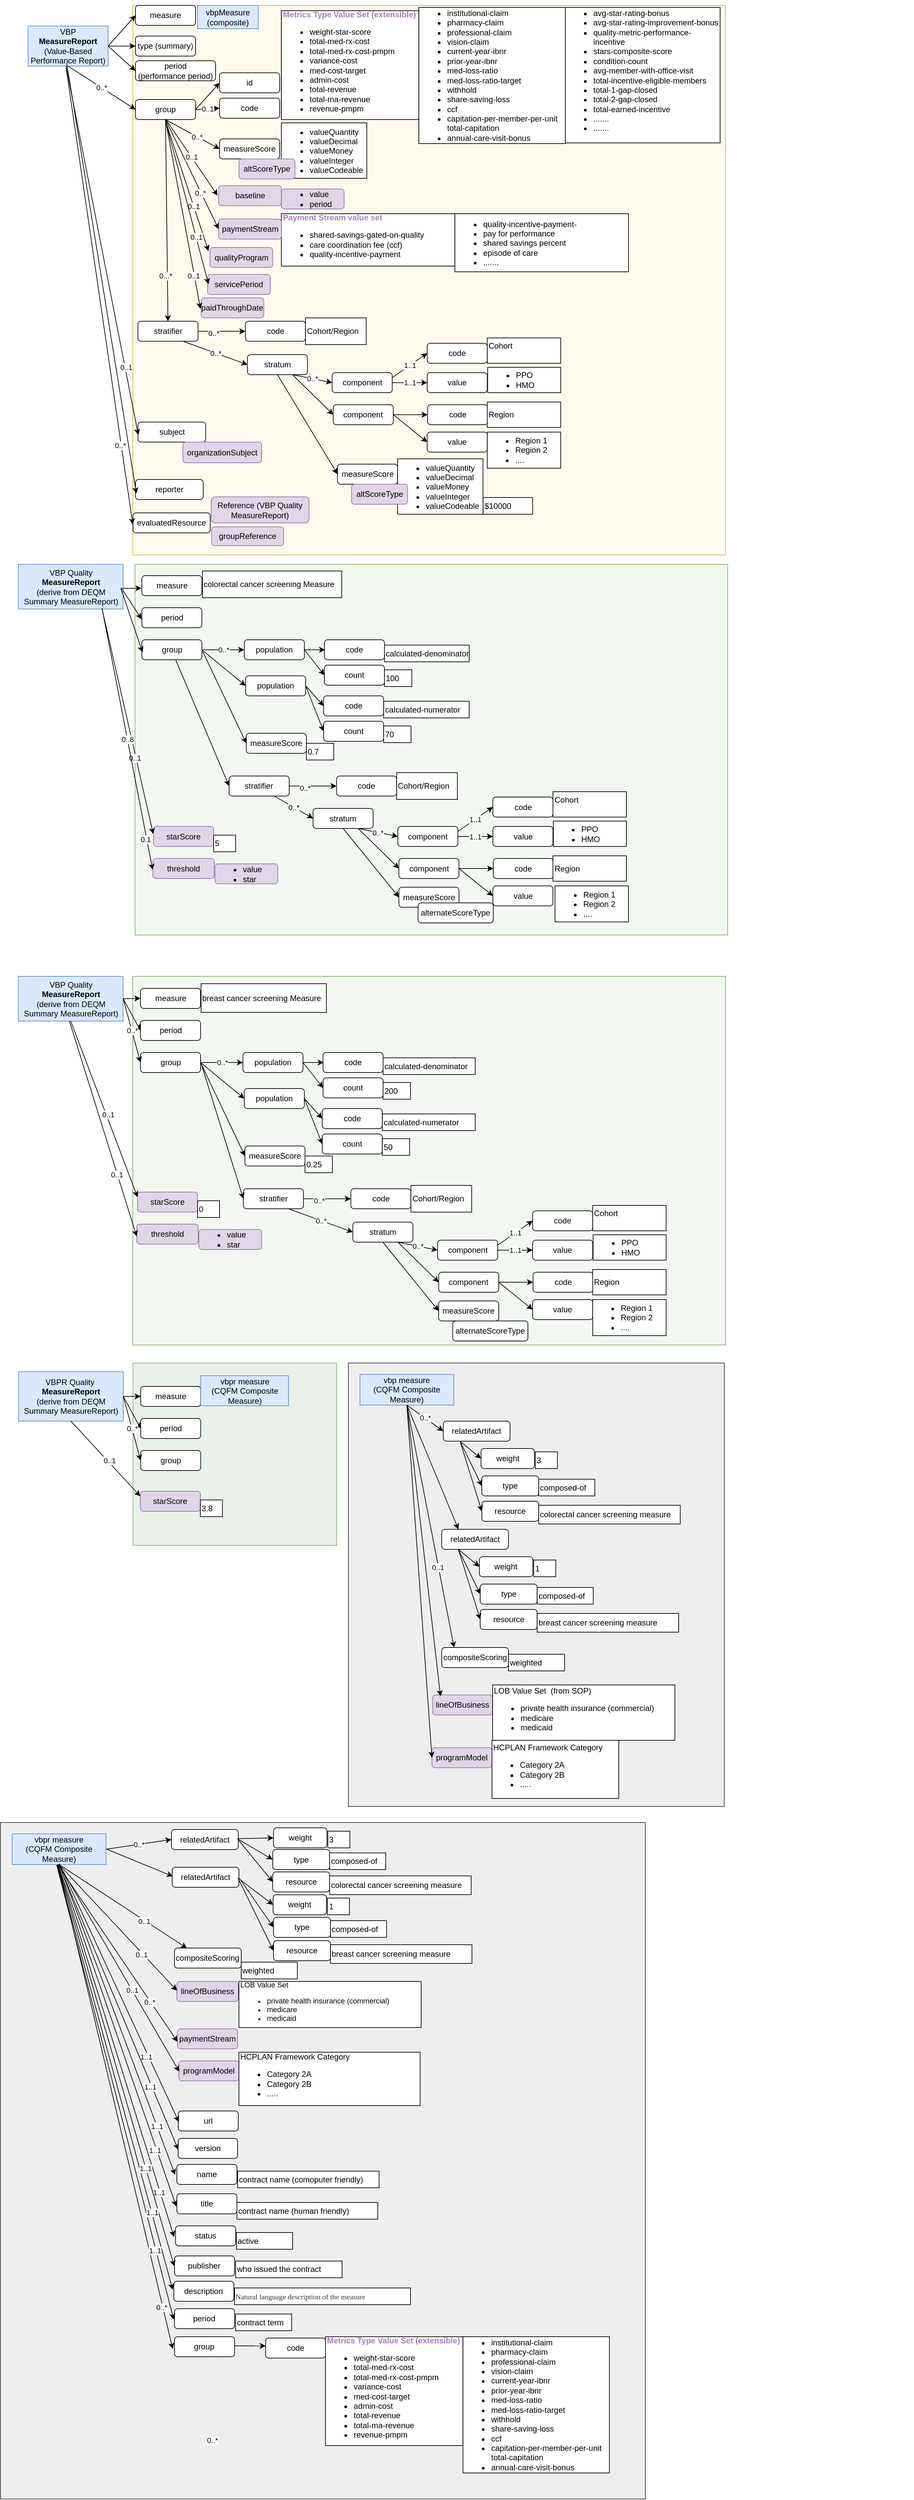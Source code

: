 <mxfile version="20.7.4" type="device" pages="20"><diagram name="VBPR report structure 04-21-23" id="Czo6kZmdrqUXaoaAIkTK"><mxGraphModel dx="1032" dy="791" grid="0" gridSize="10" guides="1" tooltips="1" connect="0" arrows="1" fold="1" page="1" pageScale="1" pageWidth="1100" pageHeight="850" math="0" shadow="0"><root><mxCell id="2UROAGBF2PGNlD5a0mhc-0"/><mxCell id="2UROAGBF2PGNlD5a0mhc-1" parent="2UROAGBF2PGNlD5a0mhc-0"/><mxCell id="2UROAGBF2PGNlD5a0mhc-2" value="" style="rounded=0;whiteSpace=wrap;html=1;fillColor=#fdf9ed;strokeColor=#d6b656;" parent="2UROAGBF2PGNlD5a0mhc-1" vertex="1"><mxGeometry x="209" y="27" width="888" height="823" as="geometry"/></mxCell><mxCell id="2UROAGBF2PGNlD5a0mhc-3" value="&lt;font color=&quot;#a680b8&quot;&gt;&lt;b&gt;Metrics Type Value Set (extensible)&lt;/b&gt;&lt;/font&gt;&lt;br&gt;&lt;blockquote style=&quot;margin: 0 0 0 40px; border: none; padding: 0px;&quot;&gt;&lt;/blockquote&gt;&lt;ul&gt;&lt;li&gt;&lt;span style=&quot;background-color: initial;&quot;&gt;weight-star-score&lt;/span&gt;&lt;/li&gt;&lt;li&gt;&lt;span style=&quot;background-color: initial;&quot;&gt;total-med-rx-cost&amp;nbsp;&lt;/span&gt;&lt;/li&gt;&lt;li&gt;&lt;span style=&quot;background-color: initial;&quot;&gt;total-med-rx-cost-pmpm&lt;/span&gt;&lt;/li&gt;&lt;li&gt;&lt;span style=&quot;background-color: initial;&quot;&gt;variance-cost&lt;/span&gt;&lt;/li&gt;&lt;li&gt;&lt;span style=&quot;background-color: initial;&quot;&gt;med-cost-target&lt;/span&gt;&lt;/li&gt;&lt;li&gt;admin-cost&lt;/li&gt;&lt;li style=&quot;border-color: var(--border-color);&quot;&gt;&lt;span style=&quot;border-color: var(--border-color); background-color: initial;&quot;&gt;total-revenue&lt;/span&gt;&lt;/li&gt;&lt;li style=&quot;border-color: var(--border-color);&quot;&gt;total-ma-revenue&lt;/li&gt;&lt;li style=&quot;border-color: var(--border-color);&quot;&gt;revenue-pmpm&lt;/li&gt;&lt;/ul&gt;&lt;blockquote style=&quot;margin: 0 0 0 40px; border: none; padding: 0px;&quot;&gt;&lt;/blockquote&gt;&lt;blockquote style=&quot;margin: 0 0 0 40px; border: none; padding: 0px;&quot;&gt;&lt;/blockquote&gt;&lt;blockquote style=&quot;margin: 0 0 0 40px; border: none; padding: 0px;&quot;&gt;&lt;/blockquote&gt;" style="rounded=0;whiteSpace=wrap;html=1;align=left;" parent="2UROAGBF2PGNlD5a0mhc-1" vertex="1"><mxGeometry x="431.6" y="35" width="206" height="163" as="geometry"/></mxCell><mxCell id="2UROAGBF2PGNlD5a0mhc-4" value="measure" style="rounded=1;whiteSpace=wrap;html=1;" parent="2UROAGBF2PGNlD5a0mhc-1" vertex="1"><mxGeometry x="213" y="27" width="90" height="30" as="geometry"/></mxCell><mxCell id="2UROAGBF2PGNlD5a0mhc-5" value="type (summary)" style="rounded=1;whiteSpace=wrap;html=1;" parent="2UROAGBF2PGNlD5a0mhc-1" vertex="1"><mxGeometry x="213" y="73" width="90" height="30" as="geometry"/></mxCell><mxCell id="2UROAGBF2PGNlD5a0mhc-6" value="" style="endArrow=classic;html=1;rounded=0;exitX=1;exitY=0.5;exitDx=0;exitDy=0;entryX=0;entryY=0.5;entryDx=0;entryDy=0;" parent="2UROAGBF2PGNlD5a0mhc-1" source="2UROAGBF2PGNlD5a0mhc-8" target="2UROAGBF2PGNlD5a0mhc-4" edge="1"><mxGeometry width="50" height="50" relative="1" as="geometry"><mxPoint x="173" y="63" as="sourcePoint"/><mxPoint x="443" y="213" as="targetPoint"/></mxGeometry></mxCell><mxCell id="2UROAGBF2PGNlD5a0mhc-7" value="" style="endArrow=classic;html=1;rounded=0;exitX=1;exitY=0.5;exitDx=0;exitDy=0;entryX=0;entryY=0.5;entryDx=0;entryDy=0;" parent="2UROAGBF2PGNlD5a0mhc-1" source="2UROAGBF2PGNlD5a0mhc-8" target="2UROAGBF2PGNlD5a0mhc-5" edge="1"><mxGeometry width="50" height="50" relative="1" as="geometry"><mxPoint x="173" y="78" as="sourcePoint"/><mxPoint x="213" y="73" as="targetPoint"/></mxGeometry></mxCell><mxCell id="2UROAGBF2PGNlD5a0mhc-8" value="VBP&lt;br&gt;&lt;b&gt;MeasureReport&lt;/b&gt;&lt;br&gt;(Value-Based Performance Report)" style="rounded=0;whiteSpace=wrap;html=1;fillColor=#dae8fc;strokeColor=#6c8ebf;" parent="2UROAGBF2PGNlD5a0mhc-1" vertex="1"><mxGeometry x="52" y="58" width="120" height="60" as="geometry"/></mxCell><mxCell id="2UROAGBF2PGNlD5a0mhc-9" value="&lt;ul&gt;&lt;li style=&quot;border-color: var(--border-color);&quot;&gt;&lt;span style=&quot;border-color: var(--border-color); background-color: initial;&quot;&gt;valueQuantity&lt;/span&gt;&lt;/li&gt;&lt;li&gt;&lt;span style=&quot;background-color: initial;&quot;&gt;valueDecimal&lt;/span&gt;&lt;br&gt;&lt;/li&gt;&lt;li&gt;&lt;span style=&quot;background-color: initial;&quot;&gt;valueMoney&lt;/span&gt;&lt;/li&gt;&lt;li&gt;&lt;span style=&quot;background-color: initial;&quot;&gt;valueInteger&lt;/span&gt;&lt;/li&gt;&lt;li&gt;valueCodeable&lt;/li&gt;&lt;/ul&gt;&lt;blockquote style=&quot;margin: 0 0 0 40px; border: none; padding: 0px;&quot;&gt;&lt;/blockquote&gt;&lt;blockquote style=&quot;margin: 0 0 0 40px; border: none; padding: 0px;&quot;&gt;&lt;/blockquote&gt;&lt;blockquote style=&quot;margin: 0 0 0 40px; border: none; padding: 0px;&quot;&gt;&lt;/blockquote&gt;" style="rounded=0;whiteSpace=wrap;html=1;align=left;" parent="2UROAGBF2PGNlD5a0mhc-1" vertex="1"><mxGeometry x="431.6" y="203" width="128" height="83" as="geometry"/></mxCell><mxCell id="2UROAGBF2PGNlD5a0mhc-10" value="&lt;ul&gt;&lt;li style=&quot;border-color: var(--border-color);&quot;&gt;institutional-claim&lt;/li&gt;&lt;li style=&quot;border-color: var(--border-color);&quot;&gt;pharmacy-claim&lt;/li&gt;&lt;li style=&quot;border-color: var(--border-color);&quot;&gt;professional-claim&lt;/li&gt;&lt;li style=&quot;border-color: var(--border-color);&quot;&gt;vision-claim&amp;nbsp;&lt;/li&gt;&lt;li style=&quot;border-color: var(--border-color);&quot;&gt;&lt;span style=&quot;background-color: initial;&quot;&gt;current-year-ibnr&lt;/span&gt;&lt;br&gt;&lt;/li&gt;&lt;li style=&quot;border-color: var(--border-color);&quot;&gt;prior-year-ibnr&lt;/li&gt;&lt;li style=&quot;border-color: var(--border-color);&quot;&gt;med-loss-ratio&lt;/li&gt;&lt;li style=&quot;border-color: var(--border-color);&quot;&gt;med-loss-ratio-target&lt;/li&gt;&lt;li style=&quot;border-color: var(--border-color);&quot;&gt;withhold&lt;/li&gt;&lt;li style=&quot;border-color: var(--border-color);&quot;&gt;&lt;span style=&quot;border-color: var(--border-color); background-color: initial;&quot;&gt;share-saving-loss&lt;/span&gt;&lt;br style=&quot;border-color: var(--border-color);&quot;&gt;&lt;/li&gt;&lt;li style=&quot;border-color: var(--border-color);&quot;&gt;&lt;span style=&quot;border-color: var(--border-color); background-color: initial;&quot;&gt;ccf&lt;/span&gt;&lt;/li&gt;&lt;li style=&quot;border-color: var(--border-color);&quot;&gt;capitation-per-member-per-unit&lt;/li&gt;&lt;div style=&quot;border-color: var(--border-color);&quot;&gt;&lt;span style=&quot;border-color: var(--border-color); background-color: initial;&quot;&gt;total-capitation&lt;/span&gt;&lt;br style=&quot;border-color: var(--border-color);&quot;&gt;&lt;/div&gt;&lt;li style=&quot;border-color: var(--border-color);&quot;&gt;annual-care-visit-bonus&lt;/li&gt;&lt;/ul&gt;&lt;blockquote style=&quot;margin: 0 0 0 40px; border: none; padding: 0px;&quot;&gt;&lt;/blockquote&gt;&lt;blockquote style=&quot;margin: 0 0 0 40px; border: none; padding: 0px;&quot;&gt;&lt;/blockquote&gt;&lt;blockquote style=&quot;margin: 0 0 0 40px; border: none; padding: 0px;&quot;&gt;&lt;/blockquote&gt;" style="rounded=0;whiteSpace=wrap;html=1;align=left;" parent="2UROAGBF2PGNlD5a0mhc-1" vertex="1"><mxGeometry x="637.6" y="30" width="219.4" height="204" as="geometry"/></mxCell><mxCell id="2UROAGBF2PGNlD5a0mhc-11" value="group" style="rounded=1;whiteSpace=wrap;html=1;" parent="2UROAGBF2PGNlD5a0mhc-1" vertex="1"><mxGeometry x="213" y="168" width="90" height="30" as="geometry"/></mxCell><mxCell id="2UROAGBF2PGNlD5a0mhc-12" value="0..*" style="endArrow=classic;html=1;rounded=0;exitX=0.5;exitY=1;exitDx=0;exitDy=0;entryX=0;entryY=0.5;entryDx=0;entryDy=0;" parent="2UROAGBF2PGNlD5a0mhc-1" source="2UROAGBF2PGNlD5a0mhc-8" target="2UROAGBF2PGNlD5a0mhc-11" edge="1"><mxGeometry width="50" height="50" relative="1" as="geometry"><mxPoint x="503" y="298" as="sourcePoint"/><mxPoint x="553" y="248" as="targetPoint"/></mxGeometry></mxCell><mxCell id="2UROAGBF2PGNlD5a0mhc-13" value="code" style="rounded=1;whiteSpace=wrap;html=1;" parent="2UROAGBF2PGNlD5a0mhc-1" vertex="1"><mxGeometry x="339" y="166" width="90" height="30" as="geometry"/></mxCell><mxCell id="2UROAGBF2PGNlD5a0mhc-14" value="0..1" style="endArrow=classic;html=1;rounded=0;exitX=1;exitY=0.5;exitDx=0;exitDy=0;entryX=0;entryY=0.5;entryDx=0;entryDy=0;" parent="2UROAGBF2PGNlD5a0mhc-1" source="2UROAGBF2PGNlD5a0mhc-11" target="2UROAGBF2PGNlD5a0mhc-13" edge="1"><mxGeometry width="50" height="50" relative="1" as="geometry"><mxPoint x="253" y="388" as="sourcePoint"/><mxPoint x="303" y="338" as="targetPoint"/></mxGeometry></mxCell><mxCell id="2UROAGBF2PGNlD5a0mhc-15" value="" style="endArrow=classic;html=1;rounded=0;exitX=0.5;exitY=1;exitDx=0;exitDy=0;entryX=0;entryY=0.5;entryDx=0;entryDy=0;" parent="2UROAGBF2PGNlD5a0mhc-1" source="2UROAGBF2PGNlD5a0mhc-11" target="2UROAGBF2PGNlD5a0mhc-50" edge="1"><mxGeometry width="50" height="50" relative="1" as="geometry"><mxPoint x="213" y="378" as="sourcePoint"/><mxPoint x="361" y="305" as="targetPoint"/></mxGeometry></mxCell><mxCell id="2UROAGBF2PGNlD5a0mhc-16" value="0..*" style="edgeLabel;html=1;align=center;verticalAlign=middle;resizable=0;points=[];fontColor=#000000;" parent="2UROAGBF2PGNlD5a0mhc-15" vertex="1" connectable="0"><mxGeometry x="0.167" y="-1" relative="1" as="geometry"><mxPoint y="-1" as="offset"/></mxGeometry></mxCell><mxCell id="2UROAGBF2PGNlD5a0mhc-17" value="" style="endArrow=classic;html=1;rounded=0;entryX=0.5;entryY=0;entryDx=0;entryDy=0;exitX=0.5;exitY=1;exitDx=0;exitDy=0;" parent="2UROAGBF2PGNlD5a0mhc-1" source="2UROAGBF2PGNlD5a0mhc-11" target="2UROAGBF2PGNlD5a0mhc-51" edge="1"><mxGeometry width="50" height="50" relative="1" as="geometry"><mxPoint x="115" y="104" as="sourcePoint"/><mxPoint x="233" y="688" as="targetPoint"/></mxGeometry></mxCell><mxCell id="2UROAGBF2PGNlD5a0mhc-18" value="0...*" style="edgeLabel;html=1;align=center;verticalAlign=middle;resizable=0;points=[];fontColor=#000000;" parent="2UROAGBF2PGNlD5a0mhc-17" vertex="1" connectable="0"><mxGeometry x="0.392" relative="1" as="geometry"><mxPoint x="-3" y="24" as="offset"/></mxGeometry></mxCell><mxCell id="2UROAGBF2PGNlD5a0mhc-19" value="code" style="rounded=1;whiteSpace=wrap;html=1;" parent="2UROAGBF2PGNlD5a0mhc-1" vertex="1"><mxGeometry x="377.7" y="500" width="90" height="30" as="geometry"/></mxCell><mxCell id="2UROAGBF2PGNlD5a0mhc-20" value="&lt;span style=&quot;background-color: initial;&quot;&gt;Cohort/&lt;/span&gt;&lt;span style=&quot;background-color: initial;&quot;&gt;Region&lt;/span&gt;&lt;span style=&quot;background-color: initial;&quot;&gt;&lt;br&gt;&lt;/span&gt;&lt;blockquote style=&quot;margin: 0 0 0 40px; border: none; padding: 0px;&quot;&gt;&lt;/blockquote&gt;&lt;blockquote style=&quot;margin: 0 0 0 40px; border: none; padding: 0px;&quot;&gt;&lt;/blockquote&gt;&lt;blockquote style=&quot;margin: 0 0 0 40px; border: none; padding: 0px;&quot;&gt;&lt;/blockquote&gt;" style="rounded=0;whiteSpace=wrap;html=1;align=left;" parent="2UROAGBF2PGNlD5a0mhc-1" vertex="1"><mxGeometry x="467.7" y="495" width="91" height="40" as="geometry"/></mxCell><mxCell id="2UROAGBF2PGNlD5a0mhc-21" value="" style="endArrow=classic;html=1;rounded=0;exitX=1;exitY=0.5;exitDx=0;exitDy=0;entryX=0;entryY=0.5;entryDx=0;entryDy=0;" parent="2UROAGBF2PGNlD5a0mhc-1" source="2UROAGBF2PGNlD5a0mhc-51" target="2UROAGBF2PGNlD5a0mhc-19" edge="1"><mxGeometry width="50" height="50" relative="1" as="geometry"><mxPoint x="311.7" y="590" as="sourcePoint"/><mxPoint x="361.7" y="635" as="targetPoint"/></mxGeometry></mxCell><mxCell id="2UROAGBF2PGNlD5a0mhc-22" value="0..*" style="edgeLabel;html=1;align=center;verticalAlign=middle;resizable=0;points=[];fontColor=#000000;" parent="2UROAGBF2PGNlD5a0mhc-21" vertex="1" connectable="0"><mxGeometry x="-0.347" y="-3" relative="1" as="geometry"><mxPoint as="offset"/></mxGeometry></mxCell><mxCell id="2UROAGBF2PGNlD5a0mhc-23" value="stratum" style="rounded=1;whiteSpace=wrap;html=1;" parent="2UROAGBF2PGNlD5a0mhc-1" vertex="1"><mxGeometry x="380.7" y="550" width="90" height="30" as="geometry"/></mxCell><mxCell id="2UROAGBF2PGNlD5a0mhc-24" value="0..*" style="endArrow=classic;html=1;rounded=0;fontColor=#000000;exitX=0.75;exitY=1;exitDx=0;exitDy=0;entryX=0;entryY=0.5;entryDx=0;entryDy=0;startArrow=none;" parent="2UROAGBF2PGNlD5a0mhc-1" source="2UROAGBF2PGNlD5a0mhc-51" target="2UROAGBF2PGNlD5a0mhc-23" edge="1"><mxGeometry width="50" height="50" relative="1" as="geometry"><mxPoint x="271.7" y="568" as="sourcePoint"/><mxPoint x="333.3" y="588" as="targetPoint"/></mxGeometry></mxCell><mxCell id="2UROAGBF2PGNlD5a0mhc-25" value="component" style="rounded=1;whiteSpace=wrap;html=1;" parent="2UROAGBF2PGNlD5a0mhc-1" vertex="1"><mxGeometry x="507.7" y="577" width="90" height="30" as="geometry"/></mxCell><mxCell id="2UROAGBF2PGNlD5a0mhc-26" value="code" style="rounded=1;whiteSpace=wrap;html=1;" parent="2UROAGBF2PGNlD5a0mhc-1" vertex="1"><mxGeometry x="650.1" y="533" width="90" height="30" as="geometry"/></mxCell><mxCell id="2UROAGBF2PGNlD5a0mhc-27" value="value" style="rounded=1;whiteSpace=wrap;html=1;" parent="2UROAGBF2PGNlD5a0mhc-1" vertex="1"><mxGeometry x="650.1" y="577" width="90" height="30" as="geometry"/></mxCell><mxCell id="2UROAGBF2PGNlD5a0mhc-28" value="0..*" style="endArrow=classic;html=1;rounded=0;fontColor=#000000;exitX=0.75;exitY=1;exitDx=0;exitDy=0;entryX=0;entryY=0.5;entryDx=0;entryDy=0;" parent="2UROAGBF2PGNlD5a0mhc-1" source="2UROAGBF2PGNlD5a0mhc-23" target="2UROAGBF2PGNlD5a0mhc-25" edge="1"><mxGeometry width="50" height="50" relative="1" as="geometry"><mxPoint x="639.3" y="390" as="sourcePoint"/><mxPoint x="689.3" y="340" as="targetPoint"/></mxGeometry></mxCell><mxCell id="2UROAGBF2PGNlD5a0mhc-29" value="1..1" style="endArrow=classic;html=1;rounded=0;fontColor=#000000;entryX=0;entryY=0.5;entryDx=0;entryDy=0;exitX=1;exitY=0.25;exitDx=0;exitDy=0;" parent="2UROAGBF2PGNlD5a0mhc-1" source="2UROAGBF2PGNlD5a0mhc-25" target="2UROAGBF2PGNlD5a0mhc-26" edge="1"><mxGeometry width="50" height="50" relative="1" as="geometry"><mxPoint x="600.7" y="616" as="sourcePoint"/><mxPoint x="655.7" y="658" as="targetPoint"/></mxGeometry></mxCell><mxCell id="2UROAGBF2PGNlD5a0mhc-30" value="1..1" style="endArrow=classic;html=1;rounded=0;fontColor=#000000;entryX=0;entryY=0.5;entryDx=0;entryDy=0;exitX=1;exitY=0.5;exitDx=0;exitDy=0;" parent="2UROAGBF2PGNlD5a0mhc-1" source="2UROAGBF2PGNlD5a0mhc-25" target="2UROAGBF2PGNlD5a0mhc-27" edge="1"><mxGeometry width="50" height="50" relative="1" as="geometry"><mxPoint x="597.7" y="580.5" as="sourcePoint"/><mxPoint x="619.3" y="676" as="targetPoint"/></mxGeometry></mxCell><mxCell id="2UROAGBF2PGNlD5a0mhc-31" value="&lt;span style=&quot;background-color: initial;&quot;&gt;Cohort&amp;nbsp;&amp;nbsp;&lt;br&gt;&lt;/span&gt;&lt;br&gt;&lt;blockquote style=&quot;margin: 0 0 0 40px; border: none; padding: 0px;&quot;&gt;&lt;/blockquote&gt;&lt;blockquote style=&quot;margin: 0 0 0 40px; border: none; padding: 0px;&quot;&gt;&lt;/blockquote&gt;&lt;blockquote style=&quot;margin: 0 0 0 40px; border: none; padding: 0px;&quot;&gt;&lt;/blockquote&gt;" style="rounded=0;whiteSpace=wrap;html=1;align=left;" parent="2UROAGBF2PGNlD5a0mhc-1" vertex="1"><mxGeometry x="740.1" y="525" width="110" height="38" as="geometry"/></mxCell><mxCell id="2UROAGBF2PGNlD5a0mhc-32" value="period&lt;br&gt;(performance period)" style="rounded=1;whiteSpace=wrap;html=1;" parent="2UROAGBF2PGNlD5a0mhc-1" vertex="1"><mxGeometry x="213" y="110" width="120" height="30" as="geometry"/></mxCell><mxCell id="2UROAGBF2PGNlD5a0mhc-33" value="" style="endArrow=classic;html=1;rounded=0;fontColor=#000000;exitX=1;exitY=0.5;exitDx=0;exitDy=0;entryX=0;entryY=0.5;entryDx=0;entryDy=0;" parent="2UROAGBF2PGNlD5a0mhc-1" source="2UROAGBF2PGNlD5a0mhc-8" target="2UROAGBF2PGNlD5a0mhc-32" edge="1"><mxGeometry width="50" height="50" relative="1" as="geometry"><mxPoint x="53" y="308" as="sourcePoint"/><mxPoint x="103" y="258" as="targetPoint"/></mxGeometry></mxCell><mxCell id="2UROAGBF2PGNlD5a0mhc-34" value="id" style="rounded=1;whiteSpace=wrap;html=1;" parent="2UROAGBF2PGNlD5a0mhc-1" vertex="1"><mxGeometry x="339" y="128" width="90" height="30" as="geometry"/></mxCell><mxCell id="2UROAGBF2PGNlD5a0mhc-35" value="&lt;div style=&quot;border-color: var(--border-color); color: rgb(0, 0, 0); font-family: Helvetica; font-size: 12px; font-style: normal; font-variant-ligatures: normal; font-variant-caps: normal; font-weight: 400; letter-spacing: normal; orphans: 2; text-align: left; text-indent: 0px; text-transform: none; widows: 2; word-spacing: 0px; -webkit-text-stroke-width: 0px; background-color: rgb(251, 251, 251); text-decoration-thickness: initial; text-decoration-style: initial; text-decoration-color: initial;&quot;&gt;&lt;br&gt;&lt;/div&gt;" style="text;whiteSpace=wrap;html=1;" parent="2UROAGBF2PGNlD5a0mhc-1" vertex="1"><mxGeometry x="1108.0" y="796.0" width="114" height="80" as="geometry"/></mxCell><mxCell id="2UROAGBF2PGNlD5a0mhc-36" value="component" style="rounded=1;whiteSpace=wrap;html=1;" parent="2UROAGBF2PGNlD5a0mhc-1" vertex="1"><mxGeometry x="509.3" y="625" width="90" height="30" as="geometry"/></mxCell><mxCell id="2UROAGBF2PGNlD5a0mhc-37" value="&lt;ul&gt;&lt;li&gt;PPO&amp;nbsp;&lt;/li&gt;&lt;li&gt;HMO&lt;/li&gt;&lt;/ul&gt;&lt;blockquote style=&quot;margin: 0 0 0 40px; border: none; padding: 0px;&quot;&gt;&lt;/blockquote&gt;&lt;blockquote style=&quot;margin: 0 0 0 40px; border: none; padding: 0px;&quot;&gt;&lt;/blockquote&gt;&lt;blockquote style=&quot;margin: 0 0 0 40px; border: none; padding: 0px;&quot;&gt;&lt;/blockquote&gt;" style="rounded=0;whiteSpace=wrap;html=1;align=left;" parent="2UROAGBF2PGNlD5a0mhc-1" vertex="1"><mxGeometry x="740.7" y="569" width="109.4" height="38" as="geometry"/></mxCell><mxCell id="2UROAGBF2PGNlD5a0mhc-38" value="code" style="rounded=1;whiteSpace=wrap;html=1;" parent="2UROAGBF2PGNlD5a0mhc-1" vertex="1"><mxGeometry x="650.7" y="625" width="90" height="30" as="geometry"/></mxCell><mxCell id="2UROAGBF2PGNlD5a0mhc-39" value="value" style="rounded=1;whiteSpace=wrap;html=1;" parent="2UROAGBF2PGNlD5a0mhc-1" vertex="1"><mxGeometry x="650.1" y="666" width="90" height="30" as="geometry"/></mxCell><mxCell id="2UROAGBF2PGNlD5a0mhc-40" value="Region&lt;br&gt;&lt;blockquote style=&quot;margin: 0 0 0 40px; border: none; padding: 0px;&quot;&gt;&lt;/blockquote&gt;&lt;blockquote style=&quot;margin: 0 0 0 40px; border: none; padding: 0px;&quot;&gt;&lt;/blockquote&gt;&lt;blockquote style=&quot;margin: 0 0 0 40px; border: none; padding: 0px;&quot;&gt;&lt;/blockquote&gt;" style="rounded=0;whiteSpace=wrap;html=1;align=left;" parent="2UROAGBF2PGNlD5a0mhc-1" vertex="1"><mxGeometry x="740.1" y="621" width="110" height="38" as="geometry"/></mxCell><mxCell id="2UROAGBF2PGNlD5a0mhc-41" value="&lt;ul&gt;&lt;li&gt;Region 1&lt;/li&gt;&lt;li&gt;Region 2&lt;/li&gt;&lt;li&gt;....&lt;/li&gt;&lt;/ul&gt;&lt;blockquote style=&quot;margin: 0 0 0 40px; border: none; padding: 0px;&quot;&gt;&lt;/blockquote&gt;&lt;blockquote style=&quot;margin: 0 0 0 40px; border: none; padding: 0px;&quot;&gt;&lt;/blockquote&gt;&lt;blockquote style=&quot;margin: 0 0 0 40px; border: none; padding: 0px;&quot;&gt;&lt;/blockquote&gt;" style="rounded=0;whiteSpace=wrap;html=1;align=left;" parent="2UROAGBF2PGNlD5a0mhc-1" vertex="1"><mxGeometry x="740.1" y="666" width="110" height="54" as="geometry"/></mxCell><mxCell id="2UROAGBF2PGNlD5a0mhc-42" value="" style="endArrow=classic;html=1;rounded=0;exitX=1;exitY=0.5;exitDx=0;exitDy=0;entryX=0;entryY=0.5;entryDx=0;entryDy=0;" parent="2UROAGBF2PGNlD5a0mhc-1" source="2UROAGBF2PGNlD5a0mhc-36" target="2UROAGBF2PGNlD5a0mhc-39" edge="1"><mxGeometry width="50" height="50" relative="1" as="geometry"><mxPoint x="592.7" y="741" as="sourcePoint"/><mxPoint x="642.7" y="691" as="targetPoint"/></mxGeometry></mxCell><mxCell id="2UROAGBF2PGNlD5a0mhc-43" value="" style="endArrow=classic;html=1;rounded=0;exitX=0.75;exitY=1;exitDx=0;exitDy=0;entryX=0;entryY=0.5;entryDx=0;entryDy=0;" parent="2UROAGBF2PGNlD5a0mhc-1" source="2UROAGBF2PGNlD5a0mhc-23" target="2UROAGBF2PGNlD5a0mhc-36" edge="1"><mxGeometry width="50" height="50" relative="1" as="geometry"><mxPoint x="475.7" y="662" as="sourcePoint"/><mxPoint x="525.7" y="612" as="targetPoint"/></mxGeometry></mxCell><mxCell id="2UROAGBF2PGNlD5a0mhc-46" value="measureScore" style="rounded=1;whiteSpace=wrap;html=1;" parent="2UROAGBF2PGNlD5a0mhc-1" vertex="1"><mxGeometry x="515.7" y="714" width="90" height="30" as="geometry"/></mxCell><mxCell id="2UROAGBF2PGNlD5a0mhc-47" value="" style="endArrow=classic;html=1;rounded=0;exitX=0.5;exitY=1;exitDx=0;exitDy=0;entryX=0;entryY=0.5;entryDx=0;entryDy=0;" parent="2UROAGBF2PGNlD5a0mhc-1" source="2UROAGBF2PGNlD5a0mhc-23" target="2UROAGBF2PGNlD5a0mhc-46" edge="1"><mxGeometry width="50" height="50" relative="1" as="geometry"><mxPoint x="444.7" y="557" as="sourcePoint"/><mxPoint x="494.7" y="507" as="targetPoint"/></mxGeometry></mxCell><mxCell id="2UROAGBF2PGNlD5a0mhc-48" value="$10000&lt;br&gt;&lt;blockquote style=&quot;margin: 0 0 0 40px; border: none; padding: 0px;&quot;&gt;&lt;/blockquote&gt;&lt;blockquote style=&quot;margin: 0 0 0 40px; border: none; padding: 0px;&quot;&gt;&lt;/blockquote&gt;&lt;blockquote style=&quot;margin: 0 0 0 40px; border: none; padding: 0px;&quot;&gt;&lt;/blockquote&gt;" style="rounded=0;whiteSpace=wrap;html=1;align=left;" parent="2UROAGBF2PGNlD5a0mhc-1" vertex="1"><mxGeometry x="733.7" y="764" width="74.4" height="25" as="geometry"/></mxCell><mxCell id="2UROAGBF2PGNlD5a0mhc-49" value="&lt;font color=&quot;#a680b8&quot;&gt;&lt;b&gt;Payment Stream value set&lt;/b&gt;&lt;/font&gt;&lt;br&gt;&lt;blockquote style=&quot;margin: 0 0 0 40px; border: none; padding: 0px;&quot;&gt;&lt;/blockquote&gt;&lt;ul&gt;&lt;li&gt;&lt;span style=&quot;background-color: initial;&quot;&gt;shared-savings-gated-on-quality&lt;/span&gt;&lt;br&gt;&lt;/li&gt;&lt;li&gt;care coordination fee (ccf)&lt;/li&gt;&lt;li style=&quot;border-color: var(--border-color);&quot;&gt;&lt;span style=&quot;border-color: var(--border-color); background-color: initial;&quot;&gt;quality-incentive-payment&lt;/span&gt;&lt;/li&gt;&lt;/ul&gt;&lt;blockquote style=&quot;margin: 0 0 0 40px; border: none; padding: 0px;&quot;&gt;&lt;/blockquote&gt;&lt;blockquote style=&quot;margin: 0 0 0 40px; border: none; padding: 0px;&quot;&gt;&lt;/blockquote&gt;&lt;blockquote style=&quot;margin: 0 0 0 40px; border: none; padding: 0px;&quot;&gt;&lt;/blockquote&gt;" style="rounded=0;whiteSpace=wrap;html=1;align=left;" parent="2UROAGBF2PGNlD5a0mhc-1" vertex="1"><mxGeometry x="431.6" y="339" width="260" height="78.5" as="geometry"/></mxCell><mxCell id="2UROAGBF2PGNlD5a0mhc-50" value="measureScore" style="rounded=1;whiteSpace=wrap;html=1;" parent="2UROAGBF2PGNlD5a0mhc-1" vertex="1"><mxGeometry x="339" y="227" width="90" height="30" as="geometry"/></mxCell><mxCell id="2UROAGBF2PGNlD5a0mhc-51" value="stratifier" style="rounded=1;whiteSpace=wrap;html=1;" parent="2UROAGBF2PGNlD5a0mhc-1" vertex="1"><mxGeometry x="216.7" y="500" width="90" height="30" as="geometry"/></mxCell><mxCell id="2UROAGBF2PGNlD5a0mhc-52" value="paymentStream" style="rounded=1;whiteSpace=wrap;html=1;fillColor=#e1d5e7;strokeColor=#9673a6;" parent="2UROAGBF2PGNlD5a0mhc-1" vertex="1"><mxGeometry x="337.6" y="347" width="94" height="30" as="geometry"/></mxCell><mxCell id="2UROAGBF2PGNlD5a0mhc-53" value="" style="endArrow=classic;html=1;rounded=0;exitX=0.5;exitY=1;exitDx=0;exitDy=0;entryX=0;entryY=0.5;entryDx=0;entryDy=0;" parent="2UROAGBF2PGNlD5a0mhc-1" source="2UROAGBF2PGNlD5a0mhc-11" target="2UROAGBF2PGNlD5a0mhc-52" edge="1"><mxGeometry width="50" height="50" relative="1" as="geometry"><mxPoint x="515" y="460" as="sourcePoint"/><mxPoint x="565" y="410" as="targetPoint"/></mxGeometry></mxCell><mxCell id="2UROAGBF2PGNlD5a0mhc-54" value="0..*" style="edgeLabel;html=1;align=center;verticalAlign=middle;resizable=0;points=[];" parent="2UROAGBF2PGNlD5a0mhc-53" vertex="1" connectable="0"><mxGeometry x="0.33" y="-1" relative="1" as="geometry"><mxPoint as="offset"/></mxGeometry></mxCell><mxCell id="2UROAGBF2PGNlD5a0mhc-55" value="" style="endArrow=classic;html=1;rounded=0;exitX=1;exitY=0.5;exitDx=0;exitDy=0;entryX=0;entryY=0.5;entryDx=0;entryDy=0;" parent="2UROAGBF2PGNlD5a0mhc-1" source="2UROAGBF2PGNlD5a0mhc-11" target="2UROAGBF2PGNlD5a0mhc-34" edge="1"><mxGeometry width="50" height="50" relative="1" as="geometry"><mxPoint x="515" y="460" as="sourcePoint"/><mxPoint x="565" y="410" as="targetPoint"/></mxGeometry></mxCell><mxCell id="2UROAGBF2PGNlD5a0mhc-56" value="&lt;ul&gt;&lt;li style=&quot;border-color: var(--border-color);&quot;&gt;avg-star-rating-bonus&lt;/li&gt;&lt;li style=&quot;border-color: var(--border-color);&quot;&gt;avg-star-rating-improvement-bonus&lt;/li&gt;&lt;li style=&quot;border-color: var(--border-color);&quot;&gt;quality-metric-performance-incentive&lt;/li&gt;&lt;li style=&quot;border-color: var(--border-color);&quot;&gt;stars-composite-score&lt;/li&gt;&lt;li style=&quot;border-color: var(--border-color);&quot;&gt;condition-count&lt;/li&gt;&lt;li style=&quot;border-color: var(--border-color);&quot;&gt;avg-member-with-office-visit&lt;/li&gt;&lt;li style=&quot;border-color: var(--border-color);&quot;&gt;&lt;span style=&quot;background-color: initial;&quot;&gt;total-incentive-eligible-members&lt;/span&gt;&lt;br&gt;&lt;/li&gt;&lt;li style=&quot;border-color: var(--border-color);&quot;&gt;total-1-gap-closed&lt;/li&gt;&lt;li style=&quot;border-color: var(--border-color);&quot;&gt;total-2-gap-closed&lt;/li&gt;&lt;li style=&quot;border-color: var(--border-color);&quot;&gt;total-earned-incentive&lt;/li&gt;&lt;li style=&quot;border-color: var(--border-color);&quot;&gt;.......&lt;/li&gt;&lt;li style=&quot;border-color: var(--border-color);&quot;&gt;.......&lt;/li&gt;&lt;/ul&gt;&lt;div&gt;&lt;br&gt;&lt;/div&gt;&lt;blockquote style=&quot;margin: 0 0 0 40px; border: none; padding: 0px;&quot;&gt;&lt;/blockquote&gt;&lt;blockquote style=&quot;margin: 0 0 0 40px; border: none; padding: 0px;&quot;&gt;&lt;/blockquote&gt;&lt;blockquote style=&quot;margin: 0 0 0 40px; border: none; padding: 0px;&quot;&gt;&lt;/blockquote&gt;" style="rounded=0;whiteSpace=wrap;html=1;align=left;" parent="2UROAGBF2PGNlD5a0mhc-1" vertex="1"><mxGeometry x="857" y="30" width="232" height="203" as="geometry"/></mxCell><mxCell id="2UROAGBF2PGNlD5a0mhc-57" value="altScoreType" style="rounded=1;whiteSpace=wrap;html=1;fillColor=#e1d5e7;strokeColor=#9673a6;" parent="2UROAGBF2PGNlD5a0mhc-1" vertex="1"><mxGeometry x="368" y="257" width="84" height="30" as="geometry"/></mxCell><mxCell id="2UROAGBF2PGNlD5a0mhc-58" value="&lt;ul&gt;&lt;li style=&quot;border-color: var(--border-color);&quot;&gt;&lt;span style=&quot;border-color: var(--border-color); background-color: initial;&quot;&gt;valueQuantity&lt;/span&gt;&lt;/li&gt;&lt;li&gt;&lt;span style=&quot;background-color: initial;&quot;&gt;valueDecimal&lt;/span&gt;&lt;br&gt;&lt;/li&gt;&lt;li&gt;&lt;span style=&quot;background-color: initial;&quot;&gt;valueMoney&lt;/span&gt;&lt;/li&gt;&lt;li&gt;&lt;span style=&quot;background-color: initial;&quot;&gt;valueInteger&lt;/span&gt;&lt;/li&gt;&lt;li&gt;valueCodeable&lt;/li&gt;&lt;/ul&gt;&lt;blockquote style=&quot;margin: 0 0 0 40px; border: none; padding: 0px;&quot;&gt;&lt;/blockquote&gt;&lt;blockquote style=&quot;margin: 0 0 0 40px; border: none; padding: 0px;&quot;&gt;&lt;/blockquote&gt;&lt;blockquote style=&quot;margin: 0 0 0 40px; border: none; padding: 0px;&quot;&gt;&lt;/blockquote&gt;" style="rounded=0;whiteSpace=wrap;html=1;align=left;" parent="2UROAGBF2PGNlD5a0mhc-1" vertex="1"><mxGeometry x="605.7" y="706" width="128" height="83" as="geometry"/></mxCell><mxCell id="2UROAGBF2PGNlD5a0mhc-59" value="altScoreType" style="rounded=1;whiteSpace=wrap;html=1;fillColor=#e1d5e7;strokeColor=#9673a6;" parent="2UROAGBF2PGNlD5a0mhc-1" vertex="1"><mxGeometry x="536.7" y="744" width="84" height="30" as="geometry"/></mxCell><mxCell id="2UROAGBF2PGNlD5a0mhc-60" value="&lt;ul&gt;&lt;li style=&quot;border-color: var(--border-color);&quot;&gt;&lt;span style=&quot;background-color: initial;&quot;&gt;quality-incentive-payment-&lt;/span&gt;&lt;br&gt;&lt;/li&gt;&lt;li style=&quot;border-color: var(--border-color);&quot;&gt;pay for performance&amp;nbsp;&lt;/li&gt;&lt;li style=&quot;border-color: var(--border-color);&quot;&gt;shared savings percent&lt;/li&gt;&lt;li style=&quot;border-color: var(--border-color);&quot;&gt;episode of care&lt;/li&gt;&lt;li style=&quot;border-color: var(--border-color);&quot;&gt;.......&lt;/li&gt;&lt;/ul&gt;&lt;blockquote style=&quot;margin: 0 0 0 40px; border: none; padding: 0px;&quot;&gt;&lt;/blockquote&gt;&lt;blockquote style=&quot;margin: 0 0 0 40px; border: none; padding: 0px;&quot;&gt;&lt;/blockquote&gt;&lt;blockquote style=&quot;margin: 0 0 0 40px; border: none; padding: 0px;&quot;&gt;&lt;/blockquote&gt;" style="rounded=0;whiteSpace=wrap;html=1;align=left;" parent="2UROAGBF2PGNlD5a0mhc-1" vertex="1"><mxGeometry x="691.6" y="339" width="260" height="87" as="geometry"/></mxCell><mxCell id="2UROAGBF2PGNlD5a0mhc-61" value="vbpMeasure&lt;br&gt;(composite)" style="rounded=0;whiteSpace=wrap;html=1;fillColor=#dae8fc;strokeColor=#6c8ebf;" parent="2UROAGBF2PGNlD5a0mhc-1" vertex="1"><mxGeometry x="306" y="27" width="91" height="35" as="geometry"/></mxCell><mxCell id="2UROAGBF2PGNlD5a0mhc-62" value="" style="endArrow=classic;html=1;rounded=0;exitX=1;exitY=0.5;exitDx=0;exitDy=0;entryX=0;entryY=0.5;entryDx=0;entryDy=0;" parent="2UROAGBF2PGNlD5a0mhc-1" source="2UROAGBF2PGNlD5a0mhc-36" target="2UROAGBF2PGNlD5a0mhc-38" edge="1"><mxGeometry width="50" height="50" relative="1" as="geometry"><mxPoint x="599.7" y="442" as="sourcePoint"/><mxPoint x="649.7" y="392" as="targetPoint"/></mxGeometry></mxCell><mxCell id="2UROAGBF2PGNlD5a0mhc-63" value="" style="rounded=0;whiteSpace=wrap;html=1;fillColor=#f2f8f1;strokeColor=#82b366;gradientColor=none;" parent="2UROAGBF2PGNlD5a0mhc-1" vertex="1"><mxGeometry x="212.3" y="864" width="888" height="555" as="geometry"/></mxCell><mxCell id="2UROAGBF2PGNlD5a0mhc-65" value="measure" style="rounded=1;whiteSpace=wrap;html=1;" parent="2UROAGBF2PGNlD5a0mhc-1" vertex="1"><mxGeometry x="222.55" y="881" width="90" height="30" as="geometry"/></mxCell><mxCell id="2UROAGBF2PGNlD5a0mhc-66" value="period" style="rounded=1;whiteSpace=wrap;html=1;" parent="2UROAGBF2PGNlD5a0mhc-1" vertex="1"><mxGeometry x="222.55" y="929" width="90" height="30" as="geometry"/></mxCell><mxCell id="2UROAGBF2PGNlD5a0mhc-67" value="group" style="rounded=1;whiteSpace=wrap;html=1;" parent="2UROAGBF2PGNlD5a0mhc-1" vertex="1"><mxGeometry x="222.55" y="977" width="90" height="30" as="geometry"/></mxCell><mxCell id="2UROAGBF2PGNlD5a0mhc-68" value="population" style="rounded=1;whiteSpace=wrap;html=1;" parent="2UROAGBF2PGNlD5a0mhc-1" vertex="1"><mxGeometry x="376.05" y="977" width="90" height="30" as="geometry"/></mxCell><mxCell id="2UROAGBF2PGNlD5a0mhc-69" value="0..*" style="endArrow=classic;html=1;rounded=0;exitX=1;exitY=0.5;exitDx=0;exitDy=0;entryX=0;entryY=0.5;entryDx=0;entryDy=0;" parent="2UROAGBF2PGNlD5a0mhc-1" source="2UROAGBF2PGNlD5a0mhc-67" target="2UROAGBF2PGNlD5a0mhc-68" edge="1"><mxGeometry width="50" height="50" relative="1" as="geometry"><mxPoint x="466.05" y="574" as="sourcePoint"/><mxPoint x="516.05" y="524" as="targetPoint"/></mxGeometry></mxCell><mxCell id="2UROAGBF2PGNlD5a0mhc-70" value="colorectal cancer screening Measure&lt;br&gt;&lt;blockquote style=&quot;margin: 0 0 0 40px; border: none; padding: 0px;&quot;&gt;&lt;/blockquote&gt;&lt;blockquote style=&quot;margin: 0 0 0 40px; border: none; padding: 0px;&quot;&gt;&lt;/blockquote&gt;&lt;blockquote style=&quot;margin: 0 0 0 40px; border: none; padding: 0px;&quot;&gt;&lt;/blockquote&gt;" style="rounded=0;whiteSpace=wrap;html=1;align=left;" parent="2UROAGBF2PGNlD5a0mhc-1" vertex="1"><mxGeometry x="313.35" y="874" width="208.7" height="40" as="geometry"/></mxCell><mxCell id="2UROAGBF2PGNlD5a0mhc-71" value="population" style="rounded=1;whiteSpace=wrap;html=1;" parent="2UROAGBF2PGNlD5a0mhc-1" vertex="1"><mxGeometry x="378.05" y="1031" width="90" height="30" as="geometry"/></mxCell><mxCell id="2UROAGBF2PGNlD5a0mhc-72" value="calculated-denominator&lt;br&gt;&lt;blockquote style=&quot;margin: 0 0 0 40px; border: none; padding: 0px;&quot;&gt;&lt;/blockquote&gt;&lt;blockquote style=&quot;margin: 0 0 0 40px; border: none; padding: 0px;&quot;&gt;&lt;/blockquote&gt;&lt;blockquote style=&quot;margin: 0 0 0 40px; border: none; padding: 0px;&quot;&gt;&lt;/blockquote&gt;" style="rounded=0;whiteSpace=wrap;html=1;align=left;" parent="2UROAGBF2PGNlD5a0mhc-1" vertex="1"><mxGeometry x="586.05" y="985" width="126.95" height="25" as="geometry"/></mxCell><mxCell id="2UROAGBF2PGNlD5a0mhc-73" value="" style="endArrow=classic;html=1;rounded=0;exitX=1;exitY=0.5;exitDx=0;exitDy=0;entryX=0;entryY=0.5;entryDx=0;entryDy=0;" parent="2UROAGBF2PGNlD5a0mhc-1" source="2UROAGBF2PGNlD5a0mhc-67" target="2UROAGBF2PGNlD5a0mhc-71" edge="1"><mxGeometry width="50" height="50" relative="1" as="geometry"><mxPoint x="598.05" y="1045" as="sourcePoint"/><mxPoint x="648.05" y="995" as="targetPoint"/></mxGeometry></mxCell><mxCell id="2UROAGBF2PGNlD5a0mhc-74" value="code" style="rounded=1;whiteSpace=wrap;html=1;" parent="2UROAGBF2PGNlD5a0mhc-1" vertex="1"><mxGeometry x="496.05" y="977" width="90" height="30" as="geometry"/></mxCell><mxCell id="2UROAGBF2PGNlD5a0mhc-75" value="count" style="rounded=1;whiteSpace=wrap;html=1;" parent="2UROAGBF2PGNlD5a0mhc-1" vertex="1"><mxGeometry x="496.05" y="1015" width="90" height="30" as="geometry"/></mxCell><mxCell id="2UROAGBF2PGNlD5a0mhc-76" value="100&lt;br&gt;&lt;blockquote style=&quot;margin: 0 0 0 40px; border: none; padding: 0px;&quot;&gt;&lt;/blockquote&gt;&lt;blockquote style=&quot;margin: 0 0 0 40px; border: none; padding: 0px;&quot;&gt;&lt;/blockquote&gt;&lt;blockquote style=&quot;margin: 0 0 0 40px; border: none; padding: 0px;&quot;&gt;&lt;/blockquote&gt;" style="rounded=0;whiteSpace=wrap;html=1;align=left;" parent="2UROAGBF2PGNlD5a0mhc-1" vertex="1"><mxGeometry x="586.05" y="1022" width="41" height="25" as="geometry"/></mxCell><mxCell id="2UROAGBF2PGNlD5a0mhc-77" value="calculated-numerator&lt;br&gt;&lt;blockquote style=&quot;margin: 0 0 0 40px; border: none; padding: 0px;&quot;&gt;&lt;/blockquote&gt;&lt;blockquote style=&quot;margin: 0 0 0 40px; border: none; padding: 0px;&quot;&gt;&lt;/blockquote&gt;&lt;blockquote style=&quot;margin: 0 0 0 40px; border: none; padding: 0px;&quot;&gt;&lt;/blockquote&gt;" style="rounded=0;whiteSpace=wrap;html=1;align=left;" parent="2UROAGBF2PGNlD5a0mhc-1" vertex="1"><mxGeometry x="584.85" y="1069" width="128.15" height="25" as="geometry"/></mxCell><mxCell id="2UROAGBF2PGNlD5a0mhc-78" value="code" style="rounded=1;whiteSpace=wrap;html=1;" parent="2UROAGBF2PGNlD5a0mhc-1" vertex="1"><mxGeometry x="494.85" y="1061" width="90" height="30" as="geometry"/></mxCell><mxCell id="2UROAGBF2PGNlD5a0mhc-79" value="count" style="rounded=1;whiteSpace=wrap;html=1;" parent="2UROAGBF2PGNlD5a0mhc-1" vertex="1"><mxGeometry x="494.85" y="1099" width="90" height="30" as="geometry"/></mxCell><mxCell id="2UROAGBF2PGNlD5a0mhc-80" value="70&lt;br&gt;&lt;blockquote style=&quot;margin: 0 0 0 40px; border: none; padding: 0px;&quot;&gt;&lt;/blockquote&gt;&lt;blockquote style=&quot;margin: 0 0 0 40px; border: none; padding: 0px;&quot;&gt;&lt;/blockquote&gt;&lt;blockquote style=&quot;margin: 0 0 0 40px; border: none; padding: 0px;&quot;&gt;&lt;/blockquote&gt;" style="rounded=0;whiteSpace=wrap;html=1;align=left;" parent="2UROAGBF2PGNlD5a0mhc-1" vertex="1"><mxGeometry x="584.85" y="1106" width="41" height="25" as="geometry"/></mxCell><mxCell id="2UROAGBF2PGNlD5a0mhc-81" value="" style="endArrow=classic;html=1;rounded=0;exitX=1;exitY=0.5;exitDx=0;exitDy=0;" parent="2UROAGBF2PGNlD5a0mhc-1" source="2UROAGBF2PGNlD5a0mhc-68" edge="1"><mxGeometry width="50" height="50" relative="1" as="geometry"><mxPoint x="598.05" y="1045" as="sourcePoint"/><mxPoint x="497.05" y="992" as="targetPoint"/></mxGeometry></mxCell><mxCell id="2UROAGBF2PGNlD5a0mhc-82" value="" style="endArrow=classic;html=1;rounded=0;exitX=1;exitY=0.5;exitDx=0;exitDy=0;entryX=0;entryY=0.5;entryDx=0;entryDy=0;" parent="2UROAGBF2PGNlD5a0mhc-1" source="2UROAGBF2PGNlD5a0mhc-68" target="2UROAGBF2PGNlD5a0mhc-75" edge="1"><mxGeometry width="50" height="50" relative="1" as="geometry"><mxPoint x="598.05" y="1045" as="sourcePoint"/><mxPoint x="648.05" y="995" as="targetPoint"/></mxGeometry></mxCell><mxCell id="2UROAGBF2PGNlD5a0mhc-83" value="" style="endArrow=classic;html=1;rounded=0;exitX=1;exitY=0.5;exitDx=0;exitDy=0;entryX=0;entryY=0.5;entryDx=0;entryDy=0;" parent="2UROAGBF2PGNlD5a0mhc-1" source="2UROAGBF2PGNlD5a0mhc-71" target="2UROAGBF2PGNlD5a0mhc-78" edge="1"><mxGeometry width="50" height="50" relative="1" as="geometry"><mxPoint x="598.05" y="1045" as="sourcePoint"/><mxPoint x="648.05" y="995" as="targetPoint"/></mxGeometry></mxCell><mxCell id="2UROAGBF2PGNlD5a0mhc-84" value="" style="endArrow=classic;html=1;rounded=0;exitX=1;exitY=0.5;exitDx=0;exitDy=0;entryX=0;entryY=0.5;entryDx=0;entryDy=0;" parent="2UROAGBF2PGNlD5a0mhc-1" source="2UROAGBF2PGNlD5a0mhc-71" target="2UROAGBF2PGNlD5a0mhc-79" edge="1"><mxGeometry width="50" height="50" relative="1" as="geometry"><mxPoint x="598.05" y="1045" as="sourcePoint"/><mxPoint x="648.05" y="995" as="targetPoint"/></mxGeometry></mxCell><mxCell id="2UROAGBF2PGNlD5a0mhc-85" value="measureScore" style="rounded=1;whiteSpace=wrap;html=1;" parent="2UROAGBF2PGNlD5a0mhc-1" vertex="1"><mxGeometry x="379.05" y="1117" width="90" height="30" as="geometry"/></mxCell><mxCell id="2UROAGBF2PGNlD5a0mhc-86" value="0.7&lt;br&gt;&lt;blockquote style=&quot;margin: 0 0 0 40px; border: none; padding: 0px;&quot;&gt;&lt;/blockquote&gt;&lt;blockquote style=&quot;margin: 0 0 0 40px; border: none; padding: 0px;&quot;&gt;&lt;/blockquote&gt;&lt;blockquote style=&quot;margin: 0 0 0 40px; border: none; padding: 0px;&quot;&gt;&lt;/blockquote&gt;" style="rounded=0;whiteSpace=wrap;html=1;align=left;" parent="2UROAGBF2PGNlD5a0mhc-1" vertex="1"><mxGeometry x="469.05" y="1132" width="41" height="25" as="geometry"/></mxCell><mxCell id="2UROAGBF2PGNlD5a0mhc-87" value="" style="endArrow=classic;html=1;rounded=0;exitX=1;exitY=0.5;exitDx=0;exitDy=0;entryX=0;entryY=0.5;entryDx=0;entryDy=0;" parent="2UROAGBF2PGNlD5a0mhc-1" source="2UROAGBF2PGNlD5a0mhc-67" target="2UROAGBF2PGNlD5a0mhc-85" edge="1"><mxGeometry width="50" height="50" relative="1" as="geometry"><mxPoint x="598.05" y="1045" as="sourcePoint"/><mxPoint x="648.05" y="995" as="targetPoint"/></mxGeometry></mxCell><mxCell id="2UROAGBF2PGNlD5a0mhc-88" value="code" style="rounded=1;whiteSpace=wrap;html=1;" parent="2UROAGBF2PGNlD5a0mhc-1" vertex="1"><mxGeometry x="514.32" y="1181" width="90" height="30" as="geometry"/></mxCell><mxCell id="2UROAGBF2PGNlD5a0mhc-89" value="&lt;span style=&quot;background-color: initial;&quot;&gt;Cohort/&lt;/span&gt;&lt;span style=&quot;background-color: initial;&quot;&gt;Region&lt;/span&gt;&lt;span style=&quot;background-color: initial;&quot;&gt;&lt;br&gt;&lt;/span&gt;&lt;blockquote style=&quot;margin: 0 0 0 40px; border: none; padding: 0px;&quot;&gt;&lt;/blockquote&gt;&lt;blockquote style=&quot;margin: 0 0 0 40px; border: none; padding: 0px;&quot;&gt;&lt;/blockquote&gt;&lt;blockquote style=&quot;margin: 0 0 0 40px; border: none; padding: 0px;&quot;&gt;&lt;/blockquote&gt;" style="rounded=0;whiteSpace=wrap;html=1;align=left;" parent="2UROAGBF2PGNlD5a0mhc-1" vertex="1"><mxGeometry x="604.32" y="1176" width="91" height="40" as="geometry"/></mxCell><mxCell id="2UROAGBF2PGNlD5a0mhc-90" value="" style="endArrow=classic;html=1;rounded=0;exitX=1;exitY=0.5;exitDx=0;exitDy=0;entryX=0;entryY=0.5;entryDx=0;entryDy=0;" parent="2UROAGBF2PGNlD5a0mhc-1" source="2UROAGBF2PGNlD5a0mhc-111" target="2UROAGBF2PGNlD5a0mhc-88" edge="1"><mxGeometry width="50" height="50" relative="1" as="geometry"><mxPoint x="448.32" y="1271" as="sourcePoint"/><mxPoint x="498.32" y="1316" as="targetPoint"/></mxGeometry></mxCell><mxCell id="2UROAGBF2PGNlD5a0mhc-91" value="0..*" style="edgeLabel;html=1;align=center;verticalAlign=middle;resizable=0;points=[];fontColor=#000000;" parent="2UROAGBF2PGNlD5a0mhc-90" vertex="1" connectable="0"><mxGeometry x="-0.347" y="-3" relative="1" as="geometry"><mxPoint as="offset"/></mxGeometry></mxCell><mxCell id="2UROAGBF2PGNlD5a0mhc-92" value="stratum" style="rounded=1;whiteSpace=wrap;html=1;" parent="2UROAGBF2PGNlD5a0mhc-1" vertex="1"><mxGeometry x="479.1" y="1229.5" width="90" height="30" as="geometry"/></mxCell><mxCell id="2UROAGBF2PGNlD5a0mhc-93" value="0..*" style="endArrow=classic;html=1;rounded=0;fontColor=#000000;exitX=0.75;exitY=1;exitDx=0;exitDy=0;entryX=0;entryY=0.5;entryDx=0;entryDy=0;startArrow=none;" parent="2UROAGBF2PGNlD5a0mhc-1" source="2UROAGBF2PGNlD5a0mhc-111" target="2UROAGBF2PGNlD5a0mhc-92" edge="1"><mxGeometry width="50" height="50" relative="1" as="geometry"><mxPoint x="370.1" y="1247.5" as="sourcePoint"/><mxPoint x="431.7" y="1267.5" as="targetPoint"/></mxGeometry></mxCell><mxCell id="2UROAGBF2PGNlD5a0mhc-94" value="component" style="rounded=1;whiteSpace=wrap;html=1;" parent="2UROAGBF2PGNlD5a0mhc-1" vertex="1"><mxGeometry x="606.1" y="1256.5" width="90" height="30" as="geometry"/></mxCell><mxCell id="2UROAGBF2PGNlD5a0mhc-95" value="code" style="rounded=1;whiteSpace=wrap;html=1;" parent="2UROAGBF2PGNlD5a0mhc-1" vertex="1"><mxGeometry x="748.5" y="1212.5" width="90" height="30" as="geometry"/></mxCell><mxCell id="2UROAGBF2PGNlD5a0mhc-96" value="value" style="rounded=1;whiteSpace=wrap;html=1;" parent="2UROAGBF2PGNlD5a0mhc-1" vertex="1"><mxGeometry x="748.5" y="1256.5" width="90" height="30" as="geometry"/></mxCell><mxCell id="2UROAGBF2PGNlD5a0mhc-97" value="0..*" style="endArrow=classic;html=1;rounded=0;fontColor=#000000;exitX=0.75;exitY=1;exitDx=0;exitDy=0;entryX=0;entryY=0.5;entryDx=0;entryDy=0;" parent="2UROAGBF2PGNlD5a0mhc-1" source="2UROAGBF2PGNlD5a0mhc-92" target="2UROAGBF2PGNlD5a0mhc-94" edge="1"><mxGeometry width="50" height="50" relative="1" as="geometry"><mxPoint x="737.7" y="1069.5" as="sourcePoint"/><mxPoint x="787.7" y="1019.5" as="targetPoint"/></mxGeometry></mxCell><mxCell id="2UROAGBF2PGNlD5a0mhc-98" value="1..1" style="endArrow=classic;html=1;rounded=0;fontColor=#000000;entryX=0;entryY=0.5;entryDx=0;entryDy=0;exitX=1;exitY=0.25;exitDx=0;exitDy=0;" parent="2UROAGBF2PGNlD5a0mhc-1" source="2UROAGBF2PGNlD5a0mhc-94" target="2UROAGBF2PGNlD5a0mhc-95" edge="1"><mxGeometry width="50" height="50" relative="1" as="geometry"><mxPoint x="699.1" y="1295.5" as="sourcePoint"/><mxPoint x="754.1" y="1337.5" as="targetPoint"/></mxGeometry></mxCell><mxCell id="2UROAGBF2PGNlD5a0mhc-99" value="1..1" style="endArrow=classic;html=1;rounded=0;fontColor=#000000;entryX=0;entryY=0.5;entryDx=0;entryDy=0;exitX=1;exitY=0.5;exitDx=0;exitDy=0;" parent="2UROAGBF2PGNlD5a0mhc-1" source="2UROAGBF2PGNlD5a0mhc-94" target="2UROAGBF2PGNlD5a0mhc-96" edge="1"><mxGeometry width="50" height="50" relative="1" as="geometry"><mxPoint x="696.1" y="1260" as="sourcePoint"/><mxPoint x="717.7" y="1355.5" as="targetPoint"/></mxGeometry></mxCell><mxCell id="2UROAGBF2PGNlD5a0mhc-100" value="&lt;span style=&quot;background-color: initial;&quot;&gt;Cohort&amp;nbsp;&amp;nbsp;&lt;br&gt;&lt;/span&gt;&lt;br&gt;&lt;blockquote style=&quot;margin: 0 0 0 40px; border: none; padding: 0px;&quot;&gt;&lt;/blockquote&gt;&lt;blockquote style=&quot;margin: 0 0 0 40px; border: none; padding: 0px;&quot;&gt;&lt;/blockquote&gt;&lt;blockquote style=&quot;margin: 0 0 0 40px; border: none; padding: 0px;&quot;&gt;&lt;/blockquote&gt;" style="rounded=0;whiteSpace=wrap;html=1;align=left;" parent="2UROAGBF2PGNlD5a0mhc-1" vertex="1"><mxGeometry x="838.5" y="1204.5" width="110" height="38" as="geometry"/></mxCell><mxCell id="2UROAGBF2PGNlD5a0mhc-101" value="component" style="rounded=1;whiteSpace=wrap;html=1;" parent="2UROAGBF2PGNlD5a0mhc-1" vertex="1"><mxGeometry x="607.7" y="1304.5" width="90" height="30" as="geometry"/></mxCell><mxCell id="2UROAGBF2PGNlD5a0mhc-102" value="&lt;ul&gt;&lt;li&gt;PPO&amp;nbsp;&lt;/li&gt;&lt;li&gt;HMO&lt;/li&gt;&lt;/ul&gt;&lt;blockquote style=&quot;margin: 0 0 0 40px; border: none; padding: 0px;&quot;&gt;&lt;/blockquote&gt;&lt;blockquote style=&quot;margin: 0 0 0 40px; border: none; padding: 0px;&quot;&gt;&lt;/blockquote&gt;&lt;blockquote style=&quot;margin: 0 0 0 40px; border: none; padding: 0px;&quot;&gt;&lt;/blockquote&gt;" style="rounded=0;whiteSpace=wrap;html=1;align=left;" parent="2UROAGBF2PGNlD5a0mhc-1" vertex="1"><mxGeometry x="839.1" y="1248.5" width="109.4" height="38" as="geometry"/></mxCell><mxCell id="2UROAGBF2PGNlD5a0mhc-103" value="code" style="rounded=1;whiteSpace=wrap;html=1;" parent="2UROAGBF2PGNlD5a0mhc-1" vertex="1"><mxGeometry x="749.1" y="1304.5" width="90" height="30" as="geometry"/></mxCell><mxCell id="2UROAGBF2PGNlD5a0mhc-104" value="value" style="rounded=1;whiteSpace=wrap;html=1;" parent="2UROAGBF2PGNlD5a0mhc-1" vertex="1"><mxGeometry x="748.5" y="1345.5" width="90" height="30" as="geometry"/></mxCell><mxCell id="2UROAGBF2PGNlD5a0mhc-105" value="Region&lt;br&gt;&lt;blockquote style=&quot;margin: 0 0 0 40px; border: none; padding: 0px;&quot;&gt;&lt;/blockquote&gt;&lt;blockquote style=&quot;margin: 0 0 0 40px; border: none; padding: 0px;&quot;&gt;&lt;/blockquote&gt;&lt;blockquote style=&quot;margin: 0 0 0 40px; border: none; padding: 0px;&quot;&gt;&lt;/blockquote&gt;" style="rounded=0;whiteSpace=wrap;html=1;align=left;" parent="2UROAGBF2PGNlD5a0mhc-1" vertex="1"><mxGeometry x="838.5" y="1300.5" width="110" height="38" as="geometry"/></mxCell><mxCell id="2UROAGBF2PGNlD5a0mhc-106" value="&lt;ul&gt;&lt;li&gt;Region 1&lt;/li&gt;&lt;li&gt;Region 2&lt;/li&gt;&lt;li&gt;....&lt;/li&gt;&lt;/ul&gt;&lt;blockquote style=&quot;margin: 0 0 0 40px; border: none; padding: 0px;&quot;&gt;&lt;/blockquote&gt;&lt;blockquote style=&quot;margin: 0 0 0 40px; border: none; padding: 0px;&quot;&gt;&lt;/blockquote&gt;&lt;blockquote style=&quot;margin: 0 0 0 40px; border: none; padding: 0px;&quot;&gt;&lt;/blockquote&gt;" style="rounded=0;whiteSpace=wrap;html=1;align=left;" parent="2UROAGBF2PGNlD5a0mhc-1" vertex="1"><mxGeometry x="841.6" y="1345.5" width="110" height="54" as="geometry"/></mxCell><mxCell id="2UROAGBF2PGNlD5a0mhc-107" value="" style="endArrow=classic;html=1;rounded=0;exitX=1;exitY=0.5;exitDx=0;exitDy=0;entryX=0;entryY=0.5;entryDx=0;entryDy=0;" parent="2UROAGBF2PGNlD5a0mhc-1" source="2UROAGBF2PGNlD5a0mhc-101" target="2UROAGBF2PGNlD5a0mhc-104" edge="1"><mxGeometry width="50" height="50" relative="1" as="geometry"><mxPoint x="691.1" y="1420.5" as="sourcePoint"/><mxPoint x="741.1" y="1370.5" as="targetPoint"/></mxGeometry></mxCell><mxCell id="2UROAGBF2PGNlD5a0mhc-108" value="" style="endArrow=classic;html=1;rounded=0;exitX=0.75;exitY=1;exitDx=0;exitDy=0;entryX=0;entryY=0.5;entryDx=0;entryDy=0;" parent="2UROAGBF2PGNlD5a0mhc-1" source="2UROAGBF2PGNlD5a0mhc-92" target="2UROAGBF2PGNlD5a0mhc-101" edge="1"><mxGeometry width="50" height="50" relative="1" as="geometry"><mxPoint x="574.1" y="1341.5" as="sourcePoint"/><mxPoint x="624.1" y="1291.5" as="targetPoint"/></mxGeometry></mxCell><mxCell id="2UROAGBF2PGNlD5a0mhc-109" value="measureScore" style="rounded=1;whiteSpace=wrap;html=1;" parent="2UROAGBF2PGNlD5a0mhc-1" vertex="1"><mxGeometry x="607.7" y="1347.5" width="90" height="30" as="geometry"/></mxCell><mxCell id="2UROAGBF2PGNlD5a0mhc-110" value="" style="endArrow=classic;html=1;rounded=0;exitX=0.5;exitY=1;exitDx=0;exitDy=0;entryX=0;entryY=0.5;entryDx=0;entryDy=0;" parent="2UROAGBF2PGNlD5a0mhc-1" source="2UROAGBF2PGNlD5a0mhc-92" target="2UROAGBF2PGNlD5a0mhc-109" edge="1"><mxGeometry width="50" height="50" relative="1" as="geometry"><mxPoint x="543.1" y="1236.5" as="sourcePoint"/><mxPoint x="593.1" y="1186.5" as="targetPoint"/></mxGeometry></mxCell><mxCell id="2UROAGBF2PGNlD5a0mhc-111" value="stratifier" style="rounded=1;whiteSpace=wrap;html=1;" parent="2UROAGBF2PGNlD5a0mhc-1" vertex="1"><mxGeometry x="353.32" y="1181" width="90" height="30" as="geometry"/></mxCell><mxCell id="2UROAGBF2PGNlD5a0mhc-112" value="alternateScoreType" style="rounded=1;whiteSpace=wrap;html=1;" parent="2UROAGBF2PGNlD5a0mhc-1" vertex="1"><mxGeometry x="636.4" y="1371" width="112.7" height="30" as="geometry"/></mxCell><mxCell id="2UROAGBF2PGNlD5a0mhc-113" value="" style="endArrow=classic;html=1;rounded=0;exitX=1;exitY=0.5;exitDx=0;exitDy=0;entryX=0;entryY=0.5;entryDx=0;entryDy=0;" parent="2UROAGBF2PGNlD5a0mhc-1" source="2UROAGBF2PGNlD5a0mhc-101" target="2UROAGBF2PGNlD5a0mhc-103" edge="1"><mxGeometry width="50" height="50" relative="1" as="geometry"><mxPoint x="698.1" y="1121.5" as="sourcePoint"/><mxPoint x="748.1" y="1071.5" as="targetPoint"/></mxGeometry></mxCell><mxCell id="2UROAGBF2PGNlD5a0mhc-114" value="" style="endArrow=classic;html=1;rounded=0;entryX=0;entryY=0.5;entryDx=0;entryDy=0;exitX=0.561;exitY=0.987;exitDx=0;exitDy=0;exitPerimeter=0;" parent="2UROAGBF2PGNlD5a0mhc-1" source="2UROAGBF2PGNlD5a0mhc-67" target="2UROAGBF2PGNlD5a0mhc-111" edge="1"><mxGeometry width="50" height="50" relative="1" as="geometry"><mxPoint x="288.62" y="989" as="sourcePoint"/><mxPoint x="624.62" y="1095" as="targetPoint"/></mxGeometry></mxCell><mxCell id="2UROAGBF2PGNlD5a0mhc-123" value="&lt;div style=&quot;border-color: var(--border-color); color: rgb(0, 0, 0); font-family: Helvetica; font-size: 12px; font-style: normal; font-variant-ligatures: normal; font-variant-caps: normal; font-weight: 400; letter-spacing: normal; orphans: 2; text-align: left; text-indent: 0px; text-transform: none; widows: 2; word-spacing: 0px; -webkit-text-stroke-width: 0px; background-color: rgb(251, 251, 251); text-decoration-thickness: initial; text-decoration-style: initial; text-decoration-color: initial;&quot;&gt;&lt;br&gt;&lt;/div&gt;" style="text;whiteSpace=wrap;html=1;" parent="2UROAGBF2PGNlD5a0mhc-1" vertex="1"><mxGeometry x="1264.0" y="1358.0" width="114" height="80" as="geometry"/></mxCell><mxCell id="2UROAGBF2PGNlD5a0mhc-124" value="" style="rounded=0;whiteSpace=wrap;html=1;fillColor=#f2f8f1;strokeColor=#82b366;gradientColor=none;" parent="2UROAGBF2PGNlD5a0mhc-1" vertex="1"><mxGeometry x="209" y="1481" width="888" height="552" as="geometry"/></mxCell><mxCell id="2UROAGBF2PGNlD5a0mhc-125" value="VBP Quality&lt;b&gt; MeasureReport&lt;/b&gt;&lt;br&gt;(derive from DEQM Summary MeasureReport)" style="rounded=0;whiteSpace=wrap;html=1;fillColor=#dae8fc;strokeColor=#6c8ebf;" parent="2UROAGBF2PGNlD5a0mhc-1" vertex="1"><mxGeometry x="37.5" y="1481" width="157" height="67" as="geometry"/></mxCell><mxCell id="2UROAGBF2PGNlD5a0mhc-126" value="measure" style="rounded=1;whiteSpace=wrap;html=1;" parent="2UROAGBF2PGNlD5a0mhc-1" vertex="1"><mxGeometry x="220.5" y="1499" width="90" height="30" as="geometry"/></mxCell><mxCell id="2UROAGBF2PGNlD5a0mhc-127" value="period" style="rounded=1;whiteSpace=wrap;html=1;" parent="2UROAGBF2PGNlD5a0mhc-1" vertex="1"><mxGeometry x="220.5" y="1547" width="90" height="30" as="geometry"/></mxCell><mxCell id="2UROAGBF2PGNlD5a0mhc-128" value="group" style="rounded=1;whiteSpace=wrap;html=1;" parent="2UROAGBF2PGNlD5a0mhc-1" vertex="1"><mxGeometry x="220.5" y="1595" width="90" height="30" as="geometry"/></mxCell><mxCell id="2UROAGBF2PGNlD5a0mhc-129" value="population" style="rounded=1;whiteSpace=wrap;html=1;" parent="2UROAGBF2PGNlD5a0mhc-1" vertex="1"><mxGeometry x="374" y="1595" width="90" height="30" as="geometry"/></mxCell><mxCell id="2UROAGBF2PGNlD5a0mhc-130" value="" style="endArrow=classic;html=1;rounded=0;exitX=1;exitY=0.5;exitDx=0;exitDy=0;entryX=0;entryY=0.5;entryDx=0;entryDy=0;" parent="2UROAGBF2PGNlD5a0mhc-1" source="2UROAGBF2PGNlD5a0mhc-125" target="2UROAGBF2PGNlD5a0mhc-126" edge="1"><mxGeometry width="50" height="50" relative="1" as="geometry"><mxPoint x="460.5" y="1438" as="sourcePoint"/><mxPoint x="510.5" y="1388" as="targetPoint"/></mxGeometry></mxCell><mxCell id="2UROAGBF2PGNlD5a0mhc-131" value="" style="endArrow=classic;html=1;rounded=0;exitX=1;exitY=0.5;exitDx=0;exitDy=0;entryX=0;entryY=0.5;entryDx=0;entryDy=0;" parent="2UROAGBF2PGNlD5a0mhc-1" source="2UROAGBF2PGNlD5a0mhc-125" target="2UROAGBF2PGNlD5a0mhc-127" edge="1"><mxGeometry width="50" height="50" relative="1" as="geometry"><mxPoint x="460.5" y="1438" as="sourcePoint"/><mxPoint x="510.5" y="1388" as="targetPoint"/></mxGeometry></mxCell><mxCell id="2UROAGBF2PGNlD5a0mhc-132" value="0..*" style="endArrow=classic;html=1;rounded=0;exitX=1;exitY=0.5;exitDx=0;exitDy=0;entryX=0;entryY=0.5;entryDx=0;entryDy=0;" parent="2UROAGBF2PGNlD5a0mhc-1" source="2UROAGBF2PGNlD5a0mhc-125" target="2UROAGBF2PGNlD5a0mhc-128" edge="1"><mxGeometry width="50" height="50" relative="1" as="geometry"><mxPoint x="460.5" y="1438" as="sourcePoint"/><mxPoint x="510.5" y="1388" as="targetPoint"/></mxGeometry></mxCell><mxCell id="2UROAGBF2PGNlD5a0mhc-133" value="0..*" style="endArrow=classic;html=1;rounded=0;exitX=1;exitY=0.5;exitDx=0;exitDy=0;entryX=0;entryY=0.5;entryDx=0;entryDy=0;" parent="2UROAGBF2PGNlD5a0mhc-1" source="2UROAGBF2PGNlD5a0mhc-128" target="2UROAGBF2PGNlD5a0mhc-129" edge="1"><mxGeometry width="50" height="50" relative="1" as="geometry"><mxPoint x="464" y="1192" as="sourcePoint"/><mxPoint x="514" y="1142" as="targetPoint"/></mxGeometry></mxCell><mxCell id="2UROAGBF2PGNlD5a0mhc-134" value="breast cancer screening Measure&lt;br&gt;&lt;blockquote style=&quot;margin: 0 0 0 40px; border: none; padding: 0px;&quot;&gt;&lt;/blockquote&gt;&lt;blockquote style=&quot;margin: 0 0 0 40px; border: none; padding: 0px;&quot;&gt;&lt;/blockquote&gt;&lt;blockquote style=&quot;margin: 0 0 0 40px; border: none; padding: 0px;&quot;&gt;&lt;/blockquote&gt;" style="rounded=0;whiteSpace=wrap;html=1;align=left;" parent="2UROAGBF2PGNlD5a0mhc-1" vertex="1"><mxGeometry x="311.3" y="1492" width="187.7" height="43" as="geometry"/></mxCell><mxCell id="2UROAGBF2PGNlD5a0mhc-135" value="population" style="rounded=1;whiteSpace=wrap;html=1;" parent="2UROAGBF2PGNlD5a0mhc-1" vertex="1"><mxGeometry x="376" y="1649" width="90" height="30" as="geometry"/></mxCell><mxCell id="2UROAGBF2PGNlD5a0mhc-136" value="calculated-denominator&lt;br&gt;&lt;blockquote style=&quot;margin: 0 0 0 40px; border: none; padding: 0px;&quot;&gt;&lt;/blockquote&gt;&lt;blockquote style=&quot;margin: 0 0 0 40px; border: none; padding: 0px;&quot;&gt;&lt;/blockquote&gt;&lt;blockquote style=&quot;margin: 0 0 0 40px; border: none; padding: 0px;&quot;&gt;&lt;/blockquote&gt;" style="rounded=0;whiteSpace=wrap;html=1;align=left;" parent="2UROAGBF2PGNlD5a0mhc-1" vertex="1"><mxGeometry x="584" y="1603" width="138" height="25" as="geometry"/></mxCell><mxCell id="2UROAGBF2PGNlD5a0mhc-137" value="" style="endArrow=classic;html=1;rounded=0;exitX=1;exitY=0.5;exitDx=0;exitDy=0;entryX=0;entryY=0.5;entryDx=0;entryDy=0;" parent="2UROAGBF2PGNlD5a0mhc-1" source="2UROAGBF2PGNlD5a0mhc-128" target="2UROAGBF2PGNlD5a0mhc-135" edge="1"><mxGeometry width="50" height="50" relative="1" as="geometry"><mxPoint x="596" y="1663" as="sourcePoint"/><mxPoint x="646" y="1613" as="targetPoint"/></mxGeometry></mxCell><mxCell id="2UROAGBF2PGNlD5a0mhc-138" value="code" style="rounded=1;whiteSpace=wrap;html=1;" parent="2UROAGBF2PGNlD5a0mhc-1" vertex="1"><mxGeometry x="494" y="1595" width="90" height="30" as="geometry"/></mxCell><mxCell id="2UROAGBF2PGNlD5a0mhc-139" value="count" style="rounded=1;whiteSpace=wrap;html=1;" parent="2UROAGBF2PGNlD5a0mhc-1" vertex="1"><mxGeometry x="494" y="1633" width="90" height="30" as="geometry"/></mxCell><mxCell id="2UROAGBF2PGNlD5a0mhc-140" value="200&lt;br&gt;&lt;blockquote style=&quot;margin: 0 0 0 40px; border: none; padding: 0px;&quot;&gt;&lt;/blockquote&gt;&lt;blockquote style=&quot;margin: 0 0 0 40px; border: none; padding: 0px;&quot;&gt;&lt;/blockquote&gt;&lt;blockquote style=&quot;margin: 0 0 0 40px; border: none; padding: 0px;&quot;&gt;&lt;/blockquote&gt;" style="rounded=0;whiteSpace=wrap;html=1;align=left;" parent="2UROAGBF2PGNlD5a0mhc-1" vertex="1"><mxGeometry x="584" y="1640" width="41" height="25" as="geometry"/></mxCell><mxCell id="2UROAGBF2PGNlD5a0mhc-141" value="calculated-numerator&lt;br&gt;&lt;blockquote style=&quot;margin: 0 0 0 40px; border: none; padding: 0px;&quot;&gt;&lt;/blockquote&gt;&lt;blockquote style=&quot;margin: 0 0 0 40px; border: none; padding: 0px;&quot;&gt;&lt;/blockquote&gt;&lt;blockquote style=&quot;margin: 0 0 0 40px; border: none; padding: 0px;&quot;&gt;&lt;/blockquote&gt;" style="rounded=0;whiteSpace=wrap;html=1;align=left;" parent="2UROAGBF2PGNlD5a0mhc-1" vertex="1"><mxGeometry x="582.8" y="1687" width="139.2" height="25" as="geometry"/></mxCell><mxCell id="2UROAGBF2PGNlD5a0mhc-142" value="code" style="rounded=1;whiteSpace=wrap;html=1;" parent="2UROAGBF2PGNlD5a0mhc-1" vertex="1"><mxGeometry x="492.8" y="1679" width="90" height="30" as="geometry"/></mxCell><mxCell id="2UROAGBF2PGNlD5a0mhc-143" value="count" style="rounded=1;whiteSpace=wrap;html=1;" parent="2UROAGBF2PGNlD5a0mhc-1" vertex="1"><mxGeometry x="492.8" y="1717" width="90" height="30" as="geometry"/></mxCell><mxCell id="2UROAGBF2PGNlD5a0mhc-144" value="50&lt;br&gt;&lt;blockquote style=&quot;margin: 0 0 0 40px; border: none; padding: 0px;&quot;&gt;&lt;/blockquote&gt;&lt;blockquote style=&quot;margin: 0 0 0 40px; border: none; padding: 0px;&quot;&gt;&lt;/blockquote&gt;&lt;blockquote style=&quot;margin: 0 0 0 40px; border: none; padding: 0px;&quot;&gt;&lt;/blockquote&gt;" style="rounded=0;whiteSpace=wrap;html=1;align=left;" parent="2UROAGBF2PGNlD5a0mhc-1" vertex="1"><mxGeometry x="582.8" y="1724" width="41" height="25" as="geometry"/></mxCell><mxCell id="2UROAGBF2PGNlD5a0mhc-145" value="" style="endArrow=classic;html=1;rounded=0;exitX=1;exitY=0.5;exitDx=0;exitDy=0;" parent="2UROAGBF2PGNlD5a0mhc-1" source="2UROAGBF2PGNlD5a0mhc-129" edge="1"><mxGeometry width="50" height="50" relative="1" as="geometry"><mxPoint x="596" y="1663" as="sourcePoint"/><mxPoint x="495" y="1610" as="targetPoint"/></mxGeometry></mxCell><mxCell id="2UROAGBF2PGNlD5a0mhc-146" value="" style="endArrow=classic;html=1;rounded=0;exitX=1;exitY=0.5;exitDx=0;exitDy=0;entryX=0;entryY=0.5;entryDx=0;entryDy=0;" parent="2UROAGBF2PGNlD5a0mhc-1" source="2UROAGBF2PGNlD5a0mhc-129" target="2UROAGBF2PGNlD5a0mhc-139" edge="1"><mxGeometry width="50" height="50" relative="1" as="geometry"><mxPoint x="596" y="1663" as="sourcePoint"/><mxPoint x="646" y="1613" as="targetPoint"/></mxGeometry></mxCell><mxCell id="2UROAGBF2PGNlD5a0mhc-147" value="" style="endArrow=classic;html=1;rounded=0;exitX=1;exitY=0.5;exitDx=0;exitDy=0;entryX=0;entryY=0.5;entryDx=0;entryDy=0;" parent="2UROAGBF2PGNlD5a0mhc-1" source="2UROAGBF2PGNlD5a0mhc-135" target="2UROAGBF2PGNlD5a0mhc-142" edge="1"><mxGeometry width="50" height="50" relative="1" as="geometry"><mxPoint x="596" y="1663" as="sourcePoint"/><mxPoint x="646" y="1613" as="targetPoint"/></mxGeometry></mxCell><mxCell id="2UROAGBF2PGNlD5a0mhc-148" value="" style="endArrow=classic;html=1;rounded=0;exitX=1;exitY=0.5;exitDx=0;exitDy=0;entryX=0;entryY=0.5;entryDx=0;entryDy=0;" parent="2UROAGBF2PGNlD5a0mhc-1" source="2UROAGBF2PGNlD5a0mhc-135" target="2UROAGBF2PGNlD5a0mhc-143" edge="1"><mxGeometry width="50" height="50" relative="1" as="geometry"><mxPoint x="596" y="1663" as="sourcePoint"/><mxPoint x="646" y="1613" as="targetPoint"/></mxGeometry></mxCell><mxCell id="2UROAGBF2PGNlD5a0mhc-149" value="measureScore" style="rounded=1;whiteSpace=wrap;html=1;" parent="2UROAGBF2PGNlD5a0mhc-1" vertex="1"><mxGeometry x="377" y="1735" width="90" height="30" as="geometry"/></mxCell><mxCell id="2UROAGBF2PGNlD5a0mhc-150" value="0.25&lt;br&gt;&lt;blockquote style=&quot;margin: 0 0 0 40px; border: none; padding: 0px;&quot;&gt;&lt;/blockquote&gt;&lt;blockquote style=&quot;margin: 0 0 0 40px; border: none; padding: 0px;&quot;&gt;&lt;/blockquote&gt;&lt;blockquote style=&quot;margin: 0 0 0 40px; border: none; padding: 0px;&quot;&gt;&lt;/blockquote&gt;" style="rounded=0;whiteSpace=wrap;html=1;align=left;" parent="2UROAGBF2PGNlD5a0mhc-1" vertex="1"><mxGeometry x="467.0" y="1750" width="41" height="25" as="geometry"/></mxCell><mxCell id="2UROAGBF2PGNlD5a0mhc-151" value="" style="endArrow=classic;html=1;rounded=0;exitX=1;exitY=0.5;exitDx=0;exitDy=0;entryX=0;entryY=0.5;entryDx=0;entryDy=0;" parent="2UROAGBF2PGNlD5a0mhc-1" source="2UROAGBF2PGNlD5a0mhc-128" target="2UROAGBF2PGNlD5a0mhc-149" edge="1"><mxGeometry width="50" height="50" relative="1" as="geometry"><mxPoint x="596" y="1663" as="sourcePoint"/><mxPoint x="646" y="1613" as="targetPoint"/></mxGeometry></mxCell><mxCell id="2UROAGBF2PGNlD5a0mhc-152" value="code" style="rounded=1;whiteSpace=wrap;html=1;" parent="2UROAGBF2PGNlD5a0mhc-1" vertex="1"><mxGeometry x="535.7" y="1799" width="90" height="30" as="geometry"/></mxCell><mxCell id="2UROAGBF2PGNlD5a0mhc-153" value="&lt;span style=&quot;background-color: initial;&quot;&gt;Cohort/&lt;/span&gt;&lt;span style=&quot;background-color: initial;&quot;&gt;Region&lt;/span&gt;&lt;span style=&quot;background-color: initial;&quot;&gt;&lt;br&gt;&lt;/span&gt;&lt;blockquote style=&quot;margin: 0 0 0 40px; border: none; padding: 0px;&quot;&gt;&lt;/blockquote&gt;&lt;blockquote style=&quot;margin: 0 0 0 40px; border: none; padding: 0px;&quot;&gt;&lt;/blockquote&gt;&lt;blockquote style=&quot;margin: 0 0 0 40px; border: none; padding: 0px;&quot;&gt;&lt;/blockquote&gt;" style="rounded=0;whiteSpace=wrap;html=1;align=left;" parent="2UROAGBF2PGNlD5a0mhc-1" vertex="1"><mxGeometry x="625.7" y="1794" width="91" height="40" as="geometry"/></mxCell><mxCell id="2UROAGBF2PGNlD5a0mhc-154" value="" style="endArrow=classic;html=1;rounded=0;exitX=1;exitY=0.5;exitDx=0;exitDy=0;entryX=0;entryY=0.5;entryDx=0;entryDy=0;" parent="2UROAGBF2PGNlD5a0mhc-1" source="2UROAGBF2PGNlD5a0mhc-175" target="2UROAGBF2PGNlD5a0mhc-152" edge="1"><mxGeometry width="50" height="50" relative="1" as="geometry"><mxPoint x="469.7" y="1889" as="sourcePoint"/><mxPoint x="519.7" y="1934" as="targetPoint"/></mxGeometry></mxCell><mxCell id="2UROAGBF2PGNlD5a0mhc-155" value="0..*" style="edgeLabel;html=1;align=center;verticalAlign=middle;resizable=0;points=[];fontColor=#000000;" parent="2UROAGBF2PGNlD5a0mhc-154" vertex="1" connectable="0"><mxGeometry x="-0.347" y="-3" relative="1" as="geometry"><mxPoint as="offset"/></mxGeometry></mxCell><mxCell id="2UROAGBF2PGNlD5a0mhc-156" value="stratum" style="rounded=1;whiteSpace=wrap;html=1;" parent="2UROAGBF2PGNlD5a0mhc-1" vertex="1"><mxGeometry x="538.7" y="1849" width="90" height="30" as="geometry"/></mxCell><mxCell id="2UROAGBF2PGNlD5a0mhc-157" value="0..*" style="endArrow=classic;html=1;rounded=0;fontColor=#000000;exitX=0.75;exitY=1;exitDx=0;exitDy=0;entryX=0;entryY=0.5;entryDx=0;entryDy=0;startArrow=none;" parent="2UROAGBF2PGNlD5a0mhc-1" source="2UROAGBF2PGNlD5a0mhc-175" target="2UROAGBF2PGNlD5a0mhc-156" edge="1"><mxGeometry width="50" height="50" relative="1" as="geometry"><mxPoint x="429.7" y="1867" as="sourcePoint"/><mxPoint x="491.3" y="1887" as="targetPoint"/></mxGeometry></mxCell><mxCell id="2UROAGBF2PGNlD5a0mhc-158" value="component" style="rounded=1;whiteSpace=wrap;html=1;" parent="2UROAGBF2PGNlD5a0mhc-1" vertex="1"><mxGeometry x="665.7" y="1876" width="90" height="30" as="geometry"/></mxCell><mxCell id="2UROAGBF2PGNlD5a0mhc-159" value="code" style="rounded=1;whiteSpace=wrap;html=1;" parent="2UROAGBF2PGNlD5a0mhc-1" vertex="1"><mxGeometry x="808.1" y="1832" width="90" height="30" as="geometry"/></mxCell><mxCell id="2UROAGBF2PGNlD5a0mhc-160" value="value" style="rounded=1;whiteSpace=wrap;html=1;" parent="2UROAGBF2PGNlD5a0mhc-1" vertex="1"><mxGeometry x="808.1" y="1876" width="90" height="30" as="geometry"/></mxCell><mxCell id="2UROAGBF2PGNlD5a0mhc-161" value="0..*" style="endArrow=classic;html=1;rounded=0;fontColor=#000000;exitX=0.75;exitY=1;exitDx=0;exitDy=0;entryX=0;entryY=0.5;entryDx=0;entryDy=0;" parent="2UROAGBF2PGNlD5a0mhc-1" source="2UROAGBF2PGNlD5a0mhc-156" target="2UROAGBF2PGNlD5a0mhc-158" edge="1"><mxGeometry width="50" height="50" relative="1" as="geometry"><mxPoint x="797.3" y="1689" as="sourcePoint"/><mxPoint x="847.3" y="1639" as="targetPoint"/></mxGeometry></mxCell><mxCell id="2UROAGBF2PGNlD5a0mhc-162" value="1..1" style="endArrow=classic;html=1;rounded=0;fontColor=#000000;entryX=0;entryY=0.5;entryDx=0;entryDy=0;exitX=1;exitY=0.25;exitDx=0;exitDy=0;" parent="2UROAGBF2PGNlD5a0mhc-1" source="2UROAGBF2PGNlD5a0mhc-158" target="2UROAGBF2PGNlD5a0mhc-159" edge="1"><mxGeometry width="50" height="50" relative="1" as="geometry"><mxPoint x="758.7" y="1915" as="sourcePoint"/><mxPoint x="813.7" y="1957" as="targetPoint"/></mxGeometry></mxCell><mxCell id="2UROAGBF2PGNlD5a0mhc-163" value="1..1" style="endArrow=classic;html=1;rounded=0;fontColor=#000000;entryX=0;entryY=0.5;entryDx=0;entryDy=0;exitX=1;exitY=0.5;exitDx=0;exitDy=0;" parent="2UROAGBF2PGNlD5a0mhc-1" source="2UROAGBF2PGNlD5a0mhc-158" target="2UROAGBF2PGNlD5a0mhc-160" edge="1"><mxGeometry width="50" height="50" relative="1" as="geometry"><mxPoint x="755.7" y="1879.5" as="sourcePoint"/><mxPoint x="777.3" y="1975" as="targetPoint"/></mxGeometry></mxCell><mxCell id="2UROAGBF2PGNlD5a0mhc-164" value="&lt;span style=&quot;background-color: initial;&quot;&gt;Cohort&amp;nbsp;&amp;nbsp;&lt;br&gt;&lt;/span&gt;&lt;br&gt;&lt;blockquote style=&quot;margin: 0 0 0 40px; border: none; padding: 0px;&quot;&gt;&lt;/blockquote&gt;&lt;blockquote style=&quot;margin: 0 0 0 40px; border: none; padding: 0px;&quot;&gt;&lt;/blockquote&gt;&lt;blockquote style=&quot;margin: 0 0 0 40px; border: none; padding: 0px;&quot;&gt;&lt;/blockquote&gt;" style="rounded=0;whiteSpace=wrap;html=1;align=left;" parent="2UROAGBF2PGNlD5a0mhc-1" vertex="1"><mxGeometry x="898.1" y="1824" width="110" height="38" as="geometry"/></mxCell><mxCell id="2UROAGBF2PGNlD5a0mhc-165" value="component" style="rounded=1;whiteSpace=wrap;html=1;" parent="2UROAGBF2PGNlD5a0mhc-1" vertex="1"><mxGeometry x="667.3" y="1924" width="90" height="30" as="geometry"/></mxCell><mxCell id="2UROAGBF2PGNlD5a0mhc-166" value="&lt;ul&gt;&lt;li&gt;PPO&amp;nbsp;&lt;/li&gt;&lt;li&gt;HMO&lt;/li&gt;&lt;/ul&gt;&lt;blockquote style=&quot;margin: 0 0 0 40px; border: none; padding: 0px;&quot;&gt;&lt;/blockquote&gt;&lt;blockquote style=&quot;margin: 0 0 0 40px; border: none; padding: 0px;&quot;&gt;&lt;/blockquote&gt;&lt;blockquote style=&quot;margin: 0 0 0 40px; border: none; padding: 0px;&quot;&gt;&lt;/blockquote&gt;" style="rounded=0;whiteSpace=wrap;html=1;align=left;" parent="2UROAGBF2PGNlD5a0mhc-1" vertex="1"><mxGeometry x="898.7" y="1868" width="109.4" height="38" as="geometry"/></mxCell><mxCell id="2UROAGBF2PGNlD5a0mhc-167" value="code" style="rounded=1;whiteSpace=wrap;html=1;" parent="2UROAGBF2PGNlD5a0mhc-1" vertex="1"><mxGeometry x="808.7" y="1924" width="90" height="30" as="geometry"/></mxCell><mxCell id="2UROAGBF2PGNlD5a0mhc-168" value="value" style="rounded=1;whiteSpace=wrap;html=1;" parent="2UROAGBF2PGNlD5a0mhc-1" vertex="1"><mxGeometry x="808.1" y="1965" width="90" height="30" as="geometry"/></mxCell><mxCell id="2UROAGBF2PGNlD5a0mhc-169" value="Region&lt;br&gt;&lt;blockquote style=&quot;margin: 0 0 0 40px; border: none; padding: 0px;&quot;&gt;&lt;/blockquote&gt;&lt;blockquote style=&quot;margin: 0 0 0 40px; border: none; padding: 0px;&quot;&gt;&lt;/blockquote&gt;&lt;blockquote style=&quot;margin: 0 0 0 40px; border: none; padding: 0px;&quot;&gt;&lt;/blockquote&gt;" style="rounded=0;whiteSpace=wrap;html=1;align=left;" parent="2UROAGBF2PGNlD5a0mhc-1" vertex="1"><mxGeometry x="898.1" y="1920" width="110" height="38" as="geometry"/></mxCell><mxCell id="2UROAGBF2PGNlD5a0mhc-170" value="&lt;ul&gt;&lt;li&gt;Region 1&lt;/li&gt;&lt;li&gt;Region 2&lt;/li&gt;&lt;li&gt;....&lt;/li&gt;&lt;/ul&gt;&lt;blockquote style=&quot;margin: 0 0 0 40px; border: none; padding: 0px;&quot;&gt;&lt;/blockquote&gt;&lt;blockquote style=&quot;margin: 0 0 0 40px; border: none; padding: 0px;&quot;&gt;&lt;/blockquote&gt;&lt;blockquote style=&quot;margin: 0 0 0 40px; border: none; padding: 0px;&quot;&gt;&lt;/blockquote&gt;" style="rounded=0;whiteSpace=wrap;html=1;align=left;" parent="2UROAGBF2PGNlD5a0mhc-1" vertex="1"><mxGeometry x="898.1" y="1965" width="110" height="54" as="geometry"/></mxCell><mxCell id="2UROAGBF2PGNlD5a0mhc-171" value="" style="endArrow=classic;html=1;rounded=0;exitX=1;exitY=0.5;exitDx=0;exitDy=0;entryX=0;entryY=0.5;entryDx=0;entryDy=0;" parent="2UROAGBF2PGNlD5a0mhc-1" source="2UROAGBF2PGNlD5a0mhc-165" target="2UROAGBF2PGNlD5a0mhc-168" edge="1"><mxGeometry width="50" height="50" relative="1" as="geometry"><mxPoint x="750.7" y="2040" as="sourcePoint"/><mxPoint x="800.7" y="1990" as="targetPoint"/></mxGeometry></mxCell><mxCell id="2UROAGBF2PGNlD5a0mhc-172" value="" style="endArrow=classic;html=1;rounded=0;exitX=0.75;exitY=1;exitDx=0;exitDy=0;entryX=0;entryY=0.5;entryDx=0;entryDy=0;" parent="2UROAGBF2PGNlD5a0mhc-1" source="2UROAGBF2PGNlD5a0mhc-156" target="2UROAGBF2PGNlD5a0mhc-165" edge="1"><mxGeometry width="50" height="50" relative="1" as="geometry"><mxPoint x="633.7" y="1961" as="sourcePoint"/><mxPoint x="683.7" y="1911" as="targetPoint"/></mxGeometry></mxCell><mxCell id="2UROAGBF2PGNlD5a0mhc-173" value="measureScore" style="rounded=1;whiteSpace=wrap;html=1;" parent="2UROAGBF2PGNlD5a0mhc-1" vertex="1"><mxGeometry x="667.3" y="1967" width="90" height="30" as="geometry"/></mxCell><mxCell id="2UROAGBF2PGNlD5a0mhc-174" value="" style="endArrow=classic;html=1;rounded=0;exitX=0.5;exitY=1;exitDx=0;exitDy=0;entryX=0;entryY=0.5;entryDx=0;entryDy=0;" parent="2UROAGBF2PGNlD5a0mhc-1" source="2UROAGBF2PGNlD5a0mhc-156" target="2UROAGBF2PGNlD5a0mhc-173" edge="1"><mxGeometry width="50" height="50" relative="1" as="geometry"><mxPoint x="602.7" y="1856" as="sourcePoint"/><mxPoint x="652.7" y="1806" as="targetPoint"/></mxGeometry></mxCell><mxCell id="2UROAGBF2PGNlD5a0mhc-175" value="stratifier" style="rounded=1;whiteSpace=wrap;html=1;" parent="2UROAGBF2PGNlD5a0mhc-1" vertex="1"><mxGeometry x="374.7" y="1799" width="90" height="30" as="geometry"/></mxCell><mxCell id="2UROAGBF2PGNlD5a0mhc-176" value="alternateScoreType" style="rounded=1;whiteSpace=wrap;html=1;" parent="2UROAGBF2PGNlD5a0mhc-1" vertex="1"><mxGeometry x="688.3" y="1997" width="112.7" height="30" as="geometry"/></mxCell><mxCell id="2UROAGBF2PGNlD5a0mhc-177" value="" style="endArrow=classic;html=1;rounded=0;exitX=1;exitY=0.5;exitDx=0;exitDy=0;entryX=0;entryY=0.5;entryDx=0;entryDy=0;" parent="2UROAGBF2PGNlD5a0mhc-1" source="2UROAGBF2PGNlD5a0mhc-165" target="2UROAGBF2PGNlD5a0mhc-167" edge="1"><mxGeometry width="50" height="50" relative="1" as="geometry"><mxPoint x="757.7" y="1741" as="sourcePoint"/><mxPoint x="807.7" y="1691" as="targetPoint"/></mxGeometry></mxCell><mxCell id="2UROAGBF2PGNlD5a0mhc-178" value="" style="endArrow=classic;html=1;rounded=0;entryX=0;entryY=0.5;entryDx=0;entryDy=0;" parent="2UROAGBF2PGNlD5a0mhc-1" target="2UROAGBF2PGNlD5a0mhc-175" edge="1"><mxGeometry width="50" height="50" relative="1" as="geometry"><mxPoint x="310" y="1607" as="sourcePoint"/><mxPoint x="646" y="1713" as="targetPoint"/></mxGeometry></mxCell><mxCell id="2UROAGBF2PGNlD5a0mhc-179" value="starScore" style="rounded=1;whiteSpace=wrap;html=1;fillColor=#e1d5e7;strokeColor=#9673a6;" parent="2UROAGBF2PGNlD5a0mhc-1" vertex="1"><mxGeometry x="216" y="1804" width="90" height="30" as="geometry"/></mxCell><mxCell id="2UROAGBF2PGNlD5a0mhc-180" value="0&lt;br&gt;&lt;blockquote style=&quot;margin: 0 0 0 40px; border: none; padding: 0px;&quot;&gt;&lt;/blockquote&gt;&lt;blockquote style=&quot;margin: 0 0 0 40px; border: none; padding: 0px;&quot;&gt;&lt;/blockquote&gt;&lt;blockquote style=&quot;margin: 0 0 0 40px; border: none; padding: 0px;&quot;&gt;&lt;/blockquote&gt;" style="rounded=0;whiteSpace=wrap;html=1;align=left;" parent="2UROAGBF2PGNlD5a0mhc-1" vertex="1"><mxGeometry x="306" y="1817" width="33" height="25" as="geometry"/></mxCell><mxCell id="2UROAGBF2PGNlD5a0mhc-181" value="" style="endArrow=classic;html=1;rounded=0;exitX=0.5;exitY=1;exitDx=0;exitDy=0;entryX=0;entryY=0.25;entryDx=0;entryDy=0;" parent="2UROAGBF2PGNlD5a0mhc-1" source="2UROAGBF2PGNlD5a0mhc-125" target="2UROAGBF2PGNlD5a0mhc-179" edge="1"><mxGeometry width="50" height="50" relative="1" as="geometry"><mxPoint x="596" y="1663" as="sourcePoint"/><mxPoint x="646" y="1613" as="targetPoint"/></mxGeometry></mxCell><mxCell id="2UROAGBF2PGNlD5a0mhc-182" value="0..1" style="edgeLabel;html=1;align=center;verticalAlign=middle;resizable=0;points=[];" parent="2UROAGBF2PGNlD5a0mhc-181" vertex="1" connectable="0"><mxGeometry x="0.068" y="2" relative="1" as="geometry"><mxPoint as="offset"/></mxGeometry></mxCell><mxCell id="2UROAGBF2PGNlD5a0mhc-183" value="threshold" style="rounded=1;whiteSpace=wrap;html=1;fillColor=#e1d5e7;strokeColor=#9673a6;" parent="2UROAGBF2PGNlD5a0mhc-1" vertex="1"><mxGeometry x="215" y="1852" width="92" height="30" as="geometry"/></mxCell><mxCell id="2UROAGBF2PGNlD5a0mhc-187" value="&lt;div style=&quot;border-color: var(--border-color); color: rgb(0, 0, 0); font-family: Helvetica; font-size: 12px; font-style: normal; font-variant-ligatures: normal; font-variant-caps: normal; font-weight: 400; letter-spacing: normal; orphans: 2; text-align: left; text-indent: 0px; text-transform: none; widows: 2; word-spacing: 0px; -webkit-text-stroke-width: 0px; background-color: rgb(251, 251, 251); text-decoration-thickness: initial; text-decoration-style: initial; text-decoration-color: initial;&quot;&gt;&lt;br&gt;&lt;/div&gt;" style="text;whiteSpace=wrap;html=1;" parent="2UROAGBF2PGNlD5a0mhc-1" vertex="1"><mxGeometry x="1079.0" y="2501.0" width="114" height="80" as="geometry"/></mxCell><mxCell id="2UROAGBF2PGNlD5a0mhc-188" value="" style="rounded=0;whiteSpace=wrap;html=1;fillColor=#eaf1ea;strokeColor=#82b366;" parent="2UROAGBF2PGNlD5a0mhc-1" vertex="1"><mxGeometry x="209.25" y="2060" width="305" height="273" as="geometry"/></mxCell><mxCell id="2UROAGBF2PGNlD5a0mhc-189" value="VBPR Quality&lt;b style=&quot;border-color: var(--border-color);&quot;&gt;&amp;nbsp;&lt;br&gt;MeasureReport&lt;/b&gt;&lt;br style=&quot;border-color: var(--border-color);&quot;&gt;(derive from DEQM Summary MeasureReport)" style="rounded=0;whiteSpace=wrap;html=1;fillColor=#dae8fc;strokeColor=#6c8ebf;" parent="2UROAGBF2PGNlD5a0mhc-1" vertex="1"><mxGeometry x="37.75" y="2073" width="157" height="74" as="geometry"/></mxCell><mxCell id="2UROAGBF2PGNlD5a0mhc-190" value="measure" style="rounded=1;whiteSpace=wrap;html=1;" parent="2UROAGBF2PGNlD5a0mhc-1" vertex="1"><mxGeometry x="220.75" y="2095" width="90" height="30" as="geometry"/></mxCell><mxCell id="2UROAGBF2PGNlD5a0mhc-191" value="period" style="rounded=1;whiteSpace=wrap;html=1;" parent="2UROAGBF2PGNlD5a0mhc-1" vertex="1"><mxGeometry x="220.75" y="2143" width="90" height="30" as="geometry"/></mxCell><mxCell id="2UROAGBF2PGNlD5a0mhc-192" value="group" style="rounded=1;whiteSpace=wrap;html=1;" parent="2UROAGBF2PGNlD5a0mhc-1" vertex="1"><mxGeometry x="220.75" y="2191" width="90" height="30" as="geometry"/></mxCell><mxCell id="2UROAGBF2PGNlD5a0mhc-193" value="" style="endArrow=classic;html=1;rounded=0;exitX=1;exitY=0.5;exitDx=0;exitDy=0;entryX=0;entryY=0.5;entryDx=0;entryDy=0;" parent="2UROAGBF2PGNlD5a0mhc-1" source="2UROAGBF2PGNlD5a0mhc-189" target="2UROAGBF2PGNlD5a0mhc-190" edge="1"><mxGeometry width="50" height="50" relative="1" as="geometry"><mxPoint x="460.75" y="2034" as="sourcePoint"/><mxPoint x="510.75" y="1984" as="targetPoint"/></mxGeometry></mxCell><mxCell id="2UROAGBF2PGNlD5a0mhc-194" value="" style="endArrow=classic;html=1;rounded=0;exitX=1;exitY=0.5;exitDx=0;exitDy=0;entryX=0;entryY=0.5;entryDx=0;entryDy=0;" parent="2UROAGBF2PGNlD5a0mhc-1" source="2UROAGBF2PGNlD5a0mhc-189" target="2UROAGBF2PGNlD5a0mhc-191" edge="1"><mxGeometry width="50" height="50" relative="1" as="geometry"><mxPoint x="460.75" y="2034" as="sourcePoint"/><mxPoint x="510.75" y="1984" as="targetPoint"/></mxGeometry></mxCell><mxCell id="2UROAGBF2PGNlD5a0mhc-195" value="0..*" style="endArrow=classic;html=1;rounded=0;exitX=1;exitY=0.5;exitDx=0;exitDy=0;entryX=0;entryY=0.5;entryDx=0;entryDy=0;" parent="2UROAGBF2PGNlD5a0mhc-1" source="2UROAGBF2PGNlD5a0mhc-189" target="2UROAGBF2PGNlD5a0mhc-192" edge="1"><mxGeometry width="50" height="50" relative="1" as="geometry"><mxPoint x="460.75" y="2034" as="sourcePoint"/><mxPoint x="510.75" y="1984" as="targetPoint"/></mxGeometry></mxCell><mxCell id="2UROAGBF2PGNlD5a0mhc-196" value="starScore" style="rounded=1;whiteSpace=wrap;html=1;fillColor=#e1d5e7;strokeColor=#9673a6;" parent="2UROAGBF2PGNlD5a0mhc-1" vertex="1"><mxGeometry x="220.25" y="2252" width="90" height="30" as="geometry"/></mxCell><mxCell id="2UROAGBF2PGNlD5a0mhc-197" value="3.8&lt;br&gt;&lt;blockquote style=&quot;margin: 0 0 0 40px; border: none; padding: 0px;&quot;&gt;&lt;/blockquote&gt;&lt;blockquote style=&quot;margin: 0 0 0 40px; border: none; padding: 0px;&quot;&gt;&lt;/blockquote&gt;&lt;blockquote style=&quot;margin: 0 0 0 40px; border: none; padding: 0px;&quot;&gt;&lt;/blockquote&gt;" style="rounded=0;whiteSpace=wrap;html=1;align=left;" parent="2UROAGBF2PGNlD5a0mhc-1" vertex="1"><mxGeometry x="310.25" y="2265" width="33" height="25" as="geometry"/></mxCell><mxCell id="2UROAGBF2PGNlD5a0mhc-198" value="" style="endArrow=classic;html=1;rounded=0;exitX=0.5;exitY=1;exitDx=0;exitDy=0;entryX=0;entryY=0.25;entryDx=0;entryDy=0;" parent="2UROAGBF2PGNlD5a0mhc-1" source="2UROAGBF2PGNlD5a0mhc-189" target="2UROAGBF2PGNlD5a0mhc-196" edge="1"><mxGeometry width="50" height="50" relative="1" as="geometry"><mxPoint x="596.25" y="2259" as="sourcePoint"/><mxPoint x="646.25" y="2209" as="targetPoint"/></mxGeometry></mxCell><mxCell id="2UROAGBF2PGNlD5a0mhc-199" value="0..1" style="edgeLabel;html=1;align=center;verticalAlign=middle;resizable=0;points=[];" parent="2UROAGBF2PGNlD5a0mhc-198" vertex="1" connectable="0"><mxGeometry x="0.068" y="2" relative="1" as="geometry"><mxPoint as="offset"/></mxGeometry></mxCell><mxCell id="2UROAGBF2PGNlD5a0mhc-200" value="vbpr measure&lt;br&gt;(CQFM Composite Measure)" style="rounded=0;whiteSpace=wrap;html=1;fillColor=#dae8fc;strokeColor=#6c8ebf;" parent="2UROAGBF2PGNlD5a0mhc-1" vertex="1"><mxGeometry x="310.75" y="2079" width="131.5" height="45" as="geometry"/></mxCell><mxCell id="2UROAGBF2PGNlD5a0mhc-201" value="" style="rounded=0;whiteSpace=wrap;html=1;fillColor=#eeeeee;strokeColor=#36393d;" parent="2UROAGBF2PGNlD5a0mhc-1" vertex="1"><mxGeometry x="531.95" y="2060" width="563.3" height="664" as="geometry"/></mxCell><mxCell id="2UROAGBF2PGNlD5a0mhc-202" value="weight" style="rounded=1;whiteSpace=wrap;html=1;" parent="2UROAGBF2PGNlD5a0mhc-1" vertex="1"><mxGeometry x="730.75" y="2188" width="80" height="30" as="geometry"/></mxCell><mxCell id="2UROAGBF2PGNlD5a0mhc-203" value="relatedArtifact" style="rounded=1;whiteSpace=wrap;html=1;" parent="2UROAGBF2PGNlD5a0mhc-1" vertex="1"><mxGeometry x="674.25" y="2147" width="100" height="30" as="geometry"/></mxCell><mxCell id="2UROAGBF2PGNlD5a0mhc-204" value="vbp measure &lt;br&gt;(CQFM Composite Measure)" style="rounded=0;whiteSpace=wrap;html=1;fillColor=#dae8fc;strokeColor=#6c8ebf;" parent="2UROAGBF2PGNlD5a0mhc-1" vertex="1"><mxGeometry x="549.4" y="2077" width="140.6" height="46" as="geometry"/></mxCell><mxCell id="2UROAGBF2PGNlD5a0mhc-205" value="type" style="rounded=1;whiteSpace=wrap;html=1;" parent="2UROAGBF2PGNlD5a0mhc-1" vertex="1"><mxGeometry x="731.95" y="2229" width="85.3" height="30" as="geometry"/></mxCell><mxCell id="2UROAGBF2PGNlD5a0mhc-206" value="composed-of&lt;br&gt;&lt;blockquote style=&quot;margin: 0 0 0 40px; border: none; padding: 0px;&quot;&gt;&lt;/blockquote&gt;&lt;blockquote style=&quot;margin: 0 0 0 40px; border: none; padding: 0px;&quot;&gt;&lt;/blockquote&gt;&lt;blockquote style=&quot;margin: 0 0 0 40px; border: none; padding: 0px;&quot;&gt;&lt;/blockquote&gt;" style="rounded=0;whiteSpace=wrap;html=1;align=left;" parent="2UROAGBF2PGNlD5a0mhc-1" vertex="1"><mxGeometry x="817.25" y="2234" width="84" height="25" as="geometry"/></mxCell><mxCell id="2UROAGBF2PGNlD5a0mhc-207" value="resource" style="rounded=1;whiteSpace=wrap;html=1;" parent="2UROAGBF2PGNlD5a0mhc-1" vertex="1"><mxGeometry x="731.95" y="2267" width="85.3" height="30" as="geometry"/></mxCell><mxCell id="2UROAGBF2PGNlD5a0mhc-208" value="colorectal cancer screening measure&lt;br&gt;&lt;blockquote style=&quot;margin: 0 0 0 40px; border: none; padding: 0px;&quot;&gt;&lt;/blockquote&gt;&lt;blockquote style=&quot;margin: 0 0 0 40px; border: none; padding: 0px;&quot;&gt;&lt;/blockquote&gt;&lt;blockquote style=&quot;margin: 0 0 0 40px; border: none; padding: 0px;&quot;&gt;&lt;/blockquote&gt;" style="rounded=0;whiteSpace=wrap;html=1;align=left;" parent="2UROAGBF2PGNlD5a0mhc-1" vertex="1"><mxGeometry x="817.25" y="2273" width="212" height="28" as="geometry"/></mxCell><mxCell id="2UROAGBF2PGNlD5a0mhc-209" value="3&lt;br&gt;&lt;blockquote style=&quot;margin: 0 0 0 40px; border: none; padding: 0px;&quot;&gt;&lt;/blockquote&gt;&lt;blockquote style=&quot;margin: 0 0 0 40px; border: none; padding: 0px;&quot;&gt;&lt;/blockquote&gt;&lt;blockquote style=&quot;margin: 0 0 0 40px; border: none; padding: 0px;&quot;&gt;&lt;/blockquote&gt;" style="rounded=0;whiteSpace=wrap;html=1;align=left;" parent="2UROAGBF2PGNlD5a0mhc-1" vertex="1"><mxGeometry x="812.15" y="2193" width="33" height="25" as="geometry"/></mxCell><mxCell id="2UROAGBF2PGNlD5a0mhc-210" value="weight" style="rounded=1;whiteSpace=wrap;html=1;" parent="2UROAGBF2PGNlD5a0mhc-1" vertex="1"><mxGeometry x="728.35" y="2350" width="80" height="30" as="geometry"/></mxCell><mxCell id="2UROAGBF2PGNlD5a0mhc-211" value="relatedArtifact" style="rounded=1;whiteSpace=wrap;html=1;" parent="2UROAGBF2PGNlD5a0mhc-1" vertex="1"><mxGeometry x="671.85" y="2309" width="100" height="30" as="geometry"/></mxCell><mxCell id="2UROAGBF2PGNlD5a0mhc-212" value="type" style="rounded=1;whiteSpace=wrap;html=1;" parent="2UROAGBF2PGNlD5a0mhc-1" vertex="1"><mxGeometry x="729.55" y="2391" width="85.3" height="30" as="geometry"/></mxCell><mxCell id="2UROAGBF2PGNlD5a0mhc-213" value="composed-of&lt;br&gt;&lt;blockquote style=&quot;margin: 0 0 0 40px; border: none; padding: 0px;&quot;&gt;&lt;/blockquote&gt;&lt;blockquote style=&quot;margin: 0 0 0 40px; border: none; padding: 0px;&quot;&gt;&lt;/blockquote&gt;&lt;blockquote style=&quot;margin: 0 0 0 40px; border: none; padding: 0px;&quot;&gt;&lt;/blockquote&gt;" style="rounded=0;whiteSpace=wrap;html=1;align=left;" parent="2UROAGBF2PGNlD5a0mhc-1" vertex="1"><mxGeometry x="814.85" y="2396" width="84" height="25" as="geometry"/></mxCell><mxCell id="2UROAGBF2PGNlD5a0mhc-214" value="resource" style="rounded=1;whiteSpace=wrap;html=1;" parent="2UROAGBF2PGNlD5a0mhc-1" vertex="1"><mxGeometry x="729.55" y="2429" width="85.3" height="30" as="geometry"/></mxCell><mxCell id="2UROAGBF2PGNlD5a0mhc-215" value="breast cancer screening measure&lt;br&gt;&lt;blockquote style=&quot;margin: 0 0 0 40px; border: none; padding: 0px;&quot;&gt;&lt;/blockquote&gt;&lt;blockquote style=&quot;margin: 0 0 0 40px; border: none; padding: 0px;&quot;&gt;&lt;/blockquote&gt;&lt;blockquote style=&quot;margin: 0 0 0 40px; border: none; padding: 0px;&quot;&gt;&lt;/blockquote&gt;" style="rounded=0;whiteSpace=wrap;html=1;align=left;" parent="2UROAGBF2PGNlD5a0mhc-1" vertex="1"><mxGeometry x="814.85" y="2435" width="212" height="28" as="geometry"/></mxCell><mxCell id="2UROAGBF2PGNlD5a0mhc-216" value="1&lt;br&gt;&lt;blockquote style=&quot;margin: 0 0 0 40px; border: none; padding: 0px;&quot;&gt;&lt;/blockquote&gt;&lt;blockquote style=&quot;margin: 0 0 0 40px; border: none; padding: 0px;&quot;&gt;&lt;/blockquote&gt;&lt;blockquote style=&quot;margin: 0 0 0 40px; border: none; padding: 0px;&quot;&gt;&lt;/blockquote&gt;" style="rounded=0;whiteSpace=wrap;html=1;align=left;" parent="2UROAGBF2PGNlD5a0mhc-1" vertex="1"><mxGeometry x="809.75" y="2355" width="33" height="25" as="geometry"/></mxCell><mxCell id="2UROAGBF2PGNlD5a0mhc-217" value="compositeScoring" style="rounded=1;whiteSpace=wrap;html=1;" parent="2UROAGBF2PGNlD5a0mhc-1" vertex="1"><mxGeometry x="671.85" y="2486" width="100" height="30" as="geometry"/></mxCell><mxCell id="2UROAGBF2PGNlD5a0mhc-218" value="weighted&lt;br&gt;&lt;blockquote style=&quot;margin: 0 0 0 40px; border: none; padding: 0px;&quot;&gt;&lt;/blockquote&gt;&lt;blockquote style=&quot;margin: 0 0 0 40px; border: none; padding: 0px;&quot;&gt;&lt;/blockquote&gt;&lt;blockquote style=&quot;margin: 0 0 0 40px; border: none; padding: 0px;&quot;&gt;&lt;/blockquote&gt;" style="rounded=0;whiteSpace=wrap;html=1;align=left;" parent="2UROAGBF2PGNlD5a0mhc-1" vertex="1"><mxGeometry x="771.85" y="2496" width="84" height="25" as="geometry"/></mxCell><mxCell id="2UROAGBF2PGNlD5a0mhc-219" value="0..*" style="endArrow=classic;html=1;rounded=0;exitX=0.5;exitY=1;exitDx=0;exitDy=0;entryX=0;entryY=0.5;entryDx=0;entryDy=0;" parent="2UROAGBF2PGNlD5a0mhc-1" source="2UROAGBF2PGNlD5a0mhc-204" target="2UROAGBF2PGNlD5a0mhc-203" edge="1"><mxGeometry width="50" height="50" relative="1" as="geometry"><mxPoint x="570.25" y="2309" as="sourcePoint"/><mxPoint x="620.25" y="2259" as="targetPoint"/></mxGeometry></mxCell><mxCell id="2UROAGBF2PGNlD5a0mhc-220" value="" style="endArrow=classic;html=1;rounded=0;exitX=0.5;exitY=1;exitDx=0;exitDy=0;entryX=0.25;entryY=0;entryDx=0;entryDy=0;" parent="2UROAGBF2PGNlD5a0mhc-1" source="2UROAGBF2PGNlD5a0mhc-204" target="2UROAGBF2PGNlD5a0mhc-211" edge="1"><mxGeometry width="50" height="50" relative="1" as="geometry"><mxPoint x="625.15" y="2127" as="sourcePoint"/><mxPoint x="684.25" y="2172" as="targetPoint"/></mxGeometry></mxCell><mxCell id="2UROAGBF2PGNlD5a0mhc-221" value="" style="endArrow=classic;html=1;rounded=0;exitX=0.5;exitY=1;exitDx=0;exitDy=0;entryX=0.186;entryY=0.007;entryDx=0;entryDy=0;entryPerimeter=0;" parent="2UROAGBF2PGNlD5a0mhc-1" source="2UROAGBF2PGNlD5a0mhc-204" target="2UROAGBF2PGNlD5a0mhc-217" edge="1"><mxGeometry width="50" height="50" relative="1" as="geometry"><mxPoint x="625.15" y="2127" as="sourcePoint"/><mxPoint x="681.85" y="2334" as="targetPoint"/></mxGeometry></mxCell><mxCell id="2UROAGBF2PGNlD5a0mhc-222" value="0..1" style="edgeLabel;html=1;align=center;verticalAlign=middle;resizable=0;points=[];" parent="2UROAGBF2PGNlD5a0mhc-221" vertex="1" connectable="0"><mxGeometry x="0.337" y="-1" relative="1" as="geometry"><mxPoint as="offset"/></mxGeometry></mxCell><mxCell id="2UROAGBF2PGNlD5a0mhc-223" value="" style="endArrow=classic;html=1;rounded=0;exitX=0.25;exitY=1;exitDx=0;exitDy=0;entryX=0;entryY=0.5;entryDx=0;entryDy=0;" parent="2UROAGBF2PGNlD5a0mhc-1" source="2UROAGBF2PGNlD5a0mhc-203" target="2UROAGBF2PGNlD5a0mhc-202" edge="1"><mxGeometry width="50" height="50" relative="1" as="geometry"><mxPoint x="570.25" y="2309" as="sourcePoint"/><mxPoint x="620.25" y="2259" as="targetPoint"/></mxGeometry></mxCell><mxCell id="2UROAGBF2PGNlD5a0mhc-224" value="" style="endArrow=classic;html=1;rounded=0;exitX=0.25;exitY=1;exitDx=0;exitDy=0;entryX=0;entryY=0.5;entryDx=0;entryDy=0;" parent="2UROAGBF2PGNlD5a0mhc-1" source="2UROAGBF2PGNlD5a0mhc-203" target="2UROAGBF2PGNlD5a0mhc-205" edge="1"><mxGeometry width="50" height="50" relative="1" as="geometry"><mxPoint x="709.25" y="2187" as="sourcePoint"/><mxPoint x="740.75" y="2213" as="targetPoint"/></mxGeometry></mxCell><mxCell id="2UROAGBF2PGNlD5a0mhc-225" value="" style="endArrow=classic;html=1;rounded=0;exitX=0.25;exitY=1;exitDx=0;exitDy=0;entryX=0;entryY=0.5;entryDx=0;entryDy=0;" parent="2UROAGBF2PGNlD5a0mhc-1" source="2UROAGBF2PGNlD5a0mhc-203" target="2UROAGBF2PGNlD5a0mhc-207" edge="1"><mxGeometry width="50" height="50" relative="1" as="geometry"><mxPoint x="719.25" y="2197" as="sourcePoint"/><mxPoint x="750.75" y="2223" as="targetPoint"/></mxGeometry></mxCell><mxCell id="2UROAGBF2PGNlD5a0mhc-226" value="" style="endArrow=classic;html=1;rounded=0;exitX=0.25;exitY=1;exitDx=0;exitDy=0;entryX=0;entryY=0.5;entryDx=0;entryDy=0;" parent="2UROAGBF2PGNlD5a0mhc-1" source="2UROAGBF2PGNlD5a0mhc-211" target="2UROAGBF2PGNlD5a0mhc-210" edge="1"><mxGeometry width="50" height="50" relative="1" as="geometry"><mxPoint x="570.25" y="2309" as="sourcePoint"/><mxPoint x="620.25" y="2259" as="targetPoint"/></mxGeometry></mxCell><mxCell id="2UROAGBF2PGNlD5a0mhc-227" value="" style="endArrow=classic;html=1;rounded=0;exitX=0.25;exitY=1;exitDx=0;exitDy=0;entryX=0;entryY=0.5;entryDx=0;entryDy=0;" parent="2UROAGBF2PGNlD5a0mhc-1" source="2UROAGBF2PGNlD5a0mhc-211" target="2UROAGBF2PGNlD5a0mhc-212" edge="1"><mxGeometry width="50" height="50" relative="1" as="geometry"><mxPoint x="706.85" y="2349" as="sourcePoint"/><mxPoint x="738.35" y="2375" as="targetPoint"/></mxGeometry></mxCell><mxCell id="2UROAGBF2PGNlD5a0mhc-228" value="" style="endArrow=classic;html=1;rounded=0;exitX=0.25;exitY=1;exitDx=0;exitDy=0;entryX=0;entryY=0.5;entryDx=0;entryDy=0;" parent="2UROAGBF2PGNlD5a0mhc-1" source="2UROAGBF2PGNlD5a0mhc-211" target="2UROAGBF2PGNlD5a0mhc-214" edge="1"><mxGeometry width="50" height="50" relative="1" as="geometry"><mxPoint x="716.85" y="2359" as="sourcePoint"/><mxPoint x="748.35" y="2385" as="targetPoint"/></mxGeometry></mxCell><mxCell id="2UROAGBF2PGNlD5a0mhc-229" value="lineOfBusiness" style="rounded=1;whiteSpace=wrap;html=1;fillColor=#e1d5e7;strokeColor=#9673a6;" parent="2UROAGBF2PGNlD5a0mhc-1" vertex="1"><mxGeometry x="658.15" y="2557" width="90" height="30" as="geometry"/></mxCell><mxCell id="2UROAGBF2PGNlD5a0mhc-230" value="LOB Value Set&amp;nbsp; (from SOP)&lt;br&gt;&lt;blockquote style=&quot;margin: 0 0 0 40px; border: none; padding: 0px;&quot;&gt;&lt;/blockquote&gt;&lt;ul&gt;&lt;li&gt;private health insurance (commercial)&lt;/li&gt;&lt;li&gt;medicare&amp;nbsp;&lt;/li&gt;&lt;li&gt;medicaid&amp;nbsp;&lt;/li&gt;&lt;/ul&gt;&lt;blockquote style=&quot;margin: 0 0 0 40px; border: none; padding: 0px;&quot;&gt;&lt;/blockquote&gt;&lt;blockquote style=&quot;margin: 0 0 0 40px; border: none; padding: 0px;&quot;&gt;&lt;/blockquote&gt;&lt;blockquote style=&quot;margin: 0 0 0 40px; border: none; padding: 0px;&quot;&gt;&lt;/blockquote&gt;" style="rounded=0;whiteSpace=wrap;html=1;align=left;" parent="2UROAGBF2PGNlD5a0mhc-1" vertex="1"><mxGeometry x="748.15" y="2542" width="273" height="83" as="geometry"/></mxCell><mxCell id="2UROAGBF2PGNlD5a0mhc-231" value="programModel" style="rounded=1;whiteSpace=wrap;html=1;fillColor=#e1d5e7;strokeColor=#9673a6;" parent="2UROAGBF2PGNlD5a0mhc-1" vertex="1"><mxGeometry x="657.2" y="2636" width="90" height="30" as="geometry"/></mxCell><mxCell id="2UROAGBF2PGNlD5a0mhc-232" value="HCPLAN Framework Category&lt;br&gt;&lt;ul&gt;&lt;li&gt;Category 2A&lt;/li&gt;&lt;li&gt;Category 2B&lt;/li&gt;&lt;li&gt;.....&lt;/li&gt;&lt;/ul&gt;&lt;blockquote style=&quot;margin: 0 0 0 40px; border: none; padding: 0px;&quot;&gt;&lt;/blockquote&gt;&lt;blockquote style=&quot;margin: 0 0 0 40px; border: none; padding: 0px;&quot;&gt;&lt;/blockquote&gt;&lt;blockquote style=&quot;margin: 0 0 0 40px; border: none; padding: 0px;&quot;&gt;&lt;/blockquote&gt;" style="rounded=0;whiteSpace=wrap;html=1;align=left;" parent="2UROAGBF2PGNlD5a0mhc-1" vertex="1"><mxGeometry x="747.2" y="2625" width="190" height="87" as="geometry"/></mxCell><mxCell id="2UROAGBF2PGNlD5a0mhc-233" value="" style="endArrow=classic;html=1;rounded=0;exitX=0.5;exitY=1;exitDx=0;exitDy=0;entryX=0.132;entryY=0.067;entryDx=0;entryDy=0;entryPerimeter=0;" parent="2UROAGBF2PGNlD5a0mhc-1" source="2UROAGBF2PGNlD5a0mhc-204" target="2UROAGBF2PGNlD5a0mhc-229" edge="1"><mxGeometry width="50" height="50" relative="1" as="geometry"><mxPoint x="658" y="2326" as="sourcePoint"/><mxPoint x="708" y="2276" as="targetPoint"/></mxGeometry></mxCell><mxCell id="2UROAGBF2PGNlD5a0mhc-234" value="" style="endArrow=classic;html=1;rounded=0;exitX=0.5;exitY=1;exitDx=0;exitDy=0;entryX=0;entryY=0.5;entryDx=0;entryDy=0;" parent="2UROAGBF2PGNlD5a0mhc-1" source="2UROAGBF2PGNlD5a0mhc-204" target="2UROAGBF2PGNlD5a0mhc-231" edge="1"><mxGeometry width="50" height="50" relative="1" as="geometry"><mxPoint x="629.7" y="2133" as="sourcePoint"/><mxPoint x="680.03" y="2569.01" as="targetPoint"/></mxGeometry></mxCell><mxCell id="2UROAGBF2PGNlD5a0mhc-235" value="&lt;div style=&quot;border-color: var(--border-color); color: rgb(0, 0, 0); font-family: Helvetica; font-size: 12px; font-style: normal; font-variant-ligatures: normal; font-variant-caps: normal; font-weight: 400; letter-spacing: normal; orphans: 2; text-align: left; text-indent: 0px; text-transform: none; widows: 2; word-spacing: 0px; -webkit-text-stroke-width: 0px; background-color: rgb(251, 251, 251); text-decoration-thickness: initial; text-decoration-style: initial; text-decoration-color: initial;&quot;&gt;&lt;br&gt;&lt;/div&gt;" style="text;whiteSpace=wrap;html=1;" parent="2UROAGBF2PGNlD5a0mhc-1" vertex="1"><mxGeometry x="553.3" y="3324.67" width="114" height="80" as="geometry"/></mxCell><mxCell id="2UROAGBF2PGNlD5a0mhc-236" value="" style="rounded=0;whiteSpace=wrap;html=1;fillColor=#eeeeee;strokeColor=#36393d;" parent="2UROAGBF2PGNlD5a0mhc-1" vertex="1"><mxGeometry x="10.8" y="2748" width="966.2" height="1013" as="geometry"/></mxCell><mxCell id="2UROAGBF2PGNlD5a0mhc-237" value="weight" style="rounded=1;whiteSpace=wrap;html=1;" parent="2UROAGBF2PGNlD5a0mhc-1" vertex="1"><mxGeometry x="419.85" y="2756" width="80" height="30" as="geometry"/></mxCell><mxCell id="2UROAGBF2PGNlD5a0mhc-238" value="relatedArtifact" style="rounded=1;whiteSpace=wrap;html=1;" parent="2UROAGBF2PGNlD5a0mhc-1" vertex="1"><mxGeometry x="267" y="2758.5" width="100" height="30" as="geometry"/></mxCell><mxCell id="2UROAGBF2PGNlD5a0mhc-239" value="vbpr measure &lt;br&gt;(CQFM Composite Measure)" style="rounded=0;whiteSpace=wrap;html=1;fillColor=#dae8fc;strokeColor=#6c8ebf;" parent="2UROAGBF2PGNlD5a0mhc-1" vertex="1"><mxGeometry x="28.25" y="2765" width="140.6" height="46" as="geometry"/></mxCell><mxCell id="2UROAGBF2PGNlD5a0mhc-240" value="type" style="rounded=1;whiteSpace=wrap;html=1;" parent="2UROAGBF2PGNlD5a0mhc-1" vertex="1"><mxGeometry x="418.65" y="2788.5" width="85.3" height="30" as="geometry"/></mxCell><mxCell id="2UROAGBF2PGNlD5a0mhc-241" value="composed-of&lt;br&gt;&lt;blockquote style=&quot;margin: 0 0 0 40px; border: none; padding: 0px;&quot;&gt;&lt;/blockquote&gt;&lt;blockquote style=&quot;margin: 0 0 0 40px; border: none; padding: 0px;&quot;&gt;&lt;/blockquote&gt;&lt;blockquote style=&quot;margin: 0 0 0 40px; border: none; padding: 0px;&quot;&gt;&lt;/blockquote&gt;" style="rounded=0;whiteSpace=wrap;html=1;align=left;" parent="2UROAGBF2PGNlD5a0mhc-1" vertex="1"><mxGeometry x="503.95" y="2793.5" width="84" height="25" as="geometry"/></mxCell><mxCell id="2UROAGBF2PGNlD5a0mhc-242" value="resource" style="rounded=1;whiteSpace=wrap;html=1;" parent="2UROAGBF2PGNlD5a0mhc-1" vertex="1"><mxGeometry x="418.65" y="2822" width="85.3" height="30" as="geometry"/></mxCell><mxCell id="2UROAGBF2PGNlD5a0mhc-243" value="colorectal cancer screening measure&lt;br&gt;&lt;blockquote style=&quot;margin: 0 0 0 40px; border: none; padding: 0px;&quot;&gt;&lt;/blockquote&gt;&lt;blockquote style=&quot;margin: 0 0 0 40px; border: none; padding: 0px;&quot;&gt;&lt;/blockquote&gt;&lt;blockquote style=&quot;margin: 0 0 0 40px; border: none; padding: 0px;&quot;&gt;&lt;/blockquote&gt;" style="rounded=0;whiteSpace=wrap;html=1;align=left;" parent="2UROAGBF2PGNlD5a0mhc-1" vertex="1"><mxGeometry x="503.95" y="2828" width="212" height="28" as="geometry"/></mxCell><mxCell id="2UROAGBF2PGNlD5a0mhc-244" value="3&lt;br&gt;&lt;blockquote style=&quot;margin: 0 0 0 40px; border: none; padding: 0px;&quot;&gt;&lt;/blockquote&gt;&lt;blockquote style=&quot;margin: 0 0 0 40px; border: none; padding: 0px;&quot;&gt;&lt;/blockquote&gt;&lt;blockquote style=&quot;margin: 0 0 0 40px; border: none; padding: 0px;&quot;&gt;&lt;/blockquote&gt;" style="rounded=0;whiteSpace=wrap;html=1;align=left;" parent="2UROAGBF2PGNlD5a0mhc-1" vertex="1"><mxGeometry x="501.25" y="2761" width="33" height="25" as="geometry"/></mxCell><mxCell id="2UROAGBF2PGNlD5a0mhc-245" value="weight" style="rounded=1;whiteSpace=wrap;html=1;" parent="2UROAGBF2PGNlD5a0mhc-1" vertex="1"><mxGeometry x="419.2" y="2856.19" width="80" height="30" as="geometry"/></mxCell><mxCell id="2UROAGBF2PGNlD5a0mhc-246" value="relatedArtifact" style="rounded=1;whiteSpace=wrap;html=1;" parent="2UROAGBF2PGNlD5a0mhc-1" vertex="1"><mxGeometry x="268.04" y="2815" width="100" height="30" as="geometry"/></mxCell><mxCell id="2UROAGBF2PGNlD5a0mhc-247" value="type" style="rounded=1;whiteSpace=wrap;html=1;" parent="2UROAGBF2PGNlD5a0mhc-1" vertex="1"><mxGeometry x="419.85" y="2890" width="85.3" height="30" as="geometry"/></mxCell><mxCell id="2UROAGBF2PGNlD5a0mhc-248" value="composed-of&lt;br&gt;&lt;blockquote style=&quot;margin: 0 0 0 40px; border: none; padding: 0px;&quot;&gt;&lt;/blockquote&gt;&lt;blockquote style=&quot;margin: 0 0 0 40px; border: none; padding: 0px;&quot;&gt;&lt;/blockquote&gt;&lt;blockquote style=&quot;margin: 0 0 0 40px; border: none; padding: 0px;&quot;&gt;&lt;/blockquote&gt;" style="rounded=0;whiteSpace=wrap;html=1;align=left;" parent="2UROAGBF2PGNlD5a0mhc-1" vertex="1"><mxGeometry x="505.15" y="2895" width="84" height="25" as="geometry"/></mxCell><mxCell id="2UROAGBF2PGNlD5a0mhc-249" value="resource" style="rounded=1;whiteSpace=wrap;html=1;" parent="2UROAGBF2PGNlD5a0mhc-1" vertex="1"><mxGeometry x="419.85" y="2925" width="85.3" height="30" as="geometry"/></mxCell><mxCell id="2UROAGBF2PGNlD5a0mhc-250" value="breast cancer screening measure&lt;br&gt;&lt;blockquote style=&quot;margin: 0 0 0 40px; border: none; padding: 0px;&quot;&gt;&lt;/blockquote&gt;&lt;blockquote style=&quot;margin: 0 0 0 40px; border: none; padding: 0px;&quot;&gt;&lt;/blockquote&gt;&lt;blockquote style=&quot;margin: 0 0 0 40px; border: none; padding: 0px;&quot;&gt;&lt;/blockquote&gt;" style="rounded=0;whiteSpace=wrap;html=1;align=left;" parent="2UROAGBF2PGNlD5a0mhc-1" vertex="1"><mxGeometry x="505.15" y="2931" width="212" height="28" as="geometry"/></mxCell><mxCell id="2UROAGBF2PGNlD5a0mhc-251" value="1&lt;br&gt;&lt;blockquote style=&quot;margin: 0 0 0 40px; border: none; padding: 0px;&quot;&gt;&lt;/blockquote&gt;&lt;blockquote style=&quot;margin: 0 0 0 40px; border: none; padding: 0px;&quot;&gt;&lt;/blockquote&gt;&lt;blockquote style=&quot;margin: 0 0 0 40px; border: none; padding: 0px;&quot;&gt;&lt;/blockquote&gt;" style="rounded=0;whiteSpace=wrap;html=1;align=left;" parent="2UROAGBF2PGNlD5a0mhc-1" vertex="1"><mxGeometry x="500.6" y="2861.19" width="33" height="25" as="geometry"/></mxCell><mxCell id="2UROAGBF2PGNlD5a0mhc-252" value="compositeScoring" style="rounded=1;whiteSpace=wrap;html=1;" parent="2UROAGBF2PGNlD5a0mhc-1" vertex="1"><mxGeometry x="271.45" y="2936" width="100" height="30" as="geometry"/></mxCell><mxCell id="2UROAGBF2PGNlD5a0mhc-253" value="weighted&lt;br&gt;&lt;blockquote style=&quot;margin: 0 0 0 40px; border: none; padding: 0px;&quot;&gt;&lt;/blockquote&gt;&lt;blockquote style=&quot;margin: 0 0 0 40px; border: none; padding: 0px;&quot;&gt;&lt;/blockquote&gt;&lt;blockquote style=&quot;margin: 0 0 0 40px; border: none; padding: 0px;&quot;&gt;&lt;/blockquote&gt;" style="rounded=0;whiteSpace=wrap;html=1;align=left;" parent="2UROAGBF2PGNlD5a0mhc-1" vertex="1"><mxGeometry x="371.45" y="2957.19" width="84" height="25" as="geometry"/></mxCell><mxCell id="2UROAGBF2PGNlD5a0mhc-254" value="0..*" style="endArrow=classic;html=1;rounded=0;entryX=0;entryY=0.5;entryDx=0;entryDy=0;" parent="2UROAGBF2PGNlD5a0mhc-1" target="2UROAGBF2PGNlD5a0mhc-238" edge="1"><mxGeometry width="50" height="50" relative="1" as="geometry"><mxPoint x="169" y="2788" as="sourcePoint"/><mxPoint x="99.1" y="2947" as="targetPoint"/></mxGeometry></mxCell><mxCell id="2UROAGBF2PGNlD5a0mhc-255" value="" style="endArrow=classic;html=1;rounded=0;entryX=0.008;entryY=0.453;entryDx=0;entryDy=0;entryPerimeter=0;" parent="2UROAGBF2PGNlD5a0mhc-1" target="2UROAGBF2PGNlD5a0mhc-246" edge="1"><mxGeometry width="50" height="50" relative="1" as="geometry"><mxPoint x="170" y="2788" as="sourcePoint"/><mxPoint x="272" y="2944" as="targetPoint"/></mxGeometry></mxCell><mxCell id="2UROAGBF2PGNlD5a0mhc-256" value="" style="endArrow=classic;html=1;rounded=0;exitX=0.5;exitY=1;exitDx=0;exitDy=0;entryX=0.186;entryY=0.007;entryDx=0;entryDy=0;entryPerimeter=0;" parent="2UROAGBF2PGNlD5a0mhc-1" source="2UROAGBF2PGNlD5a0mhc-239" target="2UROAGBF2PGNlD5a0mhc-252" edge="1"><mxGeometry width="50" height="50" relative="1" as="geometry"><mxPoint x="104.0" y="2815" as="sourcePoint"/><mxPoint x="160.7" y="3022" as="targetPoint"/></mxGeometry></mxCell><mxCell id="2UROAGBF2PGNlD5a0mhc-257" value="0..1" style="edgeLabel;html=1;align=center;verticalAlign=middle;resizable=0;points=[];" parent="2UROAGBF2PGNlD5a0mhc-256" vertex="1" connectable="0"><mxGeometry x="0.337" y="-1" relative="1" as="geometry"><mxPoint as="offset"/></mxGeometry></mxCell><mxCell id="2UROAGBF2PGNlD5a0mhc-258" value="" style="endArrow=classic;html=1;rounded=0;entryX=0;entryY=0.5;entryDx=0;entryDy=0;exitX=0.993;exitY=0.46;exitDx=0;exitDy=0;exitPerimeter=0;" parent="2UROAGBF2PGNlD5a0mhc-1" source="2UROAGBF2PGNlD5a0mhc-238" target="2UROAGBF2PGNlD5a0mhc-237" edge="1"><mxGeometry width="50" height="50" relative="1" as="geometry"><mxPoint x="372.65" y="2770" as="sourcePoint"/><mxPoint x="220.65" y="2870" as="targetPoint"/></mxGeometry></mxCell><mxCell id="2UROAGBF2PGNlD5a0mhc-259" value="" style="endArrow=classic;html=1;rounded=0;exitX=0.985;exitY=0.46;exitDx=0;exitDy=0;entryX=0;entryY=0.5;entryDx=0;entryDy=0;exitPerimeter=0;" parent="2UROAGBF2PGNlD5a0mhc-1" source="2UROAGBF2PGNlD5a0mhc-238" target="2UROAGBF2PGNlD5a0mhc-240" edge="1"><mxGeometry width="50" height="50" relative="1" as="geometry"><mxPoint x="373.15" y="2770.6" as="sourcePoint"/><mxPoint x="341.15" y="2824" as="targetPoint"/></mxGeometry></mxCell><mxCell id="2UROAGBF2PGNlD5a0mhc-260" value="" style="endArrow=classic;html=1;rounded=0;entryX=0;entryY=0.5;entryDx=0;entryDy=0;" parent="2UROAGBF2PGNlD5a0mhc-1" target="2UROAGBF2PGNlD5a0mhc-242" edge="1"><mxGeometry width="50" height="50" relative="1" as="geometry"><mxPoint x="368" y="2775" as="sourcePoint"/><mxPoint x="351.15" y="2834" as="targetPoint"/></mxGeometry></mxCell><mxCell id="2UROAGBF2PGNlD5a0mhc-261" value="" style="endArrow=classic;html=1;rounded=0;entryX=0;entryY=0.5;entryDx=0;entryDy=0;" parent="2UROAGBF2PGNlD5a0mhc-1" target="2UROAGBF2PGNlD5a0mhc-245" edge="1"><mxGeometry width="50" height="50" relative="1" as="geometry"><mxPoint x="369" y="2833" as="sourcePoint"/><mxPoint x="218.85" y="2794.19" as="targetPoint"/></mxGeometry></mxCell><mxCell id="2UROAGBF2PGNlD5a0mhc-262" value="" style="endArrow=classic;html=1;rounded=0;entryX=0;entryY=0.5;entryDx=0;entryDy=0;" parent="2UROAGBF2PGNlD5a0mhc-1" target="2UROAGBF2PGNlD5a0mhc-247" edge="1"><mxGeometry width="50" height="50" relative="1" as="geometry"><mxPoint x="369" y="2832" as="sourcePoint"/><mxPoint x="336.95" y="2910.19" as="targetPoint"/></mxGeometry></mxCell><mxCell id="2UROAGBF2PGNlD5a0mhc-263" value="" style="endArrow=classic;html=1;rounded=0;entryX=0;entryY=0.5;entryDx=0;entryDy=0;exitX=0.984;exitY=0.527;exitDx=0;exitDy=0;exitPerimeter=0;" parent="2UROAGBF2PGNlD5a0mhc-1" source="2UROAGBF2PGNlD5a0mhc-246" target="2UROAGBF2PGNlD5a0mhc-249" edge="1"><mxGeometry width="50" height="50" relative="1" as="geometry"><mxPoint x="372.35" y="2843" as="sourcePoint"/><mxPoint x="346.3" y="2902.19" as="targetPoint"/></mxGeometry></mxCell><mxCell id="5ScPbY2esqCAvpZqfVoC-8" value="" style="edgeStyle=orthogonalEdgeStyle;rounded=0;orthogonalLoop=1;jettySize=auto;html=1;" edge="1" parent="2UROAGBF2PGNlD5a0mhc-1" source="2UROAGBF2PGNlD5a0mhc-264" target="2UROAGBF2PGNlD5a0mhc-265"><mxGeometry relative="1" as="geometry"/></mxCell><mxCell id="2UROAGBF2PGNlD5a0mhc-264" value="lineOfBusiness" style="rounded=1;whiteSpace=wrap;html=1;fillColor=#e1d5e7;strokeColor=#9673a6;" parent="2UROAGBF2PGNlD5a0mhc-1" vertex="1"><mxGeometry x="275" y="2986" width="92" height="30" as="geometry"/></mxCell><mxCell id="2UROAGBF2PGNlD5a0mhc-265" value="&lt;font style=&quot;font-size: 11px;&quot;&gt;LOB Value Set&amp;nbsp;&lt;br&gt;&lt;/font&gt;&lt;blockquote style=&quot;margin: 0px 0px 0px 40px; border: none; padding: 0px; font-size: 11px;&quot;&gt;&lt;/blockquote&gt;&lt;ul style=&quot;font-size: 11px;&quot;&gt;&lt;li style=&quot;&quot;&gt;&lt;font style=&quot;font-size: 11px;&quot;&gt;private health insurance (commercial)&lt;/font&gt;&lt;/li&gt;&lt;li style=&quot;&quot;&gt;&lt;font style=&quot;font-size: 11px;&quot;&gt;medicare&amp;nbsp;&lt;/font&gt;&lt;/li&gt;&lt;li style=&quot;&quot;&gt;&lt;font style=&quot;font-size: 11px;&quot;&gt;medicaid&amp;nbsp;&lt;/font&gt;&lt;/li&gt;&lt;/ul&gt;&lt;blockquote style=&quot;margin: 0 0 0 40px; border: none; padding: 0px;&quot;&gt;&lt;/blockquote&gt;&lt;blockquote style=&quot;margin: 0 0 0 40px; border: none; padding: 0px;&quot;&gt;&lt;/blockquote&gt;&lt;blockquote style=&quot;margin: 0 0 0 40px; border: none; padding: 0px;&quot;&gt;&lt;/blockquote&gt;" style="rounded=0;whiteSpace=wrap;html=1;align=left;" parent="2UROAGBF2PGNlD5a0mhc-1" vertex="1"><mxGeometry x="368" y="2986" width="273" height="69" as="geometry"/></mxCell><mxCell id="2UROAGBF2PGNlD5a0mhc-266" value="programModel" style="rounded=1;whiteSpace=wrap;html=1;fillColor=#e1d5e7;strokeColor=#9673a6;" parent="2UROAGBF2PGNlD5a0mhc-1" vertex="1"><mxGeometry x="278.0" y="3105" width="90" height="30" as="geometry"/></mxCell><mxCell id="2UROAGBF2PGNlD5a0mhc-267" value="HCPLAN Framework Category&lt;br&gt;&lt;ul&gt;&lt;li&gt;Category 2A&lt;/li&gt;&lt;li&gt;Category 2B&lt;/li&gt;&lt;li&gt;.....&lt;/li&gt;&lt;/ul&gt;&lt;blockquote style=&quot;margin: 0 0 0 40px; border: none; padding: 0px;&quot;&gt;&lt;/blockquote&gt;&lt;blockquote style=&quot;margin: 0 0 0 40px; border: none; padding: 0px;&quot;&gt;&lt;/blockquote&gt;&lt;blockquote style=&quot;margin: 0 0 0 40px; border: none; padding: 0px;&quot;&gt;&lt;/blockquote&gt;" style="rounded=0;whiteSpace=wrap;html=1;align=left;" parent="2UROAGBF2PGNlD5a0mhc-1" vertex="1"><mxGeometry x="368" y="3092" width="271.5" height="80" as="geometry"/></mxCell><mxCell id="2UROAGBF2PGNlD5a0mhc-268" value="" style="endArrow=classic;html=1;rounded=0;exitX=0.5;exitY=1;exitDx=0;exitDy=0;entryX=0.003;entryY=0.46;entryDx=0;entryDy=0;entryPerimeter=0;" parent="2UROAGBF2PGNlD5a0mhc-1" source="2UROAGBF2PGNlD5a0mhc-239" target="2UROAGBF2PGNlD5a0mhc-264" edge="1"><mxGeometry width="50" height="50" relative="1" as="geometry"><mxPoint x="136.85" y="3014" as="sourcePoint"/><mxPoint x="186.85" y="2964" as="targetPoint"/></mxGeometry></mxCell><mxCell id="5ScPbY2esqCAvpZqfVoC-30" value="0..1" style="edgeLabel;html=1;align=center;verticalAlign=middle;resizable=0;points=[];fontSize=11;" vertex="1" connectable="0" parent="2UROAGBF2PGNlD5a0mhc-268"><mxGeometry x="0.413" y="-2" relative="1" as="geometry"><mxPoint as="offset"/></mxGeometry></mxCell><mxCell id="2UROAGBF2PGNlD5a0mhc-269" value="" style="endArrow=classic;html=1;rounded=0;exitX=0.5;exitY=1;exitDx=0;exitDy=0;entryX=0.007;entryY=0.533;entryDx=0;entryDy=0;entryPerimeter=0;" parent="2UROAGBF2PGNlD5a0mhc-1" source="2UROAGBF2PGNlD5a0mhc-239" target="2UROAGBF2PGNlD5a0mhc-266" edge="1"><mxGeometry width="50" height="50" relative="1" as="geometry"><mxPoint x="108.55" y="2821" as="sourcePoint"/><mxPoint x="299" y="3171" as="targetPoint"/></mxGeometry></mxCell><mxCell id="5ScPbY2esqCAvpZqfVoC-27" value="0..1" style="edgeLabel;html=1;align=center;verticalAlign=middle;resizable=0;points=[];fontSize=11;" vertex="1" connectable="0" parent="2UROAGBF2PGNlD5a0mhc-269"><mxGeometry x="0.208" y="1" relative="1" as="geometry"><mxPoint y="1" as="offset"/></mxGeometry></mxCell><mxCell id="2UROAGBF2PGNlD5a0mhc-271" value="url" style="rounded=1;whiteSpace=wrap;html=1;" parent="2UROAGBF2PGNlD5a0mhc-1" vertex="1"><mxGeometry x="277" y="3180" width="90" height="30" as="geometry"/></mxCell><mxCell id="2UROAGBF2PGNlD5a0mhc-272" value="version" style="rounded=1;whiteSpace=wrap;html=1;" parent="2UROAGBF2PGNlD5a0mhc-1" vertex="1"><mxGeometry x="277" y="3221" width="89" height="30" as="geometry"/></mxCell><mxCell id="2UROAGBF2PGNlD5a0mhc-273" value="title" style="rounded=1;whiteSpace=wrap;html=1;" parent="2UROAGBF2PGNlD5a0mhc-1" vertex="1"><mxGeometry x="275" y="3304" width="90" height="30" as="geometry"/></mxCell><mxCell id="2UROAGBF2PGNlD5a0mhc-274" value="contract name (human friendly)&lt;br&gt;&lt;blockquote style=&quot;margin: 0 0 0 40px; border: none; padding: 0px;&quot;&gt;&lt;/blockquote&gt;&lt;blockquote style=&quot;margin: 0 0 0 40px; border: none; padding: 0px;&quot;&gt;&lt;/blockquote&gt;&lt;blockquote style=&quot;margin: 0 0 0 40px; border: none; padding: 0px;&quot;&gt;&lt;/blockquote&gt;" style="rounded=0;whiteSpace=wrap;html=1;align=left;" parent="2UROAGBF2PGNlD5a0mhc-1" vertex="1"><mxGeometry x="365" y="3317" width="211" height="25" as="geometry"/></mxCell><mxCell id="2UROAGBF2PGNlD5a0mhc-277" value="" style="endArrow=classic;html=1;rounded=0;exitX=0.502;exitY=0.974;exitDx=0;exitDy=0;exitPerimeter=0;entryX=0.011;entryY=0.547;entryDx=0;entryDy=0;entryPerimeter=0;" parent="2UROAGBF2PGNlD5a0mhc-1" source="2UROAGBF2PGNlD5a0mhc-239" target="2UROAGBF2PGNlD5a0mhc-271" edge="1"><mxGeometry width="50" height="50" relative="1" as="geometry"><mxPoint x="563" y="3133" as="sourcePoint"/><mxPoint x="274" y="3238" as="targetPoint"/></mxGeometry></mxCell><mxCell id="2UROAGBF2PGNlD5a0mhc-278" value="1..1" style="edgeLabel;html=1;align=center;verticalAlign=middle;resizable=0;points=[];" parent="2UROAGBF2PGNlD5a0mhc-277" vertex="1" connectable="0"><mxGeometry x="0.485" y="-4" relative="1" as="geometry"><mxPoint as="offset"/></mxGeometry></mxCell><mxCell id="2UROAGBF2PGNlD5a0mhc-279" value="" style="endArrow=classic;html=1;rounded=0;exitX=0.496;exitY=0.991;exitDx=0;exitDy=0;exitPerimeter=0;entryX=0.002;entryY=0.567;entryDx=0;entryDy=0;entryPerimeter=0;" parent="2UROAGBF2PGNlD5a0mhc-1" source="2UROAGBF2PGNlD5a0mhc-239" edge="1" target="2UROAGBF2PGNlD5a0mhc-272"><mxGeometry width="50" height="50" relative="1" as="geometry"><mxPoint x="563" y="3133" as="sourcePoint"/><mxPoint x="270" y="3291" as="targetPoint"/></mxGeometry></mxCell><mxCell id="2UROAGBF2PGNlD5a0mhc-280" value="1..1" style="edgeLabel;html=1;align=center;verticalAlign=middle;resizable=0;points=[];" parent="2UROAGBF2PGNlD5a0mhc-279" vertex="1" connectable="0"><mxGeometry x="0.695" relative="1" as="geometry"><mxPoint x="-15" y="-29" as="offset"/></mxGeometry></mxCell><mxCell id="2UROAGBF2PGNlD5a0mhc-281" value="" style="endArrow=classic;html=1;rounded=0;exitX=0.49;exitY=1.009;exitDx=0;exitDy=0;exitPerimeter=0;entryX=-0.01;entryY=0.633;entryDx=0;entryDy=0;entryPerimeter=0;" parent="2UROAGBF2PGNlD5a0mhc-1" source="2UROAGBF2PGNlD5a0mhc-239" target="2UROAGBF2PGNlD5a0mhc-273" edge="1"><mxGeometry width="50" height="50" relative="1" as="geometry"><mxPoint x="563" y="3121" as="sourcePoint"/><mxPoint x="613" y="3071" as="targetPoint"/></mxGeometry></mxCell><mxCell id="2UROAGBF2PGNlD5a0mhc-282" value="1..1" style="edgeLabel;html=1;align=center;verticalAlign=middle;resizable=0;points=[];" parent="2UROAGBF2PGNlD5a0mhc-281" vertex="1" connectable="0"><mxGeometry x="0.668" y="-3" relative="1" as="geometry"><mxPoint as="offset"/></mxGeometry></mxCell><mxCell id="2UROAGBF2PGNlD5a0mhc-285" value="status" style="rounded=1;whiteSpace=wrap;html=1;" parent="2UROAGBF2PGNlD5a0mhc-1" vertex="1"><mxGeometry x="273.04" y="3352" width="90" height="30" as="geometry"/></mxCell><mxCell id="2UROAGBF2PGNlD5a0mhc-286" value="active&lt;br&gt;&lt;blockquote style=&quot;margin: 0 0 0 40px; border: none; padding: 0px;&quot;&gt;&lt;/blockquote&gt;&lt;blockquote style=&quot;margin: 0 0 0 40px; border: none; padding: 0px;&quot;&gt;&lt;/blockquote&gt;&lt;blockquote style=&quot;margin: 0 0 0 40px; border: none; padding: 0px;&quot;&gt;&lt;/blockquote&gt;" style="rounded=0;whiteSpace=wrap;html=1;align=left;" parent="2UROAGBF2PGNlD5a0mhc-1" vertex="1"><mxGeometry x="364.45" y="3362" width="84" height="25" as="geometry"/></mxCell><mxCell id="2UROAGBF2PGNlD5a0mhc-287" value="publisher" style="rounded=1;whiteSpace=wrap;html=1;" parent="2UROAGBF2PGNlD5a0mhc-1" vertex="1"><mxGeometry x="271.45" y="3397" width="90" height="30" as="geometry"/></mxCell><mxCell id="2UROAGBF2PGNlD5a0mhc-288" value="who issued the contract&lt;br&gt;&lt;blockquote style=&quot;margin: 0 0 0 40px; border: none; padding: 0px;&quot;&gt;&lt;/blockquote&gt;&lt;blockquote style=&quot;margin: 0 0 0 40px; border: none; padding: 0px;&quot;&gt;&lt;/blockquote&gt;&lt;blockquote style=&quot;margin: 0 0 0 40px; border: none; padding: 0px;&quot;&gt;&lt;/blockquote&gt;" style="rounded=0;whiteSpace=wrap;html=1;align=left;" parent="2UROAGBF2PGNlD5a0mhc-1" vertex="1"><mxGeometry x="363.04" y="3404.67" width="159.55" height="25" as="geometry"/></mxCell><mxCell id="2UROAGBF2PGNlD5a0mhc-289" value="period" style="rounded=1;whiteSpace=wrap;html=1;" parent="2UROAGBF2PGNlD5a0mhc-1" vertex="1"><mxGeometry x="271.45" y="3476" width="90" height="30" as="geometry"/></mxCell><mxCell id="2UROAGBF2PGNlD5a0mhc-290" value="contract term&lt;br&gt;&lt;blockquote style=&quot;margin: 0 0 0 40px; border: none; padding: 0px;&quot;&gt;&lt;/blockquote&gt;&lt;blockquote style=&quot;margin: 0 0 0 40px; border: none; padding: 0px;&quot;&gt;&lt;/blockquote&gt;&lt;blockquote style=&quot;margin: 0 0 0 40px; border: none; padding: 0px;&quot;&gt;&lt;/blockquote&gt;" style="rounded=0;whiteSpace=wrap;html=1;align=left;" parent="2UROAGBF2PGNlD5a0mhc-1" vertex="1"><mxGeometry x="363.04" y="3484" width="84" height="25" as="geometry"/></mxCell><mxCell id="2UROAGBF2PGNlD5a0mhc-291" value="reporter" style="rounded=1;whiteSpace=wrap;html=1;" parent="2UROAGBF2PGNlD5a0mhc-1" vertex="1"><mxGeometry x="213" y="737" width="101.5" height="30" as="geometry"/></mxCell><mxCell id="2UROAGBF2PGNlD5a0mhc-292" value="" style="endArrow=classic;html=1;rounded=0;entryX=0.013;entryY=0.7;entryDx=0;entryDy=0;entryPerimeter=0;" parent="2UROAGBF2PGNlD5a0mhc-1" target="2UROAGBF2PGNlD5a0mhc-291" edge="1"><mxGeometry width="50" height="50" relative="1" as="geometry"><mxPoint x="110" y="113.8" as="sourcePoint"/><mxPoint x="671" y="803" as="targetPoint"/></mxGeometry></mxCell><mxCell id="2UROAGBF2PGNlD5a0mhc-293" value="subject" style="rounded=1;whiteSpace=wrap;html=1;" parent="2UROAGBF2PGNlD5a0mhc-1" vertex="1"><mxGeometry x="216.7" y="651" width="101.5" height="30" as="geometry"/></mxCell><mxCell id="2UROAGBF2PGNlD5a0mhc-294" value="" style="endArrow=classic;html=1;rounded=0;entryX=0.005;entryY=0.647;entryDx=0;entryDy=0;entryPerimeter=0;" parent="2UROAGBF2PGNlD5a0mhc-1" target="2UROAGBF2PGNlD5a0mhc-293" edge="1"><mxGeometry width="50" height="50" relative="1" as="geometry"><mxPoint x="109" y="118" as="sourcePoint"/><mxPoint x="213" y="650" as="targetPoint"/></mxGeometry></mxCell><mxCell id="M8svjeYm99KfN4yK-mVq-19" value="0..1" style="edgeLabel;html=1;align=center;verticalAlign=middle;resizable=0;points=[];" parent="2UROAGBF2PGNlD5a0mhc-294" vertex="1" connectable="0"><mxGeometry x="0.629" y="2" relative="1" as="geometry"><mxPoint y="1" as="offset"/></mxGeometry></mxCell><mxCell id="2UROAGBF2PGNlD5a0mhc-295" value="evaluatedResource" style="rounded=1;whiteSpace=wrap;html=1;" parent="2UROAGBF2PGNlD5a0mhc-1" vertex="1"><mxGeometry x="209.25" y="787" width="115.75" height="30" as="geometry"/></mxCell><mxCell id="2UROAGBF2PGNlD5a0mhc-296" value="" style="endArrow=classic;html=1;rounded=0;entryX=-0.002;entryY=0.58;entryDx=0;entryDy=0;entryPerimeter=0;" parent="2UROAGBF2PGNlD5a0mhc-1" target="2UROAGBF2PGNlD5a0mhc-295" edge="1"><mxGeometry width="50" height="50" relative="1" as="geometry"><mxPoint x="109" y="120" as="sourcePoint"/><mxPoint x="817" y="441" as="targetPoint"/></mxGeometry></mxCell><mxCell id="M8svjeYm99KfN4yK-mVq-18" value="0..*" style="edgeLabel;html=1;align=center;verticalAlign=middle;resizable=0;points=[];" parent="2UROAGBF2PGNlD5a0mhc-296" vertex="1" connectable="0"><mxGeometry x="0.652" y="-2" relative="1" as="geometry"><mxPoint as="offset"/></mxGeometry></mxCell><mxCell id="M8svjeYm99KfN4yK-mVq-0" value="organizationSubject" style="rounded=1;whiteSpace=wrap;html=1;fillColor=#e1d5e7;strokeColor=#9673a6;" parent="2UROAGBF2PGNlD5a0mhc-1" vertex="1"><mxGeometry x="284" y="681" width="118" height="31" as="geometry"/></mxCell><mxCell id="M8svjeYm99KfN4yK-mVq-1" value="qualityProgram" style="rounded=1;whiteSpace=wrap;html=1;fillColor=#e1d5e7;strokeColor=#9673a6;" parent="2UROAGBF2PGNlD5a0mhc-1" vertex="1"><mxGeometry x="324.65" y="389.5" width="94" height="30" as="geometry"/></mxCell><mxCell id="M8svjeYm99KfN4yK-mVq-2" value="servicePeriod" style="rounded=1;whiteSpace=wrap;html=1;fillColor=#e1d5e7;strokeColor=#9673a6;" parent="2UROAGBF2PGNlD5a0mhc-1" vertex="1"><mxGeometry x="321" y="430" width="94" height="30" as="geometry"/></mxCell><mxCell id="M8svjeYm99KfN4yK-mVq-4" value="paidThroughDate" style="rounded=1;whiteSpace=wrap;html=1;fillColor=#e1d5e7;strokeColor=#9673a6;" parent="2UROAGBF2PGNlD5a0mhc-1" vertex="1"><mxGeometry x="311.3" y="465" width="94" height="30" as="geometry"/></mxCell><mxCell id="M8svjeYm99KfN4yK-mVq-5" value="baseline" style="rounded=1;whiteSpace=wrap;html=1;fillColor=#e1d5e7;strokeColor=#9673a6;" parent="2UROAGBF2PGNlD5a0mhc-1" vertex="1"><mxGeometry x="337.6" y="297" width="94" height="30" as="geometry"/></mxCell><mxCell id="M8svjeYm99KfN4yK-mVq-6" value="0..1" style="endArrow=classic;html=1;rounded=0;entryX=-0.017;entryY=0.493;entryDx=0;entryDy=0;entryPerimeter=0;" parent="2UROAGBF2PGNlD5a0mhc-1" target="M8svjeYm99KfN4yK-mVq-5" edge="1"><mxGeometry width="50" height="50" relative="1" as="geometry"><mxPoint x="258" y="197" as="sourcePoint"/><mxPoint x="587" y="387" as="targetPoint"/></mxGeometry></mxCell><mxCell id="M8svjeYm99KfN4yK-mVq-7" value="&lt;ul&gt;&lt;li&gt;value&lt;/li&gt;&lt;li&gt;period&lt;/li&gt;&lt;/ul&gt;" style="rounded=1;whiteSpace=wrap;html=1;fillColor=#e1d5e7;strokeColor=#9673a6;align=left;" parent="2UROAGBF2PGNlD5a0mhc-1" vertex="1"><mxGeometry x="431.6" y="302" width="94" height="30" as="geometry"/></mxCell><mxCell id="M8svjeYm99KfN4yK-mVq-8" value="" style="endArrow=classic;html=1;rounded=0;entryX=-0.024;entryY=0.183;entryDx=0;entryDy=0;entryPerimeter=0;" parent="2UROAGBF2PGNlD5a0mhc-1" target="M8svjeYm99KfN4yK-mVq-1" edge="1"><mxGeometry width="50" height="50" relative="1" as="geometry"><mxPoint x="258" y="200" as="sourcePoint"/><mxPoint x="336" y="392" as="targetPoint"/></mxGeometry></mxCell><mxCell id="M8svjeYm99KfN4yK-mVq-9" value="0..1" style="edgeLabel;html=1;align=center;verticalAlign=middle;resizable=0;points=[];" parent="M8svjeYm99KfN4yK-mVq-8" vertex="1" connectable="0"><mxGeometry x="0.31" y="-1" relative="1" as="geometry"><mxPoint x="1" as="offset"/></mxGeometry></mxCell><mxCell id="M8svjeYm99KfN4yK-mVq-10" value="" style="endArrow=classic;html=1;rounded=0;entryX=0.015;entryY=0.487;entryDx=0;entryDy=0;entryPerimeter=0;" parent="2UROAGBF2PGNlD5a0mhc-1" target="M8svjeYm99KfN4yK-mVq-2" edge="1"><mxGeometry width="50" height="50" relative="1" as="geometry"><mxPoint x="258" y="200" as="sourcePoint"/><mxPoint x="324" y="433" as="targetPoint"/></mxGeometry></mxCell><mxCell id="M8svjeYm99KfN4yK-mVq-11" value="0..1" style="edgeLabel;html=1;align=center;verticalAlign=middle;resizable=0;points=[];" parent="M8svjeYm99KfN4yK-mVq-10" vertex="1" connectable="0"><mxGeometry x="0.42" relative="1" as="geometry"><mxPoint as="offset"/></mxGeometry></mxCell><mxCell id="M8svjeYm99KfN4yK-mVq-13" value="" style="endArrow=classic;html=1;rounded=0;entryX=-0.01;entryY=0.547;entryDx=0;entryDy=0;entryPerimeter=0;" parent="2UROAGBF2PGNlD5a0mhc-1" target="M8svjeYm99KfN4yK-mVq-4" edge="1"><mxGeometry width="50" height="50" relative="1" as="geometry"><mxPoint x="258" y="199" as="sourcePoint"/><mxPoint x="334" y="482" as="targetPoint"/></mxGeometry></mxCell><mxCell id="M8svjeYm99KfN4yK-mVq-14" value="0..1" style="edgeLabel;html=1;align=center;verticalAlign=middle;resizable=0;points=[];" parent="M8svjeYm99KfN4yK-mVq-13" vertex="1" connectable="0"><mxGeometry x="0.65" y="-1" relative="1" as="geometry"><mxPoint as="offset"/></mxGeometry></mxCell><mxCell id="M8svjeYm99KfN4yK-mVq-16" value="Reference (VBP Quality MeasureReport)" style="rounded=1;whiteSpace=wrap;html=1;fillColor=#e1d5e7;strokeColor=#9673a6;" parent="2UROAGBF2PGNlD5a0mhc-1" vertex="1"><mxGeometry x="326.45" y="763" width="146.55" height="39" as="geometry"/></mxCell><mxCell id="M8svjeYm99KfN4yK-mVq-17" value="groupReference" style="rounded=1;whiteSpace=wrap;html=1;fillColor=#e1d5e7;strokeColor=#9673a6;" parent="2UROAGBF2PGNlD5a0mhc-1" vertex="1"><mxGeometry x="327" y="808" width="108" height="28" as="geometry"/></mxCell><mxCell id="M8svjeYm99KfN4yK-mVq-20" value="VBP Quality&lt;b&gt; MeasureReport&lt;/b&gt;&lt;br&gt;(derive from DEQM Summary MeasureReport)" style="rounded=0;whiteSpace=wrap;html=1;fillColor=#dae8fc;strokeColor=#6c8ebf;" parent="2UROAGBF2PGNlD5a0mhc-1" vertex="1"><mxGeometry x="37.5" y="864" width="157" height="67" as="geometry"/></mxCell><mxCell id="M8svjeYm99KfN4yK-mVq-21" value="" style="endArrow=classic;html=1;rounded=0;entryX=-0.006;entryY=0.627;entryDx=0;entryDy=0;entryPerimeter=0;" parent="2UROAGBF2PGNlD5a0mhc-1" target="2UROAGBF2PGNlD5a0mhc-65" edge="1"><mxGeometry width="50" height="50" relative="1" as="geometry"><mxPoint x="194" y="900" as="sourcePoint"/><mxPoint x="602" y="974" as="targetPoint"/></mxGeometry></mxCell><mxCell id="M8svjeYm99KfN4yK-mVq-22" value="" style="endArrow=classic;html=1;rounded=0;exitX=0.982;exitY=0.522;exitDx=0;exitDy=0;exitPerimeter=0;entryX=-0.006;entryY=0.573;entryDx=0;entryDy=0;entryPerimeter=0;" parent="2UROAGBF2PGNlD5a0mhc-1" source="M8svjeYm99KfN4yK-mVq-20" target="2UROAGBF2PGNlD5a0mhc-66" edge="1"><mxGeometry width="50" height="50" relative="1" as="geometry"><mxPoint x="552" y="1124" as="sourcePoint"/><mxPoint x="602" y="1074" as="targetPoint"/></mxGeometry></mxCell><mxCell id="M8svjeYm99KfN4yK-mVq-23" value="" style="endArrow=classic;html=1;rounded=0;exitX=0.978;exitY=0.537;exitDx=0;exitDy=0;exitPerimeter=0;entryX=0.012;entryY=0.627;entryDx=0;entryDy=0;entryPerimeter=0;" parent="2UROAGBF2PGNlD5a0mhc-1" source="M8svjeYm99KfN4yK-mVq-20" target="2UROAGBF2PGNlD5a0mhc-67" edge="1"><mxGeometry width="50" height="50" relative="1" as="geometry"><mxPoint x="552" y="1124" as="sourcePoint"/><mxPoint x="602" y="1074" as="targetPoint"/></mxGeometry></mxCell><mxCell id="M8svjeYm99KfN4yK-mVq-25" value="&lt;ul&gt;&lt;li&gt;value&lt;/li&gt;&lt;li&gt;star&lt;/li&gt;&lt;/ul&gt;" style="rounded=1;whiteSpace=wrap;html=1;fillColor=#e1d5e7;strokeColor=#9673a6;align=left;" parent="2UROAGBF2PGNlD5a0mhc-1" vertex="1"><mxGeometry x="308" y="1860" width="94" height="30" as="geometry"/></mxCell><mxCell id="M8svjeYm99KfN4yK-mVq-26" value="" style="endArrow=classic;html=1;rounded=0;exitX=0.487;exitY=0.997;exitDx=0;exitDy=0;exitPerimeter=0;entryX=-0.002;entryY=0.607;entryDx=0;entryDy=0;entryPerimeter=0;" parent="2UROAGBF2PGNlD5a0mhc-1" source="2UROAGBF2PGNlD5a0mhc-125" target="2UROAGBF2PGNlD5a0mhc-183" edge="1"><mxGeometry width="50" height="50" relative="1" as="geometry"><mxPoint x="552" y="1701" as="sourcePoint"/><mxPoint x="602" y="1651" as="targetPoint"/></mxGeometry></mxCell><mxCell id="M8svjeYm99KfN4yK-mVq-27" value="0..1" style="edgeLabel;html=1;align=center;verticalAlign=middle;resizable=0;points=[];" parent="M8svjeYm99KfN4yK-mVq-26" vertex="1" connectable="0"><mxGeometry x="0.426" y="-1" relative="1" as="geometry"><mxPoint as="offset"/></mxGeometry></mxCell><mxCell id="M8svjeYm99KfN4yK-mVq-31" value="starScore" style="rounded=1;whiteSpace=wrap;html=1;fillColor=#e1d5e7;strokeColor=#9673a6;" parent="2UROAGBF2PGNlD5a0mhc-1" vertex="1"><mxGeometry x="240.04" y="1256.5" width="90" height="30" as="geometry"/></mxCell><mxCell id="M8svjeYm99KfN4yK-mVq-32" value="5&lt;br&gt;&lt;blockquote style=&quot;margin: 0 0 0 40px; border: none; padding: 0px;&quot;&gt;&lt;/blockquote&gt;&lt;blockquote style=&quot;margin: 0 0 0 40px; border: none; padding: 0px;&quot;&gt;&lt;/blockquote&gt;&lt;blockquote style=&quot;margin: 0 0 0 40px; border: none; padding: 0px;&quot;&gt;&lt;/blockquote&gt;" style="rounded=0;whiteSpace=wrap;html=1;align=left;" parent="2UROAGBF2PGNlD5a0mhc-1" vertex="1"><mxGeometry x="330.04" y="1269.5" width="33" height="25" as="geometry"/></mxCell><mxCell id="M8svjeYm99KfN4yK-mVq-33" value="threshold" style="rounded=1;whiteSpace=wrap;html=1;fillColor=#e1d5e7;strokeColor=#9673a6;" parent="2UROAGBF2PGNlD5a0mhc-1" vertex="1"><mxGeometry x="239.04" y="1304.5" width="92" height="30" as="geometry"/></mxCell><mxCell id="M8svjeYm99KfN4yK-mVq-34" value="&lt;ul&gt;&lt;li&gt;value&lt;/li&gt;&lt;li&gt;star&lt;/li&gt;&lt;/ul&gt;" style="rounded=1;whiteSpace=wrap;html=1;fillColor=#e1d5e7;strokeColor=#9673a6;align=left;" parent="2UROAGBF2PGNlD5a0mhc-1" vertex="1"><mxGeometry x="332.04" y="1312.5" width="94" height="30" as="geometry"/></mxCell><mxCell id="M8svjeYm99KfN4yK-mVq-38" value="" style="endArrow=classic;html=1;rounded=0;exitX=0.798;exitY=0.988;exitDx=0;exitDy=0;exitPerimeter=0;entryX=-0.005;entryY=0.377;entryDx=0;entryDy=0;entryPerimeter=0;" parent="2UROAGBF2PGNlD5a0mhc-1" source="M8svjeYm99KfN4yK-mVq-20" target="M8svjeYm99KfN4yK-mVq-31" edge="1"><mxGeometry width="50" height="50" relative="1" as="geometry"><mxPoint x="552" y="1301" as="sourcePoint"/><mxPoint x="602" y="1251" as="targetPoint"/></mxGeometry></mxCell><mxCell id="M8svjeYm99KfN4yK-mVq-39" value="0..1" style="edgeLabel;html=1;align=center;verticalAlign=middle;resizable=0;points=[];" parent="M8svjeYm99KfN4yK-mVq-38" vertex="1" connectable="0"><mxGeometry x="0.323" y="-2" relative="1" as="geometry"><mxPoint as="offset"/></mxGeometry></mxCell><mxCell id="M8svjeYm99KfN4yK-mVq-40" value="0..8" style="endArrow=classic;html=1;rounded=0;exitX=0.799;exitY=0.985;exitDx=0;exitDy=0;exitPerimeter=0;entryX=-0.003;entryY=0.563;entryDx=0;entryDy=0;entryPerimeter=0;" parent="2UROAGBF2PGNlD5a0mhc-1" source="M8svjeYm99KfN4yK-mVq-20" target="M8svjeYm99KfN4yK-mVq-33" edge="1"><mxGeometry width="50" height="50" relative="1" as="geometry"><mxPoint x="552" y="1301" as="sourcePoint"/><mxPoint x="602" y="1251" as="targetPoint"/></mxGeometry></mxCell><mxCell id="M8svjeYm99KfN4yK-mVq-41" value="0.1" style="edgeLabel;html=1;align=center;verticalAlign=middle;resizable=0;points=[];" parent="M8svjeYm99KfN4yK-mVq-40" vertex="1" connectable="0"><mxGeometry x="0.766" y="-2" relative="1" as="geometry"><mxPoint as="offset"/></mxGeometry></mxCell><mxCell id="5ScPbY2esqCAvpZqfVoC-0" value="group" style="rounded=1;whiteSpace=wrap;html=1;" vertex="1" parent="2UROAGBF2PGNlD5a0mhc-1"><mxGeometry x="271.45" y="3518" width="90" height="30" as="geometry"/></mxCell><mxCell id="5ScPbY2esqCAvpZqfVoC-1" value="code" style="rounded=1;whiteSpace=wrap;html=1;" vertex="1" parent="2UROAGBF2PGNlD5a0mhc-1"><mxGeometry x="408" y="3520" width="90" height="30" as="geometry"/></mxCell><mxCell id="5ScPbY2esqCAvpZqfVoC-2" value="0..*" style="edgeLabel;html=1;align=center;verticalAlign=middle;resizable=0;points=[];fontColor=#000000;" vertex="1" connectable="0" parent="2UROAGBF2PGNlD5a0mhc-1"><mxGeometry x="327.974" y="3672.655" as="geometry"/></mxCell><mxCell id="5ScPbY2esqCAvpZqfVoC-4" value="&lt;font color=&quot;#a680b8&quot;&gt;&lt;b&gt;Metrics Type Value Set (extensible)&lt;/b&gt;&lt;/font&gt;&lt;br&gt;&lt;blockquote style=&quot;margin: 0 0 0 40px; border: none; padding: 0px;&quot;&gt;&lt;/blockquote&gt;&lt;ul&gt;&lt;li&gt;&lt;span style=&quot;background-color: initial;&quot;&gt;weight-star-score&lt;/span&gt;&lt;/li&gt;&lt;li&gt;&lt;span style=&quot;background-color: initial;&quot;&gt;total-med-rx-cost&amp;nbsp;&lt;/span&gt;&lt;/li&gt;&lt;li&gt;&lt;span style=&quot;background-color: initial;&quot;&gt;total-med-rx-cost-pmpm&lt;/span&gt;&lt;/li&gt;&lt;li&gt;&lt;span style=&quot;background-color: initial;&quot;&gt;variance-cost&lt;/span&gt;&lt;/li&gt;&lt;li&gt;&lt;span style=&quot;background-color: initial;&quot;&gt;med-cost-target&lt;/span&gt;&lt;/li&gt;&lt;li&gt;admin-cost&lt;/li&gt;&lt;li style=&quot;border-color: var(--border-color);&quot;&gt;&lt;span style=&quot;border-color: var(--border-color); background-color: initial;&quot;&gt;total-revenue&lt;/span&gt;&lt;/li&gt;&lt;li style=&quot;border-color: var(--border-color);&quot;&gt;total-ma-revenue&lt;/li&gt;&lt;li style=&quot;border-color: var(--border-color);&quot;&gt;revenue-pmpm&lt;/li&gt;&lt;/ul&gt;&lt;blockquote style=&quot;margin: 0 0 0 40px; border: none; padding: 0px;&quot;&gt;&lt;/blockquote&gt;&lt;blockquote style=&quot;margin: 0 0 0 40px; border: none; padding: 0px;&quot;&gt;&lt;/blockquote&gt;&lt;blockquote style=&quot;margin: 0 0 0 40px; border: none; padding: 0px;&quot;&gt;&lt;/blockquote&gt;" style="rounded=0;whiteSpace=wrap;html=1;align=left;" vertex="1" parent="2UROAGBF2PGNlD5a0mhc-1"><mxGeometry x="431.6" y="35" width="206" height="163" as="geometry"/></mxCell><mxCell id="5ScPbY2esqCAvpZqfVoC-5" value="&lt;ul&gt;&lt;li style=&quot;border-color: var(--border-color);&quot;&gt;institutional-claim&lt;/li&gt;&lt;li style=&quot;border-color: var(--border-color);&quot;&gt;pharmacy-claim&lt;/li&gt;&lt;li style=&quot;border-color: var(--border-color);&quot;&gt;professional-claim&lt;/li&gt;&lt;li style=&quot;border-color: var(--border-color);&quot;&gt;vision-claim&amp;nbsp;&lt;/li&gt;&lt;li style=&quot;border-color: var(--border-color);&quot;&gt;&lt;span style=&quot;background-color: initial;&quot;&gt;current-year-ibnr&lt;/span&gt;&lt;br&gt;&lt;/li&gt;&lt;li style=&quot;border-color: var(--border-color);&quot;&gt;prior-year-ibnr&lt;/li&gt;&lt;li style=&quot;border-color: var(--border-color);&quot;&gt;med-loss-ratio&lt;/li&gt;&lt;li style=&quot;border-color: var(--border-color);&quot;&gt;med-loss-ratio-target&lt;/li&gt;&lt;li style=&quot;border-color: var(--border-color);&quot;&gt;withhold&lt;/li&gt;&lt;li style=&quot;border-color: var(--border-color);&quot;&gt;&lt;span style=&quot;border-color: var(--border-color); background-color: initial;&quot;&gt;share-saving-loss&lt;/span&gt;&lt;br style=&quot;border-color: var(--border-color);&quot;&gt;&lt;/li&gt;&lt;li style=&quot;border-color: var(--border-color);&quot;&gt;&lt;span style=&quot;border-color: var(--border-color); background-color: initial;&quot;&gt;ccf&lt;/span&gt;&lt;/li&gt;&lt;li style=&quot;border-color: var(--border-color);&quot;&gt;capitation-per-member-per-unit&lt;/li&gt;&lt;div style=&quot;border-color: var(--border-color);&quot;&gt;&lt;span style=&quot;border-color: var(--border-color); background-color: initial;&quot;&gt;total-capitation&lt;/span&gt;&lt;br style=&quot;border-color: var(--border-color);&quot;&gt;&lt;/div&gt;&lt;li style=&quot;border-color: var(--border-color);&quot;&gt;annual-care-visit-bonus&lt;/li&gt;&lt;/ul&gt;&lt;blockquote style=&quot;margin: 0 0 0 40px; border: none; padding: 0px;&quot;&gt;&lt;/blockquote&gt;&lt;blockquote style=&quot;margin: 0 0 0 40px; border: none; padding: 0px;&quot;&gt;&lt;/blockquote&gt;&lt;blockquote style=&quot;margin: 0 0 0 40px; border: none; padding: 0px;&quot;&gt;&lt;/blockquote&gt;" style="rounded=0;whiteSpace=wrap;html=1;align=left;" vertex="1" parent="2UROAGBF2PGNlD5a0mhc-1"><mxGeometry x="637.6" y="30" width="219.4" height="204" as="geometry"/></mxCell><mxCell id="5ScPbY2esqCAvpZqfVoC-6" value="&lt;font color=&quot;#a680b8&quot;&gt;&lt;b&gt;Metrics Type Value Set (extensible)&lt;/b&gt;&lt;/font&gt;&lt;br&gt;&lt;blockquote style=&quot;margin: 0 0 0 40px; border: none; padding: 0px;&quot;&gt;&lt;/blockquote&gt;&lt;ul&gt;&lt;li&gt;&lt;span style=&quot;background-color: initial;&quot;&gt;weight-star-score&lt;/span&gt;&lt;/li&gt;&lt;li&gt;&lt;span style=&quot;background-color: initial;&quot;&gt;total-med-rx-cost&amp;nbsp;&lt;/span&gt;&lt;/li&gt;&lt;li&gt;&lt;span style=&quot;background-color: initial;&quot;&gt;total-med-rx-cost-pmpm&lt;/span&gt;&lt;/li&gt;&lt;li&gt;&lt;span style=&quot;background-color: initial;&quot;&gt;variance-cost&lt;/span&gt;&lt;/li&gt;&lt;li&gt;&lt;span style=&quot;background-color: initial;&quot;&gt;med-cost-target&lt;/span&gt;&lt;/li&gt;&lt;li&gt;admin-cost&lt;/li&gt;&lt;li style=&quot;border-color: var(--border-color);&quot;&gt;&lt;span style=&quot;border-color: var(--border-color); background-color: initial;&quot;&gt;total-revenue&lt;/span&gt;&lt;/li&gt;&lt;li style=&quot;border-color: var(--border-color);&quot;&gt;total-ma-revenue&lt;/li&gt;&lt;li style=&quot;border-color: var(--border-color);&quot;&gt;revenue-pmpm&lt;/li&gt;&lt;/ul&gt;&lt;blockquote style=&quot;margin: 0 0 0 40px; border: none; padding: 0px;&quot;&gt;&lt;/blockquote&gt;&lt;blockquote style=&quot;margin: 0 0 0 40px; border: none; padding: 0px;&quot;&gt;&lt;/blockquote&gt;&lt;blockquote style=&quot;margin: 0 0 0 40px; border: none; padding: 0px;&quot;&gt;&lt;/blockquote&gt;" style="rounded=0;whiteSpace=wrap;html=1;align=left;" vertex="1" parent="2UROAGBF2PGNlD5a0mhc-1"><mxGeometry x="497.7" y="3518" width="206" height="163" as="geometry"/></mxCell><mxCell id="5ScPbY2esqCAvpZqfVoC-7" value="&lt;ul&gt;&lt;li style=&quot;border-color: var(--border-color);&quot;&gt;institutional-claim&lt;/li&gt;&lt;li style=&quot;border-color: var(--border-color);&quot;&gt;pharmacy-claim&lt;/li&gt;&lt;li style=&quot;border-color: var(--border-color);&quot;&gt;professional-claim&lt;/li&gt;&lt;li style=&quot;border-color: var(--border-color);&quot;&gt;vision-claim&amp;nbsp;&lt;/li&gt;&lt;li style=&quot;border-color: var(--border-color);&quot;&gt;&lt;span style=&quot;background-color: initial;&quot;&gt;current-year-ibnr&lt;/span&gt;&lt;br&gt;&lt;/li&gt;&lt;li style=&quot;border-color: var(--border-color);&quot;&gt;prior-year-ibnr&lt;/li&gt;&lt;li style=&quot;border-color: var(--border-color);&quot;&gt;med-loss-ratio&lt;/li&gt;&lt;li style=&quot;border-color: var(--border-color);&quot;&gt;med-loss-ratio-target&lt;/li&gt;&lt;li style=&quot;border-color: var(--border-color);&quot;&gt;withhold&lt;/li&gt;&lt;li style=&quot;border-color: var(--border-color);&quot;&gt;&lt;span style=&quot;border-color: var(--border-color); background-color: initial;&quot;&gt;share-saving-loss&lt;/span&gt;&lt;br style=&quot;border-color: var(--border-color);&quot;&gt;&lt;/li&gt;&lt;li style=&quot;border-color: var(--border-color);&quot;&gt;&lt;span style=&quot;border-color: var(--border-color); background-color: initial;&quot;&gt;ccf&lt;/span&gt;&lt;/li&gt;&lt;li style=&quot;border-color: var(--border-color);&quot;&gt;capitation-per-member-per-unit&lt;/li&gt;&lt;div style=&quot;border-color: var(--border-color);&quot;&gt;&lt;span style=&quot;border-color: var(--border-color); background-color: initial;&quot;&gt;total-capitation&lt;/span&gt;&lt;br style=&quot;border-color: var(--border-color);&quot;&gt;&lt;/div&gt;&lt;li style=&quot;border-color: var(--border-color);&quot;&gt;annual-care-visit-bonus&lt;/li&gt;&lt;/ul&gt;&lt;blockquote style=&quot;margin: 0 0 0 40px; border: none; padding: 0px;&quot;&gt;&lt;/blockquote&gt;&lt;blockquote style=&quot;margin: 0 0 0 40px; border: none; padding: 0px;&quot;&gt;&lt;/blockquote&gt;&lt;blockquote style=&quot;margin: 0 0 0 40px; border: none; padding: 0px;&quot;&gt;&lt;/blockquote&gt;" style="rounded=0;whiteSpace=wrap;html=1;align=left;" vertex="1" parent="2UROAGBF2PGNlD5a0mhc-1"><mxGeometry x="703.7" y="3518" width="219.4" height="204" as="geometry"/></mxCell><mxCell id="5ScPbY2esqCAvpZqfVoC-9" value="name" style="rounded=1;whiteSpace=wrap;html=1;" vertex="1" parent="2UROAGBF2PGNlD5a0mhc-1"><mxGeometry x="275" y="3260" width="90" height="30" as="geometry"/></mxCell><mxCell id="5ScPbY2esqCAvpZqfVoC-10" value="" style="endArrow=classic;html=1;rounded=0;fontSize=11;entryX=-0.029;entryY=0.52;entryDx=0;entryDy=0;entryPerimeter=0;" edge="1" parent="2UROAGBF2PGNlD5a0mhc-1" target="5ScPbY2esqCAvpZqfVoC-9"><mxGeometry width="50" height="50" relative="1" as="geometry"><mxPoint x="99" y="2812" as="sourcePoint"/><mxPoint x="481" y="3090" as="targetPoint"/></mxGeometry></mxCell><mxCell id="5ScPbY2esqCAvpZqfVoC-11" value="1..1" style="edgeLabel;html=1;align=center;verticalAlign=middle;resizable=0;points=[];fontSize=11;" vertex="1" connectable="0" parent="5ScPbY2esqCAvpZqfVoC-10"><mxGeometry x="0.684" relative="1" as="geometry"><mxPoint as="offset"/></mxGeometry></mxCell><mxCell id="5ScPbY2esqCAvpZqfVoC-12" value="contract name (comoputer friendly)&lt;br&gt;&lt;blockquote style=&quot;margin: 0 0 0 40px; border: none; padding: 0px;&quot;&gt;&lt;/blockquote&gt;&lt;blockquote style=&quot;margin: 0 0 0 40px; border: none; padding: 0px;&quot;&gt;&lt;/blockquote&gt;&lt;blockquote style=&quot;margin: 0 0 0 40px; border: none; padding: 0px;&quot;&gt;&lt;/blockquote&gt;" style="rounded=0;whiteSpace=wrap;html=1;align=left;" vertex="1" parent="2UROAGBF2PGNlD5a0mhc-1"><mxGeometry x="366" y="3270" width="212" height="25" as="geometry"/></mxCell><mxCell id="5ScPbY2esqCAvpZqfVoC-13" value="" style="endArrow=classic;html=1;rounded=0;fontSize=11;exitX=0.485;exitY=0.996;exitDx=0;exitDy=0;exitPerimeter=0;entryX=-0.025;entryY=0.547;entryDx=0;entryDy=0;entryPerimeter=0;" edge="1" parent="2UROAGBF2PGNlD5a0mhc-1" source="2UROAGBF2PGNlD5a0mhc-239" target="2UROAGBF2PGNlD5a0mhc-285"><mxGeometry width="50" height="50" relative="1" as="geometry"><mxPoint x="431" y="3226" as="sourcePoint"/><mxPoint x="481" y="3176" as="targetPoint"/></mxGeometry></mxCell><mxCell id="5ScPbY2esqCAvpZqfVoC-14" value="1..1" style="edgeLabel;html=1;align=center;verticalAlign=middle;resizable=0;points=[];fontSize=11;" vertex="1" connectable="0" parent="5ScPbY2esqCAvpZqfVoC-13"><mxGeometry x="0.76" y="-2" relative="1" as="geometry"><mxPoint as="offset"/></mxGeometry></mxCell><mxCell id="5ScPbY2esqCAvpZqfVoC-15" value="description" style="rounded=1;whiteSpace=wrap;html=1;" vertex="1" parent="2UROAGBF2PGNlD5a0mhc-1"><mxGeometry x="270.45" y="3435" width="90" height="30" as="geometry"/></mxCell><mxCell id="5ScPbY2esqCAvpZqfVoC-16" value="&lt;span style=&quot;color: rgb(51, 51, 51); font-family: verdana; font-size: 11px; background-color: rgb(255, 255, 255);&quot;&gt;Natural language description of the measure&lt;/span&gt;&lt;br&gt;&lt;blockquote style=&quot;margin: 0 0 0 40px; border: none; padding: 0px;&quot;&gt;&lt;/blockquote&gt;&lt;blockquote style=&quot;margin: 0 0 0 40px; border: none; padding: 0px;&quot;&gt;&lt;/blockquote&gt;&lt;blockquote style=&quot;margin: 0 0 0 40px; border: none; padding: 0px;&quot;&gt;&lt;/blockquote&gt;" style="rounded=0;whiteSpace=wrap;html=1;align=left;" vertex="1" parent="2UROAGBF2PGNlD5a0mhc-1"><mxGeometry x="361.45" y="3445" width="263.55" height="25" as="geometry"/></mxCell><mxCell id="5ScPbY2esqCAvpZqfVoC-17" value="" style="endArrow=classic;html=1;rounded=0;fontSize=11;exitX=0.995;exitY=0.453;exitDx=0;exitDy=0;exitPerimeter=0;entryX=0.002;entryY=0.393;entryDx=0;entryDy=0;entryPerimeter=0;" edge="1" parent="2UROAGBF2PGNlD5a0mhc-1" source="5ScPbY2esqCAvpZqfVoC-0" target="5ScPbY2esqCAvpZqfVoC-1"><mxGeometry width="50" height="50" relative="1" as="geometry"><mxPoint x="507" y="3718" as="sourcePoint"/><mxPoint x="557" y="3668" as="targetPoint"/></mxGeometry></mxCell><mxCell id="5ScPbY2esqCAvpZqfVoC-18" value="" style="endArrow=classic;html=1;rounded=0;fontSize=11;exitX=0.482;exitY=1.013;exitDx=0;exitDy=0;exitPerimeter=0;entryX=-0.003;entryY=0.513;entryDx=0;entryDy=0;entryPerimeter=0;" edge="1" parent="2UROAGBF2PGNlD5a0mhc-1" source="2UROAGBF2PGNlD5a0mhc-239" target="2UROAGBF2PGNlD5a0mhc-287"><mxGeometry width="50" height="50" relative="1" as="geometry"><mxPoint x="507" y="3318" as="sourcePoint"/><mxPoint x="557" y="3268" as="targetPoint"/></mxGeometry></mxCell><mxCell id="5ScPbY2esqCAvpZqfVoC-19" value="" style="endArrow=classic;html=1;rounded=0;fontSize=11;exitX=0.476;exitY=1.013;exitDx=0;exitDy=0;exitPerimeter=0;entryX=-0.018;entryY=0.42;entryDx=0;entryDy=0;entryPerimeter=0;" edge="1" parent="2UROAGBF2PGNlD5a0mhc-1" source="2UROAGBF2PGNlD5a0mhc-239" target="5ScPbY2esqCAvpZqfVoC-15"><mxGeometry width="50" height="50" relative="1" as="geometry"><mxPoint x="507" y="3118" as="sourcePoint"/><mxPoint x="557" y="3068" as="targetPoint"/></mxGeometry></mxCell><mxCell id="5ScPbY2esqCAvpZqfVoC-25" value="1..1" style="edgeLabel;html=1;align=center;verticalAlign=middle;resizable=0;points=[];fontSize=11;" vertex="1" connectable="0" parent="5ScPbY2esqCAvpZqfVoC-19"><mxGeometry x="0.434" y="8" relative="1" as="geometry"><mxPoint as="offset"/></mxGeometry></mxCell><mxCell id="5ScPbY2esqCAvpZqfVoC-20" value="" style="endArrow=classic;html=1;rounded=0;fontSize=11;exitX=0.476;exitY=1.03;exitDx=0;exitDy=0;exitPerimeter=0;entryX=-0.012;entryY=0.547;entryDx=0;entryDy=0;entryPerimeter=0;" edge="1" parent="2UROAGBF2PGNlD5a0mhc-1" source="2UROAGBF2PGNlD5a0mhc-239" target="2UROAGBF2PGNlD5a0mhc-289"><mxGeometry width="50" height="50" relative="1" as="geometry"><mxPoint x="507" y="3218" as="sourcePoint"/><mxPoint x="557" y="3168" as="targetPoint"/></mxGeometry></mxCell><mxCell id="5ScPbY2esqCAvpZqfVoC-24" value="1..1" style="edgeLabel;html=1;align=center;verticalAlign=middle;resizable=0;points=[];fontSize=11;" vertex="1" connectable="0" parent="5ScPbY2esqCAvpZqfVoC-20"><mxGeometry x="0.537" y="8" relative="1" as="geometry"><mxPoint y="-1" as="offset"/></mxGeometry></mxCell><mxCell id="5ScPbY2esqCAvpZqfVoC-21" value="" style="endArrow=classic;html=1;rounded=0;fontSize=11;exitX=0.488;exitY=1.013;exitDx=0;exitDy=0;exitPerimeter=0;entryX=-0.029;entryY=0.613;entryDx=0;entryDy=0;entryPerimeter=0;" edge="1" parent="2UROAGBF2PGNlD5a0mhc-1" source="2UROAGBF2PGNlD5a0mhc-239" target="5ScPbY2esqCAvpZqfVoC-0"><mxGeometry width="50" height="50" relative="1" as="geometry"><mxPoint x="507" y="3218" as="sourcePoint"/><mxPoint x="557" y="3168" as="targetPoint"/></mxGeometry></mxCell><mxCell id="5ScPbY2esqCAvpZqfVoC-22" value="0..*" style="edgeLabel;html=1;align=center;verticalAlign=middle;resizable=0;points=[];fontSize=11;" vertex="1" connectable="0" parent="5ScPbY2esqCAvpZqfVoC-21"><mxGeometry x="0.826" y="-2" relative="1" as="geometry"><mxPoint as="offset"/></mxGeometry></mxCell><mxCell id="5ScPbY2esqCAvpZqfVoC-23" value="1..1" style="edgeLabel;html=1;align=center;verticalAlign=middle;resizable=0;points=[];fontSize=11;" vertex="1" connectable="0" parent="5ScPbY2esqCAvpZqfVoC-21"><mxGeometry x="0.598" y="8" relative="1" as="geometry"><mxPoint as="offset"/></mxGeometry></mxCell><mxCell id="5ScPbY2esqCAvpZqfVoC-26" value="paymentStream" style="rounded=1;whiteSpace=wrap;html=1;fillColor=#e1d5e7;strokeColor=#9673a6;" vertex="1" parent="2UROAGBF2PGNlD5a0mhc-1"><mxGeometry x="276.0" y="3057" width="90" height="30" as="geometry"/></mxCell><mxCell id="5ScPbY2esqCAvpZqfVoC-28" value="" style="endArrow=classic;html=1;rounded=0;fontSize=11;entryX=0;entryY=0.647;entryDx=0;entryDy=0;entryPerimeter=0;" edge="1" parent="2UROAGBF2PGNlD5a0mhc-1" target="5ScPbY2esqCAvpZqfVoC-26"><mxGeometry width="50" height="50" relative="1" as="geometry"><mxPoint x="97" y="2812" as="sourcePoint"/><mxPoint x="557" y="3068" as="targetPoint"/></mxGeometry></mxCell><mxCell id="5ScPbY2esqCAvpZqfVoC-29" value="0..*" style="edgeLabel;html=1;align=center;verticalAlign=middle;resizable=0;points=[];fontSize=11;" vertex="1" connectable="0" parent="5ScPbY2esqCAvpZqfVoC-28"><mxGeometry x="0.54" y="-2" relative="1" as="geometry"><mxPoint as="offset"/></mxGeometry></mxCell></root></mxGraphModel></diagram><diagram name="VBPR report structure 04-02-23" id="zJE6wgK3NUiK8eiPbAki"><mxGraphModel dx="1104" dy="802" grid="0" gridSize="10" guides="1" tooltips="1" connect="0" arrows="1" fold="1" page="1" pageScale="1" pageWidth="1100" pageHeight="850" math="0" shadow="0"><root><mxCell id="niSw2A9m_oVxcLkPI7Er-0"/><mxCell id="niSw2A9m_oVxcLkPI7Er-1" parent="niSw2A9m_oVxcLkPI7Er-0"/><mxCell id="niSw2A9m_oVxcLkPI7Er-2" value="" style="rounded=0;whiteSpace=wrap;html=1;fillColor=#fdf9ed;strokeColor=#d6b656;" parent="niSw2A9m_oVxcLkPI7Er-1" vertex="1"><mxGeometry x="209" y="27" width="888" height="823" as="geometry"/></mxCell><mxCell id="niSw2A9m_oVxcLkPI7Er-3" value="&lt;font color=&quot;#a680b8&quot;&gt;&lt;b&gt;Metrics Type Value Set (extensible)&lt;/b&gt;&lt;/font&gt;&lt;br&gt;&lt;blockquote style=&quot;margin: 0 0 0 40px; border: none; padding: 0px;&quot;&gt;&lt;/blockquote&gt;&lt;ul&gt;&lt;li&gt;&lt;span style=&quot;background-color: initial;&quot;&gt;total-med-rx-cost&amp;nbsp;&lt;/span&gt;&lt;/li&gt;&lt;li&gt;&lt;span style=&quot;background-color: initial;&quot;&gt;total-med-rx-cost-pmpm&lt;/span&gt;&lt;/li&gt;&lt;li&gt;&lt;span style=&quot;background-color: initial;&quot;&gt;variance-cost&lt;/span&gt;&lt;/li&gt;&lt;li&gt;&lt;span style=&quot;background-color: initial;&quot;&gt;med-cost-target&lt;/span&gt;&lt;/li&gt;&lt;li&gt;admin-cost&lt;/li&gt;&lt;li style=&quot;border-color: var(--border-color);&quot;&gt;&lt;span style=&quot;border-color: var(--border-color); background-color: initial;&quot;&gt;total-revenue&lt;/span&gt;&lt;/li&gt;&lt;li style=&quot;border-color: var(--border-color);&quot;&gt;total-ma-revenue&lt;/li&gt;&lt;li style=&quot;border-color: var(--border-color);&quot;&gt;revenue-pmpm&lt;/li&gt;&lt;/ul&gt;&lt;blockquote style=&quot;margin: 0 0 0 40px; border: none; padding: 0px;&quot;&gt;&lt;/blockquote&gt;&lt;blockquote style=&quot;margin: 0 0 0 40px; border: none; padding: 0px;&quot;&gt;&lt;/blockquote&gt;&lt;blockquote style=&quot;margin: 0 0 0 40px; border: none; padding: 0px;&quot;&gt;&lt;/blockquote&gt;" style="rounded=0;whiteSpace=wrap;html=1;align=left;" parent="niSw2A9m_oVxcLkPI7Er-1" vertex="1"><mxGeometry x="431.6" y="35" width="206" height="163" as="geometry"/></mxCell><mxCell id="niSw2A9m_oVxcLkPI7Er-4" value="measure" style="rounded=1;whiteSpace=wrap;html=1;" parent="niSw2A9m_oVxcLkPI7Er-1" vertex="1"><mxGeometry x="213" y="27" width="90" height="30" as="geometry"/></mxCell><mxCell id="niSw2A9m_oVxcLkPI7Er-5" value="type (summary)" style="rounded=1;whiteSpace=wrap;html=1;" parent="niSw2A9m_oVxcLkPI7Er-1" vertex="1"><mxGeometry x="213" y="73" width="90" height="30" as="geometry"/></mxCell><mxCell id="niSw2A9m_oVxcLkPI7Er-6" value="" style="endArrow=classic;html=1;rounded=0;exitX=1;exitY=0.5;exitDx=0;exitDy=0;entryX=0;entryY=0.5;entryDx=0;entryDy=0;" parent="niSw2A9m_oVxcLkPI7Er-1" source="niSw2A9m_oVxcLkPI7Er-8" target="niSw2A9m_oVxcLkPI7Er-4" edge="1"><mxGeometry width="50" height="50" relative="1" as="geometry"><mxPoint x="173" y="63" as="sourcePoint"/><mxPoint x="443" y="213" as="targetPoint"/></mxGeometry></mxCell><mxCell id="niSw2A9m_oVxcLkPI7Er-7" value="" style="endArrow=classic;html=1;rounded=0;exitX=1;exitY=0.5;exitDx=0;exitDy=0;entryX=0;entryY=0.5;entryDx=0;entryDy=0;" parent="niSw2A9m_oVxcLkPI7Er-1" source="niSw2A9m_oVxcLkPI7Er-8" target="niSw2A9m_oVxcLkPI7Er-5" edge="1"><mxGeometry width="50" height="50" relative="1" as="geometry"><mxPoint x="173" y="78" as="sourcePoint"/><mxPoint x="213" y="73" as="targetPoint"/></mxGeometry></mxCell><mxCell id="niSw2A9m_oVxcLkPI7Er-8" value="VBPR&lt;br&gt;&lt;b&gt;MeasureReport&lt;/b&gt;&lt;br&gt;(Value-Based Performance Report)" style="rounded=0;whiteSpace=wrap;html=1;fillColor=#dae8fc;strokeColor=#6c8ebf;" parent="niSw2A9m_oVxcLkPI7Er-1" vertex="1"><mxGeometry x="52" y="58" width="120" height="60" as="geometry"/></mxCell><mxCell id="niSw2A9m_oVxcLkPI7Er-9" value="&lt;ul&gt;&lt;li style=&quot;border-color: var(--border-color);&quot;&gt;&lt;span style=&quot;border-color: var(--border-color); background-color: initial;&quot;&gt;valueQuantity&lt;/span&gt;&lt;/li&gt;&lt;li&gt;&lt;span style=&quot;background-color: initial;&quot;&gt;valueDecimal&lt;/span&gt;&lt;br&gt;&lt;/li&gt;&lt;li&gt;&lt;span style=&quot;background-color: initial;&quot;&gt;valueMoney&lt;/span&gt;&lt;/li&gt;&lt;li&gt;&lt;span style=&quot;background-color: initial;&quot;&gt;valueInteger&lt;/span&gt;&lt;/li&gt;&lt;li&gt;valueString&lt;/li&gt;&lt;/ul&gt;&lt;blockquote style=&quot;margin: 0 0 0 40px; border: none; padding: 0px;&quot;&gt;&lt;/blockquote&gt;&lt;blockquote style=&quot;margin: 0 0 0 40px; border: none; padding: 0px;&quot;&gt;&lt;/blockquote&gt;&lt;blockquote style=&quot;margin: 0 0 0 40px; border: none; padding: 0px;&quot;&gt;&lt;/blockquote&gt;" style="rounded=0;whiteSpace=wrap;html=1;align=left;" parent="niSw2A9m_oVxcLkPI7Er-1" vertex="1"><mxGeometry x="431.6" y="203" width="128" height="83" as="geometry"/></mxCell><mxCell id="niSw2A9m_oVxcLkPI7Er-10" value="&lt;ul&gt;&lt;li style=&quot;border-color: var(--border-color);&quot;&gt;institutional-claim&lt;/li&gt;&lt;li style=&quot;border-color: var(--border-color);&quot;&gt;pharmacy-claim&lt;/li&gt;&lt;li style=&quot;border-color: var(--border-color);&quot;&gt;professional-claim&lt;/li&gt;&lt;li style=&quot;border-color: var(--border-color);&quot;&gt;vision-claim&amp;nbsp;&lt;/li&gt;&lt;li style=&quot;border-color: var(--border-color);&quot;&gt;&lt;span style=&quot;background-color: initial;&quot;&gt;current-year-ibnr&lt;/span&gt;&lt;br&gt;&lt;/li&gt;&lt;li style=&quot;border-color: var(--border-color);&quot;&gt;prior-year-ibnr&lt;/li&gt;&lt;li style=&quot;border-color: var(--border-color);&quot;&gt;med-loss-ratio&lt;/li&gt;&lt;li style=&quot;border-color: var(--border-color);&quot;&gt;med-loss-ratio-target&lt;/li&gt;&lt;li style=&quot;border-color: var(--border-color);&quot;&gt;withhold&lt;/li&gt;&lt;li style=&quot;border-color: var(--border-color);&quot;&gt;&lt;span style=&quot;border-color: var(--border-color); background-color: initial;&quot;&gt;share-saving-loss&lt;/span&gt;&lt;br style=&quot;border-color: var(--border-color);&quot;&gt;&lt;/li&gt;&lt;li style=&quot;border-color: var(--border-color);&quot;&gt;&lt;span style=&quot;border-color: var(--border-color); background-color: initial;&quot;&gt;ccf&lt;/span&gt;&lt;/li&gt;&lt;li style=&quot;border-color: var(--border-color);&quot;&gt;capitation-per-member-per-unit&lt;/li&gt;&lt;div style=&quot;border-color: var(--border-color);&quot;&gt;&lt;span style=&quot;border-color: var(--border-color); background-color: initial;&quot;&gt;total-capitation&lt;/span&gt;&lt;br style=&quot;border-color: var(--border-color);&quot;&gt;&lt;/div&gt;&lt;li style=&quot;border-color: var(--border-color);&quot;&gt;annual-care-visit-bonus&lt;/li&gt;&lt;/ul&gt;&lt;blockquote style=&quot;margin: 0 0 0 40px; border: none; padding: 0px;&quot;&gt;&lt;/blockquote&gt;&lt;blockquote style=&quot;margin: 0 0 0 40px; border: none; padding: 0px;&quot;&gt;&lt;/blockquote&gt;&lt;blockquote style=&quot;margin: 0 0 0 40px; border: none; padding: 0px;&quot;&gt;&lt;/blockquote&gt;" style="rounded=0;whiteSpace=wrap;html=1;align=left;" parent="niSw2A9m_oVxcLkPI7Er-1" vertex="1"><mxGeometry x="637.6" y="30" width="219.4" height="204" as="geometry"/></mxCell><mxCell id="niSw2A9m_oVxcLkPI7Er-11" value="group" style="rounded=1;whiteSpace=wrap;html=1;" parent="niSw2A9m_oVxcLkPI7Er-1" vertex="1"><mxGeometry x="213" y="168" width="90" height="30" as="geometry"/></mxCell><mxCell id="niSw2A9m_oVxcLkPI7Er-12" value="0..*" style="endArrow=classic;html=1;rounded=0;exitX=0.5;exitY=1;exitDx=0;exitDy=0;entryX=0;entryY=0.5;entryDx=0;entryDy=0;" parent="niSw2A9m_oVxcLkPI7Er-1" source="niSw2A9m_oVxcLkPI7Er-8" target="niSw2A9m_oVxcLkPI7Er-11" edge="1"><mxGeometry width="50" height="50" relative="1" as="geometry"><mxPoint x="503" y="298" as="sourcePoint"/><mxPoint x="553" y="248" as="targetPoint"/></mxGeometry></mxCell><mxCell id="niSw2A9m_oVxcLkPI7Er-13" value="code" style="rounded=1;whiteSpace=wrap;html=1;" parent="niSw2A9m_oVxcLkPI7Er-1" vertex="1"><mxGeometry x="339" y="166" width="90" height="30" as="geometry"/></mxCell><mxCell id="niSw2A9m_oVxcLkPI7Er-14" value="0..1" style="endArrow=classic;html=1;rounded=0;exitX=1;exitY=0.5;exitDx=0;exitDy=0;entryX=0;entryY=0.5;entryDx=0;entryDy=0;" parent="niSw2A9m_oVxcLkPI7Er-1" source="niSw2A9m_oVxcLkPI7Er-11" target="niSw2A9m_oVxcLkPI7Er-13" edge="1"><mxGeometry width="50" height="50" relative="1" as="geometry"><mxPoint x="253" y="388" as="sourcePoint"/><mxPoint x="303" y="338" as="targetPoint"/></mxGeometry></mxCell><mxCell id="niSw2A9m_oVxcLkPI7Er-15" value="" style="endArrow=classic;html=1;rounded=0;exitX=0.5;exitY=1;exitDx=0;exitDy=0;entryX=0;entryY=0.5;entryDx=0;entryDy=0;" parent="niSw2A9m_oVxcLkPI7Er-1" source="niSw2A9m_oVxcLkPI7Er-11" target="niSw2A9m_oVxcLkPI7Er-50" edge="1"><mxGeometry width="50" height="50" relative="1" as="geometry"><mxPoint x="213" y="378" as="sourcePoint"/><mxPoint x="361" y="305" as="targetPoint"/></mxGeometry></mxCell><mxCell id="niSw2A9m_oVxcLkPI7Er-16" value="0..*" style="edgeLabel;html=1;align=center;verticalAlign=middle;resizable=0;points=[];fontColor=#000000;" parent="niSw2A9m_oVxcLkPI7Er-15" vertex="1" connectable="0"><mxGeometry x="0.167" y="-1" relative="1" as="geometry"><mxPoint y="-1" as="offset"/></mxGeometry></mxCell><mxCell id="niSw2A9m_oVxcLkPI7Er-17" value="" style="endArrow=classic;html=1;rounded=0;entryX=0.5;entryY=0;entryDx=0;entryDy=0;exitX=0.5;exitY=1;exitDx=0;exitDy=0;" parent="niSw2A9m_oVxcLkPI7Er-1" source="niSw2A9m_oVxcLkPI7Er-11" target="niSw2A9m_oVxcLkPI7Er-51" edge="1"><mxGeometry width="50" height="50" relative="1" as="geometry"><mxPoint x="115" y="104" as="sourcePoint"/><mxPoint x="233" y="688" as="targetPoint"/></mxGeometry></mxCell><mxCell id="niSw2A9m_oVxcLkPI7Er-18" value="0...*" style="edgeLabel;html=1;align=center;verticalAlign=middle;resizable=0;points=[];fontColor=#000000;" parent="niSw2A9m_oVxcLkPI7Er-17" vertex="1" connectable="0"><mxGeometry x="0.392" relative="1" as="geometry"><mxPoint as="offset"/></mxGeometry></mxCell><mxCell id="niSw2A9m_oVxcLkPI7Er-19" value="code" style="rounded=1;whiteSpace=wrap;html=1;" parent="niSw2A9m_oVxcLkPI7Er-1" vertex="1"><mxGeometry x="374" y="413" width="90" height="30" as="geometry"/></mxCell><mxCell id="niSw2A9m_oVxcLkPI7Er-20" value="&lt;span style=&quot;background-color: initial;&quot;&gt;Cohort/&lt;/span&gt;&lt;span style=&quot;background-color: initial;&quot;&gt;Region&lt;/span&gt;&lt;span style=&quot;background-color: initial;&quot;&gt;&lt;br&gt;&lt;/span&gt;&lt;blockquote style=&quot;margin: 0 0 0 40px; border: none; padding: 0px;&quot;&gt;&lt;/blockquote&gt;&lt;blockquote style=&quot;margin: 0 0 0 40px; border: none; padding: 0px;&quot;&gt;&lt;/blockquote&gt;&lt;blockquote style=&quot;margin: 0 0 0 40px; border: none; padding: 0px;&quot;&gt;&lt;/blockquote&gt;" style="rounded=0;whiteSpace=wrap;html=1;align=left;" parent="niSw2A9m_oVxcLkPI7Er-1" vertex="1"><mxGeometry x="464" y="408" width="91" height="40" as="geometry"/></mxCell><mxCell id="niSw2A9m_oVxcLkPI7Er-21" value="" style="endArrow=classic;html=1;rounded=0;exitX=1;exitY=0.5;exitDx=0;exitDy=0;entryX=0;entryY=0.5;entryDx=0;entryDy=0;" parent="niSw2A9m_oVxcLkPI7Er-1" source="niSw2A9m_oVxcLkPI7Er-51" target="niSw2A9m_oVxcLkPI7Er-19" edge="1"><mxGeometry width="50" height="50" relative="1" as="geometry"><mxPoint x="308" y="503" as="sourcePoint"/><mxPoint x="358" y="548" as="targetPoint"/></mxGeometry></mxCell><mxCell id="niSw2A9m_oVxcLkPI7Er-22" value="0..*" style="edgeLabel;html=1;align=center;verticalAlign=middle;resizable=0;points=[];fontColor=#000000;" parent="niSw2A9m_oVxcLkPI7Er-21" vertex="1" connectable="0"><mxGeometry x="-0.347" y="-3" relative="1" as="geometry"><mxPoint as="offset"/></mxGeometry></mxCell><mxCell id="niSw2A9m_oVxcLkPI7Er-23" value="stratum" style="rounded=1;whiteSpace=wrap;html=1;" parent="niSw2A9m_oVxcLkPI7Er-1" vertex="1"><mxGeometry x="377" y="463" width="90" height="30" as="geometry"/></mxCell><mxCell id="niSw2A9m_oVxcLkPI7Er-24" value="0..*" style="endArrow=classic;html=1;rounded=0;fontColor=#000000;exitX=0.75;exitY=1;exitDx=0;exitDy=0;entryX=0;entryY=0.5;entryDx=0;entryDy=0;startArrow=none;" parent="niSw2A9m_oVxcLkPI7Er-1" source="niSw2A9m_oVxcLkPI7Er-51" target="niSw2A9m_oVxcLkPI7Er-23" edge="1"><mxGeometry width="50" height="50" relative="1" as="geometry"><mxPoint x="268" y="481" as="sourcePoint"/><mxPoint x="329.6" y="501" as="targetPoint"/></mxGeometry></mxCell><mxCell id="niSw2A9m_oVxcLkPI7Er-25" value="component" style="rounded=1;whiteSpace=wrap;html=1;" parent="niSw2A9m_oVxcLkPI7Er-1" vertex="1"><mxGeometry x="504" y="490" width="90" height="30" as="geometry"/></mxCell><mxCell id="niSw2A9m_oVxcLkPI7Er-26" value="code" style="rounded=1;whiteSpace=wrap;html=1;" parent="niSw2A9m_oVxcLkPI7Er-1" vertex="1"><mxGeometry x="646.4" y="446" width="90" height="30" as="geometry"/></mxCell><mxCell id="niSw2A9m_oVxcLkPI7Er-27" value="value" style="rounded=1;whiteSpace=wrap;html=1;" parent="niSw2A9m_oVxcLkPI7Er-1" vertex="1"><mxGeometry x="646.4" y="490" width="90" height="30" as="geometry"/></mxCell><mxCell id="niSw2A9m_oVxcLkPI7Er-28" value="0..*" style="endArrow=classic;html=1;rounded=0;fontColor=#000000;exitX=0.75;exitY=1;exitDx=0;exitDy=0;entryX=0;entryY=0.5;entryDx=0;entryDy=0;" parent="niSw2A9m_oVxcLkPI7Er-1" source="niSw2A9m_oVxcLkPI7Er-23" target="niSw2A9m_oVxcLkPI7Er-25" edge="1"><mxGeometry width="50" height="50" relative="1" as="geometry"><mxPoint x="635.6" y="303" as="sourcePoint"/><mxPoint x="685.6" y="253" as="targetPoint"/></mxGeometry></mxCell><mxCell id="niSw2A9m_oVxcLkPI7Er-29" value="1..1" style="endArrow=classic;html=1;rounded=0;fontColor=#000000;entryX=0;entryY=0.5;entryDx=0;entryDy=0;exitX=1;exitY=0.25;exitDx=0;exitDy=0;" parent="niSw2A9m_oVxcLkPI7Er-1" source="niSw2A9m_oVxcLkPI7Er-25" target="niSw2A9m_oVxcLkPI7Er-26" edge="1"><mxGeometry width="50" height="50" relative="1" as="geometry"><mxPoint x="597" y="529" as="sourcePoint"/><mxPoint x="652" y="571" as="targetPoint"/></mxGeometry></mxCell><mxCell id="niSw2A9m_oVxcLkPI7Er-30" value="1..1" style="endArrow=classic;html=1;rounded=0;fontColor=#000000;entryX=0;entryY=0.5;entryDx=0;entryDy=0;exitX=1;exitY=0.5;exitDx=0;exitDy=0;" parent="niSw2A9m_oVxcLkPI7Er-1" source="niSw2A9m_oVxcLkPI7Er-25" target="niSw2A9m_oVxcLkPI7Er-27" edge="1"><mxGeometry width="50" height="50" relative="1" as="geometry"><mxPoint x="594" y="493.5" as="sourcePoint"/><mxPoint x="615.6" y="589" as="targetPoint"/></mxGeometry></mxCell><mxCell id="niSw2A9m_oVxcLkPI7Er-31" value="&lt;span style=&quot;background-color: initial;&quot;&gt;Cohort&amp;nbsp;&amp;nbsp;&lt;br&gt;&lt;/span&gt;&lt;br&gt;&lt;blockquote style=&quot;margin: 0 0 0 40px; border: none; padding: 0px;&quot;&gt;&lt;/blockquote&gt;&lt;blockquote style=&quot;margin: 0 0 0 40px; border: none; padding: 0px;&quot;&gt;&lt;/blockquote&gt;&lt;blockquote style=&quot;margin: 0 0 0 40px; border: none; padding: 0px;&quot;&gt;&lt;/blockquote&gt;" style="rounded=0;whiteSpace=wrap;html=1;align=left;" parent="niSw2A9m_oVxcLkPI7Er-1" vertex="1"><mxGeometry x="736.4" y="438" width="110" height="38" as="geometry"/></mxCell><mxCell id="niSw2A9m_oVxcLkPI7Er-32" value="period&lt;br&gt;(performance period)" style="rounded=1;whiteSpace=wrap;html=1;" parent="niSw2A9m_oVxcLkPI7Er-1" vertex="1"><mxGeometry x="213" y="110" width="120" height="30" as="geometry"/></mxCell><mxCell id="niSw2A9m_oVxcLkPI7Er-33" value="" style="endArrow=classic;html=1;rounded=0;fontColor=#000000;exitX=1;exitY=0.5;exitDx=0;exitDy=0;entryX=0;entryY=0.5;entryDx=0;entryDy=0;" parent="niSw2A9m_oVxcLkPI7Er-1" source="niSw2A9m_oVxcLkPI7Er-8" target="niSw2A9m_oVxcLkPI7Er-32" edge="1"><mxGeometry width="50" height="50" relative="1" as="geometry"><mxPoint x="53" y="308" as="sourcePoint"/><mxPoint x="103" y="258" as="targetPoint"/></mxGeometry></mxCell><mxCell id="niSw2A9m_oVxcLkPI7Er-34" value="id" style="rounded=1;whiteSpace=wrap;html=1;" parent="niSw2A9m_oVxcLkPI7Er-1" vertex="1"><mxGeometry x="339" y="128" width="90" height="30" as="geometry"/></mxCell><mxCell id="niSw2A9m_oVxcLkPI7Er-35" value="&lt;div style=&quot;border-color: var(--border-color); color: rgb(0, 0, 0); font-family: Helvetica; font-size: 12px; font-style: normal; font-variant-ligatures: normal; font-variant-caps: normal; font-weight: 400; letter-spacing: normal; orphans: 2; text-align: left; text-indent: 0px; text-transform: none; widows: 2; word-spacing: 0px; -webkit-text-stroke-width: 0px; background-color: rgb(251, 251, 251); text-decoration-thickness: initial; text-decoration-style: initial; text-decoration-color: initial;&quot;&gt;&lt;br&gt;&lt;/div&gt;" style="text;whiteSpace=wrap;html=1;" parent="niSw2A9m_oVxcLkPI7Er-1" vertex="1"><mxGeometry x="1108.0" y="796.0" width="114" height="80" as="geometry"/></mxCell><mxCell id="niSw2A9m_oVxcLkPI7Er-36" value="component" style="rounded=1;whiteSpace=wrap;html=1;" parent="niSw2A9m_oVxcLkPI7Er-1" vertex="1"><mxGeometry x="505.6" y="538" width="90" height="30" as="geometry"/></mxCell><mxCell id="niSw2A9m_oVxcLkPI7Er-37" value="&lt;ul&gt;&lt;li&gt;PPO&amp;nbsp;&lt;/li&gt;&lt;li&gt;HMO&lt;/li&gt;&lt;/ul&gt;&lt;blockquote style=&quot;margin: 0 0 0 40px; border: none; padding: 0px;&quot;&gt;&lt;/blockquote&gt;&lt;blockquote style=&quot;margin: 0 0 0 40px; border: none; padding: 0px;&quot;&gt;&lt;/blockquote&gt;&lt;blockquote style=&quot;margin: 0 0 0 40px; border: none; padding: 0px;&quot;&gt;&lt;/blockquote&gt;" style="rounded=0;whiteSpace=wrap;html=1;align=left;" parent="niSw2A9m_oVxcLkPI7Er-1" vertex="1"><mxGeometry x="737" y="482" width="109.4" height="38" as="geometry"/></mxCell><mxCell id="niSw2A9m_oVxcLkPI7Er-38" value="code" style="rounded=1;whiteSpace=wrap;html=1;" parent="niSw2A9m_oVxcLkPI7Er-1" vertex="1"><mxGeometry x="647" y="538" width="90" height="30" as="geometry"/></mxCell><mxCell id="niSw2A9m_oVxcLkPI7Er-39" value="value" style="rounded=1;whiteSpace=wrap;html=1;" parent="niSw2A9m_oVxcLkPI7Er-1" vertex="1"><mxGeometry x="646.4" y="579" width="90" height="30" as="geometry"/></mxCell><mxCell id="niSw2A9m_oVxcLkPI7Er-40" value="Region&lt;br&gt;&lt;blockquote style=&quot;margin: 0 0 0 40px; border: none; padding: 0px;&quot;&gt;&lt;/blockquote&gt;&lt;blockquote style=&quot;margin: 0 0 0 40px; border: none; padding: 0px;&quot;&gt;&lt;/blockquote&gt;&lt;blockquote style=&quot;margin: 0 0 0 40px; border: none; padding: 0px;&quot;&gt;&lt;/blockquote&gt;" style="rounded=0;whiteSpace=wrap;html=1;align=left;" parent="niSw2A9m_oVxcLkPI7Er-1" vertex="1"><mxGeometry x="736.4" y="534" width="110" height="38" as="geometry"/></mxCell><mxCell id="niSw2A9m_oVxcLkPI7Er-41" value="&lt;ul&gt;&lt;li&gt;Region 1&lt;/li&gt;&lt;li&gt;Region 2&lt;/li&gt;&lt;li&gt;....&lt;/li&gt;&lt;/ul&gt;&lt;blockquote style=&quot;margin: 0 0 0 40px; border: none; padding: 0px;&quot;&gt;&lt;/blockquote&gt;&lt;blockquote style=&quot;margin: 0 0 0 40px; border: none; padding: 0px;&quot;&gt;&lt;/blockquote&gt;&lt;blockquote style=&quot;margin: 0 0 0 40px; border: none; padding: 0px;&quot;&gt;&lt;/blockquote&gt;" style="rounded=0;whiteSpace=wrap;html=1;align=left;" parent="niSw2A9m_oVxcLkPI7Er-1" vertex="1"><mxGeometry x="736.4" y="579" width="110" height="54" as="geometry"/></mxCell><mxCell id="niSw2A9m_oVxcLkPI7Er-42" value="" style="endArrow=classic;html=1;rounded=0;exitX=1;exitY=0.5;exitDx=0;exitDy=0;entryX=0;entryY=0.5;entryDx=0;entryDy=0;" parent="niSw2A9m_oVxcLkPI7Er-1" source="niSw2A9m_oVxcLkPI7Er-36" target="niSw2A9m_oVxcLkPI7Er-39" edge="1"><mxGeometry width="50" height="50" relative="1" as="geometry"><mxPoint x="589" y="654" as="sourcePoint"/><mxPoint x="639" y="604" as="targetPoint"/></mxGeometry></mxCell><mxCell id="niSw2A9m_oVxcLkPI7Er-43" value="" style="endArrow=classic;html=1;rounded=0;exitX=0.75;exitY=1;exitDx=0;exitDy=0;entryX=0;entryY=0.5;entryDx=0;entryDy=0;" parent="niSw2A9m_oVxcLkPI7Er-1" source="niSw2A9m_oVxcLkPI7Er-23" target="niSw2A9m_oVxcLkPI7Er-36" edge="1"><mxGeometry width="50" height="50" relative="1" as="geometry"><mxPoint x="472" y="575" as="sourcePoint"/><mxPoint x="522" y="525" as="targetPoint"/></mxGeometry></mxCell><mxCell id="niSw2A9m_oVxcLkPI7Er-44" value="paidThroughDate" style="rounded=1;whiteSpace=wrap;html=1;fillColor=#e1d5e7;strokeColor=#9673a6;" parent="niSw2A9m_oVxcLkPI7Er-1" vertex="1"><mxGeometry x="211.5" y="578" width="99" height="31" as="geometry"/></mxCell><mxCell id="niSw2A9m_oVxcLkPI7Er-45" value="" style="endArrow=classic;html=1;rounded=0;exitX=0.5;exitY=1;exitDx=0;exitDy=0;" parent="niSw2A9m_oVxcLkPI7Er-1" source="niSw2A9m_oVxcLkPI7Er-8" target="niSw2A9m_oVxcLkPI7Er-44" edge="1"><mxGeometry width="50" height="50" relative="1" as="geometry"><mxPoint x="113" y="104" as="sourcePoint"/><mxPoint x="686" y="393" as="targetPoint"/></mxGeometry></mxCell><mxCell id="niSw2A9m_oVxcLkPI7Er-46" value="measureScore" style="rounded=1;whiteSpace=wrap;html=1;" parent="niSw2A9m_oVxcLkPI7Er-1" vertex="1"><mxGeometry x="512" y="627" width="90" height="30" as="geometry"/></mxCell><mxCell id="niSw2A9m_oVxcLkPI7Er-47" value="" style="endArrow=classic;html=1;rounded=0;exitX=0.5;exitY=1;exitDx=0;exitDy=0;entryX=0;entryY=0.5;entryDx=0;entryDy=0;" parent="niSw2A9m_oVxcLkPI7Er-1" source="niSw2A9m_oVxcLkPI7Er-23" target="niSw2A9m_oVxcLkPI7Er-46" edge="1"><mxGeometry width="50" height="50" relative="1" as="geometry"><mxPoint x="441" y="470" as="sourcePoint"/><mxPoint x="491" y="420" as="targetPoint"/></mxGeometry></mxCell><mxCell id="niSw2A9m_oVxcLkPI7Er-48" value="$10000&lt;br&gt;&lt;blockquote style=&quot;margin: 0 0 0 40px; border: none; padding: 0px;&quot;&gt;&lt;/blockquote&gt;&lt;blockquote style=&quot;margin: 0 0 0 40px; border: none; padding: 0px;&quot;&gt;&lt;/blockquote&gt;&lt;blockquote style=&quot;margin: 0 0 0 40px; border: none; padding: 0px;&quot;&gt;&lt;/blockquote&gt;" style="rounded=0;whiteSpace=wrap;html=1;align=left;" parent="niSw2A9m_oVxcLkPI7Er-1" vertex="1"><mxGeometry x="730" y="677" width="74.4" height="25" as="geometry"/></mxCell><mxCell id="niSw2A9m_oVxcLkPI7Er-49" value="&lt;font color=&quot;#a680b8&quot;&gt;&lt;b&gt;Payment Stream value set&lt;/b&gt;&lt;/font&gt;&lt;br&gt;&lt;blockquote style=&quot;margin: 0 0 0 40px; border: none; padding: 0px;&quot;&gt;&lt;/blockquote&gt;&lt;ul&gt;&lt;li&gt;&lt;span style=&quot;background-color: initial;&quot;&gt;shared-savings-gated-on-quality&lt;/span&gt;&lt;br&gt;&lt;/li&gt;&lt;li&gt;care coordination fee (ccf)&lt;/li&gt;&lt;li style=&quot;border-color: var(--border-color);&quot;&gt;&lt;span style=&quot;border-color: var(--border-color); background-color: initial;&quot;&gt;quality-incentive-payment-chronic-care-management-incentive-program&lt;/span&gt;&lt;/li&gt;&lt;/ul&gt;&lt;blockquote style=&quot;margin: 0 0 0 40px; border: none; padding: 0px;&quot;&gt;&lt;/blockquote&gt;&lt;blockquote style=&quot;margin: 0 0 0 40px; border: none; padding: 0px;&quot;&gt;&lt;/blockquote&gt;&lt;blockquote style=&quot;margin: 0 0 0 40px; border: none; padding: 0px;&quot;&gt;&lt;/blockquote&gt;" style="rounded=0;whiteSpace=wrap;html=1;align=left;" parent="niSw2A9m_oVxcLkPI7Er-1" vertex="1"><mxGeometry x="435" y="297" width="260" height="105" as="geometry"/></mxCell><mxCell id="niSw2A9m_oVxcLkPI7Er-50" value="measureScore" style="rounded=1;whiteSpace=wrap;html=1;" parent="niSw2A9m_oVxcLkPI7Er-1" vertex="1"><mxGeometry x="339" y="227" width="90" height="30" as="geometry"/></mxCell><mxCell id="niSw2A9m_oVxcLkPI7Er-51" value="stratifier" style="rounded=1;whiteSpace=wrap;html=1;" parent="niSw2A9m_oVxcLkPI7Er-1" vertex="1"><mxGeometry x="213" y="413" width="90" height="30" as="geometry"/></mxCell><mxCell id="niSw2A9m_oVxcLkPI7Er-52" value="paymentStream" style="rounded=1;whiteSpace=wrap;html=1;fillColor=#e1d5e7;strokeColor=#9673a6;" parent="niSw2A9m_oVxcLkPI7Er-1" vertex="1"><mxGeometry x="339" y="313" width="94" height="30" as="geometry"/></mxCell><mxCell id="niSw2A9m_oVxcLkPI7Er-53" value="" style="endArrow=classic;html=1;rounded=0;exitX=0.5;exitY=1;exitDx=0;exitDy=0;entryX=0;entryY=0.5;entryDx=0;entryDy=0;" parent="niSw2A9m_oVxcLkPI7Er-1" source="niSw2A9m_oVxcLkPI7Er-11" target="niSw2A9m_oVxcLkPI7Er-52" edge="1"><mxGeometry width="50" height="50" relative="1" as="geometry"><mxPoint x="515" y="460" as="sourcePoint"/><mxPoint x="565" y="410" as="targetPoint"/></mxGeometry></mxCell><mxCell id="niSw2A9m_oVxcLkPI7Er-54" value="0..*" style="edgeLabel;html=1;align=center;verticalAlign=middle;resizable=0;points=[];" parent="niSw2A9m_oVxcLkPI7Er-53" vertex="1" connectable="0"><mxGeometry x="0.33" y="-1" relative="1" as="geometry"><mxPoint as="offset"/></mxGeometry></mxCell><mxCell id="niSw2A9m_oVxcLkPI7Er-55" value="" style="endArrow=classic;html=1;rounded=0;exitX=1;exitY=0.5;exitDx=0;exitDy=0;entryX=0;entryY=0.5;entryDx=0;entryDy=0;" parent="niSw2A9m_oVxcLkPI7Er-1" source="niSw2A9m_oVxcLkPI7Er-11" target="niSw2A9m_oVxcLkPI7Er-34" edge="1"><mxGeometry width="50" height="50" relative="1" as="geometry"><mxPoint x="515" y="460" as="sourcePoint"/><mxPoint x="565" y="410" as="targetPoint"/></mxGeometry></mxCell><mxCell id="niSw2A9m_oVxcLkPI7Er-56" value="&lt;ul&gt;&lt;li style=&quot;border-color: var(--border-color);&quot;&gt;avg-star-rating-bonus&lt;/li&gt;&lt;li style=&quot;border-color: var(--border-color);&quot;&gt;avg-star-rating-improvement-bonus&lt;/li&gt;&lt;li style=&quot;border-color: var(--border-color);&quot;&gt;quality-metric-performance-incentive&lt;/li&gt;&lt;li style=&quot;border-color: var(--border-color);&quot;&gt;stars-composite-score&lt;/li&gt;&lt;li style=&quot;border-color: var(--border-color);&quot;&gt;condition-count&lt;/li&gt;&lt;li style=&quot;border-color: var(--border-color);&quot;&gt;avg-member-with-office-visit&lt;/li&gt;&lt;li style=&quot;border-color: var(--border-color);&quot;&gt;&lt;span style=&quot;background-color: initial;&quot;&gt;total-incentive-eligible-members&lt;/span&gt;&lt;br&gt;&lt;/li&gt;&lt;li style=&quot;border-color: var(--border-color);&quot;&gt;total-1-gap-closed&lt;/li&gt;&lt;li style=&quot;border-color: var(--border-color);&quot;&gt;total-2-gap-closed&lt;/li&gt;&lt;li style=&quot;border-color: var(--border-color);&quot;&gt;total-earned-incentive&lt;/li&gt;&lt;li style=&quot;border-color: var(--border-color);&quot;&gt;.......&lt;/li&gt;&lt;li style=&quot;border-color: var(--border-color);&quot;&gt;.......&lt;/li&gt;&lt;/ul&gt;&lt;div&gt;&lt;br&gt;&lt;/div&gt;&lt;blockquote style=&quot;margin: 0 0 0 40px; border: none; padding: 0px;&quot;&gt;&lt;/blockquote&gt;&lt;blockquote style=&quot;margin: 0 0 0 40px; border: none; padding: 0px;&quot;&gt;&lt;/blockquote&gt;&lt;blockquote style=&quot;margin: 0 0 0 40px; border: none; padding: 0px;&quot;&gt;&lt;/blockquote&gt;" style="rounded=0;whiteSpace=wrap;html=1;align=left;" parent="niSw2A9m_oVxcLkPI7Er-1" vertex="1"><mxGeometry x="857" y="30" width="232" height="203" as="geometry"/></mxCell><mxCell id="niSw2A9m_oVxcLkPI7Er-57" value="altScoreType" style="rounded=1;whiteSpace=wrap;html=1;fillColor=#e1d5e7;strokeColor=#9673a6;" parent="niSw2A9m_oVxcLkPI7Er-1" vertex="1"><mxGeometry x="368" y="257" width="84" height="30" as="geometry"/></mxCell><mxCell id="niSw2A9m_oVxcLkPI7Er-58" value="&lt;ul&gt;&lt;li style=&quot;border-color: var(--border-color);&quot;&gt;&lt;span style=&quot;border-color: var(--border-color); background-color: initial;&quot;&gt;valueQuantity&lt;/span&gt;&lt;/li&gt;&lt;li&gt;&lt;span style=&quot;background-color: initial;&quot;&gt;valueDecimal&lt;/span&gt;&lt;br&gt;&lt;/li&gt;&lt;li&gt;&lt;span style=&quot;background-color: initial;&quot;&gt;valueMoney&lt;/span&gt;&lt;/li&gt;&lt;li&gt;&lt;span style=&quot;background-color: initial;&quot;&gt;valueInteger&lt;/span&gt;&lt;/li&gt;&lt;li&gt;valueString&lt;/li&gt;&lt;/ul&gt;&lt;blockquote style=&quot;margin: 0 0 0 40px; border: none; padding: 0px;&quot;&gt;&lt;/blockquote&gt;&lt;blockquote style=&quot;margin: 0 0 0 40px; border: none; padding: 0px;&quot;&gt;&lt;/blockquote&gt;&lt;blockquote style=&quot;margin: 0 0 0 40px; border: none; padding: 0px;&quot;&gt;&lt;/blockquote&gt;" style="rounded=0;whiteSpace=wrap;html=1;align=left;" parent="niSw2A9m_oVxcLkPI7Er-1" vertex="1"><mxGeometry x="602" y="619" width="128" height="83" as="geometry"/></mxCell><mxCell id="niSw2A9m_oVxcLkPI7Er-59" value="altScoreType" style="rounded=1;whiteSpace=wrap;html=1;fillColor=#e1d5e7;strokeColor=#9673a6;" parent="niSw2A9m_oVxcLkPI7Er-1" vertex="1"><mxGeometry x="533" y="657" width="84" height="30" as="geometry"/></mxCell><mxCell id="niSw2A9m_oVxcLkPI7Er-60" value="&lt;ul&gt;&lt;li style=&quot;border-color: var(--border-color);&quot;&gt;&lt;span style=&quot;background-color: initial;&quot;&gt;quality-incentive-payment-annual-office-visits&lt;/span&gt;&lt;br&gt;&lt;/li&gt;&lt;li style=&quot;border-color: var(--border-color);&quot;&gt;pay for performance&amp;nbsp;&lt;/li&gt;&lt;li style=&quot;border-color: var(--border-color);&quot;&gt;shared savings percent&lt;/li&gt;&lt;li style=&quot;border-color: var(--border-color);&quot;&gt;episode of care&lt;/li&gt;&lt;li style=&quot;border-color: var(--border-color);&quot;&gt;.........&lt;/li&gt;&lt;/ul&gt;&lt;blockquote style=&quot;margin: 0 0 0 40px; border: none; padding: 0px;&quot;&gt;&lt;/blockquote&gt;&lt;blockquote style=&quot;margin: 0 0 0 40px; border: none; padding: 0px;&quot;&gt;&lt;/blockquote&gt;&lt;blockquote style=&quot;margin: 0 0 0 40px; border: none; padding: 0px;&quot;&gt;&lt;/blockquote&gt;" style="rounded=0;whiteSpace=wrap;html=1;align=left;" parent="niSw2A9m_oVxcLkPI7Er-1" vertex="1"><mxGeometry x="695" y="297" width="260" height="106" as="geometry"/></mxCell><mxCell id="niSw2A9m_oVxcLkPI7Er-61" value="vbprMeasure" style="rounded=0;whiteSpace=wrap;html=1;fillColor=#dae8fc;strokeColor=#6c8ebf;" parent="niSw2A9m_oVxcLkPI7Er-1" vertex="1"><mxGeometry x="306" y="27" width="91" height="35" as="geometry"/></mxCell><mxCell id="niSw2A9m_oVxcLkPI7Er-62" value="" style="endArrow=classic;html=1;rounded=0;exitX=1;exitY=0.5;exitDx=0;exitDy=0;entryX=0;entryY=0.5;entryDx=0;entryDy=0;" parent="niSw2A9m_oVxcLkPI7Er-1" source="niSw2A9m_oVxcLkPI7Er-36" target="niSw2A9m_oVxcLkPI7Er-38" edge="1"><mxGeometry width="50" height="50" relative="1" as="geometry"><mxPoint x="596" y="355" as="sourcePoint"/><mxPoint x="646" y="305" as="targetPoint"/></mxGeometry></mxCell><mxCell id="niSw2A9m_oVxcLkPI7Er-63" value="" style="rounded=0;whiteSpace=wrap;html=1;fillColor=#f2f8f1;strokeColor=#82b366;gradientColor=none;" parent="niSw2A9m_oVxcLkPI7Er-1" vertex="1"><mxGeometry x="212.3" y="864" width="888" height="555" as="geometry"/></mxCell><mxCell id="niSw2A9m_oVxcLkPI7Er-64" value="VBPR Quality&lt;br&gt;&lt;b&gt;MeasureReport&lt;/b&gt;&lt;br&gt;(derive from DEQM Summary MeasureReport)" style="rounded=0;whiteSpace=wrap;html=1;fillColor=#e1d5e7;strokeColor=#9673a6;" parent="niSw2A9m_oVxcLkPI7Er-1" vertex="1"><mxGeometry x="326.65" y="773" width="157" height="74" as="geometry"/></mxCell><mxCell id="niSw2A9m_oVxcLkPI7Er-65" value="measure" style="rounded=1;whiteSpace=wrap;html=1;" parent="niSw2A9m_oVxcLkPI7Er-1" vertex="1"><mxGeometry x="359.95" y="899" width="90" height="30" as="geometry"/></mxCell><mxCell id="niSw2A9m_oVxcLkPI7Er-66" value="period" style="rounded=1;whiteSpace=wrap;html=1;" parent="niSw2A9m_oVxcLkPI7Er-1" vertex="1"><mxGeometry x="359.95" y="947" width="90" height="30" as="geometry"/></mxCell><mxCell id="niSw2A9m_oVxcLkPI7Er-67" value="group" style="rounded=1;whiteSpace=wrap;html=1;" parent="niSw2A9m_oVxcLkPI7Er-1" vertex="1"><mxGeometry x="359.95" y="995" width="90" height="30" as="geometry"/></mxCell><mxCell id="niSw2A9m_oVxcLkPI7Er-68" value="population" style="rounded=1;whiteSpace=wrap;html=1;" parent="niSw2A9m_oVxcLkPI7Er-1" vertex="1"><mxGeometry x="513.45" y="995" width="90" height="30" as="geometry"/></mxCell><mxCell id="niSw2A9m_oVxcLkPI7Er-69" value="0..*" style="endArrow=classic;html=1;rounded=0;exitX=1;exitY=0.5;exitDx=0;exitDy=0;entryX=0;entryY=0.5;entryDx=0;entryDy=0;" parent="niSw2A9m_oVxcLkPI7Er-1" source="niSw2A9m_oVxcLkPI7Er-67" target="niSw2A9m_oVxcLkPI7Er-68" edge="1"><mxGeometry width="50" height="50" relative="1" as="geometry"><mxPoint x="603.45" y="592" as="sourcePoint"/><mxPoint x="653.45" y="542" as="targetPoint"/></mxGeometry></mxCell><mxCell id="niSw2A9m_oVxcLkPI7Er-70" value="colorectal cancer screening Measure&lt;br&gt;&lt;blockquote style=&quot;margin: 0 0 0 40px; border: none; padding: 0px;&quot;&gt;&lt;/blockquote&gt;&lt;blockquote style=&quot;margin: 0 0 0 40px; border: none; padding: 0px;&quot;&gt;&lt;/blockquote&gt;&lt;blockquote style=&quot;margin: 0 0 0 40px; border: none; padding: 0px;&quot;&gt;&lt;/blockquote&gt;" style="rounded=0;whiteSpace=wrap;html=1;align=left;" parent="niSw2A9m_oVxcLkPI7Er-1" vertex="1"><mxGeometry x="450.75" y="892" width="208.7" height="40" as="geometry"/></mxCell><mxCell id="niSw2A9m_oVxcLkPI7Er-71" value="population" style="rounded=1;whiteSpace=wrap;html=1;" parent="niSw2A9m_oVxcLkPI7Er-1" vertex="1"><mxGeometry x="515.45" y="1049" width="90" height="30" as="geometry"/></mxCell><mxCell id="niSw2A9m_oVxcLkPI7Er-72" value="denominator&lt;br&gt;&lt;blockquote style=&quot;margin: 0 0 0 40px; border: none; padding: 0px;&quot;&gt;&lt;/blockquote&gt;&lt;blockquote style=&quot;margin: 0 0 0 40px; border: none; padding: 0px;&quot;&gt;&lt;/blockquote&gt;&lt;blockquote style=&quot;margin: 0 0 0 40px; border: none; padding: 0px;&quot;&gt;&lt;/blockquote&gt;" style="rounded=0;whiteSpace=wrap;html=1;align=left;" parent="niSw2A9m_oVxcLkPI7Er-1" vertex="1"><mxGeometry x="723.45" y="1003" width="74.4" height="25" as="geometry"/></mxCell><mxCell id="niSw2A9m_oVxcLkPI7Er-73" value="" style="endArrow=classic;html=1;rounded=0;exitX=1;exitY=0.5;exitDx=0;exitDy=0;entryX=0;entryY=0.5;entryDx=0;entryDy=0;" parent="niSw2A9m_oVxcLkPI7Er-1" source="niSw2A9m_oVxcLkPI7Er-67" target="niSw2A9m_oVxcLkPI7Er-71" edge="1"><mxGeometry width="50" height="50" relative="1" as="geometry"><mxPoint x="735.45" y="1063" as="sourcePoint"/><mxPoint x="785.45" y="1013" as="targetPoint"/></mxGeometry></mxCell><mxCell id="niSw2A9m_oVxcLkPI7Er-74" value="code" style="rounded=1;whiteSpace=wrap;html=1;" parent="niSw2A9m_oVxcLkPI7Er-1" vertex="1"><mxGeometry x="633.45" y="995" width="90" height="30" as="geometry"/></mxCell><mxCell id="niSw2A9m_oVxcLkPI7Er-75" value="count" style="rounded=1;whiteSpace=wrap;html=1;" parent="niSw2A9m_oVxcLkPI7Er-1" vertex="1"><mxGeometry x="633.45" y="1033" width="90" height="30" as="geometry"/></mxCell><mxCell id="niSw2A9m_oVxcLkPI7Er-76" value="100&lt;br&gt;&lt;blockquote style=&quot;margin: 0 0 0 40px; border: none; padding: 0px;&quot;&gt;&lt;/blockquote&gt;&lt;blockquote style=&quot;margin: 0 0 0 40px; border: none; padding: 0px;&quot;&gt;&lt;/blockquote&gt;&lt;blockquote style=&quot;margin: 0 0 0 40px; border: none; padding: 0px;&quot;&gt;&lt;/blockquote&gt;" style="rounded=0;whiteSpace=wrap;html=1;align=left;" parent="niSw2A9m_oVxcLkPI7Er-1" vertex="1"><mxGeometry x="723.45" y="1040" width="41" height="25" as="geometry"/></mxCell><mxCell id="niSw2A9m_oVxcLkPI7Er-77" value="numerator&lt;br&gt;&lt;blockquote style=&quot;margin: 0 0 0 40px; border: none; padding: 0px;&quot;&gt;&lt;/blockquote&gt;&lt;blockquote style=&quot;margin: 0 0 0 40px; border: none; padding: 0px;&quot;&gt;&lt;/blockquote&gt;&lt;blockquote style=&quot;margin: 0 0 0 40px; border: none; padding: 0px;&quot;&gt;&lt;/blockquote&gt;" style="rounded=0;whiteSpace=wrap;html=1;align=left;" parent="niSw2A9m_oVxcLkPI7Er-1" vertex="1"><mxGeometry x="722.25" y="1087" width="74.4" height="25" as="geometry"/></mxCell><mxCell id="niSw2A9m_oVxcLkPI7Er-78" value="code" style="rounded=1;whiteSpace=wrap;html=1;" parent="niSw2A9m_oVxcLkPI7Er-1" vertex="1"><mxGeometry x="632.25" y="1079" width="90" height="30" as="geometry"/></mxCell><mxCell id="niSw2A9m_oVxcLkPI7Er-79" value="count" style="rounded=1;whiteSpace=wrap;html=1;" parent="niSw2A9m_oVxcLkPI7Er-1" vertex="1"><mxGeometry x="632.25" y="1117" width="90" height="30" as="geometry"/></mxCell><mxCell id="niSw2A9m_oVxcLkPI7Er-80" value="70&lt;br&gt;&lt;blockquote style=&quot;margin: 0 0 0 40px; border: none; padding: 0px;&quot;&gt;&lt;/blockquote&gt;&lt;blockquote style=&quot;margin: 0 0 0 40px; border: none; padding: 0px;&quot;&gt;&lt;/blockquote&gt;&lt;blockquote style=&quot;margin: 0 0 0 40px; border: none; padding: 0px;&quot;&gt;&lt;/blockquote&gt;" style="rounded=0;whiteSpace=wrap;html=1;align=left;" parent="niSw2A9m_oVxcLkPI7Er-1" vertex="1"><mxGeometry x="722.25" y="1124" width="41" height="25" as="geometry"/></mxCell><mxCell id="niSw2A9m_oVxcLkPI7Er-81" value="" style="endArrow=classic;html=1;rounded=0;exitX=1;exitY=0.5;exitDx=0;exitDy=0;" parent="niSw2A9m_oVxcLkPI7Er-1" source="niSw2A9m_oVxcLkPI7Er-68" edge="1"><mxGeometry width="50" height="50" relative="1" as="geometry"><mxPoint x="735.45" y="1063" as="sourcePoint"/><mxPoint x="634.45" y="1010" as="targetPoint"/></mxGeometry></mxCell><mxCell id="niSw2A9m_oVxcLkPI7Er-82" value="" style="endArrow=classic;html=1;rounded=0;exitX=1;exitY=0.5;exitDx=0;exitDy=0;entryX=0;entryY=0.5;entryDx=0;entryDy=0;" parent="niSw2A9m_oVxcLkPI7Er-1" source="niSw2A9m_oVxcLkPI7Er-68" target="niSw2A9m_oVxcLkPI7Er-75" edge="1"><mxGeometry width="50" height="50" relative="1" as="geometry"><mxPoint x="735.45" y="1063" as="sourcePoint"/><mxPoint x="785.45" y="1013" as="targetPoint"/></mxGeometry></mxCell><mxCell id="niSw2A9m_oVxcLkPI7Er-83" value="" style="endArrow=classic;html=1;rounded=0;exitX=1;exitY=0.5;exitDx=0;exitDy=0;entryX=0;entryY=0.5;entryDx=0;entryDy=0;" parent="niSw2A9m_oVxcLkPI7Er-1" source="niSw2A9m_oVxcLkPI7Er-71" target="niSw2A9m_oVxcLkPI7Er-78" edge="1"><mxGeometry width="50" height="50" relative="1" as="geometry"><mxPoint x="735.45" y="1063" as="sourcePoint"/><mxPoint x="785.45" y="1013" as="targetPoint"/></mxGeometry></mxCell><mxCell id="niSw2A9m_oVxcLkPI7Er-84" value="" style="endArrow=classic;html=1;rounded=0;exitX=1;exitY=0.5;exitDx=0;exitDy=0;entryX=0;entryY=0.5;entryDx=0;entryDy=0;" parent="niSw2A9m_oVxcLkPI7Er-1" source="niSw2A9m_oVxcLkPI7Er-71" target="niSw2A9m_oVxcLkPI7Er-79" edge="1"><mxGeometry width="50" height="50" relative="1" as="geometry"><mxPoint x="735.45" y="1063" as="sourcePoint"/><mxPoint x="785.45" y="1013" as="targetPoint"/></mxGeometry></mxCell><mxCell id="niSw2A9m_oVxcLkPI7Er-85" value="measureScore" style="rounded=1;whiteSpace=wrap;html=1;" parent="niSw2A9m_oVxcLkPI7Er-1" vertex="1"><mxGeometry x="516.45" y="1135" width="90" height="30" as="geometry"/></mxCell><mxCell id="niSw2A9m_oVxcLkPI7Er-86" value="0.7&lt;br&gt;&lt;blockquote style=&quot;margin: 0 0 0 40px; border: none; padding: 0px;&quot;&gt;&lt;/blockquote&gt;&lt;blockquote style=&quot;margin: 0 0 0 40px; border: none; padding: 0px;&quot;&gt;&lt;/blockquote&gt;&lt;blockquote style=&quot;margin: 0 0 0 40px; border: none; padding: 0px;&quot;&gt;&lt;/blockquote&gt;" style="rounded=0;whiteSpace=wrap;html=1;align=left;" parent="niSw2A9m_oVxcLkPI7Er-1" vertex="1"><mxGeometry x="606.45" y="1150" width="41" height="25" as="geometry"/></mxCell><mxCell id="niSw2A9m_oVxcLkPI7Er-87" value="" style="endArrow=classic;html=1;rounded=0;exitX=1;exitY=0.5;exitDx=0;exitDy=0;entryX=0;entryY=0.5;entryDx=0;entryDy=0;" parent="niSw2A9m_oVxcLkPI7Er-1" source="niSw2A9m_oVxcLkPI7Er-67" target="niSw2A9m_oVxcLkPI7Er-85" edge="1"><mxGeometry width="50" height="50" relative="1" as="geometry"><mxPoint x="735.45" y="1063" as="sourcePoint"/><mxPoint x="785.45" y="1013" as="targetPoint"/></mxGeometry></mxCell><mxCell id="niSw2A9m_oVxcLkPI7Er-88" value="code" style="rounded=1;whiteSpace=wrap;html=1;" parent="niSw2A9m_oVxcLkPI7Er-1" vertex="1"><mxGeometry x="651.72" y="1199" width="90" height="30" as="geometry"/></mxCell><mxCell id="niSw2A9m_oVxcLkPI7Er-89" value="&lt;span style=&quot;background-color: initial;&quot;&gt;Cohort/&lt;/span&gt;&lt;span style=&quot;background-color: initial;&quot;&gt;Region&lt;/span&gt;&lt;span style=&quot;background-color: initial;&quot;&gt;&lt;br&gt;&lt;/span&gt;&lt;blockquote style=&quot;margin: 0 0 0 40px; border: none; padding: 0px;&quot;&gt;&lt;/blockquote&gt;&lt;blockquote style=&quot;margin: 0 0 0 40px; border: none; padding: 0px;&quot;&gt;&lt;/blockquote&gt;&lt;blockquote style=&quot;margin: 0 0 0 40px; border: none; padding: 0px;&quot;&gt;&lt;/blockquote&gt;" style="rounded=0;whiteSpace=wrap;html=1;align=left;" parent="niSw2A9m_oVxcLkPI7Er-1" vertex="1"><mxGeometry x="741.72" y="1194" width="91" height="40" as="geometry"/></mxCell><mxCell id="niSw2A9m_oVxcLkPI7Er-90" value="" style="endArrow=classic;html=1;rounded=0;exitX=1;exitY=0.5;exitDx=0;exitDy=0;entryX=0;entryY=0.5;entryDx=0;entryDy=0;" parent="niSw2A9m_oVxcLkPI7Er-1" source="niSw2A9m_oVxcLkPI7Er-111" target="niSw2A9m_oVxcLkPI7Er-88" edge="1"><mxGeometry width="50" height="50" relative="1" as="geometry"><mxPoint x="585.72" y="1289" as="sourcePoint"/><mxPoint x="635.72" y="1334" as="targetPoint"/></mxGeometry></mxCell><mxCell id="niSw2A9m_oVxcLkPI7Er-91" value="0..*" style="edgeLabel;html=1;align=center;verticalAlign=middle;resizable=0;points=[];fontColor=#000000;" parent="niSw2A9m_oVxcLkPI7Er-90" vertex="1" connectable="0"><mxGeometry x="-0.347" y="-3" relative="1" as="geometry"><mxPoint as="offset"/></mxGeometry></mxCell><mxCell id="niSw2A9m_oVxcLkPI7Er-92" value="stratum" style="rounded=1;whiteSpace=wrap;html=1;" parent="niSw2A9m_oVxcLkPI7Er-1" vertex="1"><mxGeometry x="616.5" y="1247.5" width="90" height="30" as="geometry"/></mxCell><mxCell id="niSw2A9m_oVxcLkPI7Er-93" value="0..*" style="endArrow=classic;html=1;rounded=0;fontColor=#000000;exitX=0.75;exitY=1;exitDx=0;exitDy=0;entryX=0;entryY=0.5;entryDx=0;entryDy=0;startArrow=none;" parent="niSw2A9m_oVxcLkPI7Er-1" source="niSw2A9m_oVxcLkPI7Er-111" target="niSw2A9m_oVxcLkPI7Er-92" edge="1"><mxGeometry width="50" height="50" relative="1" as="geometry"><mxPoint x="507.5" y="1265.5" as="sourcePoint"/><mxPoint x="569.1" y="1285.5" as="targetPoint"/></mxGeometry></mxCell><mxCell id="niSw2A9m_oVxcLkPI7Er-94" value="component" style="rounded=1;whiteSpace=wrap;html=1;" parent="niSw2A9m_oVxcLkPI7Er-1" vertex="1"><mxGeometry x="743.5" y="1274.5" width="90" height="30" as="geometry"/></mxCell><mxCell id="niSw2A9m_oVxcLkPI7Er-95" value="code" style="rounded=1;whiteSpace=wrap;html=1;" parent="niSw2A9m_oVxcLkPI7Er-1" vertex="1"><mxGeometry x="885.9" y="1230.5" width="90" height="30" as="geometry"/></mxCell><mxCell id="niSw2A9m_oVxcLkPI7Er-96" value="value" style="rounded=1;whiteSpace=wrap;html=1;" parent="niSw2A9m_oVxcLkPI7Er-1" vertex="1"><mxGeometry x="885.9" y="1274.5" width="90" height="30" as="geometry"/></mxCell><mxCell id="niSw2A9m_oVxcLkPI7Er-97" value="0..*" style="endArrow=classic;html=1;rounded=0;fontColor=#000000;exitX=0.75;exitY=1;exitDx=0;exitDy=0;entryX=0;entryY=0.5;entryDx=0;entryDy=0;" parent="niSw2A9m_oVxcLkPI7Er-1" source="niSw2A9m_oVxcLkPI7Er-92" target="niSw2A9m_oVxcLkPI7Er-94" edge="1"><mxGeometry width="50" height="50" relative="1" as="geometry"><mxPoint x="875.1" y="1087.5" as="sourcePoint"/><mxPoint x="925.1" y="1037.5" as="targetPoint"/></mxGeometry></mxCell><mxCell id="niSw2A9m_oVxcLkPI7Er-98" value="1..1" style="endArrow=classic;html=1;rounded=0;fontColor=#000000;entryX=0;entryY=0.5;entryDx=0;entryDy=0;exitX=1;exitY=0.25;exitDx=0;exitDy=0;" parent="niSw2A9m_oVxcLkPI7Er-1" source="niSw2A9m_oVxcLkPI7Er-94" target="niSw2A9m_oVxcLkPI7Er-95" edge="1"><mxGeometry width="50" height="50" relative="1" as="geometry"><mxPoint x="836.5" y="1313.5" as="sourcePoint"/><mxPoint x="891.5" y="1355.5" as="targetPoint"/></mxGeometry></mxCell><mxCell id="niSw2A9m_oVxcLkPI7Er-99" value="1..1" style="endArrow=classic;html=1;rounded=0;fontColor=#000000;entryX=0;entryY=0.5;entryDx=0;entryDy=0;exitX=1;exitY=0.5;exitDx=0;exitDy=0;" parent="niSw2A9m_oVxcLkPI7Er-1" source="niSw2A9m_oVxcLkPI7Er-94" target="niSw2A9m_oVxcLkPI7Er-96" edge="1"><mxGeometry width="50" height="50" relative="1" as="geometry"><mxPoint x="833.5" y="1278" as="sourcePoint"/><mxPoint x="855.1" y="1373.5" as="targetPoint"/></mxGeometry></mxCell><mxCell id="niSw2A9m_oVxcLkPI7Er-100" value="&lt;span style=&quot;background-color: initial;&quot;&gt;Cohort&amp;nbsp;&amp;nbsp;&lt;br&gt;&lt;/span&gt;&lt;br&gt;&lt;blockquote style=&quot;margin: 0 0 0 40px; border: none; padding: 0px;&quot;&gt;&lt;/blockquote&gt;&lt;blockquote style=&quot;margin: 0 0 0 40px; border: none; padding: 0px;&quot;&gt;&lt;/blockquote&gt;&lt;blockquote style=&quot;margin: 0 0 0 40px; border: none; padding: 0px;&quot;&gt;&lt;/blockquote&gt;" style="rounded=0;whiteSpace=wrap;html=1;align=left;" parent="niSw2A9m_oVxcLkPI7Er-1" vertex="1"><mxGeometry x="975.9" y="1222.5" width="110" height="38" as="geometry"/></mxCell><mxCell id="niSw2A9m_oVxcLkPI7Er-101" value="component" style="rounded=1;whiteSpace=wrap;html=1;" parent="niSw2A9m_oVxcLkPI7Er-1" vertex="1"><mxGeometry x="745.1" y="1322.5" width="90" height="30" as="geometry"/></mxCell><mxCell id="niSw2A9m_oVxcLkPI7Er-102" value="&lt;ul&gt;&lt;li&gt;PPO&amp;nbsp;&lt;/li&gt;&lt;li&gt;HMO&lt;/li&gt;&lt;/ul&gt;&lt;blockquote style=&quot;margin: 0 0 0 40px; border: none; padding: 0px;&quot;&gt;&lt;/blockquote&gt;&lt;blockquote style=&quot;margin: 0 0 0 40px; border: none; padding: 0px;&quot;&gt;&lt;/blockquote&gt;&lt;blockquote style=&quot;margin: 0 0 0 40px; border: none; padding: 0px;&quot;&gt;&lt;/blockquote&gt;" style="rounded=0;whiteSpace=wrap;html=1;align=left;" parent="niSw2A9m_oVxcLkPI7Er-1" vertex="1"><mxGeometry x="976.5" y="1266.5" width="109.4" height="38" as="geometry"/></mxCell><mxCell id="niSw2A9m_oVxcLkPI7Er-103" value="code" style="rounded=1;whiteSpace=wrap;html=1;" parent="niSw2A9m_oVxcLkPI7Er-1" vertex="1"><mxGeometry x="886.5" y="1322.5" width="90" height="30" as="geometry"/></mxCell><mxCell id="niSw2A9m_oVxcLkPI7Er-104" value="value" style="rounded=1;whiteSpace=wrap;html=1;" parent="niSw2A9m_oVxcLkPI7Er-1" vertex="1"><mxGeometry x="885.9" y="1363.5" width="90" height="30" as="geometry"/></mxCell><mxCell id="niSw2A9m_oVxcLkPI7Er-105" value="Region&lt;br&gt;&lt;blockquote style=&quot;margin: 0 0 0 40px; border: none; padding: 0px;&quot;&gt;&lt;/blockquote&gt;&lt;blockquote style=&quot;margin: 0 0 0 40px; border: none; padding: 0px;&quot;&gt;&lt;/blockquote&gt;&lt;blockquote style=&quot;margin: 0 0 0 40px; border: none; padding: 0px;&quot;&gt;&lt;/blockquote&gt;" style="rounded=0;whiteSpace=wrap;html=1;align=left;" parent="niSw2A9m_oVxcLkPI7Er-1" vertex="1"><mxGeometry x="975.9" y="1318.5" width="110" height="38" as="geometry"/></mxCell><mxCell id="niSw2A9m_oVxcLkPI7Er-106" value="&lt;ul&gt;&lt;li&gt;Region 1&lt;/li&gt;&lt;li&gt;Region 2&lt;/li&gt;&lt;li&gt;....&lt;/li&gt;&lt;/ul&gt;&lt;blockquote style=&quot;margin: 0 0 0 40px; border: none; padding: 0px;&quot;&gt;&lt;/blockquote&gt;&lt;blockquote style=&quot;margin: 0 0 0 40px; border: none; padding: 0px;&quot;&gt;&lt;/blockquote&gt;&lt;blockquote style=&quot;margin: 0 0 0 40px; border: none; padding: 0px;&quot;&gt;&lt;/blockquote&gt;" style="rounded=0;whiteSpace=wrap;html=1;align=left;" parent="niSw2A9m_oVxcLkPI7Er-1" vertex="1"><mxGeometry x="979" y="1363.5" width="110" height="54" as="geometry"/></mxCell><mxCell id="niSw2A9m_oVxcLkPI7Er-107" value="" style="endArrow=classic;html=1;rounded=0;exitX=1;exitY=0.5;exitDx=0;exitDy=0;entryX=0;entryY=0.5;entryDx=0;entryDy=0;" parent="niSw2A9m_oVxcLkPI7Er-1" source="niSw2A9m_oVxcLkPI7Er-101" target="niSw2A9m_oVxcLkPI7Er-104" edge="1"><mxGeometry width="50" height="50" relative="1" as="geometry"><mxPoint x="828.5" y="1438.5" as="sourcePoint"/><mxPoint x="878.5" y="1388.5" as="targetPoint"/></mxGeometry></mxCell><mxCell id="niSw2A9m_oVxcLkPI7Er-108" value="" style="endArrow=classic;html=1;rounded=0;exitX=0.75;exitY=1;exitDx=0;exitDy=0;entryX=0;entryY=0.5;entryDx=0;entryDy=0;" parent="niSw2A9m_oVxcLkPI7Er-1" source="niSw2A9m_oVxcLkPI7Er-92" target="niSw2A9m_oVxcLkPI7Er-101" edge="1"><mxGeometry width="50" height="50" relative="1" as="geometry"><mxPoint x="711.5" y="1359.5" as="sourcePoint"/><mxPoint x="761.5" y="1309.5" as="targetPoint"/></mxGeometry></mxCell><mxCell id="niSw2A9m_oVxcLkPI7Er-109" value="measureScore" style="rounded=1;whiteSpace=wrap;html=1;" parent="niSw2A9m_oVxcLkPI7Er-1" vertex="1"><mxGeometry x="745.1" y="1365.5" width="90" height="30" as="geometry"/></mxCell><mxCell id="niSw2A9m_oVxcLkPI7Er-110" value="" style="endArrow=classic;html=1;rounded=0;exitX=0.5;exitY=1;exitDx=0;exitDy=0;entryX=0;entryY=0.5;entryDx=0;entryDy=0;" parent="niSw2A9m_oVxcLkPI7Er-1" source="niSw2A9m_oVxcLkPI7Er-92" target="niSw2A9m_oVxcLkPI7Er-109" edge="1"><mxGeometry width="50" height="50" relative="1" as="geometry"><mxPoint x="680.5" y="1254.5" as="sourcePoint"/><mxPoint x="730.5" y="1204.5" as="targetPoint"/></mxGeometry></mxCell><mxCell id="niSw2A9m_oVxcLkPI7Er-111" value="stratifier" style="rounded=1;whiteSpace=wrap;html=1;" parent="niSw2A9m_oVxcLkPI7Er-1" vertex="1"><mxGeometry x="490.72" y="1199" width="90" height="30" as="geometry"/></mxCell><mxCell id="niSw2A9m_oVxcLkPI7Er-112" value="alternateScoreType" style="rounded=1;whiteSpace=wrap;html=1;" parent="niSw2A9m_oVxcLkPI7Er-1" vertex="1"><mxGeometry x="773.8" y="1389" width="112.7" height="30" as="geometry"/></mxCell><mxCell id="niSw2A9m_oVxcLkPI7Er-113" value="" style="endArrow=classic;html=1;rounded=0;exitX=1;exitY=0.5;exitDx=0;exitDy=0;entryX=0;entryY=0.5;entryDx=0;entryDy=0;" parent="niSw2A9m_oVxcLkPI7Er-1" source="niSw2A9m_oVxcLkPI7Er-101" target="niSw2A9m_oVxcLkPI7Er-103" edge="1"><mxGeometry width="50" height="50" relative="1" as="geometry"><mxPoint x="835.5" y="1139.5" as="sourcePoint"/><mxPoint x="885.5" y="1089.5" as="targetPoint"/></mxGeometry></mxCell><mxCell id="niSw2A9m_oVxcLkPI7Er-114" value="" style="endArrow=classic;html=1;rounded=0;entryX=0;entryY=0.5;entryDx=0;entryDy=0;" parent="niSw2A9m_oVxcLkPI7Er-1" target="niSw2A9m_oVxcLkPI7Er-111" edge="1"><mxGeometry width="50" height="50" relative="1" as="geometry"><mxPoint x="426.02" y="1007" as="sourcePoint"/><mxPoint x="762.02" y="1113" as="targetPoint"/></mxGeometry></mxCell><mxCell id="niSw2A9m_oVxcLkPI7Er-115" value="starScore" style="rounded=1;whiteSpace=wrap;html=1;fillColor=#e1d5e7;strokeColor=#9673a6;" parent="niSw2A9m_oVxcLkPI7Er-1" vertex="1"><mxGeometry x="326.65" y="1236" width="90" height="30" as="geometry"/></mxCell><mxCell id="niSw2A9m_oVxcLkPI7Er-116" value="5&lt;br&gt;&lt;blockquote style=&quot;margin: 0 0 0 40px; border: none; padding: 0px;&quot;&gt;&lt;/blockquote&gt;&lt;blockquote style=&quot;margin: 0 0 0 40px; border: none; padding: 0px;&quot;&gt;&lt;/blockquote&gt;&lt;blockquote style=&quot;margin: 0 0 0 40px; border: none; padding: 0px;&quot;&gt;&lt;/blockquote&gt;" style="rounded=0;whiteSpace=wrap;html=1;align=left;" parent="niSw2A9m_oVxcLkPI7Er-1" vertex="1"><mxGeometry x="416.65" y="1249" width="33" height="25" as="geometry"/></mxCell><mxCell id="niSw2A9m_oVxcLkPI7Er-117" value="" style="endArrow=classic;html=1;rounded=0;entryX=0;entryY=0.25;entryDx=0;entryDy=0;exitX=0.163;exitY=0.995;exitDx=0;exitDy=0;exitPerimeter=0;" parent="niSw2A9m_oVxcLkPI7Er-1" source="niSw2A9m_oVxcLkPI7Er-2" target="niSw2A9m_oVxcLkPI7Er-115" edge="1"><mxGeometry width="50" height="50" relative="1" as="geometry"><mxPoint x="225.1" y="1267.901" as="sourcePoint"/><mxPoint x="736.6" y="1054" as="targetPoint"/></mxGeometry></mxCell><mxCell id="niSw2A9m_oVxcLkPI7Er-118" value="0..1" style="edgeLabel;html=1;align=center;verticalAlign=middle;resizable=0;points=[];" parent="niSw2A9m_oVxcLkPI7Er-117" vertex="1" connectable="0"><mxGeometry x="0.068" y="2" relative="1" as="geometry"><mxPoint x="61" y="2" as="offset"/></mxGeometry></mxCell><mxCell id="niSw2A9m_oVxcLkPI7Er-119" value="starScoreThreshold" style="rounded=1;whiteSpace=wrap;html=1;fillColor=#e1d5e7;strokeColor=#9673a6;" parent="niSw2A9m_oVxcLkPI7Er-1" vertex="1"><mxGeometry x="374.65" y="1284" width="116" height="30" as="geometry"/></mxCell><mxCell id="niSw2A9m_oVxcLkPI7Er-120" value="" style="endArrow=classic;html=1;rounded=0;exitX=0.5;exitY=1;exitDx=0;exitDy=0;entryX=0.25;entryY=0;entryDx=0;entryDy=0;" parent="niSw2A9m_oVxcLkPI7Er-1" source="niSw2A9m_oVxcLkPI7Er-115" target="niSw2A9m_oVxcLkPI7Er-119" edge="1"><mxGeometry width="50" height="50" relative="1" as="geometry"><mxPoint x="706.65" y="1095" as="sourcePoint"/><mxPoint x="756.65" y="1045" as="targetPoint"/></mxGeometry></mxCell><mxCell id="niSw2A9m_oVxcLkPI7Er-121" value="range" style="rounded=1;whiteSpace=wrap;html=1;" parent="niSw2A9m_oVxcLkPI7Er-1" vertex="1"><mxGeometry x="435.65" y="1314" width="90" height="30" as="geometry"/></mxCell><mxCell id="niSw2A9m_oVxcLkPI7Er-122" value="starRating" style="rounded=1;whiteSpace=wrap;html=1;" parent="niSw2A9m_oVxcLkPI7Er-1" vertex="1"><mxGeometry x="435.65" y="1344" width="90" height="30" as="geometry"/></mxCell><mxCell id="niSw2A9m_oVxcLkPI7Er-123" value="&lt;div style=&quot;border-color: var(--border-color); color: rgb(0, 0, 0); font-family: Helvetica; font-size: 12px; font-style: normal; font-variant-ligatures: normal; font-variant-caps: normal; font-weight: 400; letter-spacing: normal; orphans: 2; text-align: left; text-indent: 0px; text-transform: none; widows: 2; word-spacing: 0px; -webkit-text-stroke-width: 0px; background-color: rgb(251, 251, 251); text-decoration-thickness: initial; text-decoration-style: initial; text-decoration-color: initial;&quot;&gt;&lt;br&gt;&lt;/div&gt;" style="text;whiteSpace=wrap;html=1;" parent="niSw2A9m_oVxcLkPI7Er-1" vertex="1"><mxGeometry x="1264.0" y="1358.0" width="114" height="80" as="geometry"/></mxCell><mxCell id="niSw2A9m_oVxcLkPI7Er-124" value="" style="rounded=0;whiteSpace=wrap;html=1;fillColor=#f2f8f1;strokeColor=#82b366;gradientColor=none;" parent="niSw2A9m_oVxcLkPI7Er-1" vertex="1"><mxGeometry x="209" y="1481" width="888" height="552" as="geometry"/></mxCell><mxCell id="niSw2A9m_oVxcLkPI7Er-125" value="VBPR Quality&lt;b&gt; MeasureReport&lt;/b&gt;&lt;br&gt;(derive from DEQM Summary MeasureReport)" style="rounded=0;whiteSpace=wrap;html=1;fillColor=#dae8fc;strokeColor=#6c8ebf;" parent="niSw2A9m_oVxcLkPI7Er-1" vertex="1"><mxGeometry x="37.5" y="1481" width="157" height="67" as="geometry"/></mxCell><mxCell id="niSw2A9m_oVxcLkPI7Er-126" value="measure" style="rounded=1;whiteSpace=wrap;html=1;" parent="niSw2A9m_oVxcLkPI7Er-1" vertex="1"><mxGeometry x="220.5" y="1499" width="90" height="30" as="geometry"/></mxCell><mxCell id="niSw2A9m_oVxcLkPI7Er-127" value="period" style="rounded=1;whiteSpace=wrap;html=1;" parent="niSw2A9m_oVxcLkPI7Er-1" vertex="1"><mxGeometry x="220.5" y="1547" width="90" height="30" as="geometry"/></mxCell><mxCell id="niSw2A9m_oVxcLkPI7Er-128" value="group" style="rounded=1;whiteSpace=wrap;html=1;" parent="niSw2A9m_oVxcLkPI7Er-1" vertex="1"><mxGeometry x="220.5" y="1595" width="90" height="30" as="geometry"/></mxCell><mxCell id="niSw2A9m_oVxcLkPI7Er-129" value="population" style="rounded=1;whiteSpace=wrap;html=1;" parent="niSw2A9m_oVxcLkPI7Er-1" vertex="1"><mxGeometry x="374" y="1595" width="90" height="30" as="geometry"/></mxCell><mxCell id="niSw2A9m_oVxcLkPI7Er-130" value="" style="endArrow=classic;html=1;rounded=0;exitX=1;exitY=0.5;exitDx=0;exitDy=0;entryX=0;entryY=0.5;entryDx=0;entryDy=0;" parent="niSw2A9m_oVxcLkPI7Er-1" source="niSw2A9m_oVxcLkPI7Er-125" target="niSw2A9m_oVxcLkPI7Er-126" edge="1"><mxGeometry width="50" height="50" relative="1" as="geometry"><mxPoint x="460.5" y="1438" as="sourcePoint"/><mxPoint x="510.5" y="1388" as="targetPoint"/></mxGeometry></mxCell><mxCell id="niSw2A9m_oVxcLkPI7Er-131" value="" style="endArrow=classic;html=1;rounded=0;exitX=1;exitY=0.5;exitDx=0;exitDy=0;entryX=0;entryY=0.5;entryDx=0;entryDy=0;" parent="niSw2A9m_oVxcLkPI7Er-1" source="niSw2A9m_oVxcLkPI7Er-125" target="niSw2A9m_oVxcLkPI7Er-127" edge="1"><mxGeometry width="50" height="50" relative="1" as="geometry"><mxPoint x="460.5" y="1438" as="sourcePoint"/><mxPoint x="510.5" y="1388" as="targetPoint"/></mxGeometry></mxCell><mxCell id="niSw2A9m_oVxcLkPI7Er-132" value="0..*" style="endArrow=classic;html=1;rounded=0;exitX=1;exitY=0.5;exitDx=0;exitDy=0;entryX=0;entryY=0.5;entryDx=0;entryDy=0;" parent="niSw2A9m_oVxcLkPI7Er-1" source="niSw2A9m_oVxcLkPI7Er-125" target="niSw2A9m_oVxcLkPI7Er-128" edge="1"><mxGeometry width="50" height="50" relative="1" as="geometry"><mxPoint x="460.5" y="1438" as="sourcePoint"/><mxPoint x="510.5" y="1388" as="targetPoint"/></mxGeometry></mxCell><mxCell id="niSw2A9m_oVxcLkPI7Er-133" value="0..*" style="endArrow=classic;html=1;rounded=0;exitX=1;exitY=0.5;exitDx=0;exitDy=0;entryX=0;entryY=0.5;entryDx=0;entryDy=0;" parent="niSw2A9m_oVxcLkPI7Er-1" source="niSw2A9m_oVxcLkPI7Er-128" target="niSw2A9m_oVxcLkPI7Er-129" edge="1"><mxGeometry width="50" height="50" relative="1" as="geometry"><mxPoint x="464" y="1192" as="sourcePoint"/><mxPoint x="514" y="1142" as="targetPoint"/></mxGeometry></mxCell><mxCell id="niSw2A9m_oVxcLkPI7Er-134" value="breast cancer screening Measure&lt;br&gt;&lt;blockquote style=&quot;margin: 0 0 0 40px; border: none; padding: 0px;&quot;&gt;&lt;/blockquote&gt;&lt;blockquote style=&quot;margin: 0 0 0 40px; border: none; padding: 0px;&quot;&gt;&lt;/blockquote&gt;&lt;blockquote style=&quot;margin: 0 0 0 40px; border: none; padding: 0px;&quot;&gt;&lt;/blockquote&gt;" style="rounded=0;whiteSpace=wrap;html=1;align=left;" parent="niSw2A9m_oVxcLkPI7Er-1" vertex="1"><mxGeometry x="311.3" y="1492" width="187.7" height="43" as="geometry"/></mxCell><mxCell id="niSw2A9m_oVxcLkPI7Er-135" value="population" style="rounded=1;whiteSpace=wrap;html=1;" parent="niSw2A9m_oVxcLkPI7Er-1" vertex="1"><mxGeometry x="376" y="1649" width="90" height="30" as="geometry"/></mxCell><mxCell id="niSw2A9m_oVxcLkPI7Er-136" value="denominator&lt;br&gt;&lt;blockquote style=&quot;margin: 0 0 0 40px; border: none; padding: 0px;&quot;&gt;&lt;/blockquote&gt;&lt;blockquote style=&quot;margin: 0 0 0 40px; border: none; padding: 0px;&quot;&gt;&lt;/blockquote&gt;&lt;blockquote style=&quot;margin: 0 0 0 40px; border: none; padding: 0px;&quot;&gt;&lt;/blockquote&gt;" style="rounded=0;whiteSpace=wrap;html=1;align=left;" parent="niSw2A9m_oVxcLkPI7Er-1" vertex="1"><mxGeometry x="584" y="1603" width="74.4" height="25" as="geometry"/></mxCell><mxCell id="niSw2A9m_oVxcLkPI7Er-137" value="" style="endArrow=classic;html=1;rounded=0;exitX=1;exitY=0.5;exitDx=0;exitDy=0;entryX=0;entryY=0.5;entryDx=0;entryDy=0;" parent="niSw2A9m_oVxcLkPI7Er-1" source="niSw2A9m_oVxcLkPI7Er-128" target="niSw2A9m_oVxcLkPI7Er-135" edge="1"><mxGeometry width="50" height="50" relative="1" as="geometry"><mxPoint x="596" y="1663" as="sourcePoint"/><mxPoint x="646" y="1613" as="targetPoint"/></mxGeometry></mxCell><mxCell id="niSw2A9m_oVxcLkPI7Er-138" value="code" style="rounded=1;whiteSpace=wrap;html=1;" parent="niSw2A9m_oVxcLkPI7Er-1" vertex="1"><mxGeometry x="494" y="1595" width="90" height="30" as="geometry"/></mxCell><mxCell id="niSw2A9m_oVxcLkPI7Er-139" value="count" style="rounded=1;whiteSpace=wrap;html=1;" parent="niSw2A9m_oVxcLkPI7Er-1" vertex="1"><mxGeometry x="494" y="1633" width="90" height="30" as="geometry"/></mxCell><mxCell id="niSw2A9m_oVxcLkPI7Er-140" value="200&lt;br&gt;&lt;blockquote style=&quot;margin: 0 0 0 40px; border: none; padding: 0px;&quot;&gt;&lt;/blockquote&gt;&lt;blockquote style=&quot;margin: 0 0 0 40px; border: none; padding: 0px;&quot;&gt;&lt;/blockquote&gt;&lt;blockquote style=&quot;margin: 0 0 0 40px; border: none; padding: 0px;&quot;&gt;&lt;/blockquote&gt;" style="rounded=0;whiteSpace=wrap;html=1;align=left;" parent="niSw2A9m_oVxcLkPI7Er-1" vertex="1"><mxGeometry x="584" y="1640" width="41" height="25" as="geometry"/></mxCell><mxCell id="niSw2A9m_oVxcLkPI7Er-141" value="numerator&lt;br&gt;&lt;blockquote style=&quot;margin: 0 0 0 40px; border: none; padding: 0px;&quot;&gt;&lt;/blockquote&gt;&lt;blockquote style=&quot;margin: 0 0 0 40px; border: none; padding: 0px;&quot;&gt;&lt;/blockquote&gt;&lt;blockquote style=&quot;margin: 0 0 0 40px; border: none; padding: 0px;&quot;&gt;&lt;/blockquote&gt;" style="rounded=0;whiteSpace=wrap;html=1;align=left;" parent="niSw2A9m_oVxcLkPI7Er-1" vertex="1"><mxGeometry x="582.8" y="1687" width="74.4" height="25" as="geometry"/></mxCell><mxCell id="niSw2A9m_oVxcLkPI7Er-142" value="code" style="rounded=1;whiteSpace=wrap;html=1;" parent="niSw2A9m_oVxcLkPI7Er-1" vertex="1"><mxGeometry x="492.8" y="1679" width="90" height="30" as="geometry"/></mxCell><mxCell id="niSw2A9m_oVxcLkPI7Er-143" value="count" style="rounded=1;whiteSpace=wrap;html=1;" parent="niSw2A9m_oVxcLkPI7Er-1" vertex="1"><mxGeometry x="492.8" y="1717" width="90" height="30" as="geometry"/></mxCell><mxCell id="niSw2A9m_oVxcLkPI7Er-144" value="50&lt;br&gt;&lt;blockquote style=&quot;margin: 0 0 0 40px; border: none; padding: 0px;&quot;&gt;&lt;/blockquote&gt;&lt;blockquote style=&quot;margin: 0 0 0 40px; border: none; padding: 0px;&quot;&gt;&lt;/blockquote&gt;&lt;blockquote style=&quot;margin: 0 0 0 40px; border: none; padding: 0px;&quot;&gt;&lt;/blockquote&gt;" style="rounded=0;whiteSpace=wrap;html=1;align=left;" parent="niSw2A9m_oVxcLkPI7Er-1" vertex="1"><mxGeometry x="582.8" y="1724" width="41" height="25" as="geometry"/></mxCell><mxCell id="niSw2A9m_oVxcLkPI7Er-145" value="" style="endArrow=classic;html=1;rounded=0;exitX=1;exitY=0.5;exitDx=0;exitDy=0;" parent="niSw2A9m_oVxcLkPI7Er-1" source="niSw2A9m_oVxcLkPI7Er-129" edge="1"><mxGeometry width="50" height="50" relative="1" as="geometry"><mxPoint x="596" y="1663" as="sourcePoint"/><mxPoint x="495" y="1610" as="targetPoint"/></mxGeometry></mxCell><mxCell id="niSw2A9m_oVxcLkPI7Er-146" value="" style="endArrow=classic;html=1;rounded=0;exitX=1;exitY=0.5;exitDx=0;exitDy=0;entryX=0;entryY=0.5;entryDx=0;entryDy=0;" parent="niSw2A9m_oVxcLkPI7Er-1" source="niSw2A9m_oVxcLkPI7Er-129" target="niSw2A9m_oVxcLkPI7Er-139" edge="1"><mxGeometry width="50" height="50" relative="1" as="geometry"><mxPoint x="596" y="1663" as="sourcePoint"/><mxPoint x="646" y="1613" as="targetPoint"/></mxGeometry></mxCell><mxCell id="niSw2A9m_oVxcLkPI7Er-147" value="" style="endArrow=classic;html=1;rounded=0;exitX=1;exitY=0.5;exitDx=0;exitDy=0;entryX=0;entryY=0.5;entryDx=0;entryDy=0;" parent="niSw2A9m_oVxcLkPI7Er-1" source="niSw2A9m_oVxcLkPI7Er-135" target="niSw2A9m_oVxcLkPI7Er-142" edge="1"><mxGeometry width="50" height="50" relative="1" as="geometry"><mxPoint x="596" y="1663" as="sourcePoint"/><mxPoint x="646" y="1613" as="targetPoint"/></mxGeometry></mxCell><mxCell id="niSw2A9m_oVxcLkPI7Er-148" value="" style="endArrow=classic;html=1;rounded=0;exitX=1;exitY=0.5;exitDx=0;exitDy=0;entryX=0;entryY=0.5;entryDx=0;entryDy=0;" parent="niSw2A9m_oVxcLkPI7Er-1" source="niSw2A9m_oVxcLkPI7Er-135" target="niSw2A9m_oVxcLkPI7Er-143" edge="1"><mxGeometry width="50" height="50" relative="1" as="geometry"><mxPoint x="596" y="1663" as="sourcePoint"/><mxPoint x="646" y="1613" as="targetPoint"/></mxGeometry></mxCell><mxCell id="niSw2A9m_oVxcLkPI7Er-149" value="measureScore" style="rounded=1;whiteSpace=wrap;html=1;" parent="niSw2A9m_oVxcLkPI7Er-1" vertex="1"><mxGeometry x="377" y="1735" width="90" height="30" as="geometry"/></mxCell><mxCell id="niSw2A9m_oVxcLkPI7Er-150" value="0.25&lt;br&gt;&lt;blockquote style=&quot;margin: 0 0 0 40px; border: none; padding: 0px;&quot;&gt;&lt;/blockquote&gt;&lt;blockquote style=&quot;margin: 0 0 0 40px; border: none; padding: 0px;&quot;&gt;&lt;/blockquote&gt;&lt;blockquote style=&quot;margin: 0 0 0 40px; border: none; padding: 0px;&quot;&gt;&lt;/blockquote&gt;" style="rounded=0;whiteSpace=wrap;html=1;align=left;" parent="niSw2A9m_oVxcLkPI7Er-1" vertex="1"><mxGeometry x="467.0" y="1750" width="41" height="25" as="geometry"/></mxCell><mxCell id="niSw2A9m_oVxcLkPI7Er-151" value="" style="endArrow=classic;html=1;rounded=0;exitX=1;exitY=0.5;exitDx=0;exitDy=0;entryX=0;entryY=0.5;entryDx=0;entryDy=0;" parent="niSw2A9m_oVxcLkPI7Er-1" source="niSw2A9m_oVxcLkPI7Er-128" target="niSw2A9m_oVxcLkPI7Er-149" edge="1"><mxGeometry width="50" height="50" relative="1" as="geometry"><mxPoint x="596" y="1663" as="sourcePoint"/><mxPoint x="646" y="1613" as="targetPoint"/></mxGeometry></mxCell><mxCell id="niSw2A9m_oVxcLkPI7Er-152" value="code" style="rounded=1;whiteSpace=wrap;html=1;" parent="niSw2A9m_oVxcLkPI7Er-1" vertex="1"><mxGeometry x="535.7" y="1799" width="90" height="30" as="geometry"/></mxCell><mxCell id="niSw2A9m_oVxcLkPI7Er-153" value="&lt;span style=&quot;background-color: initial;&quot;&gt;Cohort/&lt;/span&gt;&lt;span style=&quot;background-color: initial;&quot;&gt;Region&lt;/span&gt;&lt;span style=&quot;background-color: initial;&quot;&gt;&lt;br&gt;&lt;/span&gt;&lt;blockquote style=&quot;margin: 0 0 0 40px; border: none; padding: 0px;&quot;&gt;&lt;/blockquote&gt;&lt;blockquote style=&quot;margin: 0 0 0 40px; border: none; padding: 0px;&quot;&gt;&lt;/blockquote&gt;&lt;blockquote style=&quot;margin: 0 0 0 40px; border: none; padding: 0px;&quot;&gt;&lt;/blockquote&gt;" style="rounded=0;whiteSpace=wrap;html=1;align=left;" parent="niSw2A9m_oVxcLkPI7Er-1" vertex="1"><mxGeometry x="625.7" y="1794" width="91" height="40" as="geometry"/></mxCell><mxCell id="niSw2A9m_oVxcLkPI7Er-154" value="" style="endArrow=classic;html=1;rounded=0;exitX=1;exitY=0.5;exitDx=0;exitDy=0;entryX=0;entryY=0.5;entryDx=0;entryDy=0;" parent="niSw2A9m_oVxcLkPI7Er-1" source="niSw2A9m_oVxcLkPI7Er-175" target="niSw2A9m_oVxcLkPI7Er-152" edge="1"><mxGeometry width="50" height="50" relative="1" as="geometry"><mxPoint x="469.7" y="1889" as="sourcePoint"/><mxPoint x="519.7" y="1934" as="targetPoint"/></mxGeometry></mxCell><mxCell id="niSw2A9m_oVxcLkPI7Er-155" value="0..*" style="edgeLabel;html=1;align=center;verticalAlign=middle;resizable=0;points=[];fontColor=#000000;" parent="niSw2A9m_oVxcLkPI7Er-154" vertex="1" connectable="0"><mxGeometry x="-0.347" y="-3" relative="1" as="geometry"><mxPoint as="offset"/></mxGeometry></mxCell><mxCell id="niSw2A9m_oVxcLkPI7Er-156" value="stratum" style="rounded=1;whiteSpace=wrap;html=1;" parent="niSw2A9m_oVxcLkPI7Er-1" vertex="1"><mxGeometry x="538.7" y="1849" width="90" height="30" as="geometry"/></mxCell><mxCell id="niSw2A9m_oVxcLkPI7Er-157" value="0..*" style="endArrow=classic;html=1;rounded=0;fontColor=#000000;exitX=0.75;exitY=1;exitDx=0;exitDy=0;entryX=0;entryY=0.5;entryDx=0;entryDy=0;startArrow=none;" parent="niSw2A9m_oVxcLkPI7Er-1" source="niSw2A9m_oVxcLkPI7Er-175" target="niSw2A9m_oVxcLkPI7Er-156" edge="1"><mxGeometry width="50" height="50" relative="1" as="geometry"><mxPoint x="429.7" y="1867" as="sourcePoint"/><mxPoint x="491.3" y="1887" as="targetPoint"/></mxGeometry></mxCell><mxCell id="niSw2A9m_oVxcLkPI7Er-158" value="component" style="rounded=1;whiteSpace=wrap;html=1;" parent="niSw2A9m_oVxcLkPI7Er-1" vertex="1"><mxGeometry x="665.7" y="1876" width="90" height="30" as="geometry"/></mxCell><mxCell id="niSw2A9m_oVxcLkPI7Er-159" value="code" style="rounded=1;whiteSpace=wrap;html=1;" parent="niSw2A9m_oVxcLkPI7Er-1" vertex="1"><mxGeometry x="808.1" y="1832" width="90" height="30" as="geometry"/></mxCell><mxCell id="niSw2A9m_oVxcLkPI7Er-160" value="value" style="rounded=1;whiteSpace=wrap;html=1;" parent="niSw2A9m_oVxcLkPI7Er-1" vertex="1"><mxGeometry x="808.1" y="1876" width="90" height="30" as="geometry"/></mxCell><mxCell id="niSw2A9m_oVxcLkPI7Er-161" value="0..*" style="endArrow=classic;html=1;rounded=0;fontColor=#000000;exitX=0.75;exitY=1;exitDx=0;exitDy=0;entryX=0;entryY=0.5;entryDx=0;entryDy=0;" parent="niSw2A9m_oVxcLkPI7Er-1" source="niSw2A9m_oVxcLkPI7Er-156" target="niSw2A9m_oVxcLkPI7Er-158" edge="1"><mxGeometry width="50" height="50" relative="1" as="geometry"><mxPoint x="797.3" y="1689" as="sourcePoint"/><mxPoint x="847.3" y="1639" as="targetPoint"/></mxGeometry></mxCell><mxCell id="niSw2A9m_oVxcLkPI7Er-162" value="1..1" style="endArrow=classic;html=1;rounded=0;fontColor=#000000;entryX=0;entryY=0.5;entryDx=0;entryDy=0;exitX=1;exitY=0.25;exitDx=0;exitDy=0;" parent="niSw2A9m_oVxcLkPI7Er-1" source="niSw2A9m_oVxcLkPI7Er-158" target="niSw2A9m_oVxcLkPI7Er-159" edge="1"><mxGeometry width="50" height="50" relative="1" as="geometry"><mxPoint x="758.7" y="1915" as="sourcePoint"/><mxPoint x="813.7" y="1957" as="targetPoint"/></mxGeometry></mxCell><mxCell id="niSw2A9m_oVxcLkPI7Er-163" value="1..1" style="endArrow=classic;html=1;rounded=0;fontColor=#000000;entryX=0;entryY=0.5;entryDx=0;entryDy=0;exitX=1;exitY=0.5;exitDx=0;exitDy=0;" parent="niSw2A9m_oVxcLkPI7Er-1" source="niSw2A9m_oVxcLkPI7Er-158" target="niSw2A9m_oVxcLkPI7Er-160" edge="1"><mxGeometry width="50" height="50" relative="1" as="geometry"><mxPoint x="755.7" y="1879.5" as="sourcePoint"/><mxPoint x="777.3" y="1975" as="targetPoint"/></mxGeometry></mxCell><mxCell id="niSw2A9m_oVxcLkPI7Er-164" value="&lt;span style=&quot;background-color: initial;&quot;&gt;Cohort&amp;nbsp;&amp;nbsp;&lt;br&gt;&lt;/span&gt;&lt;br&gt;&lt;blockquote style=&quot;margin: 0 0 0 40px; border: none; padding: 0px;&quot;&gt;&lt;/blockquote&gt;&lt;blockquote style=&quot;margin: 0 0 0 40px; border: none; padding: 0px;&quot;&gt;&lt;/blockquote&gt;&lt;blockquote style=&quot;margin: 0 0 0 40px; border: none; padding: 0px;&quot;&gt;&lt;/blockquote&gt;" style="rounded=0;whiteSpace=wrap;html=1;align=left;" parent="niSw2A9m_oVxcLkPI7Er-1" vertex="1"><mxGeometry x="898.1" y="1824" width="110" height="38" as="geometry"/></mxCell><mxCell id="niSw2A9m_oVxcLkPI7Er-165" value="component" style="rounded=1;whiteSpace=wrap;html=1;" parent="niSw2A9m_oVxcLkPI7Er-1" vertex="1"><mxGeometry x="667.3" y="1924" width="90" height="30" as="geometry"/></mxCell><mxCell id="niSw2A9m_oVxcLkPI7Er-166" value="&lt;ul&gt;&lt;li&gt;PPO&amp;nbsp;&lt;/li&gt;&lt;li&gt;HMO&lt;/li&gt;&lt;/ul&gt;&lt;blockquote style=&quot;margin: 0 0 0 40px; border: none; padding: 0px;&quot;&gt;&lt;/blockquote&gt;&lt;blockquote style=&quot;margin: 0 0 0 40px; border: none; padding: 0px;&quot;&gt;&lt;/blockquote&gt;&lt;blockquote style=&quot;margin: 0 0 0 40px; border: none; padding: 0px;&quot;&gt;&lt;/blockquote&gt;" style="rounded=0;whiteSpace=wrap;html=1;align=left;" parent="niSw2A9m_oVxcLkPI7Er-1" vertex="1"><mxGeometry x="898.7" y="1868" width="109.4" height="38" as="geometry"/></mxCell><mxCell id="niSw2A9m_oVxcLkPI7Er-167" value="code" style="rounded=1;whiteSpace=wrap;html=1;" parent="niSw2A9m_oVxcLkPI7Er-1" vertex="1"><mxGeometry x="808.7" y="1924" width="90" height="30" as="geometry"/></mxCell><mxCell id="niSw2A9m_oVxcLkPI7Er-168" value="value" style="rounded=1;whiteSpace=wrap;html=1;" parent="niSw2A9m_oVxcLkPI7Er-1" vertex="1"><mxGeometry x="808.1" y="1965" width="90" height="30" as="geometry"/></mxCell><mxCell id="niSw2A9m_oVxcLkPI7Er-169" value="Region&lt;br&gt;&lt;blockquote style=&quot;margin: 0 0 0 40px; border: none; padding: 0px;&quot;&gt;&lt;/blockquote&gt;&lt;blockquote style=&quot;margin: 0 0 0 40px; border: none; padding: 0px;&quot;&gt;&lt;/blockquote&gt;&lt;blockquote style=&quot;margin: 0 0 0 40px; border: none; padding: 0px;&quot;&gt;&lt;/blockquote&gt;" style="rounded=0;whiteSpace=wrap;html=1;align=left;" parent="niSw2A9m_oVxcLkPI7Er-1" vertex="1"><mxGeometry x="898.1" y="1920" width="110" height="38" as="geometry"/></mxCell><mxCell id="niSw2A9m_oVxcLkPI7Er-170" value="&lt;ul&gt;&lt;li&gt;Region 1&lt;/li&gt;&lt;li&gt;Region 2&lt;/li&gt;&lt;li&gt;....&lt;/li&gt;&lt;/ul&gt;&lt;blockquote style=&quot;margin: 0 0 0 40px; border: none; padding: 0px;&quot;&gt;&lt;/blockquote&gt;&lt;blockquote style=&quot;margin: 0 0 0 40px; border: none; padding: 0px;&quot;&gt;&lt;/blockquote&gt;&lt;blockquote style=&quot;margin: 0 0 0 40px; border: none; padding: 0px;&quot;&gt;&lt;/blockquote&gt;" style="rounded=0;whiteSpace=wrap;html=1;align=left;" parent="niSw2A9m_oVxcLkPI7Er-1" vertex="1"><mxGeometry x="898.1" y="1965" width="110" height="54" as="geometry"/></mxCell><mxCell id="niSw2A9m_oVxcLkPI7Er-171" value="" style="endArrow=classic;html=1;rounded=0;exitX=1;exitY=0.5;exitDx=0;exitDy=0;entryX=0;entryY=0.5;entryDx=0;entryDy=0;" parent="niSw2A9m_oVxcLkPI7Er-1" source="niSw2A9m_oVxcLkPI7Er-165" target="niSw2A9m_oVxcLkPI7Er-168" edge="1"><mxGeometry width="50" height="50" relative="1" as="geometry"><mxPoint x="750.7" y="2040" as="sourcePoint"/><mxPoint x="800.7" y="1990" as="targetPoint"/></mxGeometry></mxCell><mxCell id="niSw2A9m_oVxcLkPI7Er-172" value="" style="endArrow=classic;html=1;rounded=0;exitX=0.75;exitY=1;exitDx=0;exitDy=0;entryX=0;entryY=0.5;entryDx=0;entryDy=0;" parent="niSw2A9m_oVxcLkPI7Er-1" source="niSw2A9m_oVxcLkPI7Er-156" target="niSw2A9m_oVxcLkPI7Er-165" edge="1"><mxGeometry width="50" height="50" relative="1" as="geometry"><mxPoint x="633.7" y="1961" as="sourcePoint"/><mxPoint x="683.7" y="1911" as="targetPoint"/></mxGeometry></mxCell><mxCell id="niSw2A9m_oVxcLkPI7Er-173" value="measureScore" style="rounded=1;whiteSpace=wrap;html=1;" parent="niSw2A9m_oVxcLkPI7Er-1" vertex="1"><mxGeometry x="667.3" y="1967" width="90" height="30" as="geometry"/></mxCell><mxCell id="niSw2A9m_oVxcLkPI7Er-174" value="" style="endArrow=classic;html=1;rounded=0;exitX=0.5;exitY=1;exitDx=0;exitDy=0;entryX=0;entryY=0.5;entryDx=0;entryDy=0;" parent="niSw2A9m_oVxcLkPI7Er-1" source="niSw2A9m_oVxcLkPI7Er-156" target="niSw2A9m_oVxcLkPI7Er-173" edge="1"><mxGeometry width="50" height="50" relative="1" as="geometry"><mxPoint x="602.7" y="1856" as="sourcePoint"/><mxPoint x="652.7" y="1806" as="targetPoint"/></mxGeometry></mxCell><mxCell id="niSw2A9m_oVxcLkPI7Er-175" value="stratifier" style="rounded=1;whiteSpace=wrap;html=1;" parent="niSw2A9m_oVxcLkPI7Er-1" vertex="1"><mxGeometry x="374.7" y="1799" width="90" height="30" as="geometry"/></mxCell><mxCell id="niSw2A9m_oVxcLkPI7Er-176" value="alternateScoreType" style="rounded=1;whiteSpace=wrap;html=1;" parent="niSw2A9m_oVxcLkPI7Er-1" vertex="1"><mxGeometry x="688.3" y="1997" width="112.7" height="30" as="geometry"/></mxCell><mxCell id="niSw2A9m_oVxcLkPI7Er-177" value="" style="endArrow=classic;html=1;rounded=0;exitX=1;exitY=0.5;exitDx=0;exitDy=0;entryX=0;entryY=0.5;entryDx=0;entryDy=0;" parent="niSw2A9m_oVxcLkPI7Er-1" source="niSw2A9m_oVxcLkPI7Er-165" target="niSw2A9m_oVxcLkPI7Er-167" edge="1"><mxGeometry width="50" height="50" relative="1" as="geometry"><mxPoint x="757.7" y="1741" as="sourcePoint"/><mxPoint x="807.7" y="1691" as="targetPoint"/></mxGeometry></mxCell><mxCell id="niSw2A9m_oVxcLkPI7Er-178" value="" style="endArrow=classic;html=1;rounded=0;entryX=0;entryY=0.5;entryDx=0;entryDy=0;" parent="niSw2A9m_oVxcLkPI7Er-1" target="niSw2A9m_oVxcLkPI7Er-175" edge="1"><mxGeometry width="50" height="50" relative="1" as="geometry"><mxPoint x="310" y="1607" as="sourcePoint"/><mxPoint x="646" y="1713" as="targetPoint"/></mxGeometry></mxCell><mxCell id="niSw2A9m_oVxcLkPI7Er-179" value="starScore" style="rounded=1;whiteSpace=wrap;html=1;fillColor=#e1d5e7;strokeColor=#9673a6;" parent="niSw2A9m_oVxcLkPI7Er-1" vertex="1"><mxGeometry x="216" y="1804" width="90" height="30" as="geometry"/></mxCell><mxCell id="niSw2A9m_oVxcLkPI7Er-180" value="0&lt;br&gt;&lt;blockquote style=&quot;margin: 0 0 0 40px; border: none; padding: 0px;&quot;&gt;&lt;/blockquote&gt;&lt;blockquote style=&quot;margin: 0 0 0 40px; border: none; padding: 0px;&quot;&gt;&lt;/blockquote&gt;&lt;blockquote style=&quot;margin: 0 0 0 40px; border: none; padding: 0px;&quot;&gt;&lt;/blockquote&gt;" style="rounded=0;whiteSpace=wrap;html=1;align=left;" parent="niSw2A9m_oVxcLkPI7Er-1" vertex="1"><mxGeometry x="306" y="1817" width="33" height="25" as="geometry"/></mxCell><mxCell id="niSw2A9m_oVxcLkPI7Er-181" value="" style="endArrow=classic;html=1;rounded=0;exitX=0.5;exitY=1;exitDx=0;exitDy=0;entryX=0;entryY=0.25;entryDx=0;entryDy=0;" parent="niSw2A9m_oVxcLkPI7Er-1" source="niSw2A9m_oVxcLkPI7Er-125" target="niSw2A9m_oVxcLkPI7Er-179" edge="1"><mxGeometry width="50" height="50" relative="1" as="geometry"><mxPoint x="596" y="1663" as="sourcePoint"/><mxPoint x="646" y="1613" as="targetPoint"/></mxGeometry></mxCell><mxCell id="niSw2A9m_oVxcLkPI7Er-182" value="0..1" style="edgeLabel;html=1;align=center;verticalAlign=middle;resizable=0;points=[];" parent="niSw2A9m_oVxcLkPI7Er-181" vertex="1" connectable="0"><mxGeometry x="0.068" y="2" relative="1" as="geometry"><mxPoint as="offset"/></mxGeometry></mxCell><mxCell id="niSw2A9m_oVxcLkPI7Er-183" value="starScoreThreshold" style="rounded=1;whiteSpace=wrap;html=1;fillColor=#e1d5e7;strokeColor=#9673a6;" parent="niSw2A9m_oVxcLkPI7Er-1" vertex="1"><mxGeometry x="264" y="1852" width="116" height="30" as="geometry"/></mxCell><mxCell id="niSw2A9m_oVxcLkPI7Er-184" value="" style="endArrow=classic;html=1;rounded=0;exitX=0.5;exitY=1;exitDx=0;exitDy=0;entryX=0.25;entryY=0;entryDx=0;entryDy=0;" parent="niSw2A9m_oVxcLkPI7Er-1" source="niSw2A9m_oVxcLkPI7Er-179" target="niSw2A9m_oVxcLkPI7Er-183" edge="1"><mxGeometry width="50" height="50" relative="1" as="geometry"><mxPoint x="596" y="1663" as="sourcePoint"/><mxPoint x="646" y="1613" as="targetPoint"/></mxGeometry></mxCell><mxCell id="niSw2A9m_oVxcLkPI7Er-185" value="range" style="rounded=1;whiteSpace=wrap;html=1;" parent="niSw2A9m_oVxcLkPI7Er-1" vertex="1"><mxGeometry x="325.0" y="1882" width="90" height="30" as="geometry"/></mxCell><mxCell id="niSw2A9m_oVxcLkPI7Er-186" value="starRating" style="rounded=1;whiteSpace=wrap;html=1;" parent="niSw2A9m_oVxcLkPI7Er-1" vertex="1"><mxGeometry x="325.0" y="1912" width="90" height="30" as="geometry"/></mxCell><mxCell id="niSw2A9m_oVxcLkPI7Er-187" value="&lt;div style=&quot;border-color: var(--border-color); color: rgb(0, 0, 0); font-family: Helvetica; font-size: 12px; font-style: normal; font-variant-ligatures: normal; font-variant-caps: normal; font-weight: 400; letter-spacing: normal; orphans: 2; text-align: left; text-indent: 0px; text-transform: none; widows: 2; word-spacing: 0px; -webkit-text-stroke-width: 0px; background-color: rgb(251, 251, 251); text-decoration-thickness: initial; text-decoration-style: initial; text-decoration-color: initial;&quot;&gt;&lt;br&gt;&lt;/div&gt;" style="text;whiteSpace=wrap;html=1;" parent="niSw2A9m_oVxcLkPI7Er-1" vertex="1"><mxGeometry x="1079.0" y="2501.0" width="114" height="80" as="geometry"/></mxCell><mxCell id="niSw2A9m_oVxcLkPI7Er-188" value="" style="rounded=0;whiteSpace=wrap;html=1;fillColor=#eaf1ea;strokeColor=#82b366;" parent="niSw2A9m_oVxcLkPI7Er-1" vertex="1"><mxGeometry x="209.25" y="2060" width="305" height="273" as="geometry"/></mxCell><mxCell id="niSw2A9m_oVxcLkPI7Er-189" value="VBPR Quality&lt;b style=&quot;border-color: var(--border-color);&quot;&gt;&amp;nbsp;&lt;br&gt;MeasureReport&lt;/b&gt;&lt;br style=&quot;border-color: var(--border-color);&quot;&gt;(derive from DEQM Summary MeasureReport)" style="rounded=0;whiteSpace=wrap;html=1;fillColor=#dae8fc;strokeColor=#6c8ebf;" parent="niSw2A9m_oVxcLkPI7Er-1" vertex="1"><mxGeometry x="37.75" y="2073" width="157" height="74" as="geometry"/></mxCell><mxCell id="niSw2A9m_oVxcLkPI7Er-190" value="measure" style="rounded=1;whiteSpace=wrap;html=1;" parent="niSw2A9m_oVxcLkPI7Er-1" vertex="1"><mxGeometry x="220.75" y="2095" width="90" height="30" as="geometry"/></mxCell><mxCell id="niSw2A9m_oVxcLkPI7Er-191" value="period" style="rounded=1;whiteSpace=wrap;html=1;" parent="niSw2A9m_oVxcLkPI7Er-1" vertex="1"><mxGeometry x="220.75" y="2143" width="90" height="30" as="geometry"/></mxCell><mxCell id="niSw2A9m_oVxcLkPI7Er-192" value="group" style="rounded=1;whiteSpace=wrap;html=1;" parent="niSw2A9m_oVxcLkPI7Er-1" vertex="1"><mxGeometry x="220.75" y="2191" width="90" height="30" as="geometry"/></mxCell><mxCell id="niSw2A9m_oVxcLkPI7Er-193" value="" style="endArrow=classic;html=1;rounded=0;exitX=1;exitY=0.5;exitDx=0;exitDy=0;entryX=0;entryY=0.5;entryDx=0;entryDy=0;" parent="niSw2A9m_oVxcLkPI7Er-1" source="niSw2A9m_oVxcLkPI7Er-189" target="niSw2A9m_oVxcLkPI7Er-190" edge="1"><mxGeometry width="50" height="50" relative="1" as="geometry"><mxPoint x="460.75" y="2034" as="sourcePoint"/><mxPoint x="510.75" y="1984" as="targetPoint"/></mxGeometry></mxCell><mxCell id="niSw2A9m_oVxcLkPI7Er-194" value="" style="endArrow=classic;html=1;rounded=0;exitX=1;exitY=0.5;exitDx=0;exitDy=0;entryX=0;entryY=0.5;entryDx=0;entryDy=0;" parent="niSw2A9m_oVxcLkPI7Er-1" source="niSw2A9m_oVxcLkPI7Er-189" target="niSw2A9m_oVxcLkPI7Er-191" edge="1"><mxGeometry width="50" height="50" relative="1" as="geometry"><mxPoint x="460.75" y="2034" as="sourcePoint"/><mxPoint x="510.75" y="1984" as="targetPoint"/></mxGeometry></mxCell><mxCell id="niSw2A9m_oVxcLkPI7Er-195" value="0..*" style="endArrow=classic;html=1;rounded=0;exitX=1;exitY=0.5;exitDx=0;exitDy=0;entryX=0;entryY=0.5;entryDx=0;entryDy=0;" parent="niSw2A9m_oVxcLkPI7Er-1" source="niSw2A9m_oVxcLkPI7Er-189" target="niSw2A9m_oVxcLkPI7Er-192" edge="1"><mxGeometry width="50" height="50" relative="1" as="geometry"><mxPoint x="460.75" y="2034" as="sourcePoint"/><mxPoint x="510.75" y="1984" as="targetPoint"/></mxGeometry></mxCell><mxCell id="niSw2A9m_oVxcLkPI7Er-196" value="starScore" style="rounded=1;whiteSpace=wrap;html=1;fillColor=#e1d5e7;strokeColor=#9673a6;" parent="niSw2A9m_oVxcLkPI7Er-1" vertex="1"><mxGeometry x="220.25" y="2252" width="90" height="30" as="geometry"/></mxCell><mxCell id="niSw2A9m_oVxcLkPI7Er-197" value="3.8&lt;br&gt;&lt;blockquote style=&quot;margin: 0 0 0 40px; border: none; padding: 0px;&quot;&gt;&lt;/blockquote&gt;&lt;blockquote style=&quot;margin: 0 0 0 40px; border: none; padding: 0px;&quot;&gt;&lt;/blockquote&gt;&lt;blockquote style=&quot;margin: 0 0 0 40px; border: none; padding: 0px;&quot;&gt;&lt;/blockquote&gt;" style="rounded=0;whiteSpace=wrap;html=1;align=left;" parent="niSw2A9m_oVxcLkPI7Er-1" vertex="1"><mxGeometry x="310.25" y="2265" width="33" height="25" as="geometry"/></mxCell><mxCell id="niSw2A9m_oVxcLkPI7Er-198" value="" style="endArrow=classic;html=1;rounded=0;exitX=0.5;exitY=1;exitDx=0;exitDy=0;entryX=0;entryY=0.25;entryDx=0;entryDy=0;" parent="niSw2A9m_oVxcLkPI7Er-1" source="niSw2A9m_oVxcLkPI7Er-189" target="niSw2A9m_oVxcLkPI7Er-196" edge="1"><mxGeometry width="50" height="50" relative="1" as="geometry"><mxPoint x="596.25" y="2259" as="sourcePoint"/><mxPoint x="646.25" y="2209" as="targetPoint"/></mxGeometry></mxCell><mxCell id="niSw2A9m_oVxcLkPI7Er-199" value="0..1" style="edgeLabel;html=1;align=center;verticalAlign=middle;resizable=0;points=[];" parent="niSw2A9m_oVxcLkPI7Er-198" vertex="1" connectable="0"><mxGeometry x="0.068" y="2" relative="1" as="geometry"><mxPoint as="offset"/></mxGeometry></mxCell><mxCell id="niSw2A9m_oVxcLkPI7Er-200" value="vbpr measure&lt;br&gt;(CQFM Composite Measure)" style="rounded=0;whiteSpace=wrap;html=1;fillColor=#dae8fc;strokeColor=#6c8ebf;" parent="niSw2A9m_oVxcLkPI7Er-1" vertex="1"><mxGeometry x="310.75" y="2079" width="131.5" height="45" as="geometry"/></mxCell><mxCell id="niSw2A9m_oVxcLkPI7Er-201" value="" style="rounded=0;whiteSpace=wrap;html=1;fillColor=#eeeeee;strokeColor=#36393d;" parent="niSw2A9m_oVxcLkPI7Er-1" vertex="1"><mxGeometry x="531.95" y="2060" width="563.3" height="664" as="geometry"/></mxCell><mxCell id="niSw2A9m_oVxcLkPI7Er-202" value="weight" style="rounded=1;whiteSpace=wrap;html=1;" parent="niSw2A9m_oVxcLkPI7Er-1" vertex="1"><mxGeometry x="730.75" y="2188" width="80" height="30" as="geometry"/></mxCell><mxCell id="niSw2A9m_oVxcLkPI7Er-203" value="relatedArtifact" style="rounded=1;whiteSpace=wrap;html=1;" parent="niSw2A9m_oVxcLkPI7Er-1" vertex="1"><mxGeometry x="674.25" y="2147" width="100" height="30" as="geometry"/></mxCell><mxCell id="niSw2A9m_oVxcLkPI7Er-204" value="vbpr measure &lt;br&gt;(CQFM Composite Measure)" style="rounded=0;whiteSpace=wrap;html=1;fillColor=#dae8fc;strokeColor=#6c8ebf;" parent="niSw2A9m_oVxcLkPI7Er-1" vertex="1"><mxGeometry x="549.4" y="2077" width="140.6" height="46" as="geometry"/></mxCell><mxCell id="niSw2A9m_oVxcLkPI7Er-205" value="type" style="rounded=1;whiteSpace=wrap;html=1;" parent="niSw2A9m_oVxcLkPI7Er-1" vertex="1"><mxGeometry x="731.95" y="2229" width="85.3" height="30" as="geometry"/></mxCell><mxCell id="niSw2A9m_oVxcLkPI7Er-206" value="composed-of&lt;br&gt;&lt;blockquote style=&quot;margin: 0 0 0 40px; border: none; padding: 0px;&quot;&gt;&lt;/blockquote&gt;&lt;blockquote style=&quot;margin: 0 0 0 40px; border: none; padding: 0px;&quot;&gt;&lt;/blockquote&gt;&lt;blockquote style=&quot;margin: 0 0 0 40px; border: none; padding: 0px;&quot;&gt;&lt;/blockquote&gt;" style="rounded=0;whiteSpace=wrap;html=1;align=left;" parent="niSw2A9m_oVxcLkPI7Er-1" vertex="1"><mxGeometry x="817.25" y="2234" width="84" height="25" as="geometry"/></mxCell><mxCell id="niSw2A9m_oVxcLkPI7Er-207" value="resource" style="rounded=1;whiteSpace=wrap;html=1;" parent="niSw2A9m_oVxcLkPI7Er-1" vertex="1"><mxGeometry x="731.95" y="2267" width="85.3" height="30" as="geometry"/></mxCell><mxCell id="niSw2A9m_oVxcLkPI7Er-208" value="colorectal cancer screening measure&lt;br&gt;&lt;blockquote style=&quot;margin: 0 0 0 40px; border: none; padding: 0px;&quot;&gt;&lt;/blockquote&gt;&lt;blockquote style=&quot;margin: 0 0 0 40px; border: none; padding: 0px;&quot;&gt;&lt;/blockquote&gt;&lt;blockquote style=&quot;margin: 0 0 0 40px; border: none; padding: 0px;&quot;&gt;&lt;/blockquote&gt;" style="rounded=0;whiteSpace=wrap;html=1;align=left;" parent="niSw2A9m_oVxcLkPI7Er-1" vertex="1"><mxGeometry x="817.25" y="2273" width="212" height="28" as="geometry"/></mxCell><mxCell id="niSw2A9m_oVxcLkPI7Er-209" value="3&lt;br&gt;&lt;blockquote style=&quot;margin: 0 0 0 40px; border: none; padding: 0px;&quot;&gt;&lt;/blockquote&gt;&lt;blockquote style=&quot;margin: 0 0 0 40px; border: none; padding: 0px;&quot;&gt;&lt;/blockquote&gt;&lt;blockquote style=&quot;margin: 0 0 0 40px; border: none; padding: 0px;&quot;&gt;&lt;/blockquote&gt;" style="rounded=0;whiteSpace=wrap;html=1;align=left;" parent="niSw2A9m_oVxcLkPI7Er-1" vertex="1"><mxGeometry x="812.15" y="2193" width="33" height="25" as="geometry"/></mxCell><mxCell id="niSw2A9m_oVxcLkPI7Er-210" value="weight" style="rounded=1;whiteSpace=wrap;html=1;" parent="niSw2A9m_oVxcLkPI7Er-1" vertex="1"><mxGeometry x="728.35" y="2350" width="80" height="30" as="geometry"/></mxCell><mxCell id="niSw2A9m_oVxcLkPI7Er-211" value="relatedArtifact" style="rounded=1;whiteSpace=wrap;html=1;" parent="niSw2A9m_oVxcLkPI7Er-1" vertex="1"><mxGeometry x="671.85" y="2309" width="100" height="30" as="geometry"/></mxCell><mxCell id="niSw2A9m_oVxcLkPI7Er-212" value="type" style="rounded=1;whiteSpace=wrap;html=1;" parent="niSw2A9m_oVxcLkPI7Er-1" vertex="1"><mxGeometry x="729.55" y="2391" width="85.3" height="30" as="geometry"/></mxCell><mxCell id="niSw2A9m_oVxcLkPI7Er-213" value="composed-of&lt;br&gt;&lt;blockquote style=&quot;margin: 0 0 0 40px; border: none; padding: 0px;&quot;&gt;&lt;/blockquote&gt;&lt;blockquote style=&quot;margin: 0 0 0 40px; border: none; padding: 0px;&quot;&gt;&lt;/blockquote&gt;&lt;blockquote style=&quot;margin: 0 0 0 40px; border: none; padding: 0px;&quot;&gt;&lt;/blockquote&gt;" style="rounded=0;whiteSpace=wrap;html=1;align=left;" parent="niSw2A9m_oVxcLkPI7Er-1" vertex="1"><mxGeometry x="814.85" y="2396" width="84" height="25" as="geometry"/></mxCell><mxCell id="niSw2A9m_oVxcLkPI7Er-214" value="resource" style="rounded=1;whiteSpace=wrap;html=1;" parent="niSw2A9m_oVxcLkPI7Er-1" vertex="1"><mxGeometry x="729.55" y="2429" width="85.3" height="30" as="geometry"/></mxCell><mxCell id="niSw2A9m_oVxcLkPI7Er-215" value="breast cancer screening measure&lt;br&gt;&lt;blockquote style=&quot;margin: 0 0 0 40px; border: none; padding: 0px;&quot;&gt;&lt;/blockquote&gt;&lt;blockquote style=&quot;margin: 0 0 0 40px; border: none; padding: 0px;&quot;&gt;&lt;/blockquote&gt;&lt;blockquote style=&quot;margin: 0 0 0 40px; border: none; padding: 0px;&quot;&gt;&lt;/blockquote&gt;" style="rounded=0;whiteSpace=wrap;html=1;align=left;" parent="niSw2A9m_oVxcLkPI7Er-1" vertex="1"><mxGeometry x="814.85" y="2435" width="212" height="28" as="geometry"/></mxCell><mxCell id="niSw2A9m_oVxcLkPI7Er-216" value="1&lt;br&gt;&lt;blockquote style=&quot;margin: 0 0 0 40px; border: none; padding: 0px;&quot;&gt;&lt;/blockquote&gt;&lt;blockquote style=&quot;margin: 0 0 0 40px; border: none; padding: 0px;&quot;&gt;&lt;/blockquote&gt;&lt;blockquote style=&quot;margin: 0 0 0 40px; border: none; padding: 0px;&quot;&gt;&lt;/blockquote&gt;" style="rounded=0;whiteSpace=wrap;html=1;align=left;" parent="niSw2A9m_oVxcLkPI7Er-1" vertex="1"><mxGeometry x="809.75" y="2355" width="33" height="25" as="geometry"/></mxCell><mxCell id="niSw2A9m_oVxcLkPI7Er-217" value="compositeScoring" style="rounded=1;whiteSpace=wrap;html=1;" parent="niSw2A9m_oVxcLkPI7Er-1" vertex="1"><mxGeometry x="671.85" y="2486" width="100" height="30" as="geometry"/></mxCell><mxCell id="niSw2A9m_oVxcLkPI7Er-218" value="weighted&lt;br&gt;&lt;blockquote style=&quot;margin: 0 0 0 40px; border: none; padding: 0px;&quot;&gt;&lt;/blockquote&gt;&lt;blockquote style=&quot;margin: 0 0 0 40px; border: none; padding: 0px;&quot;&gt;&lt;/blockquote&gt;&lt;blockquote style=&quot;margin: 0 0 0 40px; border: none; padding: 0px;&quot;&gt;&lt;/blockquote&gt;" style="rounded=0;whiteSpace=wrap;html=1;align=left;" parent="niSw2A9m_oVxcLkPI7Er-1" vertex="1"><mxGeometry x="771.85" y="2496" width="84" height="25" as="geometry"/></mxCell><mxCell id="niSw2A9m_oVxcLkPI7Er-219" value="0..*" style="endArrow=classic;html=1;rounded=0;exitX=0.5;exitY=1;exitDx=0;exitDy=0;entryX=0;entryY=0.5;entryDx=0;entryDy=0;" parent="niSw2A9m_oVxcLkPI7Er-1" source="niSw2A9m_oVxcLkPI7Er-204" target="niSw2A9m_oVxcLkPI7Er-203" edge="1"><mxGeometry width="50" height="50" relative="1" as="geometry"><mxPoint x="570.25" y="2309" as="sourcePoint"/><mxPoint x="620.25" y="2259" as="targetPoint"/></mxGeometry></mxCell><mxCell id="niSw2A9m_oVxcLkPI7Er-220" value="" style="endArrow=classic;html=1;rounded=0;exitX=0.5;exitY=1;exitDx=0;exitDy=0;entryX=0.25;entryY=0;entryDx=0;entryDy=0;" parent="niSw2A9m_oVxcLkPI7Er-1" source="niSw2A9m_oVxcLkPI7Er-204" target="niSw2A9m_oVxcLkPI7Er-211" edge="1"><mxGeometry width="50" height="50" relative="1" as="geometry"><mxPoint x="625.15" y="2127" as="sourcePoint"/><mxPoint x="684.25" y="2172" as="targetPoint"/></mxGeometry></mxCell><mxCell id="niSw2A9m_oVxcLkPI7Er-221" value="" style="endArrow=classic;html=1;rounded=0;exitX=0.5;exitY=1;exitDx=0;exitDy=0;entryX=0.186;entryY=0.007;entryDx=0;entryDy=0;entryPerimeter=0;" parent="niSw2A9m_oVxcLkPI7Er-1" source="niSw2A9m_oVxcLkPI7Er-204" target="niSw2A9m_oVxcLkPI7Er-217" edge="1"><mxGeometry width="50" height="50" relative="1" as="geometry"><mxPoint x="625.15" y="2127" as="sourcePoint"/><mxPoint x="681.85" y="2334" as="targetPoint"/></mxGeometry></mxCell><mxCell id="niSw2A9m_oVxcLkPI7Er-222" value="0..1" style="edgeLabel;html=1;align=center;verticalAlign=middle;resizable=0;points=[];" parent="niSw2A9m_oVxcLkPI7Er-221" vertex="1" connectable="0"><mxGeometry x="0.337" y="-1" relative="1" as="geometry"><mxPoint as="offset"/></mxGeometry></mxCell><mxCell id="niSw2A9m_oVxcLkPI7Er-223" value="" style="endArrow=classic;html=1;rounded=0;exitX=0.25;exitY=1;exitDx=0;exitDy=0;entryX=0;entryY=0.5;entryDx=0;entryDy=0;" parent="niSw2A9m_oVxcLkPI7Er-1" source="niSw2A9m_oVxcLkPI7Er-203" target="niSw2A9m_oVxcLkPI7Er-202" edge="1"><mxGeometry width="50" height="50" relative="1" as="geometry"><mxPoint x="570.25" y="2309" as="sourcePoint"/><mxPoint x="620.25" y="2259" as="targetPoint"/></mxGeometry></mxCell><mxCell id="niSw2A9m_oVxcLkPI7Er-224" value="" style="endArrow=classic;html=1;rounded=0;exitX=0.25;exitY=1;exitDx=0;exitDy=0;entryX=0;entryY=0.5;entryDx=0;entryDy=0;" parent="niSw2A9m_oVxcLkPI7Er-1" source="niSw2A9m_oVxcLkPI7Er-203" target="niSw2A9m_oVxcLkPI7Er-205" edge="1"><mxGeometry width="50" height="50" relative="1" as="geometry"><mxPoint x="709.25" y="2187" as="sourcePoint"/><mxPoint x="740.75" y="2213" as="targetPoint"/></mxGeometry></mxCell><mxCell id="niSw2A9m_oVxcLkPI7Er-225" value="" style="endArrow=classic;html=1;rounded=0;exitX=0.25;exitY=1;exitDx=0;exitDy=0;entryX=0;entryY=0.5;entryDx=0;entryDy=0;" parent="niSw2A9m_oVxcLkPI7Er-1" source="niSw2A9m_oVxcLkPI7Er-203" target="niSw2A9m_oVxcLkPI7Er-207" edge="1"><mxGeometry width="50" height="50" relative="1" as="geometry"><mxPoint x="719.25" y="2197" as="sourcePoint"/><mxPoint x="750.75" y="2223" as="targetPoint"/></mxGeometry></mxCell><mxCell id="niSw2A9m_oVxcLkPI7Er-226" value="" style="endArrow=classic;html=1;rounded=0;exitX=0.25;exitY=1;exitDx=0;exitDy=0;entryX=0;entryY=0.5;entryDx=0;entryDy=0;" parent="niSw2A9m_oVxcLkPI7Er-1" source="niSw2A9m_oVxcLkPI7Er-211" target="niSw2A9m_oVxcLkPI7Er-210" edge="1"><mxGeometry width="50" height="50" relative="1" as="geometry"><mxPoint x="570.25" y="2309" as="sourcePoint"/><mxPoint x="620.25" y="2259" as="targetPoint"/></mxGeometry></mxCell><mxCell id="niSw2A9m_oVxcLkPI7Er-227" value="" style="endArrow=classic;html=1;rounded=0;exitX=0.25;exitY=1;exitDx=0;exitDy=0;entryX=0;entryY=0.5;entryDx=0;entryDy=0;" parent="niSw2A9m_oVxcLkPI7Er-1" source="niSw2A9m_oVxcLkPI7Er-211" target="niSw2A9m_oVxcLkPI7Er-212" edge="1"><mxGeometry width="50" height="50" relative="1" as="geometry"><mxPoint x="706.85" y="2349" as="sourcePoint"/><mxPoint x="738.35" y="2375" as="targetPoint"/></mxGeometry></mxCell><mxCell id="niSw2A9m_oVxcLkPI7Er-228" value="" style="endArrow=classic;html=1;rounded=0;exitX=0.25;exitY=1;exitDx=0;exitDy=0;entryX=0;entryY=0.5;entryDx=0;entryDy=0;" parent="niSw2A9m_oVxcLkPI7Er-1" source="niSw2A9m_oVxcLkPI7Er-211" target="niSw2A9m_oVxcLkPI7Er-214" edge="1"><mxGeometry width="50" height="50" relative="1" as="geometry"><mxPoint x="716.85" y="2359" as="sourcePoint"/><mxPoint x="748.35" y="2385" as="targetPoint"/></mxGeometry></mxCell><mxCell id="niSw2A9m_oVxcLkPI7Er-229" value="lineOfBusiness" style="rounded=1;whiteSpace=wrap;html=1;fillColor=#e1d5e7;strokeColor=#9673a6;" parent="niSw2A9m_oVxcLkPI7Er-1" vertex="1"><mxGeometry x="658.15" y="2557" width="90" height="30" as="geometry"/></mxCell><mxCell id="niSw2A9m_oVxcLkPI7Er-230" value="LOB Value Set&amp;nbsp; (from SOP)&lt;br&gt;&lt;blockquote style=&quot;margin: 0 0 0 40px; border: none; padding: 0px;&quot;&gt;&lt;/blockquote&gt;&lt;ul&gt;&lt;li&gt;private health insurance (commercial)&lt;/li&gt;&lt;li&gt;medicare&amp;nbsp;&lt;/li&gt;&lt;li&gt;medicaid&amp;nbsp;&lt;/li&gt;&lt;/ul&gt;&lt;blockquote style=&quot;margin: 0 0 0 40px; border: none; padding: 0px;&quot;&gt;&lt;/blockquote&gt;&lt;blockquote style=&quot;margin: 0 0 0 40px; border: none; padding: 0px;&quot;&gt;&lt;/blockquote&gt;&lt;blockquote style=&quot;margin: 0 0 0 40px; border: none; padding: 0px;&quot;&gt;&lt;/blockquote&gt;" style="rounded=0;whiteSpace=wrap;html=1;align=left;" parent="niSw2A9m_oVxcLkPI7Er-1" vertex="1"><mxGeometry x="748.15" y="2542" width="273" height="83" as="geometry"/></mxCell><mxCell id="niSw2A9m_oVxcLkPI7Er-231" value="programModel" style="rounded=1;whiteSpace=wrap;html=1;fillColor=#e1d5e7;strokeColor=#9673a6;" parent="niSw2A9m_oVxcLkPI7Er-1" vertex="1"><mxGeometry x="657.2" y="2636" width="90" height="30" as="geometry"/></mxCell><mxCell id="niSw2A9m_oVxcLkPI7Er-232" value="HCPLAN Framework Category&lt;br&gt;&lt;ul&gt;&lt;li&gt;Category 2A&lt;/li&gt;&lt;li&gt;Category 2B&lt;/li&gt;&lt;li&gt;.....&lt;/li&gt;&lt;/ul&gt;&lt;blockquote style=&quot;margin: 0 0 0 40px; border: none; padding: 0px;&quot;&gt;&lt;/blockquote&gt;&lt;blockquote style=&quot;margin: 0 0 0 40px; border: none; padding: 0px;&quot;&gt;&lt;/blockquote&gt;&lt;blockquote style=&quot;margin: 0 0 0 40px; border: none; padding: 0px;&quot;&gt;&lt;/blockquote&gt;" style="rounded=0;whiteSpace=wrap;html=1;align=left;" parent="niSw2A9m_oVxcLkPI7Er-1" vertex="1"><mxGeometry x="747.2" y="2625" width="190" height="87" as="geometry"/></mxCell><mxCell id="niSw2A9m_oVxcLkPI7Er-233" value="" style="endArrow=classic;html=1;rounded=0;exitX=0.5;exitY=1;exitDx=0;exitDy=0;entryX=0.132;entryY=0.067;entryDx=0;entryDy=0;entryPerimeter=0;" parent="niSw2A9m_oVxcLkPI7Er-1" source="niSw2A9m_oVxcLkPI7Er-204" target="niSw2A9m_oVxcLkPI7Er-229" edge="1"><mxGeometry width="50" height="50" relative="1" as="geometry"><mxPoint x="658" y="2326" as="sourcePoint"/><mxPoint x="708" y="2276" as="targetPoint"/></mxGeometry></mxCell><mxCell id="niSw2A9m_oVxcLkPI7Er-234" value="" style="endArrow=classic;html=1;rounded=0;exitX=0.5;exitY=1;exitDx=0;exitDy=0;entryX=0;entryY=0.5;entryDx=0;entryDy=0;" parent="niSw2A9m_oVxcLkPI7Er-1" source="niSw2A9m_oVxcLkPI7Er-204" target="niSw2A9m_oVxcLkPI7Er-231" edge="1"><mxGeometry width="50" height="50" relative="1" as="geometry"><mxPoint x="629.7" y="2133" as="sourcePoint"/><mxPoint x="680.03" y="2569.01" as="targetPoint"/></mxGeometry></mxCell><mxCell id="niSw2A9m_oVxcLkPI7Er-235" value="&lt;div style=&quot;border-color: var(--border-color); color: rgb(0, 0, 0); font-family: Helvetica; font-size: 12px; font-style: normal; font-variant-ligatures: normal; font-variant-caps: normal; font-weight: 400; letter-spacing: normal; orphans: 2; text-align: left; text-indent: 0px; text-transform: none; widows: 2; word-spacing: 0px; -webkit-text-stroke-width: 0px; background-color: rgb(251, 251, 251); text-decoration-thickness: initial; text-decoration-style: initial; text-decoration-color: initial;&quot;&gt;&lt;br&gt;&lt;/div&gt;" style="text;whiteSpace=wrap;html=1;" parent="niSw2A9m_oVxcLkPI7Er-1" vertex="1"><mxGeometry x="553.3" y="3324.67" width="114" height="80" as="geometry"/></mxCell><mxCell id="niSw2A9m_oVxcLkPI7Er-236" value="" style="rounded=0;whiteSpace=wrap;html=1;fillColor=#eeeeee;strokeColor=#36393d;" parent="niSw2A9m_oVxcLkPI7Er-1" vertex="1"><mxGeometry x="10.8" y="2748" width="966.2" height="804" as="geometry"/></mxCell><mxCell id="niSw2A9m_oVxcLkPI7Er-237" value="weight" style="rounded=1;whiteSpace=wrap;html=1;" parent="niSw2A9m_oVxcLkPI7Er-1" vertex="1"><mxGeometry x="419.85" y="2756" width="80" height="30" as="geometry"/></mxCell><mxCell id="niSw2A9m_oVxcLkPI7Er-238" value="relatedArtifact" style="rounded=1;whiteSpace=wrap;html=1;" parent="niSw2A9m_oVxcLkPI7Er-1" vertex="1"><mxGeometry x="272.35" y="2800" width="100" height="30" as="geometry"/></mxCell><mxCell id="niSw2A9m_oVxcLkPI7Er-239" value="vbpr measure &lt;br&gt;(CQFM Composite Measure)" style="rounded=0;whiteSpace=wrap;html=1;fillColor=#dae8fc;strokeColor=#6c8ebf;" parent="niSw2A9m_oVxcLkPI7Er-1" vertex="1"><mxGeometry x="28.25" y="2765" width="140.6" height="46" as="geometry"/></mxCell><mxCell id="niSw2A9m_oVxcLkPI7Er-240" value="type" style="rounded=1;whiteSpace=wrap;html=1;" parent="niSw2A9m_oVxcLkPI7Er-1" vertex="1"><mxGeometry x="421.05" y="2797" width="85.3" height="30" as="geometry"/></mxCell><mxCell id="niSw2A9m_oVxcLkPI7Er-241" value="composed-of&lt;br&gt;&lt;blockquote style=&quot;margin: 0 0 0 40px; border: none; padding: 0px;&quot;&gt;&lt;/blockquote&gt;&lt;blockquote style=&quot;margin: 0 0 0 40px; border: none; padding: 0px;&quot;&gt;&lt;/blockquote&gt;&lt;blockquote style=&quot;margin: 0 0 0 40px; border: none; padding: 0px;&quot;&gt;&lt;/blockquote&gt;" style="rounded=0;whiteSpace=wrap;html=1;align=left;" parent="niSw2A9m_oVxcLkPI7Er-1" vertex="1"><mxGeometry x="506.35" y="2802" width="84" height="25" as="geometry"/></mxCell><mxCell id="niSw2A9m_oVxcLkPI7Er-242" value="resource" style="rounded=1;whiteSpace=wrap;html=1;" parent="niSw2A9m_oVxcLkPI7Er-1" vertex="1"><mxGeometry x="421.05" y="2835" width="85.3" height="30" as="geometry"/></mxCell><mxCell id="niSw2A9m_oVxcLkPI7Er-243" value="colorectal cancer screening measure&lt;br&gt;&lt;blockquote style=&quot;margin: 0 0 0 40px; border: none; padding: 0px;&quot;&gt;&lt;/blockquote&gt;&lt;blockquote style=&quot;margin: 0 0 0 40px; border: none; padding: 0px;&quot;&gt;&lt;/blockquote&gt;&lt;blockquote style=&quot;margin: 0 0 0 40px; border: none; padding: 0px;&quot;&gt;&lt;/blockquote&gt;" style="rounded=0;whiteSpace=wrap;html=1;align=left;" parent="niSw2A9m_oVxcLkPI7Er-1" vertex="1"><mxGeometry x="506.35" y="2841" width="212" height="28" as="geometry"/></mxCell><mxCell id="niSw2A9m_oVxcLkPI7Er-244" value="3&lt;br&gt;&lt;blockquote style=&quot;margin: 0 0 0 40px; border: none; padding: 0px;&quot;&gt;&lt;/blockquote&gt;&lt;blockquote style=&quot;margin: 0 0 0 40px; border: none; padding: 0px;&quot;&gt;&lt;/blockquote&gt;&lt;blockquote style=&quot;margin: 0 0 0 40px; border: none; padding: 0px;&quot;&gt;&lt;/blockquote&gt;" style="rounded=0;whiteSpace=wrap;html=1;align=left;" parent="niSw2A9m_oVxcLkPI7Er-1" vertex="1"><mxGeometry x="501.25" y="2761" width="33" height="25" as="geometry"/></mxCell><mxCell id="niSw2A9m_oVxcLkPI7Er-245" value="weight" style="rounded=1;whiteSpace=wrap;html=1;" parent="niSw2A9m_oVxcLkPI7Er-1" vertex="1"><mxGeometry x="421.05" y="2887" width="80" height="30" as="geometry"/></mxCell><mxCell id="niSw2A9m_oVxcLkPI7Er-246" value="relatedArtifact" style="rounded=1;whiteSpace=wrap;html=1;" parent="niSw2A9m_oVxcLkPI7Er-1" vertex="1"><mxGeometry x="271.65" y="2857" width="100" height="30" as="geometry"/></mxCell><mxCell id="niSw2A9m_oVxcLkPI7Er-247" value="type" style="rounded=1;whiteSpace=wrap;html=1;" parent="niSw2A9m_oVxcLkPI7Er-1" vertex="1"><mxGeometry x="422.25" y="2928" width="85.3" height="30" as="geometry"/></mxCell><mxCell id="niSw2A9m_oVxcLkPI7Er-248" value="composed-of&lt;br&gt;&lt;blockquote style=&quot;margin: 0 0 0 40px; border: none; padding: 0px;&quot;&gt;&lt;/blockquote&gt;&lt;blockquote style=&quot;margin: 0 0 0 40px; border: none; padding: 0px;&quot;&gt;&lt;/blockquote&gt;&lt;blockquote style=&quot;margin: 0 0 0 40px; border: none; padding: 0px;&quot;&gt;&lt;/blockquote&gt;" style="rounded=0;whiteSpace=wrap;html=1;align=left;" parent="niSw2A9m_oVxcLkPI7Er-1" vertex="1"><mxGeometry x="507.55" y="2933" width="84" height="25" as="geometry"/></mxCell><mxCell id="niSw2A9m_oVxcLkPI7Er-249" value="resource" style="rounded=1;whiteSpace=wrap;html=1;" parent="niSw2A9m_oVxcLkPI7Er-1" vertex="1"><mxGeometry x="422.25" y="2966" width="85.3" height="30" as="geometry"/></mxCell><mxCell id="niSw2A9m_oVxcLkPI7Er-250" value="breast cancer screening measure&lt;br&gt;&lt;blockquote style=&quot;margin: 0 0 0 40px; border: none; padding: 0px;&quot;&gt;&lt;/blockquote&gt;&lt;blockquote style=&quot;margin: 0 0 0 40px; border: none; padding: 0px;&quot;&gt;&lt;/blockquote&gt;&lt;blockquote style=&quot;margin: 0 0 0 40px; border: none; padding: 0px;&quot;&gt;&lt;/blockquote&gt;" style="rounded=0;whiteSpace=wrap;html=1;align=left;" parent="niSw2A9m_oVxcLkPI7Er-1" vertex="1"><mxGeometry x="507.55" y="2972" width="212" height="28" as="geometry"/></mxCell><mxCell id="niSw2A9m_oVxcLkPI7Er-251" value="1&lt;br&gt;&lt;blockquote style=&quot;margin: 0 0 0 40px; border: none; padding: 0px;&quot;&gt;&lt;/blockquote&gt;&lt;blockquote style=&quot;margin: 0 0 0 40px; border: none; padding: 0px;&quot;&gt;&lt;/blockquote&gt;&lt;blockquote style=&quot;margin: 0 0 0 40px; border: none; padding: 0px;&quot;&gt;&lt;/blockquote&gt;" style="rounded=0;whiteSpace=wrap;html=1;align=left;" parent="niSw2A9m_oVxcLkPI7Er-1" vertex="1"><mxGeometry x="502.45" y="2892" width="33" height="25" as="geometry"/></mxCell><mxCell id="niSw2A9m_oVxcLkPI7Er-252" value="compositeScoring" style="rounded=1;whiteSpace=wrap;html=1;" parent="niSw2A9m_oVxcLkPI7Er-1" vertex="1"><mxGeometry x="275.0" y="2992" width="100" height="30" as="geometry"/></mxCell><mxCell id="niSw2A9m_oVxcLkPI7Er-253" value="weighted&lt;br&gt;&lt;blockquote style=&quot;margin: 0 0 0 40px; border: none; padding: 0px;&quot;&gt;&lt;/blockquote&gt;&lt;blockquote style=&quot;margin: 0 0 0 40px; border: none; padding: 0px;&quot;&gt;&lt;/blockquote&gt;&lt;blockquote style=&quot;margin: 0 0 0 40px; border: none; padding: 0px;&quot;&gt;&lt;/blockquote&gt;" style="rounded=0;whiteSpace=wrap;html=1;align=left;" parent="niSw2A9m_oVxcLkPI7Er-1" vertex="1"><mxGeometry x="375.0" y="3002" width="84" height="25" as="geometry"/></mxCell><mxCell id="niSw2A9m_oVxcLkPI7Er-254" value="0..*" style="endArrow=classic;html=1;rounded=0;exitX=0.5;exitY=1;exitDx=0;exitDy=0;entryX=0;entryY=0.5;entryDx=0;entryDy=0;" parent="niSw2A9m_oVxcLkPI7Er-1" source="niSw2A9m_oVxcLkPI7Er-239" target="niSw2A9m_oVxcLkPI7Er-238" edge="1"><mxGeometry width="50" height="50" relative="1" as="geometry"><mxPoint x="49.1" y="2997" as="sourcePoint"/><mxPoint x="99.1" y="2947" as="targetPoint"/></mxGeometry></mxCell><mxCell id="niSw2A9m_oVxcLkPI7Er-255" value="" style="endArrow=classic;html=1;rounded=0;exitX=0.5;exitY=1;exitDx=0;exitDy=0;entryX=0.008;entryY=0.453;entryDx=0;entryDy=0;entryPerimeter=0;" parent="niSw2A9m_oVxcLkPI7Er-1" source="niSw2A9m_oVxcLkPI7Er-239" target="niSw2A9m_oVxcLkPI7Er-246" edge="1"><mxGeometry width="50" height="50" relative="1" as="geometry"><mxPoint x="104.0" y="2815" as="sourcePoint"/><mxPoint x="272" y="2944" as="targetPoint"/></mxGeometry></mxCell><mxCell id="niSw2A9m_oVxcLkPI7Er-256" value="" style="endArrow=classic;html=1;rounded=0;exitX=0.5;exitY=1;exitDx=0;exitDy=0;entryX=0.186;entryY=0.007;entryDx=0;entryDy=0;entryPerimeter=0;" parent="niSw2A9m_oVxcLkPI7Er-1" source="niSw2A9m_oVxcLkPI7Er-239" target="niSw2A9m_oVxcLkPI7Er-252" edge="1"><mxGeometry width="50" height="50" relative="1" as="geometry"><mxPoint x="104.0" y="2815" as="sourcePoint"/><mxPoint x="160.7" y="3022" as="targetPoint"/></mxGeometry></mxCell><mxCell id="niSw2A9m_oVxcLkPI7Er-257" value="0..1" style="edgeLabel;html=1;align=center;verticalAlign=middle;resizable=0;points=[];" parent="niSw2A9m_oVxcLkPI7Er-256" vertex="1" connectable="0"><mxGeometry x="0.337" y="-1" relative="1" as="geometry"><mxPoint as="offset"/></mxGeometry></mxCell><mxCell id="niSw2A9m_oVxcLkPI7Er-258" value="" style="endArrow=classic;html=1;rounded=0;entryX=0;entryY=0.5;entryDx=0;entryDy=0;exitX=0.993;exitY=0.46;exitDx=0;exitDy=0;exitPerimeter=0;" parent="niSw2A9m_oVxcLkPI7Er-1" source="niSw2A9m_oVxcLkPI7Er-238" target="niSw2A9m_oVxcLkPI7Er-237" edge="1"><mxGeometry width="50" height="50" relative="1" as="geometry"><mxPoint x="372.65" y="2770" as="sourcePoint"/><mxPoint x="220.65" y="2870" as="targetPoint"/></mxGeometry></mxCell><mxCell id="niSw2A9m_oVxcLkPI7Er-259" value="" style="endArrow=classic;html=1;rounded=0;exitX=0.985;exitY=0.46;exitDx=0;exitDy=0;entryX=0;entryY=0.5;entryDx=0;entryDy=0;exitPerimeter=0;" parent="niSw2A9m_oVxcLkPI7Er-1" source="niSw2A9m_oVxcLkPI7Er-238" target="niSw2A9m_oVxcLkPI7Er-240" edge="1"><mxGeometry width="50" height="50" relative="1" as="geometry"><mxPoint x="373.15" y="2770.6" as="sourcePoint"/><mxPoint x="341.15" y="2824" as="targetPoint"/></mxGeometry></mxCell><mxCell id="niSw2A9m_oVxcLkPI7Er-260" value="" style="endArrow=classic;html=1;rounded=0;entryX=0;entryY=0.5;entryDx=0;entryDy=0;" parent="niSw2A9m_oVxcLkPI7Er-1" target="niSw2A9m_oVxcLkPI7Er-242" edge="1"><mxGeometry width="50" height="50" relative="1" as="geometry"><mxPoint x="372.65" y="2814" as="sourcePoint"/><mxPoint x="351.15" y="2834" as="targetPoint"/></mxGeometry></mxCell><mxCell id="niSw2A9m_oVxcLkPI7Er-261" value="" style="endArrow=classic;html=1;rounded=0;entryX=0;entryY=0.5;entryDx=0;entryDy=0;" parent="niSw2A9m_oVxcLkPI7Er-1" target="niSw2A9m_oVxcLkPI7Er-245" edge="1"><mxGeometry width="50" height="50" relative="1" as="geometry"><mxPoint x="373.65" y="2872" as="sourcePoint"/><mxPoint x="220.05" y="2807" as="targetPoint"/></mxGeometry></mxCell><mxCell id="niSw2A9m_oVxcLkPI7Er-262" value="" style="endArrow=classic;html=1;rounded=0;entryX=0;entryY=0.5;entryDx=0;entryDy=0;" parent="niSw2A9m_oVxcLkPI7Er-1" target="niSw2A9m_oVxcLkPI7Er-247" edge="1"><mxGeometry width="50" height="50" relative="1" as="geometry"><mxPoint x="373.65" y="2872" as="sourcePoint"/><mxPoint x="338.15" y="2923" as="targetPoint"/></mxGeometry></mxCell><mxCell id="niSw2A9m_oVxcLkPI7Er-263" value="" style="endArrow=classic;html=1;rounded=0;exitX=0.996;exitY=0.427;exitDx=0;exitDy=0;entryX=0;entryY=0.5;entryDx=0;entryDy=0;exitPerimeter=0;" parent="niSw2A9m_oVxcLkPI7Er-1" source="niSw2A9m_oVxcLkPI7Er-246" target="niSw2A9m_oVxcLkPI7Er-249" edge="1"><mxGeometry width="50" height="50" relative="1" as="geometry"><mxPoint x="316.65" y="2907" as="sourcePoint"/><mxPoint x="348.15" y="2933" as="targetPoint"/></mxGeometry></mxCell><mxCell id="niSw2A9m_oVxcLkPI7Er-264" value="lineOfBusiness" style="rounded=1;whiteSpace=wrap;html=1;fillColor=#e1d5e7;strokeColor=#9673a6;" parent="niSw2A9m_oVxcLkPI7Er-1" vertex="1"><mxGeometry x="275.95" y="3054" width="90" height="30" as="geometry"/></mxCell><mxCell id="niSw2A9m_oVxcLkPI7Er-265" value="LOB Value Set&amp;nbsp; (from SOP)&lt;br&gt;&lt;blockquote style=&quot;margin: 0 0 0 40px; border: none; padding: 0px;&quot;&gt;&lt;/blockquote&gt;&lt;ul&gt;&lt;li&gt;private health insurance (commercial)&lt;/li&gt;&lt;li&gt;medicare&amp;nbsp;&lt;/li&gt;&lt;li&gt;medicaid&amp;nbsp;&lt;/li&gt;&lt;/ul&gt;&lt;blockquote style=&quot;margin: 0 0 0 40px; border: none; padding: 0px;&quot;&gt;&lt;/blockquote&gt;&lt;blockquote style=&quot;margin: 0 0 0 40px; border: none; padding: 0px;&quot;&gt;&lt;/blockquote&gt;&lt;blockquote style=&quot;margin: 0 0 0 40px; border: none; padding: 0px;&quot;&gt;&lt;/blockquote&gt;" style="rounded=0;whiteSpace=wrap;html=1;align=left;" parent="niSw2A9m_oVxcLkPI7Er-1" vertex="1"><mxGeometry x="366.5" y="3033" width="273" height="83" as="geometry"/></mxCell><mxCell id="niSw2A9m_oVxcLkPI7Er-266" value="programModel" style="rounded=1;whiteSpace=wrap;html=1;fillColor=#e1d5e7;strokeColor=#9673a6;" parent="niSw2A9m_oVxcLkPI7Er-1" vertex="1"><mxGeometry x="275.0" y="3133" width="90" height="30" as="geometry"/></mxCell><mxCell id="niSw2A9m_oVxcLkPI7Er-267" value="HCPLAN Framework Category&lt;br&gt;&lt;ul&gt;&lt;li&gt;Category 2A&lt;/li&gt;&lt;li&gt;Category 2B&lt;/li&gt;&lt;li&gt;.....&lt;/li&gt;&lt;/ul&gt;&lt;blockquote style=&quot;margin: 0 0 0 40px; border: none; padding: 0px;&quot;&gt;&lt;/blockquote&gt;&lt;blockquote style=&quot;margin: 0 0 0 40px; border: none; padding: 0px;&quot;&gt;&lt;/blockquote&gt;&lt;blockquote style=&quot;margin: 0 0 0 40px; border: none; padding: 0px;&quot;&gt;&lt;/blockquote&gt;" style="rounded=0;whiteSpace=wrap;html=1;align=left;" parent="niSw2A9m_oVxcLkPI7Er-1" vertex="1"><mxGeometry x="366.5" y="3122" width="190" height="81" as="geometry"/></mxCell><mxCell id="niSw2A9m_oVxcLkPI7Er-268" value="" style="endArrow=classic;html=1;rounded=0;exitX=0.5;exitY=1;exitDx=0;exitDy=0;entryX=0.003;entryY=0.46;entryDx=0;entryDy=0;entryPerimeter=0;" parent="niSw2A9m_oVxcLkPI7Er-1" source="niSw2A9m_oVxcLkPI7Er-239" target="niSw2A9m_oVxcLkPI7Er-264" edge="1"><mxGeometry width="50" height="50" relative="1" as="geometry"><mxPoint x="136.85" y="3014" as="sourcePoint"/><mxPoint x="186.85" y="2964" as="targetPoint"/></mxGeometry></mxCell><mxCell id="niSw2A9m_oVxcLkPI7Er-269" value="" style="endArrow=classic;html=1;rounded=0;exitX=0.5;exitY=1;exitDx=0;exitDy=0;entryX=0.007;entryY=0.533;entryDx=0;entryDy=0;entryPerimeter=0;" parent="niSw2A9m_oVxcLkPI7Er-1" source="niSw2A9m_oVxcLkPI7Er-239" target="niSw2A9m_oVxcLkPI7Er-266" edge="1"><mxGeometry width="50" height="50" relative="1" as="geometry"><mxPoint x="108.55" y="2821" as="sourcePoint"/><mxPoint x="299" y="3171" as="targetPoint"/></mxGeometry></mxCell><mxCell id="niSw2A9m_oVxcLkPI7Er-270" value="text" style="rounded=1;whiteSpace=wrap;html=1;" parent="niSw2A9m_oVxcLkPI7Er-1" vertex="1"><mxGeometry x="275.75" y="3185" width="90" height="30" as="geometry"/></mxCell><mxCell id="niSw2A9m_oVxcLkPI7Er-271" value="url" style="rounded=1;whiteSpace=wrap;html=1;" parent="niSw2A9m_oVxcLkPI7Er-1" vertex="1"><mxGeometry x="272.95" y="3234.67" width="90" height="30" as="geometry"/></mxCell><mxCell id="niSw2A9m_oVxcLkPI7Er-272" value="version" style="rounded=1;whiteSpace=wrap;html=1;" parent="niSw2A9m_oVxcLkPI7Er-1" vertex="1"><mxGeometry x="270.45" y="3288.67" width="89" height="30" as="geometry"/></mxCell><mxCell id="niSw2A9m_oVxcLkPI7Er-273" value="title" style="rounded=1;whiteSpace=wrap;html=1;" parent="niSw2A9m_oVxcLkPI7Er-1" vertex="1"><mxGeometry x="270.45" y="3330.67" width="90" height="30" as="geometry"/></mxCell><mxCell id="niSw2A9m_oVxcLkPI7Er-274" value="contract name&lt;br&gt;&lt;blockquote style=&quot;margin: 0 0 0 40px; border: none; padding: 0px;&quot;&gt;&lt;/blockquote&gt;&lt;blockquote style=&quot;margin: 0 0 0 40px; border: none; padding: 0px;&quot;&gt;&lt;/blockquote&gt;&lt;blockquote style=&quot;margin: 0 0 0 40px; border: none; padding: 0px;&quot;&gt;&lt;/blockquote&gt;" style="rounded=0;whiteSpace=wrap;html=1;align=left;" parent="niSw2A9m_oVxcLkPI7Er-1" vertex="1"><mxGeometry x="361.45" y="3340.67" width="84" height="25" as="geometry"/></mxCell><mxCell id="niSw2A9m_oVxcLkPI7Er-275" value="" style="endArrow=classic;html=1;rounded=0;exitX=0.503;exitY=1;exitDx=0;exitDy=0;exitPerimeter=0;entryX=0.023;entryY=0.173;entryDx=0;entryDy=0;entryPerimeter=0;" parent="niSw2A9m_oVxcLkPI7Er-1" source="niSw2A9m_oVxcLkPI7Er-239" target="niSw2A9m_oVxcLkPI7Er-270" edge="1"><mxGeometry width="50" height="50" relative="1" as="geometry"><mxPoint x="563" y="3133" as="sourcePoint"/><mxPoint x="613" y="3083" as="targetPoint"/></mxGeometry></mxCell><mxCell id="niSw2A9m_oVxcLkPI7Er-276" value="0..1" style="edgeLabel;html=1;align=center;verticalAlign=middle;resizable=0;points=[];" parent="niSw2A9m_oVxcLkPI7Er-275" vertex="1" connectable="0"><mxGeometry x="0.174" y="1" relative="1" as="geometry"><mxPoint as="offset"/></mxGeometry></mxCell><mxCell id="niSw2A9m_oVxcLkPI7Er-277" value="" style="endArrow=classic;html=1;rounded=0;exitX=0.502;exitY=0.974;exitDx=0;exitDy=0;exitPerimeter=0;entryX=0.131;entryY=0.1;entryDx=0;entryDy=0;entryPerimeter=0;" parent="niSw2A9m_oVxcLkPI7Er-1" source="niSw2A9m_oVxcLkPI7Er-239" target="niSw2A9m_oVxcLkPI7Er-271" edge="1"><mxGeometry width="50" height="50" relative="1" as="geometry"><mxPoint x="563" y="3133" as="sourcePoint"/><mxPoint x="277" y="3303" as="targetPoint"/></mxGeometry></mxCell><mxCell id="niSw2A9m_oVxcLkPI7Er-278" value="1..1" style="edgeLabel;html=1;align=center;verticalAlign=middle;resizable=0;points=[];" parent="niSw2A9m_oVxcLkPI7Er-277" vertex="1" connectable="0"><mxGeometry x="0.485" y="-4" relative="1" as="geometry"><mxPoint as="offset"/></mxGeometry></mxCell><mxCell id="niSw2A9m_oVxcLkPI7Er-279" value="" style="endArrow=classic;html=1;rounded=0;exitX=0.496;exitY=0.991;exitDx=0;exitDy=0;exitPerimeter=0;" parent="niSw2A9m_oVxcLkPI7Er-1" source="niSw2A9m_oVxcLkPI7Er-239" edge="1"><mxGeometry width="50" height="50" relative="1" as="geometry"><mxPoint x="563" y="3133" as="sourcePoint"/><mxPoint x="270" y="3291" as="targetPoint"/></mxGeometry></mxCell><mxCell id="niSw2A9m_oVxcLkPI7Er-280" value="1..1" style="edgeLabel;html=1;align=center;verticalAlign=middle;resizable=0;points=[];" parent="niSw2A9m_oVxcLkPI7Er-279" vertex="1" connectable="0"><mxGeometry x="0.695" relative="1" as="geometry"><mxPoint x="-5" y="-51" as="offset"/></mxGeometry></mxCell><mxCell id="niSw2A9m_oVxcLkPI7Er-281" value="" style="endArrow=classic;html=1;rounded=0;exitX=0.49;exitY=1.009;exitDx=0;exitDy=0;exitPerimeter=0;entryX=-0.01;entryY=0.633;entryDx=0;entryDy=0;entryPerimeter=0;" parent="niSw2A9m_oVxcLkPI7Er-1" source="niSw2A9m_oVxcLkPI7Er-239" target="niSw2A9m_oVxcLkPI7Er-273" edge="1"><mxGeometry width="50" height="50" relative="1" as="geometry"><mxPoint x="563" y="3121" as="sourcePoint"/><mxPoint x="613" y="3071" as="targetPoint"/></mxGeometry></mxCell><mxCell id="niSw2A9m_oVxcLkPI7Er-282" value="1..1" style="edgeLabel;html=1;align=center;verticalAlign=middle;resizable=0;points=[];" parent="niSw2A9m_oVxcLkPI7Er-281" vertex="1" connectable="0"><mxGeometry x="0.668" y="-3" relative="1" as="geometry"><mxPoint as="offset"/></mxGeometry></mxCell><mxCell id="niSw2A9m_oVxcLkPI7Er-283" value="name" style="rounded=1;whiteSpace=wrap;html=1;" parent="niSw2A9m_oVxcLkPI7Er-1" vertex="1"><mxGeometry x="269.45" y="3374.67" width="90" height="30" as="geometry"/></mxCell><mxCell id="niSw2A9m_oVxcLkPI7Er-284" value="contract name (computer friendly)&lt;br&gt;&lt;blockquote style=&quot;margin: 0 0 0 40px; border: none; padding: 0px;&quot;&gt;&lt;/blockquote&gt;&lt;blockquote style=&quot;margin: 0 0 0 40px; border: none; padding: 0px;&quot;&gt;&lt;/blockquote&gt;&lt;blockquote style=&quot;margin: 0 0 0 40px; border: none; padding: 0px;&quot;&gt;&lt;/blockquote&gt;" style="rounded=0;whiteSpace=wrap;html=1;align=left;" parent="niSw2A9m_oVxcLkPI7Er-1" vertex="1"><mxGeometry x="359.45" y="3387" width="123.55" height="25" as="geometry"/></mxCell><mxCell id="niSw2A9m_oVxcLkPI7Er-285" value="status" style="rounded=1;whiteSpace=wrap;html=1;" parent="niSw2A9m_oVxcLkPI7Er-1" vertex="1"><mxGeometry x="269.45" y="3423" width="90" height="30" as="geometry"/></mxCell><mxCell id="niSw2A9m_oVxcLkPI7Er-286" value="active&lt;br&gt;&lt;blockquote style=&quot;margin: 0 0 0 40px; border: none; padding: 0px;&quot;&gt;&lt;/blockquote&gt;&lt;blockquote style=&quot;margin: 0 0 0 40px; border: none; padding: 0px;&quot;&gt;&lt;/blockquote&gt;&lt;blockquote style=&quot;margin: 0 0 0 40px; border: none; padding: 0px;&quot;&gt;&lt;/blockquote&gt;" style="rounded=0;whiteSpace=wrap;html=1;align=left;" parent="niSw2A9m_oVxcLkPI7Er-1" vertex="1"><mxGeometry x="361.45" y="3434" width="84" height="25" as="geometry"/></mxCell><mxCell id="niSw2A9m_oVxcLkPI7Er-287" value="publisher" style="rounded=1;whiteSpace=wrap;html=1;" parent="niSw2A9m_oVxcLkPI7Er-1" vertex="1"><mxGeometry x="269.45" y="3471" width="90" height="30" as="geometry"/></mxCell><mxCell id="niSw2A9m_oVxcLkPI7Er-288" value="who issued the contract&lt;br&gt;&lt;blockquote style=&quot;margin: 0 0 0 40px; border: none; padding: 0px;&quot;&gt;&lt;/blockquote&gt;&lt;blockquote style=&quot;margin: 0 0 0 40px; border: none; padding: 0px;&quot;&gt;&lt;/blockquote&gt;&lt;blockquote style=&quot;margin: 0 0 0 40px; border: none; padding: 0px;&quot;&gt;&lt;/blockquote&gt;" style="rounded=0;whiteSpace=wrap;html=1;align=left;" parent="niSw2A9m_oVxcLkPI7Er-1" vertex="1"><mxGeometry x="361.45" y="3481" width="159.55" height="25" as="geometry"/></mxCell><mxCell id="niSw2A9m_oVxcLkPI7Er-289" value="period" style="rounded=1;whiteSpace=wrap;html=1;" parent="niSw2A9m_oVxcLkPI7Er-1" vertex="1"><mxGeometry x="269.95" y="3519" width="90" height="30" as="geometry"/></mxCell><mxCell id="niSw2A9m_oVxcLkPI7Er-290" value="contract term&lt;br&gt;&lt;blockquote style=&quot;margin: 0 0 0 40px; border: none; padding: 0px;&quot;&gt;&lt;/blockquote&gt;&lt;blockquote style=&quot;margin: 0 0 0 40px; border: none; padding: 0px;&quot;&gt;&lt;/blockquote&gt;&lt;blockquote style=&quot;margin: 0 0 0 40px; border: none; padding: 0px;&quot;&gt;&lt;/blockquote&gt;" style="rounded=0;whiteSpace=wrap;html=1;align=left;" parent="niSw2A9m_oVxcLkPI7Er-1" vertex="1"><mxGeometry x="361.45" y="3527" width="84" height="25" as="geometry"/></mxCell><mxCell id="niSw2A9m_oVxcLkPI7Er-291" value="reporter" style="rounded=1;whiteSpace=wrap;html=1;" parent="niSw2A9m_oVxcLkPI7Er-1" vertex="1"><mxGeometry x="213" y="737" width="101.5" height="30" as="geometry"/></mxCell><mxCell id="niSw2A9m_oVxcLkPI7Er-292" value="" style="endArrow=classic;html=1;rounded=0;entryX=0.013;entryY=0.7;entryDx=0;entryDy=0;entryPerimeter=0;" parent="niSw2A9m_oVxcLkPI7Er-1" target="niSw2A9m_oVxcLkPI7Er-291" edge="1"><mxGeometry width="50" height="50" relative="1" as="geometry"><mxPoint x="110" y="113.8" as="sourcePoint"/><mxPoint x="671" y="803" as="targetPoint"/></mxGeometry></mxCell><mxCell id="niSw2A9m_oVxcLkPI7Er-293" value="subject" style="rounded=1;whiteSpace=wrap;html=1;" parent="niSw2A9m_oVxcLkPI7Er-1" vertex="1"><mxGeometry x="211.5" y="667" width="101.5" height="30" as="geometry"/></mxCell><mxCell id="niSw2A9m_oVxcLkPI7Er-294" value="" style="endArrow=classic;html=1;rounded=0;entryX=0.006;entryY=0.786;entryDx=0;entryDy=0;entryPerimeter=0;" parent="niSw2A9m_oVxcLkPI7Er-1" target="niSw2A9m_oVxcLkPI7Er-2" edge="1"><mxGeometry width="50" height="50" relative="1" as="geometry"><mxPoint x="109" y="118" as="sourcePoint"/><mxPoint x="671" y="432" as="targetPoint"/></mxGeometry></mxCell><mxCell id="niSw2A9m_oVxcLkPI7Er-295" value="evaluatedResource" style="rounded=1;whiteSpace=wrap;html=1;" parent="niSw2A9m_oVxcLkPI7Er-1" vertex="1"><mxGeometry x="210.25" y="805" width="115.75" height="30" as="geometry"/></mxCell><mxCell id="niSw2A9m_oVxcLkPI7Er-296" value="" style="endArrow=classic;html=1;rounded=0;entryX=-0.002;entryY=0.58;entryDx=0;entryDy=0;entryPerimeter=0;" parent="niSw2A9m_oVxcLkPI7Er-1" target="niSw2A9m_oVxcLkPI7Er-295" edge="1"><mxGeometry width="50" height="50" relative="1" as="geometry"><mxPoint x="109" y="120" as="sourcePoint"/><mxPoint x="817" y="441" as="targetPoint"/></mxGeometry></mxCell><mxCell id="niSw2A9m_oVxcLkPI7Er-297" value="" style="endArrow=classic;html=1;rounded=0;exitX=0.378;exitY=1.007;exitDx=0;exitDy=0;exitPerimeter=0;entryX=0.543;entryY=0.045;entryDx=0;entryDy=0;entryPerimeter=0;" parent="niSw2A9m_oVxcLkPI7Er-1" source="niSw2A9m_oVxcLkPI7Er-295" target="niSw2A9m_oVxcLkPI7Er-125" edge="1"><mxGeometry width="50" height="50" relative="1" as="geometry"><mxPoint x="767" y="1191" as="sourcePoint"/><mxPoint x="817" y="1141" as="targetPoint"/></mxGeometry></mxCell></root></mxGraphModel></diagram><diagram name="VBPR report structure 03-21-23" id="-E8mzG1JvU56460xdTpw"><mxGraphModel dx="1304" dy="703" grid="0" gridSize="10" guides="1" tooltips="1" connect="0" arrows="1" fold="1" page="1" pageScale="1" pageWidth="1100" pageHeight="850" math="0" shadow="0"><root><mxCell id="y2CfeUwxQgQL9_Wpm7ZV-0"/><mxCell id="y2CfeUwxQgQL9_Wpm7ZV-1" parent="y2CfeUwxQgQL9_Wpm7ZV-0"/><mxCell id="y2CfeUwxQgQL9_Wpm7ZV-2" value="" style="rounded=0;whiteSpace=wrap;html=1;fillColor=#fdf9ed;strokeColor=#d6b656;" parent="y2CfeUwxQgQL9_Wpm7ZV-1" vertex="1"><mxGeometry x="209" y="27" width="888" height="823" as="geometry"/></mxCell><mxCell id="y2CfeUwxQgQL9_Wpm7ZV-3" value="&lt;font color=&quot;#a680b8&quot;&gt;&lt;b&gt;Metrics Type Value Set (extensible)&lt;/b&gt;&lt;/font&gt;&lt;br&gt;&lt;blockquote style=&quot;margin: 0 0 0 40px; border: none; padding: 0px;&quot;&gt;&lt;/blockquote&gt;&lt;ul&gt;&lt;li&gt;&lt;span style=&quot;background-color: initial;&quot;&gt;total-med-rx-cost&amp;nbsp;&lt;/span&gt;&lt;/li&gt;&lt;li&gt;&lt;span style=&quot;background-color: initial;&quot;&gt;total-med-rx-cost-pmpm&lt;/span&gt;&lt;/li&gt;&lt;li&gt;&lt;span style=&quot;background-color: initial;&quot;&gt;variance-cost&lt;/span&gt;&lt;/li&gt;&lt;li&gt;&lt;span style=&quot;background-color: initial;&quot;&gt;med-cost-target&lt;/span&gt;&lt;/li&gt;&lt;li&gt;admin-cost&lt;/li&gt;&lt;li style=&quot;border-color: var(--border-color);&quot;&gt;&lt;span style=&quot;border-color: var(--border-color); background-color: initial;&quot;&gt;total-revenue&lt;/span&gt;&lt;/li&gt;&lt;li style=&quot;border-color: var(--border-color);&quot;&gt;total-ma-revenue&lt;/li&gt;&lt;li style=&quot;border-color: var(--border-color);&quot;&gt;revenue-pmpm&lt;/li&gt;&lt;/ul&gt;&lt;blockquote style=&quot;margin: 0 0 0 40px; border: none; padding: 0px;&quot;&gt;&lt;/blockquote&gt;&lt;blockquote style=&quot;margin: 0 0 0 40px; border: none; padding: 0px;&quot;&gt;&lt;/blockquote&gt;&lt;blockquote style=&quot;margin: 0 0 0 40px; border: none; padding: 0px;&quot;&gt;&lt;/blockquote&gt;" style="rounded=0;whiteSpace=wrap;html=1;align=left;" parent="y2CfeUwxQgQL9_Wpm7ZV-1" vertex="1"><mxGeometry x="431.6" y="35" width="206" height="163" as="geometry"/></mxCell><mxCell id="y2CfeUwxQgQL9_Wpm7ZV-4" value="measure" style="rounded=1;whiteSpace=wrap;html=1;" parent="y2CfeUwxQgQL9_Wpm7ZV-1" vertex="1"><mxGeometry x="213" y="27" width="90" height="30" as="geometry"/></mxCell><mxCell id="y2CfeUwxQgQL9_Wpm7ZV-5" value="type (summary)" style="rounded=1;whiteSpace=wrap;html=1;" parent="y2CfeUwxQgQL9_Wpm7ZV-1" vertex="1"><mxGeometry x="213" y="73" width="90" height="30" as="geometry"/></mxCell><mxCell id="y2CfeUwxQgQL9_Wpm7ZV-6" value="" style="endArrow=classic;html=1;rounded=0;exitX=1;exitY=0.5;exitDx=0;exitDy=0;entryX=0;entryY=0.5;entryDx=0;entryDy=0;" parent="y2CfeUwxQgQL9_Wpm7ZV-1" source="y2CfeUwxQgQL9_Wpm7ZV-8" target="y2CfeUwxQgQL9_Wpm7ZV-4" edge="1"><mxGeometry width="50" height="50" relative="1" as="geometry"><mxPoint x="173" y="63" as="sourcePoint"/><mxPoint x="443" y="213" as="targetPoint"/></mxGeometry></mxCell><mxCell id="y2CfeUwxQgQL9_Wpm7ZV-7" value="" style="endArrow=classic;html=1;rounded=0;exitX=1;exitY=0.5;exitDx=0;exitDy=0;entryX=0;entryY=0.5;entryDx=0;entryDy=0;" parent="y2CfeUwxQgQL9_Wpm7ZV-1" source="y2CfeUwxQgQL9_Wpm7ZV-8" target="y2CfeUwxQgQL9_Wpm7ZV-5" edge="1"><mxGeometry width="50" height="50" relative="1" as="geometry"><mxPoint x="173" y="78" as="sourcePoint"/><mxPoint x="213" y="73" as="targetPoint"/></mxGeometry></mxCell><mxCell id="y2CfeUwxQgQL9_Wpm7ZV-8" value="VBPR&lt;br&gt;&lt;b&gt;MeasureReport&lt;/b&gt;&lt;br&gt;(Value-Based Performance Report)" style="rounded=0;whiteSpace=wrap;html=1;fillColor=#dae8fc;strokeColor=#6c8ebf;" parent="y2CfeUwxQgQL9_Wpm7ZV-1" vertex="1"><mxGeometry x="52" y="58" width="120" height="60" as="geometry"/></mxCell><mxCell id="y2CfeUwxQgQL9_Wpm7ZV-9" value="&lt;ul&gt;&lt;li style=&quot;border-color: var(--border-color);&quot;&gt;&lt;span style=&quot;border-color: var(--border-color); background-color: initial;&quot;&gt;valueQuantity&lt;/span&gt;&lt;/li&gt;&lt;li&gt;&lt;span style=&quot;background-color: initial;&quot;&gt;valueDecimal&lt;/span&gt;&lt;br&gt;&lt;/li&gt;&lt;li&gt;&lt;span style=&quot;background-color: initial;&quot;&gt;valueMoney&lt;/span&gt;&lt;/li&gt;&lt;li&gt;&lt;span style=&quot;background-color: initial;&quot;&gt;valueInteger&lt;/span&gt;&lt;/li&gt;&lt;li&gt;valueString&lt;/li&gt;&lt;/ul&gt;&lt;blockquote style=&quot;margin: 0 0 0 40px; border: none; padding: 0px;&quot;&gt;&lt;/blockquote&gt;&lt;blockquote style=&quot;margin: 0 0 0 40px; border: none; padding: 0px;&quot;&gt;&lt;/blockquote&gt;&lt;blockquote style=&quot;margin: 0 0 0 40px; border: none; padding: 0px;&quot;&gt;&lt;/blockquote&gt;" style="rounded=0;whiteSpace=wrap;html=1;align=left;" parent="y2CfeUwxQgQL9_Wpm7ZV-1" vertex="1"><mxGeometry x="431.6" y="203" width="128" height="83" as="geometry"/></mxCell><mxCell id="y2CfeUwxQgQL9_Wpm7ZV-10" value="&lt;ul&gt;&lt;li style=&quot;border-color: var(--border-color);&quot;&gt;institutional-claim&lt;/li&gt;&lt;li style=&quot;border-color: var(--border-color);&quot;&gt;pharmacy-claim&lt;/li&gt;&lt;li style=&quot;border-color: var(--border-color);&quot;&gt;professional-claim&lt;/li&gt;&lt;li style=&quot;border-color: var(--border-color);&quot;&gt;vision-claim&amp;nbsp;&lt;/li&gt;&lt;li style=&quot;border-color: var(--border-color);&quot;&gt;&lt;span style=&quot;background-color: initial;&quot;&gt;current-year-ibnr&lt;/span&gt;&lt;br&gt;&lt;/li&gt;&lt;li style=&quot;border-color: var(--border-color);&quot;&gt;prior-year-ibnr&lt;/li&gt;&lt;li style=&quot;border-color: var(--border-color);&quot;&gt;med-loss-ratio&lt;/li&gt;&lt;li style=&quot;border-color: var(--border-color);&quot;&gt;med-loss-ratio-target&lt;/li&gt;&lt;li style=&quot;border-color: var(--border-color);&quot;&gt;withhold&lt;/li&gt;&lt;li style=&quot;border-color: var(--border-color);&quot;&gt;&lt;span style=&quot;border-color: var(--border-color); background-color: initial;&quot;&gt;share-saving-loss&lt;/span&gt;&lt;br style=&quot;border-color: var(--border-color);&quot;&gt;&lt;/li&gt;&lt;li style=&quot;border-color: var(--border-color);&quot;&gt;&lt;span style=&quot;border-color: var(--border-color); background-color: initial;&quot;&gt;ccf&lt;/span&gt;&lt;/li&gt;&lt;li style=&quot;border-color: var(--border-color);&quot;&gt;capitation-per-member-per-unit&lt;/li&gt;&lt;div style=&quot;border-color: var(--border-color);&quot;&gt;&lt;span style=&quot;border-color: var(--border-color); background-color: initial;&quot;&gt;total-capitation&lt;/span&gt;&lt;br style=&quot;border-color: var(--border-color);&quot;&gt;&lt;/div&gt;&lt;li style=&quot;border-color: var(--border-color);&quot;&gt;annual-care-visit-bonus&lt;/li&gt;&lt;/ul&gt;&lt;blockquote style=&quot;margin: 0 0 0 40px; border: none; padding: 0px;&quot;&gt;&lt;/blockquote&gt;&lt;blockquote style=&quot;margin: 0 0 0 40px; border: none; padding: 0px;&quot;&gt;&lt;/blockquote&gt;&lt;blockquote style=&quot;margin: 0 0 0 40px; border: none; padding: 0px;&quot;&gt;&lt;/blockquote&gt;" style="rounded=0;whiteSpace=wrap;html=1;align=left;" parent="y2CfeUwxQgQL9_Wpm7ZV-1" vertex="1"><mxGeometry x="637.6" y="30" width="219.4" height="204" as="geometry"/></mxCell><mxCell id="y2CfeUwxQgQL9_Wpm7ZV-11" value="group" style="rounded=1;whiteSpace=wrap;html=1;" parent="y2CfeUwxQgQL9_Wpm7ZV-1" vertex="1"><mxGeometry x="213" y="168" width="90" height="30" as="geometry"/></mxCell><mxCell id="y2CfeUwxQgQL9_Wpm7ZV-12" value="0..*" style="endArrow=classic;html=1;rounded=0;exitX=0.5;exitY=1;exitDx=0;exitDy=0;entryX=0;entryY=0.5;entryDx=0;entryDy=0;" parent="y2CfeUwxQgQL9_Wpm7ZV-1" source="y2CfeUwxQgQL9_Wpm7ZV-8" target="y2CfeUwxQgQL9_Wpm7ZV-11" edge="1"><mxGeometry width="50" height="50" relative="1" as="geometry"><mxPoint x="503" y="298" as="sourcePoint"/><mxPoint x="553" y="248" as="targetPoint"/></mxGeometry></mxCell><mxCell id="y2CfeUwxQgQL9_Wpm7ZV-13" value="code" style="rounded=1;whiteSpace=wrap;html=1;" parent="y2CfeUwxQgQL9_Wpm7ZV-1" vertex="1"><mxGeometry x="339" y="166" width="90" height="30" as="geometry"/></mxCell><mxCell id="y2CfeUwxQgQL9_Wpm7ZV-14" value="0..1" style="endArrow=classic;html=1;rounded=0;exitX=1;exitY=0.5;exitDx=0;exitDy=0;entryX=0;entryY=0.5;entryDx=0;entryDy=0;" parent="y2CfeUwxQgQL9_Wpm7ZV-1" source="y2CfeUwxQgQL9_Wpm7ZV-11" target="y2CfeUwxQgQL9_Wpm7ZV-13" edge="1"><mxGeometry width="50" height="50" relative="1" as="geometry"><mxPoint x="253" y="388" as="sourcePoint"/><mxPoint x="303" y="338" as="targetPoint"/></mxGeometry></mxCell><mxCell id="y2CfeUwxQgQL9_Wpm7ZV-15" value="" style="endArrow=classic;html=1;rounded=0;exitX=0.5;exitY=1;exitDx=0;exitDy=0;entryX=0;entryY=0.5;entryDx=0;entryDy=0;" parent="y2CfeUwxQgQL9_Wpm7ZV-1" source="y2CfeUwxQgQL9_Wpm7ZV-11" target="y2CfeUwxQgQL9_Wpm7ZV-50" edge="1"><mxGeometry width="50" height="50" relative="1" as="geometry"><mxPoint x="213" y="378" as="sourcePoint"/><mxPoint x="361" y="305" as="targetPoint"/></mxGeometry></mxCell><mxCell id="y2CfeUwxQgQL9_Wpm7ZV-16" value="0..*" style="edgeLabel;html=1;align=center;verticalAlign=middle;resizable=0;points=[];fontColor=#000000;" parent="y2CfeUwxQgQL9_Wpm7ZV-15" vertex="1" connectable="0"><mxGeometry x="0.167" y="-1" relative="1" as="geometry"><mxPoint y="-1" as="offset"/></mxGeometry></mxCell><mxCell id="y2CfeUwxQgQL9_Wpm7ZV-17" value="" style="endArrow=classic;html=1;rounded=0;entryX=0.5;entryY=0;entryDx=0;entryDy=0;exitX=0.5;exitY=1;exitDx=0;exitDy=0;" parent="y2CfeUwxQgQL9_Wpm7ZV-1" source="y2CfeUwxQgQL9_Wpm7ZV-11" target="y2CfeUwxQgQL9_Wpm7ZV-51" edge="1"><mxGeometry width="50" height="50" relative="1" as="geometry"><mxPoint x="115" y="104" as="sourcePoint"/><mxPoint x="233" y="688" as="targetPoint"/></mxGeometry></mxCell><mxCell id="y2CfeUwxQgQL9_Wpm7ZV-18" value="0...*" style="edgeLabel;html=1;align=center;verticalAlign=middle;resizable=0;points=[];fontColor=#000000;" parent="y2CfeUwxQgQL9_Wpm7ZV-17" vertex="1" connectable="0"><mxGeometry x="0.392" relative="1" as="geometry"><mxPoint as="offset"/></mxGeometry></mxCell><mxCell id="y2CfeUwxQgQL9_Wpm7ZV-19" value="code" style="rounded=1;whiteSpace=wrap;html=1;" parent="y2CfeUwxQgQL9_Wpm7ZV-1" vertex="1"><mxGeometry x="374" y="413" width="90" height="30" as="geometry"/></mxCell><mxCell id="y2CfeUwxQgQL9_Wpm7ZV-20" value="&lt;span style=&quot;background-color: initial;&quot;&gt;Cohort/&lt;/span&gt;&lt;span style=&quot;background-color: initial;&quot;&gt;Region&lt;/span&gt;&lt;span style=&quot;background-color: initial;&quot;&gt;&lt;br&gt;&lt;/span&gt;&lt;blockquote style=&quot;margin: 0 0 0 40px; border: none; padding: 0px;&quot;&gt;&lt;/blockquote&gt;&lt;blockquote style=&quot;margin: 0 0 0 40px; border: none; padding: 0px;&quot;&gt;&lt;/blockquote&gt;&lt;blockquote style=&quot;margin: 0 0 0 40px; border: none; padding: 0px;&quot;&gt;&lt;/blockquote&gt;" style="rounded=0;whiteSpace=wrap;html=1;align=left;" parent="y2CfeUwxQgQL9_Wpm7ZV-1" vertex="1"><mxGeometry x="464" y="408" width="91" height="40" as="geometry"/></mxCell><mxCell id="y2CfeUwxQgQL9_Wpm7ZV-21" value="" style="endArrow=classic;html=1;rounded=0;exitX=1;exitY=0.5;exitDx=0;exitDy=0;entryX=0;entryY=0.5;entryDx=0;entryDy=0;" parent="y2CfeUwxQgQL9_Wpm7ZV-1" source="y2CfeUwxQgQL9_Wpm7ZV-51" target="y2CfeUwxQgQL9_Wpm7ZV-19" edge="1"><mxGeometry width="50" height="50" relative="1" as="geometry"><mxPoint x="308" y="503" as="sourcePoint"/><mxPoint x="358" y="548" as="targetPoint"/></mxGeometry></mxCell><mxCell id="y2CfeUwxQgQL9_Wpm7ZV-22" value="0..*" style="edgeLabel;html=1;align=center;verticalAlign=middle;resizable=0;points=[];fontColor=#000000;" parent="y2CfeUwxQgQL9_Wpm7ZV-21" vertex="1" connectable="0"><mxGeometry x="-0.347" y="-3" relative="1" as="geometry"><mxPoint as="offset"/></mxGeometry></mxCell><mxCell id="y2CfeUwxQgQL9_Wpm7ZV-23" value="stratum" style="rounded=1;whiteSpace=wrap;html=1;" parent="y2CfeUwxQgQL9_Wpm7ZV-1" vertex="1"><mxGeometry x="377" y="463" width="90" height="30" as="geometry"/></mxCell><mxCell id="y2CfeUwxQgQL9_Wpm7ZV-24" value="0..*" style="endArrow=classic;html=1;rounded=0;fontColor=#000000;exitX=0.75;exitY=1;exitDx=0;exitDy=0;entryX=0;entryY=0.5;entryDx=0;entryDy=0;startArrow=none;" parent="y2CfeUwxQgQL9_Wpm7ZV-1" source="y2CfeUwxQgQL9_Wpm7ZV-51" target="y2CfeUwxQgQL9_Wpm7ZV-23" edge="1"><mxGeometry width="50" height="50" relative="1" as="geometry"><mxPoint x="268" y="481" as="sourcePoint"/><mxPoint x="329.6" y="501" as="targetPoint"/></mxGeometry></mxCell><mxCell id="y2CfeUwxQgQL9_Wpm7ZV-25" value="component" style="rounded=1;whiteSpace=wrap;html=1;" parent="y2CfeUwxQgQL9_Wpm7ZV-1" vertex="1"><mxGeometry x="504" y="490" width="90" height="30" as="geometry"/></mxCell><mxCell id="y2CfeUwxQgQL9_Wpm7ZV-26" value="code" style="rounded=1;whiteSpace=wrap;html=1;" parent="y2CfeUwxQgQL9_Wpm7ZV-1" vertex="1"><mxGeometry x="646.4" y="446" width="90" height="30" as="geometry"/></mxCell><mxCell id="y2CfeUwxQgQL9_Wpm7ZV-27" value="value" style="rounded=1;whiteSpace=wrap;html=1;" parent="y2CfeUwxQgQL9_Wpm7ZV-1" vertex="1"><mxGeometry x="646.4" y="490" width="90" height="30" as="geometry"/></mxCell><mxCell id="y2CfeUwxQgQL9_Wpm7ZV-28" value="0..*" style="endArrow=classic;html=1;rounded=0;fontColor=#000000;exitX=0.75;exitY=1;exitDx=0;exitDy=0;entryX=0;entryY=0.5;entryDx=0;entryDy=0;" parent="y2CfeUwxQgQL9_Wpm7ZV-1" source="y2CfeUwxQgQL9_Wpm7ZV-23" target="y2CfeUwxQgQL9_Wpm7ZV-25" edge="1"><mxGeometry width="50" height="50" relative="1" as="geometry"><mxPoint x="635.6" y="303" as="sourcePoint"/><mxPoint x="685.6" y="253" as="targetPoint"/></mxGeometry></mxCell><mxCell id="y2CfeUwxQgQL9_Wpm7ZV-29" value="1..1" style="endArrow=classic;html=1;rounded=0;fontColor=#000000;entryX=0;entryY=0.5;entryDx=0;entryDy=0;exitX=1;exitY=0.25;exitDx=0;exitDy=0;" parent="y2CfeUwxQgQL9_Wpm7ZV-1" source="y2CfeUwxQgQL9_Wpm7ZV-25" target="y2CfeUwxQgQL9_Wpm7ZV-26" edge="1"><mxGeometry width="50" height="50" relative="1" as="geometry"><mxPoint x="597" y="529" as="sourcePoint"/><mxPoint x="652" y="571" as="targetPoint"/></mxGeometry></mxCell><mxCell id="y2CfeUwxQgQL9_Wpm7ZV-30" value="1..1" style="endArrow=classic;html=1;rounded=0;fontColor=#000000;entryX=0;entryY=0.5;entryDx=0;entryDy=0;exitX=1;exitY=0.5;exitDx=0;exitDy=0;" parent="y2CfeUwxQgQL9_Wpm7ZV-1" source="y2CfeUwxQgQL9_Wpm7ZV-25" target="y2CfeUwxQgQL9_Wpm7ZV-27" edge="1"><mxGeometry width="50" height="50" relative="1" as="geometry"><mxPoint x="594" y="493.5" as="sourcePoint"/><mxPoint x="615.6" y="589" as="targetPoint"/></mxGeometry></mxCell><mxCell id="y2CfeUwxQgQL9_Wpm7ZV-31" value="&lt;span style=&quot;background-color: initial;&quot;&gt;Cohort&amp;nbsp;&amp;nbsp;&lt;br&gt;&lt;/span&gt;&lt;br&gt;&lt;blockquote style=&quot;margin: 0 0 0 40px; border: none; padding: 0px;&quot;&gt;&lt;/blockquote&gt;&lt;blockquote style=&quot;margin: 0 0 0 40px; border: none; padding: 0px;&quot;&gt;&lt;/blockquote&gt;&lt;blockquote style=&quot;margin: 0 0 0 40px; border: none; padding: 0px;&quot;&gt;&lt;/blockquote&gt;" style="rounded=0;whiteSpace=wrap;html=1;align=left;" parent="y2CfeUwxQgQL9_Wpm7ZV-1" vertex="1"><mxGeometry x="736.4" y="438" width="110" height="38" as="geometry"/></mxCell><mxCell id="y2CfeUwxQgQL9_Wpm7ZV-32" value="period&lt;br&gt;(performance period)" style="rounded=1;whiteSpace=wrap;html=1;" parent="y2CfeUwxQgQL9_Wpm7ZV-1" vertex="1"><mxGeometry x="213" y="110" width="120" height="30" as="geometry"/></mxCell><mxCell id="y2CfeUwxQgQL9_Wpm7ZV-33" value="" style="endArrow=classic;html=1;rounded=0;fontColor=#000000;exitX=1;exitY=0.5;exitDx=0;exitDy=0;entryX=0;entryY=0.5;entryDx=0;entryDy=0;" parent="y2CfeUwxQgQL9_Wpm7ZV-1" source="y2CfeUwxQgQL9_Wpm7ZV-8" target="y2CfeUwxQgQL9_Wpm7ZV-32" edge="1"><mxGeometry width="50" height="50" relative="1" as="geometry"><mxPoint x="53" y="308" as="sourcePoint"/><mxPoint x="103" y="258" as="targetPoint"/></mxGeometry></mxCell><mxCell id="y2CfeUwxQgQL9_Wpm7ZV-34" value="id" style="rounded=1;whiteSpace=wrap;html=1;" parent="y2CfeUwxQgQL9_Wpm7ZV-1" vertex="1"><mxGeometry x="339" y="128" width="90" height="30" as="geometry"/></mxCell><mxCell id="y2CfeUwxQgQL9_Wpm7ZV-35" value="&lt;div style=&quot;border-color: var(--border-color); color: rgb(0, 0, 0); font-family: Helvetica; font-size: 12px; font-style: normal; font-variant-ligatures: normal; font-variant-caps: normal; font-weight: 400; letter-spacing: normal; orphans: 2; text-align: left; text-indent: 0px; text-transform: none; widows: 2; word-spacing: 0px; -webkit-text-stroke-width: 0px; background-color: rgb(251, 251, 251); text-decoration-thickness: initial; text-decoration-style: initial; text-decoration-color: initial;&quot;&gt;&lt;br&gt;&lt;/div&gt;" style="text;whiteSpace=wrap;html=1;" parent="y2CfeUwxQgQL9_Wpm7ZV-1" vertex="1"><mxGeometry x="1108.0" y="796.0" width="114" height="80" as="geometry"/></mxCell><mxCell id="y2CfeUwxQgQL9_Wpm7ZV-36" value="component" style="rounded=1;whiteSpace=wrap;html=1;" parent="y2CfeUwxQgQL9_Wpm7ZV-1" vertex="1"><mxGeometry x="505.6" y="538" width="90" height="30" as="geometry"/></mxCell><mxCell id="y2CfeUwxQgQL9_Wpm7ZV-37" value="&lt;ul&gt;&lt;li&gt;PPO&amp;nbsp;&lt;/li&gt;&lt;li&gt;HMO&lt;/li&gt;&lt;/ul&gt;&lt;blockquote style=&quot;margin: 0 0 0 40px; border: none; padding: 0px;&quot;&gt;&lt;/blockquote&gt;&lt;blockquote style=&quot;margin: 0 0 0 40px; border: none; padding: 0px;&quot;&gt;&lt;/blockquote&gt;&lt;blockquote style=&quot;margin: 0 0 0 40px; border: none; padding: 0px;&quot;&gt;&lt;/blockquote&gt;" style="rounded=0;whiteSpace=wrap;html=1;align=left;" parent="y2CfeUwxQgQL9_Wpm7ZV-1" vertex="1"><mxGeometry x="737" y="482" width="109.4" height="38" as="geometry"/></mxCell><mxCell id="y2CfeUwxQgQL9_Wpm7ZV-38" value="code" style="rounded=1;whiteSpace=wrap;html=1;" parent="y2CfeUwxQgQL9_Wpm7ZV-1" vertex="1"><mxGeometry x="647" y="538" width="90" height="30" as="geometry"/></mxCell><mxCell id="y2CfeUwxQgQL9_Wpm7ZV-39" value="value" style="rounded=1;whiteSpace=wrap;html=1;" parent="y2CfeUwxQgQL9_Wpm7ZV-1" vertex="1"><mxGeometry x="646.4" y="579" width="90" height="30" as="geometry"/></mxCell><mxCell id="y2CfeUwxQgQL9_Wpm7ZV-40" value="Region&lt;br&gt;&lt;blockquote style=&quot;margin: 0 0 0 40px; border: none; padding: 0px;&quot;&gt;&lt;/blockquote&gt;&lt;blockquote style=&quot;margin: 0 0 0 40px; border: none; padding: 0px;&quot;&gt;&lt;/blockquote&gt;&lt;blockquote style=&quot;margin: 0 0 0 40px; border: none; padding: 0px;&quot;&gt;&lt;/blockquote&gt;" style="rounded=0;whiteSpace=wrap;html=1;align=left;" parent="y2CfeUwxQgQL9_Wpm7ZV-1" vertex="1"><mxGeometry x="736.4" y="534" width="110" height="38" as="geometry"/></mxCell><mxCell id="y2CfeUwxQgQL9_Wpm7ZV-41" value="&lt;ul&gt;&lt;li&gt;Region 1&lt;/li&gt;&lt;li&gt;Region 2&lt;/li&gt;&lt;li&gt;....&lt;/li&gt;&lt;/ul&gt;&lt;blockquote style=&quot;margin: 0 0 0 40px; border: none; padding: 0px;&quot;&gt;&lt;/blockquote&gt;&lt;blockquote style=&quot;margin: 0 0 0 40px; border: none; padding: 0px;&quot;&gt;&lt;/blockquote&gt;&lt;blockquote style=&quot;margin: 0 0 0 40px; border: none; padding: 0px;&quot;&gt;&lt;/blockquote&gt;" style="rounded=0;whiteSpace=wrap;html=1;align=left;" parent="y2CfeUwxQgQL9_Wpm7ZV-1" vertex="1"><mxGeometry x="736.4" y="579" width="110" height="54" as="geometry"/></mxCell><mxCell id="y2CfeUwxQgQL9_Wpm7ZV-42" value="" style="endArrow=classic;html=1;rounded=0;exitX=1;exitY=0.5;exitDx=0;exitDy=0;entryX=0;entryY=0.5;entryDx=0;entryDy=0;" parent="y2CfeUwxQgQL9_Wpm7ZV-1" source="y2CfeUwxQgQL9_Wpm7ZV-36" target="y2CfeUwxQgQL9_Wpm7ZV-39" edge="1"><mxGeometry width="50" height="50" relative="1" as="geometry"><mxPoint x="589" y="654" as="sourcePoint"/><mxPoint x="639" y="604" as="targetPoint"/></mxGeometry></mxCell><mxCell id="y2CfeUwxQgQL9_Wpm7ZV-43" value="" style="endArrow=classic;html=1;rounded=0;exitX=0.75;exitY=1;exitDx=0;exitDy=0;entryX=0;entryY=0.5;entryDx=0;entryDy=0;" parent="y2CfeUwxQgQL9_Wpm7ZV-1" source="y2CfeUwxQgQL9_Wpm7ZV-23" target="y2CfeUwxQgQL9_Wpm7ZV-36" edge="1"><mxGeometry width="50" height="50" relative="1" as="geometry"><mxPoint x="472" y="575" as="sourcePoint"/><mxPoint x="522" y="525" as="targetPoint"/></mxGeometry></mxCell><mxCell id="y2CfeUwxQgQL9_Wpm7ZV-44" value="paidThroughDate" style="rounded=1;whiteSpace=wrap;html=1;fillColor=#e1d5e7;strokeColor=#9673a6;" parent="y2CfeUwxQgQL9_Wpm7ZV-1" vertex="1"><mxGeometry x="211.5" y="578" width="99" height="31" as="geometry"/></mxCell><mxCell id="y2CfeUwxQgQL9_Wpm7ZV-45" value="" style="endArrow=classic;html=1;rounded=0;exitX=0.5;exitY=1;exitDx=0;exitDy=0;" parent="y2CfeUwxQgQL9_Wpm7ZV-1" source="y2CfeUwxQgQL9_Wpm7ZV-8" target="y2CfeUwxQgQL9_Wpm7ZV-44" edge="1"><mxGeometry width="50" height="50" relative="1" as="geometry"><mxPoint x="113" y="104" as="sourcePoint"/><mxPoint x="686" y="393" as="targetPoint"/></mxGeometry></mxCell><mxCell id="y2CfeUwxQgQL9_Wpm7ZV-46" value="measureScore" style="rounded=1;whiteSpace=wrap;html=1;" parent="y2CfeUwxQgQL9_Wpm7ZV-1" vertex="1"><mxGeometry x="512" y="627" width="90" height="30" as="geometry"/></mxCell><mxCell id="y2CfeUwxQgQL9_Wpm7ZV-47" value="" style="endArrow=classic;html=1;rounded=0;exitX=0.5;exitY=1;exitDx=0;exitDy=0;entryX=0;entryY=0.5;entryDx=0;entryDy=0;" parent="y2CfeUwxQgQL9_Wpm7ZV-1" source="y2CfeUwxQgQL9_Wpm7ZV-23" target="y2CfeUwxQgQL9_Wpm7ZV-46" edge="1"><mxGeometry width="50" height="50" relative="1" as="geometry"><mxPoint x="441" y="470" as="sourcePoint"/><mxPoint x="491" y="420" as="targetPoint"/></mxGeometry></mxCell><mxCell id="y2CfeUwxQgQL9_Wpm7ZV-48" value="$10000&lt;br&gt;&lt;blockquote style=&quot;margin: 0 0 0 40px; border: none; padding: 0px;&quot;&gt;&lt;/blockquote&gt;&lt;blockquote style=&quot;margin: 0 0 0 40px; border: none; padding: 0px;&quot;&gt;&lt;/blockquote&gt;&lt;blockquote style=&quot;margin: 0 0 0 40px; border: none; padding: 0px;&quot;&gt;&lt;/blockquote&gt;" style="rounded=0;whiteSpace=wrap;html=1;align=left;" parent="y2CfeUwxQgQL9_Wpm7ZV-1" vertex="1"><mxGeometry x="730" y="677" width="74.4" height="25" as="geometry"/></mxCell><mxCell id="y2CfeUwxQgQL9_Wpm7ZV-49" value="&lt;font color=&quot;#a680b8&quot;&gt;&lt;b&gt;Payment Stream value set&lt;/b&gt;&lt;/font&gt;&lt;br&gt;&lt;blockquote style=&quot;margin: 0 0 0 40px; border: none; padding: 0px;&quot;&gt;&lt;/blockquote&gt;&lt;ul&gt;&lt;li&gt;&lt;span style=&quot;background-color: initial;&quot;&gt;shared-savings-gated-on-quality&lt;/span&gt;&lt;br&gt;&lt;/li&gt;&lt;li&gt;care coordination fee (ccf)&lt;/li&gt;&lt;li style=&quot;border-color: var(--border-color);&quot;&gt;&lt;span style=&quot;border-color: var(--border-color); background-color: initial;&quot;&gt;quality-incentive-payment-chronic-care-management-incentive-program&lt;/span&gt;&lt;/li&gt;&lt;/ul&gt;&lt;blockquote style=&quot;margin: 0 0 0 40px; border: none; padding: 0px;&quot;&gt;&lt;/blockquote&gt;&lt;blockquote style=&quot;margin: 0 0 0 40px; border: none; padding: 0px;&quot;&gt;&lt;/blockquote&gt;&lt;blockquote style=&quot;margin: 0 0 0 40px; border: none; padding: 0px;&quot;&gt;&lt;/blockquote&gt;" style="rounded=0;whiteSpace=wrap;html=1;align=left;" parent="y2CfeUwxQgQL9_Wpm7ZV-1" vertex="1"><mxGeometry x="435" y="297" width="260" height="105" as="geometry"/></mxCell><mxCell id="y2CfeUwxQgQL9_Wpm7ZV-50" value="measureScore" style="rounded=1;whiteSpace=wrap;html=1;" parent="y2CfeUwxQgQL9_Wpm7ZV-1" vertex="1"><mxGeometry x="339" y="227" width="90" height="30" as="geometry"/></mxCell><mxCell id="y2CfeUwxQgQL9_Wpm7ZV-51" value="stratifier" style="rounded=1;whiteSpace=wrap;html=1;" parent="y2CfeUwxQgQL9_Wpm7ZV-1" vertex="1"><mxGeometry x="213" y="413" width="90" height="30" as="geometry"/></mxCell><mxCell id="y2CfeUwxQgQL9_Wpm7ZV-52" value="paymentStream" style="rounded=1;whiteSpace=wrap;html=1;fillColor=#e1d5e7;strokeColor=#9673a6;" parent="y2CfeUwxQgQL9_Wpm7ZV-1" vertex="1"><mxGeometry x="339" y="313" width="94" height="30" as="geometry"/></mxCell><mxCell id="y2CfeUwxQgQL9_Wpm7ZV-53" value="" style="endArrow=classic;html=1;rounded=0;exitX=0.5;exitY=1;exitDx=0;exitDy=0;entryX=0;entryY=0.5;entryDx=0;entryDy=0;" parent="y2CfeUwxQgQL9_Wpm7ZV-1" source="y2CfeUwxQgQL9_Wpm7ZV-11" target="y2CfeUwxQgQL9_Wpm7ZV-52" edge="1"><mxGeometry width="50" height="50" relative="1" as="geometry"><mxPoint x="515" y="460" as="sourcePoint"/><mxPoint x="565" y="410" as="targetPoint"/></mxGeometry></mxCell><mxCell id="y2CfeUwxQgQL9_Wpm7ZV-54" value="0..*" style="edgeLabel;html=1;align=center;verticalAlign=middle;resizable=0;points=[];" parent="y2CfeUwxQgQL9_Wpm7ZV-53" vertex="1" connectable="0"><mxGeometry x="0.33" y="-1" relative="1" as="geometry"><mxPoint as="offset"/></mxGeometry></mxCell><mxCell id="y2CfeUwxQgQL9_Wpm7ZV-55" value="" style="endArrow=classic;html=1;rounded=0;exitX=1;exitY=0.5;exitDx=0;exitDy=0;entryX=0;entryY=0.5;entryDx=0;entryDy=0;" parent="y2CfeUwxQgQL9_Wpm7ZV-1" source="y2CfeUwxQgQL9_Wpm7ZV-11" target="y2CfeUwxQgQL9_Wpm7ZV-34" edge="1"><mxGeometry width="50" height="50" relative="1" as="geometry"><mxPoint x="515" y="460" as="sourcePoint"/><mxPoint x="565" y="410" as="targetPoint"/></mxGeometry></mxCell><mxCell id="y2CfeUwxQgQL9_Wpm7ZV-56" value="&lt;ul&gt;&lt;li style=&quot;border-color: var(--border-color);&quot;&gt;avg-star-rating-bonus&lt;/li&gt;&lt;li style=&quot;border-color: var(--border-color);&quot;&gt;avg-star-rating-improvement-bonus&lt;/li&gt;&lt;li style=&quot;border-color: var(--border-color);&quot;&gt;quality-metric-performance-incentive&lt;/li&gt;&lt;li style=&quot;border-color: var(--border-color);&quot;&gt;stars-composite-score&lt;/li&gt;&lt;li style=&quot;border-color: var(--border-color);&quot;&gt;condition-count&lt;/li&gt;&lt;li style=&quot;border-color: var(--border-color);&quot;&gt;avg-member-with-office-visit&lt;/li&gt;&lt;li style=&quot;border-color: var(--border-color);&quot;&gt;&lt;span style=&quot;background-color: initial;&quot;&gt;total-incentive-eligible-members&lt;/span&gt;&lt;br&gt;&lt;/li&gt;&lt;li style=&quot;border-color: var(--border-color);&quot;&gt;total-1-gap-closed&lt;/li&gt;&lt;li style=&quot;border-color: var(--border-color);&quot;&gt;total-2-gap-closed&lt;/li&gt;&lt;li style=&quot;border-color: var(--border-color);&quot;&gt;total-earned-incentive&lt;/li&gt;&lt;li style=&quot;border-color: var(--border-color);&quot;&gt;.......&lt;/li&gt;&lt;li style=&quot;border-color: var(--border-color);&quot;&gt;.......&lt;/li&gt;&lt;/ul&gt;&lt;div&gt;&lt;br&gt;&lt;/div&gt;&lt;blockquote style=&quot;margin: 0 0 0 40px; border: none; padding: 0px;&quot;&gt;&lt;/blockquote&gt;&lt;blockquote style=&quot;margin: 0 0 0 40px; border: none; padding: 0px;&quot;&gt;&lt;/blockquote&gt;&lt;blockquote style=&quot;margin: 0 0 0 40px; border: none; padding: 0px;&quot;&gt;&lt;/blockquote&gt;" style="rounded=0;whiteSpace=wrap;html=1;align=left;" parent="y2CfeUwxQgQL9_Wpm7ZV-1" vertex="1"><mxGeometry x="857" y="30" width="232" height="203" as="geometry"/></mxCell><mxCell id="y2CfeUwxQgQL9_Wpm7ZV-57" value="altScoreType" style="rounded=1;whiteSpace=wrap;html=1;fillColor=#e1d5e7;strokeColor=#9673a6;" parent="y2CfeUwxQgQL9_Wpm7ZV-1" vertex="1"><mxGeometry x="368" y="257" width="84" height="30" as="geometry"/></mxCell><mxCell id="y2CfeUwxQgQL9_Wpm7ZV-58" value="&lt;ul&gt;&lt;li style=&quot;border-color: var(--border-color);&quot;&gt;&lt;span style=&quot;border-color: var(--border-color); background-color: initial;&quot;&gt;valueQuantity&lt;/span&gt;&lt;/li&gt;&lt;li&gt;&lt;span style=&quot;background-color: initial;&quot;&gt;valueDecimal&lt;/span&gt;&lt;br&gt;&lt;/li&gt;&lt;li&gt;&lt;span style=&quot;background-color: initial;&quot;&gt;valueMoney&lt;/span&gt;&lt;/li&gt;&lt;li&gt;&lt;span style=&quot;background-color: initial;&quot;&gt;valueInteger&lt;/span&gt;&lt;/li&gt;&lt;li&gt;valueString&lt;/li&gt;&lt;/ul&gt;&lt;blockquote style=&quot;margin: 0 0 0 40px; border: none; padding: 0px;&quot;&gt;&lt;/blockquote&gt;&lt;blockquote style=&quot;margin: 0 0 0 40px; border: none; padding: 0px;&quot;&gt;&lt;/blockquote&gt;&lt;blockquote style=&quot;margin: 0 0 0 40px; border: none; padding: 0px;&quot;&gt;&lt;/blockquote&gt;" style="rounded=0;whiteSpace=wrap;html=1;align=left;" parent="y2CfeUwxQgQL9_Wpm7ZV-1" vertex="1"><mxGeometry x="602" y="619" width="128" height="83" as="geometry"/></mxCell><mxCell id="y2CfeUwxQgQL9_Wpm7ZV-59" value="altScoreType" style="rounded=1;whiteSpace=wrap;html=1;fillColor=#e1d5e7;strokeColor=#9673a6;" parent="y2CfeUwxQgQL9_Wpm7ZV-1" vertex="1"><mxGeometry x="533" y="657" width="84" height="30" as="geometry"/></mxCell><mxCell id="y2CfeUwxQgQL9_Wpm7ZV-60" value="&lt;ul&gt;&lt;li style=&quot;border-color: var(--border-color);&quot;&gt;&lt;span style=&quot;background-color: initial;&quot;&gt;quality-incentive-payment-annual-office-visits&lt;/span&gt;&lt;br&gt;&lt;/li&gt;&lt;li style=&quot;border-color: var(--border-color);&quot;&gt;pay for performance&amp;nbsp;&lt;/li&gt;&lt;li style=&quot;border-color: var(--border-color);&quot;&gt;shared savings percent&lt;/li&gt;&lt;li style=&quot;border-color: var(--border-color);&quot;&gt;episode of care&lt;/li&gt;&lt;li style=&quot;border-color: var(--border-color);&quot;&gt;.........&lt;/li&gt;&lt;/ul&gt;&lt;blockquote style=&quot;margin: 0 0 0 40px; border: none; padding: 0px;&quot;&gt;&lt;/blockquote&gt;&lt;blockquote style=&quot;margin: 0 0 0 40px; border: none; padding: 0px;&quot;&gt;&lt;/blockquote&gt;&lt;blockquote style=&quot;margin: 0 0 0 40px; border: none; padding: 0px;&quot;&gt;&lt;/blockquote&gt;" style="rounded=0;whiteSpace=wrap;html=1;align=left;" parent="y2CfeUwxQgQL9_Wpm7ZV-1" vertex="1"><mxGeometry x="695" y="297" width="260" height="106" as="geometry"/></mxCell><mxCell id="y2CfeUwxQgQL9_Wpm7ZV-61" value="vbprMeasure" style="rounded=0;whiteSpace=wrap;html=1;fillColor=#dae8fc;strokeColor=#6c8ebf;" parent="y2CfeUwxQgQL9_Wpm7ZV-1" vertex="1"><mxGeometry x="306" y="27" width="91" height="35" as="geometry"/></mxCell><mxCell id="y2CfeUwxQgQL9_Wpm7ZV-62" value="" style="endArrow=classic;html=1;rounded=0;exitX=1;exitY=0.5;exitDx=0;exitDy=0;entryX=0;entryY=0.5;entryDx=0;entryDy=0;" parent="y2CfeUwxQgQL9_Wpm7ZV-1" source="y2CfeUwxQgQL9_Wpm7ZV-36" target="y2CfeUwxQgQL9_Wpm7ZV-38" edge="1"><mxGeometry width="50" height="50" relative="1" as="geometry"><mxPoint x="596" y="355" as="sourcePoint"/><mxPoint x="646" y="305" as="targetPoint"/></mxGeometry></mxCell><mxCell id="y2CfeUwxQgQL9_Wpm7ZV-63" value="" style="rounded=0;whiteSpace=wrap;html=1;fillColor=#f2f8f1;strokeColor=#82b366;gradientColor=none;" parent="y2CfeUwxQgQL9_Wpm7ZV-1" vertex="1"><mxGeometry x="212.3" y="864" width="888" height="555" as="geometry"/></mxCell><mxCell id="y2CfeUwxQgQL9_Wpm7ZV-64" value="VBPR Quality&lt;br&gt;&lt;b&gt;MeasureReport&lt;/b&gt;&lt;br&gt;(derive from DEQM Summary MeasureReport)" style="rounded=0;whiteSpace=wrap;html=1;fillColor=#e1d5e7;strokeColor=#9673a6;" parent="y2CfeUwxQgQL9_Wpm7ZV-1" vertex="1"><mxGeometry x="326.65" y="773" width="157" height="74" as="geometry"/></mxCell><mxCell id="y2CfeUwxQgQL9_Wpm7ZV-65" value="measure" style="rounded=1;whiteSpace=wrap;html=1;" parent="y2CfeUwxQgQL9_Wpm7ZV-1" vertex="1"><mxGeometry x="359.95" y="899" width="90" height="30" as="geometry"/></mxCell><mxCell id="y2CfeUwxQgQL9_Wpm7ZV-66" value="period" style="rounded=1;whiteSpace=wrap;html=1;" parent="y2CfeUwxQgQL9_Wpm7ZV-1" vertex="1"><mxGeometry x="359.95" y="947" width="90" height="30" as="geometry"/></mxCell><mxCell id="y2CfeUwxQgQL9_Wpm7ZV-67" value="group" style="rounded=1;whiteSpace=wrap;html=1;" parent="y2CfeUwxQgQL9_Wpm7ZV-1" vertex="1"><mxGeometry x="359.95" y="995" width="90" height="30" as="geometry"/></mxCell><mxCell id="y2CfeUwxQgQL9_Wpm7ZV-68" value="population" style="rounded=1;whiteSpace=wrap;html=1;" parent="y2CfeUwxQgQL9_Wpm7ZV-1" vertex="1"><mxGeometry x="513.45" y="995" width="90" height="30" as="geometry"/></mxCell><mxCell id="y2CfeUwxQgQL9_Wpm7ZV-72" value="0..*" style="endArrow=classic;html=1;rounded=0;exitX=1;exitY=0.5;exitDx=0;exitDy=0;entryX=0;entryY=0.5;entryDx=0;entryDy=0;" parent="y2CfeUwxQgQL9_Wpm7ZV-1" source="y2CfeUwxQgQL9_Wpm7ZV-67" target="y2CfeUwxQgQL9_Wpm7ZV-68" edge="1"><mxGeometry width="50" height="50" relative="1" as="geometry"><mxPoint x="603.45" y="592" as="sourcePoint"/><mxPoint x="653.45" y="542" as="targetPoint"/></mxGeometry></mxCell><mxCell id="y2CfeUwxQgQL9_Wpm7ZV-73" value="colorectal cancer screening Measure&lt;br&gt;&lt;blockquote style=&quot;margin: 0 0 0 40px; border: none; padding: 0px;&quot;&gt;&lt;/blockquote&gt;&lt;blockquote style=&quot;margin: 0 0 0 40px; border: none; padding: 0px;&quot;&gt;&lt;/blockquote&gt;&lt;blockquote style=&quot;margin: 0 0 0 40px; border: none; padding: 0px;&quot;&gt;&lt;/blockquote&gt;" style="rounded=0;whiteSpace=wrap;html=1;align=left;" parent="y2CfeUwxQgQL9_Wpm7ZV-1" vertex="1"><mxGeometry x="450.75" y="892" width="208.7" height="40" as="geometry"/></mxCell><mxCell id="y2CfeUwxQgQL9_Wpm7ZV-74" value="population" style="rounded=1;whiteSpace=wrap;html=1;" parent="y2CfeUwxQgQL9_Wpm7ZV-1" vertex="1"><mxGeometry x="515.45" y="1049" width="90" height="30" as="geometry"/></mxCell><mxCell id="y2CfeUwxQgQL9_Wpm7ZV-75" value="denominator&lt;br&gt;&lt;blockquote style=&quot;margin: 0 0 0 40px; border: none; padding: 0px;&quot;&gt;&lt;/blockquote&gt;&lt;blockquote style=&quot;margin: 0 0 0 40px; border: none; padding: 0px;&quot;&gt;&lt;/blockquote&gt;&lt;blockquote style=&quot;margin: 0 0 0 40px; border: none; padding: 0px;&quot;&gt;&lt;/blockquote&gt;" style="rounded=0;whiteSpace=wrap;html=1;align=left;" parent="y2CfeUwxQgQL9_Wpm7ZV-1" vertex="1"><mxGeometry x="723.45" y="1003" width="74.4" height="25" as="geometry"/></mxCell><mxCell id="y2CfeUwxQgQL9_Wpm7ZV-76" value="" style="endArrow=classic;html=1;rounded=0;exitX=1;exitY=0.5;exitDx=0;exitDy=0;entryX=0;entryY=0.5;entryDx=0;entryDy=0;" parent="y2CfeUwxQgQL9_Wpm7ZV-1" source="y2CfeUwxQgQL9_Wpm7ZV-67" target="y2CfeUwxQgQL9_Wpm7ZV-74" edge="1"><mxGeometry width="50" height="50" relative="1" as="geometry"><mxPoint x="735.45" y="1063" as="sourcePoint"/><mxPoint x="785.45" y="1013" as="targetPoint"/></mxGeometry></mxCell><mxCell id="y2CfeUwxQgQL9_Wpm7ZV-77" value="code" style="rounded=1;whiteSpace=wrap;html=1;" parent="y2CfeUwxQgQL9_Wpm7ZV-1" vertex="1"><mxGeometry x="633.45" y="995" width="90" height="30" as="geometry"/></mxCell><mxCell id="y2CfeUwxQgQL9_Wpm7ZV-78" value="count" style="rounded=1;whiteSpace=wrap;html=1;" parent="y2CfeUwxQgQL9_Wpm7ZV-1" vertex="1"><mxGeometry x="633.45" y="1033" width="90" height="30" as="geometry"/></mxCell><mxCell id="y2CfeUwxQgQL9_Wpm7ZV-79" value="100&lt;br&gt;&lt;blockquote style=&quot;margin: 0 0 0 40px; border: none; padding: 0px;&quot;&gt;&lt;/blockquote&gt;&lt;blockquote style=&quot;margin: 0 0 0 40px; border: none; padding: 0px;&quot;&gt;&lt;/blockquote&gt;&lt;blockquote style=&quot;margin: 0 0 0 40px; border: none; padding: 0px;&quot;&gt;&lt;/blockquote&gt;" style="rounded=0;whiteSpace=wrap;html=1;align=left;" parent="y2CfeUwxQgQL9_Wpm7ZV-1" vertex="1"><mxGeometry x="723.45" y="1040" width="41" height="25" as="geometry"/></mxCell><mxCell id="y2CfeUwxQgQL9_Wpm7ZV-80" value="numerator&lt;br&gt;&lt;blockquote style=&quot;margin: 0 0 0 40px; border: none; padding: 0px;&quot;&gt;&lt;/blockquote&gt;&lt;blockquote style=&quot;margin: 0 0 0 40px; border: none; padding: 0px;&quot;&gt;&lt;/blockquote&gt;&lt;blockquote style=&quot;margin: 0 0 0 40px; border: none; padding: 0px;&quot;&gt;&lt;/blockquote&gt;" style="rounded=0;whiteSpace=wrap;html=1;align=left;" parent="y2CfeUwxQgQL9_Wpm7ZV-1" vertex="1"><mxGeometry x="722.25" y="1087" width="74.4" height="25" as="geometry"/></mxCell><mxCell id="y2CfeUwxQgQL9_Wpm7ZV-81" value="code" style="rounded=1;whiteSpace=wrap;html=1;" parent="y2CfeUwxQgQL9_Wpm7ZV-1" vertex="1"><mxGeometry x="632.25" y="1079" width="90" height="30" as="geometry"/></mxCell><mxCell id="y2CfeUwxQgQL9_Wpm7ZV-82" value="count" style="rounded=1;whiteSpace=wrap;html=1;" parent="y2CfeUwxQgQL9_Wpm7ZV-1" vertex="1"><mxGeometry x="632.25" y="1117" width="90" height="30" as="geometry"/></mxCell><mxCell id="y2CfeUwxQgQL9_Wpm7ZV-83" value="70&lt;br&gt;&lt;blockquote style=&quot;margin: 0 0 0 40px; border: none; padding: 0px;&quot;&gt;&lt;/blockquote&gt;&lt;blockquote style=&quot;margin: 0 0 0 40px; border: none; padding: 0px;&quot;&gt;&lt;/blockquote&gt;&lt;blockquote style=&quot;margin: 0 0 0 40px; border: none; padding: 0px;&quot;&gt;&lt;/blockquote&gt;" style="rounded=0;whiteSpace=wrap;html=1;align=left;" parent="y2CfeUwxQgQL9_Wpm7ZV-1" vertex="1"><mxGeometry x="722.25" y="1124" width="41" height="25" as="geometry"/></mxCell><mxCell id="y2CfeUwxQgQL9_Wpm7ZV-84" value="" style="endArrow=classic;html=1;rounded=0;exitX=1;exitY=0.5;exitDx=0;exitDy=0;" parent="y2CfeUwxQgQL9_Wpm7ZV-1" source="y2CfeUwxQgQL9_Wpm7ZV-68" edge="1"><mxGeometry width="50" height="50" relative="1" as="geometry"><mxPoint x="735.45" y="1063" as="sourcePoint"/><mxPoint x="634.45" y="1010" as="targetPoint"/></mxGeometry></mxCell><mxCell id="y2CfeUwxQgQL9_Wpm7ZV-85" value="" style="endArrow=classic;html=1;rounded=0;exitX=1;exitY=0.5;exitDx=0;exitDy=0;entryX=0;entryY=0.5;entryDx=0;entryDy=0;" parent="y2CfeUwxQgQL9_Wpm7ZV-1" source="y2CfeUwxQgQL9_Wpm7ZV-68" target="y2CfeUwxQgQL9_Wpm7ZV-78" edge="1"><mxGeometry width="50" height="50" relative="1" as="geometry"><mxPoint x="735.45" y="1063" as="sourcePoint"/><mxPoint x="785.45" y="1013" as="targetPoint"/></mxGeometry></mxCell><mxCell id="y2CfeUwxQgQL9_Wpm7ZV-86" value="" style="endArrow=classic;html=1;rounded=0;exitX=1;exitY=0.5;exitDx=0;exitDy=0;entryX=0;entryY=0.5;entryDx=0;entryDy=0;" parent="y2CfeUwxQgQL9_Wpm7ZV-1" source="y2CfeUwxQgQL9_Wpm7ZV-74" target="y2CfeUwxQgQL9_Wpm7ZV-81" edge="1"><mxGeometry width="50" height="50" relative="1" as="geometry"><mxPoint x="735.45" y="1063" as="sourcePoint"/><mxPoint x="785.45" y="1013" as="targetPoint"/></mxGeometry></mxCell><mxCell id="y2CfeUwxQgQL9_Wpm7ZV-87" value="" style="endArrow=classic;html=1;rounded=0;exitX=1;exitY=0.5;exitDx=0;exitDy=0;entryX=0;entryY=0.5;entryDx=0;entryDy=0;" parent="y2CfeUwxQgQL9_Wpm7ZV-1" source="y2CfeUwxQgQL9_Wpm7ZV-74" target="y2CfeUwxQgQL9_Wpm7ZV-82" edge="1"><mxGeometry width="50" height="50" relative="1" as="geometry"><mxPoint x="735.45" y="1063" as="sourcePoint"/><mxPoint x="785.45" y="1013" as="targetPoint"/></mxGeometry></mxCell><mxCell id="y2CfeUwxQgQL9_Wpm7ZV-88" value="measureScore" style="rounded=1;whiteSpace=wrap;html=1;" parent="y2CfeUwxQgQL9_Wpm7ZV-1" vertex="1"><mxGeometry x="516.45" y="1135" width="90" height="30" as="geometry"/></mxCell><mxCell id="y2CfeUwxQgQL9_Wpm7ZV-89" value="0.7&lt;br&gt;&lt;blockquote style=&quot;margin: 0 0 0 40px; border: none; padding: 0px;&quot;&gt;&lt;/blockquote&gt;&lt;blockquote style=&quot;margin: 0 0 0 40px; border: none; padding: 0px;&quot;&gt;&lt;/blockquote&gt;&lt;blockquote style=&quot;margin: 0 0 0 40px; border: none; padding: 0px;&quot;&gt;&lt;/blockquote&gt;" style="rounded=0;whiteSpace=wrap;html=1;align=left;" parent="y2CfeUwxQgQL9_Wpm7ZV-1" vertex="1"><mxGeometry x="606.45" y="1150" width="41" height="25" as="geometry"/></mxCell><mxCell id="y2CfeUwxQgQL9_Wpm7ZV-90" value="" style="endArrow=classic;html=1;rounded=0;exitX=1;exitY=0.5;exitDx=0;exitDy=0;entryX=0;entryY=0.5;entryDx=0;entryDy=0;" parent="y2CfeUwxQgQL9_Wpm7ZV-1" source="y2CfeUwxQgQL9_Wpm7ZV-67" target="y2CfeUwxQgQL9_Wpm7ZV-88" edge="1"><mxGeometry width="50" height="50" relative="1" as="geometry"><mxPoint x="735.45" y="1063" as="sourcePoint"/><mxPoint x="785.45" y="1013" as="targetPoint"/></mxGeometry></mxCell><mxCell id="y2CfeUwxQgQL9_Wpm7ZV-91" value="code" style="rounded=1;whiteSpace=wrap;html=1;" parent="y2CfeUwxQgQL9_Wpm7ZV-1" vertex="1"><mxGeometry x="651.72" y="1199" width="90" height="30" as="geometry"/></mxCell><mxCell id="y2CfeUwxQgQL9_Wpm7ZV-92" value="&lt;span style=&quot;background-color: initial;&quot;&gt;Cohort/&lt;/span&gt;&lt;span style=&quot;background-color: initial;&quot;&gt;Region&lt;/span&gt;&lt;span style=&quot;background-color: initial;&quot;&gt;&lt;br&gt;&lt;/span&gt;&lt;blockquote style=&quot;margin: 0 0 0 40px; border: none; padding: 0px;&quot;&gt;&lt;/blockquote&gt;&lt;blockquote style=&quot;margin: 0 0 0 40px; border: none; padding: 0px;&quot;&gt;&lt;/blockquote&gt;&lt;blockquote style=&quot;margin: 0 0 0 40px; border: none; padding: 0px;&quot;&gt;&lt;/blockquote&gt;" style="rounded=0;whiteSpace=wrap;html=1;align=left;" parent="y2CfeUwxQgQL9_Wpm7ZV-1" vertex="1"><mxGeometry x="741.72" y="1194" width="91" height="40" as="geometry"/></mxCell><mxCell id="y2CfeUwxQgQL9_Wpm7ZV-93" value="" style="endArrow=classic;html=1;rounded=0;exitX=1;exitY=0.5;exitDx=0;exitDy=0;entryX=0;entryY=0.5;entryDx=0;entryDy=0;" parent="y2CfeUwxQgQL9_Wpm7ZV-1" source="y2CfeUwxQgQL9_Wpm7ZV-114" target="y2CfeUwxQgQL9_Wpm7ZV-91" edge="1"><mxGeometry width="50" height="50" relative="1" as="geometry"><mxPoint x="585.72" y="1289" as="sourcePoint"/><mxPoint x="635.72" y="1334" as="targetPoint"/></mxGeometry></mxCell><mxCell id="y2CfeUwxQgQL9_Wpm7ZV-94" value="0..*" style="edgeLabel;html=1;align=center;verticalAlign=middle;resizable=0;points=[];fontColor=#000000;" parent="y2CfeUwxQgQL9_Wpm7ZV-93" vertex="1" connectable="0"><mxGeometry x="-0.347" y="-3" relative="1" as="geometry"><mxPoint as="offset"/></mxGeometry></mxCell><mxCell id="y2CfeUwxQgQL9_Wpm7ZV-95" value="stratum" style="rounded=1;whiteSpace=wrap;html=1;" parent="y2CfeUwxQgQL9_Wpm7ZV-1" vertex="1"><mxGeometry x="616.5" y="1247.5" width="90" height="30" as="geometry"/></mxCell><mxCell id="y2CfeUwxQgQL9_Wpm7ZV-96" value="0..*" style="endArrow=classic;html=1;rounded=0;fontColor=#000000;exitX=0.75;exitY=1;exitDx=0;exitDy=0;entryX=0;entryY=0.5;entryDx=0;entryDy=0;startArrow=none;" parent="y2CfeUwxQgQL9_Wpm7ZV-1" source="y2CfeUwxQgQL9_Wpm7ZV-114" target="y2CfeUwxQgQL9_Wpm7ZV-95" edge="1"><mxGeometry width="50" height="50" relative="1" as="geometry"><mxPoint x="507.5" y="1265.5" as="sourcePoint"/><mxPoint x="569.1" y="1285.5" as="targetPoint"/></mxGeometry></mxCell><mxCell id="y2CfeUwxQgQL9_Wpm7ZV-97" value="component" style="rounded=1;whiteSpace=wrap;html=1;" parent="y2CfeUwxQgQL9_Wpm7ZV-1" vertex="1"><mxGeometry x="743.5" y="1274.5" width="90" height="30" as="geometry"/></mxCell><mxCell id="y2CfeUwxQgQL9_Wpm7ZV-98" value="code" style="rounded=1;whiteSpace=wrap;html=1;" parent="y2CfeUwxQgQL9_Wpm7ZV-1" vertex="1"><mxGeometry x="885.9" y="1230.5" width="90" height="30" as="geometry"/></mxCell><mxCell id="y2CfeUwxQgQL9_Wpm7ZV-99" value="value" style="rounded=1;whiteSpace=wrap;html=1;" parent="y2CfeUwxQgQL9_Wpm7ZV-1" vertex="1"><mxGeometry x="885.9" y="1274.5" width="90" height="30" as="geometry"/></mxCell><mxCell id="y2CfeUwxQgQL9_Wpm7ZV-100" value="0..*" style="endArrow=classic;html=1;rounded=0;fontColor=#000000;exitX=0.75;exitY=1;exitDx=0;exitDy=0;entryX=0;entryY=0.5;entryDx=0;entryDy=0;" parent="y2CfeUwxQgQL9_Wpm7ZV-1" source="y2CfeUwxQgQL9_Wpm7ZV-95" target="y2CfeUwxQgQL9_Wpm7ZV-97" edge="1"><mxGeometry width="50" height="50" relative="1" as="geometry"><mxPoint x="875.1" y="1087.5" as="sourcePoint"/><mxPoint x="925.1" y="1037.5" as="targetPoint"/></mxGeometry></mxCell><mxCell id="y2CfeUwxQgQL9_Wpm7ZV-101" value="1..1" style="endArrow=classic;html=1;rounded=0;fontColor=#000000;entryX=0;entryY=0.5;entryDx=0;entryDy=0;exitX=1;exitY=0.25;exitDx=0;exitDy=0;" parent="y2CfeUwxQgQL9_Wpm7ZV-1" source="y2CfeUwxQgQL9_Wpm7ZV-97" target="y2CfeUwxQgQL9_Wpm7ZV-98" edge="1"><mxGeometry width="50" height="50" relative="1" as="geometry"><mxPoint x="836.5" y="1313.5" as="sourcePoint"/><mxPoint x="891.5" y="1355.5" as="targetPoint"/></mxGeometry></mxCell><mxCell id="y2CfeUwxQgQL9_Wpm7ZV-102" value="1..1" style="endArrow=classic;html=1;rounded=0;fontColor=#000000;entryX=0;entryY=0.5;entryDx=0;entryDy=0;exitX=1;exitY=0.5;exitDx=0;exitDy=0;" parent="y2CfeUwxQgQL9_Wpm7ZV-1" source="y2CfeUwxQgQL9_Wpm7ZV-97" target="y2CfeUwxQgQL9_Wpm7ZV-99" edge="1"><mxGeometry width="50" height="50" relative="1" as="geometry"><mxPoint x="833.5" y="1278" as="sourcePoint"/><mxPoint x="855.1" y="1373.5" as="targetPoint"/></mxGeometry></mxCell><mxCell id="y2CfeUwxQgQL9_Wpm7ZV-103" value="&lt;span style=&quot;background-color: initial;&quot;&gt;Cohort&amp;nbsp;&amp;nbsp;&lt;br&gt;&lt;/span&gt;&lt;br&gt;&lt;blockquote style=&quot;margin: 0 0 0 40px; border: none; padding: 0px;&quot;&gt;&lt;/blockquote&gt;&lt;blockquote style=&quot;margin: 0 0 0 40px; border: none; padding: 0px;&quot;&gt;&lt;/blockquote&gt;&lt;blockquote style=&quot;margin: 0 0 0 40px; border: none; padding: 0px;&quot;&gt;&lt;/blockquote&gt;" style="rounded=0;whiteSpace=wrap;html=1;align=left;" parent="y2CfeUwxQgQL9_Wpm7ZV-1" vertex="1"><mxGeometry x="975.9" y="1222.5" width="110" height="38" as="geometry"/></mxCell><mxCell id="y2CfeUwxQgQL9_Wpm7ZV-104" value="component" style="rounded=1;whiteSpace=wrap;html=1;" parent="y2CfeUwxQgQL9_Wpm7ZV-1" vertex="1"><mxGeometry x="745.1" y="1322.5" width="90" height="30" as="geometry"/></mxCell><mxCell id="y2CfeUwxQgQL9_Wpm7ZV-105" value="&lt;ul&gt;&lt;li&gt;PPO&amp;nbsp;&lt;/li&gt;&lt;li&gt;HMO&lt;/li&gt;&lt;/ul&gt;&lt;blockquote style=&quot;margin: 0 0 0 40px; border: none; padding: 0px;&quot;&gt;&lt;/blockquote&gt;&lt;blockquote style=&quot;margin: 0 0 0 40px; border: none; padding: 0px;&quot;&gt;&lt;/blockquote&gt;&lt;blockquote style=&quot;margin: 0 0 0 40px; border: none; padding: 0px;&quot;&gt;&lt;/blockquote&gt;" style="rounded=0;whiteSpace=wrap;html=1;align=left;" parent="y2CfeUwxQgQL9_Wpm7ZV-1" vertex="1"><mxGeometry x="976.5" y="1266.5" width="109.4" height="38" as="geometry"/></mxCell><mxCell id="y2CfeUwxQgQL9_Wpm7ZV-106" value="code" style="rounded=1;whiteSpace=wrap;html=1;" parent="y2CfeUwxQgQL9_Wpm7ZV-1" vertex="1"><mxGeometry x="886.5" y="1322.5" width="90" height="30" as="geometry"/></mxCell><mxCell id="y2CfeUwxQgQL9_Wpm7ZV-107" value="value" style="rounded=1;whiteSpace=wrap;html=1;" parent="y2CfeUwxQgQL9_Wpm7ZV-1" vertex="1"><mxGeometry x="885.9" y="1363.5" width="90" height="30" as="geometry"/></mxCell><mxCell id="y2CfeUwxQgQL9_Wpm7ZV-108" value="Region&lt;br&gt;&lt;blockquote style=&quot;margin: 0 0 0 40px; border: none; padding: 0px;&quot;&gt;&lt;/blockquote&gt;&lt;blockquote style=&quot;margin: 0 0 0 40px; border: none; padding: 0px;&quot;&gt;&lt;/blockquote&gt;&lt;blockquote style=&quot;margin: 0 0 0 40px; border: none; padding: 0px;&quot;&gt;&lt;/blockquote&gt;" style="rounded=0;whiteSpace=wrap;html=1;align=left;" parent="y2CfeUwxQgQL9_Wpm7ZV-1" vertex="1"><mxGeometry x="975.9" y="1318.5" width="110" height="38" as="geometry"/></mxCell><mxCell id="y2CfeUwxQgQL9_Wpm7ZV-109" value="&lt;ul&gt;&lt;li&gt;Region 1&lt;/li&gt;&lt;li&gt;Region 2&lt;/li&gt;&lt;li&gt;....&lt;/li&gt;&lt;/ul&gt;&lt;blockquote style=&quot;margin: 0 0 0 40px; border: none; padding: 0px;&quot;&gt;&lt;/blockquote&gt;&lt;blockquote style=&quot;margin: 0 0 0 40px; border: none; padding: 0px;&quot;&gt;&lt;/blockquote&gt;&lt;blockquote style=&quot;margin: 0 0 0 40px; border: none; padding: 0px;&quot;&gt;&lt;/blockquote&gt;" style="rounded=0;whiteSpace=wrap;html=1;align=left;" parent="y2CfeUwxQgQL9_Wpm7ZV-1" vertex="1"><mxGeometry x="979" y="1363.5" width="110" height="54" as="geometry"/></mxCell><mxCell id="y2CfeUwxQgQL9_Wpm7ZV-110" value="" style="endArrow=classic;html=1;rounded=0;exitX=1;exitY=0.5;exitDx=0;exitDy=0;entryX=0;entryY=0.5;entryDx=0;entryDy=0;" parent="y2CfeUwxQgQL9_Wpm7ZV-1" source="y2CfeUwxQgQL9_Wpm7ZV-104" target="y2CfeUwxQgQL9_Wpm7ZV-107" edge="1"><mxGeometry width="50" height="50" relative="1" as="geometry"><mxPoint x="828.5" y="1438.5" as="sourcePoint"/><mxPoint x="878.5" y="1388.5" as="targetPoint"/></mxGeometry></mxCell><mxCell id="y2CfeUwxQgQL9_Wpm7ZV-111" value="" style="endArrow=classic;html=1;rounded=0;exitX=0.75;exitY=1;exitDx=0;exitDy=0;entryX=0;entryY=0.5;entryDx=0;entryDy=0;" parent="y2CfeUwxQgQL9_Wpm7ZV-1" source="y2CfeUwxQgQL9_Wpm7ZV-95" target="y2CfeUwxQgQL9_Wpm7ZV-104" edge="1"><mxGeometry width="50" height="50" relative="1" as="geometry"><mxPoint x="711.5" y="1359.5" as="sourcePoint"/><mxPoint x="761.5" y="1309.5" as="targetPoint"/></mxGeometry></mxCell><mxCell id="y2CfeUwxQgQL9_Wpm7ZV-112" value="measureScore" style="rounded=1;whiteSpace=wrap;html=1;" parent="y2CfeUwxQgQL9_Wpm7ZV-1" vertex="1"><mxGeometry x="745.1" y="1365.5" width="90" height="30" as="geometry"/></mxCell><mxCell id="y2CfeUwxQgQL9_Wpm7ZV-113" value="" style="endArrow=classic;html=1;rounded=0;exitX=0.5;exitY=1;exitDx=0;exitDy=0;entryX=0;entryY=0.5;entryDx=0;entryDy=0;" parent="y2CfeUwxQgQL9_Wpm7ZV-1" source="y2CfeUwxQgQL9_Wpm7ZV-95" target="y2CfeUwxQgQL9_Wpm7ZV-112" edge="1"><mxGeometry width="50" height="50" relative="1" as="geometry"><mxPoint x="680.5" y="1254.5" as="sourcePoint"/><mxPoint x="730.5" y="1204.5" as="targetPoint"/></mxGeometry></mxCell><mxCell id="y2CfeUwxQgQL9_Wpm7ZV-114" value="stratifier" style="rounded=1;whiteSpace=wrap;html=1;" parent="y2CfeUwxQgQL9_Wpm7ZV-1" vertex="1"><mxGeometry x="490.72" y="1199" width="90" height="30" as="geometry"/></mxCell><mxCell id="y2CfeUwxQgQL9_Wpm7ZV-115" value="alternateScoreType" style="rounded=1;whiteSpace=wrap;html=1;" parent="y2CfeUwxQgQL9_Wpm7ZV-1" vertex="1"><mxGeometry x="773.8" y="1389" width="112.7" height="30" as="geometry"/></mxCell><mxCell id="y2CfeUwxQgQL9_Wpm7ZV-116" value="" style="endArrow=classic;html=1;rounded=0;exitX=1;exitY=0.5;exitDx=0;exitDy=0;entryX=0;entryY=0.5;entryDx=0;entryDy=0;" parent="y2CfeUwxQgQL9_Wpm7ZV-1" source="y2CfeUwxQgQL9_Wpm7ZV-104" target="y2CfeUwxQgQL9_Wpm7ZV-106" edge="1"><mxGeometry width="50" height="50" relative="1" as="geometry"><mxPoint x="835.5" y="1139.5" as="sourcePoint"/><mxPoint x="885.5" y="1089.5" as="targetPoint"/></mxGeometry></mxCell><mxCell id="y2CfeUwxQgQL9_Wpm7ZV-117" value="" style="endArrow=classic;html=1;rounded=0;entryX=0;entryY=0.5;entryDx=0;entryDy=0;" parent="y2CfeUwxQgQL9_Wpm7ZV-1" target="y2CfeUwxQgQL9_Wpm7ZV-114" edge="1"><mxGeometry width="50" height="50" relative="1" as="geometry"><mxPoint x="426.02" y="1007" as="sourcePoint"/><mxPoint x="762.02" y="1113" as="targetPoint"/></mxGeometry></mxCell><mxCell id="y2CfeUwxQgQL9_Wpm7ZV-118" value="starScore" style="rounded=1;whiteSpace=wrap;html=1;fillColor=#e1d5e7;strokeColor=#9673a6;" parent="y2CfeUwxQgQL9_Wpm7ZV-1" vertex="1"><mxGeometry x="326.65" y="1236" width="90" height="30" as="geometry"/></mxCell><mxCell id="y2CfeUwxQgQL9_Wpm7ZV-119" value="5&lt;br&gt;&lt;blockquote style=&quot;margin: 0 0 0 40px; border: none; padding: 0px;&quot;&gt;&lt;/blockquote&gt;&lt;blockquote style=&quot;margin: 0 0 0 40px; border: none; padding: 0px;&quot;&gt;&lt;/blockquote&gt;&lt;blockquote style=&quot;margin: 0 0 0 40px; border: none; padding: 0px;&quot;&gt;&lt;/blockquote&gt;" style="rounded=0;whiteSpace=wrap;html=1;align=left;" parent="y2CfeUwxQgQL9_Wpm7ZV-1" vertex="1"><mxGeometry x="416.65" y="1249" width="33" height="25" as="geometry"/></mxCell><mxCell id="y2CfeUwxQgQL9_Wpm7ZV-120" value="" style="endArrow=classic;html=1;rounded=0;entryX=0;entryY=0.25;entryDx=0;entryDy=0;exitX=0.163;exitY=0.995;exitDx=0;exitDy=0;exitPerimeter=0;" parent="y2CfeUwxQgQL9_Wpm7ZV-1" source="y2CfeUwxQgQL9_Wpm7ZV-2" target="y2CfeUwxQgQL9_Wpm7ZV-118" edge="1"><mxGeometry width="50" height="50" relative="1" as="geometry"><mxPoint x="225.1" y="1267.901" as="sourcePoint"/><mxPoint x="736.6" y="1054" as="targetPoint"/></mxGeometry></mxCell><mxCell id="y2CfeUwxQgQL9_Wpm7ZV-121" value="0..1" style="edgeLabel;html=1;align=center;verticalAlign=middle;resizable=0;points=[];" parent="y2CfeUwxQgQL9_Wpm7ZV-120" vertex="1" connectable="0"><mxGeometry x="0.068" y="2" relative="1" as="geometry"><mxPoint x="61" y="2" as="offset"/></mxGeometry></mxCell><mxCell id="y2CfeUwxQgQL9_Wpm7ZV-122" value="starScoreThreshold" style="rounded=1;whiteSpace=wrap;html=1;fillColor=#e1d5e7;strokeColor=#9673a6;" parent="y2CfeUwxQgQL9_Wpm7ZV-1" vertex="1"><mxGeometry x="374.65" y="1284" width="116" height="30" as="geometry"/></mxCell><mxCell id="y2CfeUwxQgQL9_Wpm7ZV-123" value="" style="endArrow=classic;html=1;rounded=0;exitX=0.5;exitY=1;exitDx=0;exitDy=0;entryX=0.25;entryY=0;entryDx=0;entryDy=0;" parent="y2CfeUwxQgQL9_Wpm7ZV-1" source="y2CfeUwxQgQL9_Wpm7ZV-118" target="y2CfeUwxQgQL9_Wpm7ZV-122" edge="1"><mxGeometry width="50" height="50" relative="1" as="geometry"><mxPoint x="706.65" y="1095" as="sourcePoint"/><mxPoint x="756.65" y="1045" as="targetPoint"/></mxGeometry></mxCell><mxCell id="y2CfeUwxQgQL9_Wpm7ZV-124" value="range" style="rounded=1;whiteSpace=wrap;html=1;" parent="y2CfeUwxQgQL9_Wpm7ZV-1" vertex="1"><mxGeometry x="435.65" y="1314" width="90" height="30" as="geometry"/></mxCell><mxCell id="y2CfeUwxQgQL9_Wpm7ZV-125" value="starRating" style="rounded=1;whiteSpace=wrap;html=1;" parent="y2CfeUwxQgQL9_Wpm7ZV-1" vertex="1"><mxGeometry x="435.65" y="1344" width="90" height="30" as="geometry"/></mxCell><mxCell id="y2CfeUwxQgQL9_Wpm7ZV-126" value="&lt;div style=&quot;border-color: var(--border-color); color: rgb(0, 0, 0); font-family: Helvetica; font-size: 12px; font-style: normal; font-variant-ligatures: normal; font-variant-caps: normal; font-weight: 400; letter-spacing: normal; orphans: 2; text-align: left; text-indent: 0px; text-transform: none; widows: 2; word-spacing: 0px; -webkit-text-stroke-width: 0px; background-color: rgb(251, 251, 251); text-decoration-thickness: initial; text-decoration-style: initial; text-decoration-color: initial;&quot;&gt;&lt;br&gt;&lt;/div&gt;" style="text;whiteSpace=wrap;html=1;" parent="y2CfeUwxQgQL9_Wpm7ZV-1" vertex="1"><mxGeometry x="1264.0" y="1358.0" width="114" height="80" as="geometry"/></mxCell><mxCell id="y2CfeUwxQgQL9_Wpm7ZV-127" value="" style="rounded=0;whiteSpace=wrap;html=1;fillColor=#f2f8f1;strokeColor=#82b366;gradientColor=none;" parent="y2CfeUwxQgQL9_Wpm7ZV-1" vertex="1"><mxGeometry x="209" y="1481" width="888" height="552" as="geometry"/></mxCell><mxCell id="y2CfeUwxQgQL9_Wpm7ZV-128" value="VBPR Quality&lt;b&gt; MeasureReport&lt;/b&gt;&lt;br&gt;(derive from DEQM Summary MeasureReport)" style="rounded=0;whiteSpace=wrap;html=1;fillColor=#dae8fc;strokeColor=#6c8ebf;" parent="y2CfeUwxQgQL9_Wpm7ZV-1" vertex="1"><mxGeometry x="37.5" y="1481" width="157" height="67" as="geometry"/></mxCell><mxCell id="y2CfeUwxQgQL9_Wpm7ZV-129" value="measure" style="rounded=1;whiteSpace=wrap;html=1;" parent="y2CfeUwxQgQL9_Wpm7ZV-1" vertex="1"><mxGeometry x="220.5" y="1499" width="90" height="30" as="geometry"/></mxCell><mxCell id="y2CfeUwxQgQL9_Wpm7ZV-130" value="period" style="rounded=1;whiteSpace=wrap;html=1;" parent="y2CfeUwxQgQL9_Wpm7ZV-1" vertex="1"><mxGeometry x="220.5" y="1547" width="90" height="30" as="geometry"/></mxCell><mxCell id="y2CfeUwxQgQL9_Wpm7ZV-131" value="group" style="rounded=1;whiteSpace=wrap;html=1;" parent="y2CfeUwxQgQL9_Wpm7ZV-1" vertex="1"><mxGeometry x="220.5" y="1595" width="90" height="30" as="geometry"/></mxCell><mxCell id="y2CfeUwxQgQL9_Wpm7ZV-132" value="population" style="rounded=1;whiteSpace=wrap;html=1;" parent="y2CfeUwxQgQL9_Wpm7ZV-1" vertex="1"><mxGeometry x="374" y="1595" width="90" height="30" as="geometry"/></mxCell><mxCell id="y2CfeUwxQgQL9_Wpm7ZV-133" value="" style="endArrow=classic;html=1;rounded=0;exitX=1;exitY=0.5;exitDx=0;exitDy=0;entryX=0;entryY=0.5;entryDx=0;entryDy=0;" parent="y2CfeUwxQgQL9_Wpm7ZV-1" source="y2CfeUwxQgQL9_Wpm7ZV-128" target="y2CfeUwxQgQL9_Wpm7ZV-129" edge="1"><mxGeometry width="50" height="50" relative="1" as="geometry"><mxPoint x="460.5" y="1438" as="sourcePoint"/><mxPoint x="510.5" y="1388" as="targetPoint"/></mxGeometry></mxCell><mxCell id="y2CfeUwxQgQL9_Wpm7ZV-134" value="" style="endArrow=classic;html=1;rounded=0;exitX=1;exitY=0.5;exitDx=0;exitDy=0;entryX=0;entryY=0.5;entryDx=0;entryDy=0;" parent="y2CfeUwxQgQL9_Wpm7ZV-1" source="y2CfeUwxQgQL9_Wpm7ZV-128" target="y2CfeUwxQgQL9_Wpm7ZV-130" edge="1"><mxGeometry width="50" height="50" relative="1" as="geometry"><mxPoint x="460.5" y="1438" as="sourcePoint"/><mxPoint x="510.5" y="1388" as="targetPoint"/></mxGeometry></mxCell><mxCell id="y2CfeUwxQgQL9_Wpm7ZV-135" value="0..*" style="endArrow=classic;html=1;rounded=0;exitX=1;exitY=0.5;exitDx=0;exitDy=0;entryX=0;entryY=0.5;entryDx=0;entryDy=0;" parent="y2CfeUwxQgQL9_Wpm7ZV-1" source="y2CfeUwxQgQL9_Wpm7ZV-128" target="y2CfeUwxQgQL9_Wpm7ZV-131" edge="1"><mxGeometry width="50" height="50" relative="1" as="geometry"><mxPoint x="460.5" y="1438" as="sourcePoint"/><mxPoint x="510.5" y="1388" as="targetPoint"/></mxGeometry></mxCell><mxCell id="y2CfeUwxQgQL9_Wpm7ZV-136" value="0..*" style="endArrow=classic;html=1;rounded=0;exitX=1;exitY=0.5;exitDx=0;exitDy=0;entryX=0;entryY=0.5;entryDx=0;entryDy=0;" parent="y2CfeUwxQgQL9_Wpm7ZV-1" source="y2CfeUwxQgQL9_Wpm7ZV-131" target="y2CfeUwxQgQL9_Wpm7ZV-132" edge="1"><mxGeometry width="50" height="50" relative="1" as="geometry"><mxPoint x="464" y="1192" as="sourcePoint"/><mxPoint x="514" y="1142" as="targetPoint"/></mxGeometry></mxCell><mxCell id="y2CfeUwxQgQL9_Wpm7ZV-137" value="breast cancer screening Measure&lt;br&gt;&lt;blockquote style=&quot;margin: 0 0 0 40px; border: none; padding: 0px;&quot;&gt;&lt;/blockquote&gt;&lt;blockquote style=&quot;margin: 0 0 0 40px; border: none; padding: 0px;&quot;&gt;&lt;/blockquote&gt;&lt;blockquote style=&quot;margin: 0 0 0 40px; border: none; padding: 0px;&quot;&gt;&lt;/blockquote&gt;" style="rounded=0;whiteSpace=wrap;html=1;align=left;" parent="y2CfeUwxQgQL9_Wpm7ZV-1" vertex="1"><mxGeometry x="311.3" y="1492" width="187.7" height="43" as="geometry"/></mxCell><mxCell id="y2CfeUwxQgQL9_Wpm7ZV-138" value="population" style="rounded=1;whiteSpace=wrap;html=1;" parent="y2CfeUwxQgQL9_Wpm7ZV-1" vertex="1"><mxGeometry x="376" y="1649" width="90" height="30" as="geometry"/></mxCell><mxCell id="y2CfeUwxQgQL9_Wpm7ZV-139" value="denominator&lt;br&gt;&lt;blockquote style=&quot;margin: 0 0 0 40px; border: none; padding: 0px;&quot;&gt;&lt;/blockquote&gt;&lt;blockquote style=&quot;margin: 0 0 0 40px; border: none; padding: 0px;&quot;&gt;&lt;/blockquote&gt;&lt;blockquote style=&quot;margin: 0 0 0 40px; border: none; padding: 0px;&quot;&gt;&lt;/blockquote&gt;" style="rounded=0;whiteSpace=wrap;html=1;align=left;" parent="y2CfeUwxQgQL9_Wpm7ZV-1" vertex="1"><mxGeometry x="584" y="1603" width="74.4" height="25" as="geometry"/></mxCell><mxCell id="y2CfeUwxQgQL9_Wpm7ZV-140" value="" style="endArrow=classic;html=1;rounded=0;exitX=1;exitY=0.5;exitDx=0;exitDy=0;entryX=0;entryY=0.5;entryDx=0;entryDy=0;" parent="y2CfeUwxQgQL9_Wpm7ZV-1" source="y2CfeUwxQgQL9_Wpm7ZV-131" target="y2CfeUwxQgQL9_Wpm7ZV-138" edge="1"><mxGeometry width="50" height="50" relative="1" as="geometry"><mxPoint x="596" y="1663" as="sourcePoint"/><mxPoint x="646" y="1613" as="targetPoint"/></mxGeometry></mxCell><mxCell id="y2CfeUwxQgQL9_Wpm7ZV-141" value="code" style="rounded=1;whiteSpace=wrap;html=1;" parent="y2CfeUwxQgQL9_Wpm7ZV-1" vertex="1"><mxGeometry x="494" y="1595" width="90" height="30" as="geometry"/></mxCell><mxCell id="y2CfeUwxQgQL9_Wpm7ZV-142" value="count" style="rounded=1;whiteSpace=wrap;html=1;" parent="y2CfeUwxQgQL9_Wpm7ZV-1" vertex="1"><mxGeometry x="494" y="1633" width="90" height="30" as="geometry"/></mxCell><mxCell id="y2CfeUwxQgQL9_Wpm7ZV-143" value="200&lt;br&gt;&lt;blockquote style=&quot;margin: 0 0 0 40px; border: none; padding: 0px;&quot;&gt;&lt;/blockquote&gt;&lt;blockquote style=&quot;margin: 0 0 0 40px; border: none; padding: 0px;&quot;&gt;&lt;/blockquote&gt;&lt;blockquote style=&quot;margin: 0 0 0 40px; border: none; padding: 0px;&quot;&gt;&lt;/blockquote&gt;" style="rounded=0;whiteSpace=wrap;html=1;align=left;" parent="y2CfeUwxQgQL9_Wpm7ZV-1" vertex="1"><mxGeometry x="584" y="1640" width="41" height="25" as="geometry"/></mxCell><mxCell id="y2CfeUwxQgQL9_Wpm7ZV-144" value="numerator&lt;br&gt;&lt;blockquote style=&quot;margin: 0 0 0 40px; border: none; padding: 0px;&quot;&gt;&lt;/blockquote&gt;&lt;blockquote style=&quot;margin: 0 0 0 40px; border: none; padding: 0px;&quot;&gt;&lt;/blockquote&gt;&lt;blockquote style=&quot;margin: 0 0 0 40px; border: none; padding: 0px;&quot;&gt;&lt;/blockquote&gt;" style="rounded=0;whiteSpace=wrap;html=1;align=left;" parent="y2CfeUwxQgQL9_Wpm7ZV-1" vertex="1"><mxGeometry x="582.8" y="1687" width="74.4" height="25" as="geometry"/></mxCell><mxCell id="y2CfeUwxQgQL9_Wpm7ZV-145" value="code" style="rounded=1;whiteSpace=wrap;html=1;" parent="y2CfeUwxQgQL9_Wpm7ZV-1" vertex="1"><mxGeometry x="492.8" y="1679" width="90" height="30" as="geometry"/></mxCell><mxCell id="y2CfeUwxQgQL9_Wpm7ZV-146" value="count" style="rounded=1;whiteSpace=wrap;html=1;" parent="y2CfeUwxQgQL9_Wpm7ZV-1" vertex="1"><mxGeometry x="492.8" y="1717" width="90" height="30" as="geometry"/></mxCell><mxCell id="y2CfeUwxQgQL9_Wpm7ZV-147" value="50&lt;br&gt;&lt;blockquote style=&quot;margin: 0 0 0 40px; border: none; padding: 0px;&quot;&gt;&lt;/blockquote&gt;&lt;blockquote style=&quot;margin: 0 0 0 40px; border: none; padding: 0px;&quot;&gt;&lt;/blockquote&gt;&lt;blockquote style=&quot;margin: 0 0 0 40px; border: none; padding: 0px;&quot;&gt;&lt;/blockquote&gt;" style="rounded=0;whiteSpace=wrap;html=1;align=left;" parent="y2CfeUwxQgQL9_Wpm7ZV-1" vertex="1"><mxGeometry x="582.8" y="1724" width="41" height="25" as="geometry"/></mxCell><mxCell id="y2CfeUwxQgQL9_Wpm7ZV-148" value="" style="endArrow=classic;html=1;rounded=0;exitX=1;exitY=0.5;exitDx=0;exitDy=0;" parent="y2CfeUwxQgQL9_Wpm7ZV-1" source="y2CfeUwxQgQL9_Wpm7ZV-132" edge="1"><mxGeometry width="50" height="50" relative="1" as="geometry"><mxPoint x="596" y="1663" as="sourcePoint"/><mxPoint x="495" y="1610" as="targetPoint"/></mxGeometry></mxCell><mxCell id="y2CfeUwxQgQL9_Wpm7ZV-149" value="" style="endArrow=classic;html=1;rounded=0;exitX=1;exitY=0.5;exitDx=0;exitDy=0;entryX=0;entryY=0.5;entryDx=0;entryDy=0;" parent="y2CfeUwxQgQL9_Wpm7ZV-1" source="y2CfeUwxQgQL9_Wpm7ZV-132" target="y2CfeUwxQgQL9_Wpm7ZV-142" edge="1"><mxGeometry width="50" height="50" relative="1" as="geometry"><mxPoint x="596" y="1663" as="sourcePoint"/><mxPoint x="646" y="1613" as="targetPoint"/></mxGeometry></mxCell><mxCell id="y2CfeUwxQgQL9_Wpm7ZV-150" value="" style="endArrow=classic;html=1;rounded=0;exitX=1;exitY=0.5;exitDx=0;exitDy=0;entryX=0;entryY=0.5;entryDx=0;entryDy=0;" parent="y2CfeUwxQgQL9_Wpm7ZV-1" source="y2CfeUwxQgQL9_Wpm7ZV-138" target="y2CfeUwxQgQL9_Wpm7ZV-145" edge="1"><mxGeometry width="50" height="50" relative="1" as="geometry"><mxPoint x="596" y="1663" as="sourcePoint"/><mxPoint x="646" y="1613" as="targetPoint"/></mxGeometry></mxCell><mxCell id="y2CfeUwxQgQL9_Wpm7ZV-151" value="" style="endArrow=classic;html=1;rounded=0;exitX=1;exitY=0.5;exitDx=0;exitDy=0;entryX=0;entryY=0.5;entryDx=0;entryDy=0;" parent="y2CfeUwxQgQL9_Wpm7ZV-1" source="y2CfeUwxQgQL9_Wpm7ZV-138" target="y2CfeUwxQgQL9_Wpm7ZV-146" edge="1"><mxGeometry width="50" height="50" relative="1" as="geometry"><mxPoint x="596" y="1663" as="sourcePoint"/><mxPoint x="646" y="1613" as="targetPoint"/></mxGeometry></mxCell><mxCell id="y2CfeUwxQgQL9_Wpm7ZV-152" value="measureScore" style="rounded=1;whiteSpace=wrap;html=1;" parent="y2CfeUwxQgQL9_Wpm7ZV-1" vertex="1"><mxGeometry x="377" y="1735" width="90" height="30" as="geometry"/></mxCell><mxCell id="y2CfeUwxQgQL9_Wpm7ZV-153" value="0.25&lt;br&gt;&lt;blockquote style=&quot;margin: 0 0 0 40px; border: none; padding: 0px;&quot;&gt;&lt;/blockquote&gt;&lt;blockquote style=&quot;margin: 0 0 0 40px; border: none; padding: 0px;&quot;&gt;&lt;/blockquote&gt;&lt;blockquote style=&quot;margin: 0 0 0 40px; border: none; padding: 0px;&quot;&gt;&lt;/blockquote&gt;" style="rounded=0;whiteSpace=wrap;html=1;align=left;" parent="y2CfeUwxQgQL9_Wpm7ZV-1" vertex="1"><mxGeometry x="467.0" y="1750" width="41" height="25" as="geometry"/></mxCell><mxCell id="y2CfeUwxQgQL9_Wpm7ZV-154" value="" style="endArrow=classic;html=1;rounded=0;exitX=1;exitY=0.5;exitDx=0;exitDy=0;entryX=0;entryY=0.5;entryDx=0;entryDy=0;" parent="y2CfeUwxQgQL9_Wpm7ZV-1" source="y2CfeUwxQgQL9_Wpm7ZV-131" target="y2CfeUwxQgQL9_Wpm7ZV-152" edge="1"><mxGeometry width="50" height="50" relative="1" as="geometry"><mxPoint x="596" y="1663" as="sourcePoint"/><mxPoint x="646" y="1613" as="targetPoint"/></mxGeometry></mxCell><mxCell id="y2CfeUwxQgQL9_Wpm7ZV-155" value="code" style="rounded=1;whiteSpace=wrap;html=1;" parent="y2CfeUwxQgQL9_Wpm7ZV-1" vertex="1"><mxGeometry x="535.7" y="1799" width="90" height="30" as="geometry"/></mxCell><mxCell id="y2CfeUwxQgQL9_Wpm7ZV-156" value="&lt;span style=&quot;background-color: initial;&quot;&gt;Cohort/&lt;/span&gt;&lt;span style=&quot;background-color: initial;&quot;&gt;Region&lt;/span&gt;&lt;span style=&quot;background-color: initial;&quot;&gt;&lt;br&gt;&lt;/span&gt;&lt;blockquote style=&quot;margin: 0 0 0 40px; border: none; padding: 0px;&quot;&gt;&lt;/blockquote&gt;&lt;blockquote style=&quot;margin: 0 0 0 40px; border: none; padding: 0px;&quot;&gt;&lt;/blockquote&gt;&lt;blockquote style=&quot;margin: 0 0 0 40px; border: none; padding: 0px;&quot;&gt;&lt;/blockquote&gt;" style="rounded=0;whiteSpace=wrap;html=1;align=left;" parent="y2CfeUwxQgQL9_Wpm7ZV-1" vertex="1"><mxGeometry x="625.7" y="1794" width="91" height="40" as="geometry"/></mxCell><mxCell id="y2CfeUwxQgQL9_Wpm7ZV-157" value="" style="endArrow=classic;html=1;rounded=0;exitX=1;exitY=0.5;exitDx=0;exitDy=0;entryX=0;entryY=0.5;entryDx=0;entryDy=0;" parent="y2CfeUwxQgQL9_Wpm7ZV-1" source="y2CfeUwxQgQL9_Wpm7ZV-178" target="y2CfeUwxQgQL9_Wpm7ZV-155" edge="1"><mxGeometry width="50" height="50" relative="1" as="geometry"><mxPoint x="469.7" y="1889" as="sourcePoint"/><mxPoint x="519.7" y="1934" as="targetPoint"/></mxGeometry></mxCell><mxCell id="y2CfeUwxQgQL9_Wpm7ZV-158" value="0..*" style="edgeLabel;html=1;align=center;verticalAlign=middle;resizable=0;points=[];fontColor=#000000;" parent="y2CfeUwxQgQL9_Wpm7ZV-157" vertex="1" connectable="0"><mxGeometry x="-0.347" y="-3" relative="1" as="geometry"><mxPoint as="offset"/></mxGeometry></mxCell><mxCell id="y2CfeUwxQgQL9_Wpm7ZV-159" value="stratum" style="rounded=1;whiteSpace=wrap;html=1;" parent="y2CfeUwxQgQL9_Wpm7ZV-1" vertex="1"><mxGeometry x="538.7" y="1849" width="90" height="30" as="geometry"/></mxCell><mxCell id="y2CfeUwxQgQL9_Wpm7ZV-160" value="0..*" style="endArrow=classic;html=1;rounded=0;fontColor=#000000;exitX=0.75;exitY=1;exitDx=0;exitDy=0;entryX=0;entryY=0.5;entryDx=0;entryDy=0;startArrow=none;" parent="y2CfeUwxQgQL9_Wpm7ZV-1" source="y2CfeUwxQgQL9_Wpm7ZV-178" target="y2CfeUwxQgQL9_Wpm7ZV-159" edge="1"><mxGeometry width="50" height="50" relative="1" as="geometry"><mxPoint x="429.7" y="1867" as="sourcePoint"/><mxPoint x="491.3" y="1887" as="targetPoint"/></mxGeometry></mxCell><mxCell id="y2CfeUwxQgQL9_Wpm7ZV-161" value="component" style="rounded=1;whiteSpace=wrap;html=1;" parent="y2CfeUwxQgQL9_Wpm7ZV-1" vertex="1"><mxGeometry x="665.7" y="1876" width="90" height="30" as="geometry"/></mxCell><mxCell id="y2CfeUwxQgQL9_Wpm7ZV-162" value="code" style="rounded=1;whiteSpace=wrap;html=1;" parent="y2CfeUwxQgQL9_Wpm7ZV-1" vertex="1"><mxGeometry x="808.1" y="1832" width="90" height="30" as="geometry"/></mxCell><mxCell id="y2CfeUwxQgQL9_Wpm7ZV-163" value="value" style="rounded=1;whiteSpace=wrap;html=1;" parent="y2CfeUwxQgQL9_Wpm7ZV-1" vertex="1"><mxGeometry x="808.1" y="1876" width="90" height="30" as="geometry"/></mxCell><mxCell id="y2CfeUwxQgQL9_Wpm7ZV-164" value="0..*" style="endArrow=classic;html=1;rounded=0;fontColor=#000000;exitX=0.75;exitY=1;exitDx=0;exitDy=0;entryX=0;entryY=0.5;entryDx=0;entryDy=0;" parent="y2CfeUwxQgQL9_Wpm7ZV-1" source="y2CfeUwxQgQL9_Wpm7ZV-159" target="y2CfeUwxQgQL9_Wpm7ZV-161" edge="1"><mxGeometry width="50" height="50" relative="1" as="geometry"><mxPoint x="797.3" y="1689" as="sourcePoint"/><mxPoint x="847.3" y="1639" as="targetPoint"/></mxGeometry></mxCell><mxCell id="y2CfeUwxQgQL9_Wpm7ZV-165" value="1..1" style="endArrow=classic;html=1;rounded=0;fontColor=#000000;entryX=0;entryY=0.5;entryDx=0;entryDy=0;exitX=1;exitY=0.25;exitDx=0;exitDy=0;" parent="y2CfeUwxQgQL9_Wpm7ZV-1" source="y2CfeUwxQgQL9_Wpm7ZV-161" target="y2CfeUwxQgQL9_Wpm7ZV-162" edge="1"><mxGeometry width="50" height="50" relative="1" as="geometry"><mxPoint x="758.7" y="1915" as="sourcePoint"/><mxPoint x="813.7" y="1957" as="targetPoint"/></mxGeometry></mxCell><mxCell id="y2CfeUwxQgQL9_Wpm7ZV-166" value="1..1" style="endArrow=classic;html=1;rounded=0;fontColor=#000000;entryX=0;entryY=0.5;entryDx=0;entryDy=0;exitX=1;exitY=0.5;exitDx=0;exitDy=0;" parent="y2CfeUwxQgQL9_Wpm7ZV-1" source="y2CfeUwxQgQL9_Wpm7ZV-161" target="y2CfeUwxQgQL9_Wpm7ZV-163" edge="1"><mxGeometry width="50" height="50" relative="1" as="geometry"><mxPoint x="755.7" y="1879.5" as="sourcePoint"/><mxPoint x="777.3" y="1975" as="targetPoint"/></mxGeometry></mxCell><mxCell id="y2CfeUwxQgQL9_Wpm7ZV-167" value="&lt;span style=&quot;background-color: initial;&quot;&gt;Cohort&amp;nbsp;&amp;nbsp;&lt;br&gt;&lt;/span&gt;&lt;br&gt;&lt;blockquote style=&quot;margin: 0 0 0 40px; border: none; padding: 0px;&quot;&gt;&lt;/blockquote&gt;&lt;blockquote style=&quot;margin: 0 0 0 40px; border: none; padding: 0px;&quot;&gt;&lt;/blockquote&gt;&lt;blockquote style=&quot;margin: 0 0 0 40px; border: none; padding: 0px;&quot;&gt;&lt;/blockquote&gt;" style="rounded=0;whiteSpace=wrap;html=1;align=left;" parent="y2CfeUwxQgQL9_Wpm7ZV-1" vertex="1"><mxGeometry x="898.1" y="1824" width="110" height="38" as="geometry"/></mxCell><mxCell id="y2CfeUwxQgQL9_Wpm7ZV-168" value="component" style="rounded=1;whiteSpace=wrap;html=1;" parent="y2CfeUwxQgQL9_Wpm7ZV-1" vertex="1"><mxGeometry x="667.3" y="1924" width="90" height="30" as="geometry"/></mxCell><mxCell id="y2CfeUwxQgQL9_Wpm7ZV-169" value="&lt;ul&gt;&lt;li&gt;PPO&amp;nbsp;&lt;/li&gt;&lt;li&gt;HMO&lt;/li&gt;&lt;/ul&gt;&lt;blockquote style=&quot;margin: 0 0 0 40px; border: none; padding: 0px;&quot;&gt;&lt;/blockquote&gt;&lt;blockquote style=&quot;margin: 0 0 0 40px; border: none; padding: 0px;&quot;&gt;&lt;/blockquote&gt;&lt;blockquote style=&quot;margin: 0 0 0 40px; border: none; padding: 0px;&quot;&gt;&lt;/blockquote&gt;" style="rounded=0;whiteSpace=wrap;html=1;align=left;" parent="y2CfeUwxQgQL9_Wpm7ZV-1" vertex="1"><mxGeometry x="898.7" y="1868" width="109.4" height="38" as="geometry"/></mxCell><mxCell id="y2CfeUwxQgQL9_Wpm7ZV-170" value="code" style="rounded=1;whiteSpace=wrap;html=1;" parent="y2CfeUwxQgQL9_Wpm7ZV-1" vertex="1"><mxGeometry x="808.7" y="1924" width="90" height="30" as="geometry"/></mxCell><mxCell id="y2CfeUwxQgQL9_Wpm7ZV-171" value="value" style="rounded=1;whiteSpace=wrap;html=1;" parent="y2CfeUwxQgQL9_Wpm7ZV-1" vertex="1"><mxGeometry x="808.1" y="1965" width="90" height="30" as="geometry"/></mxCell><mxCell id="y2CfeUwxQgQL9_Wpm7ZV-172" value="Region&lt;br&gt;&lt;blockquote style=&quot;margin: 0 0 0 40px; border: none; padding: 0px;&quot;&gt;&lt;/blockquote&gt;&lt;blockquote style=&quot;margin: 0 0 0 40px; border: none; padding: 0px;&quot;&gt;&lt;/blockquote&gt;&lt;blockquote style=&quot;margin: 0 0 0 40px; border: none; padding: 0px;&quot;&gt;&lt;/blockquote&gt;" style="rounded=0;whiteSpace=wrap;html=1;align=left;" parent="y2CfeUwxQgQL9_Wpm7ZV-1" vertex="1"><mxGeometry x="898.1" y="1920" width="110" height="38" as="geometry"/></mxCell><mxCell id="y2CfeUwxQgQL9_Wpm7ZV-173" value="&lt;ul&gt;&lt;li&gt;Region 1&lt;/li&gt;&lt;li&gt;Region 2&lt;/li&gt;&lt;li&gt;....&lt;/li&gt;&lt;/ul&gt;&lt;blockquote style=&quot;margin: 0 0 0 40px; border: none; padding: 0px;&quot;&gt;&lt;/blockquote&gt;&lt;blockquote style=&quot;margin: 0 0 0 40px; border: none; padding: 0px;&quot;&gt;&lt;/blockquote&gt;&lt;blockquote style=&quot;margin: 0 0 0 40px; border: none; padding: 0px;&quot;&gt;&lt;/blockquote&gt;" style="rounded=0;whiteSpace=wrap;html=1;align=left;" parent="y2CfeUwxQgQL9_Wpm7ZV-1" vertex="1"><mxGeometry x="898.1" y="1965" width="110" height="54" as="geometry"/></mxCell><mxCell id="y2CfeUwxQgQL9_Wpm7ZV-174" value="" style="endArrow=classic;html=1;rounded=0;exitX=1;exitY=0.5;exitDx=0;exitDy=0;entryX=0;entryY=0.5;entryDx=0;entryDy=0;" parent="y2CfeUwxQgQL9_Wpm7ZV-1" source="y2CfeUwxQgQL9_Wpm7ZV-168" target="y2CfeUwxQgQL9_Wpm7ZV-171" edge="1"><mxGeometry width="50" height="50" relative="1" as="geometry"><mxPoint x="750.7" y="2040" as="sourcePoint"/><mxPoint x="800.7" y="1990" as="targetPoint"/></mxGeometry></mxCell><mxCell id="y2CfeUwxQgQL9_Wpm7ZV-175" value="" style="endArrow=classic;html=1;rounded=0;exitX=0.75;exitY=1;exitDx=0;exitDy=0;entryX=0;entryY=0.5;entryDx=0;entryDy=0;" parent="y2CfeUwxQgQL9_Wpm7ZV-1" source="y2CfeUwxQgQL9_Wpm7ZV-159" target="y2CfeUwxQgQL9_Wpm7ZV-168" edge="1"><mxGeometry width="50" height="50" relative="1" as="geometry"><mxPoint x="633.7" y="1961" as="sourcePoint"/><mxPoint x="683.7" y="1911" as="targetPoint"/></mxGeometry></mxCell><mxCell id="y2CfeUwxQgQL9_Wpm7ZV-176" value="measureScore" style="rounded=1;whiteSpace=wrap;html=1;" parent="y2CfeUwxQgQL9_Wpm7ZV-1" vertex="1"><mxGeometry x="667.3" y="1967" width="90" height="30" as="geometry"/></mxCell><mxCell id="y2CfeUwxQgQL9_Wpm7ZV-177" value="" style="endArrow=classic;html=1;rounded=0;exitX=0.5;exitY=1;exitDx=0;exitDy=0;entryX=0;entryY=0.5;entryDx=0;entryDy=0;" parent="y2CfeUwxQgQL9_Wpm7ZV-1" source="y2CfeUwxQgQL9_Wpm7ZV-159" target="y2CfeUwxQgQL9_Wpm7ZV-176" edge="1"><mxGeometry width="50" height="50" relative="1" as="geometry"><mxPoint x="602.7" y="1856" as="sourcePoint"/><mxPoint x="652.7" y="1806" as="targetPoint"/></mxGeometry></mxCell><mxCell id="y2CfeUwxQgQL9_Wpm7ZV-178" value="stratifier" style="rounded=1;whiteSpace=wrap;html=1;" parent="y2CfeUwxQgQL9_Wpm7ZV-1" vertex="1"><mxGeometry x="374.7" y="1799" width="90" height="30" as="geometry"/></mxCell><mxCell id="y2CfeUwxQgQL9_Wpm7ZV-179" value="alternateScoreType" style="rounded=1;whiteSpace=wrap;html=1;" parent="y2CfeUwxQgQL9_Wpm7ZV-1" vertex="1"><mxGeometry x="688.3" y="1997" width="112.7" height="30" as="geometry"/></mxCell><mxCell id="y2CfeUwxQgQL9_Wpm7ZV-180" value="" style="endArrow=classic;html=1;rounded=0;exitX=1;exitY=0.5;exitDx=0;exitDy=0;entryX=0;entryY=0.5;entryDx=0;entryDy=0;" parent="y2CfeUwxQgQL9_Wpm7ZV-1" source="y2CfeUwxQgQL9_Wpm7ZV-168" target="y2CfeUwxQgQL9_Wpm7ZV-170" edge="1"><mxGeometry width="50" height="50" relative="1" as="geometry"><mxPoint x="757.7" y="1741" as="sourcePoint"/><mxPoint x="807.7" y="1691" as="targetPoint"/></mxGeometry></mxCell><mxCell id="y2CfeUwxQgQL9_Wpm7ZV-181" value="" style="endArrow=classic;html=1;rounded=0;entryX=0;entryY=0.5;entryDx=0;entryDy=0;" parent="y2CfeUwxQgQL9_Wpm7ZV-1" target="y2CfeUwxQgQL9_Wpm7ZV-178" edge="1"><mxGeometry width="50" height="50" relative="1" as="geometry"><mxPoint x="310" y="1607" as="sourcePoint"/><mxPoint x="646" y="1713" as="targetPoint"/></mxGeometry></mxCell><mxCell id="y2CfeUwxQgQL9_Wpm7ZV-182" value="starScore" style="rounded=1;whiteSpace=wrap;html=1;fillColor=#e1d5e7;strokeColor=#9673a6;" parent="y2CfeUwxQgQL9_Wpm7ZV-1" vertex="1"><mxGeometry x="216" y="1804" width="90" height="30" as="geometry"/></mxCell><mxCell id="y2CfeUwxQgQL9_Wpm7ZV-183" value="0&lt;br&gt;&lt;blockquote style=&quot;margin: 0 0 0 40px; border: none; padding: 0px;&quot;&gt;&lt;/blockquote&gt;&lt;blockquote style=&quot;margin: 0 0 0 40px; border: none; padding: 0px;&quot;&gt;&lt;/blockquote&gt;&lt;blockquote style=&quot;margin: 0 0 0 40px; border: none; padding: 0px;&quot;&gt;&lt;/blockquote&gt;" style="rounded=0;whiteSpace=wrap;html=1;align=left;" parent="y2CfeUwxQgQL9_Wpm7ZV-1" vertex="1"><mxGeometry x="306" y="1817" width="33" height="25" as="geometry"/></mxCell><mxCell id="y2CfeUwxQgQL9_Wpm7ZV-184" value="" style="endArrow=classic;html=1;rounded=0;exitX=0.5;exitY=1;exitDx=0;exitDy=0;entryX=0;entryY=0.25;entryDx=0;entryDy=0;" parent="y2CfeUwxQgQL9_Wpm7ZV-1" source="y2CfeUwxQgQL9_Wpm7ZV-128" target="y2CfeUwxQgQL9_Wpm7ZV-182" edge="1"><mxGeometry width="50" height="50" relative="1" as="geometry"><mxPoint x="596" y="1663" as="sourcePoint"/><mxPoint x="646" y="1613" as="targetPoint"/></mxGeometry></mxCell><mxCell id="y2CfeUwxQgQL9_Wpm7ZV-185" value="0..1" style="edgeLabel;html=1;align=center;verticalAlign=middle;resizable=0;points=[];" parent="y2CfeUwxQgQL9_Wpm7ZV-184" vertex="1" connectable="0"><mxGeometry x="0.068" y="2" relative="1" as="geometry"><mxPoint as="offset"/></mxGeometry></mxCell><mxCell id="y2CfeUwxQgQL9_Wpm7ZV-186" value="starScoreThreshold" style="rounded=1;whiteSpace=wrap;html=1;fillColor=#e1d5e7;strokeColor=#9673a6;" parent="y2CfeUwxQgQL9_Wpm7ZV-1" vertex="1"><mxGeometry x="264" y="1852" width="116" height="30" as="geometry"/></mxCell><mxCell id="y2CfeUwxQgQL9_Wpm7ZV-187" value="" style="endArrow=classic;html=1;rounded=0;exitX=0.5;exitY=1;exitDx=0;exitDy=0;entryX=0.25;entryY=0;entryDx=0;entryDy=0;" parent="y2CfeUwxQgQL9_Wpm7ZV-1" source="y2CfeUwxQgQL9_Wpm7ZV-182" target="y2CfeUwxQgQL9_Wpm7ZV-186" edge="1"><mxGeometry width="50" height="50" relative="1" as="geometry"><mxPoint x="596" y="1663" as="sourcePoint"/><mxPoint x="646" y="1613" as="targetPoint"/></mxGeometry></mxCell><mxCell id="y2CfeUwxQgQL9_Wpm7ZV-188" value="range" style="rounded=1;whiteSpace=wrap;html=1;" parent="y2CfeUwxQgQL9_Wpm7ZV-1" vertex="1"><mxGeometry x="325.0" y="1882" width="90" height="30" as="geometry"/></mxCell><mxCell id="y2CfeUwxQgQL9_Wpm7ZV-189" value="starRating" style="rounded=1;whiteSpace=wrap;html=1;" parent="y2CfeUwxQgQL9_Wpm7ZV-1" vertex="1"><mxGeometry x="325.0" y="1912" width="90" height="30" as="geometry"/></mxCell><mxCell id="y2CfeUwxQgQL9_Wpm7ZV-190" value="&lt;div style=&quot;border-color: var(--border-color); color: rgb(0, 0, 0); font-family: Helvetica; font-size: 12px; font-style: normal; font-variant-ligatures: normal; font-variant-caps: normal; font-weight: 400; letter-spacing: normal; orphans: 2; text-align: left; text-indent: 0px; text-transform: none; widows: 2; word-spacing: 0px; -webkit-text-stroke-width: 0px; background-color: rgb(251, 251, 251); text-decoration-thickness: initial; text-decoration-style: initial; text-decoration-color: initial;&quot;&gt;&lt;br&gt;&lt;/div&gt;" style="text;whiteSpace=wrap;html=1;" parent="y2CfeUwxQgQL9_Wpm7ZV-1" vertex="1"><mxGeometry x="1079.0" y="2501.0" width="114" height="80" as="geometry"/></mxCell><mxCell id="y2CfeUwxQgQL9_Wpm7ZV-191" value="" style="rounded=0;whiteSpace=wrap;html=1;fillColor=#eaf1ea;strokeColor=#82b366;" parent="y2CfeUwxQgQL9_Wpm7ZV-1" vertex="1"><mxGeometry x="209.25" y="2060" width="305" height="273" as="geometry"/></mxCell><mxCell id="y2CfeUwxQgQL9_Wpm7ZV-192" value="VBPR Quality&lt;b style=&quot;border-color: var(--border-color);&quot;&gt;&amp;nbsp;&lt;br&gt;MeasureReport&lt;/b&gt;&lt;br style=&quot;border-color: var(--border-color);&quot;&gt;(derive from DEQM Summary MeasureReport)" style="rounded=0;whiteSpace=wrap;html=1;fillColor=#dae8fc;strokeColor=#6c8ebf;" parent="y2CfeUwxQgQL9_Wpm7ZV-1" vertex="1"><mxGeometry x="37.75" y="2073" width="157" height="74" as="geometry"/></mxCell><mxCell id="y2CfeUwxQgQL9_Wpm7ZV-193" value="measure" style="rounded=1;whiteSpace=wrap;html=1;" parent="y2CfeUwxQgQL9_Wpm7ZV-1" vertex="1"><mxGeometry x="220.75" y="2095" width="90" height="30" as="geometry"/></mxCell><mxCell id="y2CfeUwxQgQL9_Wpm7ZV-194" value="period" style="rounded=1;whiteSpace=wrap;html=1;" parent="y2CfeUwxQgQL9_Wpm7ZV-1" vertex="1"><mxGeometry x="220.75" y="2143" width="90" height="30" as="geometry"/></mxCell><mxCell id="y2CfeUwxQgQL9_Wpm7ZV-195" value="group" style="rounded=1;whiteSpace=wrap;html=1;" parent="y2CfeUwxQgQL9_Wpm7ZV-1" vertex="1"><mxGeometry x="220.75" y="2191" width="90" height="30" as="geometry"/></mxCell><mxCell id="y2CfeUwxQgQL9_Wpm7ZV-196" value="" style="endArrow=classic;html=1;rounded=0;exitX=1;exitY=0.5;exitDx=0;exitDy=0;entryX=0;entryY=0.5;entryDx=0;entryDy=0;" parent="y2CfeUwxQgQL9_Wpm7ZV-1" source="y2CfeUwxQgQL9_Wpm7ZV-192" target="y2CfeUwxQgQL9_Wpm7ZV-193" edge="1"><mxGeometry width="50" height="50" relative="1" as="geometry"><mxPoint x="460.75" y="2034" as="sourcePoint"/><mxPoint x="510.75" y="1984" as="targetPoint"/></mxGeometry></mxCell><mxCell id="y2CfeUwxQgQL9_Wpm7ZV-197" value="" style="endArrow=classic;html=1;rounded=0;exitX=1;exitY=0.5;exitDx=0;exitDy=0;entryX=0;entryY=0.5;entryDx=0;entryDy=0;" parent="y2CfeUwxQgQL9_Wpm7ZV-1" source="y2CfeUwxQgQL9_Wpm7ZV-192" target="y2CfeUwxQgQL9_Wpm7ZV-194" edge="1"><mxGeometry width="50" height="50" relative="1" as="geometry"><mxPoint x="460.75" y="2034" as="sourcePoint"/><mxPoint x="510.75" y="1984" as="targetPoint"/></mxGeometry></mxCell><mxCell id="y2CfeUwxQgQL9_Wpm7ZV-198" value="0..*" style="endArrow=classic;html=1;rounded=0;exitX=1;exitY=0.5;exitDx=0;exitDy=0;entryX=0;entryY=0.5;entryDx=0;entryDy=0;" parent="y2CfeUwxQgQL9_Wpm7ZV-1" source="y2CfeUwxQgQL9_Wpm7ZV-192" target="y2CfeUwxQgQL9_Wpm7ZV-195" edge="1"><mxGeometry width="50" height="50" relative="1" as="geometry"><mxPoint x="460.75" y="2034" as="sourcePoint"/><mxPoint x="510.75" y="1984" as="targetPoint"/></mxGeometry></mxCell><mxCell id="y2CfeUwxQgQL9_Wpm7ZV-199" value="starScore" style="rounded=1;whiteSpace=wrap;html=1;fillColor=#e1d5e7;strokeColor=#9673a6;" parent="y2CfeUwxQgQL9_Wpm7ZV-1" vertex="1"><mxGeometry x="220.25" y="2252" width="90" height="30" as="geometry"/></mxCell><mxCell id="y2CfeUwxQgQL9_Wpm7ZV-200" value="3.8&lt;br&gt;&lt;blockquote style=&quot;margin: 0 0 0 40px; border: none; padding: 0px;&quot;&gt;&lt;/blockquote&gt;&lt;blockquote style=&quot;margin: 0 0 0 40px; border: none; padding: 0px;&quot;&gt;&lt;/blockquote&gt;&lt;blockquote style=&quot;margin: 0 0 0 40px; border: none; padding: 0px;&quot;&gt;&lt;/blockquote&gt;" style="rounded=0;whiteSpace=wrap;html=1;align=left;" parent="y2CfeUwxQgQL9_Wpm7ZV-1" vertex="1"><mxGeometry x="310.25" y="2265" width="33" height="25" as="geometry"/></mxCell><mxCell id="y2CfeUwxQgQL9_Wpm7ZV-201" value="" style="endArrow=classic;html=1;rounded=0;exitX=0.5;exitY=1;exitDx=0;exitDy=0;entryX=0;entryY=0.25;entryDx=0;entryDy=0;" parent="y2CfeUwxQgQL9_Wpm7ZV-1" source="y2CfeUwxQgQL9_Wpm7ZV-192" target="y2CfeUwxQgQL9_Wpm7ZV-199" edge="1"><mxGeometry width="50" height="50" relative="1" as="geometry"><mxPoint x="596.25" y="2259" as="sourcePoint"/><mxPoint x="646.25" y="2209" as="targetPoint"/></mxGeometry></mxCell><mxCell id="y2CfeUwxQgQL9_Wpm7ZV-202" value="0..1" style="edgeLabel;html=1;align=center;verticalAlign=middle;resizable=0;points=[];" parent="y2CfeUwxQgQL9_Wpm7ZV-201" vertex="1" connectable="0"><mxGeometry x="0.068" y="2" relative="1" as="geometry"><mxPoint as="offset"/></mxGeometry></mxCell><mxCell id="y2CfeUwxQgQL9_Wpm7ZV-203" value="vbpr measure&lt;br&gt;(CQFM Composite Measure)" style="rounded=0;whiteSpace=wrap;html=1;fillColor=#dae8fc;strokeColor=#6c8ebf;" parent="y2CfeUwxQgQL9_Wpm7ZV-1" vertex="1"><mxGeometry x="310.75" y="2079" width="131.5" height="45" as="geometry"/></mxCell><mxCell id="y2CfeUwxQgQL9_Wpm7ZV-204" value="" style="rounded=0;whiteSpace=wrap;html=1;fillColor=#eeeeee;strokeColor=#36393d;" parent="y2CfeUwxQgQL9_Wpm7ZV-1" vertex="1"><mxGeometry x="531.95" y="2060" width="563.3" height="664" as="geometry"/></mxCell><mxCell id="y2CfeUwxQgQL9_Wpm7ZV-205" value="weight" style="rounded=1;whiteSpace=wrap;html=1;" parent="y2CfeUwxQgQL9_Wpm7ZV-1" vertex="1"><mxGeometry x="730.75" y="2188" width="80" height="30" as="geometry"/></mxCell><mxCell id="y2CfeUwxQgQL9_Wpm7ZV-206" value="relatedArtifact" style="rounded=1;whiteSpace=wrap;html=1;" parent="y2CfeUwxQgQL9_Wpm7ZV-1" vertex="1"><mxGeometry x="674.25" y="2147" width="100" height="30" as="geometry"/></mxCell><mxCell id="y2CfeUwxQgQL9_Wpm7ZV-207" value="vbpr measure &lt;br&gt;(CQFM Composite Measure)" style="rounded=0;whiteSpace=wrap;html=1;fillColor=#dae8fc;strokeColor=#6c8ebf;" parent="y2CfeUwxQgQL9_Wpm7ZV-1" vertex="1"><mxGeometry x="549.4" y="2077" width="140.6" height="46" as="geometry"/></mxCell><mxCell id="y2CfeUwxQgQL9_Wpm7ZV-208" value="type" style="rounded=1;whiteSpace=wrap;html=1;" parent="y2CfeUwxQgQL9_Wpm7ZV-1" vertex="1"><mxGeometry x="731.95" y="2229" width="85.3" height="30" as="geometry"/></mxCell><mxCell id="y2CfeUwxQgQL9_Wpm7ZV-209" value="composed-of&lt;br&gt;&lt;blockquote style=&quot;margin: 0 0 0 40px; border: none; padding: 0px;&quot;&gt;&lt;/blockquote&gt;&lt;blockquote style=&quot;margin: 0 0 0 40px; border: none; padding: 0px;&quot;&gt;&lt;/blockquote&gt;&lt;blockquote style=&quot;margin: 0 0 0 40px; border: none; padding: 0px;&quot;&gt;&lt;/blockquote&gt;" style="rounded=0;whiteSpace=wrap;html=1;align=left;" parent="y2CfeUwxQgQL9_Wpm7ZV-1" vertex="1"><mxGeometry x="817.25" y="2234" width="84" height="25" as="geometry"/></mxCell><mxCell id="y2CfeUwxQgQL9_Wpm7ZV-210" value="resource" style="rounded=1;whiteSpace=wrap;html=1;" parent="y2CfeUwxQgQL9_Wpm7ZV-1" vertex="1"><mxGeometry x="731.95" y="2267" width="85.3" height="30" as="geometry"/></mxCell><mxCell id="y2CfeUwxQgQL9_Wpm7ZV-211" value="colorectal cancer screening measure&lt;br&gt;&lt;blockquote style=&quot;margin: 0 0 0 40px; border: none; padding: 0px;&quot;&gt;&lt;/blockquote&gt;&lt;blockquote style=&quot;margin: 0 0 0 40px; border: none; padding: 0px;&quot;&gt;&lt;/blockquote&gt;&lt;blockquote style=&quot;margin: 0 0 0 40px; border: none; padding: 0px;&quot;&gt;&lt;/blockquote&gt;" style="rounded=0;whiteSpace=wrap;html=1;align=left;" parent="y2CfeUwxQgQL9_Wpm7ZV-1" vertex="1"><mxGeometry x="817.25" y="2273" width="212" height="28" as="geometry"/></mxCell><mxCell id="y2CfeUwxQgQL9_Wpm7ZV-212" value="3&lt;br&gt;&lt;blockquote style=&quot;margin: 0 0 0 40px; border: none; padding: 0px;&quot;&gt;&lt;/blockquote&gt;&lt;blockquote style=&quot;margin: 0 0 0 40px; border: none; padding: 0px;&quot;&gt;&lt;/blockquote&gt;&lt;blockquote style=&quot;margin: 0 0 0 40px; border: none; padding: 0px;&quot;&gt;&lt;/blockquote&gt;" style="rounded=0;whiteSpace=wrap;html=1;align=left;" parent="y2CfeUwxQgQL9_Wpm7ZV-1" vertex="1"><mxGeometry x="812.15" y="2193" width="33" height="25" as="geometry"/></mxCell><mxCell id="y2CfeUwxQgQL9_Wpm7ZV-213" value="weight" style="rounded=1;whiteSpace=wrap;html=1;" parent="y2CfeUwxQgQL9_Wpm7ZV-1" vertex="1"><mxGeometry x="728.35" y="2350" width="80" height="30" as="geometry"/></mxCell><mxCell id="y2CfeUwxQgQL9_Wpm7ZV-214" value="relatedArtifact" style="rounded=1;whiteSpace=wrap;html=1;" parent="y2CfeUwxQgQL9_Wpm7ZV-1" vertex="1"><mxGeometry x="671.85" y="2309" width="100" height="30" as="geometry"/></mxCell><mxCell id="y2CfeUwxQgQL9_Wpm7ZV-215" value="type" style="rounded=1;whiteSpace=wrap;html=1;" parent="y2CfeUwxQgQL9_Wpm7ZV-1" vertex="1"><mxGeometry x="729.55" y="2391" width="85.3" height="30" as="geometry"/></mxCell><mxCell id="y2CfeUwxQgQL9_Wpm7ZV-216" value="composed-of&lt;br&gt;&lt;blockquote style=&quot;margin: 0 0 0 40px; border: none; padding: 0px;&quot;&gt;&lt;/blockquote&gt;&lt;blockquote style=&quot;margin: 0 0 0 40px; border: none; padding: 0px;&quot;&gt;&lt;/blockquote&gt;&lt;blockquote style=&quot;margin: 0 0 0 40px; border: none; padding: 0px;&quot;&gt;&lt;/blockquote&gt;" style="rounded=0;whiteSpace=wrap;html=1;align=left;" parent="y2CfeUwxQgQL9_Wpm7ZV-1" vertex="1"><mxGeometry x="814.85" y="2396" width="84" height="25" as="geometry"/></mxCell><mxCell id="y2CfeUwxQgQL9_Wpm7ZV-217" value="resource" style="rounded=1;whiteSpace=wrap;html=1;" parent="y2CfeUwxQgQL9_Wpm7ZV-1" vertex="1"><mxGeometry x="729.55" y="2429" width="85.3" height="30" as="geometry"/></mxCell><mxCell id="y2CfeUwxQgQL9_Wpm7ZV-218" value="breast cancer screening measure&lt;br&gt;&lt;blockquote style=&quot;margin: 0 0 0 40px; border: none; padding: 0px;&quot;&gt;&lt;/blockquote&gt;&lt;blockquote style=&quot;margin: 0 0 0 40px; border: none; padding: 0px;&quot;&gt;&lt;/blockquote&gt;&lt;blockquote style=&quot;margin: 0 0 0 40px; border: none; padding: 0px;&quot;&gt;&lt;/blockquote&gt;" style="rounded=0;whiteSpace=wrap;html=1;align=left;" parent="y2CfeUwxQgQL9_Wpm7ZV-1" vertex="1"><mxGeometry x="814.85" y="2435" width="212" height="28" as="geometry"/></mxCell><mxCell id="y2CfeUwxQgQL9_Wpm7ZV-219" value="1&lt;br&gt;&lt;blockquote style=&quot;margin: 0 0 0 40px; border: none; padding: 0px;&quot;&gt;&lt;/blockquote&gt;&lt;blockquote style=&quot;margin: 0 0 0 40px; border: none; padding: 0px;&quot;&gt;&lt;/blockquote&gt;&lt;blockquote style=&quot;margin: 0 0 0 40px; border: none; padding: 0px;&quot;&gt;&lt;/blockquote&gt;" style="rounded=0;whiteSpace=wrap;html=1;align=left;" parent="y2CfeUwxQgQL9_Wpm7ZV-1" vertex="1"><mxGeometry x="809.75" y="2355" width="33" height="25" as="geometry"/></mxCell><mxCell id="y2CfeUwxQgQL9_Wpm7ZV-220" value="compositeScoring" style="rounded=1;whiteSpace=wrap;html=1;" parent="y2CfeUwxQgQL9_Wpm7ZV-1" vertex="1"><mxGeometry x="671.85" y="2486" width="100" height="30" as="geometry"/></mxCell><mxCell id="y2CfeUwxQgQL9_Wpm7ZV-221" value="weighted&lt;br&gt;&lt;blockquote style=&quot;margin: 0 0 0 40px; border: none; padding: 0px;&quot;&gt;&lt;/blockquote&gt;&lt;blockquote style=&quot;margin: 0 0 0 40px; border: none; padding: 0px;&quot;&gt;&lt;/blockquote&gt;&lt;blockquote style=&quot;margin: 0 0 0 40px; border: none; padding: 0px;&quot;&gt;&lt;/blockquote&gt;" style="rounded=0;whiteSpace=wrap;html=1;align=left;" parent="y2CfeUwxQgQL9_Wpm7ZV-1" vertex="1"><mxGeometry x="771.85" y="2496" width="84" height="25" as="geometry"/></mxCell><mxCell id="y2CfeUwxQgQL9_Wpm7ZV-222" value="0..*" style="endArrow=classic;html=1;rounded=0;exitX=0.5;exitY=1;exitDx=0;exitDy=0;entryX=0;entryY=0.5;entryDx=0;entryDy=0;" parent="y2CfeUwxQgQL9_Wpm7ZV-1" source="y2CfeUwxQgQL9_Wpm7ZV-207" target="y2CfeUwxQgQL9_Wpm7ZV-206" edge="1"><mxGeometry width="50" height="50" relative="1" as="geometry"><mxPoint x="570.25" y="2309" as="sourcePoint"/><mxPoint x="620.25" y="2259" as="targetPoint"/></mxGeometry></mxCell><mxCell id="y2CfeUwxQgQL9_Wpm7ZV-223" value="" style="endArrow=classic;html=1;rounded=0;exitX=0.5;exitY=1;exitDx=0;exitDy=0;entryX=0.25;entryY=0;entryDx=0;entryDy=0;" parent="y2CfeUwxQgQL9_Wpm7ZV-1" source="y2CfeUwxQgQL9_Wpm7ZV-207" target="y2CfeUwxQgQL9_Wpm7ZV-214" edge="1"><mxGeometry width="50" height="50" relative="1" as="geometry"><mxPoint x="625.15" y="2127" as="sourcePoint"/><mxPoint x="684.25" y="2172" as="targetPoint"/></mxGeometry></mxCell><mxCell id="y2CfeUwxQgQL9_Wpm7ZV-224" value="" style="endArrow=classic;html=1;rounded=0;exitX=0.5;exitY=1;exitDx=0;exitDy=0;entryX=0.186;entryY=0.007;entryDx=0;entryDy=0;entryPerimeter=0;" parent="y2CfeUwxQgQL9_Wpm7ZV-1" source="y2CfeUwxQgQL9_Wpm7ZV-207" target="y2CfeUwxQgQL9_Wpm7ZV-220" edge="1"><mxGeometry width="50" height="50" relative="1" as="geometry"><mxPoint x="625.15" y="2127" as="sourcePoint"/><mxPoint x="681.85" y="2334" as="targetPoint"/></mxGeometry></mxCell><mxCell id="y2CfeUwxQgQL9_Wpm7ZV-225" value="0..1" style="edgeLabel;html=1;align=center;verticalAlign=middle;resizable=0;points=[];" parent="y2CfeUwxQgQL9_Wpm7ZV-224" vertex="1" connectable="0"><mxGeometry x="0.337" y="-1" relative="1" as="geometry"><mxPoint as="offset"/></mxGeometry></mxCell><mxCell id="y2CfeUwxQgQL9_Wpm7ZV-226" value="" style="endArrow=classic;html=1;rounded=0;exitX=0.25;exitY=1;exitDx=0;exitDy=0;entryX=0;entryY=0.5;entryDx=0;entryDy=0;" parent="y2CfeUwxQgQL9_Wpm7ZV-1" source="y2CfeUwxQgQL9_Wpm7ZV-206" target="y2CfeUwxQgQL9_Wpm7ZV-205" edge="1"><mxGeometry width="50" height="50" relative="1" as="geometry"><mxPoint x="570.25" y="2309" as="sourcePoint"/><mxPoint x="620.25" y="2259" as="targetPoint"/></mxGeometry></mxCell><mxCell id="y2CfeUwxQgQL9_Wpm7ZV-227" value="" style="endArrow=classic;html=1;rounded=0;exitX=0.25;exitY=1;exitDx=0;exitDy=0;entryX=0;entryY=0.5;entryDx=0;entryDy=0;" parent="y2CfeUwxQgQL9_Wpm7ZV-1" source="y2CfeUwxQgQL9_Wpm7ZV-206" target="y2CfeUwxQgQL9_Wpm7ZV-208" edge="1"><mxGeometry width="50" height="50" relative="1" as="geometry"><mxPoint x="709.25" y="2187" as="sourcePoint"/><mxPoint x="740.75" y="2213" as="targetPoint"/></mxGeometry></mxCell><mxCell id="y2CfeUwxQgQL9_Wpm7ZV-228" value="" style="endArrow=classic;html=1;rounded=0;exitX=0.25;exitY=1;exitDx=0;exitDy=0;entryX=0;entryY=0.5;entryDx=0;entryDy=0;" parent="y2CfeUwxQgQL9_Wpm7ZV-1" source="y2CfeUwxQgQL9_Wpm7ZV-206" target="y2CfeUwxQgQL9_Wpm7ZV-210" edge="1"><mxGeometry width="50" height="50" relative="1" as="geometry"><mxPoint x="719.25" y="2197" as="sourcePoint"/><mxPoint x="750.75" y="2223" as="targetPoint"/></mxGeometry></mxCell><mxCell id="y2CfeUwxQgQL9_Wpm7ZV-229" value="" style="endArrow=classic;html=1;rounded=0;exitX=0.25;exitY=1;exitDx=0;exitDy=0;entryX=0;entryY=0.5;entryDx=0;entryDy=0;" parent="y2CfeUwxQgQL9_Wpm7ZV-1" source="y2CfeUwxQgQL9_Wpm7ZV-214" target="y2CfeUwxQgQL9_Wpm7ZV-213" edge="1"><mxGeometry width="50" height="50" relative="1" as="geometry"><mxPoint x="570.25" y="2309" as="sourcePoint"/><mxPoint x="620.25" y="2259" as="targetPoint"/></mxGeometry></mxCell><mxCell id="y2CfeUwxQgQL9_Wpm7ZV-230" value="" style="endArrow=classic;html=1;rounded=0;exitX=0.25;exitY=1;exitDx=0;exitDy=0;entryX=0;entryY=0.5;entryDx=0;entryDy=0;" parent="y2CfeUwxQgQL9_Wpm7ZV-1" source="y2CfeUwxQgQL9_Wpm7ZV-214" target="y2CfeUwxQgQL9_Wpm7ZV-215" edge="1"><mxGeometry width="50" height="50" relative="1" as="geometry"><mxPoint x="706.85" y="2349" as="sourcePoint"/><mxPoint x="738.35" y="2375" as="targetPoint"/></mxGeometry></mxCell><mxCell id="y2CfeUwxQgQL9_Wpm7ZV-231" value="" style="endArrow=classic;html=1;rounded=0;exitX=0.25;exitY=1;exitDx=0;exitDy=0;entryX=0;entryY=0.5;entryDx=0;entryDy=0;" parent="y2CfeUwxQgQL9_Wpm7ZV-1" source="y2CfeUwxQgQL9_Wpm7ZV-214" target="y2CfeUwxQgQL9_Wpm7ZV-217" edge="1"><mxGeometry width="50" height="50" relative="1" as="geometry"><mxPoint x="716.85" y="2359" as="sourcePoint"/><mxPoint x="748.35" y="2385" as="targetPoint"/></mxGeometry></mxCell><mxCell id="y2CfeUwxQgQL9_Wpm7ZV-232" value="lineOfBusiness" style="rounded=1;whiteSpace=wrap;html=1;fillColor=#e1d5e7;strokeColor=#9673a6;" parent="y2CfeUwxQgQL9_Wpm7ZV-1" vertex="1"><mxGeometry x="658.15" y="2557" width="90" height="30" as="geometry"/></mxCell><mxCell id="y2CfeUwxQgQL9_Wpm7ZV-233" value="LOB Value Set&amp;nbsp; (from SOP)&lt;br&gt;&lt;blockquote style=&quot;margin: 0 0 0 40px; border: none; padding: 0px;&quot;&gt;&lt;/blockquote&gt;&lt;ul&gt;&lt;li&gt;private health insurance (commercial)&lt;/li&gt;&lt;li&gt;medicare&amp;nbsp;&lt;/li&gt;&lt;li&gt;medicaid&amp;nbsp;&lt;/li&gt;&lt;/ul&gt;&lt;blockquote style=&quot;margin: 0 0 0 40px; border: none; padding: 0px;&quot;&gt;&lt;/blockquote&gt;&lt;blockquote style=&quot;margin: 0 0 0 40px; border: none; padding: 0px;&quot;&gt;&lt;/blockquote&gt;&lt;blockquote style=&quot;margin: 0 0 0 40px; border: none; padding: 0px;&quot;&gt;&lt;/blockquote&gt;" style="rounded=0;whiteSpace=wrap;html=1;align=left;" parent="y2CfeUwxQgQL9_Wpm7ZV-1" vertex="1"><mxGeometry x="748.15" y="2542" width="273" height="83" as="geometry"/></mxCell><mxCell id="y2CfeUwxQgQL9_Wpm7ZV-234" value="programModel" style="rounded=1;whiteSpace=wrap;html=1;fillColor=#e1d5e7;strokeColor=#9673a6;" parent="y2CfeUwxQgQL9_Wpm7ZV-1" vertex="1"><mxGeometry x="657.2" y="2636" width="90" height="30" as="geometry"/></mxCell><mxCell id="y2CfeUwxQgQL9_Wpm7ZV-235" value="HCPLAN Framework Category&lt;br&gt;&lt;ul&gt;&lt;li&gt;Category 2A&lt;/li&gt;&lt;li&gt;Category 2B&lt;/li&gt;&lt;li&gt;.....&lt;/li&gt;&lt;/ul&gt;&lt;blockquote style=&quot;margin: 0 0 0 40px; border: none; padding: 0px;&quot;&gt;&lt;/blockquote&gt;&lt;blockquote style=&quot;margin: 0 0 0 40px; border: none; padding: 0px;&quot;&gt;&lt;/blockquote&gt;&lt;blockquote style=&quot;margin: 0 0 0 40px; border: none; padding: 0px;&quot;&gt;&lt;/blockquote&gt;" style="rounded=0;whiteSpace=wrap;html=1;align=left;" parent="y2CfeUwxQgQL9_Wpm7ZV-1" vertex="1"><mxGeometry x="747.2" y="2625" width="190" height="87" as="geometry"/></mxCell><mxCell id="y2CfeUwxQgQL9_Wpm7ZV-236" value="" style="endArrow=classic;html=1;rounded=0;exitX=0.5;exitY=1;exitDx=0;exitDy=0;entryX=0.132;entryY=0.067;entryDx=0;entryDy=0;entryPerimeter=0;" parent="y2CfeUwxQgQL9_Wpm7ZV-1" source="y2CfeUwxQgQL9_Wpm7ZV-207" target="y2CfeUwxQgQL9_Wpm7ZV-232" edge="1"><mxGeometry width="50" height="50" relative="1" as="geometry"><mxPoint x="658" y="2326" as="sourcePoint"/><mxPoint x="708" y="2276" as="targetPoint"/></mxGeometry></mxCell><mxCell id="y2CfeUwxQgQL9_Wpm7ZV-237" value="" style="endArrow=classic;html=1;rounded=0;exitX=0.5;exitY=1;exitDx=0;exitDy=0;entryX=0;entryY=0.5;entryDx=0;entryDy=0;" parent="y2CfeUwxQgQL9_Wpm7ZV-1" source="y2CfeUwxQgQL9_Wpm7ZV-207" target="y2CfeUwxQgQL9_Wpm7ZV-234" edge="1"><mxGeometry width="50" height="50" relative="1" as="geometry"><mxPoint x="629.7" y="2133" as="sourcePoint"/><mxPoint x="680.03" y="2569.01" as="targetPoint"/></mxGeometry></mxCell><mxCell id="y2CfeUwxQgQL9_Wpm7ZV-240" value="&lt;div style=&quot;border-color: var(--border-color); color: rgb(0, 0, 0); font-family: Helvetica; font-size: 12px; font-style: normal; font-variant-ligatures: normal; font-variant-caps: normal; font-weight: 400; letter-spacing: normal; orphans: 2; text-align: left; text-indent: 0px; text-transform: none; widows: 2; word-spacing: 0px; -webkit-text-stroke-width: 0px; background-color: rgb(251, 251, 251); text-decoration-thickness: initial; text-decoration-style: initial; text-decoration-color: initial;&quot;&gt;&lt;br&gt;&lt;/div&gt;" style="text;whiteSpace=wrap;html=1;" parent="y2CfeUwxQgQL9_Wpm7ZV-1" vertex="1"><mxGeometry x="553.3" y="3324.67" width="114" height="80" as="geometry"/></mxCell><mxCell id="y2CfeUwxQgQL9_Wpm7ZV-241" value="" style="rounded=0;whiteSpace=wrap;html=1;fillColor=#eeeeee;strokeColor=#36393d;" parent="y2CfeUwxQgQL9_Wpm7ZV-1" vertex="1"><mxGeometry x="10.8" y="2748" width="966.2" height="804" as="geometry"/></mxCell><mxCell id="y2CfeUwxQgQL9_Wpm7ZV-242" value="weight" style="rounded=1;whiteSpace=wrap;html=1;" parent="y2CfeUwxQgQL9_Wpm7ZV-1" vertex="1"><mxGeometry x="419.85" y="2756" width="80" height="30" as="geometry"/></mxCell><mxCell id="y2CfeUwxQgQL9_Wpm7ZV-243" value="relatedArtifact" style="rounded=1;whiteSpace=wrap;html=1;" parent="y2CfeUwxQgQL9_Wpm7ZV-1" vertex="1"><mxGeometry x="272.35" y="2800" width="100" height="30" as="geometry"/></mxCell><mxCell id="y2CfeUwxQgQL9_Wpm7ZV-244" value="vbpr measure &lt;br&gt;(CQFM Composite Measure)" style="rounded=0;whiteSpace=wrap;html=1;fillColor=#dae8fc;strokeColor=#6c8ebf;" parent="y2CfeUwxQgQL9_Wpm7ZV-1" vertex="1"><mxGeometry x="28.25" y="2765" width="140.6" height="46" as="geometry"/></mxCell><mxCell id="y2CfeUwxQgQL9_Wpm7ZV-245" value="type" style="rounded=1;whiteSpace=wrap;html=1;" parent="y2CfeUwxQgQL9_Wpm7ZV-1" vertex="1"><mxGeometry x="421.05" y="2797" width="85.3" height="30" as="geometry"/></mxCell><mxCell id="y2CfeUwxQgQL9_Wpm7ZV-246" value="composed-of&lt;br&gt;&lt;blockquote style=&quot;margin: 0 0 0 40px; border: none; padding: 0px;&quot;&gt;&lt;/blockquote&gt;&lt;blockquote style=&quot;margin: 0 0 0 40px; border: none; padding: 0px;&quot;&gt;&lt;/blockquote&gt;&lt;blockquote style=&quot;margin: 0 0 0 40px; border: none; padding: 0px;&quot;&gt;&lt;/blockquote&gt;" style="rounded=0;whiteSpace=wrap;html=1;align=left;" parent="y2CfeUwxQgQL9_Wpm7ZV-1" vertex="1"><mxGeometry x="506.35" y="2802" width="84" height="25" as="geometry"/></mxCell><mxCell id="y2CfeUwxQgQL9_Wpm7ZV-247" value="resource" style="rounded=1;whiteSpace=wrap;html=1;" parent="y2CfeUwxQgQL9_Wpm7ZV-1" vertex="1"><mxGeometry x="421.05" y="2835" width="85.3" height="30" as="geometry"/></mxCell><mxCell id="y2CfeUwxQgQL9_Wpm7ZV-248" value="colorectal cancer screening measure&lt;br&gt;&lt;blockquote style=&quot;margin: 0 0 0 40px; border: none; padding: 0px;&quot;&gt;&lt;/blockquote&gt;&lt;blockquote style=&quot;margin: 0 0 0 40px; border: none; padding: 0px;&quot;&gt;&lt;/blockquote&gt;&lt;blockquote style=&quot;margin: 0 0 0 40px; border: none; padding: 0px;&quot;&gt;&lt;/blockquote&gt;" style="rounded=0;whiteSpace=wrap;html=1;align=left;" parent="y2CfeUwxQgQL9_Wpm7ZV-1" vertex="1"><mxGeometry x="506.35" y="2841" width="212" height="28" as="geometry"/></mxCell><mxCell id="y2CfeUwxQgQL9_Wpm7ZV-249" value="3&lt;br&gt;&lt;blockquote style=&quot;margin: 0 0 0 40px; border: none; padding: 0px;&quot;&gt;&lt;/blockquote&gt;&lt;blockquote style=&quot;margin: 0 0 0 40px; border: none; padding: 0px;&quot;&gt;&lt;/blockquote&gt;&lt;blockquote style=&quot;margin: 0 0 0 40px; border: none; padding: 0px;&quot;&gt;&lt;/blockquote&gt;" style="rounded=0;whiteSpace=wrap;html=1;align=left;" parent="y2CfeUwxQgQL9_Wpm7ZV-1" vertex="1"><mxGeometry x="501.25" y="2761" width="33" height="25" as="geometry"/></mxCell><mxCell id="y2CfeUwxQgQL9_Wpm7ZV-250" value="weight" style="rounded=1;whiteSpace=wrap;html=1;" parent="y2CfeUwxQgQL9_Wpm7ZV-1" vertex="1"><mxGeometry x="421.05" y="2887" width="80" height="30" as="geometry"/></mxCell><mxCell id="y2CfeUwxQgQL9_Wpm7ZV-251" value="relatedArtifact" style="rounded=1;whiteSpace=wrap;html=1;" parent="y2CfeUwxQgQL9_Wpm7ZV-1" vertex="1"><mxGeometry x="271.65" y="2857" width="100" height="30" as="geometry"/></mxCell><mxCell id="y2CfeUwxQgQL9_Wpm7ZV-252" value="type" style="rounded=1;whiteSpace=wrap;html=1;" parent="y2CfeUwxQgQL9_Wpm7ZV-1" vertex="1"><mxGeometry x="422.25" y="2928" width="85.3" height="30" as="geometry"/></mxCell><mxCell id="y2CfeUwxQgQL9_Wpm7ZV-253" value="composed-of&lt;br&gt;&lt;blockquote style=&quot;margin: 0 0 0 40px; border: none; padding: 0px;&quot;&gt;&lt;/blockquote&gt;&lt;blockquote style=&quot;margin: 0 0 0 40px; border: none; padding: 0px;&quot;&gt;&lt;/blockquote&gt;&lt;blockquote style=&quot;margin: 0 0 0 40px; border: none; padding: 0px;&quot;&gt;&lt;/blockquote&gt;" style="rounded=0;whiteSpace=wrap;html=1;align=left;" parent="y2CfeUwxQgQL9_Wpm7ZV-1" vertex="1"><mxGeometry x="507.55" y="2933" width="84" height="25" as="geometry"/></mxCell><mxCell id="y2CfeUwxQgQL9_Wpm7ZV-254" value="resource" style="rounded=1;whiteSpace=wrap;html=1;" parent="y2CfeUwxQgQL9_Wpm7ZV-1" vertex="1"><mxGeometry x="422.25" y="2966" width="85.3" height="30" as="geometry"/></mxCell><mxCell id="y2CfeUwxQgQL9_Wpm7ZV-255" value="breast cancer screening measure&lt;br&gt;&lt;blockquote style=&quot;margin: 0 0 0 40px; border: none; padding: 0px;&quot;&gt;&lt;/blockquote&gt;&lt;blockquote style=&quot;margin: 0 0 0 40px; border: none; padding: 0px;&quot;&gt;&lt;/blockquote&gt;&lt;blockquote style=&quot;margin: 0 0 0 40px; border: none; padding: 0px;&quot;&gt;&lt;/blockquote&gt;" style="rounded=0;whiteSpace=wrap;html=1;align=left;" parent="y2CfeUwxQgQL9_Wpm7ZV-1" vertex="1"><mxGeometry x="507.55" y="2972" width="212" height="28" as="geometry"/></mxCell><mxCell id="y2CfeUwxQgQL9_Wpm7ZV-256" value="1&lt;br&gt;&lt;blockquote style=&quot;margin: 0 0 0 40px; border: none; padding: 0px;&quot;&gt;&lt;/blockquote&gt;&lt;blockquote style=&quot;margin: 0 0 0 40px; border: none; padding: 0px;&quot;&gt;&lt;/blockquote&gt;&lt;blockquote style=&quot;margin: 0 0 0 40px; border: none; padding: 0px;&quot;&gt;&lt;/blockquote&gt;" style="rounded=0;whiteSpace=wrap;html=1;align=left;" parent="y2CfeUwxQgQL9_Wpm7ZV-1" vertex="1"><mxGeometry x="502.45" y="2892" width="33" height="25" as="geometry"/></mxCell><mxCell id="y2CfeUwxQgQL9_Wpm7ZV-257" value="compositeScoring" style="rounded=1;whiteSpace=wrap;html=1;" parent="y2CfeUwxQgQL9_Wpm7ZV-1" vertex="1"><mxGeometry x="275.0" y="2992" width="100" height="30" as="geometry"/></mxCell><mxCell id="y2CfeUwxQgQL9_Wpm7ZV-258" value="weighted&lt;br&gt;&lt;blockquote style=&quot;margin: 0 0 0 40px; border: none; padding: 0px;&quot;&gt;&lt;/blockquote&gt;&lt;blockquote style=&quot;margin: 0 0 0 40px; border: none; padding: 0px;&quot;&gt;&lt;/blockquote&gt;&lt;blockquote style=&quot;margin: 0 0 0 40px; border: none; padding: 0px;&quot;&gt;&lt;/blockquote&gt;" style="rounded=0;whiteSpace=wrap;html=1;align=left;" parent="y2CfeUwxQgQL9_Wpm7ZV-1" vertex="1"><mxGeometry x="375.0" y="3002" width="84" height="25" as="geometry"/></mxCell><mxCell id="y2CfeUwxQgQL9_Wpm7ZV-259" value="0..*" style="endArrow=classic;html=1;rounded=0;exitX=0.5;exitY=1;exitDx=0;exitDy=0;entryX=0;entryY=0.5;entryDx=0;entryDy=0;" parent="y2CfeUwxQgQL9_Wpm7ZV-1" source="y2CfeUwxQgQL9_Wpm7ZV-244" target="y2CfeUwxQgQL9_Wpm7ZV-243" edge="1"><mxGeometry width="50" height="50" relative="1" as="geometry"><mxPoint x="49.1" y="2997" as="sourcePoint"/><mxPoint x="99.1" y="2947" as="targetPoint"/></mxGeometry></mxCell><mxCell id="y2CfeUwxQgQL9_Wpm7ZV-260" value="" style="endArrow=classic;html=1;rounded=0;exitX=0.5;exitY=1;exitDx=0;exitDy=0;entryX=0.008;entryY=0.453;entryDx=0;entryDy=0;entryPerimeter=0;" parent="y2CfeUwxQgQL9_Wpm7ZV-1" source="y2CfeUwxQgQL9_Wpm7ZV-244" target="y2CfeUwxQgQL9_Wpm7ZV-251" edge="1"><mxGeometry width="50" height="50" relative="1" as="geometry"><mxPoint x="104.0" y="2815" as="sourcePoint"/><mxPoint x="272" y="2944" as="targetPoint"/></mxGeometry></mxCell><mxCell id="y2CfeUwxQgQL9_Wpm7ZV-261" value="" style="endArrow=classic;html=1;rounded=0;exitX=0.5;exitY=1;exitDx=0;exitDy=0;entryX=0.186;entryY=0.007;entryDx=0;entryDy=0;entryPerimeter=0;" parent="y2CfeUwxQgQL9_Wpm7ZV-1" source="y2CfeUwxQgQL9_Wpm7ZV-244" target="y2CfeUwxQgQL9_Wpm7ZV-257" edge="1"><mxGeometry width="50" height="50" relative="1" as="geometry"><mxPoint x="104.0" y="2815" as="sourcePoint"/><mxPoint x="160.7" y="3022" as="targetPoint"/></mxGeometry></mxCell><mxCell id="y2CfeUwxQgQL9_Wpm7ZV-262" value="0..1" style="edgeLabel;html=1;align=center;verticalAlign=middle;resizable=0;points=[];" parent="y2CfeUwxQgQL9_Wpm7ZV-261" vertex="1" connectable="0"><mxGeometry x="0.337" y="-1" relative="1" as="geometry"><mxPoint as="offset"/></mxGeometry></mxCell><mxCell id="y2CfeUwxQgQL9_Wpm7ZV-263" value="" style="endArrow=classic;html=1;rounded=0;entryX=0;entryY=0.5;entryDx=0;entryDy=0;exitX=0.993;exitY=0.46;exitDx=0;exitDy=0;exitPerimeter=0;" parent="y2CfeUwxQgQL9_Wpm7ZV-1" source="y2CfeUwxQgQL9_Wpm7ZV-243" target="y2CfeUwxQgQL9_Wpm7ZV-242" edge="1"><mxGeometry width="50" height="50" relative="1" as="geometry"><mxPoint x="372.65" y="2770" as="sourcePoint"/><mxPoint x="220.65" y="2870" as="targetPoint"/></mxGeometry></mxCell><mxCell id="y2CfeUwxQgQL9_Wpm7ZV-264" value="" style="endArrow=classic;html=1;rounded=0;exitX=0.985;exitY=0.46;exitDx=0;exitDy=0;entryX=0;entryY=0.5;entryDx=0;entryDy=0;exitPerimeter=0;" parent="y2CfeUwxQgQL9_Wpm7ZV-1" source="y2CfeUwxQgQL9_Wpm7ZV-243" target="y2CfeUwxQgQL9_Wpm7ZV-245" edge="1"><mxGeometry width="50" height="50" relative="1" as="geometry"><mxPoint x="373.15" y="2770.6" as="sourcePoint"/><mxPoint x="341.15" y="2824" as="targetPoint"/></mxGeometry></mxCell><mxCell id="y2CfeUwxQgQL9_Wpm7ZV-265" value="" style="endArrow=classic;html=1;rounded=0;entryX=0;entryY=0.5;entryDx=0;entryDy=0;" parent="y2CfeUwxQgQL9_Wpm7ZV-1" target="y2CfeUwxQgQL9_Wpm7ZV-247" edge="1"><mxGeometry width="50" height="50" relative="1" as="geometry"><mxPoint x="372.65" y="2814" as="sourcePoint"/><mxPoint x="351.15" y="2834" as="targetPoint"/></mxGeometry></mxCell><mxCell id="y2CfeUwxQgQL9_Wpm7ZV-266" value="" style="endArrow=classic;html=1;rounded=0;entryX=0;entryY=0.5;entryDx=0;entryDy=0;" parent="y2CfeUwxQgQL9_Wpm7ZV-1" target="y2CfeUwxQgQL9_Wpm7ZV-250" edge="1"><mxGeometry width="50" height="50" relative="1" as="geometry"><mxPoint x="373.65" y="2872" as="sourcePoint"/><mxPoint x="220.05" y="2807" as="targetPoint"/></mxGeometry></mxCell><mxCell id="y2CfeUwxQgQL9_Wpm7ZV-267" value="" style="endArrow=classic;html=1;rounded=0;entryX=0;entryY=0.5;entryDx=0;entryDy=0;" parent="y2CfeUwxQgQL9_Wpm7ZV-1" target="y2CfeUwxQgQL9_Wpm7ZV-252" edge="1"><mxGeometry width="50" height="50" relative="1" as="geometry"><mxPoint x="373.65" y="2872" as="sourcePoint"/><mxPoint x="338.15" y="2923" as="targetPoint"/></mxGeometry></mxCell><mxCell id="y2CfeUwxQgQL9_Wpm7ZV-268" value="" style="endArrow=classic;html=1;rounded=0;exitX=0.996;exitY=0.427;exitDx=0;exitDy=0;entryX=0;entryY=0.5;entryDx=0;entryDy=0;exitPerimeter=0;" parent="y2CfeUwxQgQL9_Wpm7ZV-1" source="y2CfeUwxQgQL9_Wpm7ZV-251" target="y2CfeUwxQgQL9_Wpm7ZV-254" edge="1"><mxGeometry width="50" height="50" relative="1" as="geometry"><mxPoint x="316.65" y="2907" as="sourcePoint"/><mxPoint x="348.15" y="2933" as="targetPoint"/></mxGeometry></mxCell><mxCell id="y2CfeUwxQgQL9_Wpm7ZV-269" value="lineOfBusiness" style="rounded=1;whiteSpace=wrap;html=1;fillColor=#e1d5e7;strokeColor=#9673a6;" parent="y2CfeUwxQgQL9_Wpm7ZV-1" vertex="1"><mxGeometry x="275.95" y="3054" width="90" height="30" as="geometry"/></mxCell><mxCell id="y2CfeUwxQgQL9_Wpm7ZV-270" value="LOB Value Set&amp;nbsp; (from SOP)&lt;br&gt;&lt;blockquote style=&quot;margin: 0 0 0 40px; border: none; padding: 0px;&quot;&gt;&lt;/blockquote&gt;&lt;ul&gt;&lt;li&gt;private health insurance (commercial)&lt;/li&gt;&lt;li&gt;medicare&amp;nbsp;&lt;/li&gt;&lt;li&gt;medicaid&amp;nbsp;&lt;/li&gt;&lt;/ul&gt;&lt;blockquote style=&quot;margin: 0 0 0 40px; border: none; padding: 0px;&quot;&gt;&lt;/blockquote&gt;&lt;blockquote style=&quot;margin: 0 0 0 40px; border: none; padding: 0px;&quot;&gt;&lt;/blockquote&gt;&lt;blockquote style=&quot;margin: 0 0 0 40px; border: none; padding: 0px;&quot;&gt;&lt;/blockquote&gt;" style="rounded=0;whiteSpace=wrap;html=1;align=left;" parent="y2CfeUwxQgQL9_Wpm7ZV-1" vertex="1"><mxGeometry x="366.5" y="3033" width="273" height="83" as="geometry"/></mxCell><mxCell id="y2CfeUwxQgQL9_Wpm7ZV-271" value="programModel" style="rounded=1;whiteSpace=wrap;html=1;fillColor=#e1d5e7;strokeColor=#9673a6;" parent="y2CfeUwxQgQL9_Wpm7ZV-1" vertex="1"><mxGeometry x="275.0" y="3133" width="90" height="30" as="geometry"/></mxCell><mxCell id="y2CfeUwxQgQL9_Wpm7ZV-272" value="HCPLAN Framework Category&lt;br&gt;&lt;ul&gt;&lt;li&gt;Category 2A&lt;/li&gt;&lt;li&gt;Category 2B&lt;/li&gt;&lt;li&gt;.....&lt;/li&gt;&lt;/ul&gt;&lt;blockquote style=&quot;margin: 0 0 0 40px; border: none; padding: 0px;&quot;&gt;&lt;/blockquote&gt;&lt;blockquote style=&quot;margin: 0 0 0 40px; border: none; padding: 0px;&quot;&gt;&lt;/blockquote&gt;&lt;blockquote style=&quot;margin: 0 0 0 40px; border: none; padding: 0px;&quot;&gt;&lt;/blockquote&gt;" style="rounded=0;whiteSpace=wrap;html=1;align=left;" parent="y2CfeUwxQgQL9_Wpm7ZV-1" vertex="1"><mxGeometry x="366.5" y="3122" width="190" height="81" as="geometry"/></mxCell><mxCell id="y2CfeUwxQgQL9_Wpm7ZV-273" value="" style="endArrow=classic;html=1;rounded=0;exitX=0.5;exitY=1;exitDx=0;exitDy=0;entryX=0.003;entryY=0.46;entryDx=0;entryDy=0;entryPerimeter=0;" parent="y2CfeUwxQgQL9_Wpm7ZV-1" source="y2CfeUwxQgQL9_Wpm7ZV-244" target="y2CfeUwxQgQL9_Wpm7ZV-269" edge="1"><mxGeometry width="50" height="50" relative="1" as="geometry"><mxPoint x="136.85" y="3014" as="sourcePoint"/><mxPoint x="186.85" y="2964" as="targetPoint"/></mxGeometry></mxCell><mxCell id="y2CfeUwxQgQL9_Wpm7ZV-274" value="" style="endArrow=classic;html=1;rounded=0;exitX=0.5;exitY=1;exitDx=0;exitDy=0;entryX=0.007;entryY=0.533;entryDx=0;entryDy=0;entryPerimeter=0;" parent="y2CfeUwxQgQL9_Wpm7ZV-1" source="y2CfeUwxQgQL9_Wpm7ZV-244" target="y2CfeUwxQgQL9_Wpm7ZV-271" edge="1"><mxGeometry width="50" height="50" relative="1" as="geometry"><mxPoint x="108.55" y="2821" as="sourcePoint"/><mxPoint x="299" y="3171" as="targetPoint"/></mxGeometry></mxCell><mxCell id="y2CfeUwxQgQL9_Wpm7ZV-275" value="text" style="rounded=1;whiteSpace=wrap;html=1;" parent="y2CfeUwxQgQL9_Wpm7ZV-1" vertex="1"><mxGeometry x="275.75" y="3185" width="90" height="30" as="geometry"/></mxCell><mxCell id="y2CfeUwxQgQL9_Wpm7ZV-276" value="url" style="rounded=1;whiteSpace=wrap;html=1;" parent="y2CfeUwxQgQL9_Wpm7ZV-1" vertex="1"><mxGeometry x="272.95" y="3234.67" width="90" height="30" as="geometry"/></mxCell><mxCell id="y2CfeUwxQgQL9_Wpm7ZV-277" value="version" style="rounded=1;whiteSpace=wrap;html=1;" parent="y2CfeUwxQgQL9_Wpm7ZV-1" vertex="1"><mxGeometry x="270.45" y="3288.67" width="89" height="30" as="geometry"/></mxCell><mxCell id="y2CfeUwxQgQL9_Wpm7ZV-278" value="title" style="rounded=1;whiteSpace=wrap;html=1;" parent="y2CfeUwxQgQL9_Wpm7ZV-1" vertex="1"><mxGeometry x="270.45" y="3330.67" width="90" height="30" as="geometry"/></mxCell><mxCell id="y2CfeUwxQgQL9_Wpm7ZV-279" value="contract name&lt;br&gt;&lt;blockquote style=&quot;margin: 0 0 0 40px; border: none; padding: 0px;&quot;&gt;&lt;/blockquote&gt;&lt;blockquote style=&quot;margin: 0 0 0 40px; border: none; padding: 0px;&quot;&gt;&lt;/blockquote&gt;&lt;blockquote style=&quot;margin: 0 0 0 40px; border: none; padding: 0px;&quot;&gt;&lt;/blockquote&gt;" style="rounded=0;whiteSpace=wrap;html=1;align=left;" parent="y2CfeUwxQgQL9_Wpm7ZV-1" vertex="1"><mxGeometry x="361.45" y="3340.67" width="84" height="25" as="geometry"/></mxCell><mxCell id="y2CfeUwxQgQL9_Wpm7ZV-280" value="" style="endArrow=classic;html=1;rounded=0;exitX=0.503;exitY=1;exitDx=0;exitDy=0;exitPerimeter=0;entryX=0.023;entryY=0.173;entryDx=0;entryDy=0;entryPerimeter=0;" parent="y2CfeUwxQgQL9_Wpm7ZV-1" source="y2CfeUwxQgQL9_Wpm7ZV-244" target="y2CfeUwxQgQL9_Wpm7ZV-275" edge="1"><mxGeometry width="50" height="50" relative="1" as="geometry"><mxPoint x="563" y="3133" as="sourcePoint"/><mxPoint x="613" y="3083" as="targetPoint"/></mxGeometry></mxCell><mxCell id="y2CfeUwxQgQL9_Wpm7ZV-281" value="0..1" style="edgeLabel;html=1;align=center;verticalAlign=middle;resizable=0;points=[];" parent="y2CfeUwxQgQL9_Wpm7ZV-280" vertex="1" connectable="0"><mxGeometry x="0.174" y="1" relative="1" as="geometry"><mxPoint as="offset"/></mxGeometry></mxCell><mxCell id="y2CfeUwxQgQL9_Wpm7ZV-282" value="" style="endArrow=classic;html=1;rounded=0;exitX=0.502;exitY=0.974;exitDx=0;exitDy=0;exitPerimeter=0;entryX=0.131;entryY=0.1;entryDx=0;entryDy=0;entryPerimeter=0;" parent="y2CfeUwxQgQL9_Wpm7ZV-1" source="y2CfeUwxQgQL9_Wpm7ZV-244" target="y2CfeUwxQgQL9_Wpm7ZV-276" edge="1"><mxGeometry width="50" height="50" relative="1" as="geometry"><mxPoint x="563" y="3133" as="sourcePoint"/><mxPoint x="277" y="3303" as="targetPoint"/></mxGeometry></mxCell><mxCell id="y2CfeUwxQgQL9_Wpm7ZV-283" value="1..1" style="edgeLabel;html=1;align=center;verticalAlign=middle;resizable=0;points=[];" parent="y2CfeUwxQgQL9_Wpm7ZV-282" vertex="1" connectable="0"><mxGeometry x="0.485" y="-4" relative="1" as="geometry"><mxPoint as="offset"/></mxGeometry></mxCell><mxCell id="y2CfeUwxQgQL9_Wpm7ZV-284" value="" style="endArrow=classic;html=1;rounded=0;exitX=0.496;exitY=0.991;exitDx=0;exitDy=0;exitPerimeter=0;" parent="y2CfeUwxQgQL9_Wpm7ZV-1" source="y2CfeUwxQgQL9_Wpm7ZV-244" edge="1"><mxGeometry width="50" height="50" relative="1" as="geometry"><mxPoint x="563" y="3133" as="sourcePoint"/><mxPoint x="270" y="3291" as="targetPoint"/></mxGeometry></mxCell><mxCell id="y2CfeUwxQgQL9_Wpm7ZV-285" value="1..1" style="edgeLabel;html=1;align=center;verticalAlign=middle;resizable=0;points=[];" parent="y2CfeUwxQgQL9_Wpm7ZV-284" vertex="1" connectable="0"><mxGeometry x="0.695" relative="1" as="geometry"><mxPoint x="-5" y="-51" as="offset"/></mxGeometry></mxCell><mxCell id="y2CfeUwxQgQL9_Wpm7ZV-286" value="" style="endArrow=classic;html=1;rounded=0;exitX=0.49;exitY=1.009;exitDx=0;exitDy=0;exitPerimeter=0;entryX=-0.01;entryY=0.633;entryDx=0;entryDy=0;entryPerimeter=0;" parent="y2CfeUwxQgQL9_Wpm7ZV-1" source="y2CfeUwxQgQL9_Wpm7ZV-244" target="y2CfeUwxQgQL9_Wpm7ZV-278" edge="1"><mxGeometry width="50" height="50" relative="1" as="geometry"><mxPoint x="563" y="3121" as="sourcePoint"/><mxPoint x="613" y="3071" as="targetPoint"/></mxGeometry></mxCell><mxCell id="y2CfeUwxQgQL9_Wpm7ZV-287" value="1..1" style="edgeLabel;html=1;align=center;verticalAlign=middle;resizable=0;points=[];" parent="y2CfeUwxQgQL9_Wpm7ZV-286" vertex="1" connectable="0"><mxGeometry x="0.668" y="-3" relative="1" as="geometry"><mxPoint as="offset"/></mxGeometry></mxCell><mxCell id="y2CfeUwxQgQL9_Wpm7ZV-288" value="name" style="rounded=1;whiteSpace=wrap;html=1;" parent="y2CfeUwxQgQL9_Wpm7ZV-1" vertex="1"><mxGeometry x="269.45" y="3374.67" width="90" height="30" as="geometry"/></mxCell><mxCell id="y2CfeUwxQgQL9_Wpm7ZV-289" value="contract name (computer friendly)&lt;br&gt;&lt;blockquote style=&quot;margin: 0 0 0 40px; border: none; padding: 0px;&quot;&gt;&lt;/blockquote&gt;&lt;blockquote style=&quot;margin: 0 0 0 40px; border: none; padding: 0px;&quot;&gt;&lt;/blockquote&gt;&lt;blockquote style=&quot;margin: 0 0 0 40px; border: none; padding: 0px;&quot;&gt;&lt;/blockquote&gt;" style="rounded=0;whiteSpace=wrap;html=1;align=left;" parent="y2CfeUwxQgQL9_Wpm7ZV-1" vertex="1"><mxGeometry x="359.45" y="3387" width="123.55" height="25" as="geometry"/></mxCell><mxCell id="y2CfeUwxQgQL9_Wpm7ZV-290" value="status" style="rounded=1;whiteSpace=wrap;html=1;" parent="y2CfeUwxQgQL9_Wpm7ZV-1" vertex="1"><mxGeometry x="269.45" y="3423" width="90" height="30" as="geometry"/></mxCell><mxCell id="y2CfeUwxQgQL9_Wpm7ZV-291" value="active&lt;br&gt;&lt;blockquote style=&quot;margin: 0 0 0 40px; border: none; padding: 0px;&quot;&gt;&lt;/blockquote&gt;&lt;blockquote style=&quot;margin: 0 0 0 40px; border: none; padding: 0px;&quot;&gt;&lt;/blockquote&gt;&lt;blockquote style=&quot;margin: 0 0 0 40px; border: none; padding: 0px;&quot;&gt;&lt;/blockquote&gt;" style="rounded=0;whiteSpace=wrap;html=1;align=left;" parent="y2CfeUwxQgQL9_Wpm7ZV-1" vertex="1"><mxGeometry x="361.45" y="3434" width="84" height="25" as="geometry"/></mxCell><mxCell id="y2CfeUwxQgQL9_Wpm7ZV-292" value="publisher" style="rounded=1;whiteSpace=wrap;html=1;" parent="y2CfeUwxQgQL9_Wpm7ZV-1" vertex="1"><mxGeometry x="269.45" y="3471" width="90" height="30" as="geometry"/></mxCell><mxCell id="y2CfeUwxQgQL9_Wpm7ZV-293" value="who issued the contract&lt;br&gt;&lt;blockquote style=&quot;margin: 0 0 0 40px; border: none; padding: 0px;&quot;&gt;&lt;/blockquote&gt;&lt;blockquote style=&quot;margin: 0 0 0 40px; border: none; padding: 0px;&quot;&gt;&lt;/blockquote&gt;&lt;blockquote style=&quot;margin: 0 0 0 40px; border: none; padding: 0px;&quot;&gt;&lt;/blockquote&gt;" style="rounded=0;whiteSpace=wrap;html=1;align=left;" parent="y2CfeUwxQgQL9_Wpm7ZV-1" vertex="1"><mxGeometry x="361.45" y="3481" width="159.55" height="25" as="geometry"/></mxCell><mxCell id="y2CfeUwxQgQL9_Wpm7ZV-294" value="period" style="rounded=1;whiteSpace=wrap;html=1;" parent="y2CfeUwxQgQL9_Wpm7ZV-1" vertex="1"><mxGeometry x="269.95" y="3519" width="90" height="30" as="geometry"/></mxCell><mxCell id="y2CfeUwxQgQL9_Wpm7ZV-295" value="contract term&lt;br&gt;&lt;blockquote style=&quot;margin: 0 0 0 40px; border: none; padding: 0px;&quot;&gt;&lt;/blockquote&gt;&lt;blockquote style=&quot;margin: 0 0 0 40px; border: none; padding: 0px;&quot;&gt;&lt;/blockquote&gt;&lt;blockquote style=&quot;margin: 0 0 0 40px; border: none; padding: 0px;&quot;&gt;&lt;/blockquote&gt;" style="rounded=0;whiteSpace=wrap;html=1;align=left;" parent="y2CfeUwxQgQL9_Wpm7ZV-1" vertex="1"><mxGeometry x="361.45" y="3527" width="84" height="25" as="geometry"/></mxCell><mxCell id="y2CfeUwxQgQL9_Wpm7ZV-296" value="reporter" style="rounded=1;whiteSpace=wrap;html=1;" parent="y2CfeUwxQgQL9_Wpm7ZV-1" vertex="1"><mxGeometry x="213" y="737" width="101.5" height="30" as="geometry"/></mxCell><mxCell id="y2CfeUwxQgQL9_Wpm7ZV-297" value="" style="endArrow=classic;html=1;rounded=0;entryX=0.013;entryY=0.7;entryDx=0;entryDy=0;entryPerimeter=0;" parent="y2CfeUwxQgQL9_Wpm7ZV-1" target="y2CfeUwxQgQL9_Wpm7ZV-296" edge="1"><mxGeometry width="50" height="50" relative="1" as="geometry"><mxPoint x="110" y="113.8" as="sourcePoint"/><mxPoint x="671" y="803" as="targetPoint"/></mxGeometry></mxCell><mxCell id="y2CfeUwxQgQL9_Wpm7ZV-298" value="subject" style="rounded=1;whiteSpace=wrap;html=1;" parent="y2CfeUwxQgQL9_Wpm7ZV-1" vertex="1"><mxGeometry x="211.5" y="667" width="101.5" height="30" as="geometry"/></mxCell><mxCell id="y2CfeUwxQgQL9_Wpm7ZV-299" value="" style="endArrow=classic;html=1;rounded=0;entryX=0.006;entryY=0.786;entryDx=0;entryDy=0;entryPerimeter=0;" parent="y2CfeUwxQgQL9_Wpm7ZV-1" target="y2CfeUwxQgQL9_Wpm7ZV-2" edge="1"><mxGeometry width="50" height="50" relative="1" as="geometry"><mxPoint x="109" y="118" as="sourcePoint"/><mxPoint x="671" y="432" as="targetPoint"/></mxGeometry></mxCell><mxCell id="XW8iPT-NnyuGseoBhMfV-0" value="evaluatedResource" style="rounded=1;whiteSpace=wrap;html=1;" parent="y2CfeUwxQgQL9_Wpm7ZV-1" vertex="1"><mxGeometry x="210.25" y="805" width="115.75" height="30" as="geometry"/></mxCell><mxCell id="XW8iPT-NnyuGseoBhMfV-1" value="" style="endArrow=classic;html=1;rounded=0;entryX=-0.002;entryY=0.58;entryDx=0;entryDy=0;entryPerimeter=0;" parent="y2CfeUwxQgQL9_Wpm7ZV-1" target="XW8iPT-NnyuGseoBhMfV-0" edge="1"><mxGeometry width="50" height="50" relative="1" as="geometry"><mxPoint x="109" y="120" as="sourcePoint"/><mxPoint x="817" y="441" as="targetPoint"/></mxGeometry></mxCell><mxCell id="XW8iPT-NnyuGseoBhMfV-2" value="" style="endArrow=classic;html=1;rounded=0;exitX=0.378;exitY=1.007;exitDx=0;exitDy=0;exitPerimeter=0;entryX=0.543;entryY=0.045;entryDx=0;entryDy=0;entryPerimeter=0;" parent="y2CfeUwxQgQL9_Wpm7ZV-1" source="XW8iPT-NnyuGseoBhMfV-0" target="y2CfeUwxQgQL9_Wpm7ZV-128" edge="1"><mxGeometry width="50" height="50" relative="1" as="geometry"><mxPoint x="767" y="1191" as="sourcePoint"/><mxPoint x="817" y="1141" as="targetPoint"/></mxGeometry></mxCell></root></mxGraphModel></diagram><diagram name="VBPR report structure 03-13-23" id="W4uiZ1X6m0NCJjvmIgW3"><mxGraphModel dx="1304" dy="703" grid="0" gridSize="10" guides="1" tooltips="1" connect="0" arrows="1" fold="1" page="1" pageScale="1" pageWidth="1100" pageHeight="850" math="0" shadow="0"><root><mxCell id="-ytuHSC9ixTorAlHIX53-0"/><mxCell id="-ytuHSC9ixTorAlHIX53-1" parent="-ytuHSC9ixTorAlHIX53-0"/><mxCell id="-ytuHSC9ixTorAlHIX53-2" value="" style="rounded=0;whiteSpace=wrap;html=1;fillColor=#fdf9ed;strokeColor=#d6b656;" parent="-ytuHSC9ixTorAlHIX53-1" vertex="1"><mxGeometry x="209" y="27" width="888" height="823" as="geometry"/></mxCell><mxCell id="-ytuHSC9ixTorAlHIX53-3" value="&lt;font color=&quot;#a680b8&quot;&gt;&lt;b&gt;Metrics Type Value Set (extensible)&lt;/b&gt;&lt;/font&gt;&lt;br&gt;&lt;blockquote style=&quot;margin: 0 0 0 40px; border: none; padding: 0px;&quot;&gt;&lt;/blockquote&gt;&lt;ul&gt;&lt;li&gt;&lt;span style=&quot;background-color: initial;&quot;&gt;total-med-rx-cost&amp;nbsp;&lt;/span&gt;&lt;/li&gt;&lt;li&gt;&lt;span style=&quot;background-color: initial;&quot;&gt;total-med-rx-cost-pmpm&lt;/span&gt;&lt;/li&gt;&lt;li&gt;&lt;span style=&quot;background-color: initial;&quot;&gt;variance-cost&lt;/span&gt;&lt;/li&gt;&lt;li&gt;&lt;span style=&quot;background-color: initial;&quot;&gt;med-cost-target&lt;/span&gt;&lt;/li&gt;&lt;li&gt;admin-cost&lt;/li&gt;&lt;li style=&quot;border-color: var(--border-color);&quot;&gt;&lt;span style=&quot;border-color: var(--border-color); background-color: initial;&quot;&gt;total-revenue&lt;/span&gt;&lt;/li&gt;&lt;li style=&quot;border-color: var(--border-color);&quot;&gt;total-ma-revenue&lt;/li&gt;&lt;li style=&quot;border-color: var(--border-color);&quot;&gt;revenue-pmpm&lt;/li&gt;&lt;/ul&gt;&lt;blockquote style=&quot;margin: 0 0 0 40px; border: none; padding: 0px;&quot;&gt;&lt;/blockquote&gt;&lt;blockquote style=&quot;margin: 0 0 0 40px; border: none; padding: 0px;&quot;&gt;&lt;/blockquote&gt;&lt;blockquote style=&quot;margin: 0 0 0 40px; border: none; padding: 0px;&quot;&gt;&lt;/blockquote&gt;" style="rounded=0;whiteSpace=wrap;html=1;align=left;" parent="-ytuHSC9ixTorAlHIX53-1" vertex="1"><mxGeometry x="431.6" y="35" width="206" height="163" as="geometry"/></mxCell><mxCell id="-ytuHSC9ixTorAlHIX53-4" value="measure" style="rounded=1;whiteSpace=wrap;html=1;" parent="-ytuHSC9ixTorAlHIX53-1" vertex="1"><mxGeometry x="213" y="27" width="90" height="30" as="geometry"/></mxCell><mxCell id="-ytuHSC9ixTorAlHIX53-5" value="type (summary)" style="rounded=1;whiteSpace=wrap;html=1;" parent="-ytuHSC9ixTorAlHIX53-1" vertex="1"><mxGeometry x="213" y="73" width="90" height="30" as="geometry"/></mxCell><mxCell id="-ytuHSC9ixTorAlHIX53-6" value="" style="endArrow=classic;html=1;rounded=0;exitX=1;exitY=0.5;exitDx=0;exitDy=0;entryX=0;entryY=0.5;entryDx=0;entryDy=0;" parent="-ytuHSC9ixTorAlHIX53-1" source="-ytuHSC9ixTorAlHIX53-8" target="-ytuHSC9ixTorAlHIX53-4" edge="1"><mxGeometry width="50" height="50" relative="1" as="geometry"><mxPoint x="173" y="63" as="sourcePoint"/><mxPoint x="443" y="213" as="targetPoint"/></mxGeometry></mxCell><mxCell id="-ytuHSC9ixTorAlHIX53-7" value="" style="endArrow=classic;html=1;rounded=0;exitX=1;exitY=0.5;exitDx=0;exitDy=0;entryX=0;entryY=0.5;entryDx=0;entryDy=0;" parent="-ytuHSC9ixTorAlHIX53-1" source="-ytuHSC9ixTorAlHIX53-8" target="-ytuHSC9ixTorAlHIX53-5" edge="1"><mxGeometry width="50" height="50" relative="1" as="geometry"><mxPoint x="173" y="78" as="sourcePoint"/><mxPoint x="213" y="73" as="targetPoint"/></mxGeometry></mxCell><mxCell id="-ytuHSC9ixTorAlHIX53-8" value="VBPR&lt;br&gt;&lt;b&gt;MeasureReport&lt;/b&gt;&lt;br&gt;(Value-Based Performance Report)" style="rounded=0;whiteSpace=wrap;html=1;fillColor=#dae8fc;strokeColor=#6c8ebf;" parent="-ytuHSC9ixTorAlHIX53-1" vertex="1"><mxGeometry x="52" y="58" width="120" height="60" as="geometry"/></mxCell><mxCell id="-ytuHSC9ixTorAlHIX53-9" value="&lt;ul&gt;&lt;li style=&quot;border-color: var(--border-color);&quot;&gt;&lt;span style=&quot;border-color: var(--border-color); background-color: initial;&quot;&gt;valueQuantity&lt;/span&gt;&lt;/li&gt;&lt;li&gt;&lt;span style=&quot;background-color: initial;&quot;&gt;valueDecimal&lt;/span&gt;&lt;br&gt;&lt;/li&gt;&lt;li&gt;&lt;span style=&quot;background-color: initial;&quot;&gt;valueMoney&lt;/span&gt;&lt;/li&gt;&lt;li&gt;&lt;span style=&quot;background-color: initial;&quot;&gt;valueInteger&lt;/span&gt;&lt;/li&gt;&lt;li&gt;valueString&lt;/li&gt;&lt;/ul&gt;&lt;blockquote style=&quot;margin: 0 0 0 40px; border: none; padding: 0px;&quot;&gt;&lt;/blockquote&gt;&lt;blockquote style=&quot;margin: 0 0 0 40px; border: none; padding: 0px;&quot;&gt;&lt;/blockquote&gt;&lt;blockquote style=&quot;margin: 0 0 0 40px; border: none; padding: 0px;&quot;&gt;&lt;/blockquote&gt;" style="rounded=0;whiteSpace=wrap;html=1;align=left;" parent="-ytuHSC9ixTorAlHIX53-1" vertex="1"><mxGeometry x="431.6" y="203" width="128" height="83" as="geometry"/></mxCell><mxCell id="-ytuHSC9ixTorAlHIX53-10" value="&lt;ul&gt;&lt;li style=&quot;border-color: var(--border-color);&quot;&gt;institutional-claim&lt;/li&gt;&lt;li style=&quot;border-color: var(--border-color);&quot;&gt;pharmacy-claim&lt;/li&gt;&lt;li style=&quot;border-color: var(--border-color);&quot;&gt;professional-claim&lt;/li&gt;&lt;li style=&quot;border-color: var(--border-color);&quot;&gt;vision-claim&amp;nbsp;&lt;/li&gt;&lt;li style=&quot;border-color: var(--border-color);&quot;&gt;&lt;span style=&quot;background-color: initial;&quot;&gt;current-year-ibnr&lt;/span&gt;&lt;br&gt;&lt;/li&gt;&lt;li style=&quot;border-color: var(--border-color);&quot;&gt;prior-year-ibnr&lt;/li&gt;&lt;li style=&quot;border-color: var(--border-color);&quot;&gt;med-loss-ratio&lt;/li&gt;&lt;li style=&quot;border-color: var(--border-color);&quot;&gt;med-loss-ratio-target&lt;/li&gt;&lt;li style=&quot;border-color: var(--border-color);&quot;&gt;withhold&lt;/li&gt;&lt;li style=&quot;border-color: var(--border-color);&quot;&gt;&lt;span style=&quot;border-color: var(--border-color); background-color: initial;&quot;&gt;share-saving-loss&lt;/span&gt;&lt;br style=&quot;border-color: var(--border-color);&quot;&gt;&lt;/li&gt;&lt;li style=&quot;border-color: var(--border-color);&quot;&gt;&lt;span style=&quot;border-color: var(--border-color); background-color: initial;&quot;&gt;ccf&lt;/span&gt;&lt;/li&gt;&lt;li style=&quot;border-color: var(--border-color);&quot;&gt;capitation-per-member-per-unit&lt;/li&gt;&lt;div style=&quot;border-color: var(--border-color);&quot;&gt;&lt;span style=&quot;border-color: var(--border-color); background-color: initial;&quot;&gt;total-capitation&lt;/span&gt;&lt;br style=&quot;border-color: var(--border-color);&quot;&gt;&lt;/div&gt;&lt;li style=&quot;border-color: var(--border-color);&quot;&gt;annual-care-visit-bonus&lt;/li&gt;&lt;/ul&gt;&lt;blockquote style=&quot;margin: 0 0 0 40px; border: none; padding: 0px;&quot;&gt;&lt;/blockquote&gt;&lt;blockquote style=&quot;margin: 0 0 0 40px; border: none; padding: 0px;&quot;&gt;&lt;/blockquote&gt;&lt;blockquote style=&quot;margin: 0 0 0 40px; border: none; padding: 0px;&quot;&gt;&lt;/blockquote&gt;" style="rounded=0;whiteSpace=wrap;html=1;align=left;" parent="-ytuHSC9ixTorAlHIX53-1" vertex="1"><mxGeometry x="637.6" y="30" width="219.4" height="204" as="geometry"/></mxCell><mxCell id="-ytuHSC9ixTorAlHIX53-11" value="group" style="rounded=1;whiteSpace=wrap;html=1;" parent="-ytuHSC9ixTorAlHIX53-1" vertex="1"><mxGeometry x="213" y="168" width="90" height="30" as="geometry"/></mxCell><mxCell id="-ytuHSC9ixTorAlHIX53-12" value="0..*" style="endArrow=classic;html=1;rounded=0;exitX=0.5;exitY=1;exitDx=0;exitDy=0;entryX=0;entryY=0.5;entryDx=0;entryDy=0;" parent="-ytuHSC9ixTorAlHIX53-1" source="-ytuHSC9ixTorAlHIX53-8" target="-ytuHSC9ixTorAlHIX53-11" edge="1"><mxGeometry width="50" height="50" relative="1" as="geometry"><mxPoint x="503" y="298" as="sourcePoint"/><mxPoint x="553" y="248" as="targetPoint"/></mxGeometry></mxCell><mxCell id="-ytuHSC9ixTorAlHIX53-13" value="code" style="rounded=1;whiteSpace=wrap;html=1;" parent="-ytuHSC9ixTorAlHIX53-1" vertex="1"><mxGeometry x="339" y="166" width="90" height="30" as="geometry"/></mxCell><mxCell id="-ytuHSC9ixTorAlHIX53-14" value="0..1" style="endArrow=classic;html=1;rounded=0;exitX=1;exitY=0.5;exitDx=0;exitDy=0;entryX=0;entryY=0.5;entryDx=0;entryDy=0;" parent="-ytuHSC9ixTorAlHIX53-1" source="-ytuHSC9ixTorAlHIX53-11" target="-ytuHSC9ixTorAlHIX53-13" edge="1"><mxGeometry width="50" height="50" relative="1" as="geometry"><mxPoint x="253" y="388" as="sourcePoint"/><mxPoint x="303" y="338" as="targetPoint"/></mxGeometry></mxCell><mxCell id="-ytuHSC9ixTorAlHIX53-15" value="" style="endArrow=classic;html=1;rounded=0;exitX=0.5;exitY=1;exitDx=0;exitDy=0;entryX=0;entryY=0.5;entryDx=0;entryDy=0;" parent="-ytuHSC9ixTorAlHIX53-1" source="-ytuHSC9ixTorAlHIX53-11" target="-ytuHSC9ixTorAlHIX53-50" edge="1"><mxGeometry width="50" height="50" relative="1" as="geometry"><mxPoint x="213" y="378" as="sourcePoint"/><mxPoint x="361" y="305" as="targetPoint"/></mxGeometry></mxCell><mxCell id="-ytuHSC9ixTorAlHIX53-16" value="0..*" style="edgeLabel;html=1;align=center;verticalAlign=middle;resizable=0;points=[];fontColor=#000000;" parent="-ytuHSC9ixTorAlHIX53-15" vertex="1" connectable="0"><mxGeometry x="0.167" y="-1" relative="1" as="geometry"><mxPoint y="-1" as="offset"/></mxGeometry></mxCell><mxCell id="-ytuHSC9ixTorAlHIX53-17" value="" style="endArrow=classic;html=1;rounded=0;entryX=0.5;entryY=0;entryDx=0;entryDy=0;exitX=0.5;exitY=1;exitDx=0;exitDy=0;" parent="-ytuHSC9ixTorAlHIX53-1" source="-ytuHSC9ixTorAlHIX53-11" target="-ytuHSC9ixTorAlHIX53-51" edge="1"><mxGeometry width="50" height="50" relative="1" as="geometry"><mxPoint x="115" y="104" as="sourcePoint"/><mxPoint x="233" y="688" as="targetPoint"/></mxGeometry></mxCell><mxCell id="-ytuHSC9ixTorAlHIX53-18" value="0...*" style="edgeLabel;html=1;align=center;verticalAlign=middle;resizable=0;points=[];fontColor=#000000;" parent="-ytuHSC9ixTorAlHIX53-17" vertex="1" connectable="0"><mxGeometry x="0.392" relative="1" as="geometry"><mxPoint as="offset"/></mxGeometry></mxCell><mxCell id="-ytuHSC9ixTorAlHIX53-19" value="code" style="rounded=1;whiteSpace=wrap;html=1;" parent="-ytuHSC9ixTorAlHIX53-1" vertex="1"><mxGeometry x="374" y="413" width="90" height="30" as="geometry"/></mxCell><mxCell id="-ytuHSC9ixTorAlHIX53-20" value="&lt;span style=&quot;background-color: initial;&quot;&gt;Cohort/&lt;/span&gt;&lt;span style=&quot;background-color: initial;&quot;&gt;Region&lt;/span&gt;&lt;span style=&quot;background-color: initial;&quot;&gt;&lt;br&gt;&lt;/span&gt;&lt;blockquote style=&quot;margin: 0 0 0 40px; border: none; padding: 0px;&quot;&gt;&lt;/blockquote&gt;&lt;blockquote style=&quot;margin: 0 0 0 40px; border: none; padding: 0px;&quot;&gt;&lt;/blockquote&gt;&lt;blockquote style=&quot;margin: 0 0 0 40px; border: none; padding: 0px;&quot;&gt;&lt;/blockquote&gt;" style="rounded=0;whiteSpace=wrap;html=1;align=left;" parent="-ytuHSC9ixTorAlHIX53-1" vertex="1"><mxGeometry x="464" y="408" width="91" height="40" as="geometry"/></mxCell><mxCell id="-ytuHSC9ixTorAlHIX53-21" value="" style="endArrow=classic;html=1;rounded=0;exitX=1;exitY=0.5;exitDx=0;exitDy=0;entryX=0;entryY=0.5;entryDx=0;entryDy=0;" parent="-ytuHSC9ixTorAlHIX53-1" source="-ytuHSC9ixTorAlHIX53-51" target="-ytuHSC9ixTorAlHIX53-19" edge="1"><mxGeometry width="50" height="50" relative="1" as="geometry"><mxPoint x="308" y="503" as="sourcePoint"/><mxPoint x="358" y="548" as="targetPoint"/></mxGeometry></mxCell><mxCell id="-ytuHSC9ixTorAlHIX53-22" value="0..*" style="edgeLabel;html=1;align=center;verticalAlign=middle;resizable=0;points=[];fontColor=#000000;" parent="-ytuHSC9ixTorAlHIX53-21" vertex="1" connectable="0"><mxGeometry x="-0.347" y="-3" relative="1" as="geometry"><mxPoint as="offset"/></mxGeometry></mxCell><mxCell id="-ytuHSC9ixTorAlHIX53-23" value="stratum" style="rounded=1;whiteSpace=wrap;html=1;" parent="-ytuHSC9ixTorAlHIX53-1" vertex="1"><mxGeometry x="377" y="463" width="90" height="30" as="geometry"/></mxCell><mxCell id="-ytuHSC9ixTorAlHIX53-24" value="0..*" style="endArrow=classic;html=1;rounded=0;fontColor=#000000;exitX=0.75;exitY=1;exitDx=0;exitDy=0;entryX=0;entryY=0.5;entryDx=0;entryDy=0;startArrow=none;" parent="-ytuHSC9ixTorAlHIX53-1" source="-ytuHSC9ixTorAlHIX53-51" target="-ytuHSC9ixTorAlHIX53-23" edge="1"><mxGeometry width="50" height="50" relative="1" as="geometry"><mxPoint x="268" y="481" as="sourcePoint"/><mxPoint x="329.6" y="501" as="targetPoint"/></mxGeometry></mxCell><mxCell id="-ytuHSC9ixTorAlHIX53-25" value="component" style="rounded=1;whiteSpace=wrap;html=1;" parent="-ytuHSC9ixTorAlHIX53-1" vertex="1"><mxGeometry x="504" y="490" width="90" height="30" as="geometry"/></mxCell><mxCell id="-ytuHSC9ixTorAlHIX53-26" value="code" style="rounded=1;whiteSpace=wrap;html=1;" parent="-ytuHSC9ixTorAlHIX53-1" vertex="1"><mxGeometry x="646.4" y="446" width="90" height="30" as="geometry"/></mxCell><mxCell id="-ytuHSC9ixTorAlHIX53-27" value="value" style="rounded=1;whiteSpace=wrap;html=1;" parent="-ytuHSC9ixTorAlHIX53-1" vertex="1"><mxGeometry x="646.4" y="490" width="90" height="30" as="geometry"/></mxCell><mxCell id="-ytuHSC9ixTorAlHIX53-28" value="0..*" style="endArrow=classic;html=1;rounded=0;fontColor=#000000;exitX=0.75;exitY=1;exitDx=0;exitDy=0;entryX=0;entryY=0.5;entryDx=0;entryDy=0;" parent="-ytuHSC9ixTorAlHIX53-1" source="-ytuHSC9ixTorAlHIX53-23" target="-ytuHSC9ixTorAlHIX53-25" edge="1"><mxGeometry width="50" height="50" relative="1" as="geometry"><mxPoint x="635.6" y="303" as="sourcePoint"/><mxPoint x="685.6" y="253" as="targetPoint"/></mxGeometry></mxCell><mxCell id="-ytuHSC9ixTorAlHIX53-29" value="1..1" style="endArrow=classic;html=1;rounded=0;fontColor=#000000;entryX=0;entryY=0.5;entryDx=0;entryDy=0;exitX=1;exitY=0.25;exitDx=0;exitDy=0;" parent="-ytuHSC9ixTorAlHIX53-1" source="-ytuHSC9ixTorAlHIX53-25" target="-ytuHSC9ixTorAlHIX53-26" edge="1"><mxGeometry width="50" height="50" relative="1" as="geometry"><mxPoint x="597" y="529" as="sourcePoint"/><mxPoint x="652" y="571" as="targetPoint"/></mxGeometry></mxCell><mxCell id="-ytuHSC9ixTorAlHIX53-30" value="1..1" style="endArrow=classic;html=1;rounded=0;fontColor=#000000;entryX=0;entryY=0.5;entryDx=0;entryDy=0;exitX=1;exitY=0.5;exitDx=0;exitDy=0;" parent="-ytuHSC9ixTorAlHIX53-1" source="-ytuHSC9ixTorAlHIX53-25" target="-ytuHSC9ixTorAlHIX53-27" edge="1"><mxGeometry width="50" height="50" relative="1" as="geometry"><mxPoint x="594" y="493.5" as="sourcePoint"/><mxPoint x="615.6" y="589" as="targetPoint"/></mxGeometry></mxCell><mxCell id="-ytuHSC9ixTorAlHIX53-31" value="&lt;span style=&quot;background-color: initial;&quot;&gt;Cohort&amp;nbsp;&amp;nbsp;&lt;br&gt;&lt;/span&gt;&lt;br&gt;&lt;blockquote style=&quot;margin: 0 0 0 40px; border: none; padding: 0px;&quot;&gt;&lt;/blockquote&gt;&lt;blockquote style=&quot;margin: 0 0 0 40px; border: none; padding: 0px;&quot;&gt;&lt;/blockquote&gt;&lt;blockquote style=&quot;margin: 0 0 0 40px; border: none; padding: 0px;&quot;&gt;&lt;/blockquote&gt;" style="rounded=0;whiteSpace=wrap;html=1;align=left;" parent="-ytuHSC9ixTorAlHIX53-1" vertex="1"><mxGeometry x="736.4" y="438" width="110" height="38" as="geometry"/></mxCell><mxCell id="-ytuHSC9ixTorAlHIX53-32" value="period&lt;br&gt;(performance period)" style="rounded=1;whiteSpace=wrap;html=1;" parent="-ytuHSC9ixTorAlHIX53-1" vertex="1"><mxGeometry x="213" y="110" width="120" height="30" as="geometry"/></mxCell><mxCell id="-ytuHSC9ixTorAlHIX53-33" value="" style="endArrow=classic;html=1;rounded=0;fontColor=#000000;exitX=1;exitY=0.5;exitDx=0;exitDy=0;entryX=0;entryY=0.5;entryDx=0;entryDy=0;" parent="-ytuHSC9ixTorAlHIX53-1" source="-ytuHSC9ixTorAlHIX53-8" target="-ytuHSC9ixTorAlHIX53-32" edge="1"><mxGeometry width="50" height="50" relative="1" as="geometry"><mxPoint x="53" y="308" as="sourcePoint"/><mxPoint x="103" y="258" as="targetPoint"/></mxGeometry></mxCell><mxCell id="-ytuHSC9ixTorAlHIX53-34" value="id" style="rounded=1;whiteSpace=wrap;html=1;" parent="-ytuHSC9ixTorAlHIX53-1" vertex="1"><mxGeometry x="339" y="128" width="90" height="30" as="geometry"/></mxCell><mxCell id="-ytuHSC9ixTorAlHIX53-35" value="&lt;div style=&quot;border-color: var(--border-color); color: rgb(0, 0, 0); font-family: Helvetica; font-size: 12px; font-style: normal; font-variant-ligatures: normal; font-variant-caps: normal; font-weight: 400; letter-spacing: normal; orphans: 2; text-align: left; text-indent: 0px; text-transform: none; widows: 2; word-spacing: 0px; -webkit-text-stroke-width: 0px; background-color: rgb(251, 251, 251); text-decoration-thickness: initial; text-decoration-style: initial; text-decoration-color: initial;&quot;&gt;&lt;br&gt;&lt;/div&gt;" style="text;whiteSpace=wrap;html=1;" parent="-ytuHSC9ixTorAlHIX53-1" vertex="1"><mxGeometry x="1108.0" y="796.0" width="114" height="80" as="geometry"/></mxCell><mxCell id="-ytuHSC9ixTorAlHIX53-36" value="component" style="rounded=1;whiteSpace=wrap;html=1;" parent="-ytuHSC9ixTorAlHIX53-1" vertex="1"><mxGeometry x="505.6" y="538" width="90" height="30" as="geometry"/></mxCell><mxCell id="-ytuHSC9ixTorAlHIX53-37" value="&lt;ul&gt;&lt;li&gt;PPO&amp;nbsp;&lt;/li&gt;&lt;li&gt;HMO&lt;/li&gt;&lt;/ul&gt;&lt;blockquote style=&quot;margin: 0 0 0 40px; border: none; padding: 0px;&quot;&gt;&lt;/blockquote&gt;&lt;blockquote style=&quot;margin: 0 0 0 40px; border: none; padding: 0px;&quot;&gt;&lt;/blockquote&gt;&lt;blockquote style=&quot;margin: 0 0 0 40px; border: none; padding: 0px;&quot;&gt;&lt;/blockquote&gt;" style="rounded=0;whiteSpace=wrap;html=1;align=left;" parent="-ytuHSC9ixTorAlHIX53-1" vertex="1"><mxGeometry x="737" y="482" width="109.4" height="38" as="geometry"/></mxCell><mxCell id="-ytuHSC9ixTorAlHIX53-38" value="code" style="rounded=1;whiteSpace=wrap;html=1;" parent="-ytuHSC9ixTorAlHIX53-1" vertex="1"><mxGeometry x="647" y="538" width="90" height="30" as="geometry"/></mxCell><mxCell id="-ytuHSC9ixTorAlHIX53-39" value="value" style="rounded=1;whiteSpace=wrap;html=1;" parent="-ytuHSC9ixTorAlHIX53-1" vertex="1"><mxGeometry x="646.4" y="579" width="90" height="30" as="geometry"/></mxCell><mxCell id="-ytuHSC9ixTorAlHIX53-40" value="Region&lt;br&gt;&lt;blockquote style=&quot;margin: 0 0 0 40px; border: none; padding: 0px;&quot;&gt;&lt;/blockquote&gt;&lt;blockquote style=&quot;margin: 0 0 0 40px; border: none; padding: 0px;&quot;&gt;&lt;/blockquote&gt;&lt;blockquote style=&quot;margin: 0 0 0 40px; border: none; padding: 0px;&quot;&gt;&lt;/blockquote&gt;" style="rounded=0;whiteSpace=wrap;html=1;align=left;" parent="-ytuHSC9ixTorAlHIX53-1" vertex="1"><mxGeometry x="736.4" y="534" width="110" height="38" as="geometry"/></mxCell><mxCell id="-ytuHSC9ixTorAlHIX53-41" value="&lt;ul&gt;&lt;li&gt;Region 1&lt;/li&gt;&lt;li&gt;Region 2&lt;/li&gt;&lt;li&gt;....&lt;/li&gt;&lt;/ul&gt;&lt;blockquote style=&quot;margin: 0 0 0 40px; border: none; padding: 0px;&quot;&gt;&lt;/blockquote&gt;&lt;blockquote style=&quot;margin: 0 0 0 40px; border: none; padding: 0px;&quot;&gt;&lt;/blockquote&gt;&lt;blockquote style=&quot;margin: 0 0 0 40px; border: none; padding: 0px;&quot;&gt;&lt;/blockquote&gt;" style="rounded=0;whiteSpace=wrap;html=1;align=left;" parent="-ytuHSC9ixTorAlHIX53-1" vertex="1"><mxGeometry x="736.4" y="579" width="110" height="54" as="geometry"/></mxCell><mxCell id="-ytuHSC9ixTorAlHIX53-42" value="" style="endArrow=classic;html=1;rounded=0;exitX=1;exitY=0.5;exitDx=0;exitDy=0;entryX=0;entryY=0.5;entryDx=0;entryDy=0;" parent="-ytuHSC9ixTorAlHIX53-1" source="-ytuHSC9ixTorAlHIX53-36" target="-ytuHSC9ixTorAlHIX53-39" edge="1"><mxGeometry width="50" height="50" relative="1" as="geometry"><mxPoint x="589" y="654" as="sourcePoint"/><mxPoint x="639" y="604" as="targetPoint"/></mxGeometry></mxCell><mxCell id="-ytuHSC9ixTorAlHIX53-43" value="" style="endArrow=classic;html=1;rounded=0;exitX=0.75;exitY=1;exitDx=0;exitDy=0;entryX=0;entryY=0.5;entryDx=0;entryDy=0;" parent="-ytuHSC9ixTorAlHIX53-1" source="-ytuHSC9ixTorAlHIX53-23" target="-ytuHSC9ixTorAlHIX53-36" edge="1"><mxGeometry width="50" height="50" relative="1" as="geometry"><mxPoint x="472" y="575" as="sourcePoint"/><mxPoint x="522" y="525" as="targetPoint"/></mxGeometry></mxCell><mxCell id="-ytuHSC9ixTorAlHIX53-44" value="paidThroughDate" style="rounded=1;whiteSpace=wrap;html=1;fillColor=#e1d5e7;strokeColor=#9673a6;" parent="-ytuHSC9ixTorAlHIX53-1" vertex="1"><mxGeometry x="211.5" y="578" width="99" height="31" as="geometry"/></mxCell><mxCell id="-ytuHSC9ixTorAlHIX53-45" value="" style="endArrow=classic;html=1;rounded=0;exitX=0.5;exitY=1;exitDx=0;exitDy=0;" parent="-ytuHSC9ixTorAlHIX53-1" source="-ytuHSC9ixTorAlHIX53-8" target="-ytuHSC9ixTorAlHIX53-44" edge="1"><mxGeometry width="50" height="50" relative="1" as="geometry"><mxPoint x="113" y="104" as="sourcePoint"/><mxPoint x="686" y="393" as="targetPoint"/></mxGeometry></mxCell><mxCell id="-ytuHSC9ixTorAlHIX53-46" value="measureScore" style="rounded=1;whiteSpace=wrap;html=1;" parent="-ytuHSC9ixTorAlHIX53-1" vertex="1"><mxGeometry x="512" y="627" width="90" height="30" as="geometry"/></mxCell><mxCell id="-ytuHSC9ixTorAlHIX53-47" value="" style="endArrow=classic;html=1;rounded=0;exitX=0.5;exitY=1;exitDx=0;exitDy=0;entryX=0;entryY=0.5;entryDx=0;entryDy=0;" parent="-ytuHSC9ixTorAlHIX53-1" source="-ytuHSC9ixTorAlHIX53-23" target="-ytuHSC9ixTorAlHIX53-46" edge="1"><mxGeometry width="50" height="50" relative="1" as="geometry"><mxPoint x="441" y="470" as="sourcePoint"/><mxPoint x="491" y="420" as="targetPoint"/></mxGeometry></mxCell><mxCell id="-ytuHSC9ixTorAlHIX53-48" value="$10000&lt;br&gt;&lt;blockquote style=&quot;margin: 0 0 0 40px; border: none; padding: 0px;&quot;&gt;&lt;/blockquote&gt;&lt;blockquote style=&quot;margin: 0 0 0 40px; border: none; padding: 0px;&quot;&gt;&lt;/blockquote&gt;&lt;blockquote style=&quot;margin: 0 0 0 40px; border: none; padding: 0px;&quot;&gt;&lt;/blockquote&gt;" style="rounded=0;whiteSpace=wrap;html=1;align=left;" parent="-ytuHSC9ixTorAlHIX53-1" vertex="1"><mxGeometry x="730" y="677" width="74.4" height="25" as="geometry"/></mxCell><mxCell id="-ytuHSC9ixTorAlHIX53-49" value="&lt;font color=&quot;#a680b8&quot;&gt;&lt;b&gt;Payment Stream value set&lt;/b&gt;&lt;/font&gt;&lt;br&gt;&lt;blockquote style=&quot;margin: 0 0 0 40px; border: none; padding: 0px;&quot;&gt;&lt;/blockquote&gt;&lt;ul&gt;&lt;li&gt;&lt;span style=&quot;background-color: initial;&quot;&gt;shared-savings-gated-on-quality&lt;/span&gt;&lt;br&gt;&lt;/li&gt;&lt;li&gt;care coordination fee (ccf)&lt;/li&gt;&lt;li style=&quot;border-color: var(--border-color);&quot;&gt;&lt;span style=&quot;border-color: var(--border-color); background-color: initial;&quot;&gt;quality-incentive-payment-chronic-care-management-incentive-program&lt;/span&gt;&lt;/li&gt;&lt;/ul&gt;&lt;blockquote style=&quot;margin: 0 0 0 40px; border: none; padding: 0px;&quot;&gt;&lt;/blockquote&gt;&lt;blockquote style=&quot;margin: 0 0 0 40px; border: none; padding: 0px;&quot;&gt;&lt;/blockquote&gt;&lt;blockquote style=&quot;margin: 0 0 0 40px; border: none; padding: 0px;&quot;&gt;&lt;/blockquote&gt;" style="rounded=0;whiteSpace=wrap;html=1;align=left;" parent="-ytuHSC9ixTorAlHIX53-1" vertex="1"><mxGeometry x="435" y="297" width="260" height="105" as="geometry"/></mxCell><mxCell id="-ytuHSC9ixTorAlHIX53-50" value="measureScore" style="rounded=1;whiteSpace=wrap;html=1;" parent="-ytuHSC9ixTorAlHIX53-1" vertex="1"><mxGeometry x="339" y="227" width="90" height="30" as="geometry"/></mxCell><mxCell id="-ytuHSC9ixTorAlHIX53-51" value="stratifier" style="rounded=1;whiteSpace=wrap;html=1;" parent="-ytuHSC9ixTorAlHIX53-1" vertex="1"><mxGeometry x="213" y="413" width="90" height="30" as="geometry"/></mxCell><mxCell id="-ytuHSC9ixTorAlHIX53-52" value="paymentStream" style="rounded=1;whiteSpace=wrap;html=1;fillColor=#e1d5e7;strokeColor=#9673a6;" parent="-ytuHSC9ixTorAlHIX53-1" vertex="1"><mxGeometry x="339" y="313" width="94" height="30" as="geometry"/></mxCell><mxCell id="-ytuHSC9ixTorAlHIX53-53" value="" style="endArrow=classic;html=1;rounded=0;exitX=0.5;exitY=1;exitDx=0;exitDy=0;entryX=0;entryY=0.5;entryDx=0;entryDy=0;" parent="-ytuHSC9ixTorAlHIX53-1" source="-ytuHSC9ixTorAlHIX53-11" target="-ytuHSC9ixTorAlHIX53-52" edge="1"><mxGeometry width="50" height="50" relative="1" as="geometry"><mxPoint x="515" y="460" as="sourcePoint"/><mxPoint x="565" y="410" as="targetPoint"/></mxGeometry></mxCell><mxCell id="-ytuHSC9ixTorAlHIX53-54" value="0..*" style="edgeLabel;html=1;align=center;verticalAlign=middle;resizable=0;points=[];" parent="-ytuHSC9ixTorAlHIX53-53" vertex="1" connectable="0"><mxGeometry x="0.33" y="-1" relative="1" as="geometry"><mxPoint as="offset"/></mxGeometry></mxCell><mxCell id="-ytuHSC9ixTorAlHIX53-55" value="" style="endArrow=classic;html=1;rounded=0;exitX=1;exitY=0.5;exitDx=0;exitDy=0;entryX=0;entryY=0.5;entryDx=0;entryDy=0;" parent="-ytuHSC9ixTorAlHIX53-1" source="-ytuHSC9ixTorAlHIX53-11" target="-ytuHSC9ixTorAlHIX53-34" edge="1"><mxGeometry width="50" height="50" relative="1" as="geometry"><mxPoint x="515" y="460" as="sourcePoint"/><mxPoint x="565" y="410" as="targetPoint"/></mxGeometry></mxCell><mxCell id="-ytuHSC9ixTorAlHIX53-56" value="&lt;ul&gt;&lt;li style=&quot;border-color: var(--border-color);&quot;&gt;avg-star-rating-bonus&lt;/li&gt;&lt;li style=&quot;border-color: var(--border-color);&quot;&gt;avg-star-rating-improvement-bonus&lt;/li&gt;&lt;li style=&quot;border-color: var(--border-color);&quot;&gt;quality-metric-performance-incentive&lt;/li&gt;&lt;li style=&quot;border-color: var(--border-color);&quot;&gt;stars-composite-score&lt;/li&gt;&lt;li style=&quot;border-color: var(--border-color);&quot;&gt;condition-count&lt;/li&gt;&lt;li style=&quot;border-color: var(--border-color);&quot;&gt;avg-member-with-office-visit&lt;/li&gt;&lt;li style=&quot;border-color: var(--border-color);&quot;&gt;&lt;span style=&quot;background-color: initial;&quot;&gt;total-incentive-eligible-members&lt;/span&gt;&lt;br&gt;&lt;/li&gt;&lt;li style=&quot;border-color: var(--border-color);&quot;&gt;total-1-gap-closed&lt;/li&gt;&lt;li style=&quot;border-color: var(--border-color);&quot;&gt;total-2-gap-closed&lt;/li&gt;&lt;li style=&quot;border-color: var(--border-color);&quot;&gt;total-earned-incentive&lt;/li&gt;&lt;li style=&quot;border-color: var(--border-color);&quot;&gt;.......&lt;/li&gt;&lt;li style=&quot;border-color: var(--border-color);&quot;&gt;.......&lt;/li&gt;&lt;/ul&gt;&lt;div&gt;&lt;br&gt;&lt;/div&gt;&lt;blockquote style=&quot;margin: 0 0 0 40px; border: none; padding: 0px;&quot;&gt;&lt;/blockquote&gt;&lt;blockquote style=&quot;margin: 0 0 0 40px; border: none; padding: 0px;&quot;&gt;&lt;/blockquote&gt;&lt;blockquote style=&quot;margin: 0 0 0 40px; border: none; padding: 0px;&quot;&gt;&lt;/blockquote&gt;" style="rounded=0;whiteSpace=wrap;html=1;align=left;" parent="-ytuHSC9ixTorAlHIX53-1" vertex="1"><mxGeometry x="857" y="30" width="232" height="203" as="geometry"/></mxCell><mxCell id="-ytuHSC9ixTorAlHIX53-57" value="altScoreType" style="rounded=1;whiteSpace=wrap;html=1;fillColor=#e1d5e7;strokeColor=#9673a6;" parent="-ytuHSC9ixTorAlHIX53-1" vertex="1"><mxGeometry x="368" y="257" width="84" height="30" as="geometry"/></mxCell><mxCell id="-ytuHSC9ixTorAlHIX53-58" value="&lt;ul&gt;&lt;li style=&quot;border-color: var(--border-color);&quot;&gt;&lt;span style=&quot;border-color: var(--border-color); background-color: initial;&quot;&gt;valueQuantity&lt;/span&gt;&lt;/li&gt;&lt;li&gt;&lt;span style=&quot;background-color: initial;&quot;&gt;valueDecimal&lt;/span&gt;&lt;br&gt;&lt;/li&gt;&lt;li&gt;&lt;span style=&quot;background-color: initial;&quot;&gt;valueMoney&lt;/span&gt;&lt;/li&gt;&lt;li&gt;&lt;span style=&quot;background-color: initial;&quot;&gt;valueInteger&lt;/span&gt;&lt;/li&gt;&lt;li&gt;valueString&lt;/li&gt;&lt;/ul&gt;&lt;blockquote style=&quot;margin: 0 0 0 40px; border: none; padding: 0px;&quot;&gt;&lt;/blockquote&gt;&lt;blockquote style=&quot;margin: 0 0 0 40px; border: none; padding: 0px;&quot;&gt;&lt;/blockquote&gt;&lt;blockquote style=&quot;margin: 0 0 0 40px; border: none; padding: 0px;&quot;&gt;&lt;/blockquote&gt;" style="rounded=0;whiteSpace=wrap;html=1;align=left;" parent="-ytuHSC9ixTorAlHIX53-1" vertex="1"><mxGeometry x="602" y="619" width="128" height="83" as="geometry"/></mxCell><mxCell id="-ytuHSC9ixTorAlHIX53-59" value="altScoreType" style="rounded=1;whiteSpace=wrap;html=1;fillColor=#e1d5e7;strokeColor=#9673a6;" parent="-ytuHSC9ixTorAlHIX53-1" vertex="1"><mxGeometry x="533" y="657" width="84" height="30" as="geometry"/></mxCell><mxCell id="-ytuHSC9ixTorAlHIX53-60" value="&lt;ul&gt;&lt;li style=&quot;border-color: var(--border-color);&quot;&gt;&lt;span style=&quot;background-color: initial;&quot;&gt;quality-incentive-payment-annual-office-visits&lt;/span&gt;&lt;br&gt;&lt;/li&gt;&lt;li style=&quot;border-color: var(--border-color);&quot;&gt;pay for performance&amp;nbsp;&lt;/li&gt;&lt;li style=&quot;border-color: var(--border-color);&quot;&gt;shared savings percent&lt;/li&gt;&lt;li style=&quot;border-color: var(--border-color);&quot;&gt;episode of care&lt;/li&gt;&lt;li style=&quot;border-color: var(--border-color);&quot;&gt;.........&lt;/li&gt;&lt;/ul&gt;&lt;blockquote style=&quot;margin: 0 0 0 40px; border: none; padding: 0px;&quot;&gt;&lt;/blockquote&gt;&lt;blockquote style=&quot;margin: 0 0 0 40px; border: none; padding: 0px;&quot;&gt;&lt;/blockquote&gt;&lt;blockquote style=&quot;margin: 0 0 0 40px; border: none; padding: 0px;&quot;&gt;&lt;/blockquote&gt;" style="rounded=0;whiteSpace=wrap;html=1;align=left;" parent="-ytuHSC9ixTorAlHIX53-1" vertex="1"><mxGeometry x="695" y="297" width="260" height="106" as="geometry"/></mxCell><mxCell id="-ytuHSC9ixTorAlHIX53-61" value="vbprMeasure" style="rounded=0;whiteSpace=wrap;html=1;fillColor=#dae8fc;strokeColor=#6c8ebf;" parent="-ytuHSC9ixTorAlHIX53-1" vertex="1"><mxGeometry x="306" y="27" width="91" height="35" as="geometry"/></mxCell><mxCell id="-ytuHSC9ixTorAlHIX53-62" value="" style="endArrow=classic;html=1;rounded=0;exitX=1;exitY=0.5;exitDx=0;exitDy=0;entryX=0;entryY=0.5;entryDx=0;entryDy=0;" parent="-ytuHSC9ixTorAlHIX53-1" source="-ytuHSC9ixTorAlHIX53-36" target="-ytuHSC9ixTorAlHIX53-38" edge="1"><mxGeometry width="50" height="50" relative="1" as="geometry"><mxPoint x="596" y="355" as="sourcePoint"/><mxPoint x="646" y="305" as="targetPoint"/></mxGeometry></mxCell><mxCell id="-ytuHSC9ixTorAlHIX53-63" value="" style="rounded=0;whiteSpace=wrap;html=1;fillColor=#f2f8f1;strokeColor=#82b366;gradientColor=none;" parent="-ytuHSC9ixTorAlHIX53-1" vertex="1"><mxGeometry x="208.75" y="914" width="888" height="555" as="geometry"/></mxCell><mxCell id="-ytuHSC9ixTorAlHIX53-64" value="VBPR Quality&lt;br&gt;&lt;b&gt;MeasureReport&lt;/b&gt;&lt;br&gt;(derive from DEQM Summary MeasureReport)" style="rounded=0;whiteSpace=wrap;html=1;fillColor=#e1d5e7;strokeColor=#9673a6;" parent="-ytuHSC9ixTorAlHIX53-1" vertex="1"><mxGeometry x="33.25" y="913" width="157" height="74" as="geometry"/></mxCell><mxCell id="-ytuHSC9ixTorAlHIX53-65" value="measure" style="rounded=1;whiteSpace=wrap;html=1;" parent="-ytuHSC9ixTorAlHIX53-1" vertex="1"><mxGeometry x="220.25" y="935" width="90" height="30" as="geometry"/></mxCell><mxCell id="-ytuHSC9ixTorAlHIX53-66" value="period" style="rounded=1;whiteSpace=wrap;html=1;" parent="-ytuHSC9ixTorAlHIX53-1" vertex="1"><mxGeometry x="220.25" y="983" width="90" height="30" as="geometry"/></mxCell><mxCell id="-ytuHSC9ixTorAlHIX53-67" value="group" style="rounded=1;whiteSpace=wrap;html=1;" parent="-ytuHSC9ixTorAlHIX53-1" vertex="1"><mxGeometry x="220.25" y="1031" width="90" height="30" as="geometry"/></mxCell><mxCell id="-ytuHSC9ixTorAlHIX53-68" value="population" style="rounded=1;whiteSpace=wrap;html=1;" parent="-ytuHSC9ixTorAlHIX53-1" vertex="1"><mxGeometry x="373.75" y="1031" width="90" height="30" as="geometry"/></mxCell><mxCell id="-ytuHSC9ixTorAlHIX53-69" value="" style="endArrow=classic;html=1;rounded=0;exitX=1;exitY=0.5;exitDx=0;exitDy=0;entryX=0;entryY=0.5;entryDx=0;entryDy=0;" parent="-ytuHSC9ixTorAlHIX53-1" source="-ytuHSC9ixTorAlHIX53-64" target="-ytuHSC9ixTorAlHIX53-65" edge="1"><mxGeometry width="50" height="50" relative="1" as="geometry"><mxPoint x="460.25" y="874" as="sourcePoint"/><mxPoint x="510.25" y="824" as="targetPoint"/></mxGeometry></mxCell><mxCell id="-ytuHSC9ixTorAlHIX53-70" value="" style="endArrow=classic;html=1;rounded=0;exitX=1;exitY=0.5;exitDx=0;exitDy=0;entryX=0;entryY=0.5;entryDx=0;entryDy=0;" parent="-ytuHSC9ixTorAlHIX53-1" source="-ytuHSC9ixTorAlHIX53-64" target="-ytuHSC9ixTorAlHIX53-66" edge="1"><mxGeometry width="50" height="50" relative="1" as="geometry"><mxPoint x="460.25" y="874" as="sourcePoint"/><mxPoint x="510.25" y="824" as="targetPoint"/></mxGeometry></mxCell><mxCell id="-ytuHSC9ixTorAlHIX53-71" value="0..*" style="endArrow=classic;html=1;rounded=0;exitX=1;exitY=0.5;exitDx=0;exitDy=0;entryX=0;entryY=0.5;entryDx=0;entryDy=0;" parent="-ytuHSC9ixTorAlHIX53-1" source="-ytuHSC9ixTorAlHIX53-64" target="-ytuHSC9ixTorAlHIX53-67" edge="1"><mxGeometry width="50" height="50" relative="1" as="geometry"><mxPoint x="460.25" y="874" as="sourcePoint"/><mxPoint x="510.25" y="824" as="targetPoint"/></mxGeometry></mxCell><mxCell id="-ytuHSC9ixTorAlHIX53-72" value="0..*" style="endArrow=classic;html=1;rounded=0;exitX=1;exitY=0.5;exitDx=0;exitDy=0;entryX=0;entryY=0.5;entryDx=0;entryDy=0;" parent="-ytuHSC9ixTorAlHIX53-1" source="-ytuHSC9ixTorAlHIX53-67" target="-ytuHSC9ixTorAlHIX53-68" edge="1"><mxGeometry width="50" height="50" relative="1" as="geometry"><mxPoint x="463.75" y="628" as="sourcePoint"/><mxPoint x="513.75" y="578" as="targetPoint"/></mxGeometry></mxCell><mxCell id="-ytuHSC9ixTorAlHIX53-73" value="colorectal cancer screening Measure&lt;br&gt;&lt;blockquote style=&quot;margin: 0 0 0 40px; border: none; padding: 0px;&quot;&gt;&lt;/blockquote&gt;&lt;blockquote style=&quot;margin: 0 0 0 40px; border: none; padding: 0px;&quot;&gt;&lt;/blockquote&gt;&lt;blockquote style=&quot;margin: 0 0 0 40px; border: none; padding: 0px;&quot;&gt;&lt;/blockquote&gt;" style="rounded=0;whiteSpace=wrap;html=1;align=left;" parent="-ytuHSC9ixTorAlHIX53-1" vertex="1"><mxGeometry x="311.05" y="928" width="208.7" height="40" as="geometry"/></mxCell><mxCell id="-ytuHSC9ixTorAlHIX53-74" value="population" style="rounded=1;whiteSpace=wrap;html=1;" parent="-ytuHSC9ixTorAlHIX53-1" vertex="1"><mxGeometry x="375.75" y="1085" width="90" height="30" as="geometry"/></mxCell><mxCell id="-ytuHSC9ixTorAlHIX53-75" value="denominator&lt;br&gt;&lt;blockquote style=&quot;margin: 0 0 0 40px; border: none; padding: 0px;&quot;&gt;&lt;/blockquote&gt;&lt;blockquote style=&quot;margin: 0 0 0 40px; border: none; padding: 0px;&quot;&gt;&lt;/blockquote&gt;&lt;blockquote style=&quot;margin: 0 0 0 40px; border: none; padding: 0px;&quot;&gt;&lt;/blockquote&gt;" style="rounded=0;whiteSpace=wrap;html=1;align=left;" parent="-ytuHSC9ixTorAlHIX53-1" vertex="1"><mxGeometry x="583.75" y="1039" width="74.4" height="25" as="geometry"/></mxCell><mxCell id="-ytuHSC9ixTorAlHIX53-76" value="" style="endArrow=classic;html=1;rounded=0;exitX=1;exitY=0.5;exitDx=0;exitDy=0;entryX=0;entryY=0.5;entryDx=0;entryDy=0;" parent="-ytuHSC9ixTorAlHIX53-1" source="-ytuHSC9ixTorAlHIX53-67" target="-ytuHSC9ixTorAlHIX53-74" edge="1"><mxGeometry width="50" height="50" relative="1" as="geometry"><mxPoint x="595.75" y="1099" as="sourcePoint"/><mxPoint x="645.75" y="1049" as="targetPoint"/></mxGeometry></mxCell><mxCell id="-ytuHSC9ixTorAlHIX53-77" value="code" style="rounded=1;whiteSpace=wrap;html=1;" parent="-ytuHSC9ixTorAlHIX53-1" vertex="1"><mxGeometry x="493.75" y="1031" width="90" height="30" as="geometry"/></mxCell><mxCell id="-ytuHSC9ixTorAlHIX53-78" value="count" style="rounded=1;whiteSpace=wrap;html=1;" parent="-ytuHSC9ixTorAlHIX53-1" vertex="1"><mxGeometry x="493.75" y="1069" width="90" height="30" as="geometry"/></mxCell><mxCell id="-ytuHSC9ixTorAlHIX53-79" value="100&lt;br&gt;&lt;blockquote style=&quot;margin: 0 0 0 40px; border: none; padding: 0px;&quot;&gt;&lt;/blockquote&gt;&lt;blockquote style=&quot;margin: 0 0 0 40px; border: none; padding: 0px;&quot;&gt;&lt;/blockquote&gt;&lt;blockquote style=&quot;margin: 0 0 0 40px; border: none; padding: 0px;&quot;&gt;&lt;/blockquote&gt;" style="rounded=0;whiteSpace=wrap;html=1;align=left;" parent="-ytuHSC9ixTorAlHIX53-1" vertex="1"><mxGeometry x="583.75" y="1076" width="41" height="25" as="geometry"/></mxCell><mxCell id="-ytuHSC9ixTorAlHIX53-80" value="numerator&lt;br&gt;&lt;blockquote style=&quot;margin: 0 0 0 40px; border: none; padding: 0px;&quot;&gt;&lt;/blockquote&gt;&lt;blockquote style=&quot;margin: 0 0 0 40px; border: none; padding: 0px;&quot;&gt;&lt;/blockquote&gt;&lt;blockquote style=&quot;margin: 0 0 0 40px; border: none; padding: 0px;&quot;&gt;&lt;/blockquote&gt;" style="rounded=0;whiteSpace=wrap;html=1;align=left;" parent="-ytuHSC9ixTorAlHIX53-1" vertex="1"><mxGeometry x="582.55" y="1123" width="74.4" height="25" as="geometry"/></mxCell><mxCell id="-ytuHSC9ixTorAlHIX53-81" value="code" style="rounded=1;whiteSpace=wrap;html=1;" parent="-ytuHSC9ixTorAlHIX53-1" vertex="1"><mxGeometry x="492.55" y="1115" width="90" height="30" as="geometry"/></mxCell><mxCell id="-ytuHSC9ixTorAlHIX53-82" value="count" style="rounded=1;whiteSpace=wrap;html=1;" parent="-ytuHSC9ixTorAlHIX53-1" vertex="1"><mxGeometry x="492.55" y="1153" width="90" height="30" as="geometry"/></mxCell><mxCell id="-ytuHSC9ixTorAlHIX53-83" value="70&lt;br&gt;&lt;blockquote style=&quot;margin: 0 0 0 40px; border: none; padding: 0px;&quot;&gt;&lt;/blockquote&gt;&lt;blockquote style=&quot;margin: 0 0 0 40px; border: none; padding: 0px;&quot;&gt;&lt;/blockquote&gt;&lt;blockquote style=&quot;margin: 0 0 0 40px; border: none; padding: 0px;&quot;&gt;&lt;/blockquote&gt;" style="rounded=0;whiteSpace=wrap;html=1;align=left;" parent="-ytuHSC9ixTorAlHIX53-1" vertex="1"><mxGeometry x="582.55" y="1160" width="41" height="25" as="geometry"/></mxCell><mxCell id="-ytuHSC9ixTorAlHIX53-84" value="" style="endArrow=classic;html=1;rounded=0;exitX=1;exitY=0.5;exitDx=0;exitDy=0;" parent="-ytuHSC9ixTorAlHIX53-1" source="-ytuHSC9ixTorAlHIX53-68" edge="1"><mxGeometry width="50" height="50" relative="1" as="geometry"><mxPoint x="595.75" y="1099" as="sourcePoint"/><mxPoint x="494.75" y="1046" as="targetPoint"/></mxGeometry></mxCell><mxCell id="-ytuHSC9ixTorAlHIX53-85" value="" style="endArrow=classic;html=1;rounded=0;exitX=1;exitY=0.5;exitDx=0;exitDy=0;entryX=0;entryY=0.5;entryDx=0;entryDy=0;" parent="-ytuHSC9ixTorAlHIX53-1" source="-ytuHSC9ixTorAlHIX53-68" target="-ytuHSC9ixTorAlHIX53-78" edge="1"><mxGeometry width="50" height="50" relative="1" as="geometry"><mxPoint x="595.75" y="1099" as="sourcePoint"/><mxPoint x="645.75" y="1049" as="targetPoint"/></mxGeometry></mxCell><mxCell id="-ytuHSC9ixTorAlHIX53-86" value="" style="endArrow=classic;html=1;rounded=0;exitX=1;exitY=0.5;exitDx=0;exitDy=0;entryX=0;entryY=0.5;entryDx=0;entryDy=0;" parent="-ytuHSC9ixTorAlHIX53-1" source="-ytuHSC9ixTorAlHIX53-74" target="-ytuHSC9ixTorAlHIX53-81" edge="1"><mxGeometry width="50" height="50" relative="1" as="geometry"><mxPoint x="595.75" y="1099" as="sourcePoint"/><mxPoint x="645.75" y="1049" as="targetPoint"/></mxGeometry></mxCell><mxCell id="-ytuHSC9ixTorAlHIX53-87" value="" style="endArrow=classic;html=1;rounded=0;exitX=1;exitY=0.5;exitDx=0;exitDy=0;entryX=0;entryY=0.5;entryDx=0;entryDy=0;" parent="-ytuHSC9ixTorAlHIX53-1" source="-ytuHSC9ixTorAlHIX53-74" target="-ytuHSC9ixTorAlHIX53-82" edge="1"><mxGeometry width="50" height="50" relative="1" as="geometry"><mxPoint x="595.75" y="1099" as="sourcePoint"/><mxPoint x="645.75" y="1049" as="targetPoint"/></mxGeometry></mxCell><mxCell id="-ytuHSC9ixTorAlHIX53-88" value="measureScore" style="rounded=1;whiteSpace=wrap;html=1;" parent="-ytuHSC9ixTorAlHIX53-1" vertex="1"><mxGeometry x="376.75" y="1171" width="90" height="30" as="geometry"/></mxCell><mxCell id="-ytuHSC9ixTorAlHIX53-89" value="0.7&lt;br&gt;&lt;blockquote style=&quot;margin: 0 0 0 40px; border: none; padding: 0px;&quot;&gt;&lt;/blockquote&gt;&lt;blockquote style=&quot;margin: 0 0 0 40px; border: none; padding: 0px;&quot;&gt;&lt;/blockquote&gt;&lt;blockquote style=&quot;margin: 0 0 0 40px; border: none; padding: 0px;&quot;&gt;&lt;/blockquote&gt;" style="rounded=0;whiteSpace=wrap;html=1;align=left;" parent="-ytuHSC9ixTorAlHIX53-1" vertex="1"><mxGeometry x="466.75" y="1186" width="41" height="25" as="geometry"/></mxCell><mxCell id="-ytuHSC9ixTorAlHIX53-90" value="" style="endArrow=classic;html=1;rounded=0;exitX=1;exitY=0.5;exitDx=0;exitDy=0;entryX=0;entryY=0.5;entryDx=0;entryDy=0;" parent="-ytuHSC9ixTorAlHIX53-1" source="-ytuHSC9ixTorAlHIX53-67" target="-ytuHSC9ixTorAlHIX53-88" edge="1"><mxGeometry width="50" height="50" relative="1" as="geometry"><mxPoint x="595.75" y="1099" as="sourcePoint"/><mxPoint x="645.75" y="1049" as="targetPoint"/></mxGeometry></mxCell><mxCell id="-ytuHSC9ixTorAlHIX53-91" value="code" style="rounded=1;whiteSpace=wrap;html=1;" parent="-ytuHSC9ixTorAlHIX53-1" vertex="1"><mxGeometry x="535.45" y="1235" width="90" height="30" as="geometry"/></mxCell><mxCell id="-ytuHSC9ixTorAlHIX53-92" value="&lt;span style=&quot;background-color: initial;&quot;&gt;Cohort/&lt;/span&gt;&lt;span style=&quot;background-color: initial;&quot;&gt;Region&lt;/span&gt;&lt;span style=&quot;background-color: initial;&quot;&gt;&lt;br&gt;&lt;/span&gt;&lt;blockquote style=&quot;margin: 0 0 0 40px; border: none; padding: 0px;&quot;&gt;&lt;/blockquote&gt;&lt;blockquote style=&quot;margin: 0 0 0 40px; border: none; padding: 0px;&quot;&gt;&lt;/blockquote&gt;&lt;blockquote style=&quot;margin: 0 0 0 40px; border: none; padding: 0px;&quot;&gt;&lt;/blockquote&gt;" style="rounded=0;whiteSpace=wrap;html=1;align=left;" parent="-ytuHSC9ixTorAlHIX53-1" vertex="1"><mxGeometry x="625.45" y="1230" width="91" height="40" as="geometry"/></mxCell><mxCell id="-ytuHSC9ixTorAlHIX53-93" value="" style="endArrow=classic;html=1;rounded=0;exitX=1;exitY=0.5;exitDx=0;exitDy=0;entryX=0;entryY=0.5;entryDx=0;entryDy=0;" parent="-ytuHSC9ixTorAlHIX53-1" source="-ytuHSC9ixTorAlHIX53-114" target="-ytuHSC9ixTorAlHIX53-91" edge="1"><mxGeometry width="50" height="50" relative="1" as="geometry"><mxPoint x="469.45" y="1325" as="sourcePoint"/><mxPoint x="519.45" y="1370" as="targetPoint"/></mxGeometry></mxCell><mxCell id="-ytuHSC9ixTorAlHIX53-94" value="0..*" style="edgeLabel;html=1;align=center;verticalAlign=middle;resizable=0;points=[];fontColor=#000000;" parent="-ytuHSC9ixTorAlHIX53-93" vertex="1" connectable="0"><mxGeometry x="-0.347" y="-3" relative="1" as="geometry"><mxPoint as="offset"/></mxGeometry></mxCell><mxCell id="-ytuHSC9ixTorAlHIX53-95" value="stratum" style="rounded=1;whiteSpace=wrap;html=1;" parent="-ytuHSC9ixTorAlHIX53-1" vertex="1"><mxGeometry x="538.45" y="1285" width="90" height="30" as="geometry"/></mxCell><mxCell id="-ytuHSC9ixTorAlHIX53-96" value="0..*" style="endArrow=classic;html=1;rounded=0;fontColor=#000000;exitX=0.75;exitY=1;exitDx=0;exitDy=0;entryX=0;entryY=0.5;entryDx=0;entryDy=0;startArrow=none;" parent="-ytuHSC9ixTorAlHIX53-1" source="-ytuHSC9ixTorAlHIX53-114" target="-ytuHSC9ixTorAlHIX53-95" edge="1"><mxGeometry width="50" height="50" relative="1" as="geometry"><mxPoint x="429.45" y="1303" as="sourcePoint"/><mxPoint x="491.05" y="1323" as="targetPoint"/></mxGeometry></mxCell><mxCell id="-ytuHSC9ixTorAlHIX53-97" value="component" style="rounded=1;whiteSpace=wrap;html=1;" parent="-ytuHSC9ixTorAlHIX53-1" vertex="1"><mxGeometry x="665.45" y="1312" width="90" height="30" as="geometry"/></mxCell><mxCell id="-ytuHSC9ixTorAlHIX53-98" value="code" style="rounded=1;whiteSpace=wrap;html=1;" parent="-ytuHSC9ixTorAlHIX53-1" vertex="1"><mxGeometry x="807.85" y="1268" width="90" height="30" as="geometry"/></mxCell><mxCell id="-ytuHSC9ixTorAlHIX53-99" value="value" style="rounded=1;whiteSpace=wrap;html=1;" parent="-ytuHSC9ixTorAlHIX53-1" vertex="1"><mxGeometry x="807.85" y="1312" width="90" height="30" as="geometry"/></mxCell><mxCell id="-ytuHSC9ixTorAlHIX53-100" value="0..*" style="endArrow=classic;html=1;rounded=0;fontColor=#000000;exitX=0.75;exitY=1;exitDx=0;exitDy=0;entryX=0;entryY=0.5;entryDx=0;entryDy=0;" parent="-ytuHSC9ixTorAlHIX53-1" source="-ytuHSC9ixTorAlHIX53-95" target="-ytuHSC9ixTorAlHIX53-97" edge="1"><mxGeometry width="50" height="50" relative="1" as="geometry"><mxPoint x="797.05" y="1125" as="sourcePoint"/><mxPoint x="847.05" y="1075" as="targetPoint"/></mxGeometry></mxCell><mxCell id="-ytuHSC9ixTorAlHIX53-101" value="1..1" style="endArrow=classic;html=1;rounded=0;fontColor=#000000;entryX=0;entryY=0.5;entryDx=0;entryDy=0;exitX=1;exitY=0.25;exitDx=0;exitDy=0;" parent="-ytuHSC9ixTorAlHIX53-1" source="-ytuHSC9ixTorAlHIX53-97" target="-ytuHSC9ixTorAlHIX53-98" edge="1"><mxGeometry width="50" height="50" relative="1" as="geometry"><mxPoint x="758.45" y="1351" as="sourcePoint"/><mxPoint x="813.45" y="1393" as="targetPoint"/></mxGeometry></mxCell><mxCell id="-ytuHSC9ixTorAlHIX53-102" value="1..1" style="endArrow=classic;html=1;rounded=0;fontColor=#000000;entryX=0;entryY=0.5;entryDx=0;entryDy=0;exitX=1;exitY=0.5;exitDx=0;exitDy=0;" parent="-ytuHSC9ixTorAlHIX53-1" source="-ytuHSC9ixTorAlHIX53-97" target="-ytuHSC9ixTorAlHIX53-99" edge="1"><mxGeometry width="50" height="50" relative="1" as="geometry"><mxPoint x="755.45" y="1315.5" as="sourcePoint"/><mxPoint x="777.05" y="1411" as="targetPoint"/></mxGeometry></mxCell><mxCell id="-ytuHSC9ixTorAlHIX53-103" value="&lt;span style=&quot;background-color: initial;&quot;&gt;Cohort&amp;nbsp;&amp;nbsp;&lt;br&gt;&lt;/span&gt;&lt;br&gt;&lt;blockquote style=&quot;margin: 0 0 0 40px; border: none; padding: 0px;&quot;&gt;&lt;/blockquote&gt;&lt;blockquote style=&quot;margin: 0 0 0 40px; border: none; padding: 0px;&quot;&gt;&lt;/blockquote&gt;&lt;blockquote style=&quot;margin: 0 0 0 40px; border: none; padding: 0px;&quot;&gt;&lt;/blockquote&gt;" style="rounded=0;whiteSpace=wrap;html=1;align=left;" parent="-ytuHSC9ixTorAlHIX53-1" vertex="1"><mxGeometry x="897.85" y="1260" width="110" height="38" as="geometry"/></mxCell><mxCell id="-ytuHSC9ixTorAlHIX53-104" value="component" style="rounded=1;whiteSpace=wrap;html=1;" parent="-ytuHSC9ixTorAlHIX53-1" vertex="1"><mxGeometry x="667.05" y="1360" width="90" height="30" as="geometry"/></mxCell><mxCell id="-ytuHSC9ixTorAlHIX53-105" value="&lt;ul&gt;&lt;li&gt;PPO&amp;nbsp;&lt;/li&gt;&lt;li&gt;HMO&lt;/li&gt;&lt;/ul&gt;&lt;blockquote style=&quot;margin: 0 0 0 40px; border: none; padding: 0px;&quot;&gt;&lt;/blockquote&gt;&lt;blockquote style=&quot;margin: 0 0 0 40px; border: none; padding: 0px;&quot;&gt;&lt;/blockquote&gt;&lt;blockquote style=&quot;margin: 0 0 0 40px; border: none; padding: 0px;&quot;&gt;&lt;/blockquote&gt;" style="rounded=0;whiteSpace=wrap;html=1;align=left;" parent="-ytuHSC9ixTorAlHIX53-1" vertex="1"><mxGeometry x="898.45" y="1304" width="109.4" height="38" as="geometry"/></mxCell><mxCell id="-ytuHSC9ixTorAlHIX53-106" value="code" style="rounded=1;whiteSpace=wrap;html=1;" parent="-ytuHSC9ixTorAlHIX53-1" vertex="1"><mxGeometry x="808.45" y="1360" width="90" height="30" as="geometry"/></mxCell><mxCell id="-ytuHSC9ixTorAlHIX53-107" value="value" style="rounded=1;whiteSpace=wrap;html=1;" parent="-ytuHSC9ixTorAlHIX53-1" vertex="1"><mxGeometry x="807.85" y="1401" width="90" height="30" as="geometry"/></mxCell><mxCell id="-ytuHSC9ixTorAlHIX53-108" value="Region&lt;br&gt;&lt;blockquote style=&quot;margin: 0 0 0 40px; border: none; padding: 0px;&quot;&gt;&lt;/blockquote&gt;&lt;blockquote style=&quot;margin: 0 0 0 40px; border: none; padding: 0px;&quot;&gt;&lt;/blockquote&gt;&lt;blockquote style=&quot;margin: 0 0 0 40px; border: none; padding: 0px;&quot;&gt;&lt;/blockquote&gt;" style="rounded=0;whiteSpace=wrap;html=1;align=left;" parent="-ytuHSC9ixTorAlHIX53-1" vertex="1"><mxGeometry x="897.85" y="1356" width="110" height="38" as="geometry"/></mxCell><mxCell id="-ytuHSC9ixTorAlHIX53-109" value="&lt;ul&gt;&lt;li&gt;Region 1&lt;/li&gt;&lt;li&gt;Region 2&lt;/li&gt;&lt;li&gt;....&lt;/li&gt;&lt;/ul&gt;&lt;blockquote style=&quot;margin: 0 0 0 40px; border: none; padding: 0px;&quot;&gt;&lt;/blockquote&gt;&lt;blockquote style=&quot;margin: 0 0 0 40px; border: none; padding: 0px;&quot;&gt;&lt;/blockquote&gt;&lt;blockquote style=&quot;margin: 0 0 0 40px; border: none; padding: 0px;&quot;&gt;&lt;/blockquote&gt;" style="rounded=0;whiteSpace=wrap;html=1;align=left;" parent="-ytuHSC9ixTorAlHIX53-1" vertex="1"><mxGeometry x="897.85" y="1401" width="110" height="54" as="geometry"/></mxCell><mxCell id="-ytuHSC9ixTorAlHIX53-110" value="" style="endArrow=classic;html=1;rounded=0;exitX=1;exitY=0.5;exitDx=0;exitDy=0;entryX=0;entryY=0.5;entryDx=0;entryDy=0;" parent="-ytuHSC9ixTorAlHIX53-1" source="-ytuHSC9ixTorAlHIX53-104" target="-ytuHSC9ixTorAlHIX53-107" edge="1"><mxGeometry width="50" height="50" relative="1" as="geometry"><mxPoint x="750.45" y="1476" as="sourcePoint"/><mxPoint x="800.45" y="1426" as="targetPoint"/></mxGeometry></mxCell><mxCell id="-ytuHSC9ixTorAlHIX53-111" value="" style="endArrow=classic;html=1;rounded=0;exitX=0.75;exitY=1;exitDx=0;exitDy=0;entryX=0;entryY=0.5;entryDx=0;entryDy=0;" parent="-ytuHSC9ixTorAlHIX53-1" source="-ytuHSC9ixTorAlHIX53-95" target="-ytuHSC9ixTorAlHIX53-104" edge="1"><mxGeometry width="50" height="50" relative="1" as="geometry"><mxPoint x="633.45" y="1397" as="sourcePoint"/><mxPoint x="683.45" y="1347" as="targetPoint"/></mxGeometry></mxCell><mxCell id="-ytuHSC9ixTorAlHIX53-112" value="measureScore" style="rounded=1;whiteSpace=wrap;html=1;" parent="-ytuHSC9ixTorAlHIX53-1" vertex="1"><mxGeometry x="667.05" y="1403" width="90" height="30" as="geometry"/></mxCell><mxCell id="-ytuHSC9ixTorAlHIX53-113" value="" style="endArrow=classic;html=1;rounded=0;exitX=0.5;exitY=1;exitDx=0;exitDy=0;entryX=0;entryY=0.5;entryDx=0;entryDy=0;" parent="-ytuHSC9ixTorAlHIX53-1" source="-ytuHSC9ixTorAlHIX53-95" target="-ytuHSC9ixTorAlHIX53-112" edge="1"><mxGeometry width="50" height="50" relative="1" as="geometry"><mxPoint x="602.45" y="1292" as="sourcePoint"/><mxPoint x="652.45" y="1242" as="targetPoint"/></mxGeometry></mxCell><mxCell id="-ytuHSC9ixTorAlHIX53-114" value="stratifier" style="rounded=1;whiteSpace=wrap;html=1;" parent="-ytuHSC9ixTorAlHIX53-1" vertex="1"><mxGeometry x="374.45" y="1235" width="90" height="30" as="geometry"/></mxCell><mxCell id="-ytuHSC9ixTorAlHIX53-115" value="alternateScoreType" style="rounded=1;whiteSpace=wrap;html=1;" parent="-ytuHSC9ixTorAlHIX53-1" vertex="1"><mxGeometry x="688.05" y="1433" width="112.7" height="30" as="geometry"/></mxCell><mxCell id="-ytuHSC9ixTorAlHIX53-116" value="" style="endArrow=classic;html=1;rounded=0;exitX=1;exitY=0.5;exitDx=0;exitDy=0;entryX=0;entryY=0.5;entryDx=0;entryDy=0;" parent="-ytuHSC9ixTorAlHIX53-1" source="-ytuHSC9ixTorAlHIX53-104" target="-ytuHSC9ixTorAlHIX53-106" edge="1"><mxGeometry width="50" height="50" relative="1" as="geometry"><mxPoint x="757.45" y="1177" as="sourcePoint"/><mxPoint x="807.45" y="1127" as="targetPoint"/></mxGeometry></mxCell><mxCell id="-ytuHSC9ixTorAlHIX53-117" value="" style="endArrow=classic;html=1;rounded=0;entryX=0;entryY=0.5;entryDx=0;entryDy=0;" parent="-ytuHSC9ixTorAlHIX53-1" target="-ytuHSC9ixTorAlHIX53-114" edge="1"><mxGeometry width="50" height="50" relative="1" as="geometry"><mxPoint x="309.75" y="1043" as="sourcePoint"/><mxPoint x="645.75" y="1149" as="targetPoint"/></mxGeometry></mxCell><mxCell id="-ytuHSC9ixTorAlHIX53-118" value="starScore" style="rounded=1;whiteSpace=wrap;html=1;fillColor=#e1d5e7;strokeColor=#9673a6;" parent="-ytuHSC9ixTorAlHIX53-1" vertex="1"><mxGeometry x="215.75" y="1240" width="90" height="30" as="geometry"/></mxCell><mxCell id="-ytuHSC9ixTorAlHIX53-119" value="5&lt;br&gt;&lt;blockquote style=&quot;margin: 0 0 0 40px; border: none; padding: 0px;&quot;&gt;&lt;/blockquote&gt;&lt;blockquote style=&quot;margin: 0 0 0 40px; border: none; padding: 0px;&quot;&gt;&lt;/blockquote&gt;&lt;blockquote style=&quot;margin: 0 0 0 40px; border: none; padding: 0px;&quot;&gt;&lt;/blockquote&gt;" style="rounded=0;whiteSpace=wrap;html=1;align=left;" parent="-ytuHSC9ixTorAlHIX53-1" vertex="1"><mxGeometry x="305.75" y="1253" width="33" height="25" as="geometry"/></mxCell><mxCell id="-ytuHSC9ixTorAlHIX53-120" value="" style="endArrow=classic;html=1;rounded=0;exitX=0.5;exitY=1;exitDx=0;exitDy=0;entryX=0;entryY=0.25;entryDx=0;entryDy=0;" parent="-ytuHSC9ixTorAlHIX53-1" source="-ytuHSC9ixTorAlHIX53-64" target="-ytuHSC9ixTorAlHIX53-118" edge="1"><mxGeometry width="50" height="50" relative="1" as="geometry"><mxPoint x="595.75" y="1099" as="sourcePoint"/><mxPoint x="645.75" y="1049" as="targetPoint"/></mxGeometry></mxCell><mxCell id="-ytuHSC9ixTorAlHIX53-121" value="0..1" style="edgeLabel;html=1;align=center;verticalAlign=middle;resizable=0;points=[];" parent="-ytuHSC9ixTorAlHIX53-120" vertex="1" connectable="0"><mxGeometry x="0.068" y="2" relative="1" as="geometry"><mxPoint as="offset"/></mxGeometry></mxCell><mxCell id="-ytuHSC9ixTorAlHIX53-122" value="starScoreThreshold" style="rounded=1;whiteSpace=wrap;html=1;fillColor=#e1d5e7;strokeColor=#9673a6;" parent="-ytuHSC9ixTorAlHIX53-1" vertex="1"><mxGeometry x="263.75" y="1288" width="116" height="30" as="geometry"/></mxCell><mxCell id="-ytuHSC9ixTorAlHIX53-123" value="" style="endArrow=classic;html=1;rounded=0;exitX=0.5;exitY=1;exitDx=0;exitDy=0;entryX=0.25;entryY=0;entryDx=0;entryDy=0;" parent="-ytuHSC9ixTorAlHIX53-1" source="-ytuHSC9ixTorAlHIX53-118" target="-ytuHSC9ixTorAlHIX53-122" edge="1"><mxGeometry width="50" height="50" relative="1" as="geometry"><mxPoint x="595.75" y="1099" as="sourcePoint"/><mxPoint x="645.75" y="1049" as="targetPoint"/></mxGeometry></mxCell><mxCell id="-ytuHSC9ixTorAlHIX53-124" value="range" style="rounded=1;whiteSpace=wrap;html=1;" parent="-ytuHSC9ixTorAlHIX53-1" vertex="1"><mxGeometry x="324.75" y="1318" width="90" height="30" as="geometry"/></mxCell><mxCell id="-ytuHSC9ixTorAlHIX53-125" value="starRating" style="rounded=1;whiteSpace=wrap;html=1;" parent="-ytuHSC9ixTorAlHIX53-1" vertex="1"><mxGeometry x="324.75" y="1348" width="90" height="30" as="geometry"/></mxCell><mxCell id="-ytuHSC9ixTorAlHIX53-126" value="&lt;div style=&quot;border-color: var(--border-color); color: rgb(0, 0, 0); font-family: Helvetica; font-size: 12px; font-style: normal; font-variant-ligatures: normal; font-variant-caps: normal; font-weight: 400; letter-spacing: normal; orphans: 2; text-align: left; text-indent: 0px; text-transform: none; widows: 2; word-spacing: 0px; -webkit-text-stroke-width: 0px; background-color: rgb(251, 251, 251); text-decoration-thickness: initial; text-decoration-style: initial; text-decoration-color: initial;&quot;&gt;&lt;br&gt;&lt;/div&gt;" style="text;whiteSpace=wrap;html=1;" parent="-ytuHSC9ixTorAlHIX53-1" vertex="1"><mxGeometry x="1264.0" y="1358.0" width="114" height="80" as="geometry"/></mxCell><mxCell id="-ytuHSC9ixTorAlHIX53-127" value="" style="rounded=0;whiteSpace=wrap;html=1;fillColor=#f2f8f1;strokeColor=#82b366;gradientColor=none;" parent="-ytuHSC9ixTorAlHIX53-1" vertex="1"><mxGeometry x="209" y="1481" width="888" height="552" as="geometry"/></mxCell><mxCell id="-ytuHSC9ixTorAlHIX53-128" value="VBPR Quality&lt;b&gt; MeasureReport&lt;/b&gt;&lt;br&gt;(derive from DEQM Summary MeasureReport)" style="rounded=0;whiteSpace=wrap;html=1;fillColor=#dae8fc;strokeColor=#6c8ebf;" parent="-ytuHSC9ixTorAlHIX53-1" vertex="1"><mxGeometry x="37.5" y="1481" width="157" height="67" as="geometry"/></mxCell><mxCell id="-ytuHSC9ixTorAlHIX53-129" value="measure" style="rounded=1;whiteSpace=wrap;html=1;" parent="-ytuHSC9ixTorAlHIX53-1" vertex="1"><mxGeometry x="220.5" y="1499" width="90" height="30" as="geometry"/></mxCell><mxCell id="-ytuHSC9ixTorAlHIX53-130" value="period" style="rounded=1;whiteSpace=wrap;html=1;" parent="-ytuHSC9ixTorAlHIX53-1" vertex="1"><mxGeometry x="220.5" y="1547" width="90" height="30" as="geometry"/></mxCell><mxCell id="-ytuHSC9ixTorAlHIX53-131" value="group" style="rounded=1;whiteSpace=wrap;html=1;" parent="-ytuHSC9ixTorAlHIX53-1" vertex="1"><mxGeometry x="220.5" y="1595" width="90" height="30" as="geometry"/></mxCell><mxCell id="-ytuHSC9ixTorAlHIX53-132" value="population" style="rounded=1;whiteSpace=wrap;html=1;" parent="-ytuHSC9ixTorAlHIX53-1" vertex="1"><mxGeometry x="374" y="1595" width="90" height="30" as="geometry"/></mxCell><mxCell id="-ytuHSC9ixTorAlHIX53-133" value="" style="endArrow=classic;html=1;rounded=0;exitX=1;exitY=0.5;exitDx=0;exitDy=0;entryX=0;entryY=0.5;entryDx=0;entryDy=0;" parent="-ytuHSC9ixTorAlHIX53-1" source="-ytuHSC9ixTorAlHIX53-128" target="-ytuHSC9ixTorAlHIX53-129" edge="1"><mxGeometry width="50" height="50" relative="1" as="geometry"><mxPoint x="460.5" y="1438" as="sourcePoint"/><mxPoint x="510.5" y="1388" as="targetPoint"/></mxGeometry></mxCell><mxCell id="-ytuHSC9ixTorAlHIX53-134" value="" style="endArrow=classic;html=1;rounded=0;exitX=1;exitY=0.5;exitDx=0;exitDy=0;entryX=0;entryY=0.5;entryDx=0;entryDy=0;" parent="-ytuHSC9ixTorAlHIX53-1" source="-ytuHSC9ixTorAlHIX53-128" target="-ytuHSC9ixTorAlHIX53-130" edge="1"><mxGeometry width="50" height="50" relative="1" as="geometry"><mxPoint x="460.5" y="1438" as="sourcePoint"/><mxPoint x="510.5" y="1388" as="targetPoint"/></mxGeometry></mxCell><mxCell id="-ytuHSC9ixTorAlHIX53-135" value="0..*" style="endArrow=classic;html=1;rounded=0;exitX=1;exitY=0.5;exitDx=0;exitDy=0;entryX=0;entryY=0.5;entryDx=0;entryDy=0;" parent="-ytuHSC9ixTorAlHIX53-1" source="-ytuHSC9ixTorAlHIX53-128" target="-ytuHSC9ixTorAlHIX53-131" edge="1"><mxGeometry width="50" height="50" relative="1" as="geometry"><mxPoint x="460.5" y="1438" as="sourcePoint"/><mxPoint x="510.5" y="1388" as="targetPoint"/></mxGeometry></mxCell><mxCell id="-ytuHSC9ixTorAlHIX53-136" value="0..*" style="endArrow=classic;html=1;rounded=0;exitX=1;exitY=0.5;exitDx=0;exitDy=0;entryX=0;entryY=0.5;entryDx=0;entryDy=0;" parent="-ytuHSC9ixTorAlHIX53-1" source="-ytuHSC9ixTorAlHIX53-131" target="-ytuHSC9ixTorAlHIX53-132" edge="1"><mxGeometry width="50" height="50" relative="1" as="geometry"><mxPoint x="464" y="1192" as="sourcePoint"/><mxPoint x="514" y="1142" as="targetPoint"/></mxGeometry></mxCell><mxCell id="-ytuHSC9ixTorAlHIX53-137" value="breast cancer screening Measure&lt;br&gt;&lt;blockquote style=&quot;margin: 0 0 0 40px; border: none; padding: 0px;&quot;&gt;&lt;/blockquote&gt;&lt;blockquote style=&quot;margin: 0 0 0 40px; border: none; padding: 0px;&quot;&gt;&lt;/blockquote&gt;&lt;blockquote style=&quot;margin: 0 0 0 40px; border: none; padding: 0px;&quot;&gt;&lt;/blockquote&gt;" style="rounded=0;whiteSpace=wrap;html=1;align=left;" parent="-ytuHSC9ixTorAlHIX53-1" vertex="1"><mxGeometry x="311.3" y="1492" width="187.7" height="43" as="geometry"/></mxCell><mxCell id="-ytuHSC9ixTorAlHIX53-138" value="population" style="rounded=1;whiteSpace=wrap;html=1;" parent="-ytuHSC9ixTorAlHIX53-1" vertex="1"><mxGeometry x="376" y="1649" width="90" height="30" as="geometry"/></mxCell><mxCell id="-ytuHSC9ixTorAlHIX53-139" value="denominator&lt;br&gt;&lt;blockquote style=&quot;margin: 0 0 0 40px; border: none; padding: 0px;&quot;&gt;&lt;/blockquote&gt;&lt;blockquote style=&quot;margin: 0 0 0 40px; border: none; padding: 0px;&quot;&gt;&lt;/blockquote&gt;&lt;blockquote style=&quot;margin: 0 0 0 40px; border: none; padding: 0px;&quot;&gt;&lt;/blockquote&gt;" style="rounded=0;whiteSpace=wrap;html=1;align=left;" parent="-ytuHSC9ixTorAlHIX53-1" vertex="1"><mxGeometry x="584" y="1603" width="74.4" height="25" as="geometry"/></mxCell><mxCell id="-ytuHSC9ixTorAlHIX53-140" value="" style="endArrow=classic;html=1;rounded=0;exitX=1;exitY=0.5;exitDx=0;exitDy=0;entryX=0;entryY=0.5;entryDx=0;entryDy=0;" parent="-ytuHSC9ixTorAlHIX53-1" source="-ytuHSC9ixTorAlHIX53-131" target="-ytuHSC9ixTorAlHIX53-138" edge="1"><mxGeometry width="50" height="50" relative="1" as="geometry"><mxPoint x="596" y="1663" as="sourcePoint"/><mxPoint x="646" y="1613" as="targetPoint"/></mxGeometry></mxCell><mxCell id="-ytuHSC9ixTorAlHIX53-141" value="code" style="rounded=1;whiteSpace=wrap;html=1;" parent="-ytuHSC9ixTorAlHIX53-1" vertex="1"><mxGeometry x="494" y="1595" width="90" height="30" as="geometry"/></mxCell><mxCell id="-ytuHSC9ixTorAlHIX53-142" value="count" style="rounded=1;whiteSpace=wrap;html=1;" parent="-ytuHSC9ixTorAlHIX53-1" vertex="1"><mxGeometry x="494" y="1633" width="90" height="30" as="geometry"/></mxCell><mxCell id="-ytuHSC9ixTorAlHIX53-143" value="200&lt;br&gt;&lt;blockquote style=&quot;margin: 0 0 0 40px; border: none; padding: 0px;&quot;&gt;&lt;/blockquote&gt;&lt;blockquote style=&quot;margin: 0 0 0 40px; border: none; padding: 0px;&quot;&gt;&lt;/blockquote&gt;&lt;blockquote style=&quot;margin: 0 0 0 40px; border: none; padding: 0px;&quot;&gt;&lt;/blockquote&gt;" style="rounded=0;whiteSpace=wrap;html=1;align=left;" parent="-ytuHSC9ixTorAlHIX53-1" vertex="1"><mxGeometry x="584" y="1640" width="41" height="25" as="geometry"/></mxCell><mxCell id="-ytuHSC9ixTorAlHIX53-144" value="numerator&lt;br&gt;&lt;blockquote style=&quot;margin: 0 0 0 40px; border: none; padding: 0px;&quot;&gt;&lt;/blockquote&gt;&lt;blockquote style=&quot;margin: 0 0 0 40px; border: none; padding: 0px;&quot;&gt;&lt;/blockquote&gt;&lt;blockquote style=&quot;margin: 0 0 0 40px; border: none; padding: 0px;&quot;&gt;&lt;/blockquote&gt;" style="rounded=0;whiteSpace=wrap;html=1;align=left;" parent="-ytuHSC9ixTorAlHIX53-1" vertex="1"><mxGeometry x="582.8" y="1687" width="74.4" height="25" as="geometry"/></mxCell><mxCell id="-ytuHSC9ixTorAlHIX53-145" value="code" style="rounded=1;whiteSpace=wrap;html=1;" parent="-ytuHSC9ixTorAlHIX53-1" vertex="1"><mxGeometry x="492.8" y="1679" width="90" height="30" as="geometry"/></mxCell><mxCell id="-ytuHSC9ixTorAlHIX53-146" value="count" style="rounded=1;whiteSpace=wrap;html=1;" parent="-ytuHSC9ixTorAlHIX53-1" vertex="1"><mxGeometry x="492.8" y="1717" width="90" height="30" as="geometry"/></mxCell><mxCell id="-ytuHSC9ixTorAlHIX53-147" value="50&lt;br&gt;&lt;blockquote style=&quot;margin: 0 0 0 40px; border: none; padding: 0px;&quot;&gt;&lt;/blockquote&gt;&lt;blockquote style=&quot;margin: 0 0 0 40px; border: none; padding: 0px;&quot;&gt;&lt;/blockquote&gt;&lt;blockquote style=&quot;margin: 0 0 0 40px; border: none; padding: 0px;&quot;&gt;&lt;/blockquote&gt;" style="rounded=0;whiteSpace=wrap;html=1;align=left;" parent="-ytuHSC9ixTorAlHIX53-1" vertex="1"><mxGeometry x="582.8" y="1724" width="41" height="25" as="geometry"/></mxCell><mxCell id="-ytuHSC9ixTorAlHIX53-148" value="" style="endArrow=classic;html=1;rounded=0;exitX=1;exitY=0.5;exitDx=0;exitDy=0;" parent="-ytuHSC9ixTorAlHIX53-1" source="-ytuHSC9ixTorAlHIX53-132" edge="1"><mxGeometry width="50" height="50" relative="1" as="geometry"><mxPoint x="596" y="1663" as="sourcePoint"/><mxPoint x="495" y="1610" as="targetPoint"/></mxGeometry></mxCell><mxCell id="-ytuHSC9ixTorAlHIX53-149" value="" style="endArrow=classic;html=1;rounded=0;exitX=1;exitY=0.5;exitDx=0;exitDy=0;entryX=0;entryY=0.5;entryDx=0;entryDy=0;" parent="-ytuHSC9ixTorAlHIX53-1" source="-ytuHSC9ixTorAlHIX53-132" target="-ytuHSC9ixTorAlHIX53-142" edge="1"><mxGeometry width="50" height="50" relative="1" as="geometry"><mxPoint x="596" y="1663" as="sourcePoint"/><mxPoint x="646" y="1613" as="targetPoint"/></mxGeometry></mxCell><mxCell id="-ytuHSC9ixTorAlHIX53-150" value="" style="endArrow=classic;html=1;rounded=0;exitX=1;exitY=0.5;exitDx=0;exitDy=0;entryX=0;entryY=0.5;entryDx=0;entryDy=0;" parent="-ytuHSC9ixTorAlHIX53-1" source="-ytuHSC9ixTorAlHIX53-138" target="-ytuHSC9ixTorAlHIX53-145" edge="1"><mxGeometry width="50" height="50" relative="1" as="geometry"><mxPoint x="596" y="1663" as="sourcePoint"/><mxPoint x="646" y="1613" as="targetPoint"/></mxGeometry></mxCell><mxCell id="-ytuHSC9ixTorAlHIX53-151" value="" style="endArrow=classic;html=1;rounded=0;exitX=1;exitY=0.5;exitDx=0;exitDy=0;entryX=0;entryY=0.5;entryDx=0;entryDy=0;" parent="-ytuHSC9ixTorAlHIX53-1" source="-ytuHSC9ixTorAlHIX53-138" target="-ytuHSC9ixTorAlHIX53-146" edge="1"><mxGeometry width="50" height="50" relative="1" as="geometry"><mxPoint x="596" y="1663" as="sourcePoint"/><mxPoint x="646" y="1613" as="targetPoint"/></mxGeometry></mxCell><mxCell id="-ytuHSC9ixTorAlHIX53-152" value="measureScore" style="rounded=1;whiteSpace=wrap;html=1;" parent="-ytuHSC9ixTorAlHIX53-1" vertex="1"><mxGeometry x="377" y="1735" width="90" height="30" as="geometry"/></mxCell><mxCell id="-ytuHSC9ixTorAlHIX53-153" value="0.25&lt;br&gt;&lt;blockquote style=&quot;margin: 0 0 0 40px; border: none; padding: 0px;&quot;&gt;&lt;/blockquote&gt;&lt;blockquote style=&quot;margin: 0 0 0 40px; border: none; padding: 0px;&quot;&gt;&lt;/blockquote&gt;&lt;blockquote style=&quot;margin: 0 0 0 40px; border: none; padding: 0px;&quot;&gt;&lt;/blockquote&gt;" style="rounded=0;whiteSpace=wrap;html=1;align=left;" parent="-ytuHSC9ixTorAlHIX53-1" vertex="1"><mxGeometry x="467.0" y="1750" width="41" height="25" as="geometry"/></mxCell><mxCell id="-ytuHSC9ixTorAlHIX53-154" value="" style="endArrow=classic;html=1;rounded=0;exitX=1;exitY=0.5;exitDx=0;exitDy=0;entryX=0;entryY=0.5;entryDx=0;entryDy=0;" parent="-ytuHSC9ixTorAlHIX53-1" source="-ytuHSC9ixTorAlHIX53-131" target="-ytuHSC9ixTorAlHIX53-152" edge="1"><mxGeometry width="50" height="50" relative="1" as="geometry"><mxPoint x="596" y="1663" as="sourcePoint"/><mxPoint x="646" y="1613" as="targetPoint"/></mxGeometry></mxCell><mxCell id="-ytuHSC9ixTorAlHIX53-155" value="code" style="rounded=1;whiteSpace=wrap;html=1;" parent="-ytuHSC9ixTorAlHIX53-1" vertex="1"><mxGeometry x="535.7" y="1799" width="90" height="30" as="geometry"/></mxCell><mxCell id="-ytuHSC9ixTorAlHIX53-156" value="&lt;span style=&quot;background-color: initial;&quot;&gt;Cohort/&lt;/span&gt;&lt;span style=&quot;background-color: initial;&quot;&gt;Region&lt;/span&gt;&lt;span style=&quot;background-color: initial;&quot;&gt;&lt;br&gt;&lt;/span&gt;&lt;blockquote style=&quot;margin: 0 0 0 40px; border: none; padding: 0px;&quot;&gt;&lt;/blockquote&gt;&lt;blockquote style=&quot;margin: 0 0 0 40px; border: none; padding: 0px;&quot;&gt;&lt;/blockquote&gt;&lt;blockquote style=&quot;margin: 0 0 0 40px; border: none; padding: 0px;&quot;&gt;&lt;/blockquote&gt;" style="rounded=0;whiteSpace=wrap;html=1;align=left;" parent="-ytuHSC9ixTorAlHIX53-1" vertex="1"><mxGeometry x="625.7" y="1794" width="91" height="40" as="geometry"/></mxCell><mxCell id="-ytuHSC9ixTorAlHIX53-157" value="" style="endArrow=classic;html=1;rounded=0;exitX=1;exitY=0.5;exitDx=0;exitDy=0;entryX=0;entryY=0.5;entryDx=0;entryDy=0;" parent="-ytuHSC9ixTorAlHIX53-1" source="-ytuHSC9ixTorAlHIX53-178" target="-ytuHSC9ixTorAlHIX53-155" edge="1"><mxGeometry width="50" height="50" relative="1" as="geometry"><mxPoint x="469.7" y="1889" as="sourcePoint"/><mxPoint x="519.7" y="1934" as="targetPoint"/></mxGeometry></mxCell><mxCell id="-ytuHSC9ixTorAlHIX53-158" value="0..*" style="edgeLabel;html=1;align=center;verticalAlign=middle;resizable=0;points=[];fontColor=#000000;" parent="-ytuHSC9ixTorAlHIX53-157" vertex="1" connectable="0"><mxGeometry x="-0.347" y="-3" relative="1" as="geometry"><mxPoint as="offset"/></mxGeometry></mxCell><mxCell id="-ytuHSC9ixTorAlHIX53-159" value="stratum" style="rounded=1;whiteSpace=wrap;html=1;" parent="-ytuHSC9ixTorAlHIX53-1" vertex="1"><mxGeometry x="538.7" y="1849" width="90" height="30" as="geometry"/></mxCell><mxCell id="-ytuHSC9ixTorAlHIX53-160" value="0..*" style="endArrow=classic;html=1;rounded=0;fontColor=#000000;exitX=0.75;exitY=1;exitDx=0;exitDy=0;entryX=0;entryY=0.5;entryDx=0;entryDy=0;startArrow=none;" parent="-ytuHSC9ixTorAlHIX53-1" source="-ytuHSC9ixTorAlHIX53-178" target="-ytuHSC9ixTorAlHIX53-159" edge="1"><mxGeometry width="50" height="50" relative="1" as="geometry"><mxPoint x="429.7" y="1867" as="sourcePoint"/><mxPoint x="491.3" y="1887" as="targetPoint"/></mxGeometry></mxCell><mxCell id="-ytuHSC9ixTorAlHIX53-161" value="component" style="rounded=1;whiteSpace=wrap;html=1;" parent="-ytuHSC9ixTorAlHIX53-1" vertex="1"><mxGeometry x="665.7" y="1876" width="90" height="30" as="geometry"/></mxCell><mxCell id="-ytuHSC9ixTorAlHIX53-162" value="code" style="rounded=1;whiteSpace=wrap;html=1;" parent="-ytuHSC9ixTorAlHIX53-1" vertex="1"><mxGeometry x="808.1" y="1832" width="90" height="30" as="geometry"/></mxCell><mxCell id="-ytuHSC9ixTorAlHIX53-163" value="value" style="rounded=1;whiteSpace=wrap;html=1;" parent="-ytuHSC9ixTorAlHIX53-1" vertex="1"><mxGeometry x="808.1" y="1876" width="90" height="30" as="geometry"/></mxCell><mxCell id="-ytuHSC9ixTorAlHIX53-164" value="0..*" style="endArrow=classic;html=1;rounded=0;fontColor=#000000;exitX=0.75;exitY=1;exitDx=0;exitDy=0;entryX=0;entryY=0.5;entryDx=0;entryDy=0;" parent="-ytuHSC9ixTorAlHIX53-1" source="-ytuHSC9ixTorAlHIX53-159" target="-ytuHSC9ixTorAlHIX53-161" edge="1"><mxGeometry width="50" height="50" relative="1" as="geometry"><mxPoint x="797.3" y="1689" as="sourcePoint"/><mxPoint x="847.3" y="1639" as="targetPoint"/></mxGeometry></mxCell><mxCell id="-ytuHSC9ixTorAlHIX53-165" value="1..1" style="endArrow=classic;html=1;rounded=0;fontColor=#000000;entryX=0;entryY=0.5;entryDx=0;entryDy=0;exitX=1;exitY=0.25;exitDx=0;exitDy=0;" parent="-ytuHSC9ixTorAlHIX53-1" source="-ytuHSC9ixTorAlHIX53-161" target="-ytuHSC9ixTorAlHIX53-162" edge="1"><mxGeometry width="50" height="50" relative="1" as="geometry"><mxPoint x="758.7" y="1915" as="sourcePoint"/><mxPoint x="813.7" y="1957" as="targetPoint"/></mxGeometry></mxCell><mxCell id="-ytuHSC9ixTorAlHIX53-166" value="1..1" style="endArrow=classic;html=1;rounded=0;fontColor=#000000;entryX=0;entryY=0.5;entryDx=0;entryDy=0;exitX=1;exitY=0.5;exitDx=0;exitDy=0;" parent="-ytuHSC9ixTorAlHIX53-1" source="-ytuHSC9ixTorAlHIX53-161" target="-ytuHSC9ixTorAlHIX53-163" edge="1"><mxGeometry width="50" height="50" relative="1" as="geometry"><mxPoint x="755.7" y="1879.5" as="sourcePoint"/><mxPoint x="777.3" y="1975" as="targetPoint"/></mxGeometry></mxCell><mxCell id="-ytuHSC9ixTorAlHIX53-167" value="&lt;span style=&quot;background-color: initial;&quot;&gt;Cohort&amp;nbsp;&amp;nbsp;&lt;br&gt;&lt;/span&gt;&lt;br&gt;&lt;blockquote style=&quot;margin: 0 0 0 40px; border: none; padding: 0px;&quot;&gt;&lt;/blockquote&gt;&lt;blockquote style=&quot;margin: 0 0 0 40px; border: none; padding: 0px;&quot;&gt;&lt;/blockquote&gt;&lt;blockquote style=&quot;margin: 0 0 0 40px; border: none; padding: 0px;&quot;&gt;&lt;/blockquote&gt;" style="rounded=0;whiteSpace=wrap;html=1;align=left;" parent="-ytuHSC9ixTorAlHIX53-1" vertex="1"><mxGeometry x="898.1" y="1824" width="110" height="38" as="geometry"/></mxCell><mxCell id="-ytuHSC9ixTorAlHIX53-168" value="component" style="rounded=1;whiteSpace=wrap;html=1;" parent="-ytuHSC9ixTorAlHIX53-1" vertex="1"><mxGeometry x="667.3" y="1924" width="90" height="30" as="geometry"/></mxCell><mxCell id="-ytuHSC9ixTorAlHIX53-169" value="&lt;ul&gt;&lt;li&gt;PPO&amp;nbsp;&lt;/li&gt;&lt;li&gt;HMO&lt;/li&gt;&lt;/ul&gt;&lt;blockquote style=&quot;margin: 0 0 0 40px; border: none; padding: 0px;&quot;&gt;&lt;/blockquote&gt;&lt;blockquote style=&quot;margin: 0 0 0 40px; border: none; padding: 0px;&quot;&gt;&lt;/blockquote&gt;&lt;blockquote style=&quot;margin: 0 0 0 40px; border: none; padding: 0px;&quot;&gt;&lt;/blockquote&gt;" style="rounded=0;whiteSpace=wrap;html=1;align=left;" parent="-ytuHSC9ixTorAlHIX53-1" vertex="1"><mxGeometry x="898.7" y="1868" width="109.4" height="38" as="geometry"/></mxCell><mxCell id="-ytuHSC9ixTorAlHIX53-170" value="code" style="rounded=1;whiteSpace=wrap;html=1;" parent="-ytuHSC9ixTorAlHIX53-1" vertex="1"><mxGeometry x="808.7" y="1924" width="90" height="30" as="geometry"/></mxCell><mxCell id="-ytuHSC9ixTorAlHIX53-171" value="value" style="rounded=1;whiteSpace=wrap;html=1;" parent="-ytuHSC9ixTorAlHIX53-1" vertex="1"><mxGeometry x="808.1" y="1965" width="90" height="30" as="geometry"/></mxCell><mxCell id="-ytuHSC9ixTorAlHIX53-172" value="Region&lt;br&gt;&lt;blockquote style=&quot;margin: 0 0 0 40px; border: none; padding: 0px;&quot;&gt;&lt;/blockquote&gt;&lt;blockquote style=&quot;margin: 0 0 0 40px; border: none; padding: 0px;&quot;&gt;&lt;/blockquote&gt;&lt;blockquote style=&quot;margin: 0 0 0 40px; border: none; padding: 0px;&quot;&gt;&lt;/blockquote&gt;" style="rounded=0;whiteSpace=wrap;html=1;align=left;" parent="-ytuHSC9ixTorAlHIX53-1" vertex="1"><mxGeometry x="898.1" y="1920" width="110" height="38" as="geometry"/></mxCell><mxCell id="-ytuHSC9ixTorAlHIX53-173" value="&lt;ul&gt;&lt;li&gt;Region 1&lt;/li&gt;&lt;li&gt;Region 2&lt;/li&gt;&lt;li&gt;....&lt;/li&gt;&lt;/ul&gt;&lt;blockquote style=&quot;margin: 0 0 0 40px; border: none; padding: 0px;&quot;&gt;&lt;/blockquote&gt;&lt;blockquote style=&quot;margin: 0 0 0 40px; border: none; padding: 0px;&quot;&gt;&lt;/blockquote&gt;&lt;blockquote style=&quot;margin: 0 0 0 40px; border: none; padding: 0px;&quot;&gt;&lt;/blockquote&gt;" style="rounded=0;whiteSpace=wrap;html=1;align=left;" parent="-ytuHSC9ixTorAlHIX53-1" vertex="1"><mxGeometry x="898.1" y="1965" width="110" height="54" as="geometry"/></mxCell><mxCell id="-ytuHSC9ixTorAlHIX53-174" value="" style="endArrow=classic;html=1;rounded=0;exitX=1;exitY=0.5;exitDx=0;exitDy=0;entryX=0;entryY=0.5;entryDx=0;entryDy=0;" parent="-ytuHSC9ixTorAlHIX53-1" source="-ytuHSC9ixTorAlHIX53-168" target="-ytuHSC9ixTorAlHIX53-171" edge="1"><mxGeometry width="50" height="50" relative="1" as="geometry"><mxPoint x="750.7" y="2040" as="sourcePoint"/><mxPoint x="800.7" y="1990" as="targetPoint"/></mxGeometry></mxCell><mxCell id="-ytuHSC9ixTorAlHIX53-175" value="" style="endArrow=classic;html=1;rounded=0;exitX=0.75;exitY=1;exitDx=0;exitDy=0;entryX=0;entryY=0.5;entryDx=0;entryDy=0;" parent="-ytuHSC9ixTorAlHIX53-1" source="-ytuHSC9ixTorAlHIX53-159" target="-ytuHSC9ixTorAlHIX53-168" edge="1"><mxGeometry width="50" height="50" relative="1" as="geometry"><mxPoint x="633.7" y="1961" as="sourcePoint"/><mxPoint x="683.7" y="1911" as="targetPoint"/></mxGeometry></mxCell><mxCell id="-ytuHSC9ixTorAlHIX53-176" value="measureScore" style="rounded=1;whiteSpace=wrap;html=1;" parent="-ytuHSC9ixTorAlHIX53-1" vertex="1"><mxGeometry x="667.3" y="1967" width="90" height="30" as="geometry"/></mxCell><mxCell id="-ytuHSC9ixTorAlHIX53-177" value="" style="endArrow=classic;html=1;rounded=0;exitX=0.5;exitY=1;exitDx=0;exitDy=0;entryX=0;entryY=0.5;entryDx=0;entryDy=0;" parent="-ytuHSC9ixTorAlHIX53-1" source="-ytuHSC9ixTorAlHIX53-159" target="-ytuHSC9ixTorAlHIX53-176" edge="1"><mxGeometry width="50" height="50" relative="1" as="geometry"><mxPoint x="602.7" y="1856" as="sourcePoint"/><mxPoint x="652.7" y="1806" as="targetPoint"/></mxGeometry></mxCell><mxCell id="-ytuHSC9ixTorAlHIX53-178" value="stratifier" style="rounded=1;whiteSpace=wrap;html=1;" parent="-ytuHSC9ixTorAlHIX53-1" vertex="1"><mxGeometry x="374.7" y="1799" width="90" height="30" as="geometry"/></mxCell><mxCell id="-ytuHSC9ixTorAlHIX53-179" value="alternateScoreType" style="rounded=1;whiteSpace=wrap;html=1;" parent="-ytuHSC9ixTorAlHIX53-1" vertex="1"><mxGeometry x="688.3" y="1997" width="112.7" height="30" as="geometry"/></mxCell><mxCell id="-ytuHSC9ixTorAlHIX53-180" value="" style="endArrow=classic;html=1;rounded=0;exitX=1;exitY=0.5;exitDx=0;exitDy=0;entryX=0;entryY=0.5;entryDx=0;entryDy=0;" parent="-ytuHSC9ixTorAlHIX53-1" source="-ytuHSC9ixTorAlHIX53-168" target="-ytuHSC9ixTorAlHIX53-170" edge="1"><mxGeometry width="50" height="50" relative="1" as="geometry"><mxPoint x="757.7" y="1741" as="sourcePoint"/><mxPoint x="807.7" y="1691" as="targetPoint"/></mxGeometry></mxCell><mxCell id="-ytuHSC9ixTorAlHIX53-181" value="" style="endArrow=classic;html=1;rounded=0;entryX=0;entryY=0.5;entryDx=0;entryDy=0;" parent="-ytuHSC9ixTorAlHIX53-1" target="-ytuHSC9ixTorAlHIX53-178" edge="1"><mxGeometry width="50" height="50" relative="1" as="geometry"><mxPoint x="310" y="1607" as="sourcePoint"/><mxPoint x="646" y="1713" as="targetPoint"/></mxGeometry></mxCell><mxCell id="-ytuHSC9ixTorAlHIX53-182" value="starScore" style="rounded=1;whiteSpace=wrap;html=1;fillColor=#e1d5e7;strokeColor=#9673a6;" parent="-ytuHSC9ixTorAlHIX53-1" vertex="1"><mxGeometry x="216" y="1804" width="90" height="30" as="geometry"/></mxCell><mxCell id="-ytuHSC9ixTorAlHIX53-183" value="0&lt;br&gt;&lt;blockquote style=&quot;margin: 0 0 0 40px; border: none; padding: 0px;&quot;&gt;&lt;/blockquote&gt;&lt;blockquote style=&quot;margin: 0 0 0 40px; border: none; padding: 0px;&quot;&gt;&lt;/blockquote&gt;&lt;blockquote style=&quot;margin: 0 0 0 40px; border: none; padding: 0px;&quot;&gt;&lt;/blockquote&gt;" style="rounded=0;whiteSpace=wrap;html=1;align=left;" parent="-ytuHSC9ixTorAlHIX53-1" vertex="1"><mxGeometry x="306" y="1817" width="33" height="25" as="geometry"/></mxCell><mxCell id="-ytuHSC9ixTorAlHIX53-184" value="" style="endArrow=classic;html=1;rounded=0;exitX=0.5;exitY=1;exitDx=0;exitDy=0;entryX=0;entryY=0.25;entryDx=0;entryDy=0;" parent="-ytuHSC9ixTorAlHIX53-1" source="-ytuHSC9ixTorAlHIX53-128" target="-ytuHSC9ixTorAlHIX53-182" edge="1"><mxGeometry width="50" height="50" relative="1" as="geometry"><mxPoint x="596" y="1663" as="sourcePoint"/><mxPoint x="646" y="1613" as="targetPoint"/></mxGeometry></mxCell><mxCell id="-ytuHSC9ixTorAlHIX53-185" value="0..1" style="edgeLabel;html=1;align=center;verticalAlign=middle;resizable=0;points=[];" parent="-ytuHSC9ixTorAlHIX53-184" vertex="1" connectable="0"><mxGeometry x="0.068" y="2" relative="1" as="geometry"><mxPoint as="offset"/></mxGeometry></mxCell><mxCell id="-ytuHSC9ixTorAlHIX53-186" value="starScoreThreshold" style="rounded=1;whiteSpace=wrap;html=1;fillColor=#e1d5e7;strokeColor=#9673a6;" parent="-ytuHSC9ixTorAlHIX53-1" vertex="1"><mxGeometry x="264" y="1852" width="116" height="30" as="geometry"/></mxCell><mxCell id="-ytuHSC9ixTorAlHIX53-187" value="" style="endArrow=classic;html=1;rounded=0;exitX=0.5;exitY=1;exitDx=0;exitDy=0;entryX=0.25;entryY=0;entryDx=0;entryDy=0;" parent="-ytuHSC9ixTorAlHIX53-1" source="-ytuHSC9ixTorAlHIX53-182" target="-ytuHSC9ixTorAlHIX53-186" edge="1"><mxGeometry width="50" height="50" relative="1" as="geometry"><mxPoint x="596" y="1663" as="sourcePoint"/><mxPoint x="646" y="1613" as="targetPoint"/></mxGeometry></mxCell><mxCell id="-ytuHSC9ixTorAlHIX53-188" value="range" style="rounded=1;whiteSpace=wrap;html=1;" parent="-ytuHSC9ixTorAlHIX53-1" vertex="1"><mxGeometry x="325.0" y="1882" width="90" height="30" as="geometry"/></mxCell><mxCell id="-ytuHSC9ixTorAlHIX53-189" value="starRating" style="rounded=1;whiteSpace=wrap;html=1;" parent="-ytuHSC9ixTorAlHIX53-1" vertex="1"><mxGeometry x="325.0" y="1912" width="90" height="30" as="geometry"/></mxCell><mxCell id="-ytuHSC9ixTorAlHIX53-190" value="&lt;div style=&quot;border-color: var(--border-color); color: rgb(0, 0, 0); font-family: Helvetica; font-size: 12px; font-style: normal; font-variant-ligatures: normal; font-variant-caps: normal; font-weight: 400; letter-spacing: normal; orphans: 2; text-align: left; text-indent: 0px; text-transform: none; widows: 2; word-spacing: 0px; -webkit-text-stroke-width: 0px; background-color: rgb(251, 251, 251); text-decoration-thickness: initial; text-decoration-style: initial; text-decoration-color: initial;&quot;&gt;&lt;br&gt;&lt;/div&gt;" style="text;whiteSpace=wrap;html=1;" parent="-ytuHSC9ixTorAlHIX53-1" vertex="1"><mxGeometry x="1079.0" y="2501.0" width="114" height="80" as="geometry"/></mxCell><mxCell id="-ytuHSC9ixTorAlHIX53-191" value="" style="rounded=0;whiteSpace=wrap;html=1;fillColor=#eaf1ea;strokeColor=#82b366;" parent="-ytuHSC9ixTorAlHIX53-1" vertex="1"><mxGeometry x="209.25" y="2060" width="305" height="273" as="geometry"/></mxCell><mxCell id="-ytuHSC9ixTorAlHIX53-192" value="VBPR Quality&lt;b style=&quot;border-color: var(--border-color);&quot;&gt;&amp;nbsp;&lt;br&gt;MeasureReport&lt;/b&gt;&lt;br style=&quot;border-color: var(--border-color);&quot;&gt;(derive from DEQM Summary MeasureReport)" style="rounded=0;whiteSpace=wrap;html=1;fillColor=#dae8fc;strokeColor=#6c8ebf;" parent="-ytuHSC9ixTorAlHIX53-1" vertex="1"><mxGeometry x="37.75" y="2073" width="157" height="74" as="geometry"/></mxCell><mxCell id="-ytuHSC9ixTorAlHIX53-193" value="measure" style="rounded=1;whiteSpace=wrap;html=1;" parent="-ytuHSC9ixTorAlHIX53-1" vertex="1"><mxGeometry x="220.75" y="2095" width="90" height="30" as="geometry"/></mxCell><mxCell id="-ytuHSC9ixTorAlHIX53-194" value="period" style="rounded=1;whiteSpace=wrap;html=1;" parent="-ytuHSC9ixTorAlHIX53-1" vertex="1"><mxGeometry x="220.75" y="2143" width="90" height="30" as="geometry"/></mxCell><mxCell id="-ytuHSC9ixTorAlHIX53-195" value="group" style="rounded=1;whiteSpace=wrap;html=1;" parent="-ytuHSC9ixTorAlHIX53-1" vertex="1"><mxGeometry x="220.75" y="2191" width="90" height="30" as="geometry"/></mxCell><mxCell id="-ytuHSC9ixTorAlHIX53-196" value="" style="endArrow=classic;html=1;rounded=0;exitX=1;exitY=0.5;exitDx=0;exitDy=0;entryX=0;entryY=0.5;entryDx=0;entryDy=0;" parent="-ytuHSC9ixTorAlHIX53-1" source="-ytuHSC9ixTorAlHIX53-192" target="-ytuHSC9ixTorAlHIX53-193" edge="1"><mxGeometry width="50" height="50" relative="1" as="geometry"><mxPoint x="460.75" y="2034" as="sourcePoint"/><mxPoint x="510.75" y="1984" as="targetPoint"/></mxGeometry></mxCell><mxCell id="-ytuHSC9ixTorAlHIX53-197" value="" style="endArrow=classic;html=1;rounded=0;exitX=1;exitY=0.5;exitDx=0;exitDy=0;entryX=0;entryY=0.5;entryDx=0;entryDy=0;" parent="-ytuHSC9ixTorAlHIX53-1" source="-ytuHSC9ixTorAlHIX53-192" target="-ytuHSC9ixTorAlHIX53-194" edge="1"><mxGeometry width="50" height="50" relative="1" as="geometry"><mxPoint x="460.75" y="2034" as="sourcePoint"/><mxPoint x="510.75" y="1984" as="targetPoint"/></mxGeometry></mxCell><mxCell id="-ytuHSC9ixTorAlHIX53-198" value="0..*" style="endArrow=classic;html=1;rounded=0;exitX=1;exitY=0.5;exitDx=0;exitDy=0;entryX=0;entryY=0.5;entryDx=0;entryDy=0;" parent="-ytuHSC9ixTorAlHIX53-1" source="-ytuHSC9ixTorAlHIX53-192" target="-ytuHSC9ixTorAlHIX53-195" edge="1"><mxGeometry width="50" height="50" relative="1" as="geometry"><mxPoint x="460.75" y="2034" as="sourcePoint"/><mxPoint x="510.75" y="1984" as="targetPoint"/></mxGeometry></mxCell><mxCell id="-ytuHSC9ixTorAlHIX53-199" value="starScore" style="rounded=1;whiteSpace=wrap;html=1;fillColor=#e1d5e7;strokeColor=#9673a6;" parent="-ytuHSC9ixTorAlHIX53-1" vertex="1"><mxGeometry x="220.25" y="2252" width="90" height="30" as="geometry"/></mxCell><mxCell id="-ytuHSC9ixTorAlHIX53-200" value="3.8&lt;br&gt;&lt;blockquote style=&quot;margin: 0 0 0 40px; border: none; padding: 0px;&quot;&gt;&lt;/blockquote&gt;&lt;blockquote style=&quot;margin: 0 0 0 40px; border: none; padding: 0px;&quot;&gt;&lt;/blockquote&gt;&lt;blockquote style=&quot;margin: 0 0 0 40px; border: none; padding: 0px;&quot;&gt;&lt;/blockquote&gt;" style="rounded=0;whiteSpace=wrap;html=1;align=left;" parent="-ytuHSC9ixTorAlHIX53-1" vertex="1"><mxGeometry x="310.25" y="2265" width="33" height="25" as="geometry"/></mxCell><mxCell id="-ytuHSC9ixTorAlHIX53-201" value="" style="endArrow=classic;html=1;rounded=0;exitX=0.5;exitY=1;exitDx=0;exitDy=0;entryX=0;entryY=0.25;entryDx=0;entryDy=0;" parent="-ytuHSC9ixTorAlHIX53-1" source="-ytuHSC9ixTorAlHIX53-192" target="-ytuHSC9ixTorAlHIX53-199" edge="1"><mxGeometry width="50" height="50" relative="1" as="geometry"><mxPoint x="596.25" y="2259" as="sourcePoint"/><mxPoint x="646.25" y="2209" as="targetPoint"/></mxGeometry></mxCell><mxCell id="-ytuHSC9ixTorAlHIX53-202" value="0..1" style="edgeLabel;html=1;align=center;verticalAlign=middle;resizable=0;points=[];" parent="-ytuHSC9ixTorAlHIX53-201" vertex="1" connectable="0"><mxGeometry x="0.068" y="2" relative="1" as="geometry"><mxPoint as="offset"/></mxGeometry></mxCell><mxCell id="-ytuHSC9ixTorAlHIX53-203" value="vbpr measure&lt;br&gt;(CQFM Composite Measure)" style="rounded=0;whiteSpace=wrap;html=1;fillColor=#dae8fc;strokeColor=#6c8ebf;" parent="-ytuHSC9ixTorAlHIX53-1" vertex="1"><mxGeometry x="310.75" y="2079" width="131.5" height="45" as="geometry"/></mxCell><mxCell id="-ytuHSC9ixTorAlHIX53-204" value="" style="rounded=0;whiteSpace=wrap;html=1;fillColor=#eeeeee;strokeColor=#36393d;" parent="-ytuHSC9ixTorAlHIX53-1" vertex="1"><mxGeometry x="531.95" y="2060" width="563.3" height="664" as="geometry"/></mxCell><mxCell id="-ytuHSC9ixTorAlHIX53-205" value="weight" style="rounded=1;whiteSpace=wrap;html=1;" parent="-ytuHSC9ixTorAlHIX53-1" vertex="1"><mxGeometry x="730.75" y="2188" width="80" height="30" as="geometry"/></mxCell><mxCell id="-ytuHSC9ixTorAlHIX53-206" value="relatedArtifact" style="rounded=1;whiteSpace=wrap;html=1;" parent="-ytuHSC9ixTorAlHIX53-1" vertex="1"><mxGeometry x="674.25" y="2147" width="100" height="30" as="geometry"/></mxCell><mxCell id="-ytuHSC9ixTorAlHIX53-207" value="vbpr measure &lt;br&gt;(CQFM Composite Measure)" style="rounded=0;whiteSpace=wrap;html=1;fillColor=#dae8fc;strokeColor=#6c8ebf;" parent="-ytuHSC9ixTorAlHIX53-1" vertex="1"><mxGeometry x="549.4" y="2077" width="140.6" height="46" as="geometry"/></mxCell><mxCell id="-ytuHSC9ixTorAlHIX53-208" value="type" style="rounded=1;whiteSpace=wrap;html=1;" parent="-ytuHSC9ixTorAlHIX53-1" vertex="1"><mxGeometry x="731.95" y="2229" width="85.3" height="30" as="geometry"/></mxCell><mxCell id="-ytuHSC9ixTorAlHIX53-209" value="composed-of&lt;br&gt;&lt;blockquote style=&quot;margin: 0 0 0 40px; border: none; padding: 0px;&quot;&gt;&lt;/blockquote&gt;&lt;blockquote style=&quot;margin: 0 0 0 40px; border: none; padding: 0px;&quot;&gt;&lt;/blockquote&gt;&lt;blockquote style=&quot;margin: 0 0 0 40px; border: none; padding: 0px;&quot;&gt;&lt;/blockquote&gt;" style="rounded=0;whiteSpace=wrap;html=1;align=left;" parent="-ytuHSC9ixTorAlHIX53-1" vertex="1"><mxGeometry x="817.25" y="2234" width="84" height="25" as="geometry"/></mxCell><mxCell id="-ytuHSC9ixTorAlHIX53-210" value="resource" style="rounded=1;whiteSpace=wrap;html=1;" parent="-ytuHSC9ixTorAlHIX53-1" vertex="1"><mxGeometry x="731.95" y="2267" width="85.3" height="30" as="geometry"/></mxCell><mxCell id="-ytuHSC9ixTorAlHIX53-211" value="colorectal cancer screening measure&lt;br&gt;&lt;blockquote style=&quot;margin: 0 0 0 40px; border: none; padding: 0px;&quot;&gt;&lt;/blockquote&gt;&lt;blockquote style=&quot;margin: 0 0 0 40px; border: none; padding: 0px;&quot;&gt;&lt;/blockquote&gt;&lt;blockquote style=&quot;margin: 0 0 0 40px; border: none; padding: 0px;&quot;&gt;&lt;/blockquote&gt;" style="rounded=0;whiteSpace=wrap;html=1;align=left;" parent="-ytuHSC9ixTorAlHIX53-1" vertex="1"><mxGeometry x="817.25" y="2273" width="212" height="28" as="geometry"/></mxCell><mxCell id="-ytuHSC9ixTorAlHIX53-212" value="3&lt;br&gt;&lt;blockquote style=&quot;margin: 0 0 0 40px; border: none; padding: 0px;&quot;&gt;&lt;/blockquote&gt;&lt;blockquote style=&quot;margin: 0 0 0 40px; border: none; padding: 0px;&quot;&gt;&lt;/blockquote&gt;&lt;blockquote style=&quot;margin: 0 0 0 40px; border: none; padding: 0px;&quot;&gt;&lt;/blockquote&gt;" style="rounded=0;whiteSpace=wrap;html=1;align=left;" parent="-ytuHSC9ixTorAlHIX53-1" vertex="1"><mxGeometry x="812.15" y="2193" width="33" height="25" as="geometry"/></mxCell><mxCell id="-ytuHSC9ixTorAlHIX53-213" value="weight" style="rounded=1;whiteSpace=wrap;html=1;" parent="-ytuHSC9ixTorAlHIX53-1" vertex="1"><mxGeometry x="728.35" y="2350" width="80" height="30" as="geometry"/></mxCell><mxCell id="-ytuHSC9ixTorAlHIX53-214" value="relatedArtifact" style="rounded=1;whiteSpace=wrap;html=1;" parent="-ytuHSC9ixTorAlHIX53-1" vertex="1"><mxGeometry x="671.85" y="2309" width="100" height="30" as="geometry"/></mxCell><mxCell id="-ytuHSC9ixTorAlHIX53-215" value="type" style="rounded=1;whiteSpace=wrap;html=1;" parent="-ytuHSC9ixTorAlHIX53-1" vertex="1"><mxGeometry x="729.55" y="2391" width="85.3" height="30" as="geometry"/></mxCell><mxCell id="-ytuHSC9ixTorAlHIX53-216" value="composed-of&lt;br&gt;&lt;blockquote style=&quot;margin: 0 0 0 40px; border: none; padding: 0px;&quot;&gt;&lt;/blockquote&gt;&lt;blockquote style=&quot;margin: 0 0 0 40px; border: none; padding: 0px;&quot;&gt;&lt;/blockquote&gt;&lt;blockquote style=&quot;margin: 0 0 0 40px; border: none; padding: 0px;&quot;&gt;&lt;/blockquote&gt;" style="rounded=0;whiteSpace=wrap;html=1;align=left;" parent="-ytuHSC9ixTorAlHIX53-1" vertex="1"><mxGeometry x="814.85" y="2396" width="84" height="25" as="geometry"/></mxCell><mxCell id="-ytuHSC9ixTorAlHIX53-217" value="resource" style="rounded=1;whiteSpace=wrap;html=1;" parent="-ytuHSC9ixTorAlHIX53-1" vertex="1"><mxGeometry x="729.55" y="2429" width="85.3" height="30" as="geometry"/></mxCell><mxCell id="-ytuHSC9ixTorAlHIX53-218" value="breast cancer screening measure&lt;br&gt;&lt;blockquote style=&quot;margin: 0 0 0 40px; border: none; padding: 0px;&quot;&gt;&lt;/blockquote&gt;&lt;blockquote style=&quot;margin: 0 0 0 40px; border: none; padding: 0px;&quot;&gt;&lt;/blockquote&gt;&lt;blockquote style=&quot;margin: 0 0 0 40px; border: none; padding: 0px;&quot;&gt;&lt;/blockquote&gt;" style="rounded=0;whiteSpace=wrap;html=1;align=left;" parent="-ytuHSC9ixTorAlHIX53-1" vertex="1"><mxGeometry x="814.85" y="2435" width="212" height="28" as="geometry"/></mxCell><mxCell id="-ytuHSC9ixTorAlHIX53-219" value="1&lt;br&gt;&lt;blockquote style=&quot;margin: 0 0 0 40px; border: none; padding: 0px;&quot;&gt;&lt;/blockquote&gt;&lt;blockquote style=&quot;margin: 0 0 0 40px; border: none; padding: 0px;&quot;&gt;&lt;/blockquote&gt;&lt;blockquote style=&quot;margin: 0 0 0 40px; border: none; padding: 0px;&quot;&gt;&lt;/blockquote&gt;" style="rounded=0;whiteSpace=wrap;html=1;align=left;" parent="-ytuHSC9ixTorAlHIX53-1" vertex="1"><mxGeometry x="809.75" y="2355" width="33" height="25" as="geometry"/></mxCell><mxCell id="-ytuHSC9ixTorAlHIX53-220" value="compositeScoring" style="rounded=1;whiteSpace=wrap;html=1;" parent="-ytuHSC9ixTorAlHIX53-1" vertex="1"><mxGeometry x="671.85" y="2486" width="100" height="30" as="geometry"/></mxCell><mxCell id="-ytuHSC9ixTorAlHIX53-221" value="weighted&lt;br&gt;&lt;blockquote style=&quot;margin: 0 0 0 40px; border: none; padding: 0px;&quot;&gt;&lt;/blockquote&gt;&lt;blockquote style=&quot;margin: 0 0 0 40px; border: none; padding: 0px;&quot;&gt;&lt;/blockquote&gt;&lt;blockquote style=&quot;margin: 0 0 0 40px; border: none; padding: 0px;&quot;&gt;&lt;/blockquote&gt;" style="rounded=0;whiteSpace=wrap;html=1;align=left;" parent="-ytuHSC9ixTorAlHIX53-1" vertex="1"><mxGeometry x="771.85" y="2496" width="84" height="25" as="geometry"/></mxCell><mxCell id="-ytuHSC9ixTorAlHIX53-222" value="0..*" style="endArrow=classic;html=1;rounded=0;exitX=0.5;exitY=1;exitDx=0;exitDy=0;entryX=0;entryY=0.5;entryDx=0;entryDy=0;" parent="-ytuHSC9ixTorAlHIX53-1" source="-ytuHSC9ixTorAlHIX53-207" target="-ytuHSC9ixTorAlHIX53-206" edge="1"><mxGeometry width="50" height="50" relative="1" as="geometry"><mxPoint x="570.25" y="2309" as="sourcePoint"/><mxPoint x="620.25" y="2259" as="targetPoint"/></mxGeometry></mxCell><mxCell id="-ytuHSC9ixTorAlHIX53-223" value="" style="endArrow=classic;html=1;rounded=0;exitX=0.5;exitY=1;exitDx=0;exitDy=0;entryX=0.25;entryY=0;entryDx=0;entryDy=0;" parent="-ytuHSC9ixTorAlHIX53-1" source="-ytuHSC9ixTorAlHIX53-207" target="-ytuHSC9ixTorAlHIX53-214" edge="1"><mxGeometry width="50" height="50" relative="1" as="geometry"><mxPoint x="625.15" y="2127" as="sourcePoint"/><mxPoint x="684.25" y="2172" as="targetPoint"/></mxGeometry></mxCell><mxCell id="-ytuHSC9ixTorAlHIX53-224" value="" style="endArrow=classic;html=1;rounded=0;exitX=0.5;exitY=1;exitDx=0;exitDy=0;entryX=0.186;entryY=0.007;entryDx=0;entryDy=0;entryPerimeter=0;" parent="-ytuHSC9ixTorAlHIX53-1" source="-ytuHSC9ixTorAlHIX53-207" target="-ytuHSC9ixTorAlHIX53-220" edge="1"><mxGeometry width="50" height="50" relative="1" as="geometry"><mxPoint x="625.15" y="2127" as="sourcePoint"/><mxPoint x="681.85" y="2334" as="targetPoint"/></mxGeometry></mxCell><mxCell id="-ytuHSC9ixTorAlHIX53-225" value="0..1" style="edgeLabel;html=1;align=center;verticalAlign=middle;resizable=0;points=[];" parent="-ytuHSC9ixTorAlHIX53-224" vertex="1" connectable="0"><mxGeometry x="0.337" y="-1" relative="1" as="geometry"><mxPoint as="offset"/></mxGeometry></mxCell><mxCell id="-ytuHSC9ixTorAlHIX53-226" value="" style="endArrow=classic;html=1;rounded=0;exitX=0.25;exitY=1;exitDx=0;exitDy=0;entryX=0;entryY=0.5;entryDx=0;entryDy=0;" parent="-ytuHSC9ixTorAlHIX53-1" source="-ytuHSC9ixTorAlHIX53-206" target="-ytuHSC9ixTorAlHIX53-205" edge="1"><mxGeometry width="50" height="50" relative="1" as="geometry"><mxPoint x="570.25" y="2309" as="sourcePoint"/><mxPoint x="620.25" y="2259" as="targetPoint"/></mxGeometry></mxCell><mxCell id="-ytuHSC9ixTorAlHIX53-227" value="" style="endArrow=classic;html=1;rounded=0;exitX=0.25;exitY=1;exitDx=0;exitDy=0;entryX=0;entryY=0.5;entryDx=0;entryDy=0;" parent="-ytuHSC9ixTorAlHIX53-1" source="-ytuHSC9ixTorAlHIX53-206" target="-ytuHSC9ixTorAlHIX53-208" edge="1"><mxGeometry width="50" height="50" relative="1" as="geometry"><mxPoint x="709.25" y="2187" as="sourcePoint"/><mxPoint x="740.75" y="2213" as="targetPoint"/></mxGeometry></mxCell><mxCell id="-ytuHSC9ixTorAlHIX53-228" value="" style="endArrow=classic;html=1;rounded=0;exitX=0.25;exitY=1;exitDx=0;exitDy=0;entryX=0;entryY=0.5;entryDx=0;entryDy=0;" parent="-ytuHSC9ixTorAlHIX53-1" source="-ytuHSC9ixTorAlHIX53-206" target="-ytuHSC9ixTorAlHIX53-210" edge="1"><mxGeometry width="50" height="50" relative="1" as="geometry"><mxPoint x="719.25" y="2197" as="sourcePoint"/><mxPoint x="750.75" y="2223" as="targetPoint"/></mxGeometry></mxCell><mxCell id="-ytuHSC9ixTorAlHIX53-229" value="" style="endArrow=classic;html=1;rounded=0;exitX=0.25;exitY=1;exitDx=0;exitDy=0;entryX=0;entryY=0.5;entryDx=0;entryDy=0;" parent="-ytuHSC9ixTorAlHIX53-1" source="-ytuHSC9ixTorAlHIX53-214" target="-ytuHSC9ixTorAlHIX53-213" edge="1"><mxGeometry width="50" height="50" relative="1" as="geometry"><mxPoint x="570.25" y="2309" as="sourcePoint"/><mxPoint x="620.25" y="2259" as="targetPoint"/></mxGeometry></mxCell><mxCell id="-ytuHSC9ixTorAlHIX53-230" value="" style="endArrow=classic;html=1;rounded=0;exitX=0.25;exitY=1;exitDx=0;exitDy=0;entryX=0;entryY=0.5;entryDx=0;entryDy=0;" parent="-ytuHSC9ixTorAlHIX53-1" source="-ytuHSC9ixTorAlHIX53-214" target="-ytuHSC9ixTorAlHIX53-215" edge="1"><mxGeometry width="50" height="50" relative="1" as="geometry"><mxPoint x="706.85" y="2349" as="sourcePoint"/><mxPoint x="738.35" y="2375" as="targetPoint"/></mxGeometry></mxCell><mxCell id="-ytuHSC9ixTorAlHIX53-231" value="" style="endArrow=classic;html=1;rounded=0;exitX=0.25;exitY=1;exitDx=0;exitDy=0;entryX=0;entryY=0.5;entryDx=0;entryDy=0;" parent="-ytuHSC9ixTorAlHIX53-1" source="-ytuHSC9ixTorAlHIX53-214" target="-ytuHSC9ixTorAlHIX53-217" edge="1"><mxGeometry width="50" height="50" relative="1" as="geometry"><mxPoint x="716.85" y="2359" as="sourcePoint"/><mxPoint x="748.35" y="2385" as="targetPoint"/></mxGeometry></mxCell><mxCell id="-ytuHSC9ixTorAlHIX53-232" value="lineOfBusiness" style="rounded=1;whiteSpace=wrap;html=1;fillColor=#e1d5e7;strokeColor=#9673a6;" parent="-ytuHSC9ixTorAlHIX53-1" vertex="1"><mxGeometry x="658.15" y="2557" width="90" height="30" as="geometry"/></mxCell><mxCell id="-ytuHSC9ixTorAlHIX53-233" value="LOB Value Set&amp;nbsp; (from SOP)&lt;br&gt;&lt;blockquote style=&quot;margin: 0 0 0 40px; border: none; padding: 0px;&quot;&gt;&lt;/blockquote&gt;&lt;ul&gt;&lt;li&gt;private health insurance (commercial)&lt;/li&gt;&lt;li&gt;medicare&amp;nbsp;&lt;/li&gt;&lt;li&gt;medicaid&amp;nbsp;&lt;/li&gt;&lt;/ul&gt;&lt;blockquote style=&quot;margin: 0 0 0 40px; border: none; padding: 0px;&quot;&gt;&lt;/blockquote&gt;&lt;blockquote style=&quot;margin: 0 0 0 40px; border: none; padding: 0px;&quot;&gt;&lt;/blockquote&gt;&lt;blockquote style=&quot;margin: 0 0 0 40px; border: none; padding: 0px;&quot;&gt;&lt;/blockquote&gt;" style="rounded=0;whiteSpace=wrap;html=1;align=left;" parent="-ytuHSC9ixTorAlHIX53-1" vertex="1"><mxGeometry x="748.15" y="2542" width="273" height="83" as="geometry"/></mxCell><mxCell id="-ytuHSC9ixTorAlHIX53-234" value="programModel" style="rounded=1;whiteSpace=wrap;html=1;fillColor=#e1d5e7;strokeColor=#9673a6;" parent="-ytuHSC9ixTorAlHIX53-1" vertex="1"><mxGeometry x="657.2" y="2636" width="90" height="30" as="geometry"/></mxCell><mxCell id="-ytuHSC9ixTorAlHIX53-235" value="HCPLAN Framework Category&lt;br&gt;&lt;ul&gt;&lt;li&gt;Category 2A&lt;/li&gt;&lt;li&gt;Category 2B&lt;/li&gt;&lt;li&gt;.....&lt;/li&gt;&lt;/ul&gt;&lt;blockquote style=&quot;margin: 0 0 0 40px; border: none; padding: 0px;&quot;&gt;&lt;/blockquote&gt;&lt;blockquote style=&quot;margin: 0 0 0 40px; border: none; padding: 0px;&quot;&gt;&lt;/blockquote&gt;&lt;blockquote style=&quot;margin: 0 0 0 40px; border: none; padding: 0px;&quot;&gt;&lt;/blockquote&gt;" style="rounded=0;whiteSpace=wrap;html=1;align=left;" parent="-ytuHSC9ixTorAlHIX53-1" vertex="1"><mxGeometry x="747.2" y="2625" width="190" height="87" as="geometry"/></mxCell><mxCell id="-ytuHSC9ixTorAlHIX53-236" value="" style="endArrow=classic;html=1;rounded=0;exitX=0.5;exitY=1;exitDx=0;exitDy=0;entryX=0.132;entryY=0.067;entryDx=0;entryDy=0;entryPerimeter=0;" parent="-ytuHSC9ixTorAlHIX53-1" source="-ytuHSC9ixTorAlHIX53-207" target="-ytuHSC9ixTorAlHIX53-232" edge="1"><mxGeometry width="50" height="50" relative="1" as="geometry"><mxPoint x="658" y="2326" as="sourcePoint"/><mxPoint x="708" y="2276" as="targetPoint"/></mxGeometry></mxCell><mxCell id="-ytuHSC9ixTorAlHIX53-237" value="" style="endArrow=classic;html=1;rounded=0;exitX=0.5;exitY=1;exitDx=0;exitDy=0;entryX=0;entryY=0.5;entryDx=0;entryDy=0;" parent="-ytuHSC9ixTorAlHIX53-1" source="-ytuHSC9ixTorAlHIX53-207" target="-ytuHSC9ixTorAlHIX53-234" edge="1"><mxGeometry width="50" height="50" relative="1" as="geometry"><mxPoint x="629.7" y="2133" as="sourcePoint"/><mxPoint x="680.03" y="2569.01" as="targetPoint"/></mxGeometry></mxCell><mxCell id="-ytuHSC9ixTorAlHIX53-238" value="" style="endArrow=classic;html=1;rounded=0;exitX=0.467;exitY=0.981;exitDx=0;exitDy=0;exitPerimeter=0;" parent="-ytuHSC9ixTorAlHIX53-1" source="-ytuHSC9ixTorAlHIX53-8" target="-ytuHSC9ixTorAlHIX53-64" edge="1"><mxGeometry width="50" height="50" relative="1" as="geometry"><mxPoint x="653" y="456" as="sourcePoint"/><mxPoint x="703" y="406" as="targetPoint"/></mxGeometry></mxCell><mxCell id="-ytuHSC9ixTorAlHIX53-239" value="0..*" style="edgeLabel;html=1;align=center;verticalAlign=middle;resizable=0;points=[];" parent="-ytuHSC9ixTorAlHIX53-238" vertex="1" connectable="0"><mxGeometry x="0.048" y="1" relative="1" as="geometry"><mxPoint as="offset"/></mxGeometry></mxCell><mxCell id="-ytuHSC9ixTorAlHIX53-240" value="&lt;div style=&quot;border-color: var(--border-color); color: rgb(0, 0, 0); font-family: Helvetica; font-size: 12px; font-style: normal; font-variant-ligatures: normal; font-variant-caps: normal; font-weight: 400; letter-spacing: normal; orphans: 2; text-align: left; text-indent: 0px; text-transform: none; widows: 2; word-spacing: 0px; -webkit-text-stroke-width: 0px; background-color: rgb(251, 251, 251); text-decoration-thickness: initial; text-decoration-style: initial; text-decoration-color: initial;&quot;&gt;&lt;br&gt;&lt;/div&gt;" style="text;whiteSpace=wrap;html=1;" parent="-ytuHSC9ixTorAlHIX53-1" vertex="1"><mxGeometry x="553.3" y="3324.67" width="114" height="80" as="geometry"/></mxCell><mxCell id="-ytuHSC9ixTorAlHIX53-241" value="" style="rounded=0;whiteSpace=wrap;html=1;fillColor=#eeeeee;strokeColor=#36393d;" parent="-ytuHSC9ixTorAlHIX53-1" vertex="1"><mxGeometry x="10.8" y="2748" width="966.2" height="804" as="geometry"/></mxCell><mxCell id="-ytuHSC9ixTorAlHIX53-242" value="weight" style="rounded=1;whiteSpace=wrap;html=1;" parent="-ytuHSC9ixTorAlHIX53-1" vertex="1"><mxGeometry x="419.85" y="2756" width="80" height="30" as="geometry"/></mxCell><mxCell id="-ytuHSC9ixTorAlHIX53-243" value="relatedArtifact" style="rounded=1;whiteSpace=wrap;html=1;" parent="-ytuHSC9ixTorAlHIX53-1" vertex="1"><mxGeometry x="272.35" y="2800" width="100" height="30" as="geometry"/></mxCell><mxCell id="-ytuHSC9ixTorAlHIX53-244" value="vbpr measure &lt;br&gt;(CQFM Composite Measure)" style="rounded=0;whiteSpace=wrap;html=1;fillColor=#dae8fc;strokeColor=#6c8ebf;" parent="-ytuHSC9ixTorAlHIX53-1" vertex="1"><mxGeometry x="28.25" y="2765" width="140.6" height="46" as="geometry"/></mxCell><mxCell id="-ytuHSC9ixTorAlHIX53-245" value="type" style="rounded=1;whiteSpace=wrap;html=1;" parent="-ytuHSC9ixTorAlHIX53-1" vertex="1"><mxGeometry x="421.05" y="2797" width="85.3" height="30" as="geometry"/></mxCell><mxCell id="-ytuHSC9ixTorAlHIX53-246" value="composed-of&lt;br&gt;&lt;blockquote style=&quot;margin: 0 0 0 40px; border: none; padding: 0px;&quot;&gt;&lt;/blockquote&gt;&lt;blockquote style=&quot;margin: 0 0 0 40px; border: none; padding: 0px;&quot;&gt;&lt;/blockquote&gt;&lt;blockquote style=&quot;margin: 0 0 0 40px; border: none; padding: 0px;&quot;&gt;&lt;/blockquote&gt;" style="rounded=0;whiteSpace=wrap;html=1;align=left;" parent="-ytuHSC9ixTorAlHIX53-1" vertex="1"><mxGeometry x="506.35" y="2802" width="84" height="25" as="geometry"/></mxCell><mxCell id="-ytuHSC9ixTorAlHIX53-247" value="resource" style="rounded=1;whiteSpace=wrap;html=1;" parent="-ytuHSC9ixTorAlHIX53-1" vertex="1"><mxGeometry x="421.05" y="2835" width="85.3" height="30" as="geometry"/></mxCell><mxCell id="-ytuHSC9ixTorAlHIX53-248" value="colorectal cancer screening measure&lt;br&gt;&lt;blockquote style=&quot;margin: 0 0 0 40px; border: none; padding: 0px;&quot;&gt;&lt;/blockquote&gt;&lt;blockquote style=&quot;margin: 0 0 0 40px; border: none; padding: 0px;&quot;&gt;&lt;/blockquote&gt;&lt;blockquote style=&quot;margin: 0 0 0 40px; border: none; padding: 0px;&quot;&gt;&lt;/blockquote&gt;" style="rounded=0;whiteSpace=wrap;html=1;align=left;" parent="-ytuHSC9ixTorAlHIX53-1" vertex="1"><mxGeometry x="506.35" y="2841" width="212" height="28" as="geometry"/></mxCell><mxCell id="-ytuHSC9ixTorAlHIX53-249" value="3&lt;br&gt;&lt;blockquote style=&quot;margin: 0 0 0 40px; border: none; padding: 0px;&quot;&gt;&lt;/blockquote&gt;&lt;blockquote style=&quot;margin: 0 0 0 40px; border: none; padding: 0px;&quot;&gt;&lt;/blockquote&gt;&lt;blockquote style=&quot;margin: 0 0 0 40px; border: none; padding: 0px;&quot;&gt;&lt;/blockquote&gt;" style="rounded=0;whiteSpace=wrap;html=1;align=left;" parent="-ytuHSC9ixTorAlHIX53-1" vertex="1"><mxGeometry x="501.25" y="2761" width="33" height="25" as="geometry"/></mxCell><mxCell id="-ytuHSC9ixTorAlHIX53-250" value="weight" style="rounded=1;whiteSpace=wrap;html=1;" parent="-ytuHSC9ixTorAlHIX53-1" vertex="1"><mxGeometry x="421.05" y="2887" width="80" height="30" as="geometry"/></mxCell><mxCell id="-ytuHSC9ixTorAlHIX53-251" value="relatedArtifact" style="rounded=1;whiteSpace=wrap;html=1;" parent="-ytuHSC9ixTorAlHIX53-1" vertex="1"><mxGeometry x="271.65" y="2857" width="100" height="30" as="geometry"/></mxCell><mxCell id="-ytuHSC9ixTorAlHIX53-252" value="type" style="rounded=1;whiteSpace=wrap;html=1;" parent="-ytuHSC9ixTorAlHIX53-1" vertex="1"><mxGeometry x="422.25" y="2928" width="85.3" height="30" as="geometry"/></mxCell><mxCell id="-ytuHSC9ixTorAlHIX53-253" value="composed-of&lt;br&gt;&lt;blockquote style=&quot;margin: 0 0 0 40px; border: none; padding: 0px;&quot;&gt;&lt;/blockquote&gt;&lt;blockquote style=&quot;margin: 0 0 0 40px; border: none; padding: 0px;&quot;&gt;&lt;/blockquote&gt;&lt;blockquote style=&quot;margin: 0 0 0 40px; border: none; padding: 0px;&quot;&gt;&lt;/blockquote&gt;" style="rounded=0;whiteSpace=wrap;html=1;align=left;" parent="-ytuHSC9ixTorAlHIX53-1" vertex="1"><mxGeometry x="507.55" y="2933" width="84" height="25" as="geometry"/></mxCell><mxCell id="-ytuHSC9ixTorAlHIX53-254" value="resource" style="rounded=1;whiteSpace=wrap;html=1;" parent="-ytuHSC9ixTorAlHIX53-1" vertex="1"><mxGeometry x="422.25" y="2966" width="85.3" height="30" as="geometry"/></mxCell><mxCell id="-ytuHSC9ixTorAlHIX53-255" value="breast cancer screening measure&lt;br&gt;&lt;blockquote style=&quot;margin: 0 0 0 40px; border: none; padding: 0px;&quot;&gt;&lt;/blockquote&gt;&lt;blockquote style=&quot;margin: 0 0 0 40px; border: none; padding: 0px;&quot;&gt;&lt;/blockquote&gt;&lt;blockquote style=&quot;margin: 0 0 0 40px; border: none; padding: 0px;&quot;&gt;&lt;/blockquote&gt;" style="rounded=0;whiteSpace=wrap;html=1;align=left;" parent="-ytuHSC9ixTorAlHIX53-1" vertex="1"><mxGeometry x="507.55" y="2972" width="212" height="28" as="geometry"/></mxCell><mxCell id="-ytuHSC9ixTorAlHIX53-256" value="1&lt;br&gt;&lt;blockquote style=&quot;margin: 0 0 0 40px; border: none; padding: 0px;&quot;&gt;&lt;/blockquote&gt;&lt;blockquote style=&quot;margin: 0 0 0 40px; border: none; padding: 0px;&quot;&gt;&lt;/blockquote&gt;&lt;blockquote style=&quot;margin: 0 0 0 40px; border: none; padding: 0px;&quot;&gt;&lt;/blockquote&gt;" style="rounded=0;whiteSpace=wrap;html=1;align=left;" parent="-ytuHSC9ixTorAlHIX53-1" vertex="1"><mxGeometry x="502.45" y="2892" width="33" height="25" as="geometry"/></mxCell><mxCell id="-ytuHSC9ixTorAlHIX53-257" value="compositeScoring" style="rounded=1;whiteSpace=wrap;html=1;" parent="-ytuHSC9ixTorAlHIX53-1" vertex="1"><mxGeometry x="275.0" y="2992" width="100" height="30" as="geometry"/></mxCell><mxCell id="-ytuHSC9ixTorAlHIX53-258" value="weighted&lt;br&gt;&lt;blockquote style=&quot;margin: 0 0 0 40px; border: none; padding: 0px;&quot;&gt;&lt;/blockquote&gt;&lt;blockquote style=&quot;margin: 0 0 0 40px; border: none; padding: 0px;&quot;&gt;&lt;/blockquote&gt;&lt;blockquote style=&quot;margin: 0 0 0 40px; border: none; padding: 0px;&quot;&gt;&lt;/blockquote&gt;" style="rounded=0;whiteSpace=wrap;html=1;align=left;" parent="-ytuHSC9ixTorAlHIX53-1" vertex="1"><mxGeometry x="375.0" y="3002" width="84" height="25" as="geometry"/></mxCell><mxCell id="-ytuHSC9ixTorAlHIX53-259" value="0..*" style="endArrow=classic;html=1;rounded=0;exitX=0.5;exitY=1;exitDx=0;exitDy=0;entryX=0;entryY=0.5;entryDx=0;entryDy=0;" parent="-ytuHSC9ixTorAlHIX53-1" source="-ytuHSC9ixTorAlHIX53-244" target="-ytuHSC9ixTorAlHIX53-243" edge="1"><mxGeometry width="50" height="50" relative="1" as="geometry"><mxPoint x="49.1" y="2997" as="sourcePoint"/><mxPoint x="99.1" y="2947" as="targetPoint"/></mxGeometry></mxCell><mxCell id="-ytuHSC9ixTorAlHIX53-260" value="" style="endArrow=classic;html=1;rounded=0;exitX=0.5;exitY=1;exitDx=0;exitDy=0;entryX=0.008;entryY=0.453;entryDx=0;entryDy=0;entryPerimeter=0;" parent="-ytuHSC9ixTorAlHIX53-1" source="-ytuHSC9ixTorAlHIX53-244" target="-ytuHSC9ixTorAlHIX53-251" edge="1"><mxGeometry width="50" height="50" relative="1" as="geometry"><mxPoint x="104.0" y="2815" as="sourcePoint"/><mxPoint x="272" y="2944" as="targetPoint"/></mxGeometry></mxCell><mxCell id="-ytuHSC9ixTorAlHIX53-261" value="" style="endArrow=classic;html=1;rounded=0;exitX=0.5;exitY=1;exitDx=0;exitDy=0;entryX=0.186;entryY=0.007;entryDx=0;entryDy=0;entryPerimeter=0;" parent="-ytuHSC9ixTorAlHIX53-1" source="-ytuHSC9ixTorAlHIX53-244" target="-ytuHSC9ixTorAlHIX53-257" edge="1"><mxGeometry width="50" height="50" relative="1" as="geometry"><mxPoint x="104.0" y="2815" as="sourcePoint"/><mxPoint x="160.7" y="3022" as="targetPoint"/></mxGeometry></mxCell><mxCell id="-ytuHSC9ixTorAlHIX53-262" value="0..1" style="edgeLabel;html=1;align=center;verticalAlign=middle;resizable=0;points=[];" parent="-ytuHSC9ixTorAlHIX53-261" vertex="1" connectable="0"><mxGeometry x="0.337" y="-1" relative="1" as="geometry"><mxPoint as="offset"/></mxGeometry></mxCell><mxCell id="-ytuHSC9ixTorAlHIX53-263" value="" style="endArrow=classic;html=1;rounded=0;entryX=0;entryY=0.5;entryDx=0;entryDy=0;exitX=0.993;exitY=0.46;exitDx=0;exitDy=0;exitPerimeter=0;" parent="-ytuHSC9ixTorAlHIX53-1" source="-ytuHSC9ixTorAlHIX53-243" target="-ytuHSC9ixTorAlHIX53-242" edge="1"><mxGeometry width="50" height="50" relative="1" as="geometry"><mxPoint x="372.65" y="2770" as="sourcePoint"/><mxPoint x="220.65" y="2870" as="targetPoint"/></mxGeometry></mxCell><mxCell id="-ytuHSC9ixTorAlHIX53-264" value="" style="endArrow=classic;html=1;rounded=0;exitX=0.985;exitY=0.46;exitDx=0;exitDy=0;entryX=0;entryY=0.5;entryDx=0;entryDy=0;exitPerimeter=0;" parent="-ytuHSC9ixTorAlHIX53-1" source="-ytuHSC9ixTorAlHIX53-243" target="-ytuHSC9ixTorAlHIX53-245" edge="1"><mxGeometry width="50" height="50" relative="1" as="geometry"><mxPoint x="373.15" y="2770.6" as="sourcePoint"/><mxPoint x="341.15" y="2824" as="targetPoint"/></mxGeometry></mxCell><mxCell id="-ytuHSC9ixTorAlHIX53-265" value="" style="endArrow=classic;html=1;rounded=0;entryX=0;entryY=0.5;entryDx=0;entryDy=0;" parent="-ytuHSC9ixTorAlHIX53-1" target="-ytuHSC9ixTorAlHIX53-247" edge="1"><mxGeometry width="50" height="50" relative="1" as="geometry"><mxPoint x="372.65" y="2814" as="sourcePoint"/><mxPoint x="351.15" y="2834" as="targetPoint"/></mxGeometry></mxCell><mxCell id="-ytuHSC9ixTorAlHIX53-266" value="" style="endArrow=classic;html=1;rounded=0;entryX=0;entryY=0.5;entryDx=0;entryDy=0;" parent="-ytuHSC9ixTorAlHIX53-1" target="-ytuHSC9ixTorAlHIX53-250" edge="1"><mxGeometry width="50" height="50" relative="1" as="geometry"><mxPoint x="373.65" y="2872" as="sourcePoint"/><mxPoint x="220.05" y="2807" as="targetPoint"/></mxGeometry></mxCell><mxCell id="-ytuHSC9ixTorAlHIX53-267" value="" style="endArrow=classic;html=1;rounded=0;entryX=0;entryY=0.5;entryDx=0;entryDy=0;" parent="-ytuHSC9ixTorAlHIX53-1" target="-ytuHSC9ixTorAlHIX53-252" edge="1"><mxGeometry width="50" height="50" relative="1" as="geometry"><mxPoint x="373.65" y="2872" as="sourcePoint"/><mxPoint x="338.15" y="2923" as="targetPoint"/></mxGeometry></mxCell><mxCell id="-ytuHSC9ixTorAlHIX53-268" value="" style="endArrow=classic;html=1;rounded=0;exitX=0.996;exitY=0.427;exitDx=0;exitDy=0;entryX=0;entryY=0.5;entryDx=0;entryDy=0;exitPerimeter=0;" parent="-ytuHSC9ixTorAlHIX53-1" source="-ytuHSC9ixTorAlHIX53-251" target="-ytuHSC9ixTorAlHIX53-254" edge="1"><mxGeometry width="50" height="50" relative="1" as="geometry"><mxPoint x="316.65" y="2907" as="sourcePoint"/><mxPoint x="348.15" y="2933" as="targetPoint"/></mxGeometry></mxCell><mxCell id="-ytuHSC9ixTorAlHIX53-269" value="lineOfBusiness" style="rounded=1;whiteSpace=wrap;html=1;fillColor=#e1d5e7;strokeColor=#9673a6;" parent="-ytuHSC9ixTorAlHIX53-1" vertex="1"><mxGeometry x="275.95" y="3054" width="90" height="30" as="geometry"/></mxCell><mxCell id="-ytuHSC9ixTorAlHIX53-270" value="LOB Value Set&amp;nbsp; (from SOP)&lt;br&gt;&lt;blockquote style=&quot;margin: 0 0 0 40px; border: none; padding: 0px;&quot;&gt;&lt;/blockquote&gt;&lt;ul&gt;&lt;li&gt;private health insurance (commercial)&lt;/li&gt;&lt;li&gt;medicare&amp;nbsp;&lt;/li&gt;&lt;li&gt;medicaid&amp;nbsp;&lt;/li&gt;&lt;/ul&gt;&lt;blockquote style=&quot;margin: 0 0 0 40px; border: none; padding: 0px;&quot;&gt;&lt;/blockquote&gt;&lt;blockquote style=&quot;margin: 0 0 0 40px; border: none; padding: 0px;&quot;&gt;&lt;/blockquote&gt;&lt;blockquote style=&quot;margin: 0 0 0 40px; border: none; padding: 0px;&quot;&gt;&lt;/blockquote&gt;" style="rounded=0;whiteSpace=wrap;html=1;align=left;" parent="-ytuHSC9ixTorAlHIX53-1" vertex="1"><mxGeometry x="366.5" y="3033" width="273" height="83" as="geometry"/></mxCell><mxCell id="-ytuHSC9ixTorAlHIX53-271" value="programModel" style="rounded=1;whiteSpace=wrap;html=1;fillColor=#e1d5e7;strokeColor=#9673a6;" parent="-ytuHSC9ixTorAlHIX53-1" vertex="1"><mxGeometry x="275.0" y="3133" width="90" height="30" as="geometry"/></mxCell><mxCell id="-ytuHSC9ixTorAlHIX53-272" value="HCPLAN Framework Category&lt;br&gt;&lt;ul&gt;&lt;li&gt;Category 2A&lt;/li&gt;&lt;li&gt;Category 2B&lt;/li&gt;&lt;li&gt;.....&lt;/li&gt;&lt;/ul&gt;&lt;blockquote style=&quot;margin: 0 0 0 40px; border: none; padding: 0px;&quot;&gt;&lt;/blockquote&gt;&lt;blockquote style=&quot;margin: 0 0 0 40px; border: none; padding: 0px;&quot;&gt;&lt;/blockquote&gt;&lt;blockquote style=&quot;margin: 0 0 0 40px; border: none; padding: 0px;&quot;&gt;&lt;/blockquote&gt;" style="rounded=0;whiteSpace=wrap;html=1;align=left;" parent="-ytuHSC9ixTorAlHIX53-1" vertex="1"><mxGeometry x="366.5" y="3122" width="190" height="81" as="geometry"/></mxCell><mxCell id="-ytuHSC9ixTorAlHIX53-273" value="" style="endArrow=classic;html=1;rounded=0;exitX=0.5;exitY=1;exitDx=0;exitDy=0;entryX=0.003;entryY=0.46;entryDx=0;entryDy=0;entryPerimeter=0;" parent="-ytuHSC9ixTorAlHIX53-1" source="-ytuHSC9ixTorAlHIX53-244" target="-ytuHSC9ixTorAlHIX53-269" edge="1"><mxGeometry width="50" height="50" relative="1" as="geometry"><mxPoint x="136.85" y="3014" as="sourcePoint"/><mxPoint x="186.85" y="2964" as="targetPoint"/></mxGeometry></mxCell><mxCell id="-ytuHSC9ixTorAlHIX53-274" value="" style="endArrow=classic;html=1;rounded=0;exitX=0.5;exitY=1;exitDx=0;exitDy=0;entryX=0.007;entryY=0.533;entryDx=0;entryDy=0;entryPerimeter=0;" parent="-ytuHSC9ixTorAlHIX53-1" source="-ytuHSC9ixTorAlHIX53-244" target="-ytuHSC9ixTorAlHIX53-271" edge="1"><mxGeometry width="50" height="50" relative="1" as="geometry"><mxPoint x="108.55" y="2821" as="sourcePoint"/><mxPoint x="299" y="3171" as="targetPoint"/></mxGeometry></mxCell><mxCell id="-ytuHSC9ixTorAlHIX53-275" value="text" style="rounded=1;whiteSpace=wrap;html=1;" parent="-ytuHSC9ixTorAlHIX53-1" vertex="1"><mxGeometry x="275.75" y="3185" width="90" height="30" as="geometry"/></mxCell><mxCell id="-ytuHSC9ixTorAlHIX53-276" value="url" style="rounded=1;whiteSpace=wrap;html=1;" parent="-ytuHSC9ixTorAlHIX53-1" vertex="1"><mxGeometry x="272.95" y="3234.67" width="90" height="30" as="geometry"/></mxCell><mxCell id="-ytuHSC9ixTorAlHIX53-277" value="version" style="rounded=1;whiteSpace=wrap;html=1;" parent="-ytuHSC9ixTorAlHIX53-1" vertex="1"><mxGeometry x="270.45" y="3288.67" width="89" height="30" as="geometry"/></mxCell><mxCell id="-ytuHSC9ixTorAlHIX53-278" value="title" style="rounded=1;whiteSpace=wrap;html=1;" parent="-ytuHSC9ixTorAlHIX53-1" vertex="1"><mxGeometry x="270.45" y="3330.67" width="90" height="30" as="geometry"/></mxCell><mxCell id="-ytuHSC9ixTorAlHIX53-279" value="contract name&lt;br&gt;&lt;blockquote style=&quot;margin: 0 0 0 40px; border: none; padding: 0px;&quot;&gt;&lt;/blockquote&gt;&lt;blockquote style=&quot;margin: 0 0 0 40px; border: none; padding: 0px;&quot;&gt;&lt;/blockquote&gt;&lt;blockquote style=&quot;margin: 0 0 0 40px; border: none; padding: 0px;&quot;&gt;&lt;/blockquote&gt;" style="rounded=0;whiteSpace=wrap;html=1;align=left;" parent="-ytuHSC9ixTorAlHIX53-1" vertex="1"><mxGeometry x="361.45" y="3340.67" width="84" height="25" as="geometry"/></mxCell><mxCell id="-ytuHSC9ixTorAlHIX53-280" value="" style="endArrow=classic;html=1;rounded=0;exitX=0.503;exitY=1;exitDx=0;exitDy=0;exitPerimeter=0;entryX=0.023;entryY=0.173;entryDx=0;entryDy=0;entryPerimeter=0;" parent="-ytuHSC9ixTorAlHIX53-1" source="-ytuHSC9ixTorAlHIX53-244" target="-ytuHSC9ixTorAlHIX53-275" edge="1"><mxGeometry width="50" height="50" relative="1" as="geometry"><mxPoint x="563" y="3133" as="sourcePoint"/><mxPoint x="613" y="3083" as="targetPoint"/></mxGeometry></mxCell><mxCell id="-ytuHSC9ixTorAlHIX53-281" value="0..1" style="edgeLabel;html=1;align=center;verticalAlign=middle;resizable=0;points=[];" parent="-ytuHSC9ixTorAlHIX53-280" vertex="1" connectable="0"><mxGeometry x="0.174" y="1" relative="1" as="geometry"><mxPoint as="offset"/></mxGeometry></mxCell><mxCell id="-ytuHSC9ixTorAlHIX53-282" value="" style="endArrow=classic;html=1;rounded=0;exitX=0.502;exitY=0.974;exitDx=0;exitDy=0;exitPerimeter=0;entryX=0.131;entryY=0.1;entryDx=0;entryDy=0;entryPerimeter=0;" parent="-ytuHSC9ixTorAlHIX53-1" source="-ytuHSC9ixTorAlHIX53-244" target="-ytuHSC9ixTorAlHIX53-276" edge="1"><mxGeometry width="50" height="50" relative="1" as="geometry"><mxPoint x="563" y="3133" as="sourcePoint"/><mxPoint x="277" y="3303" as="targetPoint"/></mxGeometry></mxCell><mxCell id="-ytuHSC9ixTorAlHIX53-283" value="1..1" style="edgeLabel;html=1;align=center;verticalAlign=middle;resizable=0;points=[];" parent="-ytuHSC9ixTorAlHIX53-282" vertex="1" connectable="0"><mxGeometry x="0.485" y="-4" relative="1" as="geometry"><mxPoint as="offset"/></mxGeometry></mxCell><mxCell id="-ytuHSC9ixTorAlHIX53-284" value="" style="endArrow=classic;html=1;rounded=0;exitX=0.496;exitY=0.991;exitDx=0;exitDy=0;exitPerimeter=0;" parent="-ytuHSC9ixTorAlHIX53-1" source="-ytuHSC9ixTorAlHIX53-244" edge="1"><mxGeometry width="50" height="50" relative="1" as="geometry"><mxPoint x="563" y="3133" as="sourcePoint"/><mxPoint x="270" y="3291" as="targetPoint"/></mxGeometry></mxCell><mxCell id="-ytuHSC9ixTorAlHIX53-285" value="1..1" style="edgeLabel;html=1;align=center;verticalAlign=middle;resizable=0;points=[];" parent="-ytuHSC9ixTorAlHIX53-284" vertex="1" connectable="0"><mxGeometry x="0.695" relative="1" as="geometry"><mxPoint x="-5" y="-51" as="offset"/></mxGeometry></mxCell><mxCell id="-ytuHSC9ixTorAlHIX53-286" value="" style="endArrow=classic;html=1;rounded=0;exitX=0.49;exitY=1.009;exitDx=0;exitDy=0;exitPerimeter=0;entryX=-0.01;entryY=0.633;entryDx=0;entryDy=0;entryPerimeter=0;" parent="-ytuHSC9ixTorAlHIX53-1" source="-ytuHSC9ixTorAlHIX53-244" target="-ytuHSC9ixTorAlHIX53-278" edge="1"><mxGeometry width="50" height="50" relative="1" as="geometry"><mxPoint x="563" y="3121" as="sourcePoint"/><mxPoint x="613" y="3071" as="targetPoint"/></mxGeometry></mxCell><mxCell id="-ytuHSC9ixTorAlHIX53-287" value="1..1" style="edgeLabel;html=1;align=center;verticalAlign=middle;resizable=0;points=[];" parent="-ytuHSC9ixTorAlHIX53-286" vertex="1" connectable="0"><mxGeometry x="0.668" y="-3" relative="1" as="geometry"><mxPoint as="offset"/></mxGeometry></mxCell><mxCell id="-ytuHSC9ixTorAlHIX53-288" value="name" style="rounded=1;whiteSpace=wrap;html=1;" parent="-ytuHSC9ixTorAlHIX53-1" vertex="1"><mxGeometry x="269.45" y="3374.67" width="90" height="30" as="geometry"/></mxCell><mxCell id="-ytuHSC9ixTorAlHIX53-289" value="contract name (computer friendly)&lt;br&gt;&lt;blockquote style=&quot;margin: 0 0 0 40px; border: none; padding: 0px;&quot;&gt;&lt;/blockquote&gt;&lt;blockquote style=&quot;margin: 0 0 0 40px; border: none; padding: 0px;&quot;&gt;&lt;/blockquote&gt;&lt;blockquote style=&quot;margin: 0 0 0 40px; border: none; padding: 0px;&quot;&gt;&lt;/blockquote&gt;" style="rounded=0;whiteSpace=wrap;html=1;align=left;" parent="-ytuHSC9ixTorAlHIX53-1" vertex="1"><mxGeometry x="359.45" y="3387" width="123.55" height="25" as="geometry"/></mxCell><mxCell id="-ytuHSC9ixTorAlHIX53-290" value="status" style="rounded=1;whiteSpace=wrap;html=1;" parent="-ytuHSC9ixTorAlHIX53-1" vertex="1"><mxGeometry x="269.45" y="3423" width="90" height="30" as="geometry"/></mxCell><mxCell id="-ytuHSC9ixTorAlHIX53-291" value="active&lt;br&gt;&lt;blockquote style=&quot;margin: 0 0 0 40px; border: none; padding: 0px;&quot;&gt;&lt;/blockquote&gt;&lt;blockquote style=&quot;margin: 0 0 0 40px; border: none; padding: 0px;&quot;&gt;&lt;/blockquote&gt;&lt;blockquote style=&quot;margin: 0 0 0 40px; border: none; padding: 0px;&quot;&gt;&lt;/blockquote&gt;" style="rounded=0;whiteSpace=wrap;html=1;align=left;" parent="-ytuHSC9ixTorAlHIX53-1" vertex="1"><mxGeometry x="361.45" y="3434" width="84" height="25" as="geometry"/></mxCell><mxCell id="-ytuHSC9ixTorAlHIX53-292" value="publisher" style="rounded=1;whiteSpace=wrap;html=1;" parent="-ytuHSC9ixTorAlHIX53-1" vertex="1"><mxGeometry x="269.45" y="3471" width="90" height="30" as="geometry"/></mxCell><mxCell id="-ytuHSC9ixTorAlHIX53-293" value="who issued the contract&lt;br&gt;&lt;blockquote style=&quot;margin: 0 0 0 40px; border: none; padding: 0px;&quot;&gt;&lt;/blockquote&gt;&lt;blockquote style=&quot;margin: 0 0 0 40px; border: none; padding: 0px;&quot;&gt;&lt;/blockquote&gt;&lt;blockquote style=&quot;margin: 0 0 0 40px; border: none; padding: 0px;&quot;&gt;&lt;/blockquote&gt;" style="rounded=0;whiteSpace=wrap;html=1;align=left;" parent="-ytuHSC9ixTorAlHIX53-1" vertex="1"><mxGeometry x="361.45" y="3481" width="159.55" height="25" as="geometry"/></mxCell><mxCell id="-ytuHSC9ixTorAlHIX53-294" value="period" style="rounded=1;whiteSpace=wrap;html=1;" parent="-ytuHSC9ixTorAlHIX53-1" vertex="1"><mxGeometry x="269.95" y="3519" width="90" height="30" as="geometry"/></mxCell><mxCell id="-ytuHSC9ixTorAlHIX53-295" value="contract term&lt;br&gt;&lt;blockquote style=&quot;margin: 0 0 0 40px; border: none; padding: 0px;&quot;&gt;&lt;/blockquote&gt;&lt;blockquote style=&quot;margin: 0 0 0 40px; border: none; padding: 0px;&quot;&gt;&lt;/blockquote&gt;&lt;blockquote style=&quot;margin: 0 0 0 40px; border: none; padding: 0px;&quot;&gt;&lt;/blockquote&gt;" style="rounded=0;whiteSpace=wrap;html=1;align=left;" parent="-ytuHSC9ixTorAlHIX53-1" vertex="1"><mxGeometry x="361.45" y="3527" width="84" height="25" as="geometry"/></mxCell><mxCell id="su3wBzLijL96Te-wh060-0" value="reporter" style="rounded=1;whiteSpace=wrap;html=1;" parent="-ytuHSC9ixTorAlHIX53-1" vertex="1"><mxGeometry x="213" y="737" width="101.5" height="30" as="geometry"/></mxCell><mxCell id="su3wBzLijL96Te-wh060-2" value="" style="endArrow=classic;html=1;rounded=0;entryX=0.013;entryY=0.7;entryDx=0;entryDy=0;entryPerimeter=0;" parent="-ytuHSC9ixTorAlHIX53-1" target="su3wBzLijL96Te-wh060-0" edge="1"><mxGeometry width="50" height="50" relative="1" as="geometry"><mxPoint x="110" y="113.8" as="sourcePoint"/><mxPoint x="671" y="803" as="targetPoint"/></mxGeometry></mxCell><mxCell id="su3wBzLijL96Te-wh060-3" value="subject" style="rounded=1;whiteSpace=wrap;html=1;" parent="-ytuHSC9ixTorAlHIX53-1" vertex="1"><mxGeometry x="211.5" y="667" width="101.5" height="30" as="geometry"/></mxCell><mxCell id="su3wBzLijL96Te-wh060-4" value="" style="endArrow=classic;html=1;rounded=0;entryX=0.006;entryY=0.786;entryDx=0;entryDy=0;entryPerimeter=0;" parent="-ytuHSC9ixTorAlHIX53-1" target="-ytuHSC9ixTorAlHIX53-2" edge="1"><mxGeometry width="50" height="50" relative="1" as="geometry"><mxPoint x="109" y="118" as="sourcePoint"/><mxPoint x="671" y="432" as="targetPoint"/></mxGeometry></mxCell></root></mxGraphModel></diagram><diagram name="VBPR report structure 03-05-23" id="oKaiNl8Q_HxFdrp7ddt1"><mxGraphModel dx="1248" dy="770" grid="0" gridSize="10" guides="1" tooltips="1" connect="0" arrows="1" fold="1" page="1" pageScale="1" pageWidth="1100" pageHeight="850" math="0" shadow="0"><root><mxCell id="m-HHq9ZnOtAoChFqPYYV-0"/><mxCell id="m-HHq9ZnOtAoChFqPYYV-1" parent="m-HHq9ZnOtAoChFqPYYV-0"/><mxCell id="mq7R6Qr3i_980RLkDZjT-1" value="" style="rounded=0;whiteSpace=wrap;html=1;fillColor=#fdf9ed;strokeColor=#d6b656;" parent="m-HHq9ZnOtAoChFqPYYV-1" vertex="1"><mxGeometry x="209" y="27" width="888" height="686" as="geometry"/></mxCell><mxCell id="m-HHq9ZnOtAoChFqPYYV-7" value="&lt;font color=&quot;#a680b8&quot;&gt;&lt;b&gt;Metrics Type Value Set (extensible)&lt;/b&gt;&lt;/font&gt;&lt;br&gt;&lt;blockquote style=&quot;margin: 0 0 0 40px; border: none; padding: 0px;&quot;&gt;&lt;/blockquote&gt;&lt;ul&gt;&lt;li&gt;&lt;span style=&quot;background-color: initial;&quot;&gt;total-med-rx-cost&amp;nbsp;&lt;/span&gt;&lt;/li&gt;&lt;li&gt;&lt;span style=&quot;background-color: initial;&quot;&gt;total-med-rx-cost-pmpm&lt;/span&gt;&lt;/li&gt;&lt;li&gt;&lt;span style=&quot;background-color: initial;&quot;&gt;variance-cost&lt;/span&gt;&lt;/li&gt;&lt;li&gt;&lt;span style=&quot;background-color: initial;&quot;&gt;med-cost-target&lt;/span&gt;&lt;/li&gt;&lt;li&gt;admin-cost&lt;/li&gt;&lt;li style=&quot;border-color: var(--border-color);&quot;&gt;&lt;span style=&quot;border-color: var(--border-color); background-color: initial;&quot;&gt;total-revenue&lt;/span&gt;&lt;/li&gt;&lt;li style=&quot;border-color: var(--border-color);&quot;&gt;total-ma-revenue&lt;/li&gt;&lt;li style=&quot;border-color: var(--border-color);&quot;&gt;revenue-pmpm&lt;/li&gt;&lt;/ul&gt;&lt;blockquote style=&quot;margin: 0 0 0 40px; border: none; padding: 0px;&quot;&gt;&lt;/blockquote&gt;&lt;blockquote style=&quot;margin: 0 0 0 40px; border: none; padding: 0px;&quot;&gt;&lt;/blockquote&gt;&lt;blockquote style=&quot;margin: 0 0 0 40px; border: none; padding: 0px;&quot;&gt;&lt;/blockquote&gt;" style="rounded=0;whiteSpace=wrap;html=1;align=left;" parent="m-HHq9ZnOtAoChFqPYYV-1" vertex="1"><mxGeometry x="431.6" y="35" width="206" height="163" as="geometry"/></mxCell><mxCell id="m-HHq9ZnOtAoChFqPYYV-9" value="measure" style="rounded=1;whiteSpace=wrap;html=1;" parent="m-HHq9ZnOtAoChFqPYYV-1" vertex="1"><mxGeometry x="213" y="27" width="90" height="30" as="geometry"/></mxCell><mxCell id="m-HHq9ZnOtAoChFqPYYV-10" value="type (summary)" style="rounded=1;whiteSpace=wrap;html=1;" parent="m-HHq9ZnOtAoChFqPYYV-1" vertex="1"><mxGeometry x="213" y="73" width="90" height="30" as="geometry"/></mxCell><mxCell id="m-HHq9ZnOtAoChFqPYYV-11" value="" style="endArrow=classic;html=1;rounded=0;exitX=1;exitY=0.5;exitDx=0;exitDy=0;entryX=0;entryY=0.5;entryDx=0;entryDy=0;" parent="m-HHq9ZnOtAoChFqPYYV-1" source="m-HHq9ZnOtAoChFqPYYV-13" target="m-HHq9ZnOtAoChFqPYYV-9" edge="1"><mxGeometry width="50" height="50" relative="1" as="geometry"><mxPoint x="173" y="63" as="sourcePoint"/><mxPoint x="443" y="213" as="targetPoint"/></mxGeometry></mxCell><mxCell id="m-HHq9ZnOtAoChFqPYYV-12" value="" style="endArrow=classic;html=1;rounded=0;exitX=1;exitY=0.5;exitDx=0;exitDy=0;entryX=0;entryY=0.5;entryDx=0;entryDy=0;" parent="m-HHq9ZnOtAoChFqPYYV-1" source="m-HHq9ZnOtAoChFqPYYV-13" target="m-HHq9ZnOtAoChFqPYYV-10" edge="1"><mxGeometry width="50" height="50" relative="1" as="geometry"><mxPoint x="173" y="78" as="sourcePoint"/><mxPoint x="213" y="73" as="targetPoint"/></mxGeometry></mxCell><mxCell id="m-HHq9ZnOtAoChFqPYYV-13" value="VBPR&lt;br&gt;&lt;b&gt;MeasureReport&lt;/b&gt;&lt;br&gt;(Value-Based Performance Report)" style="rounded=0;whiteSpace=wrap;html=1;fillColor=#dae8fc;strokeColor=#6c8ebf;" parent="m-HHq9ZnOtAoChFqPYYV-1" vertex="1"><mxGeometry x="52" y="58" width="120" height="60" as="geometry"/></mxCell><mxCell id="m-HHq9ZnOtAoChFqPYYV-14" value="&lt;ul&gt;&lt;li style=&quot;border-color: var(--border-color);&quot;&gt;&lt;span style=&quot;border-color: var(--border-color); background-color: initial;&quot;&gt;valueQuantity&lt;/span&gt;&lt;/li&gt;&lt;li&gt;&lt;span style=&quot;background-color: initial;&quot;&gt;valueDecimal&lt;/span&gt;&lt;br&gt;&lt;/li&gt;&lt;li&gt;&lt;span style=&quot;background-color: initial;&quot;&gt;valueMoney&lt;/span&gt;&lt;/li&gt;&lt;li&gt;&lt;span style=&quot;background-color: initial;&quot;&gt;valueInteger&lt;/span&gt;&lt;/li&gt;&lt;li&gt;valueString&lt;/li&gt;&lt;/ul&gt;&lt;blockquote style=&quot;margin: 0 0 0 40px; border: none; padding: 0px;&quot;&gt;&lt;/blockquote&gt;&lt;blockquote style=&quot;margin: 0 0 0 40px; border: none; padding: 0px;&quot;&gt;&lt;/blockquote&gt;&lt;blockquote style=&quot;margin: 0 0 0 40px; border: none; padding: 0px;&quot;&gt;&lt;/blockquote&gt;" style="rounded=0;whiteSpace=wrap;html=1;align=left;" parent="m-HHq9ZnOtAoChFqPYYV-1" vertex="1"><mxGeometry x="431.6" y="203" width="128" height="83" as="geometry"/></mxCell><mxCell id="m-HHq9ZnOtAoChFqPYYV-15" value="&lt;ul&gt;&lt;li style=&quot;border-color: var(--border-color);&quot;&gt;institutional-claim&lt;/li&gt;&lt;li style=&quot;border-color: var(--border-color);&quot;&gt;pharmacy-claim&lt;/li&gt;&lt;li style=&quot;border-color: var(--border-color);&quot;&gt;professional-claim&lt;/li&gt;&lt;li style=&quot;border-color: var(--border-color);&quot;&gt;vision-claim&amp;nbsp;&lt;/li&gt;&lt;li style=&quot;border-color: var(--border-color);&quot;&gt;&lt;span style=&quot;background-color: initial;&quot;&gt;current-year-ibnr&lt;/span&gt;&lt;br&gt;&lt;/li&gt;&lt;li style=&quot;border-color: var(--border-color);&quot;&gt;prior-year-ibnr&lt;/li&gt;&lt;li style=&quot;border-color: var(--border-color);&quot;&gt;med-loss-ratio&lt;/li&gt;&lt;li style=&quot;border-color: var(--border-color);&quot;&gt;med-loss-ratio-target&lt;/li&gt;&lt;li style=&quot;border-color: var(--border-color);&quot;&gt;withhold&lt;/li&gt;&lt;li style=&quot;border-color: var(--border-color);&quot;&gt;&lt;span style=&quot;border-color: var(--border-color); background-color: initial;&quot;&gt;share-saving-loss&lt;/span&gt;&lt;br style=&quot;border-color: var(--border-color);&quot;&gt;&lt;/li&gt;&lt;li style=&quot;border-color: var(--border-color);&quot;&gt;&lt;span style=&quot;border-color: var(--border-color); background-color: initial;&quot;&gt;ccf&lt;/span&gt;&lt;/li&gt;&lt;li style=&quot;border-color: var(--border-color);&quot;&gt;capitation-per-member-per-unit&lt;/li&gt;&lt;div style=&quot;border-color: var(--border-color);&quot;&gt;&lt;span style=&quot;border-color: var(--border-color); background-color: initial;&quot;&gt;total-capitation&lt;/span&gt;&lt;br style=&quot;border-color: var(--border-color);&quot;&gt;&lt;/div&gt;&lt;li style=&quot;border-color: var(--border-color);&quot;&gt;annual-care-visit-bonus&lt;/li&gt;&lt;/ul&gt;&lt;blockquote style=&quot;margin: 0 0 0 40px; border: none; padding: 0px;&quot;&gt;&lt;/blockquote&gt;&lt;blockquote style=&quot;margin: 0 0 0 40px; border: none; padding: 0px;&quot;&gt;&lt;/blockquote&gt;&lt;blockquote style=&quot;margin: 0 0 0 40px; border: none; padding: 0px;&quot;&gt;&lt;/blockquote&gt;" style="rounded=0;whiteSpace=wrap;html=1;align=left;" parent="m-HHq9ZnOtAoChFqPYYV-1" vertex="1"><mxGeometry x="637.6" y="30" width="219.4" height="204" as="geometry"/></mxCell><mxCell id="m-HHq9ZnOtAoChFqPYYV-16" value="group" style="rounded=1;whiteSpace=wrap;html=1;" parent="m-HHq9ZnOtAoChFqPYYV-1" vertex="1"><mxGeometry x="213" y="168" width="90" height="30" as="geometry"/></mxCell><mxCell id="m-HHq9ZnOtAoChFqPYYV-17" value="0..*" style="endArrow=classic;html=1;rounded=0;exitX=0.5;exitY=1;exitDx=0;exitDy=0;entryX=0;entryY=0.5;entryDx=0;entryDy=0;" parent="m-HHq9ZnOtAoChFqPYYV-1" source="m-HHq9ZnOtAoChFqPYYV-13" target="m-HHq9ZnOtAoChFqPYYV-16" edge="1"><mxGeometry width="50" height="50" relative="1" as="geometry"><mxPoint x="503" y="298" as="sourcePoint"/><mxPoint x="553" y="248" as="targetPoint"/></mxGeometry></mxCell><mxCell id="m-HHq9ZnOtAoChFqPYYV-18" value="code" style="rounded=1;whiteSpace=wrap;html=1;" parent="m-HHq9ZnOtAoChFqPYYV-1" vertex="1"><mxGeometry x="339" y="166" width="90" height="30" as="geometry"/></mxCell><mxCell id="m-HHq9ZnOtAoChFqPYYV-19" value="0..1" style="endArrow=classic;html=1;rounded=0;exitX=1;exitY=0.5;exitDx=0;exitDy=0;entryX=0;entryY=0.5;entryDx=0;entryDy=0;" parent="m-HHq9ZnOtAoChFqPYYV-1" source="m-HHq9ZnOtAoChFqPYYV-16" target="m-HHq9ZnOtAoChFqPYYV-18" edge="1"><mxGeometry width="50" height="50" relative="1" as="geometry"><mxPoint x="253" y="388" as="sourcePoint"/><mxPoint x="303" y="338" as="targetPoint"/></mxGeometry></mxCell><mxCell id="m-HHq9ZnOtAoChFqPYYV-20" value="" style="endArrow=classic;html=1;rounded=0;exitX=0.5;exitY=1;exitDx=0;exitDy=0;entryX=0;entryY=0.5;entryDx=0;entryDy=0;" parent="m-HHq9ZnOtAoChFqPYYV-1" source="m-HHq9ZnOtAoChFqPYYV-16" target="xPgoBT4tS36c_UMc7axG-0" edge="1"><mxGeometry width="50" height="50" relative="1" as="geometry"><mxPoint x="213" y="378" as="sourcePoint"/><mxPoint x="361" y="305" as="targetPoint"/></mxGeometry></mxCell><mxCell id="m-HHq9ZnOtAoChFqPYYV-21" value="0..*" style="edgeLabel;html=1;align=center;verticalAlign=middle;resizable=0;points=[];fontColor=#000000;" parent="m-HHq9ZnOtAoChFqPYYV-20" vertex="1" connectable="0"><mxGeometry x="0.167" y="-1" relative="1" as="geometry"><mxPoint y="-1" as="offset"/></mxGeometry></mxCell><mxCell id="m-HHq9ZnOtAoChFqPYYV-29" value="" style="endArrow=classic;html=1;rounded=0;entryX=0.5;entryY=0;entryDx=0;entryDy=0;exitX=0.5;exitY=1;exitDx=0;exitDy=0;" parent="m-HHq9ZnOtAoChFqPYYV-1" source="m-HHq9ZnOtAoChFqPYYV-16" target="m-HHq9ZnOtAoChFqPYYV-79" edge="1"><mxGeometry width="50" height="50" relative="1" as="geometry"><mxPoint x="115" y="104" as="sourcePoint"/><mxPoint x="233" y="688" as="targetPoint"/></mxGeometry></mxCell><mxCell id="m-HHq9ZnOtAoChFqPYYV-30" value="0...*" style="edgeLabel;html=1;align=center;verticalAlign=middle;resizable=0;points=[];fontColor=#000000;" parent="m-HHq9ZnOtAoChFqPYYV-29" vertex="1" connectable="0"><mxGeometry x="0.392" relative="1" as="geometry"><mxPoint as="offset"/></mxGeometry></mxCell><mxCell id="m-HHq9ZnOtAoChFqPYYV-31" value="code" style="rounded=1;whiteSpace=wrap;html=1;" parent="m-HHq9ZnOtAoChFqPYYV-1" vertex="1"><mxGeometry x="374" y="413" width="90" height="30" as="geometry"/></mxCell><mxCell id="m-HHq9ZnOtAoChFqPYYV-32" value="&lt;span style=&quot;background-color: initial;&quot;&gt;Cohort/&lt;/span&gt;&lt;span style=&quot;background-color: initial;&quot;&gt;Region&lt;/span&gt;&lt;span style=&quot;background-color: initial;&quot;&gt;&lt;br&gt;&lt;/span&gt;&lt;blockquote style=&quot;margin: 0 0 0 40px; border: none; padding: 0px;&quot;&gt;&lt;/blockquote&gt;&lt;blockquote style=&quot;margin: 0 0 0 40px; border: none; padding: 0px;&quot;&gt;&lt;/blockquote&gt;&lt;blockquote style=&quot;margin: 0 0 0 40px; border: none; padding: 0px;&quot;&gt;&lt;/blockquote&gt;" style="rounded=0;whiteSpace=wrap;html=1;align=left;" parent="m-HHq9ZnOtAoChFqPYYV-1" vertex="1"><mxGeometry x="464" y="408" width="91" height="40" as="geometry"/></mxCell><mxCell id="m-HHq9ZnOtAoChFqPYYV-33" value="" style="endArrow=classic;html=1;rounded=0;exitX=1;exitY=0.5;exitDx=0;exitDy=0;entryX=0;entryY=0.5;entryDx=0;entryDy=0;" parent="m-HHq9ZnOtAoChFqPYYV-1" source="m-HHq9ZnOtAoChFqPYYV-79" target="m-HHq9ZnOtAoChFqPYYV-31" edge="1"><mxGeometry width="50" height="50" relative="1" as="geometry"><mxPoint x="308" y="503" as="sourcePoint"/><mxPoint x="358" y="548" as="targetPoint"/></mxGeometry></mxCell><mxCell id="m-HHq9ZnOtAoChFqPYYV-34" value="0..*" style="edgeLabel;html=1;align=center;verticalAlign=middle;resizable=0;points=[];fontColor=#000000;" parent="m-HHq9ZnOtAoChFqPYYV-33" vertex="1" connectable="0"><mxGeometry x="-0.347" y="-3" relative="1" as="geometry"><mxPoint as="offset"/></mxGeometry></mxCell><mxCell id="m-HHq9ZnOtAoChFqPYYV-35" value="stratum" style="rounded=1;whiteSpace=wrap;html=1;" parent="m-HHq9ZnOtAoChFqPYYV-1" vertex="1"><mxGeometry x="377" y="463" width="90" height="30" as="geometry"/></mxCell><mxCell id="m-HHq9ZnOtAoChFqPYYV-36" value="0..*" style="endArrow=classic;html=1;rounded=0;fontColor=#000000;exitX=0.75;exitY=1;exitDx=0;exitDy=0;entryX=0;entryY=0.5;entryDx=0;entryDy=0;startArrow=none;" parent="m-HHq9ZnOtAoChFqPYYV-1" source="m-HHq9ZnOtAoChFqPYYV-79" target="m-HHq9ZnOtAoChFqPYYV-35" edge="1"><mxGeometry width="50" height="50" relative="1" as="geometry"><mxPoint x="268" y="481" as="sourcePoint"/><mxPoint x="329.6" y="501" as="targetPoint"/></mxGeometry></mxCell><mxCell id="m-HHq9ZnOtAoChFqPYYV-38" value="component" style="rounded=1;whiteSpace=wrap;html=1;" parent="m-HHq9ZnOtAoChFqPYYV-1" vertex="1"><mxGeometry x="504" y="490" width="90" height="30" as="geometry"/></mxCell><mxCell id="m-HHq9ZnOtAoChFqPYYV-39" value="code" style="rounded=1;whiteSpace=wrap;html=1;" parent="m-HHq9ZnOtAoChFqPYYV-1" vertex="1"><mxGeometry x="646.4" y="446" width="90" height="30" as="geometry"/></mxCell><mxCell id="m-HHq9ZnOtAoChFqPYYV-40" value="value" style="rounded=1;whiteSpace=wrap;html=1;" parent="m-HHq9ZnOtAoChFqPYYV-1" vertex="1"><mxGeometry x="646.4" y="490" width="90" height="30" as="geometry"/></mxCell><mxCell id="m-HHq9ZnOtAoChFqPYYV-42" value="0..*" style="endArrow=classic;html=1;rounded=0;fontColor=#000000;exitX=0.75;exitY=1;exitDx=0;exitDy=0;entryX=0;entryY=0.5;entryDx=0;entryDy=0;" parent="m-HHq9ZnOtAoChFqPYYV-1" source="m-HHq9ZnOtAoChFqPYYV-35" target="m-HHq9ZnOtAoChFqPYYV-38" edge="1"><mxGeometry width="50" height="50" relative="1" as="geometry"><mxPoint x="635.6" y="303" as="sourcePoint"/><mxPoint x="685.6" y="253" as="targetPoint"/></mxGeometry></mxCell><mxCell id="m-HHq9ZnOtAoChFqPYYV-43" value="1..1" style="endArrow=classic;html=1;rounded=0;fontColor=#000000;entryX=0;entryY=0.5;entryDx=0;entryDy=0;exitX=1;exitY=0.25;exitDx=0;exitDy=0;" parent="m-HHq9ZnOtAoChFqPYYV-1" source="m-HHq9ZnOtAoChFqPYYV-38" target="m-HHq9ZnOtAoChFqPYYV-39" edge="1"><mxGeometry width="50" height="50" relative="1" as="geometry"><mxPoint x="597" y="529" as="sourcePoint"/><mxPoint x="652" y="571" as="targetPoint"/></mxGeometry></mxCell><mxCell id="m-HHq9ZnOtAoChFqPYYV-44" value="1..1" style="endArrow=classic;html=1;rounded=0;fontColor=#000000;entryX=0;entryY=0.5;entryDx=0;entryDy=0;exitX=1;exitY=0.5;exitDx=0;exitDy=0;" parent="m-HHq9ZnOtAoChFqPYYV-1" source="m-HHq9ZnOtAoChFqPYYV-38" target="m-HHq9ZnOtAoChFqPYYV-40" edge="1"><mxGeometry width="50" height="50" relative="1" as="geometry"><mxPoint x="594" y="493.5" as="sourcePoint"/><mxPoint x="615.6" y="589" as="targetPoint"/></mxGeometry></mxCell><mxCell id="m-HHq9ZnOtAoChFqPYYV-45" value="&lt;span style=&quot;background-color: initial;&quot;&gt;Cohort&amp;nbsp;&amp;nbsp;&lt;br&gt;&lt;/span&gt;&lt;br&gt;&lt;blockquote style=&quot;margin: 0 0 0 40px; border: none; padding: 0px;&quot;&gt;&lt;/blockquote&gt;&lt;blockquote style=&quot;margin: 0 0 0 40px; border: none; padding: 0px;&quot;&gt;&lt;/blockquote&gt;&lt;blockquote style=&quot;margin: 0 0 0 40px; border: none; padding: 0px;&quot;&gt;&lt;/blockquote&gt;" style="rounded=0;whiteSpace=wrap;html=1;align=left;" parent="m-HHq9ZnOtAoChFqPYYV-1" vertex="1"><mxGeometry x="736.4" y="438" width="110" height="38" as="geometry"/></mxCell><mxCell id="m-HHq9ZnOtAoChFqPYYV-46" value="period&lt;br&gt;(performance period)" style="rounded=1;whiteSpace=wrap;html=1;" parent="m-HHq9ZnOtAoChFqPYYV-1" vertex="1"><mxGeometry x="213" y="110" width="120" height="30" as="geometry"/></mxCell><mxCell id="m-HHq9ZnOtAoChFqPYYV-47" value="" style="endArrow=classic;html=1;rounded=0;fontColor=#000000;exitX=1;exitY=0.5;exitDx=0;exitDy=0;entryX=0;entryY=0.5;entryDx=0;entryDy=0;" parent="m-HHq9ZnOtAoChFqPYYV-1" source="m-HHq9ZnOtAoChFqPYYV-13" target="m-HHq9ZnOtAoChFqPYYV-46" edge="1"><mxGeometry width="50" height="50" relative="1" as="geometry"><mxPoint x="53" y="308" as="sourcePoint"/><mxPoint x="103" y="258" as="targetPoint"/></mxGeometry></mxCell><mxCell id="m-HHq9ZnOtAoChFqPYYV-50" value="id" style="rounded=1;whiteSpace=wrap;html=1;" parent="m-HHq9ZnOtAoChFqPYYV-1" vertex="1"><mxGeometry x="339" y="128" width="90" height="30" as="geometry"/></mxCell><mxCell id="m-HHq9ZnOtAoChFqPYYV-55" value="&lt;div style=&quot;border-color: var(--border-color); color: rgb(0, 0, 0); font-family: Helvetica; font-size: 12px; font-style: normal; font-variant-ligatures: normal; font-variant-caps: normal; font-weight: 400; letter-spacing: normal; orphans: 2; text-align: left; text-indent: 0px; text-transform: none; widows: 2; word-spacing: 0px; -webkit-text-stroke-width: 0px; background-color: rgb(251, 251, 251); text-decoration-thickness: initial; text-decoration-style: initial; text-decoration-color: initial;&quot;&gt;&lt;br&gt;&lt;/div&gt;" style="text;whiteSpace=wrap;html=1;" parent="m-HHq9ZnOtAoChFqPYYV-1" vertex="1"><mxGeometry x="1108.0" y="796.0" width="114" height="80" as="geometry"/></mxCell><mxCell id="m-HHq9ZnOtAoChFqPYYV-56" value="component" style="rounded=1;whiteSpace=wrap;html=1;" parent="m-HHq9ZnOtAoChFqPYYV-1" vertex="1"><mxGeometry x="505.6" y="538" width="90" height="30" as="geometry"/></mxCell><mxCell id="m-HHq9ZnOtAoChFqPYYV-57" value="&lt;ul&gt;&lt;li&gt;PPO&amp;nbsp;&lt;/li&gt;&lt;li&gt;HMO&lt;/li&gt;&lt;/ul&gt;&lt;blockquote style=&quot;margin: 0 0 0 40px; border: none; padding: 0px;&quot;&gt;&lt;/blockquote&gt;&lt;blockquote style=&quot;margin: 0 0 0 40px; border: none; padding: 0px;&quot;&gt;&lt;/blockquote&gt;&lt;blockquote style=&quot;margin: 0 0 0 40px; border: none; padding: 0px;&quot;&gt;&lt;/blockquote&gt;" style="rounded=0;whiteSpace=wrap;html=1;align=left;" parent="m-HHq9ZnOtAoChFqPYYV-1" vertex="1"><mxGeometry x="737" y="482" width="109.4" height="38" as="geometry"/></mxCell><mxCell id="m-HHq9ZnOtAoChFqPYYV-58" value="code" style="rounded=1;whiteSpace=wrap;html=1;" parent="m-HHq9ZnOtAoChFqPYYV-1" vertex="1"><mxGeometry x="647" y="538" width="90" height="30" as="geometry"/></mxCell><mxCell id="m-HHq9ZnOtAoChFqPYYV-59" value="value" style="rounded=1;whiteSpace=wrap;html=1;" parent="m-HHq9ZnOtAoChFqPYYV-1" vertex="1"><mxGeometry x="646.4" y="579" width="90" height="30" as="geometry"/></mxCell><mxCell id="m-HHq9ZnOtAoChFqPYYV-60" value="Region&lt;br&gt;&lt;blockquote style=&quot;margin: 0 0 0 40px; border: none; padding: 0px;&quot;&gt;&lt;/blockquote&gt;&lt;blockquote style=&quot;margin: 0 0 0 40px; border: none; padding: 0px;&quot;&gt;&lt;/blockquote&gt;&lt;blockquote style=&quot;margin: 0 0 0 40px; border: none; padding: 0px;&quot;&gt;&lt;/blockquote&gt;" style="rounded=0;whiteSpace=wrap;html=1;align=left;" parent="m-HHq9ZnOtAoChFqPYYV-1" vertex="1"><mxGeometry x="736.4" y="534" width="110" height="38" as="geometry"/></mxCell><mxCell id="m-HHq9ZnOtAoChFqPYYV-61" value="&lt;ul&gt;&lt;li&gt;Region 1&lt;/li&gt;&lt;li&gt;Region 2&lt;/li&gt;&lt;li&gt;....&lt;/li&gt;&lt;/ul&gt;&lt;blockquote style=&quot;margin: 0 0 0 40px; border: none; padding: 0px;&quot;&gt;&lt;/blockquote&gt;&lt;blockquote style=&quot;margin: 0 0 0 40px; border: none; padding: 0px;&quot;&gt;&lt;/blockquote&gt;&lt;blockquote style=&quot;margin: 0 0 0 40px; border: none; padding: 0px;&quot;&gt;&lt;/blockquote&gt;" style="rounded=0;whiteSpace=wrap;html=1;align=left;" parent="m-HHq9ZnOtAoChFqPYYV-1" vertex="1"><mxGeometry x="736.4" y="579" width="110" height="54" as="geometry"/></mxCell><mxCell id="m-HHq9ZnOtAoChFqPYYV-63" value="" style="endArrow=classic;html=1;rounded=0;exitX=1;exitY=0.5;exitDx=0;exitDy=0;entryX=0;entryY=0.5;entryDx=0;entryDy=0;" parent="m-HHq9ZnOtAoChFqPYYV-1" source="m-HHq9ZnOtAoChFqPYYV-56" target="m-HHq9ZnOtAoChFqPYYV-59" edge="1"><mxGeometry width="50" height="50" relative="1" as="geometry"><mxPoint x="589" y="654" as="sourcePoint"/><mxPoint x="639" y="604" as="targetPoint"/></mxGeometry></mxCell><mxCell id="m-HHq9ZnOtAoChFqPYYV-64" value="" style="endArrow=classic;html=1;rounded=0;exitX=0.75;exitY=1;exitDx=0;exitDy=0;entryX=0;entryY=0.5;entryDx=0;entryDy=0;" parent="m-HHq9ZnOtAoChFqPYYV-1" source="m-HHq9ZnOtAoChFqPYYV-35" target="m-HHq9ZnOtAoChFqPYYV-56" edge="1"><mxGeometry width="50" height="50" relative="1" as="geometry"><mxPoint x="472" y="575" as="sourcePoint"/><mxPoint x="522" y="525" as="targetPoint"/></mxGeometry></mxCell><mxCell id="m-HHq9ZnOtAoChFqPYYV-75" value="paidThroughDate" style="rounded=1;whiteSpace=wrap;html=1;fillColor=#e1d5e7;strokeColor=#9673a6;" parent="m-HHq9ZnOtAoChFqPYYV-1" vertex="1"><mxGeometry x="211.5" y="578" width="99" height="31" as="geometry"/></mxCell><mxCell id="m-HHq9ZnOtAoChFqPYYV-77" value="" style="endArrow=classic;html=1;rounded=0;exitX=0.5;exitY=1;exitDx=0;exitDy=0;" parent="m-HHq9ZnOtAoChFqPYYV-1" source="m-HHq9ZnOtAoChFqPYYV-13" target="m-HHq9ZnOtAoChFqPYYV-75" edge="1"><mxGeometry width="50" height="50" relative="1" as="geometry"><mxPoint x="113" y="104" as="sourcePoint"/><mxPoint x="686" y="393" as="targetPoint"/></mxGeometry></mxCell><mxCell id="m-HHq9ZnOtAoChFqPYYV-81" value="measureScore" style="rounded=1;whiteSpace=wrap;html=1;" parent="m-HHq9ZnOtAoChFqPYYV-1" vertex="1"><mxGeometry x="512" y="627" width="90" height="30" as="geometry"/></mxCell><mxCell id="m-HHq9ZnOtAoChFqPYYV-82" value="" style="endArrow=classic;html=1;rounded=0;exitX=0.5;exitY=1;exitDx=0;exitDy=0;entryX=0;entryY=0.5;entryDx=0;entryDy=0;" parent="m-HHq9ZnOtAoChFqPYYV-1" source="m-HHq9ZnOtAoChFqPYYV-35" target="m-HHq9ZnOtAoChFqPYYV-81" edge="1"><mxGeometry width="50" height="50" relative="1" as="geometry"><mxPoint x="441" y="470" as="sourcePoint"/><mxPoint x="491" y="420" as="targetPoint"/></mxGeometry></mxCell><mxCell id="m-HHq9ZnOtAoChFqPYYV-83" value="$10000&lt;br&gt;&lt;blockquote style=&quot;margin: 0 0 0 40px; border: none; padding: 0px;&quot;&gt;&lt;/blockquote&gt;&lt;blockquote style=&quot;margin: 0 0 0 40px; border: none; padding: 0px;&quot;&gt;&lt;/blockquote&gt;&lt;blockquote style=&quot;margin: 0 0 0 40px; border: none; padding: 0px;&quot;&gt;&lt;/blockquote&gt;" style="rounded=0;whiteSpace=wrap;html=1;align=left;" parent="m-HHq9ZnOtAoChFqPYYV-1" vertex="1"><mxGeometry x="730" y="677" width="74.4" height="25" as="geometry"/></mxCell><mxCell id="m-HHq9ZnOtAoChFqPYYV-85" value="&lt;font color=&quot;#a680b8&quot;&gt;&lt;b&gt;Payment Stream value set&lt;/b&gt;&lt;/font&gt;&lt;br&gt;&lt;blockquote style=&quot;margin: 0 0 0 40px; border: none; padding: 0px;&quot;&gt;&lt;/blockquote&gt;&lt;ul&gt;&lt;li&gt;&lt;span style=&quot;background-color: initial;&quot;&gt;shared-savings-gated-on-quality&lt;/span&gt;&lt;br&gt;&lt;/li&gt;&lt;li&gt;care coordination fee (ccf)&lt;/li&gt;&lt;li style=&quot;border-color: var(--border-color);&quot;&gt;&lt;span style=&quot;border-color: var(--border-color); background-color: initial;&quot;&gt;quality-incentive-payment-chronic-care-management-incentive-program&lt;/span&gt;&lt;/li&gt;&lt;/ul&gt;&lt;blockquote style=&quot;margin: 0 0 0 40px; border: none; padding: 0px;&quot;&gt;&lt;/blockquote&gt;&lt;blockquote style=&quot;margin: 0 0 0 40px; border: none; padding: 0px;&quot;&gt;&lt;/blockquote&gt;&lt;blockquote style=&quot;margin: 0 0 0 40px; border: none; padding: 0px;&quot;&gt;&lt;/blockquote&gt;" style="rounded=0;whiteSpace=wrap;html=1;align=left;" parent="m-HHq9ZnOtAoChFqPYYV-1" vertex="1"><mxGeometry x="435" y="297" width="260" height="105" as="geometry"/></mxCell><mxCell id="xPgoBT4tS36c_UMc7axG-0" value="measureScore" style="rounded=1;whiteSpace=wrap;html=1;" parent="m-HHq9ZnOtAoChFqPYYV-1" vertex="1"><mxGeometry x="339" y="227" width="90" height="30" as="geometry"/></mxCell><mxCell id="m-HHq9ZnOtAoChFqPYYV-79" value="stratifier" style="rounded=1;whiteSpace=wrap;html=1;" parent="m-HHq9ZnOtAoChFqPYYV-1" vertex="1"><mxGeometry x="213" y="413" width="90" height="30" as="geometry"/></mxCell><mxCell id="xPgoBT4tS36c_UMc7axG-3" value="paymentStream" style="rounded=1;whiteSpace=wrap;html=1;fillColor=#e1d5e7;strokeColor=#9673a6;" parent="m-HHq9ZnOtAoChFqPYYV-1" vertex="1"><mxGeometry x="339" y="313" width="94" height="30" as="geometry"/></mxCell><mxCell id="xPgoBT4tS36c_UMc7axG-4" value="" style="endArrow=classic;html=1;rounded=0;exitX=0.5;exitY=1;exitDx=0;exitDy=0;entryX=0;entryY=0.5;entryDx=0;entryDy=0;" parent="m-HHq9ZnOtAoChFqPYYV-1" source="m-HHq9ZnOtAoChFqPYYV-16" target="xPgoBT4tS36c_UMc7axG-3" edge="1"><mxGeometry width="50" height="50" relative="1" as="geometry"><mxPoint x="515" y="460" as="sourcePoint"/><mxPoint x="565" y="410" as="targetPoint"/></mxGeometry></mxCell><mxCell id="xPgoBT4tS36c_UMc7axG-5" value="0..*" style="edgeLabel;html=1;align=center;verticalAlign=middle;resizable=0;points=[];" parent="xPgoBT4tS36c_UMc7axG-4" vertex="1" connectable="0"><mxGeometry x="0.33" y="-1" relative="1" as="geometry"><mxPoint as="offset"/></mxGeometry></mxCell><mxCell id="xPgoBT4tS36c_UMc7axG-6" value="" style="endArrow=classic;html=1;rounded=0;exitX=1;exitY=0.5;exitDx=0;exitDy=0;entryX=0;entryY=0.5;entryDx=0;entryDy=0;" parent="m-HHq9ZnOtAoChFqPYYV-1" source="m-HHq9ZnOtAoChFqPYYV-16" target="m-HHq9ZnOtAoChFqPYYV-50" edge="1"><mxGeometry width="50" height="50" relative="1" as="geometry"><mxPoint x="515" y="460" as="sourcePoint"/><mxPoint x="565" y="410" as="targetPoint"/></mxGeometry></mxCell><mxCell id="RdsKk90Bh9T-I5jVDumG-0" value="&lt;ul&gt;&lt;li style=&quot;border-color: var(--border-color);&quot;&gt;avg-star-rating-bonus&lt;/li&gt;&lt;li style=&quot;border-color: var(--border-color);&quot;&gt;avg-star-rating-improvement-bonus&lt;/li&gt;&lt;li style=&quot;border-color: var(--border-color);&quot;&gt;quality-metric-performance-incentive&lt;/li&gt;&lt;li style=&quot;border-color: var(--border-color);&quot;&gt;stars-composite-score&lt;/li&gt;&lt;li style=&quot;border-color: var(--border-color);&quot;&gt;condition-count&lt;/li&gt;&lt;li style=&quot;border-color: var(--border-color);&quot;&gt;avg-member-with-office-visit&lt;/li&gt;&lt;li style=&quot;border-color: var(--border-color);&quot;&gt;&lt;span style=&quot;background-color: initial;&quot;&gt;total-incentive-eligible-members&lt;/span&gt;&lt;br&gt;&lt;/li&gt;&lt;li style=&quot;border-color: var(--border-color);&quot;&gt;total-1-gap-closed&lt;/li&gt;&lt;li style=&quot;border-color: var(--border-color);&quot;&gt;total-2-gap-closed&lt;/li&gt;&lt;li style=&quot;border-color: var(--border-color);&quot;&gt;total-earned-incentive&lt;/li&gt;&lt;li style=&quot;border-color: var(--border-color);&quot;&gt;.......&lt;/li&gt;&lt;li style=&quot;border-color: var(--border-color);&quot;&gt;.......&lt;/li&gt;&lt;/ul&gt;&lt;div&gt;&lt;br&gt;&lt;/div&gt;&lt;blockquote style=&quot;margin: 0 0 0 40px; border: none; padding: 0px;&quot;&gt;&lt;/blockquote&gt;&lt;blockquote style=&quot;margin: 0 0 0 40px; border: none; padding: 0px;&quot;&gt;&lt;/blockquote&gt;&lt;blockquote style=&quot;margin: 0 0 0 40px; border: none; padding: 0px;&quot;&gt;&lt;/blockquote&gt;" style="rounded=0;whiteSpace=wrap;html=1;align=left;" parent="m-HHq9ZnOtAoChFqPYYV-1" vertex="1"><mxGeometry x="857" y="30" width="232" height="203" as="geometry"/></mxCell><mxCell id="RdsKk90Bh9T-I5jVDumG-1" value="altScoreType" style="rounded=1;whiteSpace=wrap;html=1;fillColor=#e1d5e7;strokeColor=#9673a6;" parent="m-HHq9ZnOtAoChFqPYYV-1" vertex="1"><mxGeometry x="368" y="257" width="84" height="30" as="geometry"/></mxCell><mxCell id="RdsKk90Bh9T-I5jVDumG-2" value="&lt;ul&gt;&lt;li style=&quot;border-color: var(--border-color);&quot;&gt;&lt;span style=&quot;border-color: var(--border-color); background-color: initial;&quot;&gt;valueQuantity&lt;/span&gt;&lt;/li&gt;&lt;li&gt;&lt;span style=&quot;background-color: initial;&quot;&gt;valueDecimal&lt;/span&gt;&lt;br&gt;&lt;/li&gt;&lt;li&gt;&lt;span style=&quot;background-color: initial;&quot;&gt;valueMoney&lt;/span&gt;&lt;/li&gt;&lt;li&gt;&lt;span style=&quot;background-color: initial;&quot;&gt;valueInteger&lt;/span&gt;&lt;/li&gt;&lt;li&gt;valueString&lt;/li&gt;&lt;/ul&gt;&lt;blockquote style=&quot;margin: 0 0 0 40px; border: none; padding: 0px;&quot;&gt;&lt;/blockquote&gt;&lt;blockquote style=&quot;margin: 0 0 0 40px; border: none; padding: 0px;&quot;&gt;&lt;/blockquote&gt;&lt;blockquote style=&quot;margin: 0 0 0 40px; border: none; padding: 0px;&quot;&gt;&lt;/blockquote&gt;" style="rounded=0;whiteSpace=wrap;html=1;align=left;" parent="m-HHq9ZnOtAoChFqPYYV-1" vertex="1"><mxGeometry x="602" y="619" width="128" height="83" as="geometry"/></mxCell><mxCell id="RdsKk90Bh9T-I5jVDumG-3" value="altScoreType" style="rounded=1;whiteSpace=wrap;html=1;fillColor=#e1d5e7;strokeColor=#9673a6;" parent="m-HHq9ZnOtAoChFqPYYV-1" vertex="1"><mxGeometry x="533" y="657" width="84" height="30" as="geometry"/></mxCell><mxCell id="RdsKk90Bh9T-I5jVDumG-4" value="&lt;ul&gt;&lt;li style=&quot;border-color: var(--border-color);&quot;&gt;&lt;span style=&quot;background-color: initial;&quot;&gt;quality-incentive-payment-annual-office-visits&lt;/span&gt;&lt;br&gt;&lt;/li&gt;&lt;li style=&quot;border-color: var(--border-color);&quot;&gt;pay for performance&amp;nbsp;&lt;/li&gt;&lt;li style=&quot;border-color: var(--border-color);&quot;&gt;shared savings percent&lt;/li&gt;&lt;li style=&quot;border-color: var(--border-color);&quot;&gt;episode of care&lt;/li&gt;&lt;li style=&quot;border-color: var(--border-color);&quot;&gt;.........&lt;/li&gt;&lt;/ul&gt;&lt;blockquote style=&quot;margin: 0 0 0 40px; border: none; padding: 0px;&quot;&gt;&lt;/blockquote&gt;&lt;blockquote style=&quot;margin: 0 0 0 40px; border: none; padding: 0px;&quot;&gt;&lt;/blockquote&gt;&lt;blockquote style=&quot;margin: 0 0 0 40px; border: none; padding: 0px;&quot;&gt;&lt;/blockquote&gt;" style="rounded=0;whiteSpace=wrap;html=1;align=left;" parent="m-HHq9ZnOtAoChFqPYYV-1" vertex="1"><mxGeometry x="695" y="297" width="260" height="106" as="geometry"/></mxCell><mxCell id="RdsKk90Bh9T-I5jVDumG-8" value="vbprMeasure" style="rounded=0;whiteSpace=wrap;html=1;fillColor=#dae8fc;strokeColor=#6c8ebf;" parent="m-HHq9ZnOtAoChFqPYYV-1" vertex="1"><mxGeometry x="306" y="27" width="91" height="35" as="geometry"/></mxCell><mxCell id="mq7R6Qr3i_980RLkDZjT-2" value="" style="endArrow=classic;html=1;rounded=0;exitX=1;exitY=0.5;exitDx=0;exitDy=0;entryX=0;entryY=0.5;entryDx=0;entryDy=0;" parent="m-HHq9ZnOtAoChFqPYYV-1" source="m-HHq9ZnOtAoChFqPYYV-56" target="m-HHq9ZnOtAoChFqPYYV-58" edge="1"><mxGeometry width="50" height="50" relative="1" as="geometry"><mxPoint x="596" y="355" as="sourcePoint"/><mxPoint x="646" y="305" as="targetPoint"/></mxGeometry></mxCell><mxCell id="mq7R6Qr3i_980RLkDZjT-63" value="" style="rounded=0;whiteSpace=wrap;html=1;fillColor=#f2f8f1;strokeColor=#82b366;gradientColor=none;" parent="m-HHq9ZnOtAoChFqPYYV-1" vertex="1"><mxGeometry x="208.75" y="727" width="888" height="555" as="geometry"/></mxCell><mxCell id="mq7R6Qr3i_980RLkDZjT-65" value="VBPR Quality&lt;br&gt;&lt;b&gt;MeasureReport&lt;/b&gt;&lt;br&gt;(derive from DEQM Summary MeasureReport)" style="rounded=0;whiteSpace=wrap;html=1;fillColor=#e1d5e7;strokeColor=#9673a6;" parent="m-HHq9ZnOtAoChFqPYYV-1" vertex="1"><mxGeometry x="33.25" y="726" width="157" height="74" as="geometry"/></mxCell><mxCell id="mq7R6Qr3i_980RLkDZjT-68" value="measure" style="rounded=1;whiteSpace=wrap;html=1;" parent="m-HHq9ZnOtAoChFqPYYV-1" vertex="1"><mxGeometry x="220.25" y="748" width="90" height="30" as="geometry"/></mxCell><mxCell id="mq7R6Qr3i_980RLkDZjT-69" value="period" style="rounded=1;whiteSpace=wrap;html=1;" parent="m-HHq9ZnOtAoChFqPYYV-1" vertex="1"><mxGeometry x="220.25" y="796" width="90" height="30" as="geometry"/></mxCell><mxCell id="mq7R6Qr3i_980RLkDZjT-70" value="group" style="rounded=1;whiteSpace=wrap;html=1;" parent="m-HHq9ZnOtAoChFqPYYV-1" vertex="1"><mxGeometry x="220.25" y="844" width="90" height="30" as="geometry"/></mxCell><mxCell id="mq7R6Qr3i_980RLkDZjT-71" value="population" style="rounded=1;whiteSpace=wrap;html=1;" parent="m-HHq9ZnOtAoChFqPYYV-1" vertex="1"><mxGeometry x="373.75" y="844" width="90" height="30" as="geometry"/></mxCell><mxCell id="mq7R6Qr3i_980RLkDZjT-72" value="" style="endArrow=classic;html=1;rounded=0;exitX=1;exitY=0.5;exitDx=0;exitDy=0;entryX=0;entryY=0.5;entryDx=0;entryDy=0;" parent="m-HHq9ZnOtAoChFqPYYV-1" source="mq7R6Qr3i_980RLkDZjT-65" target="mq7R6Qr3i_980RLkDZjT-68" edge="1"><mxGeometry width="50" height="50" relative="1" as="geometry"><mxPoint x="460.25" y="687" as="sourcePoint"/><mxPoint x="510.25" y="637" as="targetPoint"/></mxGeometry></mxCell><mxCell id="mq7R6Qr3i_980RLkDZjT-73" value="" style="endArrow=classic;html=1;rounded=0;exitX=1;exitY=0.5;exitDx=0;exitDy=0;entryX=0;entryY=0.5;entryDx=0;entryDy=0;" parent="m-HHq9ZnOtAoChFqPYYV-1" source="mq7R6Qr3i_980RLkDZjT-65" target="mq7R6Qr3i_980RLkDZjT-69" edge="1"><mxGeometry width="50" height="50" relative="1" as="geometry"><mxPoint x="460.25" y="687" as="sourcePoint"/><mxPoint x="510.25" y="637" as="targetPoint"/></mxGeometry></mxCell><mxCell id="mq7R6Qr3i_980RLkDZjT-74" value="0..*" style="endArrow=classic;html=1;rounded=0;exitX=1;exitY=0.5;exitDx=0;exitDy=0;entryX=0;entryY=0.5;entryDx=0;entryDy=0;" parent="m-HHq9ZnOtAoChFqPYYV-1" source="mq7R6Qr3i_980RLkDZjT-65" target="mq7R6Qr3i_980RLkDZjT-70" edge="1"><mxGeometry width="50" height="50" relative="1" as="geometry"><mxPoint x="460.25" y="687" as="sourcePoint"/><mxPoint x="510.25" y="637" as="targetPoint"/></mxGeometry></mxCell><mxCell id="mq7R6Qr3i_980RLkDZjT-75" value="0..*" style="endArrow=classic;html=1;rounded=0;exitX=1;exitY=0.5;exitDx=0;exitDy=0;entryX=0;entryY=0.5;entryDx=0;entryDy=0;" parent="m-HHq9ZnOtAoChFqPYYV-1" source="mq7R6Qr3i_980RLkDZjT-70" target="mq7R6Qr3i_980RLkDZjT-71" edge="1"><mxGeometry width="50" height="50" relative="1" as="geometry"><mxPoint x="463.75" y="441" as="sourcePoint"/><mxPoint x="513.75" y="391" as="targetPoint"/></mxGeometry></mxCell><mxCell id="mq7R6Qr3i_980RLkDZjT-77" value="colorectal cancer screening Measure&lt;br&gt;&lt;blockquote style=&quot;margin: 0 0 0 40px; border: none; padding: 0px;&quot;&gt;&lt;/blockquote&gt;&lt;blockquote style=&quot;margin: 0 0 0 40px; border: none; padding: 0px;&quot;&gt;&lt;/blockquote&gt;&lt;blockquote style=&quot;margin: 0 0 0 40px; border: none; padding: 0px;&quot;&gt;&lt;/blockquote&gt;" style="rounded=0;whiteSpace=wrap;html=1;align=left;" parent="m-HHq9ZnOtAoChFqPYYV-1" vertex="1"><mxGeometry x="311.05" y="741" width="208.7" height="40" as="geometry"/></mxCell><mxCell id="mq7R6Qr3i_980RLkDZjT-79" value="population" style="rounded=1;whiteSpace=wrap;html=1;" parent="m-HHq9ZnOtAoChFqPYYV-1" vertex="1"><mxGeometry x="375.75" y="898" width="90" height="30" as="geometry"/></mxCell><mxCell id="mq7R6Qr3i_980RLkDZjT-80" value="denominator&lt;br&gt;&lt;blockquote style=&quot;margin: 0 0 0 40px; border: none; padding: 0px;&quot;&gt;&lt;/blockquote&gt;&lt;blockquote style=&quot;margin: 0 0 0 40px; border: none; padding: 0px;&quot;&gt;&lt;/blockquote&gt;&lt;blockquote style=&quot;margin: 0 0 0 40px; border: none; padding: 0px;&quot;&gt;&lt;/blockquote&gt;" style="rounded=0;whiteSpace=wrap;html=1;align=left;" parent="m-HHq9ZnOtAoChFqPYYV-1" vertex="1"><mxGeometry x="583.75" y="852" width="74.4" height="25" as="geometry"/></mxCell><mxCell id="mq7R6Qr3i_980RLkDZjT-81" value="" style="endArrow=classic;html=1;rounded=0;exitX=1;exitY=0.5;exitDx=0;exitDy=0;entryX=0;entryY=0.5;entryDx=0;entryDy=0;" parent="m-HHq9ZnOtAoChFqPYYV-1" source="mq7R6Qr3i_980RLkDZjT-70" target="mq7R6Qr3i_980RLkDZjT-79" edge="1"><mxGeometry width="50" height="50" relative="1" as="geometry"><mxPoint x="595.75" y="912" as="sourcePoint"/><mxPoint x="645.75" y="862" as="targetPoint"/></mxGeometry></mxCell><mxCell id="mq7R6Qr3i_980RLkDZjT-82" value="code" style="rounded=1;whiteSpace=wrap;html=1;" parent="m-HHq9ZnOtAoChFqPYYV-1" vertex="1"><mxGeometry x="493.75" y="844" width="90" height="30" as="geometry"/></mxCell><mxCell id="mq7R6Qr3i_980RLkDZjT-83" value="count" style="rounded=1;whiteSpace=wrap;html=1;" parent="m-HHq9ZnOtAoChFqPYYV-1" vertex="1"><mxGeometry x="493.75" y="882" width="90" height="30" as="geometry"/></mxCell><mxCell id="mq7R6Qr3i_980RLkDZjT-84" value="100&lt;br&gt;&lt;blockquote style=&quot;margin: 0 0 0 40px; border: none; padding: 0px;&quot;&gt;&lt;/blockquote&gt;&lt;blockquote style=&quot;margin: 0 0 0 40px; border: none; padding: 0px;&quot;&gt;&lt;/blockquote&gt;&lt;blockquote style=&quot;margin: 0 0 0 40px; border: none; padding: 0px;&quot;&gt;&lt;/blockquote&gt;" style="rounded=0;whiteSpace=wrap;html=1;align=left;" parent="m-HHq9ZnOtAoChFqPYYV-1" vertex="1"><mxGeometry x="583.75" y="889" width="41" height="25" as="geometry"/></mxCell><mxCell id="mq7R6Qr3i_980RLkDZjT-85" value="numerator&lt;br&gt;&lt;blockquote style=&quot;margin: 0 0 0 40px; border: none; padding: 0px;&quot;&gt;&lt;/blockquote&gt;&lt;blockquote style=&quot;margin: 0 0 0 40px; border: none; padding: 0px;&quot;&gt;&lt;/blockquote&gt;&lt;blockquote style=&quot;margin: 0 0 0 40px; border: none; padding: 0px;&quot;&gt;&lt;/blockquote&gt;" style="rounded=0;whiteSpace=wrap;html=1;align=left;" parent="m-HHq9ZnOtAoChFqPYYV-1" vertex="1"><mxGeometry x="582.55" y="936" width="74.4" height="25" as="geometry"/></mxCell><mxCell id="mq7R6Qr3i_980RLkDZjT-86" value="code" style="rounded=1;whiteSpace=wrap;html=1;" parent="m-HHq9ZnOtAoChFqPYYV-1" vertex="1"><mxGeometry x="492.55" y="928" width="90" height="30" as="geometry"/></mxCell><mxCell id="mq7R6Qr3i_980RLkDZjT-87" value="count" style="rounded=1;whiteSpace=wrap;html=1;" parent="m-HHq9ZnOtAoChFqPYYV-1" vertex="1"><mxGeometry x="492.55" y="966" width="90" height="30" as="geometry"/></mxCell><mxCell id="mq7R6Qr3i_980RLkDZjT-88" value="70&lt;br&gt;&lt;blockquote style=&quot;margin: 0 0 0 40px; border: none; padding: 0px;&quot;&gt;&lt;/blockquote&gt;&lt;blockquote style=&quot;margin: 0 0 0 40px; border: none; padding: 0px;&quot;&gt;&lt;/blockquote&gt;&lt;blockquote style=&quot;margin: 0 0 0 40px; border: none; padding: 0px;&quot;&gt;&lt;/blockquote&gt;" style="rounded=0;whiteSpace=wrap;html=1;align=left;" parent="m-HHq9ZnOtAoChFqPYYV-1" vertex="1"><mxGeometry x="582.55" y="973" width="41" height="25" as="geometry"/></mxCell><mxCell id="mq7R6Qr3i_980RLkDZjT-89" value="" style="endArrow=classic;html=1;rounded=0;exitX=1;exitY=0.5;exitDx=0;exitDy=0;" parent="m-HHq9ZnOtAoChFqPYYV-1" source="mq7R6Qr3i_980RLkDZjT-71" edge="1"><mxGeometry width="50" height="50" relative="1" as="geometry"><mxPoint x="595.75" y="912" as="sourcePoint"/><mxPoint x="494.75" y="859" as="targetPoint"/></mxGeometry></mxCell><mxCell id="mq7R6Qr3i_980RLkDZjT-90" value="" style="endArrow=classic;html=1;rounded=0;exitX=1;exitY=0.5;exitDx=0;exitDy=0;entryX=0;entryY=0.5;entryDx=0;entryDy=0;" parent="m-HHq9ZnOtAoChFqPYYV-1" source="mq7R6Qr3i_980RLkDZjT-71" target="mq7R6Qr3i_980RLkDZjT-83" edge="1"><mxGeometry width="50" height="50" relative="1" as="geometry"><mxPoint x="595.75" y="912" as="sourcePoint"/><mxPoint x="645.75" y="862" as="targetPoint"/></mxGeometry></mxCell><mxCell id="mq7R6Qr3i_980RLkDZjT-91" value="" style="endArrow=classic;html=1;rounded=0;exitX=1;exitY=0.5;exitDx=0;exitDy=0;entryX=0;entryY=0.5;entryDx=0;entryDy=0;" parent="m-HHq9ZnOtAoChFqPYYV-1" source="mq7R6Qr3i_980RLkDZjT-79" target="mq7R6Qr3i_980RLkDZjT-86" edge="1"><mxGeometry width="50" height="50" relative="1" as="geometry"><mxPoint x="595.75" y="912" as="sourcePoint"/><mxPoint x="645.75" y="862" as="targetPoint"/></mxGeometry></mxCell><mxCell id="mq7R6Qr3i_980RLkDZjT-92" value="" style="endArrow=classic;html=1;rounded=0;exitX=1;exitY=0.5;exitDx=0;exitDy=0;entryX=0;entryY=0.5;entryDx=0;entryDy=0;" parent="m-HHq9ZnOtAoChFqPYYV-1" source="mq7R6Qr3i_980RLkDZjT-79" target="mq7R6Qr3i_980RLkDZjT-87" edge="1"><mxGeometry width="50" height="50" relative="1" as="geometry"><mxPoint x="595.75" y="912" as="sourcePoint"/><mxPoint x="645.75" y="862" as="targetPoint"/></mxGeometry></mxCell><mxCell id="mq7R6Qr3i_980RLkDZjT-93" value="measureScore" style="rounded=1;whiteSpace=wrap;html=1;" parent="m-HHq9ZnOtAoChFqPYYV-1" vertex="1"><mxGeometry x="376.75" y="984" width="90" height="30" as="geometry"/></mxCell><mxCell id="mq7R6Qr3i_980RLkDZjT-94" value="0.7&lt;br&gt;&lt;blockquote style=&quot;margin: 0 0 0 40px; border: none; padding: 0px;&quot;&gt;&lt;/blockquote&gt;&lt;blockquote style=&quot;margin: 0 0 0 40px; border: none; padding: 0px;&quot;&gt;&lt;/blockquote&gt;&lt;blockquote style=&quot;margin: 0 0 0 40px; border: none; padding: 0px;&quot;&gt;&lt;/blockquote&gt;" style="rounded=0;whiteSpace=wrap;html=1;align=left;" parent="m-HHq9ZnOtAoChFqPYYV-1" vertex="1"><mxGeometry x="466.75" y="999" width="41" height="25" as="geometry"/></mxCell><mxCell id="mq7R6Qr3i_980RLkDZjT-95" value="" style="endArrow=classic;html=1;rounded=0;exitX=1;exitY=0.5;exitDx=0;exitDy=0;entryX=0;entryY=0.5;entryDx=0;entryDy=0;" parent="m-HHq9ZnOtAoChFqPYYV-1" source="mq7R6Qr3i_980RLkDZjT-70" target="mq7R6Qr3i_980RLkDZjT-93" edge="1"><mxGeometry width="50" height="50" relative="1" as="geometry"><mxPoint x="595.75" y="912" as="sourcePoint"/><mxPoint x="645.75" y="862" as="targetPoint"/></mxGeometry></mxCell><mxCell id="mq7R6Qr3i_980RLkDZjT-96" value="code" style="rounded=1;whiteSpace=wrap;html=1;" parent="m-HHq9ZnOtAoChFqPYYV-1" vertex="1"><mxGeometry x="535.45" y="1048" width="90" height="30" as="geometry"/></mxCell><mxCell id="mq7R6Qr3i_980RLkDZjT-97" value="&lt;span style=&quot;background-color: initial;&quot;&gt;Cohort/&lt;/span&gt;&lt;span style=&quot;background-color: initial;&quot;&gt;Region&lt;/span&gt;&lt;span style=&quot;background-color: initial;&quot;&gt;&lt;br&gt;&lt;/span&gt;&lt;blockquote style=&quot;margin: 0 0 0 40px; border: none; padding: 0px;&quot;&gt;&lt;/blockquote&gt;&lt;blockquote style=&quot;margin: 0 0 0 40px; border: none; padding: 0px;&quot;&gt;&lt;/blockquote&gt;&lt;blockquote style=&quot;margin: 0 0 0 40px; border: none; padding: 0px;&quot;&gt;&lt;/blockquote&gt;" style="rounded=0;whiteSpace=wrap;html=1;align=left;" parent="m-HHq9ZnOtAoChFqPYYV-1" vertex="1"><mxGeometry x="625.45" y="1043" width="91" height="40" as="geometry"/></mxCell><mxCell id="mq7R6Qr3i_980RLkDZjT-98" value="" style="endArrow=classic;html=1;rounded=0;exitX=1;exitY=0.5;exitDx=0;exitDy=0;entryX=0;entryY=0.5;entryDx=0;entryDy=0;" parent="m-HHq9ZnOtAoChFqPYYV-1" source="mq7R6Qr3i_980RLkDZjT-119" target="mq7R6Qr3i_980RLkDZjT-96" edge="1"><mxGeometry width="50" height="50" relative="1" as="geometry"><mxPoint x="469.45" y="1138" as="sourcePoint"/><mxPoint x="519.45" y="1183" as="targetPoint"/></mxGeometry></mxCell><mxCell id="mq7R6Qr3i_980RLkDZjT-99" value="0..*" style="edgeLabel;html=1;align=center;verticalAlign=middle;resizable=0;points=[];fontColor=#000000;" parent="mq7R6Qr3i_980RLkDZjT-98" vertex="1" connectable="0"><mxGeometry x="-0.347" y="-3" relative="1" as="geometry"><mxPoint as="offset"/></mxGeometry></mxCell><mxCell id="mq7R6Qr3i_980RLkDZjT-100" value="stratum" style="rounded=1;whiteSpace=wrap;html=1;" parent="m-HHq9ZnOtAoChFqPYYV-1" vertex="1"><mxGeometry x="538.45" y="1098" width="90" height="30" as="geometry"/></mxCell><mxCell id="mq7R6Qr3i_980RLkDZjT-101" value="0..*" style="endArrow=classic;html=1;rounded=0;fontColor=#000000;exitX=0.75;exitY=1;exitDx=0;exitDy=0;entryX=0;entryY=0.5;entryDx=0;entryDy=0;startArrow=none;" parent="m-HHq9ZnOtAoChFqPYYV-1" source="mq7R6Qr3i_980RLkDZjT-119" target="mq7R6Qr3i_980RLkDZjT-100" edge="1"><mxGeometry width="50" height="50" relative="1" as="geometry"><mxPoint x="429.45" y="1116" as="sourcePoint"/><mxPoint x="491.05" y="1136" as="targetPoint"/></mxGeometry></mxCell><mxCell id="mq7R6Qr3i_980RLkDZjT-102" value="component" style="rounded=1;whiteSpace=wrap;html=1;" parent="m-HHq9ZnOtAoChFqPYYV-1" vertex="1"><mxGeometry x="665.45" y="1125" width="90" height="30" as="geometry"/></mxCell><mxCell id="mq7R6Qr3i_980RLkDZjT-103" value="code" style="rounded=1;whiteSpace=wrap;html=1;" parent="m-HHq9ZnOtAoChFqPYYV-1" vertex="1"><mxGeometry x="807.85" y="1081" width="90" height="30" as="geometry"/></mxCell><mxCell id="mq7R6Qr3i_980RLkDZjT-104" value="value" style="rounded=1;whiteSpace=wrap;html=1;" parent="m-HHq9ZnOtAoChFqPYYV-1" vertex="1"><mxGeometry x="807.85" y="1125" width="90" height="30" as="geometry"/></mxCell><mxCell id="mq7R6Qr3i_980RLkDZjT-105" value="0..*" style="endArrow=classic;html=1;rounded=0;fontColor=#000000;exitX=0.75;exitY=1;exitDx=0;exitDy=0;entryX=0;entryY=0.5;entryDx=0;entryDy=0;" parent="m-HHq9ZnOtAoChFqPYYV-1" source="mq7R6Qr3i_980RLkDZjT-100" target="mq7R6Qr3i_980RLkDZjT-102" edge="1"><mxGeometry width="50" height="50" relative="1" as="geometry"><mxPoint x="797.05" y="938" as="sourcePoint"/><mxPoint x="847.05" y="888" as="targetPoint"/></mxGeometry></mxCell><mxCell id="mq7R6Qr3i_980RLkDZjT-106" value="1..1" style="endArrow=classic;html=1;rounded=0;fontColor=#000000;entryX=0;entryY=0.5;entryDx=0;entryDy=0;exitX=1;exitY=0.25;exitDx=0;exitDy=0;" parent="m-HHq9ZnOtAoChFqPYYV-1" source="mq7R6Qr3i_980RLkDZjT-102" target="mq7R6Qr3i_980RLkDZjT-103" edge="1"><mxGeometry width="50" height="50" relative="1" as="geometry"><mxPoint x="758.45" y="1164" as="sourcePoint"/><mxPoint x="813.45" y="1206" as="targetPoint"/></mxGeometry></mxCell><mxCell id="mq7R6Qr3i_980RLkDZjT-107" value="1..1" style="endArrow=classic;html=1;rounded=0;fontColor=#000000;entryX=0;entryY=0.5;entryDx=0;entryDy=0;exitX=1;exitY=0.5;exitDx=0;exitDy=0;" parent="m-HHq9ZnOtAoChFqPYYV-1" source="mq7R6Qr3i_980RLkDZjT-102" target="mq7R6Qr3i_980RLkDZjT-104" edge="1"><mxGeometry width="50" height="50" relative="1" as="geometry"><mxPoint x="755.45" y="1128.5" as="sourcePoint"/><mxPoint x="777.05" y="1224" as="targetPoint"/></mxGeometry></mxCell><mxCell id="mq7R6Qr3i_980RLkDZjT-108" value="&lt;span style=&quot;background-color: initial;&quot;&gt;Cohort&amp;nbsp;&amp;nbsp;&lt;br&gt;&lt;/span&gt;&lt;br&gt;&lt;blockquote style=&quot;margin: 0 0 0 40px; border: none; padding: 0px;&quot;&gt;&lt;/blockquote&gt;&lt;blockquote style=&quot;margin: 0 0 0 40px; border: none; padding: 0px;&quot;&gt;&lt;/blockquote&gt;&lt;blockquote style=&quot;margin: 0 0 0 40px; border: none; padding: 0px;&quot;&gt;&lt;/blockquote&gt;" style="rounded=0;whiteSpace=wrap;html=1;align=left;" parent="m-HHq9ZnOtAoChFqPYYV-1" vertex="1"><mxGeometry x="897.85" y="1073" width="110" height="38" as="geometry"/></mxCell><mxCell id="mq7R6Qr3i_980RLkDZjT-109" value="component" style="rounded=1;whiteSpace=wrap;html=1;" parent="m-HHq9ZnOtAoChFqPYYV-1" vertex="1"><mxGeometry x="667.05" y="1173" width="90" height="30" as="geometry"/></mxCell><mxCell id="mq7R6Qr3i_980RLkDZjT-110" value="&lt;ul&gt;&lt;li&gt;PPO&amp;nbsp;&lt;/li&gt;&lt;li&gt;HMO&lt;/li&gt;&lt;/ul&gt;&lt;blockquote style=&quot;margin: 0 0 0 40px; border: none; padding: 0px;&quot;&gt;&lt;/blockquote&gt;&lt;blockquote style=&quot;margin: 0 0 0 40px; border: none; padding: 0px;&quot;&gt;&lt;/blockquote&gt;&lt;blockquote style=&quot;margin: 0 0 0 40px; border: none; padding: 0px;&quot;&gt;&lt;/blockquote&gt;" style="rounded=0;whiteSpace=wrap;html=1;align=left;" parent="m-HHq9ZnOtAoChFqPYYV-1" vertex="1"><mxGeometry x="898.45" y="1117" width="109.4" height="38" as="geometry"/></mxCell><mxCell id="mq7R6Qr3i_980RLkDZjT-111" value="code" style="rounded=1;whiteSpace=wrap;html=1;" parent="m-HHq9ZnOtAoChFqPYYV-1" vertex="1"><mxGeometry x="808.45" y="1173" width="90" height="30" as="geometry"/></mxCell><mxCell id="mq7R6Qr3i_980RLkDZjT-112" value="value" style="rounded=1;whiteSpace=wrap;html=1;" parent="m-HHq9ZnOtAoChFqPYYV-1" vertex="1"><mxGeometry x="807.85" y="1214" width="90" height="30" as="geometry"/></mxCell><mxCell id="mq7R6Qr3i_980RLkDZjT-113" value="Region&lt;br&gt;&lt;blockquote style=&quot;margin: 0 0 0 40px; border: none; padding: 0px;&quot;&gt;&lt;/blockquote&gt;&lt;blockquote style=&quot;margin: 0 0 0 40px; border: none; padding: 0px;&quot;&gt;&lt;/blockquote&gt;&lt;blockquote style=&quot;margin: 0 0 0 40px; border: none; padding: 0px;&quot;&gt;&lt;/blockquote&gt;" style="rounded=0;whiteSpace=wrap;html=1;align=left;" parent="m-HHq9ZnOtAoChFqPYYV-1" vertex="1"><mxGeometry x="897.85" y="1169" width="110" height="38" as="geometry"/></mxCell><mxCell id="mq7R6Qr3i_980RLkDZjT-114" value="&lt;ul&gt;&lt;li&gt;Region 1&lt;/li&gt;&lt;li&gt;Region 2&lt;/li&gt;&lt;li&gt;....&lt;/li&gt;&lt;/ul&gt;&lt;blockquote style=&quot;margin: 0 0 0 40px; border: none; padding: 0px;&quot;&gt;&lt;/blockquote&gt;&lt;blockquote style=&quot;margin: 0 0 0 40px; border: none; padding: 0px;&quot;&gt;&lt;/blockquote&gt;&lt;blockquote style=&quot;margin: 0 0 0 40px; border: none; padding: 0px;&quot;&gt;&lt;/blockquote&gt;" style="rounded=0;whiteSpace=wrap;html=1;align=left;" parent="m-HHq9ZnOtAoChFqPYYV-1" vertex="1"><mxGeometry x="897.85" y="1214" width="110" height="54" as="geometry"/></mxCell><mxCell id="mq7R6Qr3i_980RLkDZjT-115" value="" style="endArrow=classic;html=1;rounded=0;exitX=1;exitY=0.5;exitDx=0;exitDy=0;entryX=0;entryY=0.5;entryDx=0;entryDy=0;" parent="m-HHq9ZnOtAoChFqPYYV-1" source="mq7R6Qr3i_980RLkDZjT-109" target="mq7R6Qr3i_980RLkDZjT-112" edge="1"><mxGeometry width="50" height="50" relative="1" as="geometry"><mxPoint x="750.45" y="1289" as="sourcePoint"/><mxPoint x="800.45" y="1239" as="targetPoint"/></mxGeometry></mxCell><mxCell id="mq7R6Qr3i_980RLkDZjT-116" value="" style="endArrow=classic;html=1;rounded=0;exitX=0.75;exitY=1;exitDx=0;exitDy=0;entryX=0;entryY=0.5;entryDx=0;entryDy=0;" parent="m-HHq9ZnOtAoChFqPYYV-1" source="mq7R6Qr3i_980RLkDZjT-100" target="mq7R6Qr3i_980RLkDZjT-109" edge="1"><mxGeometry width="50" height="50" relative="1" as="geometry"><mxPoint x="633.45" y="1210" as="sourcePoint"/><mxPoint x="683.45" y="1160" as="targetPoint"/></mxGeometry></mxCell><mxCell id="mq7R6Qr3i_980RLkDZjT-117" value="measureScore" style="rounded=1;whiteSpace=wrap;html=1;" parent="m-HHq9ZnOtAoChFqPYYV-1" vertex="1"><mxGeometry x="667.05" y="1216" width="90" height="30" as="geometry"/></mxCell><mxCell id="mq7R6Qr3i_980RLkDZjT-118" value="" style="endArrow=classic;html=1;rounded=0;exitX=0.5;exitY=1;exitDx=0;exitDy=0;entryX=0;entryY=0.5;entryDx=0;entryDy=0;" parent="m-HHq9ZnOtAoChFqPYYV-1" source="mq7R6Qr3i_980RLkDZjT-100" target="mq7R6Qr3i_980RLkDZjT-117" edge="1"><mxGeometry width="50" height="50" relative="1" as="geometry"><mxPoint x="602.45" y="1105" as="sourcePoint"/><mxPoint x="652.45" y="1055" as="targetPoint"/></mxGeometry></mxCell><mxCell id="mq7R6Qr3i_980RLkDZjT-119" value="stratifier" style="rounded=1;whiteSpace=wrap;html=1;" parent="m-HHq9ZnOtAoChFqPYYV-1" vertex="1"><mxGeometry x="374.45" y="1048" width="90" height="30" as="geometry"/></mxCell><mxCell id="mq7R6Qr3i_980RLkDZjT-120" value="alternateScoreType" style="rounded=1;whiteSpace=wrap;html=1;" parent="m-HHq9ZnOtAoChFqPYYV-1" vertex="1"><mxGeometry x="688.05" y="1246" width="112.7" height="30" as="geometry"/></mxCell><mxCell id="mq7R6Qr3i_980RLkDZjT-121" value="" style="endArrow=classic;html=1;rounded=0;exitX=1;exitY=0.5;exitDx=0;exitDy=0;entryX=0;entryY=0.5;entryDx=0;entryDy=0;" parent="m-HHq9ZnOtAoChFqPYYV-1" source="mq7R6Qr3i_980RLkDZjT-109" target="mq7R6Qr3i_980RLkDZjT-111" edge="1"><mxGeometry width="50" height="50" relative="1" as="geometry"><mxPoint x="757.45" y="990" as="sourcePoint"/><mxPoint x="807.45" y="940" as="targetPoint"/></mxGeometry></mxCell><mxCell id="mq7R6Qr3i_980RLkDZjT-122" value="" style="endArrow=classic;html=1;rounded=0;entryX=0;entryY=0.5;entryDx=0;entryDy=0;" parent="m-HHq9ZnOtAoChFqPYYV-1" target="mq7R6Qr3i_980RLkDZjT-119" edge="1"><mxGeometry width="50" height="50" relative="1" as="geometry"><mxPoint x="309.75" y="856" as="sourcePoint"/><mxPoint x="645.75" y="962" as="targetPoint"/></mxGeometry></mxCell><mxCell id="mq7R6Qr3i_980RLkDZjT-124" value="starScore" style="rounded=1;whiteSpace=wrap;html=1;fillColor=#e1d5e7;strokeColor=#9673a6;" parent="m-HHq9ZnOtAoChFqPYYV-1" vertex="1"><mxGeometry x="215.75" y="1053" width="90" height="30" as="geometry"/></mxCell><mxCell id="mq7R6Qr3i_980RLkDZjT-125" value="5&lt;br&gt;&lt;blockquote style=&quot;margin: 0 0 0 40px; border: none; padding: 0px;&quot;&gt;&lt;/blockquote&gt;&lt;blockquote style=&quot;margin: 0 0 0 40px; border: none; padding: 0px;&quot;&gt;&lt;/blockquote&gt;&lt;blockquote style=&quot;margin: 0 0 0 40px; border: none; padding: 0px;&quot;&gt;&lt;/blockquote&gt;" style="rounded=0;whiteSpace=wrap;html=1;align=left;" parent="m-HHq9ZnOtAoChFqPYYV-1" vertex="1"><mxGeometry x="305.75" y="1066" width="33" height="25" as="geometry"/></mxCell><mxCell id="mq7R6Qr3i_980RLkDZjT-126" value="" style="endArrow=classic;html=1;rounded=0;exitX=0.5;exitY=1;exitDx=0;exitDy=0;entryX=0;entryY=0.25;entryDx=0;entryDy=0;" parent="m-HHq9ZnOtAoChFqPYYV-1" source="mq7R6Qr3i_980RLkDZjT-65" target="mq7R6Qr3i_980RLkDZjT-124" edge="1"><mxGeometry width="50" height="50" relative="1" as="geometry"><mxPoint x="595.75" y="912" as="sourcePoint"/><mxPoint x="645.75" y="862" as="targetPoint"/></mxGeometry></mxCell><mxCell id="mq7R6Qr3i_980RLkDZjT-127" value="0..1" style="edgeLabel;html=1;align=center;verticalAlign=middle;resizable=0;points=[];" parent="mq7R6Qr3i_980RLkDZjT-126" vertex="1" connectable="0"><mxGeometry x="0.068" y="2" relative="1" as="geometry"><mxPoint as="offset"/></mxGeometry></mxCell><mxCell id="mq7R6Qr3i_980RLkDZjT-128" value="starScoreThreshold" style="rounded=1;whiteSpace=wrap;html=1;fillColor=#e1d5e7;strokeColor=#9673a6;" parent="m-HHq9ZnOtAoChFqPYYV-1" vertex="1"><mxGeometry x="263.75" y="1101" width="116" height="30" as="geometry"/></mxCell><mxCell id="mq7R6Qr3i_980RLkDZjT-129" value="" style="endArrow=classic;html=1;rounded=0;exitX=0.5;exitY=1;exitDx=0;exitDy=0;entryX=0.25;entryY=0;entryDx=0;entryDy=0;" parent="m-HHq9ZnOtAoChFqPYYV-1" source="mq7R6Qr3i_980RLkDZjT-124" target="mq7R6Qr3i_980RLkDZjT-128" edge="1"><mxGeometry width="50" height="50" relative="1" as="geometry"><mxPoint x="595.75" y="912" as="sourcePoint"/><mxPoint x="645.75" y="862" as="targetPoint"/></mxGeometry></mxCell><mxCell id="mq7R6Qr3i_980RLkDZjT-130" value="range" style="rounded=1;whiteSpace=wrap;html=1;" parent="m-HHq9ZnOtAoChFqPYYV-1" vertex="1"><mxGeometry x="324.75" y="1131" width="90" height="30" as="geometry"/></mxCell><mxCell id="mq7R6Qr3i_980RLkDZjT-131" value="starRating" style="rounded=1;whiteSpace=wrap;html=1;" parent="m-HHq9ZnOtAoChFqPYYV-1" vertex="1"><mxGeometry x="324.75" y="1161" width="90" height="30" as="geometry"/></mxCell><mxCell id="mq7R6Qr3i_980RLkDZjT-132" value="&lt;div style=&quot;border-color: var(--border-color); color: rgb(0, 0, 0); font-family: Helvetica; font-size: 12px; font-style: normal; font-variant-ligatures: normal; font-variant-caps: normal; font-weight: 400; letter-spacing: normal; orphans: 2; text-align: left; text-indent: 0px; text-transform: none; widows: 2; word-spacing: 0px; -webkit-text-stroke-width: 0px; background-color: rgb(251, 251, 251); text-decoration-thickness: initial; text-decoration-style: initial; text-decoration-color: initial;&quot;&gt;&lt;br&gt;&lt;/div&gt;" style="text;whiteSpace=wrap;html=1;" parent="m-HHq9ZnOtAoChFqPYYV-1" vertex="1"><mxGeometry x="1264.0" y="1358.0" width="114" height="80" as="geometry"/></mxCell><mxCell id="mq7R6Qr3i_980RLkDZjT-133" value="" style="rounded=0;whiteSpace=wrap;html=1;fillColor=#f2f8f1;strokeColor=#82b366;gradientColor=none;" parent="m-HHq9ZnOtAoChFqPYYV-1" vertex="1"><mxGeometry x="209" y="1294" width="888" height="552" as="geometry"/></mxCell><mxCell id="mq7R6Qr3i_980RLkDZjT-135" value="VBPR Quality&lt;b&gt; MeasureReport&lt;/b&gt;&lt;br&gt;(derive from DEQM Summary MeasureReport)" style="rounded=0;whiteSpace=wrap;html=1;fillColor=#dae8fc;strokeColor=#6c8ebf;" parent="m-HHq9ZnOtAoChFqPYYV-1" vertex="1"><mxGeometry x="37.5" y="1294" width="157" height="67" as="geometry"/></mxCell><mxCell id="mq7R6Qr3i_980RLkDZjT-138" value="measure" style="rounded=1;whiteSpace=wrap;html=1;" parent="m-HHq9ZnOtAoChFqPYYV-1" vertex="1"><mxGeometry x="220.5" y="1312" width="90" height="30" as="geometry"/></mxCell><mxCell id="mq7R6Qr3i_980RLkDZjT-139" value="period" style="rounded=1;whiteSpace=wrap;html=1;" parent="m-HHq9ZnOtAoChFqPYYV-1" vertex="1"><mxGeometry x="220.5" y="1360" width="90" height="30" as="geometry"/></mxCell><mxCell id="mq7R6Qr3i_980RLkDZjT-140" value="group" style="rounded=1;whiteSpace=wrap;html=1;" parent="m-HHq9ZnOtAoChFqPYYV-1" vertex="1"><mxGeometry x="220.5" y="1408" width="90" height="30" as="geometry"/></mxCell><mxCell id="mq7R6Qr3i_980RLkDZjT-141" value="population" style="rounded=1;whiteSpace=wrap;html=1;" parent="m-HHq9ZnOtAoChFqPYYV-1" vertex="1"><mxGeometry x="374" y="1408" width="90" height="30" as="geometry"/></mxCell><mxCell id="mq7R6Qr3i_980RLkDZjT-142" value="" style="endArrow=classic;html=1;rounded=0;exitX=1;exitY=0.5;exitDx=0;exitDy=0;entryX=0;entryY=0.5;entryDx=0;entryDy=0;" parent="m-HHq9ZnOtAoChFqPYYV-1" source="mq7R6Qr3i_980RLkDZjT-135" target="mq7R6Qr3i_980RLkDZjT-138" edge="1"><mxGeometry width="50" height="50" relative="1" as="geometry"><mxPoint x="460.5" y="1251" as="sourcePoint"/><mxPoint x="510.5" y="1201" as="targetPoint"/></mxGeometry></mxCell><mxCell id="mq7R6Qr3i_980RLkDZjT-143" value="" style="endArrow=classic;html=1;rounded=0;exitX=1;exitY=0.5;exitDx=0;exitDy=0;entryX=0;entryY=0.5;entryDx=0;entryDy=0;" parent="m-HHq9ZnOtAoChFqPYYV-1" source="mq7R6Qr3i_980RLkDZjT-135" target="mq7R6Qr3i_980RLkDZjT-139" edge="1"><mxGeometry width="50" height="50" relative="1" as="geometry"><mxPoint x="460.5" y="1251" as="sourcePoint"/><mxPoint x="510.5" y="1201" as="targetPoint"/></mxGeometry></mxCell><mxCell id="mq7R6Qr3i_980RLkDZjT-144" value="0..*" style="endArrow=classic;html=1;rounded=0;exitX=1;exitY=0.5;exitDx=0;exitDy=0;entryX=0;entryY=0.5;entryDx=0;entryDy=0;" parent="m-HHq9ZnOtAoChFqPYYV-1" source="mq7R6Qr3i_980RLkDZjT-135" target="mq7R6Qr3i_980RLkDZjT-140" edge="1"><mxGeometry width="50" height="50" relative="1" as="geometry"><mxPoint x="460.5" y="1251" as="sourcePoint"/><mxPoint x="510.5" y="1201" as="targetPoint"/></mxGeometry></mxCell><mxCell id="mq7R6Qr3i_980RLkDZjT-145" value="0..*" style="endArrow=classic;html=1;rounded=0;exitX=1;exitY=0.5;exitDx=0;exitDy=0;entryX=0;entryY=0.5;entryDx=0;entryDy=0;" parent="m-HHq9ZnOtAoChFqPYYV-1" source="mq7R6Qr3i_980RLkDZjT-140" target="mq7R6Qr3i_980RLkDZjT-141" edge="1"><mxGeometry width="50" height="50" relative="1" as="geometry"><mxPoint x="464" y="1005" as="sourcePoint"/><mxPoint x="514" y="955" as="targetPoint"/></mxGeometry></mxCell><mxCell id="mq7R6Qr3i_980RLkDZjT-147" value="breast cancer screening Measure&lt;br&gt;&lt;blockquote style=&quot;margin: 0 0 0 40px; border: none; padding: 0px;&quot;&gt;&lt;/blockquote&gt;&lt;blockquote style=&quot;margin: 0 0 0 40px; border: none; padding: 0px;&quot;&gt;&lt;/blockquote&gt;&lt;blockquote style=&quot;margin: 0 0 0 40px; border: none; padding: 0px;&quot;&gt;&lt;/blockquote&gt;" style="rounded=0;whiteSpace=wrap;html=1;align=left;" parent="m-HHq9ZnOtAoChFqPYYV-1" vertex="1"><mxGeometry x="311.3" y="1305" width="187.7" height="43" as="geometry"/></mxCell><mxCell id="mq7R6Qr3i_980RLkDZjT-149" value="population" style="rounded=1;whiteSpace=wrap;html=1;" parent="m-HHq9ZnOtAoChFqPYYV-1" vertex="1"><mxGeometry x="376" y="1462" width="90" height="30" as="geometry"/></mxCell><mxCell id="mq7R6Qr3i_980RLkDZjT-150" value="denominator&lt;br&gt;&lt;blockquote style=&quot;margin: 0 0 0 40px; border: none; padding: 0px;&quot;&gt;&lt;/blockquote&gt;&lt;blockquote style=&quot;margin: 0 0 0 40px; border: none; padding: 0px;&quot;&gt;&lt;/blockquote&gt;&lt;blockquote style=&quot;margin: 0 0 0 40px; border: none; padding: 0px;&quot;&gt;&lt;/blockquote&gt;" style="rounded=0;whiteSpace=wrap;html=1;align=left;" parent="m-HHq9ZnOtAoChFqPYYV-1" vertex="1"><mxGeometry x="584" y="1416" width="74.4" height="25" as="geometry"/></mxCell><mxCell id="mq7R6Qr3i_980RLkDZjT-151" value="" style="endArrow=classic;html=1;rounded=0;exitX=1;exitY=0.5;exitDx=0;exitDy=0;entryX=0;entryY=0.5;entryDx=0;entryDy=0;" parent="m-HHq9ZnOtAoChFqPYYV-1" source="mq7R6Qr3i_980RLkDZjT-140" target="mq7R6Qr3i_980RLkDZjT-149" edge="1"><mxGeometry width="50" height="50" relative="1" as="geometry"><mxPoint x="596" y="1476" as="sourcePoint"/><mxPoint x="646" y="1426" as="targetPoint"/></mxGeometry></mxCell><mxCell id="mq7R6Qr3i_980RLkDZjT-152" value="code" style="rounded=1;whiteSpace=wrap;html=1;" parent="m-HHq9ZnOtAoChFqPYYV-1" vertex="1"><mxGeometry x="494" y="1408" width="90" height="30" as="geometry"/></mxCell><mxCell id="mq7R6Qr3i_980RLkDZjT-153" value="count" style="rounded=1;whiteSpace=wrap;html=1;" parent="m-HHq9ZnOtAoChFqPYYV-1" vertex="1"><mxGeometry x="494" y="1446" width="90" height="30" as="geometry"/></mxCell><mxCell id="mq7R6Qr3i_980RLkDZjT-154" value="200&lt;br&gt;&lt;blockquote style=&quot;margin: 0 0 0 40px; border: none; padding: 0px;&quot;&gt;&lt;/blockquote&gt;&lt;blockquote style=&quot;margin: 0 0 0 40px; border: none; padding: 0px;&quot;&gt;&lt;/blockquote&gt;&lt;blockquote style=&quot;margin: 0 0 0 40px; border: none; padding: 0px;&quot;&gt;&lt;/blockquote&gt;" style="rounded=0;whiteSpace=wrap;html=1;align=left;" parent="m-HHq9ZnOtAoChFqPYYV-1" vertex="1"><mxGeometry x="584" y="1453" width="41" height="25" as="geometry"/></mxCell><mxCell id="mq7R6Qr3i_980RLkDZjT-155" value="numerator&lt;br&gt;&lt;blockquote style=&quot;margin: 0 0 0 40px; border: none; padding: 0px;&quot;&gt;&lt;/blockquote&gt;&lt;blockquote style=&quot;margin: 0 0 0 40px; border: none; padding: 0px;&quot;&gt;&lt;/blockquote&gt;&lt;blockquote style=&quot;margin: 0 0 0 40px; border: none; padding: 0px;&quot;&gt;&lt;/blockquote&gt;" style="rounded=0;whiteSpace=wrap;html=1;align=left;" parent="m-HHq9ZnOtAoChFqPYYV-1" vertex="1"><mxGeometry x="582.8" y="1500" width="74.4" height="25" as="geometry"/></mxCell><mxCell id="mq7R6Qr3i_980RLkDZjT-156" value="code" style="rounded=1;whiteSpace=wrap;html=1;" parent="m-HHq9ZnOtAoChFqPYYV-1" vertex="1"><mxGeometry x="492.8" y="1492" width="90" height="30" as="geometry"/></mxCell><mxCell id="mq7R6Qr3i_980RLkDZjT-157" value="count" style="rounded=1;whiteSpace=wrap;html=1;" parent="m-HHq9ZnOtAoChFqPYYV-1" vertex="1"><mxGeometry x="492.8" y="1530" width="90" height="30" as="geometry"/></mxCell><mxCell id="mq7R6Qr3i_980RLkDZjT-158" value="50&lt;br&gt;&lt;blockquote style=&quot;margin: 0 0 0 40px; border: none; padding: 0px;&quot;&gt;&lt;/blockquote&gt;&lt;blockquote style=&quot;margin: 0 0 0 40px; border: none; padding: 0px;&quot;&gt;&lt;/blockquote&gt;&lt;blockquote style=&quot;margin: 0 0 0 40px; border: none; padding: 0px;&quot;&gt;&lt;/blockquote&gt;" style="rounded=0;whiteSpace=wrap;html=1;align=left;" parent="m-HHq9ZnOtAoChFqPYYV-1" vertex="1"><mxGeometry x="582.8" y="1537" width="41" height="25" as="geometry"/></mxCell><mxCell id="mq7R6Qr3i_980RLkDZjT-159" value="" style="endArrow=classic;html=1;rounded=0;exitX=1;exitY=0.5;exitDx=0;exitDy=0;" parent="m-HHq9ZnOtAoChFqPYYV-1" source="mq7R6Qr3i_980RLkDZjT-141" edge="1"><mxGeometry width="50" height="50" relative="1" as="geometry"><mxPoint x="596" y="1476" as="sourcePoint"/><mxPoint x="495" y="1423" as="targetPoint"/></mxGeometry></mxCell><mxCell id="mq7R6Qr3i_980RLkDZjT-160" value="" style="endArrow=classic;html=1;rounded=0;exitX=1;exitY=0.5;exitDx=0;exitDy=0;entryX=0;entryY=0.5;entryDx=0;entryDy=0;" parent="m-HHq9ZnOtAoChFqPYYV-1" source="mq7R6Qr3i_980RLkDZjT-141" target="mq7R6Qr3i_980RLkDZjT-153" edge="1"><mxGeometry width="50" height="50" relative="1" as="geometry"><mxPoint x="596" y="1476" as="sourcePoint"/><mxPoint x="646" y="1426" as="targetPoint"/></mxGeometry></mxCell><mxCell id="mq7R6Qr3i_980RLkDZjT-161" value="" style="endArrow=classic;html=1;rounded=0;exitX=1;exitY=0.5;exitDx=0;exitDy=0;entryX=0;entryY=0.5;entryDx=0;entryDy=0;" parent="m-HHq9ZnOtAoChFqPYYV-1" source="mq7R6Qr3i_980RLkDZjT-149" target="mq7R6Qr3i_980RLkDZjT-156" edge="1"><mxGeometry width="50" height="50" relative="1" as="geometry"><mxPoint x="596" y="1476" as="sourcePoint"/><mxPoint x="646" y="1426" as="targetPoint"/></mxGeometry></mxCell><mxCell id="mq7R6Qr3i_980RLkDZjT-162" value="" style="endArrow=classic;html=1;rounded=0;exitX=1;exitY=0.5;exitDx=0;exitDy=0;entryX=0;entryY=0.5;entryDx=0;entryDy=0;" parent="m-HHq9ZnOtAoChFqPYYV-1" source="mq7R6Qr3i_980RLkDZjT-149" target="mq7R6Qr3i_980RLkDZjT-157" edge="1"><mxGeometry width="50" height="50" relative="1" as="geometry"><mxPoint x="596" y="1476" as="sourcePoint"/><mxPoint x="646" y="1426" as="targetPoint"/></mxGeometry></mxCell><mxCell id="mq7R6Qr3i_980RLkDZjT-163" value="measureScore" style="rounded=1;whiteSpace=wrap;html=1;" parent="m-HHq9ZnOtAoChFqPYYV-1" vertex="1"><mxGeometry x="377" y="1548" width="90" height="30" as="geometry"/></mxCell><mxCell id="mq7R6Qr3i_980RLkDZjT-164" value="0.25&lt;br&gt;&lt;blockquote style=&quot;margin: 0 0 0 40px; border: none; padding: 0px;&quot;&gt;&lt;/blockquote&gt;&lt;blockquote style=&quot;margin: 0 0 0 40px; border: none; padding: 0px;&quot;&gt;&lt;/blockquote&gt;&lt;blockquote style=&quot;margin: 0 0 0 40px; border: none; padding: 0px;&quot;&gt;&lt;/blockquote&gt;" style="rounded=0;whiteSpace=wrap;html=1;align=left;" parent="m-HHq9ZnOtAoChFqPYYV-1" vertex="1"><mxGeometry x="467.0" y="1563" width="41" height="25" as="geometry"/></mxCell><mxCell id="mq7R6Qr3i_980RLkDZjT-165" value="" style="endArrow=classic;html=1;rounded=0;exitX=1;exitY=0.5;exitDx=0;exitDy=0;entryX=0;entryY=0.5;entryDx=0;entryDy=0;" parent="m-HHq9ZnOtAoChFqPYYV-1" source="mq7R6Qr3i_980RLkDZjT-140" target="mq7R6Qr3i_980RLkDZjT-163" edge="1"><mxGeometry width="50" height="50" relative="1" as="geometry"><mxPoint x="596" y="1476" as="sourcePoint"/><mxPoint x="646" y="1426" as="targetPoint"/></mxGeometry></mxCell><mxCell id="mq7R6Qr3i_980RLkDZjT-166" value="code" style="rounded=1;whiteSpace=wrap;html=1;" parent="m-HHq9ZnOtAoChFqPYYV-1" vertex="1"><mxGeometry x="535.7" y="1612" width="90" height="30" as="geometry"/></mxCell><mxCell id="mq7R6Qr3i_980RLkDZjT-167" value="&lt;span style=&quot;background-color: initial;&quot;&gt;Cohort/&lt;/span&gt;&lt;span style=&quot;background-color: initial;&quot;&gt;Region&lt;/span&gt;&lt;span style=&quot;background-color: initial;&quot;&gt;&lt;br&gt;&lt;/span&gt;&lt;blockquote style=&quot;margin: 0 0 0 40px; border: none; padding: 0px;&quot;&gt;&lt;/blockquote&gt;&lt;blockquote style=&quot;margin: 0 0 0 40px; border: none; padding: 0px;&quot;&gt;&lt;/blockquote&gt;&lt;blockquote style=&quot;margin: 0 0 0 40px; border: none; padding: 0px;&quot;&gt;&lt;/blockquote&gt;" style="rounded=0;whiteSpace=wrap;html=1;align=left;" parent="m-HHq9ZnOtAoChFqPYYV-1" vertex="1"><mxGeometry x="625.7" y="1607" width="91" height="40" as="geometry"/></mxCell><mxCell id="mq7R6Qr3i_980RLkDZjT-168" value="" style="endArrow=classic;html=1;rounded=0;exitX=1;exitY=0.5;exitDx=0;exitDy=0;entryX=0;entryY=0.5;entryDx=0;entryDy=0;" parent="m-HHq9ZnOtAoChFqPYYV-1" source="mq7R6Qr3i_980RLkDZjT-189" target="mq7R6Qr3i_980RLkDZjT-166" edge="1"><mxGeometry width="50" height="50" relative="1" as="geometry"><mxPoint x="469.7" y="1702" as="sourcePoint"/><mxPoint x="519.7" y="1747" as="targetPoint"/></mxGeometry></mxCell><mxCell id="mq7R6Qr3i_980RLkDZjT-169" value="0..*" style="edgeLabel;html=1;align=center;verticalAlign=middle;resizable=0;points=[];fontColor=#000000;" parent="mq7R6Qr3i_980RLkDZjT-168" vertex="1" connectable="0"><mxGeometry x="-0.347" y="-3" relative="1" as="geometry"><mxPoint as="offset"/></mxGeometry></mxCell><mxCell id="mq7R6Qr3i_980RLkDZjT-170" value="stratum" style="rounded=1;whiteSpace=wrap;html=1;" parent="m-HHq9ZnOtAoChFqPYYV-1" vertex="1"><mxGeometry x="538.7" y="1662" width="90" height="30" as="geometry"/></mxCell><mxCell id="mq7R6Qr3i_980RLkDZjT-171" value="0..*" style="endArrow=classic;html=1;rounded=0;fontColor=#000000;exitX=0.75;exitY=1;exitDx=0;exitDy=0;entryX=0;entryY=0.5;entryDx=0;entryDy=0;startArrow=none;" parent="m-HHq9ZnOtAoChFqPYYV-1" source="mq7R6Qr3i_980RLkDZjT-189" target="mq7R6Qr3i_980RLkDZjT-170" edge="1"><mxGeometry width="50" height="50" relative="1" as="geometry"><mxPoint x="429.7" y="1680" as="sourcePoint"/><mxPoint x="491.3" y="1700" as="targetPoint"/></mxGeometry></mxCell><mxCell id="mq7R6Qr3i_980RLkDZjT-172" value="component" style="rounded=1;whiteSpace=wrap;html=1;" parent="m-HHq9ZnOtAoChFqPYYV-1" vertex="1"><mxGeometry x="665.7" y="1689" width="90" height="30" as="geometry"/></mxCell><mxCell id="mq7R6Qr3i_980RLkDZjT-173" value="code" style="rounded=1;whiteSpace=wrap;html=1;" parent="m-HHq9ZnOtAoChFqPYYV-1" vertex="1"><mxGeometry x="808.1" y="1645" width="90" height="30" as="geometry"/></mxCell><mxCell id="mq7R6Qr3i_980RLkDZjT-174" value="value" style="rounded=1;whiteSpace=wrap;html=1;" parent="m-HHq9ZnOtAoChFqPYYV-1" vertex="1"><mxGeometry x="808.1" y="1689" width="90" height="30" as="geometry"/></mxCell><mxCell id="mq7R6Qr3i_980RLkDZjT-175" value="0..*" style="endArrow=classic;html=1;rounded=0;fontColor=#000000;exitX=0.75;exitY=1;exitDx=0;exitDy=0;entryX=0;entryY=0.5;entryDx=0;entryDy=0;" parent="m-HHq9ZnOtAoChFqPYYV-1" source="mq7R6Qr3i_980RLkDZjT-170" target="mq7R6Qr3i_980RLkDZjT-172" edge="1"><mxGeometry width="50" height="50" relative="1" as="geometry"><mxPoint x="797.3" y="1502" as="sourcePoint"/><mxPoint x="847.3" y="1452" as="targetPoint"/></mxGeometry></mxCell><mxCell id="mq7R6Qr3i_980RLkDZjT-176" value="1..1" style="endArrow=classic;html=1;rounded=0;fontColor=#000000;entryX=0;entryY=0.5;entryDx=0;entryDy=0;exitX=1;exitY=0.25;exitDx=0;exitDy=0;" parent="m-HHq9ZnOtAoChFqPYYV-1" source="mq7R6Qr3i_980RLkDZjT-172" target="mq7R6Qr3i_980RLkDZjT-173" edge="1"><mxGeometry width="50" height="50" relative="1" as="geometry"><mxPoint x="758.7" y="1728" as="sourcePoint"/><mxPoint x="813.7" y="1770" as="targetPoint"/></mxGeometry></mxCell><mxCell id="mq7R6Qr3i_980RLkDZjT-177" value="1..1" style="endArrow=classic;html=1;rounded=0;fontColor=#000000;entryX=0;entryY=0.5;entryDx=0;entryDy=0;exitX=1;exitY=0.5;exitDx=0;exitDy=0;" parent="m-HHq9ZnOtAoChFqPYYV-1" source="mq7R6Qr3i_980RLkDZjT-172" target="mq7R6Qr3i_980RLkDZjT-174" edge="1"><mxGeometry width="50" height="50" relative="1" as="geometry"><mxPoint x="755.7" y="1692.5" as="sourcePoint"/><mxPoint x="777.3" y="1788" as="targetPoint"/></mxGeometry></mxCell><mxCell id="mq7R6Qr3i_980RLkDZjT-178" value="&lt;span style=&quot;background-color: initial;&quot;&gt;Cohort&amp;nbsp;&amp;nbsp;&lt;br&gt;&lt;/span&gt;&lt;br&gt;&lt;blockquote style=&quot;margin: 0 0 0 40px; border: none; padding: 0px;&quot;&gt;&lt;/blockquote&gt;&lt;blockquote style=&quot;margin: 0 0 0 40px; border: none; padding: 0px;&quot;&gt;&lt;/blockquote&gt;&lt;blockquote style=&quot;margin: 0 0 0 40px; border: none; padding: 0px;&quot;&gt;&lt;/blockquote&gt;" style="rounded=0;whiteSpace=wrap;html=1;align=left;" parent="m-HHq9ZnOtAoChFqPYYV-1" vertex="1"><mxGeometry x="898.1" y="1637" width="110" height="38" as="geometry"/></mxCell><mxCell id="mq7R6Qr3i_980RLkDZjT-179" value="component" style="rounded=1;whiteSpace=wrap;html=1;" parent="m-HHq9ZnOtAoChFqPYYV-1" vertex="1"><mxGeometry x="667.3" y="1737" width="90" height="30" as="geometry"/></mxCell><mxCell id="mq7R6Qr3i_980RLkDZjT-180" value="&lt;ul&gt;&lt;li&gt;PPO&amp;nbsp;&lt;/li&gt;&lt;li&gt;HMO&lt;/li&gt;&lt;/ul&gt;&lt;blockquote style=&quot;margin: 0 0 0 40px; border: none; padding: 0px;&quot;&gt;&lt;/blockquote&gt;&lt;blockquote style=&quot;margin: 0 0 0 40px; border: none; padding: 0px;&quot;&gt;&lt;/blockquote&gt;&lt;blockquote style=&quot;margin: 0 0 0 40px; border: none; padding: 0px;&quot;&gt;&lt;/blockquote&gt;" style="rounded=0;whiteSpace=wrap;html=1;align=left;" parent="m-HHq9ZnOtAoChFqPYYV-1" vertex="1"><mxGeometry x="898.7" y="1681" width="109.4" height="38" as="geometry"/></mxCell><mxCell id="mq7R6Qr3i_980RLkDZjT-181" value="code" style="rounded=1;whiteSpace=wrap;html=1;" parent="m-HHq9ZnOtAoChFqPYYV-1" vertex="1"><mxGeometry x="808.7" y="1737" width="90" height="30" as="geometry"/></mxCell><mxCell id="mq7R6Qr3i_980RLkDZjT-182" value="value" style="rounded=1;whiteSpace=wrap;html=1;" parent="m-HHq9ZnOtAoChFqPYYV-1" vertex="1"><mxGeometry x="808.1" y="1778" width="90" height="30" as="geometry"/></mxCell><mxCell id="mq7R6Qr3i_980RLkDZjT-183" value="Region&lt;br&gt;&lt;blockquote style=&quot;margin: 0 0 0 40px; border: none; padding: 0px;&quot;&gt;&lt;/blockquote&gt;&lt;blockquote style=&quot;margin: 0 0 0 40px; border: none; padding: 0px;&quot;&gt;&lt;/blockquote&gt;&lt;blockquote style=&quot;margin: 0 0 0 40px; border: none; padding: 0px;&quot;&gt;&lt;/blockquote&gt;" style="rounded=0;whiteSpace=wrap;html=1;align=left;" parent="m-HHq9ZnOtAoChFqPYYV-1" vertex="1"><mxGeometry x="898.1" y="1733" width="110" height="38" as="geometry"/></mxCell><mxCell id="mq7R6Qr3i_980RLkDZjT-184" value="&lt;ul&gt;&lt;li&gt;Region 1&lt;/li&gt;&lt;li&gt;Region 2&lt;/li&gt;&lt;li&gt;....&lt;/li&gt;&lt;/ul&gt;&lt;blockquote style=&quot;margin: 0 0 0 40px; border: none; padding: 0px;&quot;&gt;&lt;/blockquote&gt;&lt;blockquote style=&quot;margin: 0 0 0 40px; border: none; padding: 0px;&quot;&gt;&lt;/blockquote&gt;&lt;blockquote style=&quot;margin: 0 0 0 40px; border: none; padding: 0px;&quot;&gt;&lt;/blockquote&gt;" style="rounded=0;whiteSpace=wrap;html=1;align=left;" parent="m-HHq9ZnOtAoChFqPYYV-1" vertex="1"><mxGeometry x="898.1" y="1778" width="110" height="54" as="geometry"/></mxCell><mxCell id="mq7R6Qr3i_980RLkDZjT-185" value="" style="endArrow=classic;html=1;rounded=0;exitX=1;exitY=0.5;exitDx=0;exitDy=0;entryX=0;entryY=0.5;entryDx=0;entryDy=0;" parent="m-HHq9ZnOtAoChFqPYYV-1" source="mq7R6Qr3i_980RLkDZjT-179" target="mq7R6Qr3i_980RLkDZjT-182" edge="1"><mxGeometry width="50" height="50" relative="1" as="geometry"><mxPoint x="750.7" y="1853" as="sourcePoint"/><mxPoint x="800.7" y="1803" as="targetPoint"/></mxGeometry></mxCell><mxCell id="mq7R6Qr3i_980RLkDZjT-186" value="" style="endArrow=classic;html=1;rounded=0;exitX=0.75;exitY=1;exitDx=0;exitDy=0;entryX=0;entryY=0.5;entryDx=0;entryDy=0;" parent="m-HHq9ZnOtAoChFqPYYV-1" source="mq7R6Qr3i_980RLkDZjT-170" target="mq7R6Qr3i_980RLkDZjT-179" edge="1"><mxGeometry width="50" height="50" relative="1" as="geometry"><mxPoint x="633.7" y="1774" as="sourcePoint"/><mxPoint x="683.7" y="1724" as="targetPoint"/></mxGeometry></mxCell><mxCell id="mq7R6Qr3i_980RLkDZjT-187" value="measureScore" style="rounded=1;whiteSpace=wrap;html=1;" parent="m-HHq9ZnOtAoChFqPYYV-1" vertex="1"><mxGeometry x="667.3" y="1780" width="90" height="30" as="geometry"/></mxCell><mxCell id="mq7R6Qr3i_980RLkDZjT-188" value="" style="endArrow=classic;html=1;rounded=0;exitX=0.5;exitY=1;exitDx=0;exitDy=0;entryX=0;entryY=0.5;entryDx=0;entryDy=0;" parent="m-HHq9ZnOtAoChFqPYYV-1" source="mq7R6Qr3i_980RLkDZjT-170" target="mq7R6Qr3i_980RLkDZjT-187" edge="1"><mxGeometry width="50" height="50" relative="1" as="geometry"><mxPoint x="602.7" y="1669" as="sourcePoint"/><mxPoint x="652.7" y="1619" as="targetPoint"/></mxGeometry></mxCell><mxCell id="mq7R6Qr3i_980RLkDZjT-189" value="stratifier" style="rounded=1;whiteSpace=wrap;html=1;" parent="m-HHq9ZnOtAoChFqPYYV-1" vertex="1"><mxGeometry x="374.7" y="1612" width="90" height="30" as="geometry"/></mxCell><mxCell id="mq7R6Qr3i_980RLkDZjT-190" value="alternateScoreType" style="rounded=1;whiteSpace=wrap;html=1;" parent="m-HHq9ZnOtAoChFqPYYV-1" vertex="1"><mxGeometry x="688.3" y="1810" width="112.7" height="30" as="geometry"/></mxCell><mxCell id="mq7R6Qr3i_980RLkDZjT-191" value="" style="endArrow=classic;html=1;rounded=0;exitX=1;exitY=0.5;exitDx=0;exitDy=0;entryX=0;entryY=0.5;entryDx=0;entryDy=0;" parent="m-HHq9ZnOtAoChFqPYYV-1" source="mq7R6Qr3i_980RLkDZjT-179" target="mq7R6Qr3i_980RLkDZjT-181" edge="1"><mxGeometry width="50" height="50" relative="1" as="geometry"><mxPoint x="757.7" y="1554" as="sourcePoint"/><mxPoint x="807.7" y="1504" as="targetPoint"/></mxGeometry></mxCell><mxCell id="mq7R6Qr3i_980RLkDZjT-192" value="" style="endArrow=classic;html=1;rounded=0;entryX=0;entryY=0.5;entryDx=0;entryDy=0;" parent="m-HHq9ZnOtAoChFqPYYV-1" target="mq7R6Qr3i_980RLkDZjT-189" edge="1"><mxGeometry width="50" height="50" relative="1" as="geometry"><mxPoint x="310" y="1420" as="sourcePoint"/><mxPoint x="646" y="1526" as="targetPoint"/></mxGeometry></mxCell><mxCell id="mq7R6Qr3i_980RLkDZjT-194" value="starScore" style="rounded=1;whiteSpace=wrap;html=1;fillColor=#e1d5e7;strokeColor=#9673a6;" parent="m-HHq9ZnOtAoChFqPYYV-1" vertex="1"><mxGeometry x="216" y="1617" width="90" height="30" as="geometry"/></mxCell><mxCell id="mq7R6Qr3i_980RLkDZjT-195" value="0&lt;br&gt;&lt;blockquote style=&quot;margin: 0 0 0 40px; border: none; padding: 0px;&quot;&gt;&lt;/blockquote&gt;&lt;blockquote style=&quot;margin: 0 0 0 40px; border: none; padding: 0px;&quot;&gt;&lt;/blockquote&gt;&lt;blockquote style=&quot;margin: 0 0 0 40px; border: none; padding: 0px;&quot;&gt;&lt;/blockquote&gt;" style="rounded=0;whiteSpace=wrap;html=1;align=left;" parent="m-HHq9ZnOtAoChFqPYYV-1" vertex="1"><mxGeometry x="306" y="1630" width="33" height="25" as="geometry"/></mxCell><mxCell id="mq7R6Qr3i_980RLkDZjT-196" value="" style="endArrow=classic;html=1;rounded=0;exitX=0.5;exitY=1;exitDx=0;exitDy=0;entryX=0;entryY=0.25;entryDx=0;entryDy=0;" parent="m-HHq9ZnOtAoChFqPYYV-1" source="mq7R6Qr3i_980RLkDZjT-135" target="mq7R6Qr3i_980RLkDZjT-194" edge="1"><mxGeometry width="50" height="50" relative="1" as="geometry"><mxPoint x="596" y="1476" as="sourcePoint"/><mxPoint x="646" y="1426" as="targetPoint"/></mxGeometry></mxCell><mxCell id="mq7R6Qr3i_980RLkDZjT-197" value="0..1" style="edgeLabel;html=1;align=center;verticalAlign=middle;resizable=0;points=[];" parent="mq7R6Qr3i_980RLkDZjT-196" vertex="1" connectable="0"><mxGeometry x="0.068" y="2" relative="1" as="geometry"><mxPoint as="offset"/></mxGeometry></mxCell><mxCell id="mq7R6Qr3i_980RLkDZjT-198" value="starScoreThreshold" style="rounded=1;whiteSpace=wrap;html=1;fillColor=#e1d5e7;strokeColor=#9673a6;" parent="m-HHq9ZnOtAoChFqPYYV-1" vertex="1"><mxGeometry x="264" y="1665" width="116" height="30" as="geometry"/></mxCell><mxCell id="mq7R6Qr3i_980RLkDZjT-199" value="" style="endArrow=classic;html=1;rounded=0;exitX=0.5;exitY=1;exitDx=0;exitDy=0;entryX=0.25;entryY=0;entryDx=0;entryDy=0;" parent="m-HHq9ZnOtAoChFqPYYV-1" source="mq7R6Qr3i_980RLkDZjT-194" target="mq7R6Qr3i_980RLkDZjT-198" edge="1"><mxGeometry width="50" height="50" relative="1" as="geometry"><mxPoint x="596" y="1476" as="sourcePoint"/><mxPoint x="646" y="1426" as="targetPoint"/></mxGeometry></mxCell><mxCell id="mq7R6Qr3i_980RLkDZjT-200" value="range" style="rounded=1;whiteSpace=wrap;html=1;" parent="m-HHq9ZnOtAoChFqPYYV-1" vertex="1"><mxGeometry x="325.0" y="1695" width="90" height="30" as="geometry"/></mxCell><mxCell id="mq7R6Qr3i_980RLkDZjT-201" value="starRating" style="rounded=1;whiteSpace=wrap;html=1;" parent="m-HHq9ZnOtAoChFqPYYV-1" vertex="1"><mxGeometry x="325.0" y="1725" width="90" height="30" as="geometry"/></mxCell><mxCell id="mq7R6Qr3i_980RLkDZjT-202" value="&lt;div style=&quot;border-color: var(--border-color); color: rgb(0, 0, 0); font-family: Helvetica; font-size: 12px; font-style: normal; font-variant-ligatures: normal; font-variant-caps: normal; font-weight: 400; letter-spacing: normal; orphans: 2; text-align: left; text-indent: 0px; text-transform: none; widows: 2; word-spacing: 0px; -webkit-text-stroke-width: 0px; background-color: rgb(251, 251, 251); text-decoration-thickness: initial; text-decoration-style: initial; text-decoration-color: initial;&quot;&gt;&lt;br&gt;&lt;/div&gt;" style="text;whiteSpace=wrap;html=1;" parent="m-HHq9ZnOtAoChFqPYYV-1" vertex="1"><mxGeometry x="1079.0" y="2501.0" width="114" height="80" as="geometry"/></mxCell><mxCell id="mq7R6Qr3i_980RLkDZjT-203" value="" style="rounded=0;whiteSpace=wrap;html=1;fillColor=#eaf1ea;strokeColor=#82b366;" parent="m-HHq9ZnOtAoChFqPYYV-1" vertex="1"><mxGeometry x="209.25" y="1873" width="305" height="273" as="geometry"/></mxCell><mxCell id="mq7R6Qr3i_980RLkDZjT-205" value="VBPR Quality&lt;b style=&quot;border-color: var(--border-color);&quot;&gt;&amp;nbsp;&lt;br&gt;MeasureReport&lt;/b&gt;&lt;br style=&quot;border-color: var(--border-color);&quot;&gt;(derive from DEQM Summary MeasureReport)" style="rounded=0;whiteSpace=wrap;html=1;fillColor=#dae8fc;strokeColor=#6c8ebf;" parent="m-HHq9ZnOtAoChFqPYYV-1" vertex="1"><mxGeometry x="37.75" y="1886" width="157" height="74" as="geometry"/></mxCell><mxCell id="mq7R6Qr3i_980RLkDZjT-208" value="measure" style="rounded=1;whiteSpace=wrap;html=1;" parent="m-HHq9ZnOtAoChFqPYYV-1" vertex="1"><mxGeometry x="220.75" y="1908" width="90" height="30" as="geometry"/></mxCell><mxCell id="mq7R6Qr3i_980RLkDZjT-209" value="period" style="rounded=1;whiteSpace=wrap;html=1;" parent="m-HHq9ZnOtAoChFqPYYV-1" vertex="1"><mxGeometry x="220.75" y="1956" width="90" height="30" as="geometry"/></mxCell><mxCell id="mq7R6Qr3i_980RLkDZjT-210" value="group" style="rounded=1;whiteSpace=wrap;html=1;" parent="m-HHq9ZnOtAoChFqPYYV-1" vertex="1"><mxGeometry x="220.75" y="2004" width="90" height="30" as="geometry"/></mxCell><mxCell id="mq7R6Qr3i_980RLkDZjT-212" value="" style="endArrow=classic;html=1;rounded=0;exitX=1;exitY=0.5;exitDx=0;exitDy=0;entryX=0;entryY=0.5;entryDx=0;entryDy=0;" parent="m-HHq9ZnOtAoChFqPYYV-1" source="mq7R6Qr3i_980RLkDZjT-205" target="mq7R6Qr3i_980RLkDZjT-208" edge="1"><mxGeometry width="50" height="50" relative="1" as="geometry"><mxPoint x="460.75" y="1847" as="sourcePoint"/><mxPoint x="510.75" y="1797" as="targetPoint"/></mxGeometry></mxCell><mxCell id="mq7R6Qr3i_980RLkDZjT-213" value="" style="endArrow=classic;html=1;rounded=0;exitX=1;exitY=0.5;exitDx=0;exitDy=0;entryX=0;entryY=0.5;entryDx=0;entryDy=0;" parent="m-HHq9ZnOtAoChFqPYYV-1" source="mq7R6Qr3i_980RLkDZjT-205" target="mq7R6Qr3i_980RLkDZjT-209" edge="1"><mxGeometry width="50" height="50" relative="1" as="geometry"><mxPoint x="460.75" y="1847" as="sourcePoint"/><mxPoint x="510.75" y="1797" as="targetPoint"/></mxGeometry></mxCell><mxCell id="mq7R6Qr3i_980RLkDZjT-214" value="0..*" style="endArrow=classic;html=1;rounded=0;exitX=1;exitY=0.5;exitDx=0;exitDy=0;entryX=0;entryY=0.5;entryDx=0;entryDy=0;" parent="m-HHq9ZnOtAoChFqPYYV-1" source="mq7R6Qr3i_980RLkDZjT-205" target="mq7R6Qr3i_980RLkDZjT-210" edge="1"><mxGeometry width="50" height="50" relative="1" as="geometry"><mxPoint x="460.75" y="1847" as="sourcePoint"/><mxPoint x="510.75" y="1797" as="targetPoint"/></mxGeometry></mxCell><mxCell id="mq7R6Qr3i_980RLkDZjT-264" value="starScore" style="rounded=1;whiteSpace=wrap;html=1;fillColor=#e1d5e7;strokeColor=#9673a6;" parent="m-HHq9ZnOtAoChFqPYYV-1" vertex="1"><mxGeometry x="220.25" y="2065" width="90" height="30" as="geometry"/></mxCell><mxCell id="mq7R6Qr3i_980RLkDZjT-265" value="3.8&lt;br&gt;&lt;blockquote style=&quot;margin: 0 0 0 40px; border: none; padding: 0px;&quot;&gt;&lt;/blockquote&gt;&lt;blockquote style=&quot;margin: 0 0 0 40px; border: none; padding: 0px;&quot;&gt;&lt;/blockquote&gt;&lt;blockquote style=&quot;margin: 0 0 0 40px; border: none; padding: 0px;&quot;&gt;&lt;/blockquote&gt;" style="rounded=0;whiteSpace=wrap;html=1;align=left;" parent="m-HHq9ZnOtAoChFqPYYV-1" vertex="1"><mxGeometry x="310.25" y="2078" width="33" height="25" as="geometry"/></mxCell><mxCell id="mq7R6Qr3i_980RLkDZjT-266" value="" style="endArrow=classic;html=1;rounded=0;exitX=0.5;exitY=1;exitDx=0;exitDy=0;entryX=0;entryY=0.25;entryDx=0;entryDy=0;" parent="m-HHq9ZnOtAoChFqPYYV-1" source="mq7R6Qr3i_980RLkDZjT-205" target="mq7R6Qr3i_980RLkDZjT-264" edge="1"><mxGeometry width="50" height="50" relative="1" as="geometry"><mxPoint x="596.25" y="2072" as="sourcePoint"/><mxPoint x="646.25" y="2022" as="targetPoint"/></mxGeometry></mxCell><mxCell id="mq7R6Qr3i_980RLkDZjT-267" value="0..1" style="edgeLabel;html=1;align=center;verticalAlign=middle;resizable=0;points=[];" parent="mq7R6Qr3i_980RLkDZjT-266" vertex="1" connectable="0"><mxGeometry x="0.068" y="2" relative="1" as="geometry"><mxPoint as="offset"/></mxGeometry></mxCell><mxCell id="mq7R6Qr3i_980RLkDZjT-274" value="vbpr measure&lt;br&gt;(CQFM Composite Measure)" style="rounded=0;whiteSpace=wrap;html=1;fillColor=#dae8fc;strokeColor=#6c8ebf;" parent="m-HHq9ZnOtAoChFqPYYV-1" vertex="1"><mxGeometry x="310.75" y="1892" width="131.5" height="45" as="geometry"/></mxCell><mxCell id="mq7R6Qr3i_980RLkDZjT-291" value="" style="rounded=0;whiteSpace=wrap;html=1;fillColor=#eeeeee;strokeColor=#36393d;" parent="m-HHq9ZnOtAoChFqPYYV-1" vertex="1"><mxGeometry x="531.95" y="1873" width="563.3" height="664" as="geometry"/></mxCell><mxCell id="mq7R6Qr3i_980RLkDZjT-292" value="weight" style="rounded=1;whiteSpace=wrap;html=1;" parent="m-HHq9ZnOtAoChFqPYYV-1" vertex="1"><mxGeometry x="730.75" y="2001" width="80" height="30" as="geometry"/></mxCell><mxCell id="mq7R6Qr3i_980RLkDZjT-293" value="relatedArtifact" style="rounded=1;whiteSpace=wrap;html=1;" parent="m-HHq9ZnOtAoChFqPYYV-1" vertex="1"><mxGeometry x="674.25" y="1960" width="100" height="30" as="geometry"/></mxCell><mxCell id="mq7R6Qr3i_980RLkDZjT-294" value="vbpr measure &lt;br&gt;(CQFM Composite Measure)" style="rounded=0;whiteSpace=wrap;html=1;fillColor=#dae8fc;strokeColor=#6c8ebf;" parent="m-HHq9ZnOtAoChFqPYYV-1" vertex="1"><mxGeometry x="549.4" y="1890" width="140.6" height="46" as="geometry"/></mxCell><mxCell id="mq7R6Qr3i_980RLkDZjT-295" value="type" style="rounded=1;whiteSpace=wrap;html=1;" parent="m-HHq9ZnOtAoChFqPYYV-1" vertex="1"><mxGeometry x="731.95" y="2042" width="85.3" height="30" as="geometry"/></mxCell><mxCell id="mq7R6Qr3i_980RLkDZjT-296" value="composed-of&lt;br&gt;&lt;blockquote style=&quot;margin: 0 0 0 40px; border: none; padding: 0px;&quot;&gt;&lt;/blockquote&gt;&lt;blockquote style=&quot;margin: 0 0 0 40px; border: none; padding: 0px;&quot;&gt;&lt;/blockquote&gt;&lt;blockquote style=&quot;margin: 0 0 0 40px; border: none; padding: 0px;&quot;&gt;&lt;/blockquote&gt;" style="rounded=0;whiteSpace=wrap;html=1;align=left;" parent="m-HHq9ZnOtAoChFqPYYV-1" vertex="1"><mxGeometry x="817.25" y="2047" width="84" height="25" as="geometry"/></mxCell><mxCell id="mq7R6Qr3i_980RLkDZjT-297" value="resource" style="rounded=1;whiteSpace=wrap;html=1;" parent="m-HHq9ZnOtAoChFqPYYV-1" vertex="1"><mxGeometry x="731.95" y="2080" width="85.3" height="30" as="geometry"/></mxCell><mxCell id="mq7R6Qr3i_980RLkDZjT-298" value="colorectal cancer screening measure&lt;br&gt;&lt;blockquote style=&quot;margin: 0 0 0 40px; border: none; padding: 0px;&quot;&gt;&lt;/blockquote&gt;&lt;blockquote style=&quot;margin: 0 0 0 40px; border: none; padding: 0px;&quot;&gt;&lt;/blockquote&gt;&lt;blockquote style=&quot;margin: 0 0 0 40px; border: none; padding: 0px;&quot;&gt;&lt;/blockquote&gt;" style="rounded=0;whiteSpace=wrap;html=1;align=left;" parent="m-HHq9ZnOtAoChFqPYYV-1" vertex="1"><mxGeometry x="817.25" y="2086" width="212" height="28" as="geometry"/></mxCell><mxCell id="mq7R6Qr3i_980RLkDZjT-299" value="3&lt;br&gt;&lt;blockquote style=&quot;margin: 0 0 0 40px; border: none; padding: 0px;&quot;&gt;&lt;/blockquote&gt;&lt;blockquote style=&quot;margin: 0 0 0 40px; border: none; padding: 0px;&quot;&gt;&lt;/blockquote&gt;&lt;blockquote style=&quot;margin: 0 0 0 40px; border: none; padding: 0px;&quot;&gt;&lt;/blockquote&gt;" style="rounded=0;whiteSpace=wrap;html=1;align=left;" parent="m-HHq9ZnOtAoChFqPYYV-1" vertex="1"><mxGeometry x="812.15" y="2006" width="33" height="25" as="geometry"/></mxCell><mxCell id="mq7R6Qr3i_980RLkDZjT-300" value="weight" style="rounded=1;whiteSpace=wrap;html=1;" parent="m-HHq9ZnOtAoChFqPYYV-1" vertex="1"><mxGeometry x="728.35" y="2163" width="80" height="30" as="geometry"/></mxCell><mxCell id="mq7R6Qr3i_980RLkDZjT-301" value="relatedArtifact" style="rounded=1;whiteSpace=wrap;html=1;" parent="m-HHq9ZnOtAoChFqPYYV-1" vertex="1"><mxGeometry x="671.85" y="2122" width="100" height="30" as="geometry"/></mxCell><mxCell id="mq7R6Qr3i_980RLkDZjT-302" value="type" style="rounded=1;whiteSpace=wrap;html=1;" parent="m-HHq9ZnOtAoChFqPYYV-1" vertex="1"><mxGeometry x="729.55" y="2204" width="85.3" height="30" as="geometry"/></mxCell><mxCell id="mq7R6Qr3i_980RLkDZjT-303" value="composed-of&lt;br&gt;&lt;blockquote style=&quot;margin: 0 0 0 40px; border: none; padding: 0px;&quot;&gt;&lt;/blockquote&gt;&lt;blockquote style=&quot;margin: 0 0 0 40px; border: none; padding: 0px;&quot;&gt;&lt;/blockquote&gt;&lt;blockquote style=&quot;margin: 0 0 0 40px; border: none; padding: 0px;&quot;&gt;&lt;/blockquote&gt;" style="rounded=0;whiteSpace=wrap;html=1;align=left;" parent="m-HHq9ZnOtAoChFqPYYV-1" vertex="1"><mxGeometry x="814.85" y="2209" width="84" height="25" as="geometry"/></mxCell><mxCell id="mq7R6Qr3i_980RLkDZjT-304" value="resource" style="rounded=1;whiteSpace=wrap;html=1;" parent="m-HHq9ZnOtAoChFqPYYV-1" vertex="1"><mxGeometry x="729.55" y="2242" width="85.3" height="30" as="geometry"/></mxCell><mxCell id="mq7R6Qr3i_980RLkDZjT-305" value="breast cancer screening measure&lt;br&gt;&lt;blockquote style=&quot;margin: 0 0 0 40px; border: none; padding: 0px;&quot;&gt;&lt;/blockquote&gt;&lt;blockquote style=&quot;margin: 0 0 0 40px; border: none; padding: 0px;&quot;&gt;&lt;/blockquote&gt;&lt;blockquote style=&quot;margin: 0 0 0 40px; border: none; padding: 0px;&quot;&gt;&lt;/blockquote&gt;" style="rounded=0;whiteSpace=wrap;html=1;align=left;" parent="m-HHq9ZnOtAoChFqPYYV-1" vertex="1"><mxGeometry x="814.85" y="2248" width="212" height="28" as="geometry"/></mxCell><mxCell id="mq7R6Qr3i_980RLkDZjT-306" value="1&lt;br&gt;&lt;blockquote style=&quot;margin: 0 0 0 40px; border: none; padding: 0px;&quot;&gt;&lt;/blockquote&gt;&lt;blockquote style=&quot;margin: 0 0 0 40px; border: none; padding: 0px;&quot;&gt;&lt;/blockquote&gt;&lt;blockquote style=&quot;margin: 0 0 0 40px; border: none; padding: 0px;&quot;&gt;&lt;/blockquote&gt;" style="rounded=0;whiteSpace=wrap;html=1;align=left;" parent="m-HHq9ZnOtAoChFqPYYV-1" vertex="1"><mxGeometry x="809.75" y="2168" width="33" height="25" as="geometry"/></mxCell><mxCell id="mq7R6Qr3i_980RLkDZjT-307" value="compositeScoring" style="rounded=1;whiteSpace=wrap;html=1;" parent="m-HHq9ZnOtAoChFqPYYV-1" vertex="1"><mxGeometry x="671.85" y="2299" width="100" height="30" as="geometry"/></mxCell><mxCell id="mq7R6Qr3i_980RLkDZjT-308" value="weighted&lt;br&gt;&lt;blockquote style=&quot;margin: 0 0 0 40px; border: none; padding: 0px;&quot;&gt;&lt;/blockquote&gt;&lt;blockquote style=&quot;margin: 0 0 0 40px; border: none; padding: 0px;&quot;&gt;&lt;/blockquote&gt;&lt;blockquote style=&quot;margin: 0 0 0 40px; border: none; padding: 0px;&quot;&gt;&lt;/blockquote&gt;" style="rounded=0;whiteSpace=wrap;html=1;align=left;" parent="m-HHq9ZnOtAoChFqPYYV-1" vertex="1"><mxGeometry x="771.85" y="2309" width="84" height="25" as="geometry"/></mxCell><mxCell id="mq7R6Qr3i_980RLkDZjT-309" value="0..*" style="endArrow=classic;html=1;rounded=0;exitX=0.5;exitY=1;exitDx=0;exitDy=0;entryX=0;entryY=0.5;entryDx=0;entryDy=0;" parent="m-HHq9ZnOtAoChFqPYYV-1" source="mq7R6Qr3i_980RLkDZjT-294" target="mq7R6Qr3i_980RLkDZjT-293" edge="1"><mxGeometry width="50" height="50" relative="1" as="geometry"><mxPoint x="570.25" y="2122" as="sourcePoint"/><mxPoint x="620.25" y="2072" as="targetPoint"/></mxGeometry></mxCell><mxCell id="mq7R6Qr3i_980RLkDZjT-310" value="" style="endArrow=classic;html=1;rounded=0;exitX=0.5;exitY=1;exitDx=0;exitDy=0;entryX=0.25;entryY=0;entryDx=0;entryDy=0;" parent="m-HHq9ZnOtAoChFqPYYV-1" source="mq7R6Qr3i_980RLkDZjT-294" target="mq7R6Qr3i_980RLkDZjT-301" edge="1"><mxGeometry width="50" height="50" relative="1" as="geometry"><mxPoint x="625.15" y="1940" as="sourcePoint"/><mxPoint x="684.25" y="1985" as="targetPoint"/></mxGeometry></mxCell><mxCell id="mq7R6Qr3i_980RLkDZjT-311" value="" style="endArrow=classic;html=1;rounded=0;exitX=0.5;exitY=1;exitDx=0;exitDy=0;entryX=0.186;entryY=0.007;entryDx=0;entryDy=0;entryPerimeter=0;" parent="m-HHq9ZnOtAoChFqPYYV-1" source="mq7R6Qr3i_980RLkDZjT-294" target="mq7R6Qr3i_980RLkDZjT-307" edge="1"><mxGeometry width="50" height="50" relative="1" as="geometry"><mxPoint x="625.15" y="1940" as="sourcePoint"/><mxPoint x="681.85" y="2147" as="targetPoint"/></mxGeometry></mxCell><mxCell id="7EiVWOy-Iamta-rwCR9D-10" value="0..1" style="edgeLabel;html=1;align=center;verticalAlign=middle;resizable=0;points=[];" parent="mq7R6Qr3i_980RLkDZjT-311" vertex="1" connectable="0"><mxGeometry x="0.337" y="-1" relative="1" as="geometry"><mxPoint as="offset"/></mxGeometry></mxCell><mxCell id="mq7R6Qr3i_980RLkDZjT-312" value="" style="endArrow=classic;html=1;rounded=0;exitX=0.25;exitY=1;exitDx=0;exitDy=0;entryX=0;entryY=0.5;entryDx=0;entryDy=0;" parent="m-HHq9ZnOtAoChFqPYYV-1" source="mq7R6Qr3i_980RLkDZjT-293" target="mq7R6Qr3i_980RLkDZjT-292" edge="1"><mxGeometry width="50" height="50" relative="1" as="geometry"><mxPoint x="570.25" y="2122" as="sourcePoint"/><mxPoint x="620.25" y="2072" as="targetPoint"/></mxGeometry></mxCell><mxCell id="mq7R6Qr3i_980RLkDZjT-313" value="" style="endArrow=classic;html=1;rounded=0;exitX=0.25;exitY=1;exitDx=0;exitDy=0;entryX=0;entryY=0.5;entryDx=0;entryDy=0;" parent="m-HHq9ZnOtAoChFqPYYV-1" source="mq7R6Qr3i_980RLkDZjT-293" target="mq7R6Qr3i_980RLkDZjT-295" edge="1"><mxGeometry width="50" height="50" relative="1" as="geometry"><mxPoint x="709.25" y="2000" as="sourcePoint"/><mxPoint x="740.75" y="2026" as="targetPoint"/></mxGeometry></mxCell><mxCell id="mq7R6Qr3i_980RLkDZjT-314" value="" style="endArrow=classic;html=1;rounded=0;exitX=0.25;exitY=1;exitDx=0;exitDy=0;entryX=0;entryY=0.5;entryDx=0;entryDy=0;" parent="m-HHq9ZnOtAoChFqPYYV-1" source="mq7R6Qr3i_980RLkDZjT-293" target="mq7R6Qr3i_980RLkDZjT-297" edge="1"><mxGeometry width="50" height="50" relative="1" as="geometry"><mxPoint x="719.25" y="2010" as="sourcePoint"/><mxPoint x="750.75" y="2036" as="targetPoint"/></mxGeometry></mxCell><mxCell id="mq7R6Qr3i_980RLkDZjT-315" value="" style="endArrow=classic;html=1;rounded=0;exitX=0.25;exitY=1;exitDx=0;exitDy=0;entryX=0;entryY=0.5;entryDx=0;entryDy=0;" parent="m-HHq9ZnOtAoChFqPYYV-1" source="mq7R6Qr3i_980RLkDZjT-301" target="mq7R6Qr3i_980RLkDZjT-300" edge="1"><mxGeometry width="50" height="50" relative="1" as="geometry"><mxPoint x="570.25" y="2122" as="sourcePoint"/><mxPoint x="620.25" y="2072" as="targetPoint"/></mxGeometry></mxCell><mxCell id="mq7R6Qr3i_980RLkDZjT-316" value="" style="endArrow=classic;html=1;rounded=0;exitX=0.25;exitY=1;exitDx=0;exitDy=0;entryX=0;entryY=0.5;entryDx=0;entryDy=0;" parent="m-HHq9ZnOtAoChFqPYYV-1" source="mq7R6Qr3i_980RLkDZjT-301" target="mq7R6Qr3i_980RLkDZjT-302" edge="1"><mxGeometry width="50" height="50" relative="1" as="geometry"><mxPoint x="706.85" y="2162" as="sourcePoint"/><mxPoint x="738.35" y="2188" as="targetPoint"/></mxGeometry></mxCell><mxCell id="mq7R6Qr3i_980RLkDZjT-317" value="" style="endArrow=classic;html=1;rounded=0;exitX=0.25;exitY=1;exitDx=0;exitDy=0;entryX=0;entryY=0.5;entryDx=0;entryDy=0;" parent="m-HHq9ZnOtAoChFqPYYV-1" source="mq7R6Qr3i_980RLkDZjT-301" target="mq7R6Qr3i_980RLkDZjT-304" edge="1"><mxGeometry width="50" height="50" relative="1" as="geometry"><mxPoint x="716.85" y="2172" as="sourcePoint"/><mxPoint x="748.35" y="2198" as="targetPoint"/></mxGeometry></mxCell><mxCell id="7EiVWOy-Iamta-rwCR9D-0" value="lineOfBusiness" style="rounded=1;whiteSpace=wrap;html=1;fillColor=#e1d5e7;strokeColor=#9673a6;" parent="m-HHq9ZnOtAoChFqPYYV-1" vertex="1"><mxGeometry x="658.15" y="2370" width="90" height="30" as="geometry"/></mxCell><mxCell id="7EiVWOy-Iamta-rwCR9D-1" value="LOB Value Set&amp;nbsp; (from SOP)&lt;br&gt;&lt;blockquote style=&quot;margin: 0 0 0 40px; border: none; padding: 0px;&quot;&gt;&lt;/blockquote&gt;&lt;ul&gt;&lt;li&gt;private health insurance (commercial)&lt;/li&gt;&lt;li&gt;medicare&amp;nbsp;&lt;/li&gt;&lt;li&gt;medicaid&amp;nbsp;&lt;/li&gt;&lt;/ul&gt;&lt;blockquote style=&quot;margin: 0 0 0 40px; border: none; padding: 0px;&quot;&gt;&lt;/blockquote&gt;&lt;blockquote style=&quot;margin: 0 0 0 40px; border: none; padding: 0px;&quot;&gt;&lt;/blockquote&gt;&lt;blockquote style=&quot;margin: 0 0 0 40px; border: none; padding: 0px;&quot;&gt;&lt;/blockquote&gt;" style="rounded=0;whiteSpace=wrap;html=1;align=left;" parent="m-HHq9ZnOtAoChFqPYYV-1" vertex="1"><mxGeometry x="748.15" y="2355" width="273" height="83" as="geometry"/></mxCell><mxCell id="7EiVWOy-Iamta-rwCR9D-2" value="programModel" style="rounded=1;whiteSpace=wrap;html=1;fillColor=#e1d5e7;strokeColor=#9673a6;" parent="m-HHq9ZnOtAoChFqPYYV-1" vertex="1"><mxGeometry x="657.2" y="2449" width="90" height="30" as="geometry"/></mxCell><mxCell id="7EiVWOy-Iamta-rwCR9D-3" value="HCPLAN Framework Category&lt;br&gt;&lt;ul&gt;&lt;li&gt;Category 2A&lt;/li&gt;&lt;li&gt;Category 2B&lt;/li&gt;&lt;li&gt;.....&lt;/li&gt;&lt;/ul&gt;&lt;blockquote style=&quot;margin: 0 0 0 40px; border: none; padding: 0px;&quot;&gt;&lt;/blockquote&gt;&lt;blockquote style=&quot;margin: 0 0 0 40px; border: none; padding: 0px;&quot;&gt;&lt;/blockquote&gt;&lt;blockquote style=&quot;margin: 0 0 0 40px; border: none; padding: 0px;&quot;&gt;&lt;/blockquote&gt;" style="rounded=0;whiteSpace=wrap;html=1;align=left;" parent="m-HHq9ZnOtAoChFqPYYV-1" vertex="1"><mxGeometry x="747.2" y="2438" width="190" height="87" as="geometry"/></mxCell><mxCell id="7EiVWOy-Iamta-rwCR9D-6" value="" style="endArrow=classic;html=1;rounded=0;exitX=0.5;exitY=1;exitDx=0;exitDy=0;entryX=0.132;entryY=0.067;entryDx=0;entryDy=0;entryPerimeter=0;" parent="m-HHq9ZnOtAoChFqPYYV-1" source="mq7R6Qr3i_980RLkDZjT-294" target="7EiVWOy-Iamta-rwCR9D-0" edge="1"><mxGeometry width="50" height="50" relative="1" as="geometry"><mxPoint x="658" y="2139" as="sourcePoint"/><mxPoint x="708" y="2089" as="targetPoint"/></mxGeometry></mxCell><mxCell id="7EiVWOy-Iamta-rwCR9D-9" value="" style="endArrow=classic;html=1;rounded=0;exitX=0.5;exitY=1;exitDx=0;exitDy=0;entryX=0;entryY=0.5;entryDx=0;entryDy=0;" parent="m-HHq9ZnOtAoChFqPYYV-1" source="mq7R6Qr3i_980RLkDZjT-294" target="7EiVWOy-Iamta-rwCR9D-2" edge="1"><mxGeometry width="50" height="50" relative="1" as="geometry"><mxPoint x="629.7" y="1946" as="sourcePoint"/><mxPoint x="680.03" y="2382.01" as="targetPoint"/></mxGeometry></mxCell><mxCell id="VydeU4zq-KLBbuW4vk1A-0" value="" style="endArrow=classic;html=1;rounded=0;exitX=0.467;exitY=0.981;exitDx=0;exitDy=0;exitPerimeter=0;" parent="m-HHq9ZnOtAoChFqPYYV-1" source="m-HHq9ZnOtAoChFqPYYV-13" target="mq7R6Qr3i_980RLkDZjT-65" edge="1"><mxGeometry width="50" height="50" relative="1" as="geometry"><mxPoint x="653" y="456" as="sourcePoint"/><mxPoint x="703" y="406" as="targetPoint"/></mxGeometry></mxCell><mxCell id="VydeU4zq-KLBbuW4vk1A-1" value="0..*" style="edgeLabel;html=1;align=center;verticalAlign=middle;resizable=0;points=[];" parent="VydeU4zq-KLBbuW4vk1A-0" vertex="1" connectable="0"><mxGeometry x="0.048" y="1" relative="1" as="geometry"><mxPoint as="offset"/></mxGeometry></mxCell><mxCell id="j9q32GMBipfDqRu00Rq_-1" value="&lt;div style=&quot;border-color: var(--border-color); color: rgb(0, 0, 0); font-family: Helvetica; font-size: 12px; font-style: normal; font-variant-ligatures: normal; font-variant-caps: normal; font-weight: 400; letter-spacing: normal; orphans: 2; text-align: left; text-indent: 0px; text-transform: none; widows: 2; word-spacing: 0px; -webkit-text-stroke-width: 0px; background-color: rgb(251, 251, 251); text-decoration-thickness: initial; text-decoration-style: initial; text-decoration-color: initial;&quot;&gt;&lt;br&gt;&lt;/div&gt;" style="text;whiteSpace=wrap;html=1;" parent="m-HHq9ZnOtAoChFqPYYV-1" vertex="1"><mxGeometry x="553.3" y="3137.67" width="114" height="80" as="geometry"/></mxCell><mxCell id="j9q32GMBipfDqRu00Rq_-2" value="" style="rounded=0;whiteSpace=wrap;html=1;fillColor=#eeeeee;strokeColor=#36393d;" parent="m-HHq9ZnOtAoChFqPYYV-1" vertex="1"><mxGeometry x="10.8" y="2561" width="966.2" height="804" as="geometry"/></mxCell><mxCell id="j9q32GMBipfDqRu00Rq_-3" value="weight" style="rounded=1;whiteSpace=wrap;html=1;" parent="m-HHq9ZnOtAoChFqPYYV-1" vertex="1"><mxGeometry x="419.85" y="2569" width="80" height="30" as="geometry"/></mxCell><mxCell id="j9q32GMBipfDqRu00Rq_-4" value="relatedArtifact" style="rounded=1;whiteSpace=wrap;html=1;" parent="m-HHq9ZnOtAoChFqPYYV-1" vertex="1"><mxGeometry x="272.35" y="2613" width="100" height="30" as="geometry"/></mxCell><mxCell id="j9q32GMBipfDqRu00Rq_-5" value="vbpr measure &lt;br&gt;(CQFM Composite Measure)" style="rounded=0;whiteSpace=wrap;html=1;fillColor=#dae8fc;strokeColor=#6c8ebf;" parent="m-HHq9ZnOtAoChFqPYYV-1" vertex="1"><mxGeometry x="28.25" y="2578" width="140.6" height="46" as="geometry"/></mxCell><mxCell id="j9q32GMBipfDqRu00Rq_-6" value="type" style="rounded=1;whiteSpace=wrap;html=1;" parent="m-HHq9ZnOtAoChFqPYYV-1" vertex="1"><mxGeometry x="421.05" y="2610" width="85.3" height="30" as="geometry"/></mxCell><mxCell id="j9q32GMBipfDqRu00Rq_-7" value="composed-of&lt;br&gt;&lt;blockquote style=&quot;margin: 0 0 0 40px; border: none; padding: 0px;&quot;&gt;&lt;/blockquote&gt;&lt;blockquote style=&quot;margin: 0 0 0 40px; border: none; padding: 0px;&quot;&gt;&lt;/blockquote&gt;&lt;blockquote style=&quot;margin: 0 0 0 40px; border: none; padding: 0px;&quot;&gt;&lt;/blockquote&gt;" style="rounded=0;whiteSpace=wrap;html=1;align=left;" parent="m-HHq9ZnOtAoChFqPYYV-1" vertex="1"><mxGeometry x="506.35" y="2615" width="84" height="25" as="geometry"/></mxCell><mxCell id="j9q32GMBipfDqRu00Rq_-8" value="resource" style="rounded=1;whiteSpace=wrap;html=1;" parent="m-HHq9ZnOtAoChFqPYYV-1" vertex="1"><mxGeometry x="421.05" y="2648" width="85.3" height="30" as="geometry"/></mxCell><mxCell id="j9q32GMBipfDqRu00Rq_-9" value="colorectal cancer screening measure&lt;br&gt;&lt;blockquote style=&quot;margin: 0 0 0 40px; border: none; padding: 0px;&quot;&gt;&lt;/blockquote&gt;&lt;blockquote style=&quot;margin: 0 0 0 40px; border: none; padding: 0px;&quot;&gt;&lt;/blockquote&gt;&lt;blockquote style=&quot;margin: 0 0 0 40px; border: none; padding: 0px;&quot;&gt;&lt;/blockquote&gt;" style="rounded=0;whiteSpace=wrap;html=1;align=left;" parent="m-HHq9ZnOtAoChFqPYYV-1" vertex="1"><mxGeometry x="506.35" y="2654" width="212" height="28" as="geometry"/></mxCell><mxCell id="j9q32GMBipfDqRu00Rq_-10" value="3&lt;br&gt;&lt;blockquote style=&quot;margin: 0 0 0 40px; border: none; padding: 0px;&quot;&gt;&lt;/blockquote&gt;&lt;blockquote style=&quot;margin: 0 0 0 40px; border: none; padding: 0px;&quot;&gt;&lt;/blockquote&gt;&lt;blockquote style=&quot;margin: 0 0 0 40px; border: none; padding: 0px;&quot;&gt;&lt;/blockquote&gt;" style="rounded=0;whiteSpace=wrap;html=1;align=left;" parent="m-HHq9ZnOtAoChFqPYYV-1" vertex="1"><mxGeometry x="501.25" y="2574" width="33" height="25" as="geometry"/></mxCell><mxCell id="j9q32GMBipfDqRu00Rq_-11" value="weight" style="rounded=1;whiteSpace=wrap;html=1;" parent="m-HHq9ZnOtAoChFqPYYV-1" vertex="1"><mxGeometry x="421.05" y="2700" width="80" height="30" as="geometry"/></mxCell><mxCell id="j9q32GMBipfDqRu00Rq_-12" value="relatedArtifact" style="rounded=1;whiteSpace=wrap;html=1;" parent="m-HHq9ZnOtAoChFqPYYV-1" vertex="1"><mxGeometry x="271.65" y="2670" width="100" height="30" as="geometry"/></mxCell><mxCell id="j9q32GMBipfDqRu00Rq_-13" value="type" style="rounded=1;whiteSpace=wrap;html=1;" parent="m-HHq9ZnOtAoChFqPYYV-1" vertex="1"><mxGeometry x="422.25" y="2741" width="85.3" height="30" as="geometry"/></mxCell><mxCell id="j9q32GMBipfDqRu00Rq_-14" value="composed-of&lt;br&gt;&lt;blockquote style=&quot;margin: 0 0 0 40px; border: none; padding: 0px;&quot;&gt;&lt;/blockquote&gt;&lt;blockquote style=&quot;margin: 0 0 0 40px; border: none; padding: 0px;&quot;&gt;&lt;/blockquote&gt;&lt;blockquote style=&quot;margin: 0 0 0 40px; border: none; padding: 0px;&quot;&gt;&lt;/blockquote&gt;" style="rounded=0;whiteSpace=wrap;html=1;align=left;" parent="m-HHq9ZnOtAoChFqPYYV-1" vertex="1"><mxGeometry x="507.55" y="2746" width="84" height="25" as="geometry"/></mxCell><mxCell id="j9q32GMBipfDqRu00Rq_-15" value="resource" style="rounded=1;whiteSpace=wrap;html=1;" parent="m-HHq9ZnOtAoChFqPYYV-1" vertex="1"><mxGeometry x="422.25" y="2779" width="85.3" height="30" as="geometry"/></mxCell><mxCell id="j9q32GMBipfDqRu00Rq_-16" value="breast cancer screening measure&lt;br&gt;&lt;blockquote style=&quot;margin: 0 0 0 40px; border: none; padding: 0px;&quot;&gt;&lt;/blockquote&gt;&lt;blockquote style=&quot;margin: 0 0 0 40px; border: none; padding: 0px;&quot;&gt;&lt;/blockquote&gt;&lt;blockquote style=&quot;margin: 0 0 0 40px; border: none; padding: 0px;&quot;&gt;&lt;/blockquote&gt;" style="rounded=0;whiteSpace=wrap;html=1;align=left;" parent="m-HHq9ZnOtAoChFqPYYV-1" vertex="1"><mxGeometry x="507.55" y="2785" width="212" height="28" as="geometry"/></mxCell><mxCell id="j9q32GMBipfDqRu00Rq_-17" value="1&lt;br&gt;&lt;blockquote style=&quot;margin: 0 0 0 40px; border: none; padding: 0px;&quot;&gt;&lt;/blockquote&gt;&lt;blockquote style=&quot;margin: 0 0 0 40px; border: none; padding: 0px;&quot;&gt;&lt;/blockquote&gt;&lt;blockquote style=&quot;margin: 0 0 0 40px; border: none; padding: 0px;&quot;&gt;&lt;/blockquote&gt;" style="rounded=0;whiteSpace=wrap;html=1;align=left;" parent="m-HHq9ZnOtAoChFqPYYV-1" vertex="1"><mxGeometry x="502.45" y="2705" width="33" height="25" as="geometry"/></mxCell><mxCell id="j9q32GMBipfDqRu00Rq_-18" value="compositeScoring" style="rounded=1;whiteSpace=wrap;html=1;" parent="m-HHq9ZnOtAoChFqPYYV-1" vertex="1"><mxGeometry x="275.0" y="2805" width="100" height="30" as="geometry"/></mxCell><mxCell id="j9q32GMBipfDqRu00Rq_-19" value="weighted&lt;br&gt;&lt;blockquote style=&quot;margin: 0 0 0 40px; border: none; padding: 0px;&quot;&gt;&lt;/blockquote&gt;&lt;blockquote style=&quot;margin: 0 0 0 40px; border: none; padding: 0px;&quot;&gt;&lt;/blockquote&gt;&lt;blockquote style=&quot;margin: 0 0 0 40px; border: none; padding: 0px;&quot;&gt;&lt;/blockquote&gt;" style="rounded=0;whiteSpace=wrap;html=1;align=left;" parent="m-HHq9ZnOtAoChFqPYYV-1" vertex="1"><mxGeometry x="375.0" y="2815" width="84" height="25" as="geometry"/></mxCell><mxCell id="j9q32GMBipfDqRu00Rq_-20" value="0..*" style="endArrow=classic;html=1;rounded=0;exitX=0.5;exitY=1;exitDx=0;exitDy=0;entryX=0;entryY=0.5;entryDx=0;entryDy=0;" parent="m-HHq9ZnOtAoChFqPYYV-1" source="j9q32GMBipfDqRu00Rq_-5" target="j9q32GMBipfDqRu00Rq_-4" edge="1"><mxGeometry width="50" height="50" relative="1" as="geometry"><mxPoint x="49.1" y="2810" as="sourcePoint"/><mxPoint x="99.1" y="2760" as="targetPoint"/></mxGeometry></mxCell><mxCell id="j9q32GMBipfDqRu00Rq_-21" value="" style="endArrow=classic;html=1;rounded=0;exitX=0.5;exitY=1;exitDx=0;exitDy=0;entryX=0.008;entryY=0.453;entryDx=0;entryDy=0;entryPerimeter=0;" parent="m-HHq9ZnOtAoChFqPYYV-1" source="j9q32GMBipfDqRu00Rq_-5" target="j9q32GMBipfDqRu00Rq_-12" edge="1"><mxGeometry width="50" height="50" relative="1" as="geometry"><mxPoint x="104.0" y="2628" as="sourcePoint"/><mxPoint x="272" y="2757" as="targetPoint"/></mxGeometry></mxCell><mxCell id="j9q32GMBipfDqRu00Rq_-22" value="" style="endArrow=classic;html=1;rounded=0;exitX=0.5;exitY=1;exitDx=0;exitDy=0;entryX=0.186;entryY=0.007;entryDx=0;entryDy=0;entryPerimeter=0;" parent="m-HHq9ZnOtAoChFqPYYV-1" source="j9q32GMBipfDqRu00Rq_-5" target="j9q32GMBipfDqRu00Rq_-18" edge="1"><mxGeometry width="50" height="50" relative="1" as="geometry"><mxPoint x="104.0" y="2628" as="sourcePoint"/><mxPoint x="160.7" y="2835" as="targetPoint"/></mxGeometry></mxCell><mxCell id="j9q32GMBipfDqRu00Rq_-23" value="0..1" style="edgeLabel;html=1;align=center;verticalAlign=middle;resizable=0;points=[];" parent="j9q32GMBipfDqRu00Rq_-22" vertex="1" connectable="0"><mxGeometry x="0.337" y="-1" relative="1" as="geometry"><mxPoint as="offset"/></mxGeometry></mxCell><mxCell id="j9q32GMBipfDqRu00Rq_-24" value="" style="endArrow=classic;html=1;rounded=0;entryX=0;entryY=0.5;entryDx=0;entryDy=0;exitX=0.993;exitY=0.46;exitDx=0;exitDy=0;exitPerimeter=0;" parent="m-HHq9ZnOtAoChFqPYYV-1" source="j9q32GMBipfDqRu00Rq_-4" target="j9q32GMBipfDqRu00Rq_-3" edge="1"><mxGeometry width="50" height="50" relative="1" as="geometry"><mxPoint x="372.65" y="2583" as="sourcePoint"/><mxPoint x="220.65" y="2683" as="targetPoint"/></mxGeometry></mxCell><mxCell id="j9q32GMBipfDqRu00Rq_-25" value="" style="endArrow=classic;html=1;rounded=0;exitX=0.985;exitY=0.46;exitDx=0;exitDy=0;entryX=0;entryY=0.5;entryDx=0;entryDy=0;exitPerimeter=0;" parent="m-HHq9ZnOtAoChFqPYYV-1" source="j9q32GMBipfDqRu00Rq_-4" target="j9q32GMBipfDqRu00Rq_-6" edge="1"><mxGeometry width="50" height="50" relative="1" as="geometry"><mxPoint x="373.15" y="2583.6" as="sourcePoint"/><mxPoint x="341.15" y="2637" as="targetPoint"/></mxGeometry></mxCell><mxCell id="j9q32GMBipfDqRu00Rq_-26" value="" style="endArrow=classic;html=1;rounded=0;entryX=0;entryY=0.5;entryDx=0;entryDy=0;" parent="m-HHq9ZnOtAoChFqPYYV-1" target="j9q32GMBipfDqRu00Rq_-8" edge="1"><mxGeometry width="50" height="50" relative="1" as="geometry"><mxPoint x="372.65" y="2627" as="sourcePoint"/><mxPoint x="351.15" y="2647" as="targetPoint"/></mxGeometry></mxCell><mxCell id="j9q32GMBipfDqRu00Rq_-27" value="" style="endArrow=classic;html=1;rounded=0;entryX=0;entryY=0.5;entryDx=0;entryDy=0;" parent="m-HHq9ZnOtAoChFqPYYV-1" target="j9q32GMBipfDqRu00Rq_-11" edge="1"><mxGeometry width="50" height="50" relative="1" as="geometry"><mxPoint x="373.65" y="2685" as="sourcePoint"/><mxPoint x="220.05" y="2620" as="targetPoint"/></mxGeometry></mxCell><mxCell id="j9q32GMBipfDqRu00Rq_-28" value="" style="endArrow=classic;html=1;rounded=0;entryX=0;entryY=0.5;entryDx=0;entryDy=0;" parent="m-HHq9ZnOtAoChFqPYYV-1" target="j9q32GMBipfDqRu00Rq_-13" edge="1"><mxGeometry width="50" height="50" relative="1" as="geometry"><mxPoint x="373.65" y="2685" as="sourcePoint"/><mxPoint x="338.15" y="2736" as="targetPoint"/></mxGeometry></mxCell><mxCell id="j9q32GMBipfDqRu00Rq_-29" value="" style="endArrow=classic;html=1;rounded=0;exitX=0.996;exitY=0.427;exitDx=0;exitDy=0;entryX=0;entryY=0.5;entryDx=0;entryDy=0;exitPerimeter=0;" parent="m-HHq9ZnOtAoChFqPYYV-1" source="j9q32GMBipfDqRu00Rq_-12" target="j9q32GMBipfDqRu00Rq_-15" edge="1"><mxGeometry width="50" height="50" relative="1" as="geometry"><mxPoint x="316.65" y="2720" as="sourcePoint"/><mxPoint x="348.15" y="2746" as="targetPoint"/></mxGeometry></mxCell><mxCell id="j9q32GMBipfDqRu00Rq_-30" value="lineOfBusiness" style="rounded=1;whiteSpace=wrap;html=1;fillColor=#e1d5e7;strokeColor=#9673a6;" parent="m-HHq9ZnOtAoChFqPYYV-1" vertex="1"><mxGeometry x="275.95" y="2867" width="90" height="30" as="geometry"/></mxCell><mxCell id="j9q32GMBipfDqRu00Rq_-31" value="LOB Value Set&amp;nbsp; (from SOP)&lt;br&gt;&lt;blockquote style=&quot;margin: 0 0 0 40px; border: none; padding: 0px;&quot;&gt;&lt;/blockquote&gt;&lt;ul&gt;&lt;li&gt;private health insurance (commercial)&lt;/li&gt;&lt;li&gt;medicare&amp;nbsp;&lt;/li&gt;&lt;li&gt;medicaid&amp;nbsp;&lt;/li&gt;&lt;/ul&gt;&lt;blockquote style=&quot;margin: 0 0 0 40px; border: none; padding: 0px;&quot;&gt;&lt;/blockquote&gt;&lt;blockquote style=&quot;margin: 0 0 0 40px; border: none; padding: 0px;&quot;&gt;&lt;/blockquote&gt;&lt;blockquote style=&quot;margin: 0 0 0 40px; border: none; padding: 0px;&quot;&gt;&lt;/blockquote&gt;" style="rounded=0;whiteSpace=wrap;html=1;align=left;" parent="m-HHq9ZnOtAoChFqPYYV-1" vertex="1"><mxGeometry x="366.5" y="2846" width="273" height="83" as="geometry"/></mxCell><mxCell id="j9q32GMBipfDqRu00Rq_-32" value="programModel" style="rounded=1;whiteSpace=wrap;html=1;fillColor=#e1d5e7;strokeColor=#9673a6;" parent="m-HHq9ZnOtAoChFqPYYV-1" vertex="1"><mxGeometry x="275.0" y="2946" width="90" height="30" as="geometry"/></mxCell><mxCell id="j9q32GMBipfDqRu00Rq_-33" value="HCPLAN Framework Category&lt;br&gt;&lt;ul&gt;&lt;li&gt;Category 2A&lt;/li&gt;&lt;li&gt;Category 2B&lt;/li&gt;&lt;li&gt;.....&lt;/li&gt;&lt;/ul&gt;&lt;blockquote style=&quot;margin: 0 0 0 40px; border: none; padding: 0px;&quot;&gt;&lt;/blockquote&gt;&lt;blockquote style=&quot;margin: 0 0 0 40px; border: none; padding: 0px;&quot;&gt;&lt;/blockquote&gt;&lt;blockquote style=&quot;margin: 0 0 0 40px; border: none; padding: 0px;&quot;&gt;&lt;/blockquote&gt;" style="rounded=0;whiteSpace=wrap;html=1;align=left;" parent="m-HHq9ZnOtAoChFqPYYV-1" vertex="1"><mxGeometry x="366.5" y="2935" width="190" height="81" as="geometry"/></mxCell><mxCell id="j9q32GMBipfDqRu00Rq_-34" value="" style="endArrow=classic;html=1;rounded=0;exitX=0.5;exitY=1;exitDx=0;exitDy=0;entryX=0.003;entryY=0.46;entryDx=0;entryDy=0;entryPerimeter=0;" parent="m-HHq9ZnOtAoChFqPYYV-1" source="j9q32GMBipfDqRu00Rq_-5" target="j9q32GMBipfDqRu00Rq_-30" edge="1"><mxGeometry width="50" height="50" relative="1" as="geometry"><mxPoint x="136.85" y="2827" as="sourcePoint"/><mxPoint x="186.85" y="2777" as="targetPoint"/></mxGeometry></mxCell><mxCell id="j9q32GMBipfDqRu00Rq_-35" value="" style="endArrow=classic;html=1;rounded=0;exitX=0.5;exitY=1;exitDx=0;exitDy=0;entryX=0.007;entryY=0.533;entryDx=0;entryDy=0;entryPerimeter=0;" parent="m-HHq9ZnOtAoChFqPYYV-1" source="j9q32GMBipfDqRu00Rq_-5" target="j9q32GMBipfDqRu00Rq_-32" edge="1"><mxGeometry width="50" height="50" relative="1" as="geometry"><mxPoint x="108.55" y="2634" as="sourcePoint"/><mxPoint x="299" y="2984" as="targetPoint"/></mxGeometry></mxCell><mxCell id="j9q32GMBipfDqRu00Rq_-36" value="text" style="rounded=1;whiteSpace=wrap;html=1;" parent="m-HHq9ZnOtAoChFqPYYV-1" vertex="1"><mxGeometry x="275.75" y="2998" width="90" height="30" as="geometry"/></mxCell><mxCell id="j9q32GMBipfDqRu00Rq_-37" value="url" style="rounded=1;whiteSpace=wrap;html=1;" parent="m-HHq9ZnOtAoChFqPYYV-1" vertex="1"><mxGeometry x="272.95" y="3047.67" width="90" height="30" as="geometry"/></mxCell><mxCell id="j9q32GMBipfDqRu00Rq_-39" value="version" style="rounded=1;whiteSpace=wrap;html=1;" parent="m-HHq9ZnOtAoChFqPYYV-1" vertex="1"><mxGeometry x="270.45" y="3101.67" width="89" height="30" as="geometry"/></mxCell><mxCell id="j9q32GMBipfDqRu00Rq_-40" value="title" style="rounded=1;whiteSpace=wrap;html=1;" parent="m-HHq9ZnOtAoChFqPYYV-1" vertex="1"><mxGeometry x="270.45" y="3143.67" width="90" height="30" as="geometry"/></mxCell><mxCell id="j9q32GMBipfDqRu00Rq_-41" value="contract name&lt;br&gt;&lt;blockquote style=&quot;margin: 0 0 0 40px; border: none; padding: 0px;&quot;&gt;&lt;/blockquote&gt;&lt;blockquote style=&quot;margin: 0 0 0 40px; border: none; padding: 0px;&quot;&gt;&lt;/blockquote&gt;&lt;blockquote style=&quot;margin: 0 0 0 40px; border: none; padding: 0px;&quot;&gt;&lt;/blockquote&gt;" style="rounded=0;whiteSpace=wrap;html=1;align=left;" parent="m-HHq9ZnOtAoChFqPYYV-1" vertex="1"><mxGeometry x="361.45" y="3153.67" width="84" height="25" as="geometry"/></mxCell><mxCell id="j9q32GMBipfDqRu00Rq_-42" value="" style="endArrow=classic;html=1;rounded=0;exitX=0.503;exitY=1;exitDx=0;exitDy=0;exitPerimeter=0;entryX=0.023;entryY=0.173;entryDx=0;entryDy=0;entryPerimeter=0;" parent="m-HHq9ZnOtAoChFqPYYV-1" source="j9q32GMBipfDqRu00Rq_-5" target="j9q32GMBipfDqRu00Rq_-36" edge="1"><mxGeometry width="50" height="50" relative="1" as="geometry"><mxPoint x="563" y="2946" as="sourcePoint"/><mxPoint x="613" y="2896" as="targetPoint"/></mxGeometry></mxCell><mxCell id="j9q32GMBipfDqRu00Rq_-43" value="0..1" style="edgeLabel;html=1;align=center;verticalAlign=middle;resizable=0;points=[];" parent="j9q32GMBipfDqRu00Rq_-42" vertex="1" connectable="0"><mxGeometry x="0.174" y="1" relative="1" as="geometry"><mxPoint as="offset"/></mxGeometry></mxCell><mxCell id="j9q32GMBipfDqRu00Rq_-44" value="" style="endArrow=classic;html=1;rounded=0;exitX=0.502;exitY=0.974;exitDx=0;exitDy=0;exitPerimeter=0;entryX=0.131;entryY=0.1;entryDx=0;entryDy=0;entryPerimeter=0;" parent="m-HHq9ZnOtAoChFqPYYV-1" source="j9q32GMBipfDqRu00Rq_-5" target="j9q32GMBipfDqRu00Rq_-37" edge="1"><mxGeometry width="50" height="50" relative="1" as="geometry"><mxPoint x="563" y="2946" as="sourcePoint"/><mxPoint x="277" y="3116" as="targetPoint"/></mxGeometry></mxCell><mxCell id="j9q32GMBipfDqRu00Rq_-45" value="1..1" style="edgeLabel;html=1;align=center;verticalAlign=middle;resizable=0;points=[];" parent="j9q32GMBipfDqRu00Rq_-44" vertex="1" connectable="0"><mxGeometry x="0.485" y="-4" relative="1" as="geometry"><mxPoint as="offset"/></mxGeometry></mxCell><mxCell id="j9q32GMBipfDqRu00Rq_-46" value="" style="endArrow=classic;html=1;rounded=0;exitX=0.496;exitY=0.991;exitDx=0;exitDy=0;exitPerimeter=0;" parent="m-HHq9ZnOtAoChFqPYYV-1" source="j9q32GMBipfDqRu00Rq_-5" edge="1"><mxGeometry width="50" height="50" relative="1" as="geometry"><mxPoint x="563" y="2946" as="sourcePoint"/><mxPoint x="270" y="3104" as="targetPoint"/></mxGeometry></mxCell><mxCell id="j9q32GMBipfDqRu00Rq_-47" value="1..1" style="edgeLabel;html=1;align=center;verticalAlign=middle;resizable=0;points=[];" parent="j9q32GMBipfDqRu00Rq_-46" vertex="1" connectable="0"><mxGeometry x="0.695" relative="1" as="geometry"><mxPoint x="-5" y="-51" as="offset"/></mxGeometry></mxCell><mxCell id="j9q32GMBipfDqRu00Rq_-48" value="" style="endArrow=classic;html=1;rounded=0;exitX=0.49;exitY=1.009;exitDx=0;exitDy=0;exitPerimeter=0;entryX=-0.01;entryY=0.633;entryDx=0;entryDy=0;entryPerimeter=0;" parent="m-HHq9ZnOtAoChFqPYYV-1" source="j9q32GMBipfDqRu00Rq_-5" target="j9q32GMBipfDqRu00Rq_-40" edge="1"><mxGeometry width="50" height="50" relative="1" as="geometry"><mxPoint x="563" y="2934" as="sourcePoint"/><mxPoint x="613" y="2884" as="targetPoint"/></mxGeometry></mxCell><mxCell id="j9q32GMBipfDqRu00Rq_-50" value="1..1" style="edgeLabel;html=1;align=center;verticalAlign=middle;resizable=0;points=[];" parent="j9q32GMBipfDqRu00Rq_-48" vertex="1" connectable="0"><mxGeometry x="0.668" y="-3" relative="1" as="geometry"><mxPoint as="offset"/></mxGeometry></mxCell><mxCell id="j9q32GMBipfDqRu00Rq_-51" value="name" style="rounded=1;whiteSpace=wrap;html=1;" parent="m-HHq9ZnOtAoChFqPYYV-1" vertex="1"><mxGeometry x="269.45" y="3187.67" width="90" height="30" as="geometry"/></mxCell><mxCell id="j9q32GMBipfDqRu00Rq_-52" value="contract name (computer friendly)&lt;br&gt;&lt;blockquote style=&quot;margin: 0 0 0 40px; border: none; padding: 0px;&quot;&gt;&lt;/blockquote&gt;&lt;blockquote style=&quot;margin: 0 0 0 40px; border: none; padding: 0px;&quot;&gt;&lt;/blockquote&gt;&lt;blockquote style=&quot;margin: 0 0 0 40px; border: none; padding: 0px;&quot;&gt;&lt;/blockquote&gt;" style="rounded=0;whiteSpace=wrap;html=1;align=left;" parent="m-HHq9ZnOtAoChFqPYYV-1" vertex="1"><mxGeometry x="359.45" y="3200" width="123.55" height="25" as="geometry"/></mxCell><mxCell id="j9q32GMBipfDqRu00Rq_-53" value="status" style="rounded=1;whiteSpace=wrap;html=1;" parent="m-HHq9ZnOtAoChFqPYYV-1" vertex="1"><mxGeometry x="269.45" y="3236" width="90" height="30" as="geometry"/></mxCell><mxCell id="j9q32GMBipfDqRu00Rq_-54" value="active&lt;br&gt;&lt;blockquote style=&quot;margin: 0 0 0 40px; border: none; padding: 0px;&quot;&gt;&lt;/blockquote&gt;&lt;blockquote style=&quot;margin: 0 0 0 40px; border: none; padding: 0px;&quot;&gt;&lt;/blockquote&gt;&lt;blockquote style=&quot;margin: 0 0 0 40px; border: none; padding: 0px;&quot;&gt;&lt;/blockquote&gt;" style="rounded=0;whiteSpace=wrap;html=1;align=left;" parent="m-HHq9ZnOtAoChFqPYYV-1" vertex="1"><mxGeometry x="361.45" y="3247" width="84" height="25" as="geometry"/></mxCell><mxCell id="j9q32GMBipfDqRu00Rq_-55" value="publisher" style="rounded=1;whiteSpace=wrap;html=1;" parent="m-HHq9ZnOtAoChFqPYYV-1" vertex="1"><mxGeometry x="269.45" y="3284" width="90" height="30" as="geometry"/></mxCell><mxCell id="j9q32GMBipfDqRu00Rq_-56" value="who issued the contract&lt;br&gt;&lt;blockquote style=&quot;margin: 0 0 0 40px; border: none; padding: 0px;&quot;&gt;&lt;/blockquote&gt;&lt;blockquote style=&quot;margin: 0 0 0 40px; border: none; padding: 0px;&quot;&gt;&lt;/blockquote&gt;&lt;blockquote style=&quot;margin: 0 0 0 40px; border: none; padding: 0px;&quot;&gt;&lt;/blockquote&gt;" style="rounded=0;whiteSpace=wrap;html=1;align=left;" parent="m-HHq9ZnOtAoChFqPYYV-1" vertex="1"><mxGeometry x="361.45" y="3294" width="159.55" height="25" as="geometry"/></mxCell><mxCell id="j9q32GMBipfDqRu00Rq_-57" value="period" style="rounded=1;whiteSpace=wrap;html=1;" parent="m-HHq9ZnOtAoChFqPYYV-1" vertex="1"><mxGeometry x="269.95" y="3332" width="90" height="30" as="geometry"/></mxCell><mxCell id="j9q32GMBipfDqRu00Rq_-58" value="contract term&lt;br&gt;&lt;blockquote style=&quot;margin: 0 0 0 40px; border: none; padding: 0px;&quot;&gt;&lt;/blockquote&gt;&lt;blockquote style=&quot;margin: 0 0 0 40px; border: none; padding: 0px;&quot;&gt;&lt;/blockquote&gt;&lt;blockquote style=&quot;margin: 0 0 0 40px; border: none; padding: 0px;&quot;&gt;&lt;/blockquote&gt;" style="rounded=0;whiteSpace=wrap;html=1;align=left;" parent="m-HHq9ZnOtAoChFqPYYV-1" vertex="1"><mxGeometry x="361.45" y="3340" width="84" height="25" as="geometry"/></mxCell></root></mxGraphModel></diagram><diagram name="archived-VBPR Quality report structure 03-04-23" id="ob769t-qyCJi6WcYWT3r"><mxGraphModel dx="1248" dy="889" grid="0" gridSize="10" guides="1" tooltips="1" connect="1" arrows="1" fold="1" page="1" pageScale="1" pageWidth="1100" pageHeight="850" math="0" shadow="0"><root><mxCell id="8cgNc3FUtn6u3v_G_LQ2-0"/><mxCell id="8cgNc3FUtn6u3v_G_LQ2-1" parent="8cgNc3FUtn6u3v_G_LQ2-0"/><mxCell id="8cgNc3FUtn6u3v_G_LQ2-2" value="&lt;font color=&quot;#a680b8&quot;&gt;&lt;b&gt;Metrics Type Value Set (extensible)&lt;/b&gt;&lt;/font&gt;&lt;br&gt;&lt;blockquote style=&quot;margin: 0 0 0 40px; border: none; padding: 0px;&quot;&gt;&lt;/blockquote&gt;&lt;ul&gt;&lt;li&gt;&lt;span style=&quot;background-color: initial;&quot;&gt;total-med-rx-cost&amp;nbsp;&lt;/span&gt;&lt;/li&gt;&lt;li&gt;&lt;span style=&quot;background-color: initial;&quot;&gt;total-med-rx-cost-pmpm&lt;/span&gt;&lt;/li&gt;&lt;li&gt;&lt;span style=&quot;background-color: initial;&quot;&gt;variance-cost&lt;/span&gt;&lt;/li&gt;&lt;li&gt;&lt;span style=&quot;background-color: initial;&quot;&gt;med-cost-target&lt;/span&gt;&lt;/li&gt;&lt;li&gt;admin-cost&lt;/li&gt;&lt;li style=&quot;border-color: var(--border-color);&quot;&gt;&lt;span style=&quot;border-color: var(--border-color); background-color: initial;&quot;&gt;total-revenue&lt;/span&gt;&lt;/li&gt;&lt;li style=&quot;border-color: var(--border-color);&quot;&gt;total-ma-revenue&lt;/li&gt;&lt;li style=&quot;border-color: var(--border-color);&quot;&gt;revenue-pmpm&lt;/li&gt;&lt;/ul&gt;&lt;blockquote style=&quot;margin: 0 0 0 40px; border: none; padding: 0px;&quot;&gt;&lt;/blockquote&gt;&lt;blockquote style=&quot;margin: 0 0 0 40px; border: none; padding: 0px;&quot;&gt;&lt;/blockquote&gt;&lt;blockquote style=&quot;margin: 0 0 0 40px; border: none; padding: 0px;&quot;&gt;&lt;/blockquote&gt;" style="rounded=0;whiteSpace=wrap;html=1;align=left;" parent="8cgNc3FUtn6u3v_G_LQ2-1" vertex="1"><mxGeometry x="431.6" y="35" width="206" height="163" as="geometry"/></mxCell><mxCell id="8cgNc3FUtn6u3v_G_LQ2-3" value="measure" style="rounded=1;whiteSpace=wrap;html=1;" parent="8cgNc3FUtn6u3v_G_LQ2-1" vertex="1"><mxGeometry x="213" y="21" width="90" height="30" as="geometry"/></mxCell><mxCell id="8cgNc3FUtn6u3v_G_LQ2-4" value="type (summary)" style="rounded=1;whiteSpace=wrap;html=1;" parent="8cgNc3FUtn6u3v_G_LQ2-1" vertex="1"><mxGeometry x="213" y="58" width="90" height="30" as="geometry"/></mxCell><mxCell id="8cgNc3FUtn6u3v_G_LQ2-5" value="" style="endArrow=classic;html=1;rounded=0;exitX=1;exitY=0.5;exitDx=0;exitDy=0;entryX=0;entryY=0.5;entryDx=0;entryDy=0;" parent="8cgNc3FUtn6u3v_G_LQ2-1" source="8cgNc3FUtn6u3v_G_LQ2-7" target="8cgNc3FUtn6u3v_G_LQ2-3" edge="1"><mxGeometry width="50" height="50" relative="1" as="geometry"><mxPoint x="173" y="63" as="sourcePoint"/><mxPoint x="443" y="213" as="targetPoint"/></mxGeometry></mxCell><mxCell id="8cgNc3FUtn6u3v_G_LQ2-6" value="" style="endArrow=classic;html=1;rounded=0;exitX=1;exitY=0.5;exitDx=0;exitDy=0;entryX=0;entryY=0.5;entryDx=0;entryDy=0;" parent="8cgNc3FUtn6u3v_G_LQ2-1" source="8cgNc3FUtn6u3v_G_LQ2-7" target="8cgNc3FUtn6u3v_G_LQ2-4" edge="1"><mxGeometry width="50" height="50" relative="1" as="geometry"><mxPoint x="173" y="78" as="sourcePoint"/><mxPoint x="213" y="73" as="targetPoint"/></mxGeometry></mxCell><mxCell id="8cgNc3FUtn6u3v_G_LQ2-7" value="&lt;b&gt;MeasureReport&lt;/b&gt;&lt;br&gt;(Value-Based Performance Report)" style="rounded=0;whiteSpace=wrap;html=1;fillColor=#dae8fc;strokeColor=#6c8ebf;" parent="8cgNc3FUtn6u3v_G_LQ2-1" vertex="1"><mxGeometry x="53" y="43" width="120" height="60" as="geometry"/></mxCell><mxCell id="8cgNc3FUtn6u3v_G_LQ2-8" value="&lt;ul&gt;&lt;li style=&quot;border-color: var(--border-color);&quot;&gt;&lt;span style=&quot;border-color: var(--border-color); background-color: initial;&quot;&gt;valueQuantity&lt;/span&gt;&lt;/li&gt;&lt;li&gt;&lt;span style=&quot;background-color: initial;&quot;&gt;valueDecimal&lt;/span&gt;&lt;br&gt;&lt;/li&gt;&lt;li&gt;&lt;span style=&quot;background-color: initial;&quot;&gt;valueMoney&lt;/span&gt;&lt;/li&gt;&lt;li&gt;&lt;span style=&quot;background-color: initial;&quot;&gt;valueInteger&lt;/span&gt;&lt;/li&gt;&lt;li&gt;valueString&lt;/li&gt;&lt;/ul&gt;&lt;blockquote style=&quot;margin: 0 0 0 40px; border: none; padding: 0px;&quot;&gt;&lt;/blockquote&gt;&lt;blockquote style=&quot;margin: 0 0 0 40px; border: none; padding: 0px;&quot;&gt;&lt;/blockquote&gt;&lt;blockquote style=&quot;margin: 0 0 0 40px; border: none; padding: 0px;&quot;&gt;&lt;/blockquote&gt;" style="rounded=0;whiteSpace=wrap;html=1;align=left;" parent="8cgNc3FUtn6u3v_G_LQ2-1" vertex="1"><mxGeometry x="431.6" y="203" width="128" height="83" as="geometry"/></mxCell><mxCell id="8cgNc3FUtn6u3v_G_LQ2-9" value="&lt;ul&gt;&lt;li style=&quot;border-color: var(--border-color);&quot;&gt;institutional-claim&lt;/li&gt;&lt;li style=&quot;border-color: var(--border-color);&quot;&gt;pharmacy-claim&lt;/li&gt;&lt;li style=&quot;border-color: var(--border-color);&quot;&gt;professional-claim&lt;/li&gt;&lt;li style=&quot;border-color: var(--border-color);&quot;&gt;vision-claim&amp;nbsp;&lt;/li&gt;&lt;li style=&quot;border-color: var(--border-color);&quot;&gt;&lt;span style=&quot;background-color: initial;&quot;&gt;current-year-ibnr&lt;/span&gt;&lt;br&gt;&lt;/li&gt;&lt;li style=&quot;border-color: var(--border-color);&quot;&gt;prior-year-ibnr&lt;/li&gt;&lt;li style=&quot;border-color: var(--border-color);&quot;&gt;med-loss-ratio&lt;/li&gt;&lt;li style=&quot;border-color: var(--border-color);&quot;&gt;med-loss-ratio-target&lt;/li&gt;&lt;li style=&quot;border-color: var(--border-color);&quot;&gt;withhold&lt;/li&gt;&lt;li style=&quot;border-color: var(--border-color);&quot;&gt;&lt;span style=&quot;border-color: var(--border-color); background-color: initial;&quot;&gt;share-saving-loss&lt;/span&gt;&lt;br style=&quot;border-color: var(--border-color);&quot;&gt;&lt;/li&gt;&lt;li style=&quot;border-color: var(--border-color);&quot;&gt;&lt;span style=&quot;border-color: var(--border-color); background-color: initial;&quot;&gt;ccf&lt;/span&gt;&lt;/li&gt;&lt;li style=&quot;border-color: var(--border-color);&quot;&gt;capitation-per-member-per-unit&lt;/li&gt;&lt;div style=&quot;border-color: var(--border-color);&quot;&gt;&lt;span style=&quot;border-color: var(--border-color); background-color: initial;&quot;&gt;total-capitation&lt;/span&gt;&lt;br style=&quot;border-color: var(--border-color);&quot;&gt;&lt;/div&gt;&lt;li style=&quot;border-color: var(--border-color);&quot;&gt;annual-care-visit-bonus&lt;/li&gt;&lt;/ul&gt;&lt;blockquote style=&quot;margin: 0 0 0 40px; border: none; padding: 0px;&quot;&gt;&lt;/blockquote&gt;&lt;blockquote style=&quot;margin: 0 0 0 40px; border: none; padding: 0px;&quot;&gt;&lt;/blockquote&gt;&lt;blockquote style=&quot;margin: 0 0 0 40px; border: none; padding: 0px;&quot;&gt;&lt;/blockquote&gt;" style="rounded=0;whiteSpace=wrap;html=1;align=left;" parent="8cgNc3FUtn6u3v_G_LQ2-1" vertex="1"><mxGeometry x="637.6" y="30" width="219.4" height="204" as="geometry"/></mxCell><mxCell id="8cgNc3FUtn6u3v_G_LQ2-10" value="group" style="rounded=1;whiteSpace=wrap;html=1;" parent="8cgNc3FUtn6u3v_G_LQ2-1" vertex="1"><mxGeometry x="213" y="168" width="90" height="30" as="geometry"/></mxCell><mxCell id="8cgNc3FUtn6u3v_G_LQ2-11" value="0..*" style="endArrow=classic;html=1;rounded=0;exitX=0.5;exitY=1;exitDx=0;exitDy=0;entryX=0;entryY=0.5;entryDx=0;entryDy=0;" parent="8cgNc3FUtn6u3v_G_LQ2-1" source="8cgNc3FUtn6u3v_G_LQ2-7" target="8cgNc3FUtn6u3v_G_LQ2-10" edge="1"><mxGeometry width="50" height="50" relative="1" as="geometry"><mxPoint x="503" y="298" as="sourcePoint"/><mxPoint x="553" y="248" as="targetPoint"/></mxGeometry></mxCell><mxCell id="8cgNc3FUtn6u3v_G_LQ2-12" value="code" style="rounded=1;whiteSpace=wrap;html=1;" parent="8cgNc3FUtn6u3v_G_LQ2-1" vertex="1"><mxGeometry x="339" y="166" width="90" height="30" as="geometry"/></mxCell><mxCell id="8cgNc3FUtn6u3v_G_LQ2-13" value="0..1" style="endArrow=classic;html=1;rounded=0;exitX=1;exitY=0.5;exitDx=0;exitDy=0;entryX=0;entryY=0.5;entryDx=0;entryDy=0;" parent="8cgNc3FUtn6u3v_G_LQ2-1" source="8cgNc3FUtn6u3v_G_LQ2-10" target="8cgNc3FUtn6u3v_G_LQ2-12" edge="1"><mxGeometry width="50" height="50" relative="1" as="geometry"><mxPoint x="253" y="388" as="sourcePoint"/><mxPoint x="303" y="338" as="targetPoint"/></mxGeometry></mxCell><mxCell id="8cgNc3FUtn6u3v_G_LQ2-14" value="" style="endArrow=classic;html=1;rounded=0;exitX=0.5;exitY=1;exitDx=0;exitDy=0;entryX=0;entryY=0.5;entryDx=0;entryDy=0;" parent="8cgNc3FUtn6u3v_G_LQ2-1" source="8cgNc3FUtn6u3v_G_LQ2-10" target="8cgNc3FUtn6u3v_G_LQ2-59" edge="1"><mxGeometry width="50" height="50" relative="1" as="geometry"><mxPoint x="213" y="378" as="sourcePoint"/><mxPoint x="361" y="305" as="targetPoint"/></mxGeometry></mxCell><mxCell id="8cgNc3FUtn6u3v_G_LQ2-15" value="0..*" style="edgeLabel;html=1;align=center;verticalAlign=middle;resizable=0;points=[];fontColor=#000000;" parent="8cgNc3FUtn6u3v_G_LQ2-14" vertex="1" connectable="0"><mxGeometry x="0.167" y="-1" relative="1" as="geometry"><mxPoint y="-1" as="offset"/></mxGeometry></mxCell><mxCell id="8cgNc3FUtn6u3v_G_LQ2-16" value="" style="endArrow=classic;html=1;rounded=0;entryX=0.5;entryY=0;entryDx=0;entryDy=0;exitX=0.5;exitY=1;exitDx=0;exitDy=0;" parent="8cgNc3FUtn6u3v_G_LQ2-1" source="8cgNc3FUtn6u3v_G_LQ2-10" target="8cgNc3FUtn6u3v_G_LQ2-60" edge="1"><mxGeometry width="50" height="50" relative="1" as="geometry"><mxPoint x="115" y="104" as="sourcePoint"/><mxPoint x="233" y="688" as="targetPoint"/></mxGeometry></mxCell><mxCell id="8cgNc3FUtn6u3v_G_LQ2-17" value="0...*" style="edgeLabel;html=1;align=center;verticalAlign=middle;resizable=0;points=[];fontColor=#000000;" parent="8cgNc3FUtn6u3v_G_LQ2-16" vertex="1" connectable="0"><mxGeometry x="0.392" relative="1" as="geometry"><mxPoint as="offset"/></mxGeometry></mxCell><mxCell id="8cgNc3FUtn6u3v_G_LQ2-18" value="code" style="rounded=1;whiteSpace=wrap;html=1;" parent="8cgNc3FUtn6u3v_G_LQ2-1" vertex="1"><mxGeometry x="374" y="413" width="90" height="30" as="geometry"/></mxCell><mxCell id="8cgNc3FUtn6u3v_G_LQ2-19" value="&lt;span style=&quot;background-color: initial;&quot;&gt;Cohort/&lt;/span&gt;&lt;span style=&quot;background-color: initial;&quot;&gt;Region&lt;/span&gt;&lt;span style=&quot;background-color: initial;&quot;&gt;&lt;br&gt;&lt;/span&gt;&lt;blockquote style=&quot;margin: 0 0 0 40px; border: none; padding: 0px;&quot;&gt;&lt;/blockquote&gt;&lt;blockquote style=&quot;margin: 0 0 0 40px; border: none; padding: 0px;&quot;&gt;&lt;/blockquote&gt;&lt;blockquote style=&quot;margin: 0 0 0 40px; border: none; padding: 0px;&quot;&gt;&lt;/blockquote&gt;" style="rounded=0;whiteSpace=wrap;html=1;align=left;" parent="8cgNc3FUtn6u3v_G_LQ2-1" vertex="1"><mxGeometry x="464" y="408" width="91" height="40" as="geometry"/></mxCell><mxCell id="8cgNc3FUtn6u3v_G_LQ2-20" value="" style="endArrow=classic;html=1;rounded=0;exitX=1;exitY=0.5;exitDx=0;exitDy=0;entryX=0;entryY=0.5;entryDx=0;entryDy=0;" parent="8cgNc3FUtn6u3v_G_LQ2-1" source="8cgNc3FUtn6u3v_G_LQ2-60" target="8cgNc3FUtn6u3v_G_LQ2-18" edge="1"><mxGeometry width="50" height="50" relative="1" as="geometry"><mxPoint x="308" y="503" as="sourcePoint"/><mxPoint x="358" y="548" as="targetPoint"/></mxGeometry></mxCell><mxCell id="8cgNc3FUtn6u3v_G_LQ2-21" value="0..*" style="edgeLabel;html=1;align=center;verticalAlign=middle;resizable=0;points=[];fontColor=#000000;" parent="8cgNc3FUtn6u3v_G_LQ2-20" vertex="1" connectable="0"><mxGeometry x="-0.347" y="-3" relative="1" as="geometry"><mxPoint as="offset"/></mxGeometry></mxCell><mxCell id="8cgNc3FUtn6u3v_G_LQ2-22" value="stratum" style="rounded=1;whiteSpace=wrap;html=1;" parent="8cgNc3FUtn6u3v_G_LQ2-1" vertex="1"><mxGeometry x="377" y="463" width="90" height="30" as="geometry"/></mxCell><mxCell id="8cgNc3FUtn6u3v_G_LQ2-23" value="0..*" style="endArrow=classic;html=1;rounded=0;fontColor=#000000;exitX=0.75;exitY=1;exitDx=0;exitDy=0;entryX=0;entryY=0.5;entryDx=0;entryDy=0;startArrow=none;" parent="8cgNc3FUtn6u3v_G_LQ2-1" source="8cgNc3FUtn6u3v_G_LQ2-60" target="8cgNc3FUtn6u3v_G_LQ2-22" edge="1"><mxGeometry width="50" height="50" relative="1" as="geometry"><mxPoint x="268" y="481" as="sourcePoint"/><mxPoint x="329.6" y="501" as="targetPoint"/></mxGeometry></mxCell><mxCell id="8cgNc3FUtn6u3v_G_LQ2-24" value="component" style="rounded=1;whiteSpace=wrap;html=1;" parent="8cgNc3FUtn6u3v_G_LQ2-1" vertex="1"><mxGeometry x="504" y="490" width="90" height="30" as="geometry"/></mxCell><mxCell id="8cgNc3FUtn6u3v_G_LQ2-25" value="code" style="rounded=1;whiteSpace=wrap;html=1;" parent="8cgNc3FUtn6u3v_G_LQ2-1" vertex="1"><mxGeometry x="646.4" y="446" width="90" height="30" as="geometry"/></mxCell><mxCell id="8cgNc3FUtn6u3v_G_LQ2-26" value="value" style="rounded=1;whiteSpace=wrap;html=1;" parent="8cgNc3FUtn6u3v_G_LQ2-1" vertex="1"><mxGeometry x="646.4" y="490" width="90" height="30" as="geometry"/></mxCell><mxCell id="8cgNc3FUtn6u3v_G_LQ2-27" value="0..*" style="endArrow=classic;html=1;rounded=0;fontColor=#000000;exitX=0.75;exitY=1;exitDx=0;exitDy=0;entryX=0;entryY=0.5;entryDx=0;entryDy=0;" parent="8cgNc3FUtn6u3v_G_LQ2-1" source="8cgNc3FUtn6u3v_G_LQ2-22" target="8cgNc3FUtn6u3v_G_LQ2-24" edge="1"><mxGeometry width="50" height="50" relative="1" as="geometry"><mxPoint x="635.6" y="303" as="sourcePoint"/><mxPoint x="685.6" y="253" as="targetPoint"/></mxGeometry></mxCell><mxCell id="8cgNc3FUtn6u3v_G_LQ2-28" value="1..1" style="endArrow=classic;html=1;rounded=0;fontColor=#000000;entryX=0;entryY=0.5;entryDx=0;entryDy=0;exitX=1;exitY=0.25;exitDx=0;exitDy=0;" parent="8cgNc3FUtn6u3v_G_LQ2-1" source="8cgNc3FUtn6u3v_G_LQ2-24" target="8cgNc3FUtn6u3v_G_LQ2-25" edge="1"><mxGeometry width="50" height="50" relative="1" as="geometry"><mxPoint x="597" y="529" as="sourcePoint"/><mxPoint x="652" y="571" as="targetPoint"/></mxGeometry></mxCell><mxCell id="8cgNc3FUtn6u3v_G_LQ2-29" value="1..1" style="endArrow=classic;html=1;rounded=0;fontColor=#000000;entryX=0;entryY=0.5;entryDx=0;entryDy=0;exitX=1;exitY=0.5;exitDx=0;exitDy=0;" parent="8cgNc3FUtn6u3v_G_LQ2-1" source="8cgNc3FUtn6u3v_G_LQ2-24" target="8cgNc3FUtn6u3v_G_LQ2-26" edge="1"><mxGeometry width="50" height="50" relative="1" as="geometry"><mxPoint x="594" y="493.5" as="sourcePoint"/><mxPoint x="615.6" y="589" as="targetPoint"/></mxGeometry></mxCell><mxCell id="8cgNc3FUtn6u3v_G_LQ2-30" value="&lt;span style=&quot;background-color: initial;&quot;&gt;Cohort&amp;nbsp;&amp;nbsp;&lt;br&gt;&lt;/span&gt;&lt;br&gt;&lt;blockquote style=&quot;margin: 0 0 0 40px; border: none; padding: 0px;&quot;&gt;&lt;/blockquote&gt;&lt;blockquote style=&quot;margin: 0 0 0 40px; border: none; padding: 0px;&quot;&gt;&lt;/blockquote&gt;&lt;blockquote style=&quot;margin: 0 0 0 40px; border: none; padding: 0px;&quot;&gt;&lt;/blockquote&gt;" style="rounded=0;whiteSpace=wrap;html=1;align=left;" parent="8cgNc3FUtn6u3v_G_LQ2-1" vertex="1"><mxGeometry x="736.4" y="438" width="110" height="38" as="geometry"/></mxCell><mxCell id="8cgNc3FUtn6u3v_G_LQ2-31" value="period&lt;br&gt;(performance period)" style="rounded=1;whiteSpace=wrap;html=1;" parent="8cgNc3FUtn6u3v_G_LQ2-1" vertex="1"><mxGeometry x="213" y="98" width="120" height="30" as="geometry"/></mxCell><mxCell id="8cgNc3FUtn6u3v_G_LQ2-32" value="" style="endArrow=classic;html=1;rounded=0;fontColor=#000000;exitX=1;exitY=0.5;exitDx=0;exitDy=0;entryX=0;entryY=0.5;entryDx=0;entryDy=0;" parent="8cgNc3FUtn6u3v_G_LQ2-1" source="8cgNc3FUtn6u3v_G_LQ2-7" target="8cgNc3FUtn6u3v_G_LQ2-31" edge="1"><mxGeometry width="50" height="50" relative="1" as="geometry"><mxPoint x="53" y="308" as="sourcePoint"/><mxPoint x="103" y="258" as="targetPoint"/></mxGeometry></mxCell><mxCell id="8cgNc3FUtn6u3v_G_LQ2-33" value="id" style="rounded=1;whiteSpace=wrap;html=1;" parent="8cgNc3FUtn6u3v_G_LQ2-1" vertex="1"><mxGeometry x="339" y="128" width="90" height="30" as="geometry"/></mxCell><mxCell id="8cgNc3FUtn6u3v_G_LQ2-34" value="vbprQualityMeasureReport" style="rounded=1;whiteSpace=wrap;html=1;fillColor=#e1d5e7;strokeColor=#9673a6;" parent="8cgNc3FUtn6u3v_G_LQ2-1" vertex="1"><mxGeometry x="36.5" y="490" width="169" height="32" as="geometry"/></mxCell><mxCell id="8cgNc3FUtn6u3v_G_LQ2-35" value="" style="endArrow=classic;html=1;rounded=0;" parent="8cgNc3FUtn6u3v_G_LQ2-1" target="8cgNc3FUtn6u3v_G_LQ2-34" edge="1"><mxGeometry width="50" height="50" relative="1" as="geometry"><mxPoint x="113" y="103" as="sourcePoint"/><mxPoint x="583" y="433" as="targetPoint"/></mxGeometry></mxCell><mxCell id="8cgNc3FUtn6u3v_G_LQ2-36" value="0..*" style="edgeLabel;html=1;align=center;verticalAlign=middle;resizable=0;points=[];" parent="8cgNc3FUtn6u3v_G_LQ2-35" vertex="1" connectable="0"><mxGeometry x="0.348" y="1" relative="1" as="geometry"><mxPoint as="offset"/></mxGeometry></mxCell><mxCell id="8cgNc3FUtn6u3v_G_LQ2-37" value="&lt;div style=&quot;border-color: var(--border-color); color: rgb(0, 0, 0); font-family: Helvetica; font-size: 12px; font-style: normal; font-variant-ligatures: normal; font-variant-caps: normal; font-weight: 400; letter-spacing: normal; orphans: 2; text-align: left; text-indent: 0px; text-transform: none; widows: 2; word-spacing: 0px; -webkit-text-stroke-width: 0px; background-color: rgb(251, 251, 251); text-decoration-thickness: initial; text-decoration-style: initial; text-decoration-color: initial;&quot;&gt;&lt;br&gt;&lt;/div&gt;" style="text;whiteSpace=wrap;html=1;" parent="8cgNc3FUtn6u3v_G_LQ2-1" vertex="1"><mxGeometry x="1108.0" y="796.0" width="114" height="80" as="geometry"/></mxCell><mxCell id="8cgNc3FUtn6u3v_G_LQ2-38" value="component" style="rounded=1;whiteSpace=wrap;html=1;" parent="8cgNc3FUtn6u3v_G_LQ2-1" vertex="1"><mxGeometry x="505.6" y="538" width="90" height="30" as="geometry"/></mxCell><mxCell id="8cgNc3FUtn6u3v_G_LQ2-39" value="&lt;ul&gt;&lt;li&gt;PPO&amp;nbsp;&lt;/li&gt;&lt;li&gt;HMO&lt;/li&gt;&lt;/ul&gt;&lt;blockquote style=&quot;margin: 0 0 0 40px; border: none; padding: 0px;&quot;&gt;&lt;/blockquote&gt;&lt;blockquote style=&quot;margin: 0 0 0 40px; border: none; padding: 0px;&quot;&gt;&lt;/blockquote&gt;&lt;blockquote style=&quot;margin: 0 0 0 40px; border: none; padding: 0px;&quot;&gt;&lt;/blockquote&gt;" style="rounded=0;whiteSpace=wrap;html=1;align=left;" parent="8cgNc3FUtn6u3v_G_LQ2-1" vertex="1"><mxGeometry x="737" y="482" width="109.4" height="38" as="geometry"/></mxCell><mxCell id="8cgNc3FUtn6u3v_G_LQ2-40" value="code" style="rounded=1;whiteSpace=wrap;html=1;" parent="8cgNc3FUtn6u3v_G_LQ2-1" vertex="1"><mxGeometry x="646.4" y="536" width="90" height="30" as="geometry"/></mxCell><mxCell id="8cgNc3FUtn6u3v_G_LQ2-41" value="value" style="rounded=1;whiteSpace=wrap;html=1;" parent="8cgNc3FUtn6u3v_G_LQ2-1" vertex="1"><mxGeometry x="646.4" y="579" width="90" height="30" as="geometry"/></mxCell><mxCell id="8cgNc3FUtn6u3v_G_LQ2-42" value="Region&lt;br&gt;&lt;blockquote style=&quot;margin: 0 0 0 40px; border: none; padding: 0px;&quot;&gt;&lt;/blockquote&gt;&lt;blockquote style=&quot;margin: 0 0 0 40px; border: none; padding: 0px;&quot;&gt;&lt;/blockquote&gt;&lt;blockquote style=&quot;margin: 0 0 0 40px; border: none; padding: 0px;&quot;&gt;&lt;/blockquote&gt;" style="rounded=0;whiteSpace=wrap;html=1;align=left;" parent="8cgNc3FUtn6u3v_G_LQ2-1" vertex="1"><mxGeometry x="736.4" y="534" width="110" height="38" as="geometry"/></mxCell><mxCell id="8cgNc3FUtn6u3v_G_LQ2-43" value="&lt;ul&gt;&lt;li&gt;Region 1&lt;/li&gt;&lt;li&gt;Region 2&lt;/li&gt;&lt;li&gt;....&lt;/li&gt;&lt;/ul&gt;&lt;blockquote style=&quot;margin: 0 0 0 40px; border: none; padding: 0px;&quot;&gt;&lt;/blockquote&gt;&lt;blockquote style=&quot;margin: 0 0 0 40px; border: none; padding: 0px;&quot;&gt;&lt;/blockquote&gt;&lt;blockquote style=&quot;margin: 0 0 0 40px; border: none; padding: 0px;&quot;&gt;&lt;/blockquote&gt;" style="rounded=0;whiteSpace=wrap;html=1;align=left;" parent="8cgNc3FUtn6u3v_G_LQ2-1" vertex="1"><mxGeometry x="736.4" y="579" width="110" height="54" as="geometry"/></mxCell><mxCell id="8cgNc3FUtn6u3v_G_LQ2-44" value="" style="endArrow=classic;html=1;rounded=0;exitX=1;exitY=0.5;exitDx=0;exitDy=0;entryX=0;entryY=0.5;entryDx=0;entryDy=0;" parent="8cgNc3FUtn6u3v_G_LQ2-1" source="8cgNc3FUtn6u3v_G_LQ2-38" target="8cgNc3FUtn6u3v_G_LQ2-40" edge="1"><mxGeometry width="50" height="50" relative="1" as="geometry"><mxPoint x="594" y="622" as="sourcePoint"/><mxPoint x="644" y="572" as="targetPoint"/></mxGeometry></mxCell><mxCell id="8cgNc3FUtn6u3v_G_LQ2-45" value="" style="endArrow=classic;html=1;rounded=0;exitX=1;exitY=0.5;exitDx=0;exitDy=0;entryX=0;entryY=0.5;entryDx=0;entryDy=0;" parent="8cgNc3FUtn6u3v_G_LQ2-1" source="8cgNc3FUtn6u3v_G_LQ2-38" target="8cgNc3FUtn6u3v_G_LQ2-41" edge="1"><mxGeometry width="50" height="50" relative="1" as="geometry"><mxPoint x="589" y="654" as="sourcePoint"/><mxPoint x="639" y="604" as="targetPoint"/></mxGeometry></mxCell><mxCell id="8cgNc3FUtn6u3v_G_LQ2-46" value="" style="endArrow=classic;html=1;rounded=0;exitX=0.75;exitY=1;exitDx=0;exitDy=0;entryX=0;entryY=0.5;entryDx=0;entryDy=0;" parent="8cgNc3FUtn6u3v_G_LQ2-1" source="8cgNc3FUtn6u3v_G_LQ2-22" target="8cgNc3FUtn6u3v_G_LQ2-38" edge="1"><mxGeometry width="50" height="50" relative="1" as="geometry"><mxPoint x="472" y="575" as="sourcePoint"/><mxPoint x="522" y="525" as="targetPoint"/></mxGeometry></mxCell><mxCell id="8cgNc3FUtn6u3v_G_LQ2-47" value="performanceMetric" style="rounded=1;whiteSpace=wrap;html=1;fillColor=#e1d5e7;strokeColor=#9673a6;" parent="8cgNc3FUtn6u3v_G_LQ2-1" vertex="1"><mxGeometry x="174.5" y="787" width="110" height="30" as="geometry"/></mxCell><mxCell id="8cgNc3FUtn6u3v_G_LQ2-48" value="MeasureReport&lt;br&gt;(derive from DEQM Summary MeasureReport)" style="rounded=0;whiteSpace=wrap;html=1;fillColor=#dae8fc;strokeColor=#6c8ebf;" parent="8cgNc3FUtn6u3v_G_LQ2-1" vertex="1"><mxGeometry x="41" y="524" width="157" height="44" as="geometry"/></mxCell><mxCell id="8cgNc3FUtn6u3v_G_LQ2-49" value="0..*" style="endArrow=classic;html=1;rounded=0;entryX=0.5;entryY=0;entryDx=0;entryDy=0;exitX=0.5;exitY=1;exitDx=0;exitDy=0;" parent="8cgNc3FUtn6u3v_G_LQ2-1" source="8cgNc3FUtn6u3v_G_LQ2-48" target="8cgNc3FUtn6u3v_G_LQ2-47" edge="1"><mxGeometry width="50" height="50" relative="1" as="geometry"><mxPoint x="198" y="567" as="sourcePoint"/><mxPoint x="577.5" y="392" as="targetPoint"/></mxGeometry></mxCell><mxCell id="8cgNc3FUtn6u3v_G_LQ2-50" value="0..1" style="endArrow=classic;html=1;rounded=0;exitX=0.5;exitY=1;exitDx=0;exitDy=0;entryX=0.5;entryY=0;entryDx=0;entryDy=0;" parent="8cgNc3FUtn6u3v_G_LQ2-1" source="8cgNc3FUtn6u3v_G_LQ2-48" edge="1"><mxGeometry width="50" height="50" relative="1" as="geometry"><mxPoint x="109.5" y="662" as="sourcePoint"/><mxPoint x="119.5" y="675" as="targetPoint"/></mxGeometry></mxCell><mxCell id="8cgNc3FUtn6u3v_G_LQ2-51" value="&lt;div style=&quot;background-color: initial; border-color: var(--border-color);&quot;&gt;&lt;ul&gt;&lt;li&gt;&lt;div style=&quot;background-color: initial; border-color: var(--border-color); display: inline !important;&quot;&gt;star 2 threshold&amp;nbsp;&lt;/div&gt;&lt;/li&gt;&lt;li&gt;star 3 threshold&lt;/li&gt;&lt;li&gt;star 4 threshold&lt;/li&gt;&lt;li&gt;star 5 threshold&lt;/li&gt;&lt;li&gt;......&lt;/li&gt;&lt;/ul&gt;&lt;/div&gt;&lt;blockquote style=&quot;margin: 0 0 0 40px; border: none; padding: 0px;&quot;&gt;&lt;/blockquote&gt;&lt;blockquote style=&quot;margin: 0 0 0 40px; border: none; padding: 0px;&quot;&gt;&lt;/blockquote&gt;&lt;blockquote style=&quot;margin: 0 0 0 40px; border: none; padding: 0px;&quot;&gt;&lt;/blockquote&gt;" style="rounded=0;whiteSpace=wrap;html=1;align=left;" parent="8cgNc3FUtn6u3v_G_LQ2-1" vertex="1"><mxGeometry x="334" y="752" width="133" height="83" as="geometry"/></mxCell><mxCell id="8cgNc3FUtn6u3v_G_LQ2-52" value="paidThroughDate" style="rounded=1;whiteSpace=wrap;html=1;fillColor=#e1d5e7;strokeColor=#9673a6;" parent="8cgNc3FUtn6u3v_G_LQ2-1" vertex="1"><mxGeometry x="147" y="237" width="99" height="31" as="geometry"/></mxCell><mxCell id="8cgNc3FUtn6u3v_G_LQ2-53" value="" style="endArrow=classic;html=1;rounded=0;" parent="8cgNc3FUtn6u3v_G_LQ2-1" target="8cgNc3FUtn6u3v_G_LQ2-52" edge="1"><mxGeometry width="50" height="50" relative="1" as="geometry"><mxPoint x="113" y="104" as="sourcePoint"/><mxPoint x="686" y="393" as="targetPoint"/></mxGeometry></mxCell><mxCell id="8cgNc3FUtn6u3v_G_LQ2-54" value="group sllice&lt;br&gt;(weightedStarScore)" style="rounded=1;whiteSpace=wrap;html=1;" parent="8cgNc3FUtn6u3v_G_LQ2-1" vertex="1"><mxGeometry x="1236" y="504" width="102" height="31" as="geometry"/></mxCell><mxCell id="8cgNc3FUtn6u3v_G_LQ2-55" value="measureScore" style="rounded=1;whiteSpace=wrap;html=1;" parent="8cgNc3FUtn6u3v_G_LQ2-1" vertex="1"><mxGeometry x="512" y="627" width="90" height="30" as="geometry"/></mxCell><mxCell id="8cgNc3FUtn6u3v_G_LQ2-56" value="" style="endArrow=classic;html=1;rounded=0;exitX=0.5;exitY=1;exitDx=0;exitDy=0;entryX=0;entryY=0.5;entryDx=0;entryDy=0;" parent="8cgNc3FUtn6u3v_G_LQ2-1" source="8cgNc3FUtn6u3v_G_LQ2-22" target="8cgNc3FUtn6u3v_G_LQ2-55" edge="1"><mxGeometry width="50" height="50" relative="1" as="geometry"><mxPoint x="441" y="470" as="sourcePoint"/><mxPoint x="491" y="420" as="targetPoint"/></mxGeometry></mxCell><mxCell id="8cgNc3FUtn6u3v_G_LQ2-57" value="$10000&lt;br&gt;&lt;blockquote style=&quot;margin: 0 0 0 40px; border: none; padding: 0px;&quot;&gt;&lt;/blockquote&gt;&lt;blockquote style=&quot;margin: 0 0 0 40px; border: none; padding: 0px;&quot;&gt;&lt;/blockquote&gt;&lt;blockquote style=&quot;margin: 0 0 0 40px; border: none; padding: 0px;&quot;&gt;&lt;/blockquote&gt;" style="rounded=0;whiteSpace=wrap;html=1;align=left;" parent="8cgNc3FUtn6u3v_G_LQ2-1" vertex="1"><mxGeometry x="730" y="677" width="74.4" height="25" as="geometry"/></mxCell><mxCell id="8cgNc3FUtn6u3v_G_LQ2-58" value="&lt;font color=&quot;#a680b8&quot;&gt;&lt;b&gt;Payment Stream value set&lt;/b&gt;&lt;/font&gt;&lt;br&gt;&lt;blockquote style=&quot;margin: 0 0 0 40px; border: none; padding: 0px;&quot;&gt;&lt;/blockquote&gt;&lt;ul&gt;&lt;li&gt;&lt;span style=&quot;background-color: initial;&quot;&gt;shared-savings-gated-on-quality&lt;/span&gt;&lt;br&gt;&lt;/li&gt;&lt;li&gt;care coordination fee (ccf)&lt;/li&gt;&lt;li style=&quot;border-color: var(--border-color);&quot;&gt;&lt;span style=&quot;border-color: var(--border-color); background-color: initial;&quot;&gt;quality-incentive-payment-chronic-care-management-incentive-program&lt;/span&gt;&lt;/li&gt;&lt;/ul&gt;&lt;blockquote style=&quot;margin: 0 0 0 40px; border: none; padding: 0px;&quot;&gt;&lt;/blockquote&gt;&lt;blockquote style=&quot;margin: 0 0 0 40px; border: none; padding: 0px;&quot;&gt;&lt;/blockquote&gt;&lt;blockquote style=&quot;margin: 0 0 0 40px; border: none; padding: 0px;&quot;&gt;&lt;/blockquote&gt;" style="rounded=0;whiteSpace=wrap;html=1;align=left;" parent="8cgNc3FUtn6u3v_G_LQ2-1" vertex="1"><mxGeometry x="435" y="297" width="260" height="105" as="geometry"/></mxCell><mxCell id="8cgNc3FUtn6u3v_G_LQ2-59" value="measureScore" style="rounded=1;whiteSpace=wrap;html=1;" parent="8cgNc3FUtn6u3v_G_LQ2-1" vertex="1"><mxGeometry x="339" y="227" width="90" height="30" as="geometry"/></mxCell><mxCell id="8cgNc3FUtn6u3v_G_LQ2-60" value="stratifier" style="rounded=1;whiteSpace=wrap;html=1;" parent="8cgNc3FUtn6u3v_G_LQ2-1" vertex="1"><mxGeometry x="213" y="413" width="90" height="30" as="geometry"/></mxCell><mxCell id="8cgNc3FUtn6u3v_G_LQ2-61" value="paymentStream" style="rounded=1;whiteSpace=wrap;html=1;fillColor=#e1d5e7;strokeColor=#9673a6;" parent="8cgNc3FUtn6u3v_G_LQ2-1" vertex="1"><mxGeometry x="339" y="313" width="94" height="30" as="geometry"/></mxCell><mxCell id="8cgNc3FUtn6u3v_G_LQ2-62" value="" style="endArrow=classic;html=1;rounded=0;exitX=0.5;exitY=1;exitDx=0;exitDy=0;entryX=0;entryY=0.5;entryDx=0;entryDy=0;" parent="8cgNc3FUtn6u3v_G_LQ2-1" source="8cgNc3FUtn6u3v_G_LQ2-10" target="8cgNc3FUtn6u3v_G_LQ2-61" edge="1"><mxGeometry width="50" height="50" relative="1" as="geometry"><mxPoint x="515" y="460" as="sourcePoint"/><mxPoint x="565" y="410" as="targetPoint"/></mxGeometry></mxCell><mxCell id="8cgNc3FUtn6u3v_G_LQ2-63" value="0..*" style="edgeLabel;html=1;align=center;verticalAlign=middle;resizable=0;points=[];" parent="8cgNc3FUtn6u3v_G_LQ2-62" vertex="1" connectable="0"><mxGeometry x="0.33" y="-1" relative="1" as="geometry"><mxPoint as="offset"/></mxGeometry></mxCell><mxCell id="8cgNc3FUtn6u3v_G_LQ2-64" value="" style="endArrow=classic;html=1;rounded=0;exitX=1;exitY=0.5;exitDx=0;exitDy=0;entryX=0;entryY=0.5;entryDx=0;entryDy=0;" parent="8cgNc3FUtn6u3v_G_LQ2-1" source="8cgNc3FUtn6u3v_G_LQ2-10" target="8cgNc3FUtn6u3v_G_LQ2-33" edge="1"><mxGeometry width="50" height="50" relative="1" as="geometry"><mxPoint x="515" y="460" as="sourcePoint"/><mxPoint x="565" y="410" as="targetPoint"/></mxGeometry></mxCell><mxCell id="8cgNc3FUtn6u3v_G_LQ2-65" value="&lt;ul&gt;&lt;li style=&quot;border-color: var(--border-color);&quot;&gt;avg-star-rating-bonus&lt;/li&gt;&lt;li style=&quot;border-color: var(--border-color);&quot;&gt;avg-star-rating-improvement-bonus&lt;/li&gt;&lt;li style=&quot;border-color: var(--border-color);&quot;&gt;quality-metric-performance-incentive&lt;/li&gt;&lt;li style=&quot;border-color: var(--border-color);&quot;&gt;stars-composite-score&lt;/li&gt;&lt;li style=&quot;border-color: var(--border-color);&quot;&gt;condition-count&lt;/li&gt;&lt;li style=&quot;border-color: var(--border-color);&quot;&gt;avg-member-with-office-visit&lt;/li&gt;&lt;li style=&quot;border-color: var(--border-color);&quot;&gt;&lt;span style=&quot;background-color: initial;&quot;&gt;total-incentive-eligible-members&lt;/span&gt;&lt;br&gt;&lt;/li&gt;&lt;li style=&quot;border-color: var(--border-color);&quot;&gt;total-1-gap-closed&lt;/li&gt;&lt;li style=&quot;border-color: var(--border-color);&quot;&gt;total-2-gap-closed&lt;/li&gt;&lt;li style=&quot;border-color: var(--border-color);&quot;&gt;total-earned-incentive&lt;/li&gt;&lt;li style=&quot;border-color: var(--border-color);&quot;&gt;.......&lt;/li&gt;&lt;li style=&quot;border-color: var(--border-color);&quot;&gt;.......&lt;/li&gt;&lt;/ul&gt;&lt;div&gt;&lt;br&gt;&lt;/div&gt;&lt;blockquote style=&quot;margin: 0 0 0 40px; border: none; padding: 0px;&quot;&gt;&lt;/blockquote&gt;&lt;blockquote style=&quot;margin: 0 0 0 40px; border: none; padding: 0px;&quot;&gt;&lt;/blockquote&gt;&lt;blockquote style=&quot;margin: 0 0 0 40px; border: none; padding: 0px;&quot;&gt;&lt;/blockquote&gt;" style="rounded=0;whiteSpace=wrap;html=1;align=left;" parent="8cgNc3FUtn6u3v_G_LQ2-1" vertex="1"><mxGeometry x="857" y="30" width="232" height="203" as="geometry"/></mxCell><mxCell id="8cgNc3FUtn6u3v_G_LQ2-66" value="altScoreType" style="rounded=1;whiteSpace=wrap;html=1;fillColor=#e1d5e7;strokeColor=#9673a6;" parent="8cgNc3FUtn6u3v_G_LQ2-1" vertex="1"><mxGeometry x="368" y="257" width="84" height="30" as="geometry"/></mxCell><mxCell id="8cgNc3FUtn6u3v_G_LQ2-67" value="&lt;ul&gt;&lt;li style=&quot;border-color: var(--border-color);&quot;&gt;&lt;span style=&quot;border-color: var(--border-color); background-color: initial;&quot;&gt;valueQuantity&lt;/span&gt;&lt;/li&gt;&lt;li&gt;&lt;span style=&quot;background-color: initial;&quot;&gt;valueDecimal&lt;/span&gt;&lt;br&gt;&lt;/li&gt;&lt;li&gt;&lt;span style=&quot;background-color: initial;&quot;&gt;valueMoney&lt;/span&gt;&lt;/li&gt;&lt;li&gt;&lt;span style=&quot;background-color: initial;&quot;&gt;valueInteger&lt;/span&gt;&lt;/li&gt;&lt;li&gt;valueString&lt;/li&gt;&lt;/ul&gt;&lt;blockquote style=&quot;margin: 0 0 0 40px; border: none; padding: 0px;&quot;&gt;&lt;/blockquote&gt;&lt;blockquote style=&quot;margin: 0 0 0 40px; border: none; padding: 0px;&quot;&gt;&lt;/blockquote&gt;&lt;blockquote style=&quot;margin: 0 0 0 40px; border: none; padding: 0px;&quot;&gt;&lt;/blockquote&gt;" style="rounded=0;whiteSpace=wrap;html=1;align=left;" parent="8cgNc3FUtn6u3v_G_LQ2-1" vertex="1"><mxGeometry x="602" y="619" width="128" height="83" as="geometry"/></mxCell><mxCell id="8cgNc3FUtn6u3v_G_LQ2-68" value="altScoreType" style="rounded=1;whiteSpace=wrap;html=1;fillColor=#e1d5e7;strokeColor=#9673a6;" parent="8cgNc3FUtn6u3v_G_LQ2-1" vertex="1"><mxGeometry x="533" y="657" width="84" height="30" as="geometry"/></mxCell><mxCell id="8cgNc3FUtn6u3v_G_LQ2-69" value="&lt;ul&gt;&lt;li style=&quot;border-color: var(--border-color);&quot;&gt;&lt;span style=&quot;background-color: initial;&quot;&gt;quality-incentive-payment-annual-office-visits&lt;/span&gt;&lt;br&gt;&lt;/li&gt;&lt;li style=&quot;border-color: var(--border-color);&quot;&gt;pay for performance&amp;nbsp;&lt;/li&gt;&lt;li style=&quot;border-color: var(--border-color);&quot;&gt;shared savings percent&lt;/li&gt;&lt;li style=&quot;border-color: var(--border-color);&quot;&gt;episode of care&lt;/li&gt;&lt;li style=&quot;border-color: var(--border-color);&quot;&gt;.........&lt;/li&gt;&lt;/ul&gt;&lt;blockquote style=&quot;margin: 0 0 0 40px; border: none; padding: 0px;&quot;&gt;&lt;/blockquote&gt;&lt;blockquote style=&quot;margin: 0 0 0 40px; border: none; padding: 0px;&quot;&gt;&lt;/blockquote&gt;&lt;blockquote style=&quot;margin: 0 0 0 40px; border: none; padding: 0px;&quot;&gt;&lt;/blockquote&gt;" style="rounded=0;whiteSpace=wrap;html=1;align=left;" parent="8cgNc3FUtn6u3v_G_LQ2-1" vertex="1"><mxGeometry x="695" y="297" width="260" height="106" as="geometry"/></mxCell><mxCell id="8cgNc3FUtn6u3v_G_LQ2-70" value="weight" style="rounded=1;whiteSpace=wrap;html=1;fillColor=#e1d5e7;strokeColor=#9673a6;" parent="8cgNc3FUtn6u3v_G_LQ2-1" vertex="1"><mxGeometry x="84.5" y="685" width="90" height="30" as="geometry"/></mxCell><mxCell id="8cgNc3FUtn6u3v_G_LQ2-71" value="measure" style="rounded=1;whiteSpace=wrap;html=1;" parent="8cgNc3FUtn6u3v_G_LQ2-1" vertex="1"><mxGeometry x="224" y="531" width="90" height="30" as="geometry"/></mxCell><mxCell id="8cgNc3FUtn6u3v_G_LQ2-72" value="vbprMeasure" style="rounded=0;whiteSpace=wrap;html=1;fillColor=#dae8fc;strokeColor=#6c8ebf;" parent="8cgNc3FUtn6u3v_G_LQ2-1" vertex="1"><mxGeometry x="303" y="11" width="91" height="41" as="geometry"/></mxCell><mxCell id="8cgNc3FUtn6u3v_G_LQ2-73" value="period" style="rounded=1;whiteSpace=wrap;html=1;" parent="8cgNc3FUtn6u3v_G_LQ2-1" vertex="1"><mxGeometry x="224" y="579" width="90" height="30" as="geometry"/></mxCell><mxCell id="8cgNc3FUtn6u3v_G_LQ2-74" value="group" style="rounded=1;whiteSpace=wrap;html=1;" parent="8cgNc3FUtn6u3v_G_LQ2-1" vertex="1"><mxGeometry x="224" y="627" width="90" height="30" as="geometry"/></mxCell><mxCell id="8cgNc3FUtn6u3v_G_LQ2-75" value="population" style="rounded=1;whiteSpace=wrap;html=1;" parent="8cgNc3FUtn6u3v_G_LQ2-1" vertex="1"><mxGeometry x="368" y="627" width="90" height="30" as="geometry"/></mxCell><mxCell id="8cgNc3FUtn6u3v_G_LQ2-76" value="" style="endArrow=classic;html=1;rounded=0;exitX=1;exitY=0.5;exitDx=0;exitDy=0;entryX=0;entryY=0.5;entryDx=0;entryDy=0;" parent="8cgNc3FUtn6u3v_G_LQ2-1" source="8cgNc3FUtn6u3v_G_LQ2-48" target="8cgNc3FUtn6u3v_G_LQ2-71" edge="1"><mxGeometry width="50" height="50" relative="1" as="geometry"><mxPoint x="464" y="470" as="sourcePoint"/><mxPoint x="514" y="420" as="targetPoint"/></mxGeometry></mxCell><mxCell id="8cgNc3FUtn6u3v_G_LQ2-77" value="" style="endArrow=classic;html=1;rounded=0;exitX=1;exitY=0.5;exitDx=0;exitDy=0;entryX=0;entryY=0.5;entryDx=0;entryDy=0;" parent="8cgNc3FUtn6u3v_G_LQ2-1" source="8cgNc3FUtn6u3v_G_LQ2-48" target="8cgNc3FUtn6u3v_G_LQ2-73" edge="1"><mxGeometry width="50" height="50" relative="1" as="geometry"><mxPoint x="464" y="470" as="sourcePoint"/><mxPoint x="514" y="420" as="targetPoint"/></mxGeometry></mxCell><mxCell id="8cgNc3FUtn6u3v_G_LQ2-78" value="0..*" style="endArrow=classic;html=1;rounded=0;exitX=1;exitY=0.5;exitDx=0;exitDy=0;entryX=0;entryY=0.5;entryDx=0;entryDy=0;" parent="8cgNc3FUtn6u3v_G_LQ2-1" source="8cgNc3FUtn6u3v_G_LQ2-48" target="8cgNc3FUtn6u3v_G_LQ2-74" edge="1"><mxGeometry width="50" height="50" relative="1" as="geometry"><mxPoint x="464" y="470" as="sourcePoint"/><mxPoint x="514" y="420" as="targetPoint"/></mxGeometry></mxCell><mxCell id="8cgNc3FUtn6u3v_G_LQ2-79" value="0..*" style="endArrow=classic;html=1;rounded=0;exitX=1;exitY=0.5;exitDx=0;exitDy=0;entryX=0;entryY=0.5;entryDx=0;entryDy=0;" parent="8cgNc3FUtn6u3v_G_LQ2-1" source="8cgNc3FUtn6u3v_G_LQ2-74" target="8cgNc3FUtn6u3v_G_LQ2-75" edge="1"><mxGeometry width="50" height="50" relative="1" as="geometry"><mxPoint x="464" y="470" as="sourcePoint"/><mxPoint x="514" y="420" as="targetPoint"/></mxGeometry></mxCell><mxCell id="8cgNc3FUtn6u3v_G_LQ2-80" value="relatedArtifact" style="rounded=1;whiteSpace=wrap;html=1;fillColor=#e1d5e7;strokeColor=#9673a6;" parent="8cgNc3FUtn6u3v_G_LQ2-1" vertex="1"><mxGeometry x="221" y="681" width="90" height="30" as="geometry"/></mxCell></root></mxGraphModel></diagram><diagram name="archived - VBPR report structure 03-02-23" id="KBqAfjqbS_n4cW52MQ5_"><mxGraphModel dx="1248" dy="889" grid="0" gridSize="10" guides="1" tooltips="1" connect="1" arrows="1" fold="1" page="1" pageScale="1" pageWidth="1100" pageHeight="850" math="0" shadow="0"><root><mxCell id="Kqu3koTxghJKGmFWTZ_G-0"/><mxCell id="Kqu3koTxghJKGmFWTZ_G-1" parent="Kqu3koTxghJKGmFWTZ_G-0"/><mxCell id="Kqu3koTxghJKGmFWTZ_G-2" value="performanceMetric" style="rounded=1;whiteSpace=wrap;html=1;fillColor=#e1d5e7;strokeColor=#9673a6;" parent="Kqu3koTxghJKGmFWTZ_G-1" vertex="1"><mxGeometry x="343" y="313" width="110" height="30" as="geometry"/></mxCell><mxCell id="Kqu3koTxghJKGmFWTZ_G-3" value="metricType" style="rounded=1;whiteSpace=wrap;html=1;fillColor=#e1d5e7;strokeColor=#9673a6;" parent="Kqu3koTxghJKGmFWTZ_G-1" vertex="1"><mxGeometry x="513" y="313" width="90" height="30" as="geometry"/></mxCell><mxCell id="Kqu3koTxghJKGmFWTZ_G-4" value="value" style="rounded=1;whiteSpace=wrap;html=1;fillColor=#e1d5e7;strokeColor=#9673a6;" parent="Kqu3koTxghJKGmFWTZ_G-1" vertex="1"><mxGeometry x="516" y="438" width="90" height="30" as="geometry"/></mxCell><mxCell id="Kqu3koTxghJKGmFWTZ_G-5" value="1..1" style="endArrow=classic;html=1;fontFamily=Helvetica;fontSize=11;fontColor=default;align=center;strokeColor=default;entryX=0;entryY=0.5;entryDx=0;entryDy=0;exitX=1;exitY=0.5;exitDx=0;exitDy=0;" parent="Kqu3koTxghJKGmFWTZ_G-1" source="Kqu3koTxghJKGmFWTZ_G-2" target="Kqu3koTxghJKGmFWTZ_G-3" edge="1"><mxGeometry width="50" height="50" relative="1" as="geometry"><mxPoint x="433" y="385.5" as="sourcePoint"/><mxPoint x="433" y="410.5" as="targetPoint"/></mxGeometry></mxCell><mxCell id="Kqu3koTxghJKGmFWTZ_G-6" value="0..1" style="endArrow=classic;html=1;fontFamily=Helvetica;fontSize=11;fontColor=default;align=center;strokeColor=default;entryX=0;entryY=0.5;entryDx=0;entryDy=0;exitX=0.5;exitY=1;exitDx=0;exitDy=0;" parent="Kqu3koTxghJKGmFWTZ_G-1" source="Kqu3koTxghJKGmFWTZ_G-2" target="Kqu3koTxghJKGmFWTZ_G-4" edge="1"><mxGeometry width="50" height="50" relative="1" as="geometry"><mxPoint x="433" y="398" as="sourcePoint"/><mxPoint x="483" y="399.923" as="targetPoint"/></mxGeometry></mxCell><mxCell id="Kqu3koTxghJKGmFWTZ_G-7" value="&lt;font color=&quot;#a680b8&quot;&gt;&lt;b&gt;Metrics Type Value Set (extensible)&lt;/b&gt;&lt;/font&gt;&lt;br&gt;&lt;blockquote style=&quot;margin: 0 0 0 40px; border: none; padding: 0px;&quot;&gt;&lt;/blockquote&gt;&lt;ul&gt;&lt;li&gt;&lt;span style=&quot;background-color: initial;&quot;&gt;total-med-rx-cost&amp;nbsp;&lt;/span&gt;&lt;/li&gt;&lt;li&gt;&lt;span style=&quot;background-color: initial;&quot;&gt;total-med-rx-cost-pmpm&lt;/span&gt;&lt;/li&gt;&lt;li&gt;&lt;span style=&quot;background-color: initial;&quot;&gt;variance-cost&lt;/span&gt;&lt;/li&gt;&lt;li&gt;&lt;span style=&quot;background-color: initial;&quot;&gt;med-cost-target&lt;/span&gt;&lt;/li&gt;&lt;li&gt;admin-cost&lt;/li&gt;&lt;li style=&quot;border-color: var(--border-color);&quot;&gt;&lt;span style=&quot;border-color: var(--border-color); background-color: initial;&quot;&gt;total-revenue&lt;/span&gt;&lt;/li&gt;&lt;li style=&quot;border-color: var(--border-color);&quot;&gt;total-ma-revenue&lt;/li&gt;&lt;li style=&quot;border-color: var(--border-color);&quot;&gt;revenue-pmpm&lt;/li&gt;&lt;/ul&gt;&lt;blockquote style=&quot;margin: 0 0 0 40px; border: none; padding: 0px;&quot;&gt;&lt;/blockquote&gt;&lt;blockquote style=&quot;margin: 0 0 0 40px; border: none; padding: 0px;&quot;&gt;&lt;/blockquote&gt;&lt;blockquote style=&quot;margin: 0 0 0 40px; border: none; padding: 0px;&quot;&gt;&lt;/blockquote&gt;" style="rounded=0;whiteSpace=wrap;html=1;align=left;" parent="Kqu3koTxghJKGmFWTZ_G-1" vertex="1"><mxGeometry x="637" y="243" width="206" height="170" as="geometry"/></mxCell><mxCell id="Kqu3koTxghJKGmFWTZ_G-8" value="" style="endArrow=classic;html=1;rounded=0;exitX=1;exitY=0.5;exitDx=0;exitDy=0;entryX=0;entryY=0.5;entryDx=0;entryDy=0;" parent="Kqu3koTxghJKGmFWTZ_G-1" source="Kqu3koTxghJKGmFWTZ_G-3" target="Kqu3koTxghJKGmFWTZ_G-7" edge="1"><mxGeometry width="50" height="50" relative="1" as="geometry"><mxPoint x="383" y="360.5" as="sourcePoint"/><mxPoint x="433" y="310.5" as="targetPoint"/></mxGeometry></mxCell><mxCell id="Kqu3koTxghJKGmFWTZ_G-9" value="measure" style="rounded=1;whiteSpace=wrap;html=1;" parent="Kqu3koTxghJKGmFWTZ_G-1" vertex="1"><mxGeometry x="213" y="21" width="90" height="30" as="geometry"/></mxCell><mxCell id="Kqu3koTxghJKGmFWTZ_G-10" value="type (summary)" style="rounded=1;whiteSpace=wrap;html=1;" parent="Kqu3koTxghJKGmFWTZ_G-1" vertex="1"><mxGeometry x="213" y="58" width="90" height="30" as="geometry"/></mxCell><mxCell id="Kqu3koTxghJKGmFWTZ_G-11" value="" style="endArrow=classic;html=1;rounded=0;exitX=1;exitY=0.5;exitDx=0;exitDy=0;entryX=0;entryY=0.5;entryDx=0;entryDy=0;" parent="Kqu3koTxghJKGmFWTZ_G-1" source="Kqu3koTxghJKGmFWTZ_G-13" target="Kqu3koTxghJKGmFWTZ_G-9" edge="1"><mxGeometry width="50" height="50" relative="1" as="geometry"><mxPoint x="173" y="63" as="sourcePoint"/><mxPoint x="443" y="213" as="targetPoint"/></mxGeometry></mxCell><mxCell id="Kqu3koTxghJKGmFWTZ_G-12" value="" style="endArrow=classic;html=1;rounded=0;exitX=1;exitY=0.5;exitDx=0;exitDy=0;entryX=0;entryY=0.5;entryDx=0;entryDy=0;" parent="Kqu3koTxghJKGmFWTZ_G-1" source="Kqu3koTxghJKGmFWTZ_G-13" target="Kqu3koTxghJKGmFWTZ_G-10" edge="1"><mxGeometry width="50" height="50" relative="1" as="geometry"><mxPoint x="173" y="78" as="sourcePoint"/><mxPoint x="213" y="73" as="targetPoint"/></mxGeometry></mxCell><mxCell id="Kqu3koTxghJKGmFWTZ_G-13" value="&lt;b&gt;MeasureReport&lt;/b&gt;&lt;br&gt;(Value-Based Performance Report)" style="rounded=0;whiteSpace=wrap;html=1;fillColor=#dae8fc;strokeColor=#6c8ebf;" parent="Kqu3koTxghJKGmFWTZ_G-1" vertex="1"><mxGeometry x="53" y="43" width="120" height="60" as="geometry"/></mxCell><mxCell id="Kqu3koTxghJKGmFWTZ_G-14" value="&lt;ul&gt;&lt;li&gt;&lt;span style=&quot;background-color: initial;&quot;&gt;valueDecimal&lt;/span&gt;&lt;/li&gt;&lt;li&gt;&lt;span style=&quot;background-color: initial;&quot;&gt;valueMoney&lt;/span&gt;&lt;/li&gt;&lt;li&gt;&lt;span style=&quot;background-color: initial;&quot;&gt;valueInteger&lt;/span&gt;&lt;/li&gt;&lt;li&gt;&lt;span style=&quot;background-color: initial;&quot;&gt;valueQuantity&lt;/span&gt;&lt;/li&gt;&lt;li&gt;&lt;span style=&quot;background-color: initial;&quot;&gt;...&lt;/span&gt;&lt;/li&gt;&lt;/ul&gt;&lt;blockquote style=&quot;margin: 0 0 0 40px; border: none; padding: 0px;&quot;&gt;&lt;/blockquote&gt;&lt;blockquote style=&quot;margin: 0 0 0 40px; border: none; padding: 0px;&quot;&gt;&lt;/blockquote&gt;&lt;blockquote style=&quot;margin: 0 0 0 40px; border: none; padding: 0px;&quot;&gt;&lt;/blockquote&gt;" style="rounded=0;whiteSpace=wrap;html=1;align=left;" parent="Kqu3koTxghJKGmFWTZ_G-1" vertex="1"><mxGeometry x="606" y="418" width="157.2" height="87.98" as="geometry"/></mxCell><mxCell id="Kqu3koTxghJKGmFWTZ_G-15" value="&lt;ul&gt;&lt;li style=&quot;border-color: var(--border-color);&quot;&gt;institutional-claim&lt;/li&gt;&lt;li style=&quot;border-color: var(--border-color);&quot;&gt;pharmacy-claim&lt;/li&gt;&lt;li style=&quot;border-color: var(--border-color);&quot;&gt;professional-claim&lt;/li&gt;&lt;li style=&quot;border-color: var(--border-color);&quot;&gt;vision-claim&amp;nbsp;&lt;/li&gt;&lt;li style=&quot;border-color: var(--border-color);&quot;&gt;current-year-ibnr&lt;/li&gt;&lt;li style=&quot;border-color: var(--border-color);&quot;&gt;prior-year-ibnr&lt;/li&gt;&lt;li style=&quot;border-color: var(--border-color);&quot;&gt;med-loss-ratio&lt;/li&gt;&lt;li style=&quot;border-color: var(--border-color);&quot;&gt;med-loss-ratio-target&lt;/li&gt;&lt;li style=&quot;border-color: var(--border-color);&quot;&gt;withhold&lt;/li&gt;&lt;li style=&quot;border-color: var(--border-color);&quot;&gt;&lt;span style=&quot;border-color: var(--border-color); background-color: initial;&quot;&gt;share-saving-loss&lt;/span&gt;&lt;br style=&quot;border-color: var(--border-color);&quot;&gt;&lt;/li&gt;&lt;li style=&quot;border-color: var(--border-color);&quot;&gt;&lt;span style=&quot;border-color: var(--border-color); background-color: initial;&quot;&gt;ccf&lt;/span&gt;&lt;/li&gt;&lt;li style=&quot;border-color: var(--border-color);&quot;&gt;capitation-per-member-per-unit&lt;/li&gt;&lt;div style=&quot;border-color: var(--border-color);&quot;&gt;&lt;span style=&quot;border-color: var(--border-color); background-color: initial;&quot;&gt;total-capitation&lt;/span&gt;&lt;br style=&quot;border-color: var(--border-color);&quot;&gt;&lt;/div&gt;&lt;li style=&quot;border-color: var(--border-color);&quot;&gt;annual-care-visit-bonus&lt;/li&gt;&lt;li style=&quot;border-color: var(--border-color);&quot;&gt;avg-star-rating-bonus&lt;/li&gt;&lt;li style=&quot;border-color: var(--border-color);&quot;&gt;avg-star-rating-improvement-bonus&lt;/li&gt;&lt;li style=&quot;border-color: var(--border-color);&quot;&gt;quality-metric-performance-incentive&lt;/li&gt;&lt;li style=&quot;border-color: var(--border-color);&quot;&gt;&lt;br style=&quot;border-color: var(--border-color);&quot;&gt;&lt;/li&gt;&lt;li style=&quot;border-color: var(--border-color);&quot;&gt;stars-composite-score&lt;/li&gt;&lt;li style=&quot;border-color: var(--border-color);&quot;&gt;condition-count&lt;/li&gt;&lt;li style=&quot;border-color: var(--border-color);&quot;&gt;avg-member-with-office-visit&lt;/li&gt;&lt;li style=&quot;border-color: var(--border-color);&quot;&gt;&lt;br style=&quot;border-color: var(--border-color);&quot;&gt;&lt;/li&gt;&lt;li style=&quot;border-color: var(--border-color);&quot;&gt;total-incentive-eligible-members&lt;/li&gt;&lt;li style=&quot;border-color: var(--border-color);&quot;&gt;total-1-gap-closed&lt;/li&gt;&lt;li style=&quot;border-color: var(--border-color);&quot;&gt;total-2-gap-closed&lt;/li&gt;&lt;li style=&quot;border-color: var(--border-color);&quot;&gt;total-earned-incentive&lt;/li&gt;&lt;li style=&quot;border-color: var(--border-color);&quot;&gt;.......&lt;/li&gt;&lt;li style=&quot;border-color: var(--border-color);&quot;&gt;.......&lt;/li&gt;&lt;/ul&gt;&lt;div&gt;&lt;br&gt;&lt;/div&gt;&lt;blockquote style=&quot;margin: 0 0 0 40px; border: none; padding: 0px;&quot;&gt;&lt;/blockquote&gt;&lt;blockquote style=&quot;margin: 0 0 0 40px; border: none; padding: 0px;&quot;&gt;&lt;/blockquote&gt;&lt;blockquote style=&quot;margin: 0 0 0 40px; border: none; padding: 0px;&quot;&gt;&lt;/blockquote&gt;" style="rounded=0;whiteSpace=wrap;html=1;align=left;" parent="Kqu3koTxghJKGmFWTZ_G-1" vertex="1"><mxGeometry x="843" y="119" width="240" height="429" as="geometry"/></mxCell><mxCell id="Kqu3koTxghJKGmFWTZ_G-16" value="group" style="rounded=1;whiteSpace=wrap;html=1;" parent="Kqu3koTxghJKGmFWTZ_G-1" vertex="1"><mxGeometry x="213" y="168" width="90" height="30" as="geometry"/></mxCell><mxCell id="Kqu3koTxghJKGmFWTZ_G-17" value="0..*" style="endArrow=classic;html=1;rounded=0;exitX=0.5;exitY=1;exitDx=0;exitDy=0;entryX=0;entryY=0.5;entryDx=0;entryDy=0;" parent="Kqu3koTxghJKGmFWTZ_G-1" source="Kqu3koTxghJKGmFWTZ_G-13" target="Kqu3koTxghJKGmFWTZ_G-16" edge="1"><mxGeometry width="50" height="50" relative="1" as="geometry"><mxPoint x="503" y="298" as="sourcePoint"/><mxPoint x="553" y="248" as="targetPoint"/></mxGeometry></mxCell><mxCell id="Kqu3koTxghJKGmFWTZ_G-18" value="code" style="rounded=1;whiteSpace=wrap;html=1;fillColor=#fff2cc;strokeColor=#d6b656;" parent="Kqu3koTxghJKGmFWTZ_G-1" vertex="1"><mxGeometry x="343" y="168" width="90" height="30" as="geometry"/></mxCell><mxCell id="Kqu3koTxghJKGmFWTZ_G-20" value="0..1" style="endArrow=classic;html=1;rounded=0;exitX=1;exitY=0.5;exitDx=0;exitDy=0;entryX=0;entryY=0.5;entryDx=0;entryDy=0;" parent="Kqu3koTxghJKGmFWTZ_G-1" source="Kqu3koTxghJKGmFWTZ_G-16" target="Kqu3koTxghJKGmFWTZ_G-18" edge="1"><mxGeometry width="50" height="50" relative="1" as="geometry"><mxPoint x="253" y="388" as="sourcePoint"/><mxPoint x="303" y="338" as="targetPoint"/></mxGeometry></mxCell><mxCell id="Kqu3koTxghJKGmFWTZ_G-21" value="" style="endArrow=classic;html=1;rounded=0;exitX=0.5;exitY=1;exitDx=0;exitDy=0;entryX=0;entryY=0.5;entryDx=0;entryDy=0;" parent="Kqu3koTxghJKGmFWTZ_G-1" source="Kqu3koTxghJKGmFWTZ_G-16" target="Kqu3koTxghJKGmFWTZ_G-2" edge="1"><mxGeometry width="50" height="50" relative="1" as="geometry"><mxPoint x="213" y="378" as="sourcePoint"/><mxPoint x="263" y="328" as="targetPoint"/></mxGeometry></mxCell><mxCell id="Kqu3koTxghJKGmFWTZ_G-22" value="0..*" style="edgeLabel;html=1;align=center;verticalAlign=middle;resizable=0;points=[];fontColor=#000000;" parent="Kqu3koTxghJKGmFWTZ_G-21" vertex="1" connectable="0"><mxGeometry x="0.167" y="-1" relative="1" as="geometry"><mxPoint y="-1" as="offset"/></mxGeometry></mxCell><mxCell id="Kqu3koTxghJKGmFWTZ_G-23" value="servicePeriod" style="rounded=1;whiteSpace=wrap;html=1;fillColor=#e1d5e7;strokeColor=#9673a6;" parent="Kqu3koTxghJKGmFWTZ_G-1" vertex="1"><mxGeometry x="343" y="238" width="110" height="30" as="geometry"/></mxCell><mxCell id="Kqu3koTxghJKGmFWTZ_G-24" value="paidThroughDate" style="rounded=1;whiteSpace=wrap;html=1;fillColor=#e1d5e7;strokeColor=#9673a6;" parent="Kqu3koTxghJKGmFWTZ_G-1" vertex="1"><mxGeometry x="343" y="273" width="110" height="30" as="geometry"/></mxCell><mxCell id="Kqu3koTxghJKGmFWTZ_G-26" value="0..1" style="endArrow=classic;html=1;rounded=0;exitX=0.5;exitY=1;exitDx=0;exitDy=0;entryX=0;entryY=0.5;entryDx=0;entryDy=0;" parent="Kqu3koTxghJKGmFWTZ_G-1" source="Kqu3koTxghJKGmFWTZ_G-16" target="Kqu3koTxghJKGmFWTZ_G-23" edge="1"><mxGeometry width="50" height="50" relative="1" as="geometry"><mxPoint x="213" y="318" as="sourcePoint"/><mxPoint x="263" y="268" as="targetPoint"/></mxGeometry></mxCell><mxCell id="Kqu3koTxghJKGmFWTZ_G-27" value="population" style="rounded=1;whiteSpace=wrap;html=1;" parent="Kqu3koTxghJKGmFWTZ_G-1" vertex="1"><mxGeometry x="346" y="395" width="90" height="30" as="geometry"/></mxCell><mxCell id="Kqu3koTxghJKGmFWTZ_G-28" value="0..1" style="endArrow=classic;html=1;rounded=0;exitX=0.5;exitY=1;exitDx=0;exitDy=0;entryX=0;entryY=0.5;entryDx=0;entryDy=0;" parent="Kqu3koTxghJKGmFWTZ_G-1" source="Kqu3koTxghJKGmFWTZ_G-16" target="Kqu3koTxghJKGmFWTZ_G-24" edge="1"><mxGeometry width="50" height="50" relative="1" as="geometry"><mxPoint x="213" y="308" as="sourcePoint"/><mxPoint x="263" y="258" as="targetPoint"/></mxGeometry></mxCell><mxCell id="Kqu3koTxghJKGmFWTZ_G-29" value="" style="endArrow=classic;html=1;rounded=0;exitX=0.5;exitY=1;exitDx=0;exitDy=0;entryX=0;entryY=0;entryDx=0;entryDy=0;" parent="Kqu3koTxghJKGmFWTZ_G-1" source="Kqu3koTxghJKGmFWTZ_G-16" target="Kqu3koTxghJKGmFWTZ_G-27" edge="1"><mxGeometry width="50" height="50" relative="1" as="geometry"><mxPoint x="203" y="578" as="sourcePoint"/><mxPoint x="253" y="528" as="targetPoint"/></mxGeometry></mxCell><mxCell id="Kqu3koTxghJKGmFWTZ_G-30" value="0..*" style="edgeLabel;html=1;align=center;verticalAlign=middle;resizable=0;points=[];fontColor=#000000;" parent="Kqu3koTxghJKGmFWTZ_G-29" vertex="1" connectable="0"><mxGeometry x="0.161" relative="1" as="geometry"><mxPoint as="offset"/></mxGeometry></mxCell><mxCell id="Kqu3koTxghJKGmFWTZ_G-31" value="" style="endArrow=classic;html=1;rounded=0;exitX=0.5;exitY=1;exitDx=0;exitDy=0;entryX=0.5;entryY=0;entryDx=0;entryDy=0;" parent="Kqu3koTxghJKGmFWTZ_G-1" source="Kqu3koTxghJKGmFWTZ_G-16" target="Kqu3koTxghJKGmFWTZ_G-25" edge="1"><mxGeometry width="50" height="50" relative="1" as="geometry"><mxPoint x="183" y="738" as="sourcePoint"/><mxPoint x="233" y="688" as="targetPoint"/></mxGeometry></mxCell><mxCell id="Kqu3koTxghJKGmFWTZ_G-32" value="0...*" style="edgeLabel;html=1;align=center;verticalAlign=middle;resizable=0;points=[];fontColor=#000000;" parent="Kqu3koTxghJKGmFWTZ_G-31" vertex="1" connectable="0"><mxGeometry x="0.392" relative="1" as="geometry"><mxPoint as="offset"/></mxGeometry></mxCell><mxCell id="Kqu3koTxghJKGmFWTZ_G-33" value="code" style="rounded=1;whiteSpace=wrap;html=1;" parent="Kqu3koTxghJKGmFWTZ_G-1" vertex="1"><mxGeometry x="361" y="501" width="90" height="30" as="geometry"/></mxCell><mxCell id="Kqu3koTxghJKGmFWTZ_G-34" value="&lt;span style=&quot;background-color: initial;&quot;&gt;Cohort/&lt;/span&gt;&lt;span style=&quot;background-color: initial;&quot;&gt;Region&lt;/span&gt;&lt;span style=&quot;background-color: initial;&quot;&gt;&lt;br&gt;&lt;/span&gt;&lt;blockquote style=&quot;margin: 0 0 0 40px; border: none; padding: 0px;&quot;&gt;&lt;/blockquote&gt;&lt;blockquote style=&quot;margin: 0 0 0 40px; border: none; padding: 0px;&quot;&gt;&lt;/blockquote&gt;&lt;blockquote style=&quot;margin: 0 0 0 40px; border: none; padding: 0px;&quot;&gt;&lt;/blockquote&gt;" style="rounded=0;whiteSpace=wrap;html=1;align=left;" parent="Kqu3koTxghJKGmFWTZ_G-1" vertex="1"><mxGeometry x="451" y="491" width="91" height="40" as="geometry"/></mxCell><mxCell id="Kqu3koTxghJKGmFWTZ_G-35" value="" style="endArrow=classic;html=1;rounded=0;exitX=1;exitY=0.5;exitDx=0;exitDy=0;entryX=0;entryY=0.5;entryDx=0;entryDy=0;" parent="Kqu3koTxghJKGmFWTZ_G-1" target="Kqu3koTxghJKGmFWTZ_G-33" edge="1"><mxGeometry width="50" height="50" relative="1" as="geometry"><mxPoint x="301" y="516" as="sourcePoint"/><mxPoint x="351" y="561" as="targetPoint"/></mxGeometry></mxCell><mxCell id="Kqu3koTxghJKGmFWTZ_G-36" value="0..*" style="edgeLabel;html=1;align=center;verticalAlign=middle;resizable=0;points=[];fontColor=#000000;" parent="Kqu3koTxghJKGmFWTZ_G-35" vertex="1" connectable="0"><mxGeometry x="-0.347" y="-3" relative="1" as="geometry"><mxPoint as="offset"/></mxGeometry></mxCell><mxCell id="Kqu3koTxghJKGmFWTZ_G-37" value="stratum" style="rounded=1;whiteSpace=wrap;html=1;" parent="Kqu3koTxghJKGmFWTZ_G-1" vertex="1"><mxGeometry x="361" y="546" width="90" height="30" as="geometry"/></mxCell><mxCell id="Kqu3koTxghJKGmFWTZ_G-38" value="0..*" style="endArrow=classic;html=1;rounded=0;fontColor=#000000;exitX=0.5;exitY=1;exitDx=0;exitDy=0;entryX=0;entryY=0.5;entryDx=0;entryDy=0;startArrow=none;" parent="Kqu3koTxghJKGmFWTZ_G-1" source="Kqu3koTxghJKGmFWTZ_G-25" target="Kqu3koTxghJKGmFWTZ_G-37" edge="1"><mxGeometry width="50" height="50" relative="1" as="geometry"><mxPoint x="256" y="531" as="sourcePoint"/><mxPoint x="319.6" y="551" as="targetPoint"/></mxGeometry></mxCell><mxCell id="Kqu3koTxghJKGmFWTZ_G-39" value="value" style="rounded=1;whiteSpace=wrap;html=1;" parent="Kqu3koTxghJKGmFWTZ_G-1" vertex="1"><mxGeometry x="489.6" y="546" width="90" height="30" as="geometry"/></mxCell><mxCell id="Kqu3koTxghJKGmFWTZ_G-40" value="component" style="rounded=1;whiteSpace=wrap;html=1;" parent="Kqu3koTxghJKGmFWTZ_G-1" vertex="1"><mxGeometry x="489.6" y="596" width="90" height="30" as="geometry"/></mxCell><mxCell id="Kqu3koTxghJKGmFWTZ_G-41" value="code" style="rounded=1;whiteSpace=wrap;html=1;" parent="Kqu3koTxghJKGmFWTZ_G-1" vertex="1"><mxGeometry x="624" y="571" width="90" height="30" as="geometry"/></mxCell><mxCell id="Kqu3koTxghJKGmFWTZ_G-42" value="value" style="rounded=1;whiteSpace=wrap;html=1;" parent="Kqu3koTxghJKGmFWTZ_G-1" vertex="1"><mxGeometry x="624" y="611" width="90" height="30" as="geometry"/></mxCell><mxCell id="Kqu3koTxghJKGmFWTZ_G-43" value="0..1" style="endArrow=classic;html=1;rounded=0;fontColor=#000000;exitX=1;exitY=0.5;exitDx=0;exitDy=0;entryX=0;entryY=0.5;entryDx=0;entryDy=0;" parent="Kqu3koTxghJKGmFWTZ_G-1" source="Kqu3koTxghJKGmFWTZ_G-37" target="Kqu3koTxghJKGmFWTZ_G-39" edge="1"><mxGeometry width="50" height="50" relative="1" as="geometry"><mxPoint x="449.6" y="596" as="sourcePoint"/><mxPoint x="499.6" y="546" as="targetPoint"/></mxGeometry></mxCell><mxCell id="Kqu3koTxghJKGmFWTZ_G-44" value="0..*" style="endArrow=classic;html=1;rounded=0;fontColor=#000000;exitX=0.75;exitY=1;exitDx=0;exitDy=0;entryX=0;entryY=0.5;entryDx=0;entryDy=0;" parent="Kqu3koTxghJKGmFWTZ_G-1" source="Kqu3koTxghJKGmFWTZ_G-37" target="Kqu3koTxghJKGmFWTZ_G-40" edge="1"><mxGeometry width="50" height="50" relative="1" as="geometry"><mxPoint x="619.6" y="386" as="sourcePoint"/><mxPoint x="669.6" y="336" as="targetPoint"/></mxGeometry></mxCell><mxCell id="Kqu3koTxghJKGmFWTZ_G-45" value="1..1" style="endArrow=classic;html=1;rounded=0;fontColor=#000000;exitX=1;exitY=0.5;exitDx=0;exitDy=0;entryX=0;entryY=0.5;entryDx=0;entryDy=0;" parent="Kqu3koTxghJKGmFWTZ_G-1" source="Kqu3koTxghJKGmFWTZ_G-40" target="Kqu3koTxghJKGmFWTZ_G-41" edge="1"><mxGeometry width="50" height="50" relative="1" as="geometry"><mxPoint x="579.6" y="746" as="sourcePoint"/><mxPoint x="629.6" y="696" as="targetPoint"/></mxGeometry></mxCell><mxCell id="Kqu3koTxghJKGmFWTZ_G-46" value="1..1" style="endArrow=classic;html=1;rounded=0;fontColor=#000000;exitX=0.75;exitY=1;exitDx=0;exitDy=0;entryX=0;entryY=0.5;entryDx=0;entryDy=0;" parent="Kqu3koTxghJKGmFWTZ_G-1" source="Kqu3koTxghJKGmFWTZ_G-40" target="Kqu3koTxghJKGmFWTZ_G-42" edge="1"><mxGeometry width="50" height="50" relative="1" as="geometry"><mxPoint x="549.6" y="726" as="sourcePoint"/><mxPoint x="599.6" y="676" as="targetPoint"/></mxGeometry></mxCell><mxCell id="Kqu3koTxghJKGmFWTZ_G-47" value="&lt;span style=&quot;background-color: initial;&quot;&gt;Cohort&amp;nbsp;&amp;nbsp;&lt;br&gt;&lt;/span&gt;&lt;br&gt;&lt;blockquote style=&quot;margin: 0 0 0 40px; border: none; padding: 0px;&quot;&gt;&lt;/blockquote&gt;&lt;blockquote style=&quot;margin: 0 0 0 40px; border: none; padding: 0px;&quot;&gt;&lt;/blockquote&gt;&lt;blockquote style=&quot;margin: 0 0 0 40px; border: none; padding: 0px;&quot;&gt;&lt;/blockquote&gt;" style="rounded=0;whiteSpace=wrap;html=1;align=left;" parent="Kqu3koTxghJKGmFWTZ_G-1" vertex="1"><mxGeometry x="714" y="563" width="110" height="38" as="geometry"/></mxCell><mxCell id="Kqu3koTxghJKGmFWTZ_G-48" value="period&lt;br&gt;(performance period)" style="rounded=1;whiteSpace=wrap;html=1;" parent="Kqu3koTxghJKGmFWTZ_G-1" vertex="1"><mxGeometry x="213" y="128" width="120" height="30" as="geometry"/></mxCell><mxCell id="Kqu3koTxghJKGmFWTZ_G-49" value="" style="endArrow=classic;html=1;rounded=0;fontColor=#000000;exitX=0.5;exitY=1;exitDx=0;exitDy=0;entryX=0;entryY=0.5;entryDx=0;entryDy=0;" parent="Kqu3koTxghJKGmFWTZ_G-1" source="Kqu3koTxghJKGmFWTZ_G-13" target="Kqu3koTxghJKGmFWTZ_G-48" edge="1"><mxGeometry width="50" height="50" relative="1" as="geometry"><mxPoint x="53" y="308" as="sourcePoint"/><mxPoint x="103" y="258" as="targetPoint"/></mxGeometry></mxCell><mxCell id="Kqu3koTxghJKGmFWTZ_G-50" value="metricReference&lt;br&gt;(reference performanceMetric.id)" style="rounded=1;whiteSpace=wrap;html=1;fillColor=#e1d5e7;strokeColor=#9673a6;" parent="Kqu3koTxghJKGmFWTZ_G-1" vertex="1"><mxGeometry x="511" y="786" width="186.4" height="30" as="geometry"/></mxCell><mxCell id="Kqu3koTxghJKGmFWTZ_G-51" value="0..1" style="endArrow=classic;html=1;rounded=0;fontColor=#000000;exitX=0.5;exitY=1;exitDx=0;exitDy=0;entryX=0;entryY=0.5;entryDx=0;entryDy=0;" parent="Kqu3koTxghJKGmFWTZ_G-1" source="Kqu3koTxghJKGmFWTZ_G-37" target="Kqu3koTxghJKGmFWTZ_G-50" edge="1"><mxGeometry width="50" height="50" relative="1" as="geometry"><mxPoint x="389.6" y="646" as="sourcePoint"/><mxPoint x="474" y="706" as="targetPoint"/></mxGeometry></mxCell><mxCell id="Kqu3koTxghJKGmFWTZ_G-52" value="id" style="rounded=1;whiteSpace=wrap;html=1;fillColor=#e1d5e7;strokeColor=#9673a6;" parent="Kqu3koTxghJKGmFWTZ_G-1" vertex="1"><mxGeometry x="511" y="238" width="90" height="30" as="geometry"/></mxCell><mxCell id="Kqu3koTxghJKGmFWTZ_G-53" value="0..1" style="endArrow=classic;html=1;rounded=0;fontColor=#000000;exitX=1;exitY=0.5;exitDx=0;exitDy=0;entryX=0;entryY=0.5;entryDx=0;entryDy=0;" parent="Kqu3koTxghJKGmFWTZ_G-1" source="Kqu3koTxghJKGmFWTZ_G-2" target="Kqu3koTxghJKGmFWTZ_G-52" edge="1"><mxGeometry width="50" height="50" relative="1" as="geometry"><mxPoint x="383" y="438" as="sourcePoint"/><mxPoint x="433" y="388" as="targetPoint"/></mxGeometry></mxCell><mxCell id="Kqu3koTxghJKGmFWTZ_G-54" value="vbprQualityMeasureReport&lt;br&gt;(Reference: VBPR Quality MeasureReport)&lt;br&gt;&amp;nbsp;&lt;i&gt;derive from DEQM Summary MeasureReport&lt;/i&gt;" style="rounded=1;whiteSpace=wrap;html=1;fillColor=#e1d5e7;strokeColor=#9673a6;" parent="Kqu3koTxghJKGmFWTZ_G-1" vertex="1"><mxGeometry x="108" y="611" width="169" height="87" as="geometry"/></mxCell><mxCell id="Kqu3koTxghJKGmFWTZ_G-55" value="" style="endArrow=classic;html=1;rounded=0;" parent="Kqu3koTxghJKGmFWTZ_G-1" target="Kqu3koTxghJKGmFWTZ_G-54" edge="1"><mxGeometry width="50" height="50" relative="1" as="geometry"><mxPoint x="113" y="103" as="sourcePoint"/><mxPoint x="583" y="433" as="targetPoint"/></mxGeometry></mxCell><mxCell id="Kqu3koTxghJKGmFWTZ_G-56" value="0..*" style="edgeLabel;html=1;align=center;verticalAlign=middle;resizable=0;points=[];" parent="Kqu3koTxghJKGmFWTZ_G-55" vertex="1" connectable="0"><mxGeometry x="0.348" y="1" relative="1" as="geometry"><mxPoint as="offset"/></mxGeometry></mxCell><mxCell id="Kqu3koTxghJKGmFWTZ_G-57" value="&lt;div style=&quot;border-color: var(--border-color); color: rgb(0, 0, 0); font-family: Helvetica; font-size: 12px; font-style: normal; font-variant-ligatures: normal; font-variant-caps: normal; font-weight: 400; letter-spacing: normal; orphans: 2; text-align: left; text-indent: 0px; text-transform: none; widows: 2; word-spacing: 0px; -webkit-text-stroke-width: 0px; background-color: rgb(251, 251, 251); text-decoration-thickness: initial; text-decoration-style: initial; text-decoration-color: initial;&quot;&gt;&lt;br&gt;&lt;/div&gt;" style="text;whiteSpace=wrap;html=1;" parent="Kqu3koTxghJKGmFWTZ_G-1" vertex="1"><mxGeometry x="1108.0" y="796.0" width="114" height="80" as="geometry"/></mxCell><mxCell id="Kqu3koTxghJKGmFWTZ_G-58" value="component" style="rounded=1;whiteSpace=wrap;html=1;" parent="Kqu3koTxghJKGmFWTZ_G-1" vertex="1"><mxGeometry x="489.6" y="651" width="90" height="30" as="geometry"/></mxCell><mxCell id="Kqu3koTxghJKGmFWTZ_G-59" value="&lt;ul&gt;&lt;li&gt;PPO&amp;nbsp;&lt;/li&gt;&lt;li&gt;HMO&lt;/li&gt;&lt;/ul&gt;&lt;blockquote style=&quot;margin: 0 0 0 40px; border: none; padding: 0px;&quot;&gt;&lt;/blockquote&gt;&lt;blockquote style=&quot;margin: 0 0 0 40px; border: none; padding: 0px;&quot;&gt;&lt;/blockquote&gt;&lt;blockquote style=&quot;margin: 0 0 0 40px; border: none; padding: 0px;&quot;&gt;&lt;/blockquote&gt;" style="rounded=0;whiteSpace=wrap;html=1;align=left;" parent="Kqu3koTxghJKGmFWTZ_G-1" vertex="1"><mxGeometry x="714" y="611" width="110" height="38" as="geometry"/></mxCell><mxCell id="Kqu3koTxghJKGmFWTZ_G-60" value="code" style="rounded=1;whiteSpace=wrap;html=1;" parent="Kqu3koTxghJKGmFWTZ_G-1" vertex="1"><mxGeometry x="624" y="669" width="90" height="30" as="geometry"/></mxCell><mxCell id="Kqu3koTxghJKGmFWTZ_G-61" value="value" style="rounded=1;whiteSpace=wrap;html=1;" parent="Kqu3koTxghJKGmFWTZ_G-1" vertex="1"><mxGeometry x="624" y="709" width="90" height="30" as="geometry"/></mxCell><mxCell id="Kqu3koTxghJKGmFWTZ_G-62" value="Region&lt;br&gt;&lt;blockquote style=&quot;margin: 0 0 0 40px; border: none; padding: 0px;&quot;&gt;&lt;/blockquote&gt;&lt;blockquote style=&quot;margin: 0 0 0 40px; border: none; padding: 0px;&quot;&gt;&lt;/blockquote&gt;&lt;blockquote style=&quot;margin: 0 0 0 40px; border: none; padding: 0px;&quot;&gt;&lt;/blockquote&gt;" style="rounded=0;whiteSpace=wrap;html=1;align=left;" parent="Kqu3koTxghJKGmFWTZ_G-1" vertex="1"><mxGeometry x="714" y="661" width="110" height="38" as="geometry"/></mxCell><mxCell id="Kqu3koTxghJKGmFWTZ_G-63" value="&lt;ul&gt;&lt;li&gt;Region 1&lt;/li&gt;&lt;li&gt;Region 2&lt;/li&gt;&lt;li&gt;....&lt;/li&gt;&lt;/ul&gt;&lt;blockquote style=&quot;margin: 0 0 0 40px; border: none; padding: 0px;&quot;&gt;&lt;/blockquote&gt;&lt;blockquote style=&quot;margin: 0 0 0 40px; border: none; padding: 0px;&quot;&gt;&lt;/blockquote&gt;&lt;blockquote style=&quot;margin: 0 0 0 40px; border: none; padding: 0px;&quot;&gt;&lt;/blockquote&gt;" style="rounded=0;whiteSpace=wrap;html=1;align=left;" parent="Kqu3koTxghJKGmFWTZ_G-1" vertex="1"><mxGeometry x="714" y="709" width="110" height="54" as="geometry"/></mxCell><mxCell id="Kqu3koTxghJKGmFWTZ_G-64" value="" style="endArrow=classic;html=1;rounded=0;exitX=1;exitY=0.5;exitDx=0;exitDy=0;entryX=0;entryY=0.5;entryDx=0;entryDy=0;" parent="Kqu3koTxghJKGmFWTZ_G-1" source="Kqu3koTxghJKGmFWTZ_G-58" target="Kqu3koTxghJKGmFWTZ_G-60" edge="1"><mxGeometry width="50" height="50" relative="1" as="geometry"><mxPoint x="578" y="705" as="sourcePoint"/><mxPoint x="628" y="655" as="targetPoint"/></mxGeometry></mxCell><mxCell id="Kqu3koTxghJKGmFWTZ_G-65" value="" style="endArrow=classic;html=1;rounded=0;exitX=1;exitY=0.5;exitDx=0;exitDy=0;entryX=0;entryY=0.5;entryDx=0;entryDy=0;" parent="Kqu3koTxghJKGmFWTZ_G-1" source="Kqu3koTxghJKGmFWTZ_G-58" target="Kqu3koTxghJKGmFWTZ_G-61" edge="1"><mxGeometry width="50" height="50" relative="1" as="geometry"><mxPoint x="573" y="737" as="sourcePoint"/><mxPoint x="623" y="687" as="targetPoint"/></mxGeometry></mxCell><mxCell id="Kqu3koTxghJKGmFWTZ_G-66" value="" style="endArrow=classic;html=1;rounded=0;exitX=0.75;exitY=1;exitDx=0;exitDy=0;entryX=0;entryY=0.5;entryDx=0;entryDy=0;" parent="Kqu3koTxghJKGmFWTZ_G-1" source="Kqu3koTxghJKGmFWTZ_G-37" target="Kqu3koTxghJKGmFWTZ_G-58" edge="1"><mxGeometry width="50" height="50" relative="1" as="geometry"><mxPoint x="456" y="658" as="sourcePoint"/><mxPoint x="506" y="608" as="targetPoint"/></mxGeometry></mxCell><mxCell id="Kqu3koTxghJKGmFWTZ_G-67" value="population" style="rounded=1;whiteSpace=wrap;html=1;" parent="Kqu3koTxghJKGmFWTZ_G-1" vertex="1"><mxGeometry x="410" y="791" width="92" height="30" as="geometry"/></mxCell><mxCell id="Kqu3koTxghJKGmFWTZ_G-68" value="0..*" style="endArrow=classic;html=1;rounded=0;exitX=0.5;exitY=1;exitDx=0;exitDy=0;entryX=0.25;entryY=0;entryDx=0;entryDy=0;" parent="Kqu3koTxghJKGmFWTZ_G-1" source="Kqu3koTxghJKGmFWTZ_G-37" target="Kqu3koTxghJKGmFWTZ_G-67" edge="1"><mxGeometry width="50" height="50" relative="1" as="geometry"><mxPoint x="521" y="561" as="sourcePoint"/><mxPoint x="571" y="511" as="targetPoint"/></mxGeometry></mxCell><mxCell id="Kqu3koTxghJKGmFWTZ_G-69" value="weight" style="rounded=1;whiteSpace=wrap;html=1;fillColor=#e1d5e7;strokeColor=#9673a6;" parent="Kqu3koTxghJKGmFWTZ_G-1" vertex="1"><mxGeometry x="33.5" y="796" width="90" height="30" as="geometry"/></mxCell><mxCell id="Kqu3koTxghJKGmFWTZ_G-70" value="performanceMetric" style="rounded=1;whiteSpace=wrap;html=1;fillColor=#e1d5e7;strokeColor=#9673a6;" parent="Kqu3koTxghJKGmFWTZ_G-1" vertex="1"><mxGeometry x="147" y="778" width="110" height="30" as="geometry"/></mxCell><mxCell id="Kqu3koTxghJKGmFWTZ_G-71" value="MeasureReport&lt;br&gt;(differential from DEQM Summary MeasureReport)" style="rounded=0;whiteSpace=wrap;html=1;fillColor=#dae8fc;strokeColor=#6c8ebf;" parent="Kqu3koTxghJKGmFWTZ_G-1" vertex="1"><mxGeometry x="111" y="696" width="157" height="44" as="geometry"/></mxCell><mxCell id="Kqu3koTxghJKGmFWTZ_G-72" value="0..*" style="endArrow=classic;html=1;rounded=0;exitX=0.25;exitY=1;exitDx=0;exitDy=0;entryX=0.5;entryY=0;entryDx=0;entryDy=0;" parent="Kqu3koTxghJKGmFWTZ_G-1" source="Kqu3koTxghJKGmFWTZ_G-71" target="Kqu3koTxghJKGmFWTZ_G-70" edge="1"><mxGeometry width="50" height="50" relative="1" as="geometry"><mxPoint x="523" y="544" as="sourcePoint"/><mxPoint x="573" y="494" as="targetPoint"/></mxGeometry></mxCell><mxCell id="Kqu3koTxghJKGmFWTZ_G-73" value="0..1" style="endArrow=classic;html=1;rounded=0;exitX=0.25;exitY=1;exitDx=0;exitDy=0;entryX=0.5;entryY=0;entryDx=0;entryDy=0;" parent="Kqu3koTxghJKGmFWTZ_G-1" source="Kqu3koTxghJKGmFWTZ_G-71" target="Kqu3koTxghJKGmFWTZ_G-69" edge="1"><mxGeometry width="50" height="50" relative="1" as="geometry"><mxPoint x="105" y="764" as="sourcePoint"/><mxPoint x="155" y="714" as="targetPoint"/></mxGeometry></mxCell><mxCell id="Kqu3koTxghJKGmFWTZ_G-74" value="&lt;div style=&quot;background-color: initial; border-color: var(--border-color);&quot;&gt;&lt;ul&gt;&lt;li&gt;&lt;div style=&quot;background-color: initial; border-color: var(--border-color); display: inline !important;&quot;&gt;star 2 threshold&amp;nbsp;&lt;/div&gt;&lt;/li&gt;&lt;li&gt;star 3 threshold&lt;/li&gt;&lt;li&gt;star 4 threshold&lt;/li&gt;&lt;li&gt;star 5 threshold&lt;/li&gt;&lt;li&gt;......&lt;/li&gt;&lt;/ul&gt;&lt;/div&gt;&lt;blockquote style=&quot;margin: 0 0 0 40px; border: none; padding: 0px;&quot;&gt;&lt;/blockquote&gt;&lt;blockquote style=&quot;margin: 0 0 0 40px; border: none; padding: 0px;&quot;&gt;&lt;/blockquote&gt;&lt;blockquote style=&quot;margin: 0 0 0 40px; border: none; padding: 0px;&quot;&gt;&lt;/blockquote&gt;" style="rounded=0;whiteSpace=wrap;html=1;align=left;" parent="Kqu3koTxghJKGmFWTZ_G-1" vertex="1"><mxGeometry x="257" y="757" width="133" height="83" as="geometry"/></mxCell><mxCell id="Kqu3koTxghJKGmFWTZ_G-75" value="paymentStream&lt;br&gt;(for quality)" style="rounded=1;whiteSpace=wrap;html=1;fillColor=#e1d5e7;strokeColor=#9673a6;dashed=1;" parent="Kqu3koTxghJKGmFWTZ_G-1" vertex="1"><mxGeometry x="53" y="546" width="110" height="44" as="geometry"/></mxCell><mxCell id="Kqu3koTxghJKGmFWTZ_G-76" value="0..*" style="endArrow=classic;html=1;rounded=0;entryX=0.75;entryY=0;entryDx=0;entryDy=0;" parent="Kqu3koTxghJKGmFWTZ_G-1" target="Kqu3koTxghJKGmFWTZ_G-75" edge="1"><mxGeometry width="50" height="50" relative="1" as="geometry"><mxPoint x="114" y="104" as="sourcePoint"/><mxPoint x="686" y="407" as="targetPoint"/></mxGeometry></mxCell><mxCell id="Kqu3koTxghJKGmFWTZ_G-77" value="paidThroughDate&lt;br&gt;(for quality)" style="rounded=1;whiteSpace=wrap;html=1;fillColor=#e1d5e7;strokeColor=#9673a6;dashed=1;" parent="Kqu3koTxghJKGmFWTZ_G-1" vertex="1"><mxGeometry x="29" y="484" width="99" height="31" as="geometry"/></mxCell><mxCell id="Kqu3koTxghJKGmFWTZ_G-78" value="0..1" style="endArrow=classic;html=1;rounded=0;exitX=0.25;exitY=1;exitDx=0;exitDy=0;entryX=0.5;entryY=0;entryDx=0;entryDy=0;" parent="Kqu3koTxghJKGmFWTZ_G-1" source="Kqu3koTxghJKGmFWTZ_G-13" edge="1"><mxGeometry width="50" height="50" relative="1" as="geometry"><mxPoint x="636" y="443" as="sourcePoint"/><mxPoint x="52.5" y="416" as="targetPoint"/></mxGeometry></mxCell><mxCell id="Kqu3koTxghJKGmFWTZ_G-79" value="" style="endArrow=classic;html=1;rounded=0;exitX=0.25;exitY=1;exitDx=0;exitDy=0;" parent="Kqu3koTxghJKGmFWTZ_G-1" source="Kqu3koTxghJKGmFWTZ_G-13" target="Kqu3koTxghJKGmFWTZ_G-77" edge="1"><mxGeometry width="50" height="50" relative="1" as="geometry"><mxPoint x="636" y="443" as="sourcePoint"/><mxPoint x="686" y="393" as="targetPoint"/></mxGeometry></mxCell><mxCell id="Kqu3koTxghJKGmFWTZ_G-80" value="weightedStarScore" style="rounded=1;whiteSpace=wrap;html=1;fillColor=#e1d5e7;strokeColor=#9673a6;" parent="Kqu3koTxghJKGmFWTZ_G-1" vertex="1"><mxGeometry x="3" y="416" width="102" height="31" as="geometry"/></mxCell><mxCell id="Kqu3koTxghJKGmFWTZ_G-25" value="stratifier" style="rounded=1;whiteSpace=wrap;html=1;" parent="Kqu3koTxghJKGmFWTZ_G-1" vertex="1"><mxGeometry x="213" y="501" width="90" height="30" as="geometry"/></mxCell><mxCell id="Bllul2S09p5F1tIz0iXM-0" value="" style="endArrow=none;html=1;rounded=0;fontColor=#000000;exitX=0.5;exitY=1;exitDx=0;exitDy=0;" parent="Kqu3koTxghJKGmFWTZ_G-1" edge="1"><mxGeometry width="50" height="50" relative="1" as="geometry"><mxPoint x="256" y="531" as="sourcePoint"/><mxPoint x="258" y="531" as="targetPoint"/></mxGeometry></mxCell><mxCell id="Bllul2S09p5F1tIz0iXM-2" value="metricValue" style="rounded=1;whiteSpace=wrap;html=1;fillColor=#e1d5e7;strokeColor=#9673a6;" parent="Kqu3koTxghJKGmFWTZ_G-1" vertex="1"><mxGeometry x="496" y="710" width="90" height="30" as="geometry"/></mxCell><mxCell id="Bllul2S09p5F1tIz0iXM-3" value="" style="endArrow=classic;html=1;rounded=0;exitX=0.5;exitY=1;exitDx=0;exitDy=0;entryX=0;entryY=0.5;entryDx=0;entryDy=0;" parent="Kqu3koTxghJKGmFWTZ_G-1" source="Kqu3koTxghJKGmFWTZ_G-37" target="Bllul2S09p5F1tIz0iXM-2" edge="1"><mxGeometry width="50" height="50" relative="1" as="geometry"><mxPoint x="425" y="553" as="sourcePoint"/><mxPoint x="475" y="503" as="targetPoint"/></mxGeometry></mxCell><mxCell id="mi0zPfj7EO3c92RWYDux-0" value="$10000&lt;br&gt;&lt;blockquote style=&quot;margin: 0 0 0 40px; border: none; padding: 0px;&quot;&gt;&lt;/blockquote&gt;&lt;blockquote style=&quot;margin: 0 0 0 40px; border: none; padding: 0px;&quot;&gt;&lt;/blockquote&gt;&lt;blockquote style=&quot;margin: 0 0 0 40px; border: none; padding: 0px;&quot;&gt;&lt;/blockquote&gt;" style="rounded=0;whiteSpace=wrap;html=1;align=left;" parent="Kqu3koTxghJKGmFWTZ_G-1" vertex="1"><mxGeometry x="546" y="740" width="74.4" height="25" as="geometry"/></mxCell><mxCell id="mi0zPfj7EO3c92RWYDux-3" value="ccf&lt;br&gt;&lt;blockquote style=&quot;margin: 0 0 0 40px; border: none; padding: 0px;&quot;&gt;&lt;/blockquote&gt;&lt;blockquote style=&quot;margin: 0 0 0 40px; border: none; padding: 0px;&quot;&gt;&lt;/blockquote&gt;&lt;blockquote style=&quot;margin: 0 0 0 40px; border: none; padding: 0px;&quot;&gt;&lt;/blockquote&gt;" style="rounded=0;whiteSpace=wrap;html=1;align=left;" parent="Kqu3koTxghJKGmFWTZ_G-1" vertex="1"><mxGeometry x="697.4" y="813" width="84.6" height="25" as="geometry"/></mxCell><mxCell id="mi0zPfj7EO3c92RWYDux-5" value="&lt;font color=&quot;#a680b8&quot;&gt;&lt;b&gt;Payment Stream value set&lt;/b&gt;&lt;/font&gt;&lt;br&gt;&lt;blockquote style=&quot;margin: 0 0 0 40px; border: none; padding: 0px;&quot;&gt;&lt;/blockquote&gt;&lt;ul&gt;&lt;li&gt;&lt;span style=&quot;background-color: initial;&quot;&gt;shared-savings-gated-on-quality&lt;/span&gt;&lt;br&gt;&lt;/li&gt;&lt;li&gt;care coordination fee (ccf)&lt;/li&gt;&lt;li style=&quot;border-color: var(--border-color);&quot;&gt;&lt;span style=&quot;border-color: var(--border-color); background-color: initial;&quot;&gt;quality-incentive-payment-chronic-care-management-incentive-program&lt;/span&gt;&lt;br style=&quot;border-color: var(--border-color);&quot;&gt;&lt;/li&gt;&lt;li style=&quot;border-color: var(--border-color);&quot;&gt;quality-incentive-payment-annual-office-visits&lt;/li&gt;&lt;li style=&quot;border-color: var(--border-color);&quot;&gt;pay for performance&amp;nbsp;&lt;/li&gt;&lt;li style=&quot;border-color: var(--border-color);&quot;&gt;shared savings percent&lt;/li&gt;&lt;li style=&quot;border-color: var(--border-color);&quot;&gt;episode of care&lt;/li&gt;&lt;li style=&quot;border-color: var(--border-color);&quot;&gt;.........&lt;/li&gt;&lt;/ul&gt;&lt;blockquote style=&quot;margin: 0 0 0 40px; border: none; padding: 0px;&quot;&gt;&lt;/blockquote&gt;&lt;blockquote style=&quot;margin: 0 0 0 40px; border: none; padding: 0px;&quot;&gt;&lt;/blockquote&gt;&lt;blockquote style=&quot;margin: 0 0 0 40px; border: none; padding: 0px;&quot;&gt;&lt;/blockquote&gt;" style="rounded=0;whiteSpace=wrap;html=1;align=left;" parent="Kqu3koTxghJKGmFWTZ_G-1" vertex="1"><mxGeometry x="1227" y="237" width="260" height="188" as="geometry"/></mxCell><mxCell id="mi0zPfj7EO3c92RWYDux-6" value="paymentStream" style="rounded=1;whiteSpace=wrap;html=1;fillColor=#e1d5e7;strokeColor=#9673a6;" parent="Kqu3koTxghJKGmFWTZ_G-1" vertex="1"><mxGeometry x="341" y="204" width="110" height="30" as="geometry"/></mxCell></root></mxGraphModel></diagram><diagram name="VBPRMeasureReport-Measure 03-02-23" id="bpWfQUooTH7WpLXeXjD_"><mxGraphModel dx="1248" dy="889" grid="0" gridSize="10" guides="1" tooltips="1" connect="1" arrows="0" fold="1" page="1" pageScale="1" pageWidth="1100" pageHeight="850" math="0" shadow="0"><root><mxCell id="a25VB6Bqc84eUAPslAs8-0"/><mxCell id="a25VB6Bqc84eUAPslAs8-1" parent="a25VB6Bqc84eUAPslAs8-0"/><mxCell id="a25VB6Bqc84eUAPslAs8-2" value="&lt;b&gt;Measure&lt;/b&gt;&lt;br&gt;(VBC Measure)" style="rounded=0;whiteSpace=wrap;html=1;fillColor=#d5e8d4;strokeColor=#82b366;" parent="a25VB6Bqc84eUAPslAs8-1" vertex="1"><mxGeometry x="220" y="110" width="120" height="60" as="geometry"/></mxCell><mxCell id="a25VB6Bqc84eUAPslAs8-5" value="lineOfBusiness" style="rounded=1;whiteSpace=wrap;html=1;fillColor=#e1d5e7;strokeColor=#9673a6;" parent="a25VB6Bqc84eUAPslAs8-1" vertex="1"><mxGeometry x="463" y="125" width="90" height="30" as="geometry"/></mxCell><mxCell id="a25VB6Bqc84eUAPslAs8-7" value="LOB Value Set&amp;nbsp; (from SOP)&lt;br&gt;&lt;blockquote style=&quot;margin: 0 0 0 40px; border: none; padding: 0px;&quot;&gt;&lt;/blockquote&gt;&lt;ul&gt;&lt;li&gt;private health insurance (commercial)&lt;/li&gt;&lt;li&gt;medicare&amp;nbsp;&lt;/li&gt;&lt;li&gt;medicaid&amp;nbsp;&lt;/li&gt;&lt;/ul&gt;&lt;blockquote style=&quot;margin: 0 0 0 40px; border: none; padding: 0px;&quot;&gt;&lt;/blockquote&gt;&lt;blockquote style=&quot;margin: 0 0 0 40px; border: none; padding: 0px;&quot;&gt;&lt;/blockquote&gt;&lt;blockquote style=&quot;margin: 0 0 0 40px; border: none; padding: 0px;&quot;&gt;&lt;/blockquote&gt;" style="rounded=0;whiteSpace=wrap;html=1;align=left;" parent="a25VB6Bqc84eUAPslAs8-1" vertex="1"><mxGeometry x="553" y="92" width="273" height="96" as="geometry"/></mxCell><mxCell id="a25VB6Bqc84eUAPslAs8-9" value="0..1" style="endArrow=classic;html=1;rounded=0;entryX=0;entryY=0.5;entryDx=0;entryDy=0;" parent="a25VB6Bqc84eUAPslAs8-1" target="a25VB6Bqc84eUAPslAs8-5" edge="1"><mxGeometry width="50" height="50" relative="1" as="geometry"><mxPoint x="341" y="140" as="sourcePoint"/><mxPoint x="450" y="300" as="targetPoint"/></mxGeometry></mxCell><mxCell id="a25VB6Bqc84eUAPslAs8-10" value="&lt;b&gt;MeasureReport&lt;/b&gt;&lt;br&gt;(Value-Based Performance Report)" style="rounded=0;whiteSpace=wrap;html=1;fillColor=#dae8fc;strokeColor=#6c8ebf;" parent="a25VB6Bqc84eUAPslAs8-1" vertex="1"><mxGeometry x="40" y="110" width="120" height="60" as="geometry"/></mxCell><mxCell id="a25VB6Bqc84eUAPslAs8-12" value="0..1" style="endArrow=classic;html=1;rounded=0;entryX=0;entryY=0.5;entryDx=0;entryDy=0;exitX=1;exitY=0.5;exitDx=0;exitDy=0;" parent="a25VB6Bqc84eUAPslAs8-1" source="a25VB6Bqc84eUAPslAs8-2" target="a25VB6Bqc84eUAPslAs8-14" edge="1"><mxGeometry width="50" height="50" relative="1" as="geometry"><mxPoint x="509" y="138" as="sourcePoint"/><mxPoint x="569" y="225" as="targetPoint"/></mxGeometry></mxCell><mxCell id="a25VB6Bqc84eUAPslAs8-13" value="" style="endArrow=classic;html=1;rounded=0;exitX=1;exitY=0.5;exitDx=0;exitDy=0;entryX=0;entryY=0.5;entryDx=0;entryDy=0;" parent="a25VB6Bqc84eUAPslAs8-1" source="a25VB6Bqc84eUAPslAs8-10" target="a25VB6Bqc84eUAPslAs8-2" edge="1"><mxGeometry width="50" height="50" relative="1" as="geometry"><mxPoint x="420" y="380" as="sourcePoint"/><mxPoint x="470" y="330" as="targetPoint"/></mxGeometry></mxCell><mxCell id="a25VB6Bqc84eUAPslAs8-14" value="programModel" style="rounded=1;whiteSpace=wrap;html=1;fillColor=#e1d5e7;strokeColor=#9673a6;" parent="a25VB6Bqc84eUAPslAs8-1" vertex="1"><mxGeometry x="467" y="204" width="90" height="30" as="geometry"/></mxCell><mxCell id="a25VB6Bqc84eUAPslAs8-16" value="HCPLAN Framework Category&lt;br&gt;&lt;ul&gt;&lt;li&gt;Category 2A&lt;/li&gt;&lt;li&gt;Category 2B&lt;/li&gt;&lt;li&gt;.....&lt;/li&gt;&lt;/ul&gt;&lt;blockquote style=&quot;margin: 0 0 0 40px; border: none; padding: 0px;&quot;&gt;&lt;/blockquote&gt;&lt;blockquote style=&quot;margin: 0 0 0 40px; border: none; padding: 0px;&quot;&gt;&lt;/blockquote&gt;&lt;blockquote style=&quot;margin: 0 0 0 40px; border: none; padding: 0px;&quot;&gt;&lt;/blockquote&gt;" style="rounded=0;whiteSpace=wrap;html=1;align=left;" parent="a25VB6Bqc84eUAPslAs8-1" vertex="1"><mxGeometry x="557" y="193" width="190" height="87" as="geometry"/></mxCell><mxCell id="a25VB6Bqc84eUAPslAs8-17" value="NPIs - Providers&lt;br&gt;Hospitals&lt;br&gt;Group -&amp;nbsp;&lt;br&gt;&lt;br&gt;HMO&lt;br&gt;PPO" style="rounded=1;whiteSpace=wrap;html=1;fillColor=#f8cecc;strokeColor=#b85450;" parent="a25VB6Bqc84eUAPslAs8-1" vertex="1"><mxGeometry x="558" y="545" width="228" height="160" as="geometry"/></mxCell><mxCell id="a25VB6Bqc84eUAPslAs8-18" value="Cohort B" style="rounded=1;whiteSpace=wrap;html=1;fillColor=#f8cecc;strokeColor=#b85450;" parent="a25VB6Bqc84eUAPslAs8-1" vertex="1"><mxGeometry x="468" y="562" width="90" height="30" as="geometry"/></mxCell><mxCell id="a25VB6Bqc84eUAPslAs8-19" value="Cohort A&lt;br&gt;(Group)" style="rounded=1;whiteSpace=wrap;html=1;fillColor=#f8cecc;strokeColor=#b85450;" parent="a25VB6Bqc84eUAPslAs8-1" vertex="1"><mxGeometry x="347" y="480" width="90" height="30" as="geometry"/></mxCell></root></mxGraphModel></diagram><diagram name="VBPR report structure 02-17-23" id="7hpfggoc8qKetqm77J02"><mxGraphModel dx="1562" dy="909" grid="0" gridSize="10" guides="1" tooltips="1" connect="1" arrows="1" fold="1" page="1" pageScale="1" pageWidth="1100" pageHeight="850" math="0" shadow="0"><root><mxCell id="WQVk2snjseffgZ5vfWgY-0"/><mxCell id="WQVk2snjseffgZ5vfWgY-1" parent="WQVk2snjseffgZ5vfWgY-0"/><mxCell id="WQVk2snjseffgZ5vfWgY-2" value="performanceMetric" style="rounded=1;whiteSpace=wrap;html=1;fillColor=#e1d5e7;strokeColor=#9673a6;" parent="WQVk2snjseffgZ5vfWgY-1" vertex="1"><mxGeometry x="343" y="313" width="110" height="30" as="geometry"/></mxCell><mxCell id="WQVk2snjseffgZ5vfWgY-3" value="metric type" style="rounded=1;whiteSpace=wrap;html=1;fillColor=#e1d5e7;strokeColor=#9673a6;" parent="WQVk2snjseffgZ5vfWgY-1" vertex="1"><mxGeometry x="513" y="313" width="90" height="30" as="geometry"/></mxCell><mxCell id="WQVk2snjseffgZ5vfWgY-4" value="value" style="rounded=1;whiteSpace=wrap;html=1;fillColor=#e1d5e7;strokeColor=#9673a6;" parent="WQVk2snjseffgZ5vfWgY-1" vertex="1"><mxGeometry x="524" y="458" width="90" height="30" as="geometry"/></mxCell><mxCell id="WQVk2snjseffgZ5vfWgY-5" value="1..1" style="endArrow=classic;html=1;fontFamily=Helvetica;fontSize=11;fontColor=default;align=center;strokeColor=default;entryX=0;entryY=0.5;entryDx=0;entryDy=0;exitX=1;exitY=0.5;exitDx=0;exitDy=0;" parent="WQVk2snjseffgZ5vfWgY-1" source="WQVk2snjseffgZ5vfWgY-2" target="WQVk2snjseffgZ5vfWgY-3" edge="1"><mxGeometry width="50" height="50" relative="1" as="geometry"><mxPoint x="433" y="385.5" as="sourcePoint"/><mxPoint x="433" y="410.5" as="targetPoint"/></mxGeometry></mxCell><mxCell id="WQVk2snjseffgZ5vfWgY-6" value="0..1" style="endArrow=classic;html=1;fontFamily=Helvetica;fontSize=11;fontColor=default;align=center;strokeColor=default;entryX=0;entryY=0.5;entryDx=0;entryDy=0;exitX=0.5;exitY=1;exitDx=0;exitDy=0;" parent="WQVk2snjseffgZ5vfWgY-1" source="WQVk2snjseffgZ5vfWgY-2" target="WQVk2snjseffgZ5vfWgY-4" edge="1"><mxGeometry width="50" height="50" relative="1" as="geometry"><mxPoint x="433" y="398" as="sourcePoint"/><mxPoint x="483" y="399.923" as="targetPoint"/></mxGeometry></mxCell><mxCell id="WQVk2snjseffgZ5vfWgY-7" value="&lt;font color=&quot;#a680b8&quot;&gt;&lt;b&gt;Metrics Type Value Set (extensible)&lt;/b&gt;&lt;/font&gt;&lt;br&gt;&lt;blockquote style=&quot;margin: 0 0 0 40px; border: none; padding: 0px;&quot;&gt;&lt;/blockquote&gt;&lt;ul&gt;&lt;li&gt;&lt;span style=&quot;background-color: initial;&quot;&gt;total-med-rx-cost&amp;nbsp;&lt;/span&gt;&lt;/li&gt;&lt;li&gt;&lt;span style=&quot;background-color: initial;&quot;&gt;total-med-rx-cost-pmpm&lt;/span&gt;&lt;/li&gt;&lt;li&gt;&lt;span style=&quot;background-color: initial;&quot;&gt;variance-cost&lt;/span&gt;&lt;/li&gt;&lt;li&gt;&lt;span style=&quot;background-color: initial;&quot;&gt;med-cost-target&lt;/span&gt;&lt;/li&gt;&lt;li&gt;admin-cost&lt;/li&gt;&lt;li style=&quot;border-color: var(--border-color);&quot;&gt;&lt;span style=&quot;border-color: var(--border-color); background-color: initial;&quot;&gt;total-revenue&lt;/span&gt;&lt;/li&gt;&lt;li style=&quot;border-color: var(--border-color);&quot;&gt;total-ma-revenue&lt;/li&gt;&lt;li style=&quot;border-color: var(--border-color);&quot;&gt;revenue-pmpm&lt;/li&gt;&lt;/ul&gt;&lt;blockquote style=&quot;margin: 0 0 0 40px; border: none; padding: 0px;&quot;&gt;&lt;/blockquote&gt;&lt;blockquote style=&quot;margin: 0 0 0 40px; border: none; padding: 0px;&quot;&gt;&lt;/blockquote&gt;&lt;blockquote style=&quot;margin: 0 0 0 40px; border: none; padding: 0px;&quot;&gt;&lt;/blockquote&gt;" style="rounded=0;whiteSpace=wrap;html=1;align=left;" parent="WQVk2snjseffgZ5vfWgY-1" vertex="1"><mxGeometry x="637" y="243" width="206" height="170" as="geometry"/></mxCell><mxCell id="WQVk2snjseffgZ5vfWgY-8" value="" style="endArrow=classic;html=1;rounded=0;exitX=1;exitY=0.5;exitDx=0;exitDy=0;entryX=0;entryY=0.5;entryDx=0;entryDy=0;" parent="WQVk2snjseffgZ5vfWgY-1" source="WQVk2snjseffgZ5vfWgY-3" target="WQVk2snjseffgZ5vfWgY-7" edge="1"><mxGeometry width="50" height="50" relative="1" as="geometry"><mxPoint x="383" y="360.5" as="sourcePoint"/><mxPoint x="433" y="310.5" as="targetPoint"/></mxGeometry></mxCell><mxCell id="WQVk2snjseffgZ5vfWgY-9" value="measure" style="rounded=1;whiteSpace=wrap;html=1;" parent="WQVk2snjseffgZ5vfWgY-1" vertex="1"><mxGeometry x="213" y="21" width="90" height="30" as="geometry"/></mxCell><mxCell id="WQVk2snjseffgZ5vfWgY-10" value="type (summary)" style="rounded=1;whiteSpace=wrap;html=1;" parent="WQVk2snjseffgZ5vfWgY-1" vertex="1"><mxGeometry x="213" y="58" width="90" height="30" as="geometry"/></mxCell><mxCell id="WQVk2snjseffgZ5vfWgY-12" value="" style="endArrow=classic;html=1;rounded=0;exitX=1;exitY=0.5;exitDx=0;exitDy=0;entryX=0;entryY=0.5;entryDx=0;entryDy=0;" parent="WQVk2snjseffgZ5vfWgY-1" source="WQVk2snjseffgZ5vfWgY-15" target="WQVk2snjseffgZ5vfWgY-9" edge="1"><mxGeometry width="50" height="50" relative="1" as="geometry"><mxPoint x="173" y="63" as="sourcePoint"/><mxPoint x="443" y="213" as="targetPoint"/></mxGeometry></mxCell><mxCell id="WQVk2snjseffgZ5vfWgY-13" value="" style="endArrow=classic;html=1;rounded=0;exitX=1;exitY=0.5;exitDx=0;exitDy=0;entryX=0;entryY=0.5;entryDx=0;entryDy=0;" parent="WQVk2snjseffgZ5vfWgY-1" source="WQVk2snjseffgZ5vfWgY-15" target="WQVk2snjseffgZ5vfWgY-10" edge="1"><mxGeometry width="50" height="50" relative="1" as="geometry"><mxPoint x="173" y="78" as="sourcePoint"/><mxPoint x="213" y="73" as="targetPoint"/></mxGeometry></mxCell><mxCell id="WQVk2snjseffgZ5vfWgY-15" value="&lt;b&gt;MeasureReport&lt;/b&gt;&lt;br&gt;(Value-Based Performance Report)" style="rounded=0;whiteSpace=wrap;html=1;fillColor=#dae8fc;strokeColor=#6c8ebf;" parent="WQVk2snjseffgZ5vfWgY-1" vertex="1"><mxGeometry x="53" y="43" width="120" height="60" as="geometry"/></mxCell><mxCell id="WQVk2snjseffgZ5vfWgY-16" value="&lt;ul&gt;&lt;li&gt;&lt;span style=&quot;background-color: initial;&quot;&gt;valueDecimal&lt;/span&gt;&lt;/li&gt;&lt;li&gt;&lt;span style=&quot;background-color: initial;&quot;&gt;valueMoney&lt;/span&gt;&lt;/li&gt;&lt;li&gt;&lt;span style=&quot;background-color: initial;&quot;&gt;valueInteger&lt;/span&gt;&lt;/li&gt;&lt;li&gt;&lt;span style=&quot;background-color: initial;&quot;&gt;valueQuantity&lt;/span&gt;&lt;/li&gt;&lt;li&gt;&lt;span style=&quot;background-color: initial;&quot;&gt;...&lt;/span&gt;&lt;/li&gt;&lt;/ul&gt;&lt;blockquote style=&quot;margin: 0 0 0 40px; border: none; padding: 0px;&quot;&gt;&lt;/blockquote&gt;&lt;blockquote style=&quot;margin: 0 0 0 40px; border: none; padding: 0px;&quot;&gt;&lt;/blockquote&gt;&lt;blockquote style=&quot;margin: 0 0 0 40px; border: none; padding: 0px;&quot;&gt;&lt;/blockquote&gt;" style="rounded=0;whiteSpace=wrap;html=1;align=left;" parent="WQVk2snjseffgZ5vfWgY-1" vertex="1"><mxGeometry x="614" y="438" width="157.2" height="87.98" as="geometry"/></mxCell><mxCell id="WQVk2snjseffgZ5vfWgY-17" value="&lt;ul&gt;&lt;li style=&quot;border-color: var(--border-color);&quot;&gt;institutional-claim&lt;/li&gt;&lt;li style=&quot;border-color: var(--border-color);&quot;&gt;pharmacy-claim&lt;/li&gt;&lt;li style=&quot;border-color: var(--border-color);&quot;&gt;professional-claim&lt;/li&gt;&lt;li style=&quot;border-color: var(--border-color);&quot;&gt;vision-claim&amp;nbsp;&lt;/li&gt;&lt;li style=&quot;border-color: var(--border-color);&quot;&gt;current-year-ibnr&lt;/li&gt;&lt;li style=&quot;border-color: var(--border-color);&quot;&gt;prior-year-ibnr&lt;/li&gt;&lt;li style=&quot;border-color: var(--border-color);&quot;&gt;med-loss-ratio&lt;/li&gt;&lt;li style=&quot;border-color: var(--border-color);&quot;&gt;med-loss-ratio-target&lt;/li&gt;&lt;li style=&quot;border-color: var(--border-color);&quot;&gt;withhold&lt;/li&gt;&lt;li style=&quot;border-color: var(--border-color);&quot;&gt;&lt;span style=&quot;border-color: var(--border-color); background-color: initial;&quot;&gt;share-saving-loss&lt;/span&gt;&lt;br style=&quot;border-color: var(--border-color);&quot;&gt;&lt;/li&gt;&lt;li style=&quot;border-color: var(--border-color);&quot;&gt;&lt;span style=&quot;border-color: var(--border-color); background-color: initial;&quot;&gt;ccf&lt;/span&gt;&lt;/li&gt;&lt;li style=&quot;border-color: var(--border-color);&quot;&gt;capitation-per-member-per-unit&lt;/li&gt;&lt;div style=&quot;border-color: var(--border-color);&quot;&gt;&lt;span style=&quot;border-color: var(--border-color); background-color: initial;&quot;&gt;total-capitation&lt;/span&gt;&lt;br style=&quot;border-color: var(--border-color);&quot;&gt;&lt;/div&gt;&lt;li style=&quot;border-color: var(--border-color);&quot;&gt;annual-care-visit-bonus&lt;/li&gt;&lt;li style=&quot;border-color: var(--border-color);&quot;&gt;avg-star-rating-bonus&lt;/li&gt;&lt;li style=&quot;border-color: var(--border-color);&quot;&gt;avg-star-rating-improvement-bonus&lt;/li&gt;&lt;li style=&quot;border-color: var(--border-color);&quot;&gt;quality-metric-performance-incentive&lt;/li&gt;&lt;li style=&quot;border-color: var(--border-color);&quot;&gt;&lt;br style=&quot;border-color: var(--border-color);&quot;&gt;&lt;/li&gt;&lt;li style=&quot;border-color: var(--border-color);&quot;&gt;stars-composite-score&lt;/li&gt;&lt;li style=&quot;border-color: var(--border-color);&quot;&gt;condition-count&lt;/li&gt;&lt;li style=&quot;border-color: var(--border-color);&quot;&gt;avg-member-with-office-visit&lt;/li&gt;&lt;li style=&quot;border-color: var(--border-color);&quot;&gt;&lt;br style=&quot;border-color: var(--border-color);&quot;&gt;&lt;/li&gt;&lt;li style=&quot;border-color: var(--border-color);&quot;&gt;total-incentive-eligible-members&lt;/li&gt;&lt;li style=&quot;border-color: var(--border-color);&quot;&gt;total-1-gap-closed&lt;/li&gt;&lt;li style=&quot;border-color: var(--border-color);&quot;&gt;total-2-gap-closed&lt;/li&gt;&lt;li style=&quot;border-color: var(--border-color);&quot;&gt;total-earned-incentive&lt;/li&gt;&lt;li style=&quot;border-color: var(--border-color);&quot;&gt;.......&lt;/li&gt;&lt;li style=&quot;border-color: var(--border-color);&quot;&gt;.......&lt;/li&gt;&lt;/ul&gt;&lt;div&gt;&lt;br&gt;&lt;/div&gt;&lt;blockquote style=&quot;margin: 0 0 0 40px; border: none; padding: 0px;&quot;&gt;&lt;/blockquote&gt;&lt;blockquote style=&quot;margin: 0 0 0 40px; border: none; padding: 0px;&quot;&gt;&lt;/blockquote&gt;&lt;blockquote style=&quot;margin: 0 0 0 40px; border: none; padding: 0px;&quot;&gt;&lt;/blockquote&gt;" style="rounded=0;whiteSpace=wrap;html=1;align=left;" parent="WQVk2snjseffgZ5vfWgY-1" vertex="1"><mxGeometry x="843" y="119" width="240" height="429" as="geometry"/></mxCell><mxCell id="WQVk2snjseffgZ5vfWgY-18" value="group" style="rounded=1;whiteSpace=wrap;html=1;" parent="WQVk2snjseffgZ5vfWgY-1" vertex="1"><mxGeometry x="213" y="168" width="90" height="30" as="geometry"/></mxCell><mxCell id="WQVk2snjseffgZ5vfWgY-19" value="0..*" style="endArrow=classic;html=1;rounded=0;exitX=0.5;exitY=1;exitDx=0;exitDy=0;entryX=0;entryY=0.5;entryDx=0;entryDy=0;" parent="WQVk2snjseffgZ5vfWgY-1" source="WQVk2snjseffgZ5vfWgY-15" target="WQVk2snjseffgZ5vfWgY-18" edge="1"><mxGeometry width="50" height="50" relative="1" as="geometry"><mxPoint x="503" y="298" as="sourcePoint"/><mxPoint x="553" y="248" as="targetPoint"/></mxGeometry></mxCell><mxCell id="WQVk2snjseffgZ5vfWgY-20" value="code" style="rounded=1;whiteSpace=wrap;html=1;fillColor=#fff2cc;strokeColor=#d6b656;" parent="WQVk2snjseffgZ5vfWgY-1" vertex="1"><mxGeometry x="343" y="168" width="90" height="30" as="geometry"/></mxCell><mxCell id="WQVk2snjseffgZ5vfWgY-21" value="&lt;font color=&quot;#a680b8&quot;&gt;&lt;b&gt;Payment Stream value set&lt;/b&gt;&lt;/font&gt;&lt;br&gt;&lt;blockquote style=&quot;margin: 0 0 0 40px; border: none; padding: 0px;&quot;&gt;&lt;/blockquote&gt;&lt;ul&gt;&lt;li&gt;&lt;span style=&quot;background-color: initial;&quot;&gt;shared-savings-gated-on-quality&lt;/span&gt;&lt;br&gt;&lt;/li&gt;&lt;li&gt;care coordination fee (ccf)&lt;/li&gt;&lt;li style=&quot;border-color: var(--border-color);&quot;&gt;&lt;span style=&quot;border-color: var(--border-color); background-color: initial;&quot;&gt;quality-incentive-payment-chronic-care-management-incentive-program&lt;/span&gt;&lt;br style=&quot;border-color: var(--border-color);&quot;&gt;&lt;/li&gt;&lt;li style=&quot;border-color: var(--border-color);&quot;&gt;quality-incentive-payment-annual-office-visits&lt;/li&gt;&lt;li style=&quot;border-color: var(--border-color);&quot;&gt;pay for performance&amp;nbsp;&lt;/li&gt;&lt;li style=&quot;border-color: var(--border-color);&quot;&gt;shared savings percent&lt;/li&gt;&lt;li style=&quot;border-color: var(--border-color);&quot;&gt;episode of care&lt;/li&gt;&lt;li style=&quot;border-color: var(--border-color);&quot;&gt;.........&lt;/li&gt;&lt;/ul&gt;&lt;blockquote style=&quot;margin: 0 0 0 40px; border: none; padding: 0px;&quot;&gt;&lt;/blockquote&gt;&lt;blockquote style=&quot;margin: 0 0 0 40px; border: none; padding: 0px;&quot;&gt;&lt;/blockquote&gt;&lt;blockquote style=&quot;margin: 0 0 0 40px; border: none; padding: 0px;&quot;&gt;&lt;/blockquote&gt;" style="rounded=0;whiteSpace=wrap;html=1;align=left;" parent="WQVk2snjseffgZ5vfWgY-1" vertex="1"><mxGeometry x="433" y="10" width="260" height="188" as="geometry"/></mxCell><mxCell id="WQVk2snjseffgZ5vfWgY-22" value="0..1" style="endArrow=classic;html=1;rounded=0;exitX=1;exitY=0.5;exitDx=0;exitDy=0;entryX=0;entryY=0.5;entryDx=0;entryDy=0;" parent="WQVk2snjseffgZ5vfWgY-1" source="WQVk2snjseffgZ5vfWgY-18" target="WQVk2snjseffgZ5vfWgY-20" edge="1"><mxGeometry width="50" height="50" relative="1" as="geometry"><mxPoint x="253" y="388" as="sourcePoint"/><mxPoint x="303" y="338" as="targetPoint"/></mxGeometry></mxCell><mxCell id="WQVk2snjseffgZ5vfWgY-23" value="" style="endArrow=classic;html=1;rounded=0;exitX=0.5;exitY=1;exitDx=0;exitDy=0;entryX=0;entryY=0.5;entryDx=0;entryDy=0;" parent="WQVk2snjseffgZ5vfWgY-1" source="WQVk2snjseffgZ5vfWgY-18" target="WQVk2snjseffgZ5vfWgY-2" edge="1"><mxGeometry width="50" height="50" relative="1" as="geometry"><mxPoint x="213" y="378" as="sourcePoint"/><mxPoint x="263" y="328" as="targetPoint"/></mxGeometry></mxCell><mxCell id="WQVk2snjseffgZ5vfWgY-24" value="0..*" style="edgeLabel;html=1;align=center;verticalAlign=middle;resizable=0;points=[];fontColor=#000000;" parent="WQVk2snjseffgZ5vfWgY-23" vertex="1" connectable="0"><mxGeometry x="0.167" y="-1" relative="1" as="geometry"><mxPoint y="-1" as="offset"/></mxGeometry></mxCell><mxCell id="WQVk2snjseffgZ5vfWgY-25" value="servicePeriod" style="rounded=1;whiteSpace=wrap;html=1;fillColor=#e1d5e7;strokeColor=#9673a6;" parent="WQVk2snjseffgZ5vfWgY-1" vertex="1"><mxGeometry x="343" y="238" width="110" height="30" as="geometry"/></mxCell><mxCell id="WQVk2snjseffgZ5vfWgY-26" value="paidThroughDate" style="rounded=1;whiteSpace=wrap;html=1;fillColor=#e1d5e7;strokeColor=#9673a6;" parent="WQVk2snjseffgZ5vfWgY-1" vertex="1"><mxGeometry x="343" y="273" width="110" height="30" as="geometry"/></mxCell><mxCell id="WQVk2snjseffgZ5vfWgY-27" value="stratifier" style="rounded=1;whiteSpace=wrap;html=1;" parent="WQVk2snjseffgZ5vfWgY-1" vertex="1"><mxGeometry x="213" y="533" width="90" height="30" as="geometry"/></mxCell><mxCell id="WQVk2snjseffgZ5vfWgY-28" value="0..1" style="endArrow=classic;html=1;rounded=0;exitX=0.5;exitY=1;exitDx=0;exitDy=0;entryX=0;entryY=0.5;entryDx=0;entryDy=0;" parent="WQVk2snjseffgZ5vfWgY-1" source="WQVk2snjseffgZ5vfWgY-18" target="WQVk2snjseffgZ5vfWgY-25" edge="1"><mxGeometry width="50" height="50" relative="1" as="geometry"><mxPoint x="213" y="318" as="sourcePoint"/><mxPoint x="263" y="268" as="targetPoint"/></mxGeometry></mxCell><mxCell id="WQVk2snjseffgZ5vfWgY-29" value="population" style="rounded=1;whiteSpace=wrap;html=1;" parent="WQVk2snjseffgZ5vfWgY-1" vertex="1"><mxGeometry x="346" y="395" width="90" height="30" as="geometry"/></mxCell><mxCell id="WQVk2snjseffgZ5vfWgY-30" value="0..1" style="endArrow=classic;html=1;rounded=0;exitX=0.5;exitY=1;exitDx=0;exitDy=0;entryX=0;entryY=0.5;entryDx=0;entryDy=0;" parent="WQVk2snjseffgZ5vfWgY-1" source="WQVk2snjseffgZ5vfWgY-18" target="WQVk2snjseffgZ5vfWgY-26" edge="1"><mxGeometry width="50" height="50" relative="1" as="geometry"><mxPoint x="213" y="308" as="sourcePoint"/><mxPoint x="263" y="258" as="targetPoint"/></mxGeometry></mxCell><mxCell id="WQVk2snjseffgZ5vfWgY-31" value="" style="endArrow=classic;html=1;rounded=0;exitX=0.5;exitY=1;exitDx=0;exitDy=0;entryX=0;entryY=0;entryDx=0;entryDy=0;" parent="WQVk2snjseffgZ5vfWgY-1" source="WQVk2snjseffgZ5vfWgY-18" target="WQVk2snjseffgZ5vfWgY-29" edge="1"><mxGeometry width="50" height="50" relative="1" as="geometry"><mxPoint x="203" y="578" as="sourcePoint"/><mxPoint x="253" y="528" as="targetPoint"/></mxGeometry></mxCell><mxCell id="WQVk2snjseffgZ5vfWgY-32" value="0..*" style="edgeLabel;html=1;align=center;verticalAlign=middle;resizable=0;points=[];fontColor=#000000;" parent="WQVk2snjseffgZ5vfWgY-31" vertex="1" connectable="0"><mxGeometry x="0.161" relative="1" as="geometry"><mxPoint as="offset"/></mxGeometry></mxCell><mxCell id="WQVk2snjseffgZ5vfWgY-33" value="" style="endArrow=classic;html=1;rounded=0;exitX=0.5;exitY=1;exitDx=0;exitDy=0;entryX=0.5;entryY=0;entryDx=0;entryDy=0;" parent="WQVk2snjseffgZ5vfWgY-1" source="WQVk2snjseffgZ5vfWgY-18" target="WQVk2snjseffgZ5vfWgY-27" edge="1"><mxGeometry width="50" height="50" relative="1" as="geometry"><mxPoint x="183" y="738" as="sourcePoint"/><mxPoint x="233" y="688" as="targetPoint"/></mxGeometry></mxCell><mxCell id="WQVk2snjseffgZ5vfWgY-34" value="0...*" style="edgeLabel;html=1;align=center;verticalAlign=middle;resizable=0;points=[];fontColor=#000000;" parent="WQVk2snjseffgZ5vfWgY-33" vertex="1" connectable="0"><mxGeometry x="0.392" relative="1" as="geometry"><mxPoint as="offset"/></mxGeometry></mxCell><mxCell id="WQVk2snjseffgZ5vfWgY-35" value="code" style="rounded=1;whiteSpace=wrap;html=1;" parent="WQVk2snjseffgZ5vfWgY-1" vertex="1"><mxGeometry x="363" y="533" width="90" height="30" as="geometry"/></mxCell><mxCell id="WQVk2snjseffgZ5vfWgY-36" value="&lt;span style=&quot;background-color: initial;&quot;&gt;Cohort/&lt;/span&gt;&lt;span style=&quot;background-color: initial;&quot;&gt;Region&lt;/span&gt;&lt;span style=&quot;background-color: initial;&quot;&gt;&lt;br&gt;&lt;/span&gt;&lt;blockquote style=&quot;margin: 0 0 0 40px; border: none; padding: 0px;&quot;&gt;&lt;/blockquote&gt;&lt;blockquote style=&quot;margin: 0 0 0 40px; border: none; padding: 0px;&quot;&gt;&lt;/blockquote&gt;&lt;blockquote style=&quot;margin: 0 0 0 40px; border: none; padding: 0px;&quot;&gt;&lt;/blockquote&gt;" style="rounded=0;whiteSpace=wrap;html=1;align=left;" parent="WQVk2snjseffgZ5vfWgY-1" vertex="1"><mxGeometry x="453" y="523" width="91" height="40" as="geometry"/></mxCell><mxCell id="WQVk2snjseffgZ5vfWgY-37" value="" style="endArrow=classic;html=1;rounded=0;exitX=1;exitY=0.5;exitDx=0;exitDy=0;entryX=0;entryY=0.5;entryDx=0;entryDy=0;" parent="WQVk2snjseffgZ5vfWgY-1" source="WQVk2snjseffgZ5vfWgY-27" target="WQVk2snjseffgZ5vfWgY-35" edge="1"><mxGeometry width="50" height="50" relative="1" as="geometry"><mxPoint x="303" y="643" as="sourcePoint"/><mxPoint x="353" y="593" as="targetPoint"/></mxGeometry></mxCell><mxCell id="WQVk2snjseffgZ5vfWgY-38" value="0..*" style="edgeLabel;html=1;align=center;verticalAlign=middle;resizable=0;points=[];fontColor=#000000;" parent="WQVk2snjseffgZ5vfWgY-37" vertex="1" connectable="0"><mxGeometry x="-0.347" y="-3" relative="1" as="geometry"><mxPoint as="offset"/></mxGeometry></mxCell><mxCell id="WQVk2snjseffgZ5vfWgY-42" value="stratum" style="rounded=1;whiteSpace=wrap;html=1;" parent="WQVk2snjseffgZ5vfWgY-1" vertex="1"><mxGeometry x="363" y="578" width="90" height="30" as="geometry"/></mxCell><mxCell id="WQVk2snjseffgZ5vfWgY-43" value="0..*" style="endArrow=classic;html=1;rounded=0;fontColor=#000000;exitX=0.5;exitY=1;exitDx=0;exitDy=0;entryX=0;entryY=0.5;entryDx=0;entryDy=0;" parent="WQVk2snjseffgZ5vfWgY-1" source="WQVk2snjseffgZ5vfWgY-27" target="WQVk2snjseffgZ5vfWgY-42" edge="1"><mxGeometry width="50" height="50" relative="1" as="geometry"><mxPoint x="271.6" y="633" as="sourcePoint"/><mxPoint x="321.6" y="583" as="targetPoint"/></mxGeometry></mxCell><mxCell id="WQVk2snjseffgZ5vfWgY-44" value="value" style="rounded=1;whiteSpace=wrap;html=1;" parent="WQVk2snjseffgZ5vfWgY-1" vertex="1"><mxGeometry x="491.6" y="578" width="90" height="30" as="geometry"/></mxCell><mxCell id="WQVk2snjseffgZ5vfWgY-45" value="component" style="rounded=1;whiteSpace=wrap;html=1;" parent="WQVk2snjseffgZ5vfWgY-1" vertex="1"><mxGeometry x="491.6" y="628" width="90" height="30" as="geometry"/></mxCell><mxCell id="WQVk2snjseffgZ5vfWgY-46" value="code" style="rounded=1;whiteSpace=wrap;html=1;" parent="WQVk2snjseffgZ5vfWgY-1" vertex="1"><mxGeometry x="630.2" y="628" width="90" height="30" as="geometry"/></mxCell><mxCell id="WQVk2snjseffgZ5vfWgY-47" value="value" style="rounded=1;whiteSpace=wrap;html=1;" parent="WQVk2snjseffgZ5vfWgY-1" vertex="1"><mxGeometry x="630.2" y="668" width="90" height="30" as="geometry"/></mxCell><mxCell id="WQVk2snjseffgZ5vfWgY-48" value="0..1" style="endArrow=classic;html=1;rounded=0;fontColor=#000000;exitX=1;exitY=0.5;exitDx=0;exitDy=0;entryX=0;entryY=0.5;entryDx=0;entryDy=0;" parent="WQVk2snjseffgZ5vfWgY-1" source="WQVk2snjseffgZ5vfWgY-42" target="WQVk2snjseffgZ5vfWgY-44" edge="1"><mxGeometry width="50" height="50" relative="1" as="geometry"><mxPoint x="451.6" y="628" as="sourcePoint"/><mxPoint x="501.6" y="578" as="targetPoint"/></mxGeometry></mxCell><mxCell id="WQVk2snjseffgZ5vfWgY-49" value="0..*" style="endArrow=classic;html=1;rounded=0;fontColor=#000000;exitX=0.75;exitY=1;exitDx=0;exitDy=0;entryX=0;entryY=0.5;entryDx=0;entryDy=0;" parent="WQVk2snjseffgZ5vfWgY-1" source="WQVk2snjseffgZ5vfWgY-42" target="WQVk2snjseffgZ5vfWgY-45" edge="1"><mxGeometry width="50" height="50" relative="1" as="geometry"><mxPoint x="621.6" y="418" as="sourcePoint"/><mxPoint x="671.6" y="368" as="targetPoint"/></mxGeometry></mxCell><mxCell id="WQVk2snjseffgZ5vfWgY-50" value="1..1" style="endArrow=classic;html=1;rounded=0;fontColor=#000000;exitX=1;exitY=0.5;exitDx=0;exitDy=0;entryX=0;entryY=0.5;entryDx=0;entryDy=0;" parent="WQVk2snjseffgZ5vfWgY-1" source="WQVk2snjseffgZ5vfWgY-45" target="WQVk2snjseffgZ5vfWgY-46" edge="1"><mxGeometry width="50" height="50" relative="1" as="geometry"><mxPoint x="581.6" y="778" as="sourcePoint"/><mxPoint x="631.6" y="728" as="targetPoint"/></mxGeometry></mxCell><mxCell id="WQVk2snjseffgZ5vfWgY-51" value="1..1" style="endArrow=classic;html=1;rounded=0;fontColor=#000000;exitX=0.75;exitY=1;exitDx=0;exitDy=0;entryX=0;entryY=0.5;entryDx=0;entryDy=0;" parent="WQVk2snjseffgZ5vfWgY-1" source="WQVk2snjseffgZ5vfWgY-45" target="WQVk2snjseffgZ5vfWgY-47" edge="1"><mxGeometry width="50" height="50" relative="1" as="geometry"><mxPoint x="551.6" y="758" as="sourcePoint"/><mxPoint x="601.6" y="708" as="targetPoint"/></mxGeometry></mxCell><mxCell id="WQVk2snjseffgZ5vfWgY-52" value="&lt;span style=&quot;background-color: initial;&quot;&gt;Cohort&amp;nbsp;&amp;nbsp;&lt;br&gt;&lt;/span&gt;&lt;br&gt;&lt;blockquote style=&quot;margin: 0 0 0 40px; border: none; padding: 0px;&quot;&gt;&lt;/blockquote&gt;&lt;blockquote style=&quot;margin: 0 0 0 40px; border: none; padding: 0px;&quot;&gt;&lt;/blockquote&gt;&lt;blockquote style=&quot;margin: 0 0 0 40px; border: none; padding: 0px;&quot;&gt;&lt;/blockquote&gt;" style="rounded=0;whiteSpace=wrap;html=1;align=left;" parent="WQVk2snjseffgZ5vfWgY-1" vertex="1"><mxGeometry x="720.2" y="620" width="110" height="38" as="geometry"/></mxCell><mxCell id="WQVk2snjseffgZ5vfWgY-53" value="period&lt;br&gt;(performance period)" style="rounded=1;whiteSpace=wrap;html=1;" parent="WQVk2snjseffgZ5vfWgY-1" vertex="1"><mxGeometry x="213" y="128" width="120" height="30" as="geometry"/></mxCell><mxCell id="WQVk2snjseffgZ5vfWgY-54" value="" style="endArrow=classic;html=1;rounded=0;fontColor=#000000;exitX=0.5;exitY=1;exitDx=0;exitDy=0;entryX=0;entryY=0.5;entryDx=0;entryDy=0;" parent="WQVk2snjseffgZ5vfWgY-1" source="WQVk2snjseffgZ5vfWgY-15" target="WQVk2snjseffgZ5vfWgY-53" edge="1"><mxGeometry width="50" height="50" relative="1" as="geometry"><mxPoint x="53" y="308" as="sourcePoint"/><mxPoint x="103" y="258" as="targetPoint"/></mxGeometry></mxCell><mxCell id="WQVk2snjseffgZ5vfWgY-56" value="metricReference" style="rounded=1;whiteSpace=wrap;html=1;fillColor=#e1d5e7;strokeColor=#9673a6;" parent="WQVk2snjseffgZ5vfWgY-1" vertex="1"><mxGeometry x="491.6" y="816" width="90" height="30" as="geometry"/></mxCell><mxCell id="WQVk2snjseffgZ5vfWgY-57" value="0..1" style="endArrow=classic;html=1;rounded=0;fontColor=#000000;exitX=0.5;exitY=1;exitDx=0;exitDy=0;entryX=0;entryY=0.5;entryDx=0;entryDy=0;" parent="WQVk2snjseffgZ5vfWgY-1" source="WQVk2snjseffgZ5vfWgY-42" target="WQVk2snjseffgZ5vfWgY-56" edge="1"><mxGeometry width="50" height="50" relative="1" as="geometry"><mxPoint x="391.6" y="678" as="sourcePoint"/><mxPoint x="476" y="738" as="targetPoint"/></mxGeometry></mxCell><mxCell id="WQVk2snjseffgZ5vfWgY-58" value="id" style="rounded=1;whiteSpace=wrap;html=1;fillColor=#e1d5e7;strokeColor=#9673a6;" parent="WQVk2snjseffgZ5vfWgY-1" vertex="1"><mxGeometry x="511" y="238" width="90" height="30" as="geometry"/></mxCell><mxCell id="WQVk2snjseffgZ5vfWgY-59" value="0..1" style="endArrow=classic;html=1;rounded=0;fontColor=#000000;exitX=1;exitY=0.5;exitDx=0;exitDy=0;entryX=0;entryY=0.5;entryDx=0;entryDy=0;" parent="WQVk2snjseffgZ5vfWgY-1" source="WQVk2snjseffgZ5vfWgY-2" target="WQVk2snjseffgZ5vfWgY-58" edge="1"><mxGeometry width="50" height="50" relative="1" as="geometry"><mxPoint x="383" y="438" as="sourcePoint"/><mxPoint x="433" y="388" as="targetPoint"/></mxGeometry></mxCell><mxCell id="WQVk2snjseffgZ5vfWgY-60" value="vbprQualityMeasureReport&lt;br&gt;(Reference: VBPR Quality MeasureReport)&lt;br&gt;&amp;nbsp;&lt;i&gt;derive from DEQM Summary MeasureReport&lt;/i&gt;" style="rounded=1;whiteSpace=wrap;html=1;fillColor=#e1d5e7;strokeColor=#9673a6;" parent="WQVk2snjseffgZ5vfWgY-1" vertex="1"><mxGeometry x="83" y="613" width="169" height="87" as="geometry"/></mxCell><mxCell id="WQVk2snjseffgZ5vfWgY-61" value="" style="endArrow=classic;html=1;rounded=0;" parent="WQVk2snjseffgZ5vfWgY-1" target="WQVk2snjseffgZ5vfWgY-60" edge="1"><mxGeometry width="50" height="50" relative="1" as="geometry"><mxPoint x="113" y="103" as="sourcePoint"/><mxPoint x="583" y="433" as="targetPoint"/></mxGeometry></mxCell><mxCell id="WQVk2snjseffgZ5vfWgY-62" value="0..*" style="edgeLabel;html=1;align=center;verticalAlign=middle;resizable=0;points=[];" parent="WQVk2snjseffgZ5vfWgY-61" vertex="1" connectable="0"><mxGeometry x="0.348" y="1" relative="1" as="geometry"><mxPoint as="offset"/></mxGeometry></mxCell><mxCell id="WQVk2snjseffgZ5vfWgY-65" value="&lt;div style=&quot;border-color: var(--border-color); color: rgb(0, 0, 0); font-family: Helvetica; font-size: 12px; font-style: normal; font-variant-ligatures: normal; font-variant-caps: normal; font-weight: 400; letter-spacing: normal; orphans: 2; text-align: left; text-indent: 0px; text-transform: none; widows: 2; word-spacing: 0px; -webkit-text-stroke-width: 0px; background-color: rgb(251, 251, 251); text-decoration-thickness: initial; text-decoration-style: initial; text-decoration-color: initial;&quot;&gt;&lt;br&gt;&lt;/div&gt;" style="text;whiteSpace=wrap;html=1;" parent="WQVk2snjseffgZ5vfWgY-1" vertex="1"><mxGeometry x="1108.0" y="796.0" width="114" height="80" as="geometry"/></mxCell><mxCell id="tECPSX1uzzEp8FYTA_lk-0" value="component" style="rounded=1;whiteSpace=wrap;html=1;" parent="WQVk2snjseffgZ5vfWgY-1" vertex="1"><mxGeometry x="491.6" y="683" width="90" height="30" as="geometry"/></mxCell><mxCell id="tECPSX1uzzEp8FYTA_lk-1" value="&lt;ul&gt;&lt;li&gt;PPO&amp;nbsp;&lt;/li&gt;&lt;li&gt;HMO&lt;/li&gt;&lt;/ul&gt;&lt;blockquote style=&quot;margin: 0 0 0 40px; border: none; padding: 0px;&quot;&gt;&lt;/blockquote&gt;&lt;blockquote style=&quot;margin: 0 0 0 40px; border: none; padding: 0px;&quot;&gt;&lt;/blockquote&gt;&lt;blockquote style=&quot;margin: 0 0 0 40px; border: none; padding: 0px;&quot;&gt;&lt;/blockquote&gt;" style="rounded=0;whiteSpace=wrap;html=1;align=left;" parent="WQVk2snjseffgZ5vfWgY-1" vertex="1"><mxGeometry x="720.2" y="668" width="110" height="38" as="geometry"/></mxCell><mxCell id="tECPSX1uzzEp8FYTA_lk-6" value="code" style="rounded=1;whiteSpace=wrap;html=1;" parent="WQVk2snjseffgZ5vfWgY-1" vertex="1"><mxGeometry x="630.2" y="726" width="90" height="30" as="geometry"/></mxCell><mxCell id="tECPSX1uzzEp8FYTA_lk-7" value="value" style="rounded=1;whiteSpace=wrap;html=1;" parent="WQVk2snjseffgZ5vfWgY-1" vertex="1"><mxGeometry x="630.2" y="766" width="90" height="30" as="geometry"/></mxCell><mxCell id="tECPSX1uzzEp8FYTA_lk-8" value="Region&lt;br&gt;&lt;blockquote style=&quot;margin: 0 0 0 40px; border: none; padding: 0px;&quot;&gt;&lt;/blockquote&gt;&lt;blockquote style=&quot;margin: 0 0 0 40px; border: none; padding: 0px;&quot;&gt;&lt;/blockquote&gt;&lt;blockquote style=&quot;margin: 0 0 0 40px; border: none; padding: 0px;&quot;&gt;&lt;/blockquote&gt;" style="rounded=0;whiteSpace=wrap;html=1;align=left;" parent="WQVk2snjseffgZ5vfWgY-1" vertex="1"><mxGeometry x="720.2" y="718" width="110" height="38" as="geometry"/></mxCell><mxCell id="tECPSX1uzzEp8FYTA_lk-9" value="&lt;ul&gt;&lt;li&gt;Region 1&lt;/li&gt;&lt;li&gt;Region 2&lt;/li&gt;&lt;li&gt;....&lt;/li&gt;&lt;/ul&gt;&lt;blockquote style=&quot;margin: 0 0 0 40px; border: none; padding: 0px;&quot;&gt;&lt;/blockquote&gt;&lt;blockquote style=&quot;margin: 0 0 0 40px; border: none; padding: 0px;&quot;&gt;&lt;/blockquote&gt;&lt;blockquote style=&quot;margin: 0 0 0 40px; border: none; padding: 0px;&quot;&gt;&lt;/blockquote&gt;" style="rounded=0;whiteSpace=wrap;html=1;align=left;" parent="WQVk2snjseffgZ5vfWgY-1" vertex="1"><mxGeometry x="720.2" y="766" width="110" height="54" as="geometry"/></mxCell><mxCell id="tECPSX1uzzEp8FYTA_lk-10" value="" style="endArrow=classic;html=1;rounded=0;exitX=1;exitY=0.5;exitDx=0;exitDy=0;entryX=0;entryY=0.5;entryDx=0;entryDy=0;" parent="WQVk2snjseffgZ5vfWgY-1" source="tECPSX1uzzEp8FYTA_lk-0" target="tECPSX1uzzEp8FYTA_lk-6" edge="1"><mxGeometry width="50" height="50" relative="1" as="geometry"><mxPoint x="580" y="737" as="sourcePoint"/><mxPoint x="630" y="687" as="targetPoint"/></mxGeometry></mxCell><mxCell id="tECPSX1uzzEp8FYTA_lk-11" value="" style="endArrow=classic;html=1;rounded=0;exitX=1;exitY=0.5;exitDx=0;exitDy=0;entryX=0;entryY=0.5;entryDx=0;entryDy=0;" parent="WQVk2snjseffgZ5vfWgY-1" source="tECPSX1uzzEp8FYTA_lk-0" target="tECPSX1uzzEp8FYTA_lk-7" edge="1"><mxGeometry width="50" height="50" relative="1" as="geometry"><mxPoint x="575" y="769" as="sourcePoint"/><mxPoint x="625" y="719" as="targetPoint"/></mxGeometry></mxCell><mxCell id="tECPSX1uzzEp8FYTA_lk-13" value="" style="endArrow=classic;html=1;rounded=0;exitX=0.75;exitY=1;exitDx=0;exitDy=0;entryX=0;entryY=0.5;entryDx=0;entryDy=0;" parent="WQVk2snjseffgZ5vfWgY-1" source="WQVk2snjseffgZ5vfWgY-42" target="tECPSX1uzzEp8FYTA_lk-0" edge="1"><mxGeometry width="50" height="50" relative="1" as="geometry"><mxPoint x="458" y="690" as="sourcePoint"/><mxPoint x="508" y="640" as="targetPoint"/></mxGeometry></mxCell><mxCell id="tECPSX1uzzEp8FYTA_lk-14" value="population" style="rounded=1;whiteSpace=wrap;html=1;" parent="WQVk2snjseffgZ5vfWgY-1" vertex="1"><mxGeometry x="491.6" y="754" width="90" height="30" as="geometry"/></mxCell><mxCell id="tECPSX1uzzEp8FYTA_lk-15" value="0..*" style="endArrow=classic;html=1;rounded=0;exitX=0.5;exitY=1;exitDx=0;exitDy=0;entryX=0;entryY=0.5;entryDx=0;entryDy=0;" parent="WQVk2snjseffgZ5vfWgY-1" source="WQVk2snjseffgZ5vfWgY-42" target="tECPSX1uzzEp8FYTA_lk-14" edge="1"><mxGeometry width="50" height="50" relative="1" as="geometry"><mxPoint x="523" y="593" as="sourcePoint"/><mxPoint x="573" y="543" as="targetPoint"/></mxGeometry></mxCell><mxCell id="tECPSX1uzzEp8FYTA_lk-16" value="weight" style="rounded=1;whiteSpace=wrap;html=1;fillColor=#e1d5e7;strokeColor=#9673a6;" parent="WQVk2snjseffgZ5vfWgY-1" vertex="1"><mxGeometry x="193" y="806" width="90" height="30" as="geometry"/></mxCell><mxCell id="tECPSX1uzzEp8FYTA_lk-18" value="performanceMetric" style="rounded=1;whiteSpace=wrap;html=1;fillColor=#e1d5e7;strokeColor=#9673a6;" parent="WQVk2snjseffgZ5vfWgY-1" vertex="1"><mxGeometry x="193" y="766" width="110" height="30" as="geometry"/></mxCell><mxCell id="tECPSX1uzzEp8FYTA_lk-19" value="MeasureReport&lt;br&gt;(differential from DEQM Summary MeasureReport)" style="rounded=0;whiteSpace=wrap;html=1;fillColor=#dae8fc;strokeColor=#6c8ebf;" parent="WQVk2snjseffgZ5vfWgY-1" vertex="1"><mxGeometry x="89" y="700" width="157" height="44" as="geometry"/></mxCell><mxCell id="tECPSX1uzzEp8FYTA_lk-20" value="0..*" style="endArrow=classic;html=1;rounded=0;exitX=0.25;exitY=1;exitDx=0;exitDy=0;entryX=0;entryY=0.5;entryDx=0;entryDy=0;" parent="WQVk2snjseffgZ5vfWgY-1" source="tECPSX1uzzEp8FYTA_lk-19" target="tECPSX1uzzEp8FYTA_lk-18" edge="1"><mxGeometry width="50" height="50" relative="1" as="geometry"><mxPoint x="523" y="544" as="sourcePoint"/><mxPoint x="573" y="494" as="targetPoint"/></mxGeometry></mxCell><mxCell id="tECPSX1uzzEp8FYTA_lk-21" value="0..1" style="endArrow=classic;html=1;rounded=0;exitX=0.25;exitY=1;exitDx=0;exitDy=0;entryX=0;entryY=0.5;entryDx=0;entryDy=0;" parent="WQVk2snjseffgZ5vfWgY-1" source="tECPSX1uzzEp8FYTA_lk-19" target="tECPSX1uzzEp8FYTA_lk-16" edge="1"><mxGeometry width="50" height="50" relative="1" as="geometry"><mxPoint x="105" y="764" as="sourcePoint"/><mxPoint x="155" y="714" as="targetPoint"/></mxGeometry></mxCell><mxCell id="tECPSX1uzzEp8FYTA_lk-22" value="&lt;div style=&quot;background-color: initial; border-color: var(--border-color);&quot;&gt;&lt;ul&gt;&lt;li&gt;&lt;div style=&quot;background-color: initial; border-color: var(--border-color); display: inline !important;&quot;&gt;star 2 threshold&amp;nbsp;&lt;/div&gt;&lt;/li&gt;&lt;li&gt;star 3 threshold&lt;/li&gt;&lt;li&gt;star 4 threshold&lt;/li&gt;&lt;li&gt;star 5 threshold&lt;/li&gt;&lt;li&gt;......&lt;/li&gt;&lt;/ul&gt;&lt;/div&gt;&lt;blockquote style=&quot;margin: 0 0 0 40px; border: none; padding: 0px;&quot;&gt;&lt;/blockquote&gt;&lt;blockquote style=&quot;margin: 0 0 0 40px; border: none; padding: 0px;&quot;&gt;&lt;/blockquote&gt;&lt;blockquote style=&quot;margin: 0 0 0 40px; border: none; padding: 0px;&quot;&gt;&lt;/blockquote&gt;" style="rounded=0;whiteSpace=wrap;html=1;align=left;" parent="WQVk2snjseffgZ5vfWgY-1" vertex="1"><mxGeometry x="303" y="737" width="146" height="83" as="geometry"/></mxCell><mxCell id="tECPSX1uzzEp8FYTA_lk-23" value="paymentStream&lt;br&gt;(for quality)" style="rounded=1;whiteSpace=wrap;html=1;fillColor=#e1d5e7;strokeColor=#9673a6;dashed=1;" parent="WQVk2snjseffgZ5vfWgY-1" vertex="1"><mxGeometry x="8" y="548" width="110" height="44" as="geometry"/></mxCell><mxCell id="tECPSX1uzzEp8FYTA_lk-24" value="0..*" style="endArrow=classic;html=1;rounded=0;entryX=0.75;entryY=0;entryDx=0;entryDy=0;" parent="WQVk2snjseffgZ5vfWgY-1" target="tECPSX1uzzEp8FYTA_lk-23" edge="1"><mxGeometry width="50" height="50" relative="1" as="geometry"><mxPoint x="114" y="104" as="sourcePoint"/><mxPoint x="686" y="407" as="targetPoint"/></mxGeometry></mxCell><mxCell id="tECPSX1uzzEp8FYTA_lk-25" value="paidThroughDate&lt;br&gt;(for quality)" style="rounded=1;whiteSpace=wrap;html=1;fillColor=#e1d5e7;strokeColor=#9673a6;dashed=1;" parent="WQVk2snjseffgZ5vfWgY-1" vertex="1"><mxGeometry x="8" y="484" width="99" height="31" as="geometry"/></mxCell><mxCell id="tECPSX1uzzEp8FYTA_lk-28" value="0..1" style="endArrow=classic;html=1;rounded=0;exitX=0.25;exitY=1;exitDx=0;exitDy=0;entryX=0.5;entryY=0;entryDx=0;entryDy=0;" parent="WQVk2snjseffgZ5vfWgY-1" source="WQVk2snjseffgZ5vfWgY-15" edge="1"><mxGeometry width="50" height="50" relative="1" as="geometry"><mxPoint x="636" y="443" as="sourcePoint"/><mxPoint x="52.5" y="416" as="targetPoint"/></mxGeometry></mxCell><mxCell id="tECPSX1uzzEp8FYTA_lk-29" value="" style="endArrow=classic;html=1;rounded=0;exitX=0.25;exitY=1;exitDx=0;exitDy=0;" parent="WQVk2snjseffgZ5vfWgY-1" source="WQVk2snjseffgZ5vfWgY-15" target="tECPSX1uzzEp8FYTA_lk-25" edge="1"><mxGeometry width="50" height="50" relative="1" as="geometry"><mxPoint x="636" y="443" as="sourcePoint"/><mxPoint x="686" y="393" as="targetPoint"/></mxGeometry></mxCell><mxCell id="tECPSX1uzzEp8FYTA_lk-30" value="weightedStarScore" style="rounded=1;whiteSpace=wrap;html=1;fillColor=#e1d5e7;strokeColor=#9673a6;" parent="WQVk2snjseffgZ5vfWgY-1" vertex="1"><mxGeometry x="3" y="416" width="99" height="31" as="geometry"/></mxCell></root></mxGraphModel></diagram><diagram id="O4lQXM-PDx5088gXPQjy" name="VBPRMeasureReport-Measure-Contract"><mxGraphModel dx="1057" dy="863" grid="0" gridSize="10" guides="1" tooltips="1" connect="1" arrows="0" fold="1" page="1" pageScale="1" pageWidth="1100" pageHeight="850" math="0" shadow="0"><root><mxCell id="0"/><mxCell id="1" parent="0"/><mxCell id="AzLK8Qf6yq85XniQpTqb-1" value="&lt;b&gt;Measure&lt;/b&gt;&lt;br&gt;(VBC Measure)" style="rounded=0;whiteSpace=wrap;html=1;fillColor=#d5e8d4;strokeColor=#82b366;" parent="1" vertex="1"><mxGeometry x="220" y="110" width="120" height="60" as="geometry"/></mxCell><mxCell id="AzLK8Qf6yq85XniQpTqb-5" value="url" style="rounded=1;whiteSpace=wrap;html=1;" parent="1" vertex="1"><mxGeometry x="390" y="40" width="90" height="30" as="geometry"/></mxCell><mxCell id="AzLK8Qf6yq85XniQpTqb-8" value="" style="endArrow=classic;html=1;rounded=0;exitX=1;exitY=0.5;exitDx=0;exitDy=0;entryX=0;entryY=0.5;entryDx=0;entryDy=0;" parent="1" source="AzLK8Qf6yq85XniQpTqb-1" target="AzLK8Qf6yq85XniQpTqb-5" edge="1"><mxGeometry width="50" height="50" relative="1" as="geometry"><mxPoint x="300" y="340" as="sourcePoint"/><mxPoint x="350" y="290" as="targetPoint"/></mxGeometry></mxCell><mxCell id="AzLK8Qf6yq85XniQpTqb-9" value="line-of-business" style="rounded=1;whiteSpace=wrap;html=1;fillColor=#e1d5e7;strokeColor=#9673a6;" parent="1" vertex="1"><mxGeometry x="623" y="161" width="90" height="30" as="geometry"/></mxCell><mxCell id="AzLK8Qf6yq85XniQpTqb-10" value="title" style="rounded=1;whiteSpace=wrap;html=1;" parent="1" vertex="1"><mxGeometry x="560" y="40" width="90" height="30" as="geometry"/></mxCell><mxCell id="AzLK8Qf6yq85XniQpTqb-11" value="LOB Value Set&lt;br&gt;&lt;blockquote style=&quot;margin: 0 0 0 40px; border: none; padding: 0px;&quot;&gt;&lt;/blockquote&gt;&lt;ul&gt;&lt;li&gt;commercial (private health insurance)&lt;/li&gt;&lt;li&gt;medicare&amp;nbsp;&lt;/li&gt;&lt;li&gt;medicaid&amp;nbsp;&lt;/li&gt;&lt;/ul&gt;&lt;blockquote style=&quot;margin: 0 0 0 40px; border: none; padding: 0px;&quot;&gt;&lt;/blockquote&gt;&lt;blockquote style=&quot;margin: 0 0 0 40px; border: none; padding: 0px;&quot;&gt;&lt;/blockquote&gt;&lt;blockquote style=&quot;margin: 0 0 0 40px; border: none; padding: 0px;&quot;&gt;&lt;/blockquote&gt;" style="rounded=0;whiteSpace=wrap;html=1;align=left;" parent="1" vertex="1"><mxGeometry x="713" y="128" width="273" height="96" as="geometry"/></mxCell><mxCell id="AzLK8Qf6yq85XniQpTqb-18" value="" style="endArrow=classic;html=1;rounded=0;exitX=1;exitY=0.5;exitDx=0;exitDy=0;entryX=0;entryY=0.5;entryDx=0;entryDy=0;" parent="1" source="AzLK8Qf6yq85XniQpTqb-1" target="AzLK8Qf6yq85XniQpTqb-10" edge="1"><mxGeometry width="50" height="50" relative="1" as="geometry"><mxPoint x="510" y="140" as="sourcePoint"/><mxPoint x="450" y="300" as="targetPoint"/></mxGeometry></mxCell><mxCell id="AzLK8Qf6yq85XniQpTqb-19" value="0..1" style="endArrow=classic;html=1;rounded=0;entryX=0;entryY=0.5;entryDx=0;entryDy=0;" parent="1" target="AzLK8Qf6yq85XniQpTqb-9" edge="1"><mxGeometry width="50" height="50" relative="1" as="geometry"><mxPoint x="341" y="140" as="sourcePoint"/><mxPoint x="450" y="300" as="targetPoint"/></mxGeometry></mxCell><mxCell id="AzLK8Qf6yq85XniQpTqb-21" value="&lt;b&gt;MeasureReport&lt;/b&gt;&lt;br&gt;(Value-Based Performance Report)" style="rounded=0;whiteSpace=wrap;html=1;fillColor=#dae8fc;strokeColor=#6c8ebf;" parent="1" vertex="1"><mxGeometry x="40" y="110" width="120" height="60" as="geometry"/></mxCell><mxCell id="AzLK8Qf6yq85XniQpTqb-23" value="payment stream" style="rounded=1;whiteSpace=wrap;html=1;fillColor=#e1d5e7;strokeColor=#9673a6;" parent="1" vertex="1"><mxGeometry x="623" y="311" width="90" height="30" as="geometry"/></mxCell><mxCell id="AzLK8Qf6yq85XniQpTqb-25" value="0..1" style="endArrow=classic;html=1;rounded=0;entryX=0;entryY=0.5;entryDx=0;entryDy=0;exitX=1;exitY=0.5;exitDx=0;exitDy=0;" parent="1" source="AzLK8Qf6yq85XniQpTqb-1" target="2Ckje1q5GeIcsjOjUpwq-1" edge="1"><mxGeometry width="50" height="50" relative="1" as="geometry"><mxPoint x="509" y="138" as="sourcePoint"/><mxPoint x="569" y="225" as="targetPoint"/></mxGeometry></mxCell><mxCell id="O23i4Ge2_4pS1N-Tuzhw-1" value="" style="endArrow=classic;html=1;rounded=0;exitX=1;exitY=0.5;exitDx=0;exitDy=0;entryX=0;entryY=0.5;entryDx=0;entryDy=0;" parent="1" source="AzLK8Qf6yq85XniQpTqb-21" target="AzLK8Qf6yq85XniQpTqb-1" edge="1"><mxGeometry width="50" height="50" relative="1" as="geometry"><mxPoint x="420" y="380" as="sourcePoint"/><mxPoint x="470" y="330" as="targetPoint"/></mxGeometry></mxCell><mxCell id="2Ckje1q5GeIcsjOjUpwq-1" value="program-model" style="rounded=1;whiteSpace=wrap;html=1;fillColor=#e1d5e7;strokeColor=#9673a6;" parent="1" vertex="1"><mxGeometry x="623" y="247" width="90" height="30" as="geometry"/></mxCell><mxCell id="MB84OwQ5CPRUbIkOR_n2-1" value="0..*" style="endArrow=classic;html=1;rounded=0;exitX=1;exitY=0.5;exitDx=0;exitDy=0;entryX=0;entryY=0.5;entryDx=0;entryDy=0;" parent="1" source="AzLK8Qf6yq85XniQpTqb-1" target="AzLK8Qf6yq85XniQpTqb-23" edge="1"><mxGeometry width="50" height="50" relative="1" as="geometry"><mxPoint x="510" y="140" as="sourcePoint"/><mxPoint x="574" y="414" as="targetPoint"/></mxGeometry></mxCell><mxCell id="MB84OwQ5CPRUbIkOR_n2-2" value="HCPLAN Framework&lt;br&gt;&lt;blockquote style=&quot;margin: 0 0 0 40px; border: none; padding: 0px;&quot;&gt;&lt;/blockquote&gt;&lt;blockquote style=&quot;margin: 0 0 0 40px; border: none; padding: 0px;&quot;&gt;&lt;/blockquote&gt;&lt;blockquote style=&quot;margin: 0 0 0 40px; border: none; padding: 0px;&quot;&gt;&lt;/blockquote&gt;" style="rounded=0;whiteSpace=wrap;html=1;align=left;" parent="1" vertex="1"><mxGeometry x="713" y="243" width="190" height="41" as="geometry"/></mxCell><mxCell id="MB84OwQ5CPRUbIkOR_n2-3" value="NPIs - Providers&lt;br&gt;Hospitals&lt;br&gt;Group -&amp;nbsp;&lt;br&gt;&lt;br&gt;HMO&lt;br&gt;PPO" style="rounded=1;whiteSpace=wrap;html=1;fillColor=#f8cecc;strokeColor=#b85450;" parent="1" vertex="1"><mxGeometry x="500" y="391" width="228" height="160" as="geometry"/></mxCell><mxCell id="MB84OwQ5CPRUbIkOR_n2-5" value="Cohort B" style="rounded=1;whiteSpace=wrap;html=1;fillColor=#f8cecc;strokeColor=#b85450;" parent="1" vertex="1"><mxGeometry x="410" y="408" width="90" height="30" as="geometry"/></mxCell><mxCell id="L-XtZqmIUmnUi6uCkS4A-1" value="Cohort A&lt;br&gt;(Group)" style="rounded=1;whiteSpace=wrap;html=1;fillColor=#f8cecc;strokeColor=#b85450;" parent="1" vertex="1"><mxGeometry x="289" y="326" width="90" height="30" as="geometry"/></mxCell></root></mxGraphModel></diagram><diagram name="Copy of VBPRMeasureReport-Measure-Contract" id="Hr5hy2ptjbY0CpU3DBj5"><mxGraphModel dx="1057" dy="863" grid="0" gridSize="10" guides="1" tooltips="1" connect="1" arrows="0" fold="1" page="1" pageScale="1" pageWidth="1100" pageHeight="850" math="0" shadow="0"><root><mxCell id="VfhZFnkKizi-0EV1ksDo-0"/><mxCell id="VfhZFnkKizi-0EV1ksDo-1" parent="VfhZFnkKizi-0EV1ksDo-0"/><mxCell id="VfhZFnkKizi-0EV1ksDo-2" value="&lt;b&gt;Measure&lt;/b&gt;&lt;br&gt;(VBC Measure)" style="rounded=0;whiteSpace=wrap;html=1;fillColor=#d5e8d4;strokeColor=#82b366;" parent="VfhZFnkKizi-0EV1ksDo-1" vertex="1"><mxGeometry x="220" y="110" width="120" height="60" as="geometry"/></mxCell><mxCell id="VfhZFnkKizi-0EV1ksDo-3" value="&lt;b&gt;Contract&lt;/b&gt;&lt;br&gt;(VBC Contract)" style="rounded=0;whiteSpace=wrap;html=1;fillColor=#d5e8d4;strokeColor=#82b366;" parent="VfhZFnkKizi-0EV1ksDo-1" vertex="1"><mxGeometry x="390" y="110" width="120" height="60" as="geometry"/></mxCell><mxCell id="VfhZFnkKizi-0EV1ksDo-4" value="url" style="rounded=1;whiteSpace=wrap;html=1;" parent="VfhZFnkKizi-0EV1ksDo-1" vertex="1"><mxGeometry x="390" y="40" width="90" height="30" as="geometry"/></mxCell><mxCell id="VfhZFnkKizi-0EV1ksDo-5" value="" style="endArrow=classic;html=1;rounded=0;exitX=1;exitY=0.5;exitDx=0;exitDy=0;entryX=0;entryY=0.5;entryDx=0;entryDy=0;" parent="VfhZFnkKizi-0EV1ksDo-1" source="VfhZFnkKizi-0EV1ksDo-2" target="VfhZFnkKizi-0EV1ksDo-3" edge="1"><mxGeometry width="50" height="50" relative="1" as="geometry"><mxPoint x="300" y="340" as="sourcePoint"/><mxPoint x="350" y="290" as="targetPoint"/></mxGeometry></mxCell><mxCell id="VfhZFnkKizi-0EV1ksDo-6" value="" style="endArrow=classic;html=1;rounded=0;exitX=1;exitY=0.5;exitDx=0;exitDy=0;entryX=0;entryY=0.5;entryDx=0;entryDy=0;" parent="VfhZFnkKizi-0EV1ksDo-1" source="VfhZFnkKizi-0EV1ksDo-2" target="VfhZFnkKizi-0EV1ksDo-4" edge="1"><mxGeometry width="50" height="50" relative="1" as="geometry"><mxPoint x="300" y="340" as="sourcePoint"/><mxPoint x="350" y="290" as="targetPoint"/></mxGeometry></mxCell><mxCell id="VfhZFnkKizi-0EV1ksDo-7" value="line-of-business" style="rounded=1;whiteSpace=wrap;html=1;fillColor=#e1d5e7;strokeColor=#9673a6;" parent="VfhZFnkKizi-0EV1ksDo-1" vertex="1"><mxGeometry x="623" y="161" width="90" height="30" as="geometry"/></mxCell><mxCell id="VfhZFnkKizi-0EV1ksDo-8" value="title" style="rounded=1;whiteSpace=wrap;html=1;" parent="VfhZFnkKizi-0EV1ksDo-1" vertex="1"><mxGeometry x="560" y="40" width="90" height="30" as="geometry"/></mxCell><mxCell id="VfhZFnkKizi-0EV1ksDo-9" value="LOB Value Set&lt;br&gt;&lt;blockquote style=&quot;margin: 0 0 0 40px; border: none; padding: 0px;&quot;&gt;&lt;/blockquote&gt;&lt;ul&gt;&lt;li&gt;commercial (private health insurance)&lt;/li&gt;&lt;li&gt;medicare&amp;nbsp;&lt;/li&gt;&lt;li&gt;medicaid&amp;nbsp;&lt;/li&gt;&lt;/ul&gt;&lt;blockquote style=&quot;margin: 0 0 0 40px; border: none; padding: 0px;&quot;&gt;&lt;/blockquote&gt;&lt;blockquote style=&quot;margin: 0 0 0 40px; border: none; padding: 0px;&quot;&gt;&lt;/blockquote&gt;&lt;blockquote style=&quot;margin: 0 0 0 40px; border: none; padding: 0px;&quot;&gt;&lt;/blockquote&gt;" style="rounded=0;whiteSpace=wrap;html=1;align=left;" parent="VfhZFnkKizi-0EV1ksDo-1" vertex="1"><mxGeometry x="713" y="128" width="273" height="96" as="geometry"/></mxCell><mxCell id="VfhZFnkKizi-0EV1ksDo-10" value="" style="endArrow=classic;html=1;rounded=0;exitX=1;exitY=0.5;exitDx=0;exitDy=0;entryX=0;entryY=0.5;entryDx=0;entryDy=0;" parent="VfhZFnkKizi-0EV1ksDo-1" source="VfhZFnkKizi-0EV1ksDo-3" target="VfhZFnkKizi-0EV1ksDo-8" edge="1"><mxGeometry width="50" height="50" relative="1" as="geometry"><mxPoint x="400" y="350" as="sourcePoint"/><mxPoint x="450" y="300" as="targetPoint"/></mxGeometry></mxCell><mxCell id="VfhZFnkKizi-0EV1ksDo-11" value="0..1" style="endArrow=classic;html=1;rounded=0;exitX=1;exitY=0.5;exitDx=0;exitDy=0;entryX=0;entryY=0.5;entryDx=0;entryDy=0;" parent="VfhZFnkKizi-0EV1ksDo-1" source="VfhZFnkKizi-0EV1ksDo-20" target="VfhZFnkKizi-0EV1ksDo-7" edge="1"><mxGeometry width="50" height="50" relative="1" as="geometry"><mxPoint x="400" y="350" as="sourcePoint"/><mxPoint x="450" y="300" as="targetPoint"/></mxGeometry></mxCell><mxCell id="VfhZFnkKizi-0EV1ksDo-12" value="&lt;b&gt;MeasureReport&lt;/b&gt;&lt;br&gt;(Value-Based Performance Report)" style="rounded=0;whiteSpace=wrap;html=1;fillColor=#dae8fc;strokeColor=#6c8ebf;" parent="VfhZFnkKizi-0EV1ksDo-1" vertex="1"><mxGeometry x="40" y="110" width="120" height="60" as="geometry"/></mxCell><mxCell id="VfhZFnkKizi-0EV1ksDo-13" value="payment stream" style="rounded=1;whiteSpace=wrap;html=1;fillColor=#e1d5e7;strokeColor=#9673a6;" parent="VfhZFnkKizi-0EV1ksDo-1" vertex="1"><mxGeometry x="623" y="311" width="90" height="30" as="geometry"/></mxCell><mxCell id="VfhZFnkKizi-0EV1ksDo-14" value="0..1" style="endArrow=classic;html=1;rounded=0;exitX=1;exitY=0.5;exitDx=0;exitDy=0;entryX=0;entryY=0.5;entryDx=0;entryDy=0;" parent="VfhZFnkKizi-0EV1ksDo-1" source="VfhZFnkKizi-0EV1ksDo-20" target="VfhZFnkKizi-0EV1ksDo-16" edge="1"><mxGeometry width="50" height="50" relative="1" as="geometry"><mxPoint x="510" y="140" as="sourcePoint"/><mxPoint x="569" y="225" as="targetPoint"/></mxGeometry></mxCell><mxCell id="VfhZFnkKizi-0EV1ksDo-15" value="" style="endArrow=classic;html=1;rounded=0;exitX=1;exitY=0.5;exitDx=0;exitDy=0;entryX=0;entryY=0.5;entryDx=0;entryDy=0;" parent="VfhZFnkKizi-0EV1ksDo-1" source="VfhZFnkKizi-0EV1ksDo-12" target="VfhZFnkKizi-0EV1ksDo-2" edge="1"><mxGeometry width="50" height="50" relative="1" as="geometry"><mxPoint x="420" y="380" as="sourcePoint"/><mxPoint x="470" y="330" as="targetPoint"/></mxGeometry></mxCell><mxCell id="VfhZFnkKizi-0EV1ksDo-16" value="program-model" style="rounded=1;whiteSpace=wrap;html=1;fillColor=#e1d5e7;strokeColor=#9673a6;" parent="VfhZFnkKizi-0EV1ksDo-1" vertex="1"><mxGeometry x="623" y="247" width="90" height="30" as="geometry"/></mxCell><mxCell id="VfhZFnkKizi-0EV1ksDo-17" value="0..*" style="endArrow=classic;html=1;rounded=0;exitX=1;exitY=0.5;exitDx=0;exitDy=0;entryX=0;entryY=0.5;entryDx=0;entryDy=0;" parent="VfhZFnkKizi-0EV1ksDo-1" source="VfhZFnkKizi-0EV1ksDo-20" target="VfhZFnkKizi-0EV1ksDo-13" edge="1"><mxGeometry width="50" height="50" relative="1" as="geometry"><mxPoint x="524" y="464" as="sourcePoint"/><mxPoint x="574" y="414" as="targetPoint"/></mxGeometry></mxCell><mxCell id="VfhZFnkKizi-0EV1ksDo-18" value="HCPLAN Framework&lt;br&gt;&lt;blockquote style=&quot;margin: 0 0 0 40px; border: none; padding: 0px;&quot;&gt;&lt;/blockquote&gt;&lt;blockquote style=&quot;margin: 0 0 0 40px; border: none; padding: 0px;&quot;&gt;&lt;/blockquote&gt;&lt;blockquote style=&quot;margin: 0 0 0 40px; border: none; padding: 0px;&quot;&gt;&lt;/blockquote&gt;" style="rounded=0;whiteSpace=wrap;html=1;align=left;" parent="VfhZFnkKizi-0EV1ksDo-1" vertex="1"><mxGeometry x="713" y="243" width="190" height="41" as="geometry"/></mxCell><mxCell id="VfhZFnkKizi-0EV1ksDo-19" value="NPIs - Providers&lt;br&gt;Hospitals&lt;br&gt;Group -&amp;nbsp;&lt;br&gt;&lt;br&gt;HMO&lt;br&gt;PPO" style="rounded=1;whiteSpace=wrap;html=1;fillColor=#f8cecc;strokeColor=#b85450;" parent="VfhZFnkKizi-0EV1ksDo-1" vertex="1"><mxGeometry x="500" y="391" width="228" height="160" as="geometry"/></mxCell><mxCell id="VfhZFnkKizi-0EV1ksDo-20" value="Cohort A&lt;br&gt;(Group)" style="rounded=1;whiteSpace=wrap;html=1;fillColor=#f8cecc;strokeColor=#b85450;" parent="VfhZFnkKizi-0EV1ksDo-1" vertex="1"><mxGeometry x="405" y="248" width="90" height="30" as="geometry"/></mxCell><mxCell id="VfhZFnkKizi-0EV1ksDo-21" value="Cohort B" style="rounded=1;whiteSpace=wrap;html=1;fillColor=#f8cecc;strokeColor=#b85450;" parent="VfhZFnkKizi-0EV1ksDo-1" vertex="1"><mxGeometry x="410" y="408" width="90" height="30" as="geometry"/></mxCell></root></mxGraphModel></diagram><diagram name=" VBPR report structure 02-13-23" id="lDaXgReJxRSgGmKwmDHg"><mxGraphModel dx="1057" dy="863" grid="0" gridSize="10" guides="1" tooltips="1" connect="1" arrows="1" fold="1" page="1" pageScale="1" pageWidth="1100" pageHeight="850" math="0" shadow="0"><root><mxCell id="Yp7rU34r1FjiP0OaCJeA-0"/><mxCell id="Yp7rU34r1FjiP0OaCJeA-1" parent="Yp7rU34r1FjiP0OaCJeA-0"/><mxCell id="Yp7rU34r1FjiP0OaCJeA-2" value="metric" style="rounded=1;whiteSpace=wrap;html=1;fillColor=#e1d5e7;strokeColor=#9673a6;" parent="Yp7rU34r1FjiP0OaCJeA-1" vertex="1"><mxGeometry x="343" y="313" width="90" height="30" as="geometry"/></mxCell><mxCell id="Yp7rU34r1FjiP0OaCJeA-3" value="metric type" style="rounded=1;whiteSpace=wrap;html=1;fillColor=#e1d5e7;strokeColor=#9673a6;" parent="Yp7rU34r1FjiP0OaCJeA-1" vertex="1"><mxGeometry x="478" y="338" width="90" height="30" as="geometry"/></mxCell><mxCell id="Yp7rU34r1FjiP0OaCJeA-4" value="value" style="rounded=1;whiteSpace=wrap;html=1;fillColor=#e1d5e7;strokeColor=#9673a6;" parent="Yp7rU34r1FjiP0OaCJeA-1" vertex="1"><mxGeometry x="474.4" y="408" width="90" height="30" as="geometry"/></mxCell><mxCell id="Yp7rU34r1FjiP0OaCJeA-5" value="1..1" style="endArrow=classic;html=1;fontFamily=Helvetica;fontSize=11;fontColor=default;align=center;strokeColor=default;entryX=0;entryY=0.5;entryDx=0;entryDy=0;exitX=1;exitY=0.5;exitDx=0;exitDy=0;" parent="Yp7rU34r1FjiP0OaCJeA-1" source="Yp7rU34r1FjiP0OaCJeA-2" target="Yp7rU34r1FjiP0OaCJeA-3" edge="1"><mxGeometry width="50" height="50" relative="1" as="geometry"><mxPoint x="433" y="385.5" as="sourcePoint"/><mxPoint x="433" y="410.5" as="targetPoint"/></mxGeometry></mxCell><mxCell id="Yp7rU34r1FjiP0OaCJeA-6" value="0..1" style="endArrow=classic;html=1;fontFamily=Helvetica;fontSize=11;fontColor=default;align=center;strokeColor=default;entryX=0;entryY=0.5;entryDx=0;entryDy=0;exitX=0.5;exitY=1;exitDx=0;exitDy=0;" parent="Yp7rU34r1FjiP0OaCJeA-1" source="Yp7rU34r1FjiP0OaCJeA-2" target="Yp7rU34r1FjiP0OaCJeA-4" edge="1"><mxGeometry width="50" height="50" relative="1" as="geometry"><mxPoint x="433" y="398" as="sourcePoint"/><mxPoint x="483" y="399.923" as="targetPoint"/></mxGeometry></mxCell><mxCell id="Yp7rU34r1FjiP0OaCJeA-7" value="&lt;font color=&quot;#a680b8&quot;&gt;&lt;b&gt;Metrics Type Value Set&lt;/b&gt;&lt;/font&gt;&lt;br&gt;&lt;blockquote style=&quot;margin: 0 0 0 40px; border: none; padding: 0px;&quot;&gt;&lt;/blockquote&gt;&lt;ul&gt;&lt;li&gt;&lt;span style=&quot;background-color: initial;&quot;&gt;total-med-rx-cost = 1000&lt;/span&gt;&lt;/li&gt;&lt;li&gt;&lt;span style=&quot;background-color: initial;&quot;&gt;total-med-rx-cost-pmpm = 10&lt;/span&gt;&lt;/li&gt;&lt;li&gt;&lt;span style=&quot;background-color: initial;&quot;&gt;variance-cost&lt;/span&gt;&lt;/li&gt;&lt;li&gt;&lt;span style=&quot;background-color: initial;&quot;&gt;med-cost-target&lt;/span&gt;&lt;/li&gt;&lt;li&gt;admin-cost&lt;/li&gt;&lt;li style=&quot;border-color: var(--border-color);&quot;&gt;&lt;span style=&quot;border-color: var(--border-color); background-color: initial;&quot;&gt;total-revenue&lt;/span&gt;&lt;/li&gt;&lt;li style=&quot;border-color: var(--border-color);&quot;&gt;total-ma-revenue&lt;/li&gt;&lt;li style=&quot;border-color: var(--border-color);&quot;&gt;revenue-pmpm&lt;/li&gt;&lt;/ul&gt;&lt;blockquote style=&quot;margin: 0 0 0 40px; border: none; padding: 0px;&quot;&gt;&lt;/blockquote&gt;&lt;blockquote style=&quot;margin: 0 0 0 40px; border: none; padding: 0px;&quot;&gt;&lt;/blockquote&gt;&lt;blockquote style=&quot;margin: 0 0 0 40px; border: none; padding: 0px;&quot;&gt;&lt;/blockquote&gt;" style="rounded=0;whiteSpace=wrap;html=1;align=left;" parent="Yp7rU34r1FjiP0OaCJeA-1" vertex="1"><mxGeometry x="643" y="208" width="220" height="170" as="geometry"/></mxCell><mxCell id="Yp7rU34r1FjiP0OaCJeA-8" value="" style="endArrow=classic;html=1;rounded=0;exitX=1;exitY=0.5;exitDx=0;exitDy=0;entryX=0;entryY=0.5;entryDx=0;entryDy=0;" parent="Yp7rU34r1FjiP0OaCJeA-1" source="Yp7rU34r1FjiP0OaCJeA-3" target="Yp7rU34r1FjiP0OaCJeA-7" edge="1"><mxGeometry width="50" height="50" relative="1" as="geometry"><mxPoint x="383" y="360.5" as="sourcePoint"/><mxPoint x="433" y="310.5" as="targetPoint"/></mxGeometry></mxCell><mxCell id="Yp7rU34r1FjiP0OaCJeA-9" value="subject" style="rounded=1;whiteSpace=wrap;html=1;" parent="Yp7rU34r1FjiP0OaCJeA-1" vertex="1"><mxGeometry x="213" y="23" width="90" height="30" as="geometry"/></mxCell><mxCell id="Yp7rU34r1FjiP0OaCJeA-10" value="type (summary)" style="rounded=1;whiteSpace=wrap;html=1;" parent="Yp7rU34r1FjiP0OaCJeA-1" vertex="1"><mxGeometry x="213" y="58" width="90" height="30" as="geometry"/></mxCell><mxCell id="Yp7rU34r1FjiP0OaCJeA-11" value="reporter" style="rounded=1;whiteSpace=wrap;html=1;" parent="Yp7rU34r1FjiP0OaCJeA-1" vertex="1"><mxGeometry x="213" y="88" width="90" height="30" as="geometry"/></mxCell><mxCell id="Yp7rU34r1FjiP0OaCJeA-12" value="" style="endArrow=classic;html=1;rounded=0;exitX=1;exitY=0.5;exitDx=0;exitDy=0;entryX=0;entryY=0.5;entryDx=0;entryDy=0;" parent="Yp7rU34r1FjiP0OaCJeA-1" source="Yp7rU34r1FjiP0OaCJeA-15" target="Yp7rU34r1FjiP0OaCJeA-9" edge="1"><mxGeometry width="50" height="50" relative="1" as="geometry"><mxPoint x="173" y="63" as="sourcePoint"/><mxPoint x="443" y="213" as="targetPoint"/></mxGeometry></mxCell><mxCell id="Yp7rU34r1FjiP0OaCJeA-13" value="" style="endArrow=classic;html=1;rounded=0;exitX=1;exitY=0.5;exitDx=0;exitDy=0;" parent="Yp7rU34r1FjiP0OaCJeA-1" source="Yp7rU34r1FjiP0OaCJeA-15" edge="1"><mxGeometry width="50" height="50" relative="1" as="geometry"><mxPoint x="173" y="78" as="sourcePoint"/><mxPoint x="213" y="73" as="targetPoint"/></mxGeometry></mxCell><mxCell id="Yp7rU34r1FjiP0OaCJeA-14" value="" style="endArrow=classic;html=1;rounded=0;exitX=1;exitY=0.5;exitDx=0;exitDy=0;entryX=0;entryY=0.5;entryDx=0;entryDy=0;" parent="Yp7rU34r1FjiP0OaCJeA-1" source="Yp7rU34r1FjiP0OaCJeA-15" target="Yp7rU34r1FjiP0OaCJeA-11" edge="1"><mxGeometry width="50" height="50" relative="1" as="geometry"><mxPoint x="173" y="63" as="sourcePoint"/><mxPoint x="443" y="213" as="targetPoint"/></mxGeometry></mxCell><mxCell id="Yp7rU34r1FjiP0OaCJeA-15" value="&lt;b&gt;MeasureReport&lt;/b&gt;&lt;br&gt;(Value-Based Performance Report)" style="rounded=0;whiteSpace=wrap;html=1;fillColor=#dae8fc;strokeColor=#6c8ebf;" parent="Yp7rU34r1FjiP0OaCJeA-1" vertex="1"><mxGeometry x="53" y="43" width="120" height="60" as="geometry"/></mxCell><mxCell id="Yp7rU34r1FjiP0OaCJeA-16" value="&lt;ul&gt;&lt;li&gt;&lt;span style=&quot;background-color: initial;&quot;&gt;valueDecimal&lt;/span&gt;&lt;/li&gt;&lt;li&gt;&lt;span style=&quot;background-color: initial;&quot;&gt;valueMoney&lt;/span&gt;&lt;/li&gt;&lt;li&gt;&lt;span style=&quot;background-color: initial;&quot;&gt;valueInteger&lt;/span&gt;&lt;/li&gt;&lt;li&gt;&lt;span style=&quot;background-color: initial;&quot;&gt;valueQuantity&lt;/span&gt;&lt;/li&gt;&lt;li&gt;&lt;span style=&quot;background-color: initial;&quot;&gt;...&lt;/span&gt;&lt;/li&gt;&lt;/ul&gt;&lt;blockquote style=&quot;margin: 0 0 0 40px; border: none; padding: 0px;&quot;&gt;&lt;/blockquote&gt;&lt;blockquote style=&quot;margin: 0 0 0 40px; border: none; padding: 0px;&quot;&gt;&lt;/blockquote&gt;&lt;blockquote style=&quot;margin: 0 0 0 40px; border: none; padding: 0px;&quot;&gt;&lt;/blockquote&gt;" style="rounded=0;whiteSpace=wrap;html=1;align=left;" parent="Yp7rU34r1FjiP0OaCJeA-1" vertex="1"><mxGeometry x="564.4" y="388" width="157.2" height="87.98" as="geometry"/></mxCell><mxCell id="Yp7rU34r1FjiP0OaCJeA-17" value="&lt;ul&gt;&lt;li style=&quot;border-color: var(--border-color);&quot;&gt;institutional-claim&lt;/li&gt;&lt;li style=&quot;border-color: var(--border-color);&quot;&gt;pharmacy-claim&lt;/li&gt;&lt;li style=&quot;border-color: var(--border-color);&quot;&gt;professional-claim&lt;/li&gt;&lt;li style=&quot;border-color: var(--border-color);&quot;&gt;vision-claim&amp;nbsp;&lt;/li&gt;&lt;li style=&quot;border-color: var(--border-color);&quot;&gt;current-year-ibnr&lt;/li&gt;&lt;li style=&quot;border-color: var(--border-color);&quot;&gt;prior-year-ibnr&lt;/li&gt;&lt;li style=&quot;border-color: var(--border-color);&quot;&gt;med-loss-ratio&lt;/li&gt;&lt;li style=&quot;border-color: var(--border-color);&quot;&gt;med-loss-ratio-target&lt;/li&gt;&lt;li style=&quot;border-color: var(--border-color);&quot;&gt;withhold&lt;/li&gt;&lt;li style=&quot;border-color: var(--border-color);&quot;&gt;&lt;span style=&quot;border-color: var(--border-color); background-color: initial;&quot;&gt;share-saving-loss&lt;/span&gt;&lt;br style=&quot;border-color: var(--border-color);&quot;&gt;&lt;/li&gt;&lt;li style=&quot;border-color: var(--border-color);&quot;&gt;&lt;span style=&quot;border-color: var(--border-color); background-color: initial;&quot;&gt;ccf&lt;/span&gt;&lt;/li&gt;&lt;li style=&quot;border-color: var(--border-color);&quot;&gt;capitation-per-member-per-unit&lt;/li&gt;&lt;div style=&quot;border-color: var(--border-color);&quot;&gt;&lt;span style=&quot;border-color: var(--border-color); background-color: initial;&quot;&gt;total-capitation&lt;/span&gt;&lt;br style=&quot;border-color: var(--border-color);&quot;&gt;&lt;/div&gt;&lt;li style=&quot;border-color: var(--border-color);&quot;&gt;annual-care-visit-bonus&lt;/li&gt;&lt;li style=&quot;border-color: var(--border-color);&quot;&gt;avg-star-rating-bonus&lt;/li&gt;&lt;li style=&quot;border-color: var(--border-color);&quot;&gt;avg-star-rating-improvement-bonus&lt;/li&gt;&lt;li style=&quot;border-color: var(--border-color);&quot;&gt;quality-metric-performance-incentive&lt;/li&gt;&lt;li style=&quot;border-color: var(--border-color);&quot;&gt;&lt;br style=&quot;border-color: var(--border-color);&quot;&gt;&lt;/li&gt;&lt;li style=&quot;border-color: var(--border-color);&quot;&gt;stars-composite-score&lt;/li&gt;&lt;li style=&quot;border-color: var(--border-color);&quot;&gt;condition-count&lt;/li&gt;&lt;li style=&quot;border-color: var(--border-color);&quot;&gt;avg-member-with-office-visit&lt;/li&gt;&lt;li style=&quot;border-color: var(--border-color);&quot;&gt;&lt;br style=&quot;border-color: var(--border-color);&quot;&gt;&lt;/li&gt;&lt;li style=&quot;border-color: var(--border-color);&quot;&gt;total-incentive-eligible-members&lt;/li&gt;&lt;li style=&quot;border-color: var(--border-color);&quot;&gt;total-1-gap-closed&lt;/li&gt;&lt;li style=&quot;border-color: var(--border-color);&quot;&gt;total-2-gap-closed&lt;/li&gt;&lt;li style=&quot;border-color: var(--border-color);&quot;&gt;total-earned-incentive&lt;/li&gt;&lt;/ul&gt;&lt;div&gt;&lt;br&gt;&lt;/div&gt;&lt;blockquote style=&quot;margin: 0 0 0 40px; border: none; padding: 0px;&quot;&gt;&lt;/blockquote&gt;&lt;blockquote style=&quot;margin: 0 0 0 40px; border: none; padding: 0px;&quot;&gt;&lt;/blockquote&gt;&lt;blockquote style=&quot;margin: 0 0 0 40px; border: none; padding: 0px;&quot;&gt;&lt;/blockquote&gt;" style="rounded=0;whiteSpace=wrap;html=1;align=left;" parent="Yp7rU34r1FjiP0OaCJeA-1" vertex="1"><mxGeometry x="843" y="143" width="240" height="519" as="geometry"/></mxCell><mxCell id="Yp7rU34r1FjiP0OaCJeA-18" value="group" style="rounded=1;whiteSpace=wrap;html=1;" parent="Yp7rU34r1FjiP0OaCJeA-1" vertex="1"><mxGeometry x="213" y="168" width="90" height="30" as="geometry"/></mxCell><mxCell id="Yp7rU34r1FjiP0OaCJeA-19" value="0..*" style="endArrow=classic;html=1;rounded=0;exitX=0.5;exitY=1;exitDx=0;exitDy=0;entryX=0;entryY=0.5;entryDx=0;entryDy=0;" parent="Yp7rU34r1FjiP0OaCJeA-1" source="Yp7rU34r1FjiP0OaCJeA-15" target="Yp7rU34r1FjiP0OaCJeA-18" edge="1"><mxGeometry width="50" height="50" relative="1" as="geometry"><mxPoint x="503" y="298" as="sourcePoint"/><mxPoint x="553" y="248" as="targetPoint"/></mxGeometry></mxCell><mxCell id="Yp7rU34r1FjiP0OaCJeA-20" value="code" style="rounded=1;whiteSpace=wrap;html=1;" parent="Yp7rU34r1FjiP0OaCJeA-1" vertex="1"><mxGeometry x="343" y="168" width="90" height="30" as="geometry"/></mxCell><mxCell id="Yp7rU34r1FjiP0OaCJeA-21" value="&lt;font color=&quot;#a680b8&quot;&gt;&lt;b&gt;Payment Stream value set&lt;/b&gt;&lt;/font&gt;&lt;br&gt;&lt;blockquote style=&quot;margin: 0 0 0 40px; border: none; padding: 0px;&quot;&gt;&lt;/blockquote&gt;&lt;ul&gt;&lt;li&gt;&lt;span style=&quot;background-color: initial;&quot;&gt;shared-savings-gated-on-quality&lt;/span&gt;&lt;br&gt;&lt;/li&gt;&lt;li&gt;ccf&lt;/li&gt;&lt;/ul&gt;&lt;blockquote style=&quot;margin: 0 0 0 40px; border: none; padding: 0px;&quot;&gt;&lt;/blockquote&gt;&lt;blockquote style=&quot;margin: 0 0 0 40px; border: none; padding: 0px;&quot;&gt;&lt;/blockquote&gt;&lt;blockquote style=&quot;margin: 0 0 0 40px; border: none; padding: 0px;&quot;&gt;&lt;/blockquote&gt;" style="rounded=0;whiteSpace=wrap;html=1;align=left;" parent="Yp7rU34r1FjiP0OaCJeA-1" vertex="1"><mxGeometry x="433" y="118" width="170" height="80" as="geometry"/></mxCell><mxCell id="Yp7rU34r1FjiP0OaCJeA-22" value="0..1" style="endArrow=classic;html=1;rounded=0;exitX=1;exitY=0.5;exitDx=0;exitDy=0;entryX=0;entryY=0.5;entryDx=0;entryDy=0;" parent="Yp7rU34r1FjiP0OaCJeA-1" source="Yp7rU34r1FjiP0OaCJeA-18" target="Yp7rU34r1FjiP0OaCJeA-20" edge="1"><mxGeometry width="50" height="50" relative="1" as="geometry"><mxPoint x="253" y="388" as="sourcePoint"/><mxPoint x="303" y="338" as="targetPoint"/></mxGeometry></mxCell><mxCell id="Yp7rU34r1FjiP0OaCJeA-23" value="" style="endArrow=classic;html=1;rounded=0;exitX=0.5;exitY=1;exitDx=0;exitDy=0;entryX=0;entryY=0.5;entryDx=0;entryDy=0;" parent="Yp7rU34r1FjiP0OaCJeA-1" source="Yp7rU34r1FjiP0OaCJeA-18" target="Yp7rU34r1FjiP0OaCJeA-2" edge="1"><mxGeometry width="50" height="50" relative="1" as="geometry"><mxPoint x="213" y="378" as="sourcePoint"/><mxPoint x="263" y="328" as="targetPoint"/></mxGeometry></mxCell><mxCell id="Yp7rU34r1FjiP0OaCJeA-24" value="0..*" style="edgeLabel;html=1;align=center;verticalAlign=middle;resizable=0;points=[];fontColor=#000000;" parent="Yp7rU34r1FjiP0OaCJeA-23" vertex="1" connectable="0"><mxGeometry x="0.167" y="-1" relative="1" as="geometry"><mxPoint y="-1" as="offset"/></mxGeometry></mxCell><mxCell id="Yp7rU34r1FjiP0OaCJeA-25" value="servicePeriod" style="rounded=1;whiteSpace=wrap;html=1;fillColor=#e1d5e7;strokeColor=#9673a6;" parent="Yp7rU34r1FjiP0OaCJeA-1" vertex="1"><mxGeometry x="343" y="238" width="110" height="30" as="geometry"/></mxCell><mxCell id="Yp7rU34r1FjiP0OaCJeA-26" value="paidThroughDate" style="rounded=1;whiteSpace=wrap;html=1;fillColor=#e1d5e7;strokeColor=#9673a6;" parent="Yp7rU34r1FjiP0OaCJeA-1" vertex="1"><mxGeometry x="343" y="273" width="110" height="30" as="geometry"/></mxCell><mxCell id="Yp7rU34r1FjiP0OaCJeA-27" value="stratifier" style="rounded=1;whiteSpace=wrap;html=1;" parent="Yp7rU34r1FjiP0OaCJeA-1" vertex="1"><mxGeometry x="213" y="583" width="90" height="30" as="geometry"/></mxCell><mxCell id="Yp7rU34r1FjiP0OaCJeA-28" value="0..1" style="endArrow=classic;html=1;rounded=0;exitX=0.5;exitY=1;exitDx=0;exitDy=0;entryX=0;entryY=0.5;entryDx=0;entryDy=0;" parent="Yp7rU34r1FjiP0OaCJeA-1" source="Yp7rU34r1FjiP0OaCJeA-18" target="Yp7rU34r1FjiP0OaCJeA-25" edge="1"><mxGeometry width="50" height="50" relative="1" as="geometry"><mxPoint x="213" y="318" as="sourcePoint"/><mxPoint x="263" y="268" as="targetPoint"/></mxGeometry></mxCell><mxCell id="Yp7rU34r1FjiP0OaCJeA-29" value="population" style="rounded=1;whiteSpace=wrap;html=1;" parent="Yp7rU34r1FjiP0OaCJeA-1" vertex="1"><mxGeometry x="353" y="403" width="90" height="30" as="geometry"/></mxCell><mxCell id="Yp7rU34r1FjiP0OaCJeA-30" value="0..1" style="endArrow=classic;html=1;rounded=0;exitX=0.5;exitY=1;exitDx=0;exitDy=0;entryX=0;entryY=0.5;entryDx=0;entryDy=0;" parent="Yp7rU34r1FjiP0OaCJeA-1" source="Yp7rU34r1FjiP0OaCJeA-18" target="Yp7rU34r1FjiP0OaCJeA-26" edge="1"><mxGeometry width="50" height="50" relative="1" as="geometry"><mxPoint x="213" y="308" as="sourcePoint"/><mxPoint x="263" y="258" as="targetPoint"/></mxGeometry></mxCell><mxCell id="Yp7rU34r1FjiP0OaCJeA-31" value="" style="endArrow=classic;html=1;rounded=0;exitX=0.5;exitY=1;exitDx=0;exitDy=0;entryX=0;entryY=0;entryDx=0;entryDy=0;" parent="Yp7rU34r1FjiP0OaCJeA-1" source="Yp7rU34r1FjiP0OaCJeA-18" target="Yp7rU34r1FjiP0OaCJeA-29" edge="1"><mxGeometry width="50" height="50" relative="1" as="geometry"><mxPoint x="203" y="578" as="sourcePoint"/><mxPoint x="253" y="528" as="targetPoint"/></mxGeometry></mxCell><mxCell id="Yp7rU34r1FjiP0OaCJeA-32" value="0..*" style="edgeLabel;html=1;align=center;verticalAlign=middle;resizable=0;points=[];fontColor=#000000;" parent="Yp7rU34r1FjiP0OaCJeA-31" vertex="1" connectable="0"><mxGeometry x="0.161" relative="1" as="geometry"><mxPoint as="offset"/></mxGeometry></mxCell><mxCell id="Yp7rU34r1FjiP0OaCJeA-33" value="" style="endArrow=classic;html=1;rounded=0;exitX=0.5;exitY=1;exitDx=0;exitDy=0;entryX=0.5;entryY=0;entryDx=0;entryDy=0;" parent="Yp7rU34r1FjiP0OaCJeA-1" source="Yp7rU34r1FjiP0OaCJeA-18" target="Yp7rU34r1FjiP0OaCJeA-27" edge="1"><mxGeometry width="50" height="50" relative="1" as="geometry"><mxPoint x="183" y="738" as="sourcePoint"/><mxPoint x="233" y="688" as="targetPoint"/></mxGeometry></mxCell><mxCell id="Yp7rU34r1FjiP0OaCJeA-34" value="0...*" style="edgeLabel;html=1;align=center;verticalAlign=middle;resizable=0;points=[];fontColor=#000000;" parent="Yp7rU34r1FjiP0OaCJeA-33" vertex="1" connectable="0"><mxGeometry x="0.392" relative="1" as="geometry"><mxPoint as="offset"/></mxGeometry></mxCell><mxCell id="Yp7rU34r1FjiP0OaCJeA-35" value="code" style="rounded=1;whiteSpace=wrap;html=1;" parent="Yp7rU34r1FjiP0OaCJeA-1" vertex="1"><mxGeometry x="363" y="583" width="90" height="30" as="geometry"/></mxCell><mxCell id="Yp7rU34r1FjiP0OaCJeA-36" value="&lt;span style=&quot;background-color: initial;&quot;&gt;HMO/PPO&lt;br&gt;&lt;/span&gt;&lt;span style=&quot;background-color: initial;&quot;&gt;Region&lt;/span&gt;&lt;span style=&quot;background-color: initial;&quot;&gt;&lt;br&gt;&lt;/span&gt;&lt;blockquote style=&quot;margin: 0 0 0 40px; border: none; padding: 0px;&quot;&gt;&lt;/blockquote&gt;&lt;blockquote style=&quot;margin: 0 0 0 40px; border: none; padding: 0px;&quot;&gt;&lt;/blockquote&gt;&lt;blockquote style=&quot;margin: 0 0 0 40px; border: none; padding: 0px;&quot;&gt;&lt;/blockquote&gt;" style="rounded=0;whiteSpace=wrap;html=1;align=left;" parent="Yp7rU34r1FjiP0OaCJeA-1" vertex="1"><mxGeometry x="453" y="573" width="78.6" height="40" as="geometry"/></mxCell><mxCell id="Yp7rU34r1FjiP0OaCJeA-37" value="" style="endArrow=classic;html=1;rounded=0;exitX=1;exitY=0.5;exitDx=0;exitDy=0;entryX=0;entryY=0.5;entryDx=0;entryDy=0;" parent="Yp7rU34r1FjiP0OaCJeA-1" source="Yp7rU34r1FjiP0OaCJeA-27" target="Yp7rU34r1FjiP0OaCJeA-35" edge="1"><mxGeometry width="50" height="50" relative="1" as="geometry"><mxPoint x="303" y="693" as="sourcePoint"/><mxPoint x="353" y="643" as="targetPoint"/></mxGeometry></mxCell><mxCell id="Yp7rU34r1FjiP0OaCJeA-38" value="0..*" style="edgeLabel;html=1;align=center;verticalAlign=middle;resizable=0;points=[];fontColor=#000000;" parent="Yp7rU34r1FjiP0OaCJeA-37" vertex="1" connectable="0"><mxGeometry x="-0.347" y="-3" relative="1" as="geometry"><mxPoint as="offset"/></mxGeometry></mxCell><mxCell id="Yp7rU34r1FjiP0OaCJeA-39" value="measureScore" style="rounded=1;whiteSpace=wrap;html=1;" parent="Yp7rU34r1FjiP0OaCJeA-1" vertex="1"><mxGeometry x="334.07" y="463" width="90" height="30" as="geometry"/></mxCell><mxCell id="Yp7rU34r1FjiP0OaCJeA-40" value="" style="endArrow=classic;html=1;rounded=0;fontColor=#000000;exitX=0.5;exitY=1;exitDx=0;exitDy=0;entryX=0.25;entryY=0;entryDx=0;entryDy=0;" parent="Yp7rU34r1FjiP0OaCJeA-1" source="Yp7rU34r1FjiP0OaCJeA-18" target="Yp7rU34r1FjiP0OaCJeA-39" edge="1"><mxGeometry width="50" height="50" relative="1" as="geometry"><mxPoint x="453" y="828" as="sourcePoint"/><mxPoint x="503" y="778" as="targetPoint"/></mxGeometry></mxCell><mxCell id="Yp7rU34r1FjiP0OaCJeA-41" value="0..1" style="edgeLabel;html=1;align=center;verticalAlign=middle;resizable=0;points=[];fontColor=#000000;" parent="Yp7rU34r1FjiP0OaCJeA-40" vertex="1" connectable="0"><mxGeometry x="0.066" y="-1" relative="1" as="geometry"><mxPoint as="offset"/></mxGeometry></mxCell><mxCell id="Yp7rU34r1FjiP0OaCJeA-42" value="stratum" style="rounded=1;whiteSpace=wrap;html=1;" parent="Yp7rU34r1FjiP0OaCJeA-1" vertex="1"><mxGeometry x="363" y="628" width="90" height="30" as="geometry"/></mxCell><mxCell id="Yp7rU34r1FjiP0OaCJeA-43" value="0..*" style="endArrow=classic;html=1;rounded=0;fontColor=#000000;exitX=0.5;exitY=1;exitDx=0;exitDy=0;entryX=0;entryY=0.5;entryDx=0;entryDy=0;" parent="Yp7rU34r1FjiP0OaCJeA-1" source="Yp7rU34r1FjiP0OaCJeA-27" target="Yp7rU34r1FjiP0OaCJeA-42" edge="1"><mxGeometry width="50" height="50" relative="1" as="geometry"><mxPoint x="271.6" y="683" as="sourcePoint"/><mxPoint x="321.6" y="633" as="targetPoint"/></mxGeometry></mxCell><mxCell id="Yp7rU34r1FjiP0OaCJeA-44" value="value" style="rounded=1;whiteSpace=wrap;html=1;" parent="Yp7rU34r1FjiP0OaCJeA-1" vertex="1"><mxGeometry x="491.6" y="628" width="90" height="30" as="geometry"/></mxCell><mxCell id="Yp7rU34r1FjiP0OaCJeA-45" value="component" style="rounded=1;whiteSpace=wrap;html=1;" parent="Yp7rU34r1FjiP0OaCJeA-1" vertex="1"><mxGeometry x="491.6" y="678" width="90" height="30" as="geometry"/></mxCell><mxCell id="Yp7rU34r1FjiP0OaCJeA-46" value="code" style="rounded=1;whiteSpace=wrap;html=1;" parent="Yp7rU34r1FjiP0OaCJeA-1" vertex="1"><mxGeometry x="630.2" y="678" width="90" height="30" as="geometry"/></mxCell><mxCell id="Yp7rU34r1FjiP0OaCJeA-47" value="value" style="rounded=1;whiteSpace=wrap;html=1;" parent="Yp7rU34r1FjiP0OaCJeA-1" vertex="1"><mxGeometry x="630.2" y="718" width="90" height="30" as="geometry"/></mxCell><mxCell id="Yp7rU34r1FjiP0OaCJeA-48" value="0..1" style="endArrow=classic;html=1;rounded=0;fontColor=#000000;exitX=1;exitY=0.5;exitDx=0;exitDy=0;entryX=0;entryY=0.5;entryDx=0;entryDy=0;" parent="Yp7rU34r1FjiP0OaCJeA-1" source="Yp7rU34r1FjiP0OaCJeA-42" target="Yp7rU34r1FjiP0OaCJeA-44" edge="1"><mxGeometry width="50" height="50" relative="1" as="geometry"><mxPoint x="451.6" y="678" as="sourcePoint"/><mxPoint x="501.6" y="628" as="targetPoint"/></mxGeometry></mxCell><mxCell id="Yp7rU34r1FjiP0OaCJeA-49" value="0..*" style="endArrow=classic;html=1;rounded=0;fontColor=#000000;exitX=0.75;exitY=1;exitDx=0;exitDy=0;entryX=0;entryY=0.5;entryDx=0;entryDy=0;" parent="Yp7rU34r1FjiP0OaCJeA-1" source="Yp7rU34r1FjiP0OaCJeA-42" target="Yp7rU34r1FjiP0OaCJeA-45" edge="1"><mxGeometry width="50" height="50" relative="1" as="geometry"><mxPoint x="621.6" y="468" as="sourcePoint"/><mxPoint x="671.6" y="418" as="targetPoint"/></mxGeometry></mxCell><mxCell id="Yp7rU34r1FjiP0OaCJeA-50" value="1..1" style="endArrow=classic;html=1;rounded=0;fontColor=#000000;exitX=1;exitY=0.5;exitDx=0;exitDy=0;entryX=0;entryY=0.5;entryDx=0;entryDy=0;" parent="Yp7rU34r1FjiP0OaCJeA-1" source="Yp7rU34r1FjiP0OaCJeA-45" target="Yp7rU34r1FjiP0OaCJeA-46" edge="1"><mxGeometry width="50" height="50" relative="1" as="geometry"><mxPoint x="581.6" y="828" as="sourcePoint"/><mxPoint x="631.6" y="778" as="targetPoint"/></mxGeometry></mxCell><mxCell id="Yp7rU34r1FjiP0OaCJeA-51" value="1..1" style="endArrow=classic;html=1;rounded=0;fontColor=#000000;exitX=0.75;exitY=1;exitDx=0;exitDy=0;entryX=0;entryY=0.5;entryDx=0;entryDy=0;" parent="Yp7rU34r1FjiP0OaCJeA-1" source="Yp7rU34r1FjiP0OaCJeA-45" target="Yp7rU34r1FjiP0OaCJeA-47" edge="1"><mxGeometry width="50" height="50" relative="1" as="geometry"><mxPoint x="551.6" y="808" as="sourcePoint"/><mxPoint x="601.6" y="758" as="targetPoint"/></mxGeometry></mxCell><mxCell id="Yp7rU34r1FjiP0OaCJeA-52" value="&lt;span style=&quot;background-color: initial;&quot;&gt;HMO&lt;br&gt;PPO&lt;br&gt;HMO Region 1&lt;br&gt;&lt;/span&gt;HMO Region 2&lt;br&gt;PPO Region 1&lt;br&gt;PPO Region 2&lt;br&gt;&lt;blockquote style=&quot;margin: 0 0 0 40px; border: none; padding: 0px;&quot;&gt;&lt;/blockquote&gt;&lt;blockquote style=&quot;margin: 0 0 0 40px; border: none; padding: 0px;&quot;&gt;&lt;/blockquote&gt;&lt;blockquote style=&quot;margin: 0 0 0 40px; border: none; padding: 0px;&quot;&gt;&lt;/blockquote&gt;" style="rounded=0;whiteSpace=wrap;html=1;align=left;" parent="Yp7rU34r1FjiP0OaCJeA-1" vertex="1"><mxGeometry x="720.2" y="593" width="110" height="115" as="geometry"/></mxCell><mxCell id="Yp7rU34r1FjiP0OaCJeA-53" value="period&lt;br&gt;(performance period)" style="rounded=1;whiteSpace=wrap;html=1;" parent="Yp7rU34r1FjiP0OaCJeA-1" vertex="1"><mxGeometry x="213" y="128" width="120" height="30" as="geometry"/></mxCell><mxCell id="Yp7rU34r1FjiP0OaCJeA-54" value="" style="endArrow=classic;html=1;rounded=0;fontColor=#000000;exitX=0.5;exitY=1;exitDx=0;exitDy=0;entryX=0;entryY=0.5;entryDx=0;entryDy=0;" parent="Yp7rU34r1FjiP0OaCJeA-1" source="Yp7rU34r1FjiP0OaCJeA-15" target="Yp7rU34r1FjiP0OaCJeA-53" edge="1"><mxGeometry width="50" height="50" relative="1" as="geometry"><mxPoint x="53" y="308" as="sourcePoint"/><mxPoint x="103" y="258" as="targetPoint"/></mxGeometry></mxCell><mxCell id="Yp7rU34r1FjiP0OaCJeA-55" value="&lt;br&gt;&lt;blockquote style=&quot;margin: 0 0 0 40px; border: none; padding: 0px;&quot;&gt;&lt;/blockquote&gt;&lt;ul&gt;&lt;li&gt;&lt;span style=&quot;background-color: initial;&quot;&gt;quality-incentive-payment-chronic-care-management-incentive-program&lt;/span&gt;&lt;br&gt;&lt;/li&gt;&lt;li&gt;quality-incentive-payment-annual-office-visits&lt;/li&gt;&lt;/ul&gt;&lt;blockquote style=&quot;margin: 0 0 0 40px; border: none; padding: 0px;&quot;&gt;&lt;/blockquote&gt;&lt;blockquote style=&quot;margin: 0 0 0 40px; border: none; padding: 0px;&quot;&gt;&lt;/blockquote&gt;&lt;blockquote style=&quot;margin: 0 0 0 40px; border: none; padding: 0px;&quot;&gt;&lt;/blockquote&gt;" style="rounded=0;whiteSpace=wrap;html=1;align=left;" parent="Yp7rU34r1FjiP0OaCJeA-1" vertex="1"><mxGeometry x="603" y="113" width="190" height="90" as="geometry"/></mxCell><mxCell id="Yp7rU34r1FjiP0OaCJeA-56" value="metricReference" style="rounded=1;whiteSpace=wrap;html=1;fillColor=#e1d5e7;strokeColor=#9673a6;" parent="Yp7rU34r1FjiP0OaCJeA-1" vertex="1"><mxGeometry x="493" y="738" width="90" height="30" as="geometry"/></mxCell><mxCell id="Yp7rU34r1FjiP0OaCJeA-57" value="0..1" style="endArrow=classic;html=1;rounded=0;fontColor=#000000;exitX=0.5;exitY=1;exitDx=0;exitDy=0;" parent="Yp7rU34r1FjiP0OaCJeA-1" source="Yp7rU34r1FjiP0OaCJeA-42" edge="1"><mxGeometry width="50" height="50" relative="1" as="geometry"><mxPoint x="391.6" y="728" as="sourcePoint"/><mxPoint x="491.6" y="748" as="targetPoint"/></mxGeometry></mxCell><mxCell id="Yp7rU34r1FjiP0OaCJeA-58" value="id" style="rounded=1;whiteSpace=wrap;html=1;fillColor=#e1d5e7;strokeColor=#9673a6;" parent="Yp7rU34r1FjiP0OaCJeA-1" vertex="1"><mxGeometry x="478" y="298" width="90" height="30" as="geometry"/></mxCell><mxCell id="Yp7rU34r1FjiP0OaCJeA-59" value="0..1" style="endArrow=classic;html=1;rounded=0;fontColor=#000000;exitX=1;exitY=0.5;exitDx=0;exitDy=0;entryX=0;entryY=0.5;entryDx=0;entryDy=0;" parent="Yp7rU34r1FjiP0OaCJeA-1" source="Yp7rU34r1FjiP0OaCJeA-2" target="Yp7rU34r1FjiP0OaCJeA-58" edge="1"><mxGeometry width="50" height="50" relative="1" as="geometry"><mxPoint x="383" y="438" as="sourcePoint"/><mxPoint x="433" y="388" as="targetPoint"/></mxGeometry></mxCell><mxCell id="Yp7rU34r1FjiP0OaCJeA-60" value="measureReport&lt;br&gt;(Reference DEQM Summary MeasureReport)" style="rounded=1;whiteSpace=wrap;html=1;fillColor=#e1d5e7;strokeColor=#9673a6;" parent="Yp7rU34r1FjiP0OaCJeA-1" vertex="1"><mxGeometry x="198" y="678" width="120" height="60" as="geometry"/></mxCell><mxCell id="Yp7rU34r1FjiP0OaCJeA-61" value="" style="endArrow=classic;html=1;rounded=0;entryX=0;entryY=0.75;entryDx=0;entryDy=0;" parent="Yp7rU34r1FjiP0OaCJeA-1" target="Yp7rU34r1FjiP0OaCJeA-60" edge="1"><mxGeometry width="50" height="50" relative="1" as="geometry"><mxPoint x="113" y="103" as="sourcePoint"/><mxPoint x="583" y="433" as="targetPoint"/></mxGeometry></mxCell><mxCell id="Yp7rU34r1FjiP0OaCJeA-62" value="0..*" style="edgeLabel;html=1;align=center;verticalAlign=middle;resizable=0;points=[];" parent="Yp7rU34r1FjiP0OaCJeA-61" vertex="1" connectable="0"><mxGeometry x="0.348" y="1" relative="1" as="geometry"><mxPoint as="offset"/></mxGeometry></mxCell><mxCell id="Yp7rU34r1FjiP0OaCJeA-63" value="measureReport&lt;br&gt;(Reference DEQM Summary MeasureReport)" style="rounded=1;whiteSpace=wrap;html=1;fillColor=#e1d5e7;strokeColor=#9673a6;" parent="Yp7rU34r1FjiP0OaCJeA-1" vertex="1"><mxGeometry x="208" y="718" width="120" height="60" as="geometry"/></mxCell><mxCell id="Yp7rU34r1FjiP0OaCJeA-64" value="measureReport&lt;br&gt;(Reference VBPR Summary&amp;nbsp; MeasureReport)" style="rounded=1;whiteSpace=wrap;html=1;fillColor=#e1d5e7;strokeColor=#9673a6;" parent="Yp7rU34r1FjiP0OaCJeA-1" vertex="1"><mxGeometry x="213" y="768" width="120" height="60" as="geometry"/></mxCell><mxCell id="wB1i4aI_Zl3HLPrAjJmL-0" value="&lt;div style=&quot;border-color: var(--border-color); color: rgb(0, 0, 0); font-family: Helvetica; font-size: 12px; font-style: normal; font-variant-ligatures: normal; font-variant-caps: normal; font-weight: 400; letter-spacing: normal; orphans: 2; text-align: left; text-indent: 0px; text-transform: none; widows: 2; word-spacing: 0px; -webkit-text-stroke-width: 0px; background-color: rgb(251, 251, 251); text-decoration-thickness: initial; text-decoration-style: initial; text-decoration-color: initial;&quot;&gt;star 2 threshold&amp;nbsp;&lt;/div&gt;&lt;div style=&quot;border-color: var(--border-color); color: rgb(0, 0, 0); font-family: Helvetica; font-size: 12px; font-style: normal; font-variant-ligatures: normal; font-variant-caps: normal; font-weight: 400; letter-spacing: normal; orphans: 2; text-align: left; text-indent: 0px; text-transform: none; widows: 2; word-spacing: 0px; -webkit-text-stroke-width: 0px; background-color: rgb(251, 251, 251); text-decoration-thickness: initial; text-decoration-style: initial; text-decoration-color: initial;&quot;&gt;star 3 threshold&lt;br style=&quot;border-color: var(--border-color);&quot;&gt;&lt;/div&gt;&lt;div style=&quot;border-color: var(--border-color); color: rgb(0, 0, 0); font-family: Helvetica; font-size: 12px; font-style: normal; font-variant-ligatures: normal; font-variant-caps: normal; font-weight: 400; letter-spacing: normal; orphans: 2; text-align: left; text-indent: 0px; text-transform: none; widows: 2; word-spacing: 0px; -webkit-text-stroke-width: 0px; background-color: rgb(251, 251, 251); text-decoration-thickness: initial; text-decoration-style: initial; text-decoration-color: initial;&quot;&gt;star 4 threshold&lt;br style=&quot;border-color: var(--border-color);&quot;&gt;&lt;/div&gt;&lt;div style=&quot;border-color: var(--border-color); color: rgb(0, 0, 0); font-family: Helvetica; font-size: 12px; font-style: normal; font-variant-ligatures: normal; font-variant-caps: normal; font-weight: 400; letter-spacing: normal; orphans: 2; text-align: left; text-indent: 0px; text-transform: none; widows: 2; word-spacing: 0px; -webkit-text-stroke-width: 0px; background-color: rgb(251, 251, 251); text-decoration-thickness: initial; text-decoration-style: initial; text-decoration-color: initial;&quot;&gt;star 5 threshold&lt;/div&gt;" style="text;whiteSpace=wrap;html=1;" parent="Yp7rU34r1FjiP0OaCJeA-1" vertex="1"><mxGeometry x="478.0" y="796.0" width="114" height="80" as="geometry"/></mxCell></root></mxGraphModel></diagram><diagram name="VBPR report structure 02-05-23" id="0H8WbrZsN5naCKQJXZY8"><mxGraphModel dx="1262" dy="843" grid="0" gridSize="10" guides="1" tooltips="1" connect="1" arrows="1" fold="1" page="1" pageScale="1" pageWidth="1100" pageHeight="850" math="0" shadow="0"><root><mxCell id="3Fk_Piz3C0zMA0tSqy8Z-0"/><mxCell id="3Fk_Piz3C0zMA0tSqy8Z-1" parent="3Fk_Piz3C0zMA0tSqy8Z-0"/><mxCell id="3Fk_Piz3C0zMA0tSqy8Z-2" value="metric" style="rounded=1;whiteSpace=wrap;html=1;fillColor=#e1d5e7;strokeColor=#9673a6;" parent="3Fk_Piz3C0zMA0tSqy8Z-1" vertex="1"><mxGeometry x="343" y="313" width="90" height="30" as="geometry"/></mxCell><mxCell id="3Fk_Piz3C0zMA0tSqy8Z-4" value="metric type" style="rounded=1;whiteSpace=wrap;html=1;fillColor=#e1d5e7;strokeColor=#9673a6;" parent="3Fk_Piz3C0zMA0tSqy8Z-1" vertex="1"><mxGeometry x="478" y="338" width="90" height="30" as="geometry"/></mxCell><mxCell id="3Fk_Piz3C0zMA0tSqy8Z-5" value="value" style="rounded=1;whiteSpace=wrap;html=1;fillColor=#e1d5e7;strokeColor=#9673a6;" parent="3Fk_Piz3C0zMA0tSqy8Z-1" vertex="1"><mxGeometry x="474.4" y="408" width="90" height="30" as="geometry"/></mxCell><mxCell id="3Fk_Piz3C0zMA0tSqy8Z-8" value="1..1" style="endArrow=classic;html=1;fontFamily=Helvetica;fontSize=11;fontColor=default;align=center;strokeColor=default;entryX=0;entryY=0.5;entryDx=0;entryDy=0;exitX=1;exitY=0.5;exitDx=0;exitDy=0;" parent="3Fk_Piz3C0zMA0tSqy8Z-1" source="3Fk_Piz3C0zMA0tSqy8Z-2" target="3Fk_Piz3C0zMA0tSqy8Z-4" edge="1"><mxGeometry width="50" height="50" relative="1" as="geometry"><mxPoint x="433" y="385.5" as="sourcePoint"/><mxPoint x="433" y="410.5" as="targetPoint"/></mxGeometry></mxCell><mxCell id="3Fk_Piz3C0zMA0tSqy8Z-9" value="0..1" style="endArrow=classic;html=1;fontFamily=Helvetica;fontSize=11;fontColor=default;align=center;strokeColor=default;entryX=0;entryY=0.5;entryDx=0;entryDy=0;exitX=0.5;exitY=1;exitDx=0;exitDy=0;" parent="3Fk_Piz3C0zMA0tSqy8Z-1" source="3Fk_Piz3C0zMA0tSqy8Z-2" target="3Fk_Piz3C0zMA0tSqy8Z-5" edge="1"><mxGeometry width="50" height="50" relative="1" as="geometry"><mxPoint x="433" y="398" as="sourcePoint"/><mxPoint x="483" y="399.923" as="targetPoint"/></mxGeometry></mxCell><mxCell id="3Fk_Piz3C0zMA0tSqy8Z-10" value="&lt;font color=&quot;#a680b8&quot;&gt;&lt;b&gt;Metrics Type Value Set&lt;/b&gt;&lt;/font&gt;&lt;br&gt;&lt;blockquote style=&quot;margin: 0 0 0 40px; border: none; padding: 0px;&quot;&gt;&lt;/blockquote&gt;&lt;ul&gt;&lt;li&gt;&lt;span style=&quot;background-color: initial;&quot;&gt;total-med-rx-cost = 1000&lt;/span&gt;&lt;/li&gt;&lt;li&gt;&lt;span style=&quot;background-color: initial;&quot;&gt;total-med-rx-cost-pmpm = 10&lt;/span&gt;&lt;/li&gt;&lt;li&gt;&lt;span style=&quot;background-color: initial;&quot;&gt;variance-cost&lt;/span&gt;&lt;/li&gt;&lt;li&gt;&lt;span style=&quot;background-color: initial;&quot;&gt;med-cost-target&lt;/span&gt;&lt;/li&gt;&lt;li&gt;admin-cost&lt;/li&gt;&lt;li style=&quot;border-color: var(--border-color);&quot;&gt;&lt;span style=&quot;border-color: var(--border-color); background-color: initial;&quot;&gt;total-revenue&lt;/span&gt;&lt;/li&gt;&lt;li style=&quot;border-color: var(--border-color);&quot;&gt;total-ma-revenue&lt;/li&gt;&lt;li style=&quot;border-color: var(--border-color);&quot;&gt;revenue-pmpm&lt;/li&gt;&lt;/ul&gt;&lt;blockquote style=&quot;margin: 0 0 0 40px; border: none; padding: 0px;&quot;&gt;&lt;/blockquote&gt;&lt;blockquote style=&quot;margin: 0 0 0 40px; border: none; padding: 0px;&quot;&gt;&lt;/blockquote&gt;&lt;blockquote style=&quot;margin: 0 0 0 40px; border: none; padding: 0px;&quot;&gt;&lt;/blockquote&gt;" style="rounded=0;whiteSpace=wrap;html=1;align=left;" parent="3Fk_Piz3C0zMA0tSqy8Z-1" vertex="1"><mxGeometry x="643" y="208" width="220" height="170" as="geometry"/></mxCell><mxCell id="3Fk_Piz3C0zMA0tSqy8Z-11" value="" style="endArrow=classic;html=1;rounded=0;exitX=1;exitY=0.5;exitDx=0;exitDy=0;entryX=0;entryY=0.5;entryDx=0;entryDy=0;" parent="3Fk_Piz3C0zMA0tSqy8Z-1" source="3Fk_Piz3C0zMA0tSqy8Z-4" target="3Fk_Piz3C0zMA0tSqy8Z-10" edge="1"><mxGeometry width="50" height="50" relative="1" as="geometry"><mxPoint x="383" y="360.5" as="sourcePoint"/><mxPoint x="433" y="310.5" as="targetPoint"/></mxGeometry></mxCell><mxCell id="3Fk_Piz3C0zMA0tSqy8Z-19" value="subject" style="rounded=1;whiteSpace=wrap;html=1;" parent="3Fk_Piz3C0zMA0tSqy8Z-1" vertex="1"><mxGeometry x="213" y="23" width="90" height="30" as="geometry"/></mxCell><mxCell id="3Fk_Piz3C0zMA0tSqy8Z-20" value="type (summary)" style="rounded=1;whiteSpace=wrap;html=1;" parent="3Fk_Piz3C0zMA0tSqy8Z-1" vertex="1"><mxGeometry x="213" y="58" width="90" height="30" as="geometry"/></mxCell><mxCell id="3Fk_Piz3C0zMA0tSqy8Z-21" value="reporter" style="rounded=1;whiteSpace=wrap;html=1;" parent="3Fk_Piz3C0zMA0tSqy8Z-1" vertex="1"><mxGeometry x="213" y="88" width="90" height="30" as="geometry"/></mxCell><mxCell id="3Fk_Piz3C0zMA0tSqy8Z-22" value="" style="endArrow=classic;html=1;rounded=0;exitX=1;exitY=0.5;exitDx=0;exitDy=0;entryX=0;entryY=0.5;entryDx=0;entryDy=0;" parent="3Fk_Piz3C0zMA0tSqy8Z-1" source="3Fk_Piz3C0zMA0tSqy8Z-26" target="3Fk_Piz3C0zMA0tSqy8Z-19" edge="1"><mxGeometry width="50" height="50" relative="1" as="geometry"><mxPoint x="173" y="63" as="sourcePoint"/><mxPoint x="443" y="213" as="targetPoint"/></mxGeometry></mxCell><mxCell id="3Fk_Piz3C0zMA0tSqy8Z-23" value="" style="endArrow=classic;html=1;rounded=0;exitX=1;exitY=0.5;exitDx=0;exitDy=0;" parent="3Fk_Piz3C0zMA0tSqy8Z-1" source="3Fk_Piz3C0zMA0tSqy8Z-26" edge="1"><mxGeometry width="50" height="50" relative="1" as="geometry"><mxPoint x="173" y="78" as="sourcePoint"/><mxPoint x="213" y="73" as="targetPoint"/></mxGeometry></mxCell><mxCell id="3Fk_Piz3C0zMA0tSqy8Z-24" value="" style="endArrow=classic;html=1;rounded=0;exitX=1;exitY=0.5;exitDx=0;exitDy=0;entryX=0;entryY=0.5;entryDx=0;entryDy=0;" parent="3Fk_Piz3C0zMA0tSqy8Z-1" source="3Fk_Piz3C0zMA0tSqy8Z-26" target="3Fk_Piz3C0zMA0tSqy8Z-21" edge="1"><mxGeometry width="50" height="50" relative="1" as="geometry"><mxPoint x="173" y="63" as="sourcePoint"/><mxPoint x="443" y="213" as="targetPoint"/></mxGeometry></mxCell><mxCell id="3Fk_Piz3C0zMA0tSqy8Z-26" value="&lt;b&gt;MeasureReport&lt;/b&gt;&lt;br&gt;(Value-Based Performance Report)" style="rounded=0;whiteSpace=wrap;html=1;fillColor=#dae8fc;strokeColor=#6c8ebf;" parent="3Fk_Piz3C0zMA0tSqy8Z-1" vertex="1"><mxGeometry x="53" y="43" width="120" height="60" as="geometry"/></mxCell><mxCell id="3Fk_Piz3C0zMA0tSqy8Z-28" value="&lt;ul&gt;&lt;li&gt;&lt;span style=&quot;background-color: initial;&quot;&gt;valueDecimal&lt;/span&gt;&lt;/li&gt;&lt;li&gt;&lt;span style=&quot;background-color: initial;&quot;&gt;valueMoney&lt;/span&gt;&lt;/li&gt;&lt;li&gt;&lt;span style=&quot;background-color: initial;&quot;&gt;valueInteger&lt;/span&gt;&lt;/li&gt;&lt;li&gt;&lt;span style=&quot;background-color: initial;&quot;&gt;valueQuantity&lt;/span&gt;&lt;/li&gt;&lt;li&gt;&lt;span style=&quot;background-color: initial;&quot;&gt;...&lt;/span&gt;&lt;/li&gt;&lt;/ul&gt;&lt;blockquote style=&quot;margin: 0 0 0 40px; border: none; padding: 0px;&quot;&gt;&lt;/blockquote&gt;&lt;blockquote style=&quot;margin: 0 0 0 40px; border: none; padding: 0px;&quot;&gt;&lt;/blockquote&gt;&lt;blockquote style=&quot;margin: 0 0 0 40px; border: none; padding: 0px;&quot;&gt;&lt;/blockquote&gt;" style="rounded=0;whiteSpace=wrap;html=1;align=left;" parent="3Fk_Piz3C0zMA0tSqy8Z-1" vertex="1"><mxGeometry x="564.4" y="388" width="157.2" height="87.98" as="geometry"/></mxCell><mxCell id="3Fk_Piz3C0zMA0tSqy8Z-33" value="&lt;ul&gt;&lt;li style=&quot;border-color: var(--border-color);&quot;&gt;institutional-claim&lt;/li&gt;&lt;li style=&quot;border-color: var(--border-color);&quot;&gt;pharmacy-claim&lt;/li&gt;&lt;li style=&quot;border-color: var(--border-color);&quot;&gt;professional-claim&lt;/li&gt;&lt;li style=&quot;border-color: var(--border-color);&quot;&gt;vision-claim&amp;nbsp;&lt;/li&gt;&lt;li style=&quot;border-color: var(--border-color);&quot;&gt;current-year-ibnr&lt;/li&gt;&lt;li style=&quot;border-color: var(--border-color);&quot;&gt;prior-year-ibnr&lt;/li&gt;&lt;li style=&quot;border-color: var(--border-color);&quot;&gt;med-loss-ratio&lt;/li&gt;&lt;li style=&quot;border-color: var(--border-color);&quot;&gt;med-loss-ratio-target&lt;/li&gt;&lt;li style=&quot;border-color: var(--border-color);&quot;&gt;withhold&lt;/li&gt;&lt;li style=&quot;border-color: var(--border-color);&quot;&gt;&lt;span style=&quot;border-color: var(--border-color); background-color: initial;&quot;&gt;share-saving-loss&lt;/span&gt;&lt;br style=&quot;border-color: var(--border-color);&quot;&gt;&lt;/li&gt;&lt;li style=&quot;border-color: var(--border-color);&quot;&gt;&lt;span style=&quot;border-color: var(--border-color); background-color: initial;&quot;&gt;ccf&lt;/span&gt;&lt;/li&gt;&lt;li style=&quot;border-color: var(--border-color);&quot;&gt;capitation-per-member-per-unit&lt;/li&gt;&lt;div style=&quot;border-color: var(--border-color);&quot;&gt;&lt;span style=&quot;border-color: var(--border-color); background-color: initial;&quot;&gt;total-capitation&lt;/span&gt;&lt;br style=&quot;border-color: var(--border-color);&quot;&gt;&lt;/div&gt;&lt;li style=&quot;border-color: var(--border-color);&quot;&gt;annual-care-visit-bonus&lt;/li&gt;&lt;li style=&quot;border-color: var(--border-color);&quot;&gt;avg-star-rating-bonus&lt;/li&gt;&lt;li style=&quot;border-color: var(--border-color);&quot;&gt;avg-star-rating-improvement-bonus&lt;/li&gt;&lt;li style=&quot;border-color: var(--border-color);&quot;&gt;quality-metric-performance-incentive&lt;/li&gt;&lt;li style=&quot;border-color: var(--border-color);&quot;&gt;&lt;br style=&quot;border-color: var(--border-color);&quot;&gt;&lt;/li&gt;&lt;li style=&quot;border-color: var(--border-color);&quot;&gt;stars-composite-score&lt;/li&gt;&lt;li style=&quot;border-color: var(--border-color);&quot;&gt;condition-count&lt;/li&gt;&lt;li style=&quot;border-color: var(--border-color);&quot;&gt;avg-member-with-office-visit&lt;/li&gt;&lt;li style=&quot;border-color: var(--border-color);&quot;&gt;&lt;br style=&quot;border-color: var(--border-color);&quot;&gt;&lt;/li&gt;&lt;li style=&quot;border-color: var(--border-color);&quot;&gt;total-incentive-eligible-members&lt;/li&gt;&lt;li style=&quot;border-color: var(--border-color);&quot;&gt;total-1-gap-closed&lt;/li&gt;&lt;li style=&quot;border-color: var(--border-color);&quot;&gt;total-2-gap-closed&lt;/li&gt;&lt;li style=&quot;border-color: var(--border-color);&quot;&gt;total-earned-incentive&lt;/li&gt;&lt;/ul&gt;&lt;blockquote style=&quot;margin: 0 0 0 40px; border: none; padding: 0px;&quot;&gt;&lt;/blockquote&gt;&lt;blockquote style=&quot;margin: 0 0 0 40px; border: none; padding: 0px;&quot;&gt;&lt;/blockquote&gt;&lt;blockquote style=&quot;margin: 0 0 0 40px; border: none; padding: 0px;&quot;&gt;&lt;/blockquote&gt;" style="rounded=0;whiteSpace=wrap;html=1;align=left;" parent="3Fk_Piz3C0zMA0tSqy8Z-1" vertex="1"><mxGeometry x="843" y="143" width="240" height="430" as="geometry"/></mxCell><mxCell id="3Fk_Piz3C0zMA0tSqy8Z-37" value="group" style="rounded=1;whiteSpace=wrap;html=1;" parent="3Fk_Piz3C0zMA0tSqy8Z-1" vertex="1"><mxGeometry x="213" y="168" width="90" height="30" as="geometry"/></mxCell><mxCell id="3Fk_Piz3C0zMA0tSqy8Z-38" value="0..*" style="endArrow=classic;html=1;rounded=0;exitX=0.5;exitY=1;exitDx=0;exitDy=0;entryX=0;entryY=0.5;entryDx=0;entryDy=0;" parent="3Fk_Piz3C0zMA0tSqy8Z-1" source="3Fk_Piz3C0zMA0tSqy8Z-26" target="3Fk_Piz3C0zMA0tSqy8Z-37" edge="1"><mxGeometry width="50" height="50" relative="1" as="geometry"><mxPoint x="503" y="298" as="sourcePoint"/><mxPoint x="553" y="248" as="targetPoint"/></mxGeometry></mxCell><mxCell id="3Fk_Piz3C0zMA0tSqy8Z-39" value="code" style="rounded=1;whiteSpace=wrap;html=1;" parent="3Fk_Piz3C0zMA0tSqy8Z-1" vertex="1"><mxGeometry x="343" y="168" width="90" height="30" as="geometry"/></mxCell><mxCell id="3Fk_Piz3C0zMA0tSqy8Z-40" value="&lt;font color=&quot;#a680b8&quot;&gt;&lt;b&gt;Payment Stream value set&lt;/b&gt;&lt;/font&gt;&lt;br&gt;&lt;blockquote style=&quot;margin: 0 0 0 40px; border: none; padding: 0px;&quot;&gt;&lt;/blockquote&gt;&lt;ul&gt;&lt;li&gt;&lt;span style=&quot;background-color: initial;&quot;&gt;shared-savings-gated-on-quality&lt;/span&gt;&lt;br&gt;&lt;/li&gt;&lt;li&gt;ccf&lt;/li&gt;&lt;/ul&gt;&lt;blockquote style=&quot;margin: 0 0 0 40px; border: none; padding: 0px;&quot;&gt;&lt;/blockquote&gt;&lt;blockquote style=&quot;margin: 0 0 0 40px; border: none; padding: 0px;&quot;&gt;&lt;/blockquote&gt;&lt;blockquote style=&quot;margin: 0 0 0 40px; border: none; padding: 0px;&quot;&gt;&lt;/blockquote&gt;" style="rounded=0;whiteSpace=wrap;html=1;align=left;" parent="3Fk_Piz3C0zMA0tSqy8Z-1" vertex="1"><mxGeometry x="433" y="118" width="170" height="80" as="geometry"/></mxCell><mxCell id="3Fk_Piz3C0zMA0tSqy8Z-41" value="0..1" style="endArrow=classic;html=1;rounded=0;exitX=1;exitY=0.5;exitDx=0;exitDy=0;entryX=0;entryY=0.5;entryDx=0;entryDy=0;" parent="3Fk_Piz3C0zMA0tSqy8Z-1" source="3Fk_Piz3C0zMA0tSqy8Z-37" target="3Fk_Piz3C0zMA0tSqy8Z-39" edge="1"><mxGeometry width="50" height="50" relative="1" as="geometry"><mxPoint x="253" y="388" as="sourcePoint"/><mxPoint x="303" y="338" as="targetPoint"/></mxGeometry></mxCell><mxCell id="3Fk_Piz3C0zMA0tSqy8Z-42" value="" style="endArrow=classic;html=1;rounded=0;exitX=0.5;exitY=1;exitDx=0;exitDy=0;entryX=0;entryY=0.5;entryDx=0;entryDy=0;" parent="3Fk_Piz3C0zMA0tSqy8Z-1" source="3Fk_Piz3C0zMA0tSqy8Z-37" target="3Fk_Piz3C0zMA0tSqy8Z-2" edge="1"><mxGeometry width="50" height="50" relative="1" as="geometry"><mxPoint x="213" y="378" as="sourcePoint"/><mxPoint x="263" y="328" as="targetPoint"/></mxGeometry></mxCell><mxCell id="3Fk_Piz3C0zMA0tSqy8Z-43" value="0..*" style="edgeLabel;html=1;align=center;verticalAlign=middle;resizable=0;points=[];fontColor=#000000;" parent="3Fk_Piz3C0zMA0tSqy8Z-42" vertex="1" connectable="0"><mxGeometry x="0.167" y="-1" relative="1" as="geometry"><mxPoint y="-1" as="offset"/></mxGeometry></mxCell><mxCell id="3Fk_Piz3C0zMA0tSqy8Z-44" value="servicePeriod" style="rounded=1;whiteSpace=wrap;html=1;fillColor=#e1d5e7;strokeColor=#9673a6;" parent="3Fk_Piz3C0zMA0tSqy8Z-1" vertex="1"><mxGeometry x="343" y="238" width="110" height="30" as="geometry"/></mxCell><mxCell id="3Fk_Piz3C0zMA0tSqy8Z-45" value="paidThroughDate" style="rounded=1;whiteSpace=wrap;html=1;fillColor=#e1d5e7;strokeColor=#9673a6;" parent="3Fk_Piz3C0zMA0tSqy8Z-1" vertex="1"><mxGeometry x="343" y="273" width="110" height="30" as="geometry"/></mxCell><mxCell id="3Fk_Piz3C0zMA0tSqy8Z-46" value="stratifier" style="rounded=1;whiteSpace=wrap;html=1;" parent="3Fk_Piz3C0zMA0tSqy8Z-1" vertex="1"><mxGeometry x="213" y="583" width="90" height="30" as="geometry"/></mxCell><mxCell id="3Fk_Piz3C0zMA0tSqy8Z-47" value="0..1" style="endArrow=classic;html=1;rounded=0;exitX=0.5;exitY=1;exitDx=0;exitDy=0;entryX=0;entryY=0.5;entryDx=0;entryDy=0;" parent="3Fk_Piz3C0zMA0tSqy8Z-1" source="3Fk_Piz3C0zMA0tSqy8Z-37" target="3Fk_Piz3C0zMA0tSqy8Z-44" edge="1"><mxGeometry width="50" height="50" relative="1" as="geometry"><mxPoint x="213" y="318" as="sourcePoint"/><mxPoint x="263" y="268" as="targetPoint"/></mxGeometry></mxCell><mxCell id="3Fk_Piz3C0zMA0tSqy8Z-48" value="population" style="rounded=1;whiteSpace=wrap;html=1;" parent="3Fk_Piz3C0zMA0tSqy8Z-1" vertex="1"><mxGeometry x="353" y="403" width="90" height="30" as="geometry"/></mxCell><mxCell id="3Fk_Piz3C0zMA0tSqy8Z-49" value="0..1" style="endArrow=classic;html=1;rounded=0;exitX=0.5;exitY=1;exitDx=0;exitDy=0;entryX=0;entryY=0.5;entryDx=0;entryDy=0;" parent="3Fk_Piz3C0zMA0tSqy8Z-1" source="3Fk_Piz3C0zMA0tSqy8Z-37" target="3Fk_Piz3C0zMA0tSqy8Z-45" edge="1"><mxGeometry width="50" height="50" relative="1" as="geometry"><mxPoint x="213" y="308" as="sourcePoint"/><mxPoint x="263" y="258" as="targetPoint"/></mxGeometry></mxCell><mxCell id="3Fk_Piz3C0zMA0tSqy8Z-50" value="" style="endArrow=classic;html=1;rounded=0;exitX=0.5;exitY=1;exitDx=0;exitDy=0;entryX=0;entryY=0;entryDx=0;entryDy=0;" parent="3Fk_Piz3C0zMA0tSqy8Z-1" source="3Fk_Piz3C0zMA0tSqy8Z-37" target="3Fk_Piz3C0zMA0tSqy8Z-48" edge="1"><mxGeometry width="50" height="50" relative="1" as="geometry"><mxPoint x="203" y="578" as="sourcePoint"/><mxPoint x="253" y="528" as="targetPoint"/></mxGeometry></mxCell><mxCell id="3Fk_Piz3C0zMA0tSqy8Z-51" value="0..*" style="edgeLabel;html=1;align=center;verticalAlign=middle;resizable=0;points=[];fontColor=#000000;" parent="3Fk_Piz3C0zMA0tSqy8Z-50" vertex="1" connectable="0"><mxGeometry x="0.161" relative="1" as="geometry"><mxPoint as="offset"/></mxGeometry></mxCell><mxCell id="3Fk_Piz3C0zMA0tSqy8Z-52" value="" style="endArrow=classic;html=1;rounded=0;exitX=0.5;exitY=1;exitDx=0;exitDy=0;entryX=0.5;entryY=0;entryDx=0;entryDy=0;" parent="3Fk_Piz3C0zMA0tSqy8Z-1" source="3Fk_Piz3C0zMA0tSqy8Z-37" target="3Fk_Piz3C0zMA0tSqy8Z-46" edge="1"><mxGeometry width="50" height="50" relative="1" as="geometry"><mxPoint x="183" y="738" as="sourcePoint"/><mxPoint x="233" y="688" as="targetPoint"/></mxGeometry></mxCell><mxCell id="e2cvANxTvgaeY4-x8iF1-0" value="0...*" style="edgeLabel;html=1;align=center;verticalAlign=middle;resizable=0;points=[];fontColor=#000000;" parent="3Fk_Piz3C0zMA0tSqy8Z-52" vertex="1" connectable="0"><mxGeometry x="0.392" relative="1" as="geometry"><mxPoint as="offset"/></mxGeometry></mxCell><mxCell id="3Fk_Piz3C0zMA0tSqy8Z-63" value="code" style="rounded=1;whiteSpace=wrap;html=1;" parent="3Fk_Piz3C0zMA0tSqy8Z-1" vertex="1"><mxGeometry x="363" y="583" width="90" height="30" as="geometry"/></mxCell><mxCell id="3Fk_Piz3C0zMA0tSqy8Z-64" value="&lt;span style=&quot;background-color: initial;&quot;&gt;HMO/PPO&lt;br&gt;&lt;/span&gt;&lt;span style=&quot;background-color: initial;&quot;&gt;Region&lt;/span&gt;&lt;span style=&quot;background-color: initial;&quot;&gt;&lt;br&gt;&lt;/span&gt;&lt;blockquote style=&quot;margin: 0 0 0 40px; border: none; padding: 0px;&quot;&gt;&lt;/blockquote&gt;&lt;blockquote style=&quot;margin: 0 0 0 40px; border: none; padding: 0px;&quot;&gt;&lt;/blockquote&gt;&lt;blockquote style=&quot;margin: 0 0 0 40px; border: none; padding: 0px;&quot;&gt;&lt;/blockquote&gt;" style="rounded=0;whiteSpace=wrap;html=1;align=left;" parent="3Fk_Piz3C0zMA0tSqy8Z-1" vertex="1"><mxGeometry x="453" y="573" width="78.6" height="40" as="geometry"/></mxCell><mxCell id="3Fk_Piz3C0zMA0tSqy8Z-65" value="" style="endArrow=classic;html=1;rounded=0;exitX=1;exitY=0.5;exitDx=0;exitDy=0;entryX=0;entryY=0.5;entryDx=0;entryDy=0;" parent="3Fk_Piz3C0zMA0tSqy8Z-1" source="3Fk_Piz3C0zMA0tSqy8Z-46" target="3Fk_Piz3C0zMA0tSqy8Z-63" edge="1"><mxGeometry width="50" height="50" relative="1" as="geometry"><mxPoint x="303" y="693" as="sourcePoint"/><mxPoint x="353" y="643" as="targetPoint"/></mxGeometry></mxCell><mxCell id="3Fk_Piz3C0zMA0tSqy8Z-66" value="0..*" style="edgeLabel;html=1;align=center;verticalAlign=middle;resizable=0;points=[];fontColor=#000000;" parent="3Fk_Piz3C0zMA0tSqy8Z-65" vertex="1" connectable="0"><mxGeometry x="-0.347" y="-3" relative="1" as="geometry"><mxPoint as="offset"/></mxGeometry></mxCell><mxCell id="3Fk_Piz3C0zMA0tSqy8Z-67" value="measureScore" style="rounded=1;whiteSpace=wrap;html=1;" parent="3Fk_Piz3C0zMA0tSqy8Z-1" vertex="1"><mxGeometry x="334.07" y="463" width="90" height="30" as="geometry"/></mxCell><mxCell id="3Fk_Piz3C0zMA0tSqy8Z-68" value="" style="endArrow=classic;html=1;rounded=0;fontColor=#000000;exitX=0.5;exitY=1;exitDx=0;exitDy=0;entryX=0.25;entryY=0;entryDx=0;entryDy=0;" parent="3Fk_Piz3C0zMA0tSqy8Z-1" source="3Fk_Piz3C0zMA0tSqy8Z-37" target="3Fk_Piz3C0zMA0tSqy8Z-67" edge="1"><mxGeometry width="50" height="50" relative="1" as="geometry"><mxPoint x="453" y="828" as="sourcePoint"/><mxPoint x="503" y="778" as="targetPoint"/></mxGeometry></mxCell><mxCell id="3Fk_Piz3C0zMA0tSqy8Z-70" value="0..1" style="edgeLabel;html=1;align=center;verticalAlign=middle;resizable=0;points=[];fontColor=#000000;" parent="3Fk_Piz3C0zMA0tSqy8Z-68" vertex="1" connectable="0"><mxGeometry x="0.066" y="-1" relative="1" as="geometry"><mxPoint as="offset"/></mxGeometry></mxCell><mxCell id="3Fk_Piz3C0zMA0tSqy8Z-76" value="stratum" style="rounded=1;whiteSpace=wrap;html=1;" parent="3Fk_Piz3C0zMA0tSqy8Z-1" vertex="1"><mxGeometry x="363" y="628" width="90" height="30" as="geometry"/></mxCell><mxCell id="3Fk_Piz3C0zMA0tSqy8Z-77" value="0..*" style="endArrow=classic;html=1;rounded=0;fontColor=#000000;exitX=0.5;exitY=1;exitDx=0;exitDy=0;entryX=0;entryY=0.5;entryDx=0;entryDy=0;" parent="3Fk_Piz3C0zMA0tSqy8Z-1" source="3Fk_Piz3C0zMA0tSqy8Z-46" target="3Fk_Piz3C0zMA0tSqy8Z-76" edge="1"><mxGeometry width="50" height="50" relative="1" as="geometry"><mxPoint x="271.6" y="683" as="sourcePoint"/><mxPoint x="321.6" y="633" as="targetPoint"/></mxGeometry></mxCell><mxCell id="3Fk_Piz3C0zMA0tSqy8Z-78" value="value" style="rounded=1;whiteSpace=wrap;html=1;" parent="3Fk_Piz3C0zMA0tSqy8Z-1" vertex="1"><mxGeometry x="491.6" y="628" width="90" height="30" as="geometry"/></mxCell><mxCell id="3Fk_Piz3C0zMA0tSqy8Z-79" value="component" style="rounded=1;whiteSpace=wrap;html=1;" parent="3Fk_Piz3C0zMA0tSqy8Z-1" vertex="1"><mxGeometry x="491.6" y="678" width="90" height="30" as="geometry"/></mxCell><mxCell id="3Fk_Piz3C0zMA0tSqy8Z-80" value="code" style="rounded=1;whiteSpace=wrap;html=1;" parent="3Fk_Piz3C0zMA0tSqy8Z-1" vertex="1"><mxGeometry x="630.2" y="678" width="90" height="30" as="geometry"/></mxCell><mxCell id="3Fk_Piz3C0zMA0tSqy8Z-81" value="value" style="rounded=1;whiteSpace=wrap;html=1;" parent="3Fk_Piz3C0zMA0tSqy8Z-1" vertex="1"><mxGeometry x="630.2" y="718" width="90" height="30" as="geometry"/></mxCell><mxCell id="3Fk_Piz3C0zMA0tSqy8Z-82" value="0..1" style="endArrow=classic;html=1;rounded=0;fontColor=#000000;exitX=1;exitY=0.5;exitDx=0;exitDy=0;entryX=0;entryY=0.5;entryDx=0;entryDy=0;" parent="3Fk_Piz3C0zMA0tSqy8Z-1" source="3Fk_Piz3C0zMA0tSqy8Z-76" target="3Fk_Piz3C0zMA0tSqy8Z-78" edge="1"><mxGeometry width="50" height="50" relative="1" as="geometry"><mxPoint x="451.6" y="678" as="sourcePoint"/><mxPoint x="501.6" y="628" as="targetPoint"/></mxGeometry></mxCell><mxCell id="3Fk_Piz3C0zMA0tSqy8Z-83" value="0..*" style="endArrow=classic;html=1;rounded=0;fontColor=#000000;exitX=0.75;exitY=1;exitDx=0;exitDy=0;entryX=0;entryY=0.5;entryDx=0;entryDy=0;" parent="3Fk_Piz3C0zMA0tSqy8Z-1" source="3Fk_Piz3C0zMA0tSqy8Z-76" target="3Fk_Piz3C0zMA0tSqy8Z-79" edge="1"><mxGeometry width="50" height="50" relative="1" as="geometry"><mxPoint x="621.6" y="468" as="sourcePoint"/><mxPoint x="671.6" y="418" as="targetPoint"/></mxGeometry></mxCell><mxCell id="3Fk_Piz3C0zMA0tSqy8Z-84" value="1..1" style="endArrow=classic;html=1;rounded=0;fontColor=#000000;exitX=1;exitY=0.5;exitDx=0;exitDy=0;entryX=0;entryY=0.5;entryDx=0;entryDy=0;" parent="3Fk_Piz3C0zMA0tSqy8Z-1" source="3Fk_Piz3C0zMA0tSqy8Z-79" target="3Fk_Piz3C0zMA0tSqy8Z-80" edge="1"><mxGeometry width="50" height="50" relative="1" as="geometry"><mxPoint x="581.6" y="828" as="sourcePoint"/><mxPoint x="631.6" y="778" as="targetPoint"/></mxGeometry></mxCell><mxCell id="3Fk_Piz3C0zMA0tSqy8Z-85" value="1..1" style="endArrow=classic;html=1;rounded=0;fontColor=#000000;exitX=0.75;exitY=1;exitDx=0;exitDy=0;entryX=0;entryY=0.5;entryDx=0;entryDy=0;" parent="3Fk_Piz3C0zMA0tSqy8Z-1" source="3Fk_Piz3C0zMA0tSqy8Z-79" target="3Fk_Piz3C0zMA0tSqy8Z-81" edge="1"><mxGeometry width="50" height="50" relative="1" as="geometry"><mxPoint x="551.6" y="808" as="sourcePoint"/><mxPoint x="601.6" y="758" as="targetPoint"/></mxGeometry></mxCell><mxCell id="3Fk_Piz3C0zMA0tSqy8Z-86" value="&lt;span style=&quot;background-color: initial;&quot;&gt;HMO&lt;br&gt;PPO&lt;br&gt;HMO Region 1&lt;br&gt;&lt;/span&gt;HMO Region 2&lt;br&gt;PPO Region 1&lt;br&gt;PPO Region 2&lt;br&gt;&lt;blockquote style=&quot;margin: 0 0 0 40px; border: none; padding: 0px;&quot;&gt;&lt;/blockquote&gt;&lt;blockquote style=&quot;margin: 0 0 0 40px; border: none; padding: 0px;&quot;&gt;&lt;/blockquote&gt;&lt;blockquote style=&quot;margin: 0 0 0 40px; border: none; padding: 0px;&quot;&gt;&lt;/blockquote&gt;" style="rounded=0;whiteSpace=wrap;html=1;align=left;" parent="3Fk_Piz3C0zMA0tSqy8Z-1" vertex="1"><mxGeometry x="720.2" y="593" width="110" height="115" as="geometry"/></mxCell><mxCell id="3Fk_Piz3C0zMA0tSqy8Z-88" value="period&lt;br&gt;(performance period)" style="rounded=1;whiteSpace=wrap;html=1;" parent="3Fk_Piz3C0zMA0tSqy8Z-1" vertex="1"><mxGeometry x="213" y="128" width="120" height="30" as="geometry"/></mxCell><mxCell id="3Fk_Piz3C0zMA0tSqy8Z-89" value="" style="endArrow=classic;html=1;rounded=0;fontColor=#000000;exitX=0.5;exitY=1;exitDx=0;exitDy=0;entryX=0;entryY=0.5;entryDx=0;entryDy=0;" parent="3Fk_Piz3C0zMA0tSqy8Z-1" source="3Fk_Piz3C0zMA0tSqy8Z-26" target="3Fk_Piz3C0zMA0tSqy8Z-88" edge="1"><mxGeometry width="50" height="50" relative="1" as="geometry"><mxPoint x="53" y="308" as="sourcePoint"/><mxPoint x="103" y="258" as="targetPoint"/></mxGeometry></mxCell><mxCell id="3Fk_Piz3C0zMA0tSqy8Z-90" value="&lt;br&gt;&lt;blockquote style=&quot;margin: 0 0 0 40px; border: none; padding: 0px;&quot;&gt;&lt;/blockquote&gt;&lt;ul&gt;&lt;li&gt;&lt;span style=&quot;background-color: initial;&quot;&gt;quality-incentive-payment-chronic-care-management-incentive-program&lt;/span&gt;&lt;br&gt;&lt;/li&gt;&lt;li&gt;quality-incentive-payment-annual-office-visits&lt;/li&gt;&lt;/ul&gt;&lt;blockquote style=&quot;margin: 0 0 0 40px; border: none; padding: 0px;&quot;&gt;&lt;/blockquote&gt;&lt;blockquote style=&quot;margin: 0 0 0 40px; border: none; padding: 0px;&quot;&gt;&lt;/blockquote&gt;&lt;blockquote style=&quot;margin: 0 0 0 40px; border: none; padding: 0px;&quot;&gt;&lt;/blockquote&gt;" style="rounded=0;whiteSpace=wrap;html=1;align=left;" parent="3Fk_Piz3C0zMA0tSqy8Z-1" vertex="1"><mxGeometry x="603" y="113" width="190" height="90" as="geometry"/></mxCell><mxCell id="3Fk_Piz3C0zMA0tSqy8Z-108" value="metricReference" style="rounded=1;whiteSpace=wrap;html=1;fillColor=#e1d5e7;strokeColor=#9673a6;" parent="3Fk_Piz3C0zMA0tSqy8Z-1" vertex="1"><mxGeometry x="493" y="738" width="90" height="30" as="geometry"/></mxCell><mxCell id="3Fk_Piz3C0zMA0tSqy8Z-109" value="0..1" style="endArrow=classic;html=1;rounded=0;fontColor=#000000;exitX=0.5;exitY=1;exitDx=0;exitDy=0;" parent="3Fk_Piz3C0zMA0tSqy8Z-1" source="3Fk_Piz3C0zMA0tSqy8Z-76" edge="1"><mxGeometry width="50" height="50" relative="1" as="geometry"><mxPoint x="391.6" y="728" as="sourcePoint"/><mxPoint x="491.6" y="748" as="targetPoint"/></mxGeometry></mxCell><mxCell id="3Fk_Piz3C0zMA0tSqy8Z-110" value="id" style="rounded=1;whiteSpace=wrap;html=1;fillColor=#e1d5e7;strokeColor=#9673a6;" parent="3Fk_Piz3C0zMA0tSqy8Z-1" vertex="1"><mxGeometry x="478" y="298" width="90" height="30" as="geometry"/></mxCell><mxCell id="3Fk_Piz3C0zMA0tSqy8Z-111" value="0..1" style="endArrow=classic;html=1;rounded=0;fontColor=#000000;exitX=1;exitY=0.5;exitDx=0;exitDy=0;entryX=0;entryY=0.5;entryDx=0;entryDy=0;" parent="3Fk_Piz3C0zMA0tSqy8Z-1" source="3Fk_Piz3C0zMA0tSqy8Z-2" target="3Fk_Piz3C0zMA0tSqy8Z-110" edge="1"><mxGeometry width="50" height="50" relative="1" as="geometry"><mxPoint x="383" y="438" as="sourcePoint"/><mxPoint x="433" y="388" as="targetPoint"/></mxGeometry></mxCell><mxCell id="d7-vgJb3BQL2jiGjqqWJ-0" value="measureReport&lt;br&gt;(Reference DEQM Summary MeasureReport)" style="rounded=1;whiteSpace=wrap;html=1;fillColor=#e1d5e7;strokeColor=#9673a6;" parent="3Fk_Piz3C0zMA0tSqy8Z-1" vertex="1"><mxGeometry x="198" y="678" width="120" height="60" as="geometry"/></mxCell><mxCell id="d7-vgJb3BQL2jiGjqqWJ-1" value="" style="endArrow=classic;html=1;rounded=0;entryX=0;entryY=0.75;entryDx=0;entryDy=0;" parent="3Fk_Piz3C0zMA0tSqy8Z-1" target="d7-vgJb3BQL2jiGjqqWJ-0" edge="1"><mxGeometry width="50" height="50" relative="1" as="geometry"><mxPoint x="113" y="103" as="sourcePoint"/><mxPoint x="583" y="433" as="targetPoint"/></mxGeometry></mxCell><mxCell id="d7-vgJb3BQL2jiGjqqWJ-2" value="0..*" style="edgeLabel;html=1;align=center;verticalAlign=middle;resizable=0;points=[];" parent="d7-vgJb3BQL2jiGjqqWJ-1" vertex="1" connectable="0"><mxGeometry x="0.348" y="1" relative="1" as="geometry"><mxPoint as="offset"/></mxGeometry></mxCell><mxCell id="d7-vgJb3BQL2jiGjqqWJ-3" value="measureReport&lt;br&gt;(Reference DEQM Summary MeasureReport)" style="rounded=1;whiteSpace=wrap;html=1;fillColor=#e1d5e7;strokeColor=#9673a6;" parent="3Fk_Piz3C0zMA0tSqy8Z-1" vertex="1"><mxGeometry x="208" y="718" width="120" height="60" as="geometry"/></mxCell><mxCell id="d7-vgJb3BQL2jiGjqqWJ-4" value="measureReport&lt;br&gt;(Reference VBPR Summary&amp;nbsp; MeasureReport)" style="rounded=1;whiteSpace=wrap;html=1;fillColor=#e1d5e7;strokeColor=#9673a6;" parent="3Fk_Piz3C0zMA0tSqy8Z-1" vertex="1"><mxGeometry x="213" y="768" width="120" height="60" as="geometry"/></mxCell><mxCell id="LoqSQJfTgtjFpb5G3VCj-0" value="&lt;font color=&quot;#a680b8&quot;&gt;&lt;b&gt;Metrics Type Value Set&lt;/b&gt;&lt;/font&gt;&lt;br&gt;&lt;blockquote style=&quot;margin: 0 0 0 40px; border: none; padding: 0px;&quot;&gt;&lt;/blockquote&gt;&lt;ul&gt;&lt;li&gt;star score&lt;/li&gt;&lt;li&gt;&lt;br&gt;&lt;/li&gt;&lt;/ul&gt;&lt;blockquote style=&quot;margin: 0 0 0 40px; border: none; padding: 0px;&quot;&gt;&lt;/blockquote&gt;&lt;blockquote style=&quot;margin: 0 0 0 40px; border: none; padding: 0px;&quot;&gt;&lt;/blockquote&gt;&lt;blockquote style=&quot;margin: 0 0 0 40px; border: none; padding: 0px;&quot;&gt;&lt;/blockquote&gt;" style="rounded=0;whiteSpace=wrap;html=1;align=left;" parent="3Fk_Piz3C0zMA0tSqy8Z-1" vertex="1"><mxGeometry x="839" y="698" width="220" height="170" as="geometry"/></mxCell></root></mxGraphModel></diagram><diagram name="VBPR-quality measure report 02-05-23" id="qL03E-OUk2o3hHRZmQG5"><mxGraphModel dx="1262" dy="843" grid="1" gridSize="10" guides="1" tooltips="1" connect="1" arrows="1" fold="1" page="1" pageScale="1" pageWidth="1100" pageHeight="850" math="0" shadow="0"><root><mxCell id="7YUszVwAtXOfkPWMNhzS-0"/><mxCell id="7YUszVwAtXOfkPWMNhzS-1" parent="7YUszVwAtXOfkPWMNhzS-0"/><mxCell id="7YUszVwAtXOfkPWMNhzS-3" value="&lt;b&gt;Measure&lt;/b&gt;&lt;br&gt;(VBC Measure)" style="rounded=0;whiteSpace=wrap;html=1;fillColor=#D4E1F5;strokeColor=#82b366;" parent="7YUszVwAtXOfkPWMNhzS-1" vertex="1"><mxGeometry x="220" y="100" width="120" height="40" as="geometry"/></mxCell><mxCell id="7YUszVwAtXOfkPWMNhzS-6" value="" style="endArrow=classic;html=1;rounded=0;exitX=0.5;exitY=0;exitDx=0;exitDy=0;entryX=0;entryY=0.5;entryDx=0;entryDy=0;" parent="7YUszVwAtXOfkPWMNhzS-1" source="7YUszVwAtXOfkPWMNhzS-26" target="7YUszVwAtXOfkPWMNhzS-3" edge="1"><mxGeometry width="50" height="50" relative="1" as="geometry"><mxPoint x="130" y="170" as="sourcePoint"/><mxPoint x="310" y="320" as="targetPoint"/><Array as="points"><mxPoint x="130" y="120"/></Array></mxGeometry></mxCell><mxCell id="7YUszVwAtXOfkPWMNhzS-7" value="1..1" style="edgeLabel;html=1;align=center;verticalAlign=middle;resizable=0;points=[];" parent="7YUszVwAtXOfkPWMNhzS-6" vertex="1" connectable="0"><mxGeometry x="-0.02" relative="1" as="geometry"><mxPoint as="offset"/></mxGeometry></mxCell><mxCell id="7YUszVwAtXOfkPWMNhzS-19" value="subject" style="rounded=1;whiteSpace=wrap;html=1;" parent="7YUszVwAtXOfkPWMNhzS-1" vertex="1"><mxGeometry x="230" y="165" width="90" height="30" as="geometry"/></mxCell><mxCell id="7YUszVwAtXOfkPWMNhzS-20" value="type (summary)" style="rounded=1;whiteSpace=wrap;html=1;" parent="7YUszVwAtXOfkPWMNhzS-1" vertex="1"><mxGeometry x="230" y="200" width="90" height="30" as="geometry"/></mxCell><mxCell id="7YUszVwAtXOfkPWMNhzS-21" value="reporter" style="rounded=1;whiteSpace=wrap;html=1;" parent="7YUszVwAtXOfkPWMNhzS-1" vertex="1"><mxGeometry x="230" y="230" width="90" height="30" as="geometry"/></mxCell><mxCell id="7YUszVwAtXOfkPWMNhzS-22" value="" style="endArrow=classic;html=1;rounded=0;exitX=1;exitY=0.5;exitDx=0;exitDy=0;entryX=0;entryY=0.5;entryDx=0;entryDy=0;" parent="7YUszVwAtXOfkPWMNhzS-1" source="7YUszVwAtXOfkPWMNhzS-26" target="7YUszVwAtXOfkPWMNhzS-19" edge="1"><mxGeometry width="50" height="50" relative="1" as="geometry"><mxPoint x="190" y="205" as="sourcePoint"/><mxPoint x="460" y="355" as="targetPoint"/></mxGeometry></mxCell><mxCell id="7YUszVwAtXOfkPWMNhzS-23" value="" style="endArrow=classic;html=1;rounded=0;exitX=1;exitY=0.5;exitDx=0;exitDy=0;" parent="7YUszVwAtXOfkPWMNhzS-1" source="7YUszVwAtXOfkPWMNhzS-26" edge="1"><mxGeometry width="50" height="50" relative="1" as="geometry"><mxPoint x="190" y="220" as="sourcePoint"/><mxPoint x="230" y="215" as="targetPoint"/></mxGeometry></mxCell><mxCell id="7YUszVwAtXOfkPWMNhzS-24" value="" style="endArrow=classic;html=1;rounded=0;exitX=1;exitY=0.5;exitDx=0;exitDy=0;entryX=0;entryY=0.5;entryDx=0;entryDy=0;" parent="7YUszVwAtXOfkPWMNhzS-1" source="7YUszVwAtXOfkPWMNhzS-26" target="7YUszVwAtXOfkPWMNhzS-21" edge="1"><mxGeometry width="50" height="50" relative="1" as="geometry"><mxPoint x="190" y="205" as="sourcePoint"/><mxPoint x="460" y="355" as="targetPoint"/></mxGeometry></mxCell><mxCell id="7YUszVwAtXOfkPWMNhzS-26" value="&lt;b style=&quot;border-color: var(--border-color);&quot;&gt;MeasureReport&lt;/b&gt;&lt;br style=&quot;border-color: var(--border-color);&quot;&gt;(Value-Based QualityMeasure&lt;br style=&quot;border-color: var(--border-color);&quot;&gt;Performance Report)" style="rounded=0;whiteSpace=wrap;html=1;fillColor=#D5E8D4;strokeColor=#6c8ebf;" parent="7YUszVwAtXOfkPWMNhzS-1" vertex="1"><mxGeometry x="70" y="185" width="120" height="60" as="geometry"/></mxCell><mxCell id="7YUszVwAtXOfkPWMNhzS-27" value="&lt;b&gt;VBPR Bundle&lt;/b&gt;" style="rounded=0;whiteSpace=wrap;html=1;fillColor=#dae8fc;strokeColor=#6c8ebf;" parent="7YUszVwAtXOfkPWMNhzS-1" vertex="1"><mxGeometry x="10" y="30" width="120" height="60" as="geometry"/></mxCell><mxCell id="7YUszVwAtXOfkPWMNhzS-36" value="1..*" style="endArrow=classic;html=1;rounded=0;exitX=0.25;exitY=1;exitDx=0;exitDy=0;entryX=0;entryY=0.5;entryDx=0;entryDy=0;" parent="7YUszVwAtXOfkPWMNhzS-1" source="7YUszVwAtXOfkPWMNhzS-27" target="7YUszVwAtXOfkPWMNhzS-26" edge="1"><mxGeometry x="-0.097" width="50" height="50" relative="1" as="geometry"><mxPoint x="30" y="140" as="sourcePoint"/><mxPoint x="80" y="90" as="targetPoint"/><Array as="points"><mxPoint x="40" y="215"/></Array><mxPoint as="offset"/></mxGeometry></mxCell><mxCell id="7YUszVwAtXOfkPWMNhzS-37" value="group" style="rounded=1;whiteSpace=wrap;html=1;" parent="7YUszVwAtXOfkPWMNhzS-1" vertex="1"><mxGeometry x="230" y="310" width="90" height="30" as="geometry"/></mxCell><mxCell id="7YUszVwAtXOfkPWMNhzS-38" value="0..*" style="endArrow=classic;html=1;rounded=0;exitX=0.5;exitY=1;exitDx=0;exitDy=0;entryX=0;entryY=0.5;entryDx=0;entryDy=0;" parent="7YUszVwAtXOfkPWMNhzS-1" source="7YUszVwAtXOfkPWMNhzS-26" target="7YUszVwAtXOfkPWMNhzS-37" edge="1"><mxGeometry width="50" height="50" relative="1" as="geometry"><mxPoint x="520" y="440" as="sourcePoint"/><mxPoint x="570" y="390" as="targetPoint"/></mxGeometry></mxCell><mxCell id="7YUszVwAtXOfkPWMNhzS-46" value="stratifier" style="rounded=1;whiteSpace=wrap;html=1;" parent="7YUszVwAtXOfkPWMNhzS-1" vertex="1"><mxGeometry x="299" y="710" width="90" height="30" as="geometry"/></mxCell><mxCell id="7YUszVwAtXOfkPWMNhzS-47" value="0..1" style="endArrow=classic;html=1;rounded=0;entryX=0.5;entryY=0;entryDx=0;entryDy=0;exitX=0.5;exitY=1;exitDx=0;exitDy=0;" parent="7YUszVwAtXOfkPWMNhzS-1" source="7YUszVwAtXOfkPWMNhzS-26" target="bA6dLnjGJ6ZKw4kuW3Q9-0" edge="1"><mxGeometry width="50" height="50" relative="1" as="geometry"><mxPoint x="130" y="250" as="sourcePoint"/><mxPoint x="360" y="395" as="targetPoint"/></mxGeometry></mxCell><mxCell id="7YUszVwAtXOfkPWMNhzS-48" value="population" style="rounded=1;whiteSpace=wrap;html=1;" parent="7YUszVwAtXOfkPWMNhzS-1" vertex="1"><mxGeometry x="322.36" y="405" width="90" height="30" as="geometry"/></mxCell><mxCell id="7YUszVwAtXOfkPWMNhzS-49" value="0..1" style="endArrow=classic;html=1;rounded=0;exitX=0.5;exitY=1;exitDx=0;exitDy=0;entryX=0.127;entryY=0.08;entryDx=0;entryDy=0;entryPerimeter=0;" parent="7YUszVwAtXOfkPWMNhzS-1" source="7YUszVwAtXOfkPWMNhzS-26" target="bA6dLnjGJ6ZKw4kuW3Q9-1" edge="1"><mxGeometry width="50" height="50" relative="1" as="geometry"><mxPoint x="230" y="450" as="sourcePoint"/><mxPoint x="360" y="430" as="targetPoint"/></mxGeometry></mxCell><mxCell id="7YUszVwAtXOfkPWMNhzS-50" value="0..*" style="endArrow=classic;html=1;rounded=0;exitX=0.5;exitY=1;exitDx=0;exitDy=0;entryX=0.25;entryY=0;entryDx=0;entryDy=0;" parent="7YUszVwAtXOfkPWMNhzS-1" source="7YUszVwAtXOfkPWMNhzS-37" target="7YUszVwAtXOfkPWMNhzS-48" edge="1"><mxGeometry width="50" height="50" relative="1" as="geometry"><mxPoint x="220" y="720" as="sourcePoint"/><mxPoint x="270" y="670" as="targetPoint"/></mxGeometry></mxCell><mxCell id="7YUszVwAtXOfkPWMNhzS-52" value="0..*" style="endArrow=classic;html=1;rounded=0;exitX=0.5;exitY=1;exitDx=0;exitDy=0;entryX=0.5;entryY=0;entryDx=0;entryDy=0;" parent="7YUszVwAtXOfkPWMNhzS-1" source="7YUszVwAtXOfkPWMNhzS-37" target="7YUszVwAtXOfkPWMNhzS-46" edge="1"><mxGeometry width="50" height="50" relative="1" as="geometry"><mxPoint x="200" y="880" as="sourcePoint"/><mxPoint x="250" y="830" as="targetPoint"/></mxGeometry></mxCell><mxCell id="7YUszVwAtXOfkPWMNhzS-53" value="&lt;ul&gt;&lt;li&gt;numerator&lt;/li&gt;&lt;li&gt;denominator&lt;/li&gt;&lt;li&gt;denominator-exclusion&lt;/li&gt;&lt;li&gt;denominator-exception&lt;/li&gt;&lt;li&gt;...&lt;/li&gt;&lt;/ul&gt;&lt;div&gt;&lt;br&gt;&lt;/div&gt;&lt;blockquote style=&quot;margin: 0 0 0 40px; border: none; padding: 0px;&quot;&gt;&lt;/blockquote&gt;&lt;blockquote style=&quot;margin: 0 0 0 40px; border: none; padding: 0px;&quot;&gt;&lt;/blockquote&gt;&lt;blockquote style=&quot;margin: 0 0 0 40px; border: none; padding: 0px;&quot;&gt;&lt;/blockquote&gt;" style="rounded=0;whiteSpace=wrap;html=1;align=left;" parent="7YUszVwAtXOfkPWMNhzS-1" vertex="1"><mxGeometry x="412.36" y="365" width="240" height="110" as="geometry"/></mxCell><mxCell id="7YUszVwAtXOfkPWMNhzS-54" value="count" style="rounded=1;whiteSpace=wrap;html=1;" parent="7YUszVwAtXOfkPWMNhzS-1" vertex="1"><mxGeometry x="401.29" y="515" width="90" height="30" as="geometry"/></mxCell><mxCell id="7YUszVwAtXOfkPWMNhzS-56" value="" style="endArrow=classic;html=1;rounded=0;exitX=0.5;exitY=1;exitDx=0;exitDy=0;entryX=0.25;entryY=0;entryDx=0;entryDy=0;" parent="7YUszVwAtXOfkPWMNhzS-1" source="7YUszVwAtXOfkPWMNhzS-48" target="7YUszVwAtXOfkPWMNhzS-54" edge="1"><mxGeometry width="50" height="50" relative="1" as="geometry"><mxPoint x="371.29" y="535" as="sourcePoint"/><mxPoint x="421.29" y="485" as="targetPoint"/></mxGeometry></mxCell><mxCell id="7YUszVwAtXOfkPWMNhzS-57" value="0..1" style="edgeLabel;html=1;align=center;verticalAlign=middle;resizable=0;points=[];fontColor=#000000;" parent="7YUszVwAtXOfkPWMNhzS-56" vertex="1" connectable="0"><mxGeometry x="0.157" y="1" relative="1" as="geometry"><mxPoint x="1" y="-19" as="offset"/></mxGeometry></mxCell><mxCell id="7YUszVwAtXOfkPWMNhzS-63" value="code" style="rounded=1;whiteSpace=wrap;html=1;" parent="7YUszVwAtXOfkPWMNhzS-1" vertex="1"><mxGeometry x="447" y="696" width="90" height="30" as="geometry"/></mxCell><mxCell id="7YUszVwAtXOfkPWMNhzS-64" value="&lt;span style=&quot;background-color: initial;&quot;&gt;HMO/PPO&lt;br&gt;&lt;/span&gt;&lt;span style=&quot;background-color: initial;&quot;&gt;Region&lt;/span&gt;&lt;span style=&quot;background-color: initial;&quot;&gt;&lt;br&gt;&lt;/span&gt;&lt;blockquote style=&quot;margin: 0 0 0 40px; border: none; padding: 0px;&quot;&gt;&lt;/blockquote&gt;&lt;blockquote style=&quot;margin: 0 0 0 40px; border: none; padding: 0px;&quot;&gt;&lt;/blockquote&gt;&lt;blockquote style=&quot;margin: 0 0 0 40px; border: none; padding: 0px;&quot;&gt;&lt;/blockquote&gt;" style="rounded=0;whiteSpace=wrap;html=1;align=left;" parent="7YUszVwAtXOfkPWMNhzS-1" vertex="1"><mxGeometry x="537" y="690" width="78.6" height="40" as="geometry"/></mxCell><mxCell id="7YUszVwAtXOfkPWMNhzS-65" value="" style="endArrow=classic;html=1;rounded=0;exitX=1;exitY=0.5;exitDx=0;exitDy=0;entryX=0;entryY=0.5;entryDx=0;entryDy=0;" parent="7YUszVwAtXOfkPWMNhzS-1" source="7YUszVwAtXOfkPWMNhzS-46" target="7YUszVwAtXOfkPWMNhzS-63" edge="1"><mxGeometry width="50" height="50" relative="1" as="geometry"><mxPoint x="389" y="820" as="sourcePoint"/><mxPoint x="439" y="770" as="targetPoint"/></mxGeometry></mxCell><mxCell id="7YUszVwAtXOfkPWMNhzS-66" value="0..*" style="edgeLabel;html=1;align=center;verticalAlign=middle;resizable=0;points=[];fontColor=#000000;" parent="7YUszVwAtXOfkPWMNhzS-65" vertex="1" connectable="0"><mxGeometry x="-0.347" y="-3" relative="1" as="geometry"><mxPoint as="offset"/></mxGeometry></mxCell><mxCell id="7YUszVwAtXOfkPWMNhzS-67" value="measureScore" style="rounded=1;whiteSpace=wrap;html=1;" parent="7YUszVwAtXOfkPWMNhzS-1" vertex="1"><mxGeometry x="350" y="620" width="90" height="30" as="geometry"/></mxCell><mxCell id="7YUszVwAtXOfkPWMNhzS-68" value="" style="endArrow=classic;html=1;rounded=0;fontColor=#000000;exitX=0.5;exitY=1;exitDx=0;exitDy=0;entryX=0.25;entryY=0;entryDx=0;entryDy=0;" parent="7YUszVwAtXOfkPWMNhzS-1" source="7YUszVwAtXOfkPWMNhzS-37" target="7YUszVwAtXOfkPWMNhzS-67" edge="1"><mxGeometry width="50" height="50" relative="1" as="geometry"><mxPoint x="470" y="970" as="sourcePoint"/><mxPoint x="520" y="920" as="targetPoint"/></mxGeometry></mxCell><mxCell id="d1O0gz4aNTnQrGb3oRIQ-1" value="0..1" style="edgeLabel;html=1;align=center;verticalAlign=middle;resizable=0;points=[];fontColor=#000000;" parent="7YUszVwAtXOfkPWMNhzS-68" vertex="1" connectable="0"><mxGeometry x="0.625" y="2" relative="1" as="geometry"><mxPoint y="-1" as="offset"/></mxGeometry></mxCell><mxCell id="7YUszVwAtXOfkPWMNhzS-71" value="weight" style="rounded=1;whiteSpace=wrap;html=1;fillColor=#e1d5e7;strokeColor=#9673a6;" parent="7YUszVwAtXOfkPWMNhzS-1" vertex="1"><mxGeometry x="346" y="660" width="90" height="30" as="geometry"/></mxCell><mxCell id="7YUszVwAtXOfkPWMNhzS-72" value="" style="endArrow=classic;html=1;rounded=0;fontColor=#000000;entryX=0;entryY=0.5;entryDx=0;entryDy=0;exitX=0.5;exitY=1;exitDx=0;exitDy=0;" parent="7YUszVwAtXOfkPWMNhzS-1" source="7YUszVwAtXOfkPWMNhzS-37" target="7YUszVwAtXOfkPWMNhzS-71" edge="1"><mxGeometry width="50" height="50" relative="1" as="geometry"><mxPoint x="280" y="340" as="sourcePoint"/><mxPoint x="210" y="700" as="targetPoint"/></mxGeometry></mxCell><mxCell id="7YUszVwAtXOfkPWMNhzS-73" value="0..1" style="edgeLabel;html=1;align=center;verticalAlign=middle;resizable=0;points=[];fontColor=#000000;" parent="7YUszVwAtXOfkPWMNhzS-72" vertex="1" connectable="0"><mxGeometry x="0.7" y="-1" relative="1" as="geometry"><mxPoint x="-29" y="-395" as="offset"/></mxGeometry></mxCell><mxCell id="d1O0gz4aNTnQrGb3oRIQ-0" value="0..1" style="edgeLabel;html=1;align=center;verticalAlign=middle;resizable=0;points=[];fontColor=#000000;" parent="7YUszVwAtXOfkPWMNhzS-72" vertex="1" connectable="0"><mxGeometry x="0.284" y="-1" relative="1" as="geometry"><mxPoint as="offset"/></mxGeometry></mxCell><mxCell id="7YUszVwAtXOfkPWMNhzS-74" value="&lt;ul&gt;&lt;li style=&quot;border-color: var(--border-color);&quot;&gt;&lt;span style=&quot;border-color: var(--border-color); background-color: initial;&quot;&gt;star2-threshold&lt;/span&gt;&lt;br style=&quot;border-color: var(--border-color);&quot;&gt;&lt;/li&gt;&lt;li style=&quot;border-color: var(--border-color);&quot;&gt;star3-threshold&lt;/li&gt;&lt;li style=&quot;border-color: var(--border-color);&quot;&gt;star4-threshold&lt;/li&gt;&lt;li style=&quot;border-color: var(--border-color);&quot;&gt;star5-threshold&lt;/li&gt;&lt;li style=&quot;border-color: var(--border-color);&quot;&gt;star-score&lt;/li&gt;&lt;/ul&gt;&lt;blockquote style=&quot;margin: 0 0 0 40px; border: none; padding: 0px;&quot;&gt;&lt;/blockquote&gt;&lt;blockquote style=&quot;margin: 0 0 0 40px; border: none; padding: 0px;&quot;&gt;&lt;/blockquote&gt;&lt;blockquote style=&quot;margin: 0 0 0 40px; border: none; padding: 0px;&quot;&gt;&lt;/blockquote&gt;" style="rounded=0;whiteSpace=wrap;html=1;align=left;" parent="7YUszVwAtXOfkPWMNhzS-1" vertex="1"><mxGeometry x="760" y="480" width="180" height="140" as="geometry"/></mxCell><mxCell id="7YUszVwAtXOfkPWMNhzS-76" value="stratum" style="rounded=1;whiteSpace=wrap;html=1;" parent="7YUszVwAtXOfkPWMNhzS-1" vertex="1"><mxGeometry x="447" y="735" width="90" height="30" as="geometry"/></mxCell><mxCell id="7YUszVwAtXOfkPWMNhzS-77" value="0..*" style="endArrow=classic;html=1;rounded=0;fontColor=#000000;exitX=0.5;exitY=1;exitDx=0;exitDy=0;entryX=0;entryY=0.5;entryDx=0;entryDy=0;" parent="7YUszVwAtXOfkPWMNhzS-1" source="7YUszVwAtXOfkPWMNhzS-46" target="7YUszVwAtXOfkPWMNhzS-76" edge="1"><mxGeometry width="50" height="50" relative="1" as="geometry"><mxPoint x="357.6" y="810" as="sourcePoint"/><mxPoint x="407.6" y="760" as="targetPoint"/></mxGeometry></mxCell><mxCell id="7YUszVwAtXOfkPWMNhzS-78" value="value" style="rounded=1;whiteSpace=wrap;html=1;" parent="7YUszVwAtXOfkPWMNhzS-1" vertex="1"><mxGeometry x="575.6" y="735" width="90" height="30" as="geometry"/></mxCell><mxCell id="7YUszVwAtXOfkPWMNhzS-79" value="component" style="rounded=1;whiteSpace=wrap;html=1;" parent="7YUszVwAtXOfkPWMNhzS-1" vertex="1"><mxGeometry x="575.6" y="785" width="90" height="30" as="geometry"/></mxCell><mxCell id="7YUszVwAtXOfkPWMNhzS-80" value="code" style="rounded=1;whiteSpace=wrap;html=1;" parent="7YUszVwAtXOfkPWMNhzS-1" vertex="1"><mxGeometry x="714.2" y="785" width="90" height="30" as="geometry"/></mxCell><mxCell id="7YUszVwAtXOfkPWMNhzS-81" value="value" style="rounded=1;whiteSpace=wrap;html=1;" parent="7YUszVwAtXOfkPWMNhzS-1" vertex="1"><mxGeometry x="714.2" y="820" width="90" height="30" as="geometry"/></mxCell><mxCell id="7YUszVwAtXOfkPWMNhzS-82" value="0..1" style="endArrow=classic;html=1;rounded=0;fontColor=#000000;exitX=1;exitY=0.5;exitDx=0;exitDy=0;entryX=0;entryY=0.5;entryDx=0;entryDy=0;" parent="7YUszVwAtXOfkPWMNhzS-1" source="7YUszVwAtXOfkPWMNhzS-76" target="7YUszVwAtXOfkPWMNhzS-78" edge="1"><mxGeometry width="50" height="50" relative="1" as="geometry"><mxPoint x="535.6" y="785" as="sourcePoint"/><mxPoint x="585.6" y="735" as="targetPoint"/></mxGeometry></mxCell><mxCell id="7YUszVwAtXOfkPWMNhzS-83" value="0..*" style="endArrow=classic;html=1;rounded=0;fontColor=#000000;exitX=0.75;exitY=1;exitDx=0;exitDy=0;entryX=0;entryY=0.5;entryDx=0;entryDy=0;" parent="7YUszVwAtXOfkPWMNhzS-1" source="7YUszVwAtXOfkPWMNhzS-76" target="7YUszVwAtXOfkPWMNhzS-79" edge="1"><mxGeometry width="50" height="50" relative="1" as="geometry"><mxPoint x="705.6" y="575" as="sourcePoint"/><mxPoint x="755.6" y="525" as="targetPoint"/></mxGeometry></mxCell><mxCell id="7YUszVwAtXOfkPWMNhzS-84" value="1..1" style="endArrow=classic;html=1;rounded=0;fontColor=#000000;exitX=1;exitY=0.5;exitDx=0;exitDy=0;entryX=0;entryY=0.5;entryDx=0;entryDy=0;" parent="7YUszVwAtXOfkPWMNhzS-1" source="7YUszVwAtXOfkPWMNhzS-79" target="7YUszVwAtXOfkPWMNhzS-80" edge="1"><mxGeometry width="50" height="50" relative="1" as="geometry"><mxPoint x="665.6" y="935" as="sourcePoint"/><mxPoint x="715.6" y="885" as="targetPoint"/></mxGeometry></mxCell><mxCell id="7YUszVwAtXOfkPWMNhzS-85" value="1..1" style="endArrow=classic;html=1;rounded=0;fontColor=#000000;exitX=0.75;exitY=1;exitDx=0;exitDy=0;entryX=0;entryY=0.5;entryDx=0;entryDy=0;" parent="7YUszVwAtXOfkPWMNhzS-1" source="7YUszVwAtXOfkPWMNhzS-79" target="7YUszVwAtXOfkPWMNhzS-81" edge="1"><mxGeometry width="50" height="50" relative="1" as="geometry"><mxPoint x="635.6" y="915" as="sourcePoint"/><mxPoint x="685.6" y="865" as="targetPoint"/></mxGeometry></mxCell><mxCell id="7YUszVwAtXOfkPWMNhzS-86" value="&lt;span style=&quot;background-color: initial;&quot;&gt;HMO Region 1&lt;br&gt;&lt;/span&gt;HMO Region 2&lt;br&gt;PPO Region 1&lt;br&gt;PPO Region 2&lt;br&gt;&lt;blockquote style=&quot;margin: 0 0 0 40px; border: none; padding: 0px;&quot;&gt;&lt;/blockquote&gt;&lt;blockquote style=&quot;margin: 0 0 0 40px; border: none; padding: 0px;&quot;&gt;&lt;/blockquote&gt;&lt;blockquote style=&quot;margin: 0 0 0 40px; border: none; padding: 0px;&quot;&gt;&lt;/blockquote&gt;" style="rounded=0;whiteSpace=wrap;html=1;align=left;" parent="7YUszVwAtXOfkPWMNhzS-1" vertex="1"><mxGeometry x="804.2" y="755" width="110" height="60" as="geometry"/></mxCell><mxCell id="7YUszVwAtXOfkPWMNhzS-88" value="period&lt;br&gt;(performance period)" style="rounded=1;whiteSpace=wrap;html=1;" parent="7YUszVwAtXOfkPWMNhzS-1" vertex="1"><mxGeometry x="230" y="270" width="120" height="30" as="geometry"/></mxCell><mxCell id="7YUszVwAtXOfkPWMNhzS-89" value="" style="endArrow=classic;html=1;rounded=0;fontColor=#000000;exitX=0.5;exitY=1;exitDx=0;exitDy=0;entryX=0;entryY=0.5;entryDx=0;entryDy=0;" parent="7YUszVwAtXOfkPWMNhzS-1" source="7YUszVwAtXOfkPWMNhzS-26" target="7YUszVwAtXOfkPWMNhzS-88" edge="1"><mxGeometry width="50" height="50" relative="1" as="geometry"><mxPoint x="70" y="450" as="sourcePoint"/><mxPoint x="120" y="400" as="targetPoint"/></mxGeometry></mxCell><mxCell id="7YUszVwAtXOfkPWMNhzS-108" value="metricReference" style="rounded=1;whiteSpace=wrap;html=1;fillColor=#e1d5e7;strokeColor=#9673a6;" parent="7YUszVwAtXOfkPWMNhzS-1" vertex="1"><mxGeometry x="478.6" y="806" width="90" height="30" as="geometry"/></mxCell><mxCell id="7YUszVwAtXOfkPWMNhzS-109" value="" style="endArrow=classic;html=1;rounded=0;fontColor=#000000;exitX=0.5;exitY=1;exitDx=0;exitDy=0;entryX=0.5;entryY=0;entryDx=0;entryDy=0;" parent="7YUszVwAtXOfkPWMNhzS-1" source="7YUszVwAtXOfkPWMNhzS-76" target="7YUszVwAtXOfkPWMNhzS-108" edge="1"><mxGeometry width="50" height="50" relative="1" as="geometry"><mxPoint x="475.6" y="835" as="sourcePoint"/><mxPoint x="527" y="810" as="targetPoint"/></mxGeometry></mxCell><mxCell id="bA6dLnjGJ6ZKw4kuW3Q9-0" value="servicePeriod" style="rounded=1;whiteSpace=wrap;html=1;fillColor=#e1d5e7;strokeColor=#9673a6;" parent="7YUszVwAtXOfkPWMNhzS-1" vertex="1"><mxGeometry x="160" y="365" width="110" height="30" as="geometry"/></mxCell><mxCell id="bA6dLnjGJ6ZKw4kuW3Q9-1" value="paidThroughDate" style="rounded=1;whiteSpace=wrap;html=1;fillColor=#e1d5e7;strokeColor=#9673a6;" parent="7YUszVwAtXOfkPWMNhzS-1" vertex="1"><mxGeometry x="140" y="435" width="110" height="30" as="geometry"/></mxCell><mxCell id="bA6dLnjGJ6ZKw4kuW3Q9-4" value="metric type" style="rounded=1;whiteSpace=wrap;html=1;fillColor=#e1d5e7;strokeColor=#9673a6;" parent="7YUszVwAtXOfkPWMNhzS-1" vertex="1"><mxGeometry x="630.0" y="570" width="90" height="30" as="geometry"/></mxCell><mxCell id="bA6dLnjGJ6ZKw4kuW3Q9-5" value="value" style="rounded=1;whiteSpace=wrap;html=1;fillColor=#e1d5e7;strokeColor=#9673a6;" parent="7YUszVwAtXOfkPWMNhzS-1" vertex="1"><mxGeometry x="630" y="630" width="90" height="30" as="geometry"/></mxCell><mxCell id="bA6dLnjGJ6ZKw4kuW3Q9-6" value="1..1" style="endArrow=classic;html=1;fontFamily=Helvetica;fontSize=11;fontColor=default;align=center;strokeColor=default;entryX=0;entryY=0.5;entryDx=0;entryDy=0;exitX=1;exitY=0.5;exitDx=0;exitDy=0;" parent="7YUszVwAtXOfkPWMNhzS-1" source="bA6dLnjGJ6ZKw4kuW3Q9-17" target="bA6dLnjGJ6ZKw4kuW3Q9-4" edge="1"><mxGeometry width="50" height="50" relative="1" as="geometry"><mxPoint x="810" y="605" as="sourcePoint"/><mxPoint x="656.04" y="522.5" as="targetPoint"/></mxGeometry></mxCell><mxCell id="bA6dLnjGJ6ZKw4kuW3Q9-7" value="0...1" style="endArrow=classic;html=1;fontFamily=Helvetica;fontSize=11;fontColor=default;align=center;strokeColor=default;entryX=0;entryY=0.5;entryDx=0;entryDy=0;exitX=1;exitY=0.5;exitDx=0;exitDy=0;" parent="7YUszVwAtXOfkPWMNhzS-1" source="bA6dLnjGJ6ZKw4kuW3Q9-17" target="bA6dLnjGJ6ZKw4kuW3Q9-5" edge="1"><mxGeometry width="50" height="50" relative="1" as="geometry"><mxPoint x="765" y="620" as="sourcePoint"/><mxPoint x="706.04" y="511.923" as="targetPoint"/></mxGeometry></mxCell><mxCell id="bA6dLnjGJ6ZKw4kuW3Q9-9" value="" style="endArrow=classic;html=1;rounded=0;exitX=1;exitY=0.5;exitDx=0;exitDy=0;entryX=0;entryY=0.75;entryDx=0;entryDy=0;" parent="7YUszVwAtXOfkPWMNhzS-1" source="bA6dLnjGJ6ZKw4kuW3Q9-4" target="7YUszVwAtXOfkPWMNhzS-74" edge="1"><mxGeometry width="50" height="50" relative="1" as="geometry"><mxPoint x="606.04" y="472.5" as="sourcePoint"/><mxPoint x="866.04" y="405" as="targetPoint"/></mxGeometry></mxCell><mxCell id="bA6dLnjGJ6ZKw4kuW3Q9-10" value="&lt;ul&gt;&lt;li&gt;&lt;span style=&quot;background-color: initial;&quot;&gt;valueDecimal&lt;/span&gt;&lt;/li&gt;&lt;li&gt;&lt;span style=&quot;background-color: initial;&quot;&gt;valueMoney&lt;/span&gt;&lt;/li&gt;&lt;li&gt;&lt;span style=&quot;background-color: initial;&quot;&gt;valueInteger&lt;/span&gt;&lt;/li&gt;&lt;li&gt;&lt;span style=&quot;background-color: initial;&quot;&gt;valueQuantity&lt;/span&gt;&lt;/li&gt;&lt;li&gt;&lt;span style=&quot;background-color: initial;&quot;&gt;...&lt;/span&gt;&lt;/li&gt;&lt;/ul&gt;&lt;blockquote style=&quot;margin: 0 0 0 40px; border: none; padding: 0px;&quot;&gt;&lt;/blockquote&gt;&lt;blockquote style=&quot;margin: 0 0 0 40px; border: none; padding: 0px;&quot;&gt;&lt;/blockquote&gt;&lt;blockquote style=&quot;margin: 0 0 0 40px; border: none; padding: 0px;&quot;&gt;&lt;/blockquote&gt;" style="rounded=0;whiteSpace=wrap;html=1;align=left;" parent="7YUszVwAtXOfkPWMNhzS-1" vertex="1"><mxGeometry x="720" y="642.02" width="157.2" height="87.98" as="geometry"/></mxCell><mxCell id="bA6dLnjGJ6ZKw4kuW3Q9-15" value="id" style="rounded=1;whiteSpace=wrap;html=1;fillColor=#e1d5e7;strokeColor=#9673a6;" parent="7YUszVwAtXOfkPWMNhzS-1" vertex="1"><mxGeometry x="630" y="520" width="90" height="30" as="geometry"/></mxCell><mxCell id="bA6dLnjGJ6ZKw4kuW3Q9-16" value="0..1" style="endArrow=classic;html=1;rounded=0;fontColor=#000000;exitX=1;exitY=0.5;exitDx=0;exitDy=0;entryX=0;entryY=0.5;entryDx=0;entryDy=0;" parent="7YUszVwAtXOfkPWMNhzS-1" source="bA6dLnjGJ6ZKw4kuW3Q9-17" target="bA6dLnjGJ6ZKw4kuW3Q9-15" edge="1"><mxGeometry width="50" height="50" relative="1" as="geometry"><mxPoint x="810" y="605" as="sourcePoint"/><mxPoint x="656.04" y="500" as="targetPoint"/></mxGeometry></mxCell><mxCell id="bA6dLnjGJ6ZKw4kuW3Q9-17" value="metric" style="rounded=1;whiteSpace=wrap;html=1;fillColor=#e1d5e7;strokeColor=#9673a6;" parent="7YUszVwAtXOfkPWMNhzS-1" vertex="1"><mxGeometry x="376.29" y="570" width="90" height="30" as="geometry"/></mxCell><mxCell id="bA6dLnjGJ6ZKw4kuW3Q9-20" value="" style="endArrow=classic;html=1;rounded=0;fontColor=#000000;exitX=0.5;exitY=1;exitDx=0;exitDy=0;entryX=0;entryY=0.5;entryDx=0;entryDy=0;" parent="7YUszVwAtXOfkPWMNhzS-1" source="7YUszVwAtXOfkPWMNhzS-37" target="bA6dLnjGJ6ZKw4kuW3Q9-17" edge="1"><mxGeometry width="50" height="50" relative="1" as="geometry"><mxPoint x="550" y="520" as="sourcePoint"/><mxPoint x="600" y="470" as="targetPoint"/></mxGeometry></mxCell><mxCell id="bA6dLnjGJ6ZKw4kuW3Q9-21" value="0..*" style="edgeLabel;html=1;align=center;verticalAlign=middle;resizable=0;points=[];fontColor=#000000;" parent="bA6dLnjGJ6ZKw4kuW3Q9-20" vertex="1" connectable="0"><mxGeometry x="0.203" y="-1" relative="1" as="geometry"><mxPoint as="offset"/></mxGeometry></mxCell><mxCell id="bA6dLnjGJ6ZKw4kuW3Q9-25" value="measureReport&lt;br&gt;(Reference DEQM Summary MeasureReport)" style="rounded=1;whiteSpace=wrap;html=1;fillColor=#e1d5e7;strokeColor=#9673a6;" parent="7YUszVwAtXOfkPWMNhzS-1" vertex="1"><mxGeometry x="261" y="782" width="120" height="60" as="geometry"/></mxCell><mxCell id="bA6dLnjGJ6ZKw4kuW3Q9-26" value="" style="endArrow=classic;html=1;rounded=0;fontColor=#000000;exitX=0.5;exitY=1;exitDx=0;exitDy=0;entryX=0.131;entryY=0.06;entryDx=0;entryDy=0;entryPerimeter=0;" parent="7YUszVwAtXOfkPWMNhzS-1" source="7YUszVwAtXOfkPWMNhzS-37" target="bA6dLnjGJ6ZKw4kuW3Q9-25" edge="1"><mxGeometry width="50" height="50" relative="1" as="geometry"><mxPoint x="550" y="720" as="sourcePoint"/><mxPoint x="600" y="670" as="targetPoint"/></mxGeometry></mxCell><mxCell id="bA6dLnjGJ6ZKw4kuW3Q9-27" value="0..1" style="edgeLabel;html=1;align=center;verticalAlign=middle;resizable=0;points=[];fontColor=#000000;" parent="bA6dLnjGJ6ZKw4kuW3Q9-26" vertex="1" connectable="0"><mxGeometry x="0.316" relative="1" as="geometry"><mxPoint as="offset"/></mxGeometry></mxCell><mxCell id="N4DzrmYmHpxJYmEcynpq-0" value="&lt;b style=&quot;border-color: var(--border-color);&quot;&gt;MeasureReport&lt;/b&gt;&lt;br style=&quot;border-color: var(--border-color);&quot;&gt;(Value-Based Performance Report)" style="rounded=0;whiteSpace=wrap;html=1;fillColor=#dae8fc;strokeColor=#6c8ebf;" parent="7YUszVwAtXOfkPWMNhzS-1" vertex="1"><mxGeometry x="70" y="620" width="120" height="60" as="geometry"/></mxCell><mxCell id="N4DzrmYmHpxJYmEcynpq-1" value="" style="endArrow=classic;html=1;rounded=0;fontColor=#000000;entryX=0;entryY=0.5;entryDx=0;entryDy=0;" parent="7YUszVwAtXOfkPWMNhzS-1" target="N4DzrmYmHpxJYmEcynpq-0" edge="1"><mxGeometry width="50" height="50" relative="1" as="geometry"><mxPoint x="40" y="90" as="sourcePoint"/><mxPoint x="600" y="440" as="targetPoint"/><Array as="points"><mxPoint x="40" y="650"/></Array></mxGeometry></mxCell><mxCell id="VdTxweykOXlkUE9zZeUj-1" value="paymentStream" style="rounded=1;whiteSpace=wrap;html=1;fillColor=#e1d5e7;strokeColor=#9673a6;" parent="7YUszVwAtXOfkPWMNhzS-1" vertex="1"><mxGeometry x="100" y="485" width="110" height="30" as="geometry"/></mxCell><mxCell id="VdTxweykOXlkUE9zZeUj-2" value="" style="endArrow=classic;html=1;rounded=0;fontColor=#000000;exitX=0.5;exitY=1;exitDx=0;exitDy=0;entryX=0.25;entryY=0;entryDx=0;entryDy=0;" parent="7YUszVwAtXOfkPWMNhzS-1" source="7YUszVwAtXOfkPWMNhzS-26" target="VdTxweykOXlkUE9zZeUj-1" edge="1"><mxGeometry width="50" height="50" relative="1" as="geometry"><mxPoint x="760" y="500" as="sourcePoint"/><mxPoint x="120" y="490" as="targetPoint"/></mxGeometry></mxCell><mxCell id="VdTxweykOXlkUE9zZeUj-3" value="0..*" style="edgeLabel;html=1;align=center;verticalAlign=middle;resizable=0;points=[];fontColor=#000000;" parent="VdTxweykOXlkUE9zZeUj-2" vertex="1" connectable="0"><mxGeometry x="0.272" y="-3" relative="1" as="geometry"><mxPoint as="offset"/></mxGeometry></mxCell></root></mxGraphModel></diagram><diagram name="backup- report structure 02-05-23" id="Z53WVWR36ChrLzObQ-OI"><mxGraphModel dx="1262" dy="843" grid="1" gridSize="10" guides="1" tooltips="1" connect="1" arrows="1" fold="1" page="1" pageScale="1" pageWidth="1100" pageHeight="850" math="0" shadow="0"><root><mxCell id="TRcsRaKbXVDOBkm53JhA-0"/><mxCell id="TRcsRaKbXVDOBkm53JhA-1" parent="TRcsRaKbXVDOBkm53JhA-0"/><mxCell id="TRcsRaKbXVDOBkm53JhA-2" value="metric" style="rounded=1;whiteSpace=wrap;html=1;fillColor=#e1d5e7;strokeColor=#9673a6;" parent="TRcsRaKbXVDOBkm53JhA-1" vertex="1"><mxGeometry x="360" y="455" width="90" height="30" as="geometry"/></mxCell><mxCell id="TRcsRaKbXVDOBkm53JhA-3" value="&lt;b&gt;Measure&lt;/b&gt;&lt;br&gt;(VBC Measure)" style="rounded=0;whiteSpace=wrap;html=1;fillColor=#D4E1F5;strokeColor=#82b366;" parent="TRcsRaKbXVDOBkm53JhA-1" vertex="1"><mxGeometry x="220" y="100" width="120" height="40" as="geometry"/></mxCell><mxCell id="TRcsRaKbXVDOBkm53JhA-4" value="metric type" style="rounded=1;whiteSpace=wrap;html=1;fillColor=#e1d5e7;strokeColor=#9673a6;" parent="TRcsRaKbXVDOBkm53JhA-1" vertex="1"><mxGeometry x="495" y="480" width="90" height="30" as="geometry"/></mxCell><mxCell id="TRcsRaKbXVDOBkm53JhA-5" value="value" style="rounded=1;whiteSpace=wrap;html=1;fillColor=#e1d5e7;strokeColor=#9673a6;" parent="TRcsRaKbXVDOBkm53JhA-1" vertex="1"><mxGeometry x="491.4" y="550" width="90" height="30" as="geometry"/></mxCell><mxCell id="TRcsRaKbXVDOBkm53JhA-6" value="" style="endArrow=classic;html=1;rounded=0;exitX=0.5;exitY=0;exitDx=0;exitDy=0;entryX=0;entryY=0.5;entryDx=0;entryDy=0;" parent="TRcsRaKbXVDOBkm53JhA-1" source="TRcsRaKbXVDOBkm53JhA-26" target="TRcsRaKbXVDOBkm53JhA-3" edge="1"><mxGeometry width="50" height="50" relative="1" as="geometry"><mxPoint x="130" y="170" as="sourcePoint"/><mxPoint x="310" y="320" as="targetPoint"/><Array as="points"><mxPoint x="130" y="120"/></Array></mxGeometry></mxCell><mxCell id="TRcsRaKbXVDOBkm53JhA-7" value="1..1" style="edgeLabel;html=1;align=center;verticalAlign=middle;resizable=0;points=[];" parent="TRcsRaKbXVDOBkm53JhA-6" vertex="1" connectable="0"><mxGeometry x="-0.02" relative="1" as="geometry"><mxPoint as="offset"/></mxGeometry></mxCell><mxCell id="TRcsRaKbXVDOBkm53JhA-8" value="1..1" style="endArrow=classic;html=1;fontFamily=Helvetica;fontSize=11;fontColor=default;align=center;strokeColor=default;entryX=0;entryY=0.5;entryDx=0;entryDy=0;exitX=1;exitY=0.5;exitDx=0;exitDy=0;" parent="TRcsRaKbXVDOBkm53JhA-1" source="TRcsRaKbXVDOBkm53JhA-2" target="TRcsRaKbXVDOBkm53JhA-4" edge="1"><mxGeometry width="50" height="50" relative="1" as="geometry"><mxPoint x="450" y="527.5" as="sourcePoint"/><mxPoint x="450" y="552.5" as="targetPoint"/></mxGeometry></mxCell><mxCell id="TRcsRaKbXVDOBkm53JhA-9" value="1..1" style="endArrow=classic;html=1;fontFamily=Helvetica;fontSize=11;fontColor=default;align=center;strokeColor=default;entryX=0;entryY=0.5;entryDx=0;entryDy=0;exitX=0.5;exitY=1;exitDx=0;exitDy=0;" parent="TRcsRaKbXVDOBkm53JhA-1" source="TRcsRaKbXVDOBkm53JhA-2" target="TRcsRaKbXVDOBkm53JhA-5" edge="1"><mxGeometry width="50" height="50" relative="1" as="geometry"><mxPoint x="450" y="540" as="sourcePoint"/><mxPoint x="500" y="541.923" as="targetPoint"/></mxGeometry></mxCell><mxCell id="TRcsRaKbXVDOBkm53JhA-10" value="&lt;font color=&quot;#a680b8&quot;&gt;&lt;b&gt;Metrics Type Value Set&lt;/b&gt;&lt;/font&gt;&lt;br&gt;&lt;blockquote style=&quot;margin: 0 0 0 40px; border: none; padding: 0px;&quot;&gt;&lt;/blockquote&gt;&lt;ul&gt;&lt;li&gt;&lt;span style=&quot;background-color: initial;&quot;&gt;total-med-rx-cost = 1000&lt;/span&gt;&lt;/li&gt;&lt;li&gt;&lt;span style=&quot;background-color: initial;&quot;&gt;total-med-rx-cost-pmpm = 10&lt;/span&gt;&lt;/li&gt;&lt;li&gt;&lt;span style=&quot;background-color: initial;&quot;&gt;variance-cost&lt;/span&gt;&lt;/li&gt;&lt;li&gt;&lt;span style=&quot;background-color: initial;&quot;&gt;med-cost-target&lt;/span&gt;&lt;/li&gt;&lt;li&gt;admin-cost&lt;/li&gt;&lt;li style=&quot;border-color: var(--border-color);&quot;&gt;&lt;span style=&quot;border-color: var(--border-color); background-color: initial;&quot;&gt;total-revenue&lt;/span&gt;&lt;/li&gt;&lt;li style=&quot;border-color: var(--border-color);&quot;&gt;total-ma-revenue&lt;/li&gt;&lt;li style=&quot;border-color: var(--border-color);&quot;&gt;revenue-pmpm&lt;/li&gt;&lt;/ul&gt;&lt;blockquote style=&quot;margin: 0 0 0 40px; border: none; padding: 0px;&quot;&gt;&lt;/blockquote&gt;&lt;blockquote style=&quot;margin: 0 0 0 40px; border: none; padding: 0px;&quot;&gt;&lt;/blockquote&gt;&lt;blockquote style=&quot;margin: 0 0 0 40px; border: none; padding: 0px;&quot;&gt;&lt;/blockquote&gt;" style="rounded=0;whiteSpace=wrap;html=1;align=left;" parent="TRcsRaKbXVDOBkm53JhA-1" vertex="1"><mxGeometry x="660" y="350" width="220" height="170" as="geometry"/></mxCell><mxCell id="TRcsRaKbXVDOBkm53JhA-11" value="" style="endArrow=classic;html=1;rounded=0;exitX=1;exitY=0.5;exitDx=0;exitDy=0;entryX=0;entryY=0.5;entryDx=0;entryDy=0;" parent="TRcsRaKbXVDOBkm53JhA-1" source="TRcsRaKbXVDOBkm53JhA-4" target="TRcsRaKbXVDOBkm53JhA-10" edge="1"><mxGeometry width="50" height="50" relative="1" as="geometry"><mxPoint x="400" y="502.5" as="sourcePoint"/><mxPoint x="450" y="452.5" as="targetPoint"/></mxGeometry></mxCell><mxCell id="TRcsRaKbXVDOBkm53JhA-12" value="&lt;b&gt;Contract&lt;/b&gt;&lt;br&gt;(VBC Contract)" style="rounded=0;whiteSpace=wrap;html=1;fillColor=#D4E1F5;strokeColor=#82b366;" parent="TRcsRaKbXVDOBkm53JhA-1" vertex="1"><mxGeometry x="390" y="45" width="120" height="40" as="geometry"/></mxCell><mxCell id="TRcsRaKbXVDOBkm53JhA-13" value="name" style="rounded=1;whiteSpace=wrap;html=1;" parent="TRcsRaKbXVDOBkm53JhA-1" vertex="1"><mxGeometry x="220" y="10" width="90" height="30" as="geometry"/></mxCell><mxCell id="TRcsRaKbXVDOBkm53JhA-14" value="url" style="rounded=1;whiteSpace=wrap;html=1;" parent="TRcsRaKbXVDOBkm53JhA-1" vertex="1"><mxGeometry x="340" y="10" width="90" height="30" as="geometry"/></mxCell><mxCell id="TRcsRaKbXVDOBkm53JhA-15" value="" style="endArrow=classic;html=1;rounded=0;exitX=1;exitY=0.5;exitDx=0;exitDy=0;entryX=0;entryY=0.5;entryDx=0;entryDy=0;" parent="TRcsRaKbXVDOBkm53JhA-1" source="TRcsRaKbXVDOBkm53JhA-3" target="TRcsRaKbXVDOBkm53JhA-12" edge="1"><mxGeometry width="50" height="50" relative="1" as="geometry"><mxPoint x="300" y="320" as="sourcePoint"/><mxPoint x="350" y="270" as="targetPoint"/></mxGeometry></mxCell><mxCell id="TRcsRaKbXVDOBkm53JhA-16" value="" style="endArrow=classic;html=1;rounded=0;exitX=0.5;exitY=0;exitDx=0;exitDy=0;entryX=0.5;entryY=1;entryDx=0;entryDy=0;" parent="TRcsRaKbXVDOBkm53JhA-1" source="TRcsRaKbXVDOBkm53JhA-3" target="TRcsRaKbXVDOBkm53JhA-13" edge="1"><mxGeometry width="50" height="50" relative="1" as="geometry"><mxPoint x="300" y="340" as="sourcePoint"/><mxPoint x="350" y="290" as="targetPoint"/></mxGeometry></mxCell><mxCell id="TRcsRaKbXVDOBkm53JhA-17" value="" style="endArrow=classic;html=1;rounded=0;exitX=0.5;exitY=0;exitDx=0;exitDy=0;entryX=0;entryY=0.5;entryDx=0;entryDy=0;" parent="TRcsRaKbXVDOBkm53JhA-1" source="TRcsRaKbXVDOBkm53JhA-3" target="TRcsRaKbXVDOBkm53JhA-14" edge="1"><mxGeometry width="50" height="50" relative="1" as="geometry"><mxPoint x="300" y="340" as="sourcePoint"/><mxPoint x="350" y="290" as="targetPoint"/></mxGeometry></mxCell><mxCell id="TRcsRaKbXVDOBkm53JhA-18" value="title" style="rounded=1;whiteSpace=wrap;html=1;" parent="TRcsRaKbXVDOBkm53JhA-1" vertex="1"><mxGeometry x="570" y="50" width="90" height="30" as="geometry"/></mxCell><mxCell id="TRcsRaKbXVDOBkm53JhA-19" value="subject" style="rounded=1;whiteSpace=wrap;html=1;" parent="TRcsRaKbXVDOBkm53JhA-1" vertex="1"><mxGeometry x="230" y="165" width="90" height="30" as="geometry"/></mxCell><mxCell id="TRcsRaKbXVDOBkm53JhA-20" value="type (summary)" style="rounded=1;whiteSpace=wrap;html=1;" parent="TRcsRaKbXVDOBkm53JhA-1" vertex="1"><mxGeometry x="230" y="200" width="90" height="30" as="geometry"/></mxCell><mxCell id="TRcsRaKbXVDOBkm53JhA-21" value="reporter" style="rounded=1;whiteSpace=wrap;html=1;" parent="TRcsRaKbXVDOBkm53JhA-1" vertex="1"><mxGeometry x="230" y="230" width="90" height="30" as="geometry"/></mxCell><mxCell id="TRcsRaKbXVDOBkm53JhA-22" value="" style="endArrow=classic;html=1;rounded=0;exitX=1;exitY=0.5;exitDx=0;exitDy=0;entryX=0;entryY=0.5;entryDx=0;entryDy=0;" parent="TRcsRaKbXVDOBkm53JhA-1" source="TRcsRaKbXVDOBkm53JhA-26" target="TRcsRaKbXVDOBkm53JhA-19" edge="1"><mxGeometry width="50" height="50" relative="1" as="geometry"><mxPoint x="190" y="205" as="sourcePoint"/><mxPoint x="460" y="355" as="targetPoint"/></mxGeometry></mxCell><mxCell id="TRcsRaKbXVDOBkm53JhA-23" value="" style="endArrow=classic;html=1;rounded=0;exitX=1;exitY=0.5;exitDx=0;exitDy=0;" parent="TRcsRaKbXVDOBkm53JhA-1" source="TRcsRaKbXVDOBkm53JhA-26" edge="1"><mxGeometry width="50" height="50" relative="1" as="geometry"><mxPoint x="190" y="220" as="sourcePoint"/><mxPoint x="230" y="215" as="targetPoint"/></mxGeometry></mxCell><mxCell id="TRcsRaKbXVDOBkm53JhA-24" value="" style="endArrow=classic;html=1;rounded=0;exitX=1;exitY=0.5;exitDx=0;exitDy=0;entryX=0;entryY=0.5;entryDx=0;entryDy=0;" parent="TRcsRaKbXVDOBkm53JhA-1" source="TRcsRaKbXVDOBkm53JhA-26" target="TRcsRaKbXVDOBkm53JhA-21" edge="1"><mxGeometry width="50" height="50" relative="1" as="geometry"><mxPoint x="190" y="205" as="sourcePoint"/><mxPoint x="460" y="355" as="targetPoint"/></mxGeometry></mxCell><mxCell id="TRcsRaKbXVDOBkm53JhA-25" value="" style="endArrow=classic;html=1;rounded=0;exitX=1;exitY=0.5;exitDx=0;exitDy=0;entryX=0;entryY=0.5;entryDx=0;entryDy=0;" parent="TRcsRaKbXVDOBkm53JhA-1" source="TRcsRaKbXVDOBkm53JhA-12" target="TRcsRaKbXVDOBkm53JhA-18" edge="1"><mxGeometry width="50" height="50" relative="1" as="geometry"><mxPoint x="400" y="350" as="sourcePoint"/><mxPoint x="450" y="300" as="targetPoint"/></mxGeometry></mxCell><mxCell id="TRcsRaKbXVDOBkm53JhA-26" value="&lt;b&gt;MeasureReport&lt;/b&gt;&lt;br&gt;(Value-Based Performance Report)" style="rounded=0;whiteSpace=wrap;html=1;fillColor=#dae8fc;strokeColor=#6c8ebf;" parent="TRcsRaKbXVDOBkm53JhA-1" vertex="1"><mxGeometry x="70" y="185" width="120" height="60" as="geometry"/></mxCell><mxCell id="TRcsRaKbXVDOBkm53JhA-27" value="&lt;b&gt;Bundle&lt;/b&gt;" style="rounded=0;whiteSpace=wrap;html=1;fillColor=#dae8fc;strokeColor=#6c8ebf;" parent="TRcsRaKbXVDOBkm53JhA-1" vertex="1"><mxGeometry x="10" y="30" width="120" height="60" as="geometry"/></mxCell><mxCell id="TRcsRaKbXVDOBkm53JhA-28" value="&lt;ul&gt;&lt;li&gt;&lt;span style=&quot;background-color: initial;&quot;&gt;valueDecimal&lt;/span&gt;&lt;/li&gt;&lt;li&gt;&lt;span style=&quot;background-color: initial;&quot;&gt;valueMoney&lt;/span&gt;&lt;/li&gt;&lt;li&gt;&lt;span style=&quot;background-color: initial;&quot;&gt;valueInteger&lt;/span&gt;&lt;/li&gt;&lt;li&gt;&lt;span style=&quot;background-color: initial;&quot;&gt;valueQuantity&lt;/span&gt;&lt;/li&gt;&lt;li&gt;&lt;span style=&quot;background-color: initial;&quot;&gt;...&lt;/span&gt;&lt;/li&gt;&lt;/ul&gt;&lt;blockquote style=&quot;margin: 0 0 0 40px; border: none; padding: 0px;&quot;&gt;&lt;/blockquote&gt;&lt;blockquote style=&quot;margin: 0 0 0 40px; border: none; padding: 0px;&quot;&gt;&lt;/blockquote&gt;&lt;blockquote style=&quot;margin: 0 0 0 40px; border: none; padding: 0px;&quot;&gt;&lt;/blockquote&gt;" style="rounded=0;whiteSpace=wrap;html=1;align=left;" parent="TRcsRaKbXVDOBkm53JhA-1" vertex="1"><mxGeometry x="581.4" y="530" width="157.2" height="87.98" as="geometry"/></mxCell><mxCell id="TRcsRaKbXVDOBkm53JhA-29" value="&lt;b&gt;MeasureReport&lt;/b&gt;&lt;br&gt;(DEQM Summary MeasureReport" style="rounded=0;whiteSpace=wrap;html=1;fillColor=#dae8fc;strokeColor=#6c8ebf;" parent="TRcsRaKbXVDOBkm53JhA-1" vertex="1"><mxGeometry x="580" y="650" width="120" height="60" as="geometry"/></mxCell><mxCell id="TRcsRaKbXVDOBkm53JhA-30" value="measure: breast cancer screen&lt;br&gt;numeraor: 800&lt;br&gt;denominator: 1000&lt;br&gt;denominator exclusion: 150&lt;br&gt;denom exception: 50&lt;br&gt;scoring: proportion&lt;br&gt;measure score (performance rate): 95%" style="rounded=1;whiteSpace=wrap;html=1;" parent="TRcsRaKbXVDOBkm53JhA-1" vertex="1"><mxGeometry x="700" y="630" width="180" height="140" as="geometry"/></mxCell><mxCell id="TRcsRaKbXVDOBkm53JhA-31" value="&lt;b&gt;Measure&lt;br&gt;(Breast Cancer Cancer)&lt;br&gt;&lt;/b&gt;" style="rounded=0;whiteSpace=wrap;html=1;fillColor=#dae8fc;strokeColor=#6c8ebf;" parent="TRcsRaKbXVDOBkm53JhA-1" vertex="1"><mxGeometry x="880" y="650" width="120" height="60" as="geometry"/></mxCell><mxCell id="TRcsRaKbXVDOBkm53JhA-32" value="DEQM Summary&lt;br&gt;MeasureReport" style="rounded=1;whiteSpace=wrap;html=1;fillColor=#e1d5e7;strokeColor=#9673a6;" parent="TRcsRaKbXVDOBkm53JhA-1" vertex="1"><mxGeometry x="490" y="650" width="90" height="55" as="geometry"/></mxCell><mxCell id="TRcsRaKbXVDOBkm53JhA-33" value="&lt;ul&gt;&lt;li style=&quot;border-color: var(--border-color);&quot;&gt;institutional-claim&lt;/li&gt;&lt;li style=&quot;border-color: var(--border-color);&quot;&gt;pharmacy-claim&lt;/li&gt;&lt;li style=&quot;border-color: var(--border-color);&quot;&gt;professional-claim&lt;/li&gt;&lt;li style=&quot;border-color: var(--border-color);&quot;&gt;vision-claim&amp;nbsp;&lt;/li&gt;&lt;li style=&quot;border-color: var(--border-color);&quot;&gt;current-year-ibnr&lt;/li&gt;&lt;li style=&quot;border-color: var(--border-color);&quot;&gt;prior-year-ibnr&lt;/li&gt;&lt;li style=&quot;border-color: var(--border-color);&quot;&gt;med-loss-ratio&lt;/li&gt;&lt;li style=&quot;border-color: var(--border-color);&quot;&gt;med-loss-ratio-target&lt;/li&gt;&lt;li style=&quot;border-color: var(--border-color);&quot;&gt;withhold&lt;/li&gt;&lt;li style=&quot;border-color: var(--border-color);&quot;&gt;&lt;span style=&quot;border-color: var(--border-color); background-color: initial;&quot;&gt;share-saving-loss&lt;/span&gt;&lt;br style=&quot;border-color: var(--border-color);&quot;&gt;&lt;/li&gt;&lt;li style=&quot;border-color: var(--border-color);&quot;&gt;&lt;span style=&quot;border-color: var(--border-color); background-color: initial;&quot;&gt;ccf&lt;/span&gt;&lt;/li&gt;&lt;/ul&gt;&lt;blockquote style=&quot;margin: 0 0 0 40px; border: none; padding: 0px;&quot;&gt;&lt;/blockquote&gt;&lt;blockquote style=&quot;margin: 0 0 0 40px; border: none; padding: 0px;&quot;&gt;&lt;/blockquote&gt;&lt;blockquote style=&quot;margin: 0 0 0 40px; border: none; padding: 0px;&quot;&gt;&lt;/blockquote&gt;" style="rounded=0;whiteSpace=wrap;html=1;align=left;" parent="TRcsRaKbXVDOBkm53JhA-1" vertex="1"><mxGeometry x="860" y="350" width="260" height="170" as="geometry"/></mxCell><mxCell id="TRcsRaKbXVDOBkm53JhA-34" value="reported 3 out of 5 measures" style="rounded=1;whiteSpace=wrap;html=1;fillColor=#f5f5f5;strokeColor=#666666;fontColor=#333333;" parent="TRcsRaKbXVDOBkm53JhA-1" vertex="1"><mxGeometry x="1140" y="200" width="90" height="30" as="geometry"/></mxCell><mxCell id="TRcsRaKbXVDOBkm53JhA-35" value="Program Model&amp;nbsp;" style="rounded=1;whiteSpace=wrap;html=1;" parent="TRcsRaKbXVDOBkm53JhA-1" vertex="1"><mxGeometry x="990" y="110" width="90" height="30" as="geometry"/></mxCell><mxCell id="TRcsRaKbXVDOBkm53JhA-36" value="1..*" style="endArrow=classic;html=1;rounded=0;exitX=0.25;exitY=1;exitDx=0;exitDy=0;entryX=0;entryY=0.5;entryDx=0;entryDy=0;" parent="TRcsRaKbXVDOBkm53JhA-1" source="TRcsRaKbXVDOBkm53JhA-27" target="TRcsRaKbXVDOBkm53JhA-26" edge="1"><mxGeometry width="50" height="50" relative="1" as="geometry"><mxPoint x="30" y="140" as="sourcePoint"/><mxPoint x="80" y="90" as="targetPoint"/><Array as="points"><mxPoint x="40" y="215"/></Array></mxGeometry></mxCell><mxCell id="TRcsRaKbXVDOBkm53JhA-37" value="group" style="rounded=1;whiteSpace=wrap;html=1;" parent="TRcsRaKbXVDOBkm53JhA-1" vertex="1"><mxGeometry x="230" y="310" width="90" height="30" as="geometry"/></mxCell><mxCell id="TRcsRaKbXVDOBkm53JhA-38" value="0..*" style="endArrow=classic;html=1;rounded=0;exitX=0.5;exitY=1;exitDx=0;exitDy=0;entryX=0;entryY=0.5;entryDx=0;entryDy=0;" parent="TRcsRaKbXVDOBkm53JhA-1" source="TRcsRaKbXVDOBkm53JhA-26" target="TRcsRaKbXVDOBkm53JhA-37" edge="1"><mxGeometry width="50" height="50" relative="1" as="geometry"><mxPoint x="520" y="440" as="sourcePoint"/><mxPoint x="570" y="390" as="targetPoint"/></mxGeometry></mxCell><mxCell id="TRcsRaKbXVDOBkm53JhA-39" value="code" style="rounded=1;whiteSpace=wrap;html=1;" parent="TRcsRaKbXVDOBkm53JhA-1" vertex="1"><mxGeometry x="360" y="310" width="90" height="30" as="geometry"/></mxCell><mxCell id="TRcsRaKbXVDOBkm53JhA-40" value="&lt;font color=&quot;#a680b8&quot;&gt;&lt;b&gt;Payment Stream value set&lt;/b&gt;&lt;/font&gt;&lt;br&gt;&lt;blockquote style=&quot;margin: 0 0 0 40px; border: none; padding: 0px;&quot;&gt;&lt;/blockquote&gt;&lt;ul&gt;&lt;li&gt;&lt;span style=&quot;background-color: initial;&quot;&gt;shared-savings-gated-on-quality&lt;/span&gt;&lt;br&gt;&lt;/li&gt;&lt;li&gt;ccf&lt;/li&gt;&lt;/ul&gt;&lt;blockquote style=&quot;margin: 0 0 0 40px; border: none; padding: 0px;&quot;&gt;&lt;/blockquote&gt;&lt;blockquote style=&quot;margin: 0 0 0 40px; border: none; padding: 0px;&quot;&gt;&lt;/blockquote&gt;&lt;blockquote style=&quot;margin: 0 0 0 40px; border: none; padding: 0px;&quot;&gt;&lt;/blockquote&gt;" style="rounded=0;whiteSpace=wrap;html=1;align=left;" parent="TRcsRaKbXVDOBkm53JhA-1" vertex="1"><mxGeometry x="450" y="260" width="170" height="80" as="geometry"/></mxCell><mxCell id="TRcsRaKbXVDOBkm53JhA-41" value="0..1" style="endArrow=classic;html=1;rounded=0;exitX=1;exitY=0.5;exitDx=0;exitDy=0;entryX=0;entryY=0.5;entryDx=0;entryDy=0;" parent="TRcsRaKbXVDOBkm53JhA-1" source="TRcsRaKbXVDOBkm53JhA-37" target="TRcsRaKbXVDOBkm53JhA-39" edge="1"><mxGeometry width="50" height="50" relative="1" as="geometry"><mxPoint x="270" y="530" as="sourcePoint"/><mxPoint x="320" y="480" as="targetPoint"/></mxGeometry></mxCell><mxCell id="TRcsRaKbXVDOBkm53JhA-42" value="" style="endArrow=classic;html=1;rounded=0;exitX=0.5;exitY=1;exitDx=0;exitDy=0;entryX=0;entryY=0.5;entryDx=0;entryDy=0;" parent="TRcsRaKbXVDOBkm53JhA-1" source="TRcsRaKbXVDOBkm53JhA-37" target="TRcsRaKbXVDOBkm53JhA-2" edge="1"><mxGeometry width="50" height="50" relative="1" as="geometry"><mxPoint x="230" y="520" as="sourcePoint"/><mxPoint x="280" y="470" as="targetPoint"/></mxGeometry></mxCell><mxCell id="TRcsRaKbXVDOBkm53JhA-43" value="0..*" style="edgeLabel;html=1;align=center;verticalAlign=middle;resizable=0;points=[];fontColor=#000000;" parent="TRcsRaKbXVDOBkm53JhA-42" vertex="1" connectable="0"><mxGeometry x="0.167" y="-1" relative="1" as="geometry"><mxPoint y="-1" as="offset"/></mxGeometry></mxCell><mxCell id="TRcsRaKbXVDOBkm53JhA-44" value="servicePeriod" style="rounded=1;whiteSpace=wrap;html=1;fillColor=#e1d5e7;strokeColor=#9673a6;" parent="TRcsRaKbXVDOBkm53JhA-1" vertex="1"><mxGeometry x="360" y="380" width="110" height="30" as="geometry"/></mxCell><mxCell id="TRcsRaKbXVDOBkm53JhA-45" value="paidThroughDate" style="rounded=1;whiteSpace=wrap;html=1;fillColor=#e1d5e7;strokeColor=#9673a6;" parent="TRcsRaKbXVDOBkm53JhA-1" vertex="1"><mxGeometry x="360" y="415" width="110" height="30" as="geometry"/></mxCell><mxCell id="TRcsRaKbXVDOBkm53JhA-46" value="stratifier" style="rounded=1;whiteSpace=wrap;html=1;" parent="TRcsRaKbXVDOBkm53JhA-1" vertex="1"><mxGeometry x="231.4" y="1120" width="90" height="30" as="geometry"/></mxCell><mxCell id="TRcsRaKbXVDOBkm53JhA-47" value="0..1" style="endArrow=classic;html=1;rounded=0;exitX=0.5;exitY=1;exitDx=0;exitDy=0;entryX=0;entryY=0.5;entryDx=0;entryDy=0;" parent="TRcsRaKbXVDOBkm53JhA-1" source="TRcsRaKbXVDOBkm53JhA-37" target="TRcsRaKbXVDOBkm53JhA-44" edge="1"><mxGeometry width="50" height="50" relative="1" as="geometry"><mxPoint x="230" y="460" as="sourcePoint"/><mxPoint x="280" y="410" as="targetPoint"/></mxGeometry></mxCell><mxCell id="TRcsRaKbXVDOBkm53JhA-48" value="population" style="rounded=1;whiteSpace=wrap;html=1;" parent="TRcsRaKbXVDOBkm53JhA-1" vertex="1"><mxGeometry x="350" y="820" width="90" height="30" as="geometry"/></mxCell><mxCell id="TRcsRaKbXVDOBkm53JhA-49" value="0..1" style="endArrow=classic;html=1;rounded=0;exitX=0.5;exitY=1;exitDx=0;exitDy=0;entryX=0;entryY=0.5;entryDx=0;entryDy=0;" parent="TRcsRaKbXVDOBkm53JhA-1" source="TRcsRaKbXVDOBkm53JhA-37" target="TRcsRaKbXVDOBkm53JhA-45" edge="1"><mxGeometry width="50" height="50" relative="1" as="geometry"><mxPoint x="230" y="450" as="sourcePoint"/><mxPoint x="280" y="400" as="targetPoint"/></mxGeometry></mxCell><mxCell id="TRcsRaKbXVDOBkm53JhA-50" value="" style="endArrow=classic;html=1;rounded=0;exitX=0.5;exitY=1;exitDx=0;exitDy=0;entryX=0.25;entryY=0;entryDx=0;entryDy=0;" parent="TRcsRaKbXVDOBkm53JhA-1" source="TRcsRaKbXVDOBkm53JhA-37" target="TRcsRaKbXVDOBkm53JhA-48" edge="1"><mxGeometry width="50" height="50" relative="1" as="geometry"><mxPoint x="220" y="720" as="sourcePoint"/><mxPoint x="270" y="670" as="targetPoint"/></mxGeometry></mxCell><mxCell id="TRcsRaKbXVDOBkm53JhA-51" value="0..*" style="edgeLabel;html=1;align=center;verticalAlign=middle;resizable=0;points=[];fontColor=#000000;" parent="TRcsRaKbXVDOBkm53JhA-50" vertex="1" connectable="0"><mxGeometry x="0.161" relative="1" as="geometry"><mxPoint as="offset"/></mxGeometry></mxCell><mxCell id="TRcsRaKbXVDOBkm53JhA-52" value="" style="endArrow=classic;html=1;rounded=0;exitX=0.5;exitY=1;exitDx=0;exitDy=0;entryX=0.5;entryY=0;entryDx=0;entryDy=0;" parent="TRcsRaKbXVDOBkm53JhA-1" source="TRcsRaKbXVDOBkm53JhA-37" target="TRcsRaKbXVDOBkm53JhA-46" edge="1"><mxGeometry width="50" height="50" relative="1" as="geometry"><mxPoint x="200" y="880" as="sourcePoint"/><mxPoint x="250" y="830" as="targetPoint"/></mxGeometry></mxCell><mxCell id="TRcsRaKbXVDOBkm53JhA-53" value="&lt;ul&gt;&lt;li&gt;numerator&lt;/li&gt;&lt;li&gt;denominator&lt;/li&gt;&lt;li&gt;denominator-exclusion&lt;/li&gt;&lt;li&gt;&lt;span style=&quot;background-color: initial;&quot;&gt;star2-threshold&lt;/span&gt;&lt;br&gt;&lt;/li&gt;&lt;li&gt;star3-threshold&lt;/li&gt;&lt;li&gt;star4-threshold&lt;/li&gt;&lt;li&gt;star-score&lt;/li&gt;&lt;/ul&gt;&lt;blockquote style=&quot;margin: 0 0 0 40px; border: none; padding: 0px;&quot;&gt;&lt;/blockquote&gt;&lt;blockquote style=&quot;margin: 0 0 0 40px; border: none; padding: 0px;&quot;&gt;&lt;/blockquote&gt;&lt;blockquote style=&quot;margin: 0 0 0 40px; border: none; padding: 0px;&quot;&gt;&lt;/blockquote&gt;" style="rounded=0;whiteSpace=wrap;html=1;align=left;" parent="TRcsRaKbXVDOBkm53JhA-1" vertex="1"><mxGeometry x="441.07" y="760" width="240" height="110" as="geometry"/></mxCell><mxCell id="TRcsRaKbXVDOBkm53JhA-54" value="count" style="rounded=1;whiteSpace=wrap;html=1;" parent="TRcsRaKbXVDOBkm53JhA-1" vertex="1"><mxGeometry x="430" y="910" width="90" height="30" as="geometry"/></mxCell><mxCell id="TRcsRaKbXVDOBkm53JhA-55" value="value" style="rounded=1;whiteSpace=wrap;html=1;fillColor=#e1d5e7;strokeColor=#9673a6;" parent="TRcsRaKbXVDOBkm53JhA-1" vertex="1"><mxGeometry x="405" y="970" width="90" height="30" as="geometry"/></mxCell><mxCell id="TRcsRaKbXVDOBkm53JhA-56" value="" style="endArrow=classic;html=1;rounded=0;exitX=0.5;exitY=1;exitDx=0;exitDy=0;entryX=0.25;entryY=0;entryDx=0;entryDy=0;" parent="TRcsRaKbXVDOBkm53JhA-1" source="TRcsRaKbXVDOBkm53JhA-48" target="TRcsRaKbXVDOBkm53JhA-54" edge="1"><mxGeometry width="50" height="50" relative="1" as="geometry"><mxPoint x="400" y="930" as="sourcePoint"/><mxPoint x="450" y="880" as="targetPoint"/></mxGeometry></mxCell><mxCell id="TRcsRaKbXVDOBkm53JhA-57" value="0..1" style="edgeLabel;html=1;align=center;verticalAlign=middle;resizable=0;points=[];fontColor=#000000;" parent="TRcsRaKbXVDOBkm53JhA-56" vertex="1" connectable="0"><mxGeometry x="0.157" y="1" relative="1" as="geometry"><mxPoint x="1" y="-19" as="offset"/></mxGeometry></mxCell><mxCell id="TRcsRaKbXVDOBkm53JhA-58" value="" style="endArrow=classic;html=1;rounded=0;exitX=0.5;exitY=1;exitDx=0;exitDy=0;entryX=0.25;entryY=0;entryDx=0;entryDy=0;" parent="TRcsRaKbXVDOBkm53JhA-1" source="TRcsRaKbXVDOBkm53JhA-48" target="TRcsRaKbXVDOBkm53JhA-55" edge="1"><mxGeometry width="50" height="50" relative="1" as="geometry"><mxPoint x="380" y="950" as="sourcePoint"/><mxPoint x="430" y="900" as="targetPoint"/></mxGeometry></mxCell><mxCell id="TRcsRaKbXVDOBkm53JhA-59" value="0..1" style="edgeLabel;html=1;align=center;verticalAlign=middle;resizable=0;points=[];fontColor=#000000;" parent="TRcsRaKbXVDOBkm53JhA-58" vertex="1" connectable="0"><mxGeometry x="0.427" y="-2" relative="1" as="geometry"><mxPoint as="offset"/></mxGeometry></mxCell><mxCell id="TRcsRaKbXVDOBkm53JhA-60" value="measure-metric" style="rounded=1;whiteSpace=wrap;html=1;fillColor=#e1d5e7;strokeColor=#9673a6;" parent="TRcsRaKbXVDOBkm53JhA-1" vertex="1"><mxGeometry x="360" y="662.5" width="90" height="30" as="geometry"/></mxCell><mxCell id="TRcsRaKbXVDOBkm53JhA-61" value="" style="endArrow=classic;html=1;rounded=0;entryX=0;entryY=0.5;entryDx=0;entryDy=0;" parent="TRcsRaKbXVDOBkm53JhA-1" target="TRcsRaKbXVDOBkm53JhA-32" edge="1"><mxGeometry width="50" height="50" relative="1" as="geometry"><mxPoint x="450" y="677.5" as="sourcePoint"/><mxPoint x="520" y="472.5" as="targetPoint"/></mxGeometry></mxCell><mxCell id="TRcsRaKbXVDOBkm53JhA-62" value="" style="endArrow=classic;html=1;rounded=0;exitX=0.5;exitY=1;exitDx=0;exitDy=0;entryX=0.5;entryY=0;entryDx=0;entryDy=0;" parent="TRcsRaKbXVDOBkm53JhA-1" source="TRcsRaKbXVDOBkm53JhA-37" target="TRcsRaKbXVDOBkm53JhA-60" edge="1"><mxGeometry width="50" height="50" relative="1" as="geometry"><mxPoint x="140" y="820" as="sourcePoint"/><mxPoint x="190" y="770" as="targetPoint"/></mxGeometry></mxCell><mxCell id="TRcsRaKbXVDOBkm53JhA-63" value="code" style="rounded=1;whiteSpace=wrap;html=1;" parent="TRcsRaKbXVDOBkm53JhA-1" vertex="1"><mxGeometry x="381.4" y="1120" width="90" height="30" as="geometry"/></mxCell><mxCell id="TRcsRaKbXVDOBkm53JhA-64" value="&lt;span style=&quot;background-color: initial;&quot;&gt;HMO/PPO&lt;br&gt;&lt;/span&gt;&lt;span style=&quot;background-color: initial;&quot;&gt;Region&lt;/span&gt;&lt;span style=&quot;background-color: initial;&quot;&gt;&lt;br&gt;&lt;/span&gt;&lt;blockquote style=&quot;margin: 0 0 0 40px; border: none; padding: 0px;&quot;&gt;&lt;/blockquote&gt;&lt;blockquote style=&quot;margin: 0 0 0 40px; border: none; padding: 0px;&quot;&gt;&lt;/blockquote&gt;&lt;blockquote style=&quot;margin: 0 0 0 40px; border: none; padding: 0px;&quot;&gt;&lt;/blockquote&gt;" style="rounded=0;whiteSpace=wrap;html=1;align=left;" parent="TRcsRaKbXVDOBkm53JhA-1" vertex="1"><mxGeometry x="471.4" y="1110" width="78.6" height="40" as="geometry"/></mxCell><mxCell id="TRcsRaKbXVDOBkm53JhA-65" value="" style="endArrow=classic;html=1;rounded=0;exitX=1;exitY=0.5;exitDx=0;exitDy=0;entryX=0;entryY=0.5;entryDx=0;entryDy=0;" parent="TRcsRaKbXVDOBkm53JhA-1" source="TRcsRaKbXVDOBkm53JhA-46" target="TRcsRaKbXVDOBkm53JhA-63" edge="1"><mxGeometry width="50" height="50" relative="1" as="geometry"><mxPoint x="321.4" y="1230" as="sourcePoint"/><mxPoint x="371.4" y="1180" as="targetPoint"/></mxGeometry></mxCell><mxCell id="TRcsRaKbXVDOBkm53JhA-66" value="0..*" style="edgeLabel;html=1;align=center;verticalAlign=middle;resizable=0;points=[];fontColor=#000000;" parent="TRcsRaKbXVDOBkm53JhA-65" vertex="1" connectable="0"><mxGeometry x="-0.347" y="-3" relative="1" as="geometry"><mxPoint as="offset"/></mxGeometry></mxCell><mxCell id="TRcsRaKbXVDOBkm53JhA-67" value="measureScore" style="rounded=1;whiteSpace=wrap;html=1;" parent="TRcsRaKbXVDOBkm53JhA-1" vertex="1"><mxGeometry x="351.07" y="1020" width="90" height="30" as="geometry"/></mxCell><mxCell id="TRcsRaKbXVDOBkm53JhA-68" value="" style="endArrow=classic;html=1;rounded=0;fontColor=#000000;exitX=0.5;exitY=1;exitDx=0;exitDy=0;entryX=0.25;entryY=0;entryDx=0;entryDy=0;" parent="TRcsRaKbXVDOBkm53JhA-1" source="TRcsRaKbXVDOBkm53JhA-37" target="TRcsRaKbXVDOBkm53JhA-67" edge="1"><mxGeometry width="50" height="50" relative="1" as="geometry"><mxPoint x="470" y="970" as="sourcePoint"/><mxPoint x="520" y="920" as="targetPoint"/></mxGeometry></mxCell><mxCell id="TRcsRaKbXVDOBkm53JhA-69" value="0..1" style="edgeLabel;html=1;align=center;verticalAlign=middle;resizable=0;points=[];fontColor=#000000;" parent="TRcsRaKbXVDOBkm53JhA-68" vertex="1" connectable="0"><mxGeometry x="0.529" y="2" relative="1" as="geometry"><mxPoint x="10" y="-80" as="offset"/></mxGeometry></mxCell><mxCell id="TRcsRaKbXVDOBkm53JhA-70" value="0..1" style="edgeLabel;html=1;align=center;verticalAlign=middle;resizable=0;points=[];fontColor=#000000;" parent="TRcsRaKbXVDOBkm53JhA-68" vertex="1" connectable="0"><mxGeometry x="0.066" y="-1" relative="1" as="geometry"><mxPoint as="offset"/></mxGeometry></mxCell><mxCell id="TRcsRaKbXVDOBkm53JhA-71" value="weight" style="rounded=1;whiteSpace=wrap;html=1;fillColor=#e1d5e7;strokeColor=#9673a6;" parent="TRcsRaKbXVDOBkm53JhA-1" vertex="1"><mxGeometry x="351.07" y="1070" width="90" height="30" as="geometry"/></mxCell><mxCell id="TRcsRaKbXVDOBkm53JhA-72" value="" style="endArrow=classic;html=1;rounded=0;fontColor=#000000;entryX=0;entryY=0.5;entryDx=0;entryDy=0;exitX=0.5;exitY=1;exitDx=0;exitDy=0;" parent="TRcsRaKbXVDOBkm53JhA-1" source="TRcsRaKbXVDOBkm53JhA-37" target="TRcsRaKbXVDOBkm53JhA-71" edge="1"><mxGeometry width="50" height="50" relative="1" as="geometry"><mxPoint x="280" y="340" as="sourcePoint"/><mxPoint x="210" y="700" as="targetPoint"/></mxGeometry></mxCell><mxCell id="TRcsRaKbXVDOBkm53JhA-73" value="0..1" style="edgeLabel;html=1;align=center;verticalAlign=middle;resizable=0;points=[];fontColor=#000000;" parent="TRcsRaKbXVDOBkm53JhA-72" vertex="1" connectable="0"><mxGeometry x="0.7" y="-1" relative="1" as="geometry"><mxPoint as="offset"/></mxGeometry></mxCell><mxCell id="TRcsRaKbXVDOBkm53JhA-74" value="&lt;ul&gt;&lt;li style=&quot;border-color: var(--border-color);&quot;&gt;capitation-per-member-per-unit&lt;/li&gt;&lt;div style=&quot;border-color: var(--border-color);&quot;&gt;&lt;span style=&quot;background-color: initial;&quot;&gt;total-capitation&lt;/span&gt;&lt;br&gt;&lt;/div&gt;&lt;li&gt;annual-care-visit-bonus&lt;/li&gt;&lt;li&gt;avg-star-rating-bonus&lt;/li&gt;&lt;li&gt;avg-star-rating-improvement-bonus&lt;/li&gt;&lt;li&gt;quality-metric-performance-incentive&lt;/li&gt;&lt;li&gt;&lt;br&gt;&lt;/li&gt;&lt;li&gt;stars-composite-score&lt;/li&gt;&lt;li&gt;condition-count&lt;/li&gt;&lt;li&gt;avg-member-with-office-visit&lt;/li&gt;&lt;li&gt;&lt;br&gt;&lt;/li&gt;&lt;li&gt;total-incentive-eligible-members&lt;/li&gt;&lt;li&gt;total-1-gap-closed&lt;/li&gt;&lt;li&gt;total-2-gap-closed&lt;/li&gt;&lt;li&gt;total-earned-incentive&lt;/li&gt;&lt;/ul&gt;&lt;blockquote style=&quot;margin: 0 0 0 40px; border: none; padding: 0px;&quot;&gt;&lt;/blockquote&gt;&lt;blockquote style=&quot;margin: 0 0 0 40px; border: none; padding: 0px;&quot;&gt;&lt;/blockquote&gt;&lt;blockquote style=&quot;margin: 0 0 0 40px; border: none; padding: 0px;&quot;&gt;&lt;/blockquote&gt;" style="rounded=0;whiteSpace=wrap;html=1;align=left;" parent="TRcsRaKbXVDOBkm53JhA-1" vertex="1"><mxGeometry x="1020" y="350" width="240" height="270" as="geometry"/></mxCell><mxCell id="TRcsRaKbXVDOBkm53JhA-75" value="&lt;ul&gt;&lt;li&gt;&lt;span style=&quot;background-color: initial;&quot;&gt;eligible-members&lt;/span&gt;&lt;br&gt;&lt;/li&gt;&lt;li&gt;number-gaps-closed&lt;/li&gt;&lt;li&gt;interim-payment-rate&lt;/li&gt;&lt;li&gt;earned-incentive&lt;/li&gt;&lt;/ul&gt;&lt;blockquote style=&quot;margin: 0 0 0 40px; border: none; padding: 0px;&quot;&gt;&lt;/blockquote&gt;&lt;blockquote style=&quot;margin: 0 0 0 40px; border: none; padding: 0px;&quot;&gt;&lt;/blockquote&gt;&lt;blockquote style=&quot;margin: 0 0 0 40px; border: none; padding: 0px;&quot;&gt;&lt;/blockquote&gt;" style="rounded=0;whiteSpace=wrap;html=1;align=left;" parent="TRcsRaKbXVDOBkm53JhA-1" vertex="1"><mxGeometry x="621.07" y="760" width="160" height="110" as="geometry"/></mxCell><mxCell id="TRcsRaKbXVDOBkm53JhA-76" value="stratum" style="rounded=1;whiteSpace=wrap;html=1;" parent="TRcsRaKbXVDOBkm53JhA-1" vertex="1"><mxGeometry x="381.4" y="1200" width="90" height="30" as="geometry"/></mxCell><mxCell id="TRcsRaKbXVDOBkm53JhA-77" value="0..*" style="endArrow=classic;html=1;rounded=0;fontColor=#000000;exitX=0.5;exitY=1;exitDx=0;exitDy=0;entryX=0;entryY=0.5;entryDx=0;entryDy=0;" parent="TRcsRaKbXVDOBkm53JhA-1" source="TRcsRaKbXVDOBkm53JhA-46" target="TRcsRaKbXVDOBkm53JhA-76" edge="1"><mxGeometry width="50" height="50" relative="1" as="geometry"><mxPoint x="290" y="1220" as="sourcePoint"/><mxPoint x="340" y="1170" as="targetPoint"/></mxGeometry></mxCell><mxCell id="TRcsRaKbXVDOBkm53JhA-78" value="value" style="rounded=1;whiteSpace=wrap;html=1;" parent="TRcsRaKbXVDOBkm53JhA-1" vertex="1"><mxGeometry x="510" y="1200" width="90" height="30" as="geometry"/></mxCell><mxCell id="TRcsRaKbXVDOBkm53JhA-79" value="component" style="rounded=1;whiteSpace=wrap;html=1;" parent="TRcsRaKbXVDOBkm53JhA-1" vertex="1"><mxGeometry x="510" y="1250" width="90" height="30" as="geometry"/></mxCell><mxCell id="TRcsRaKbXVDOBkm53JhA-80" value="code" style="rounded=1;whiteSpace=wrap;html=1;" parent="TRcsRaKbXVDOBkm53JhA-1" vertex="1"><mxGeometry x="648.6" y="1250" width="90" height="30" as="geometry"/></mxCell><mxCell id="TRcsRaKbXVDOBkm53JhA-81" value="value" style="rounded=1;whiteSpace=wrap;html=1;" parent="TRcsRaKbXVDOBkm53JhA-1" vertex="1"><mxGeometry x="648.6" y="1290" width="90" height="30" as="geometry"/></mxCell><mxCell id="TRcsRaKbXVDOBkm53JhA-82" value="0..1" style="endArrow=classic;html=1;rounded=0;fontColor=#000000;exitX=1;exitY=0.5;exitDx=0;exitDy=0;entryX=0;entryY=0.5;entryDx=0;entryDy=0;" parent="TRcsRaKbXVDOBkm53JhA-1" source="TRcsRaKbXVDOBkm53JhA-76" target="TRcsRaKbXVDOBkm53JhA-78" edge="1"><mxGeometry width="50" height="50" relative="1" as="geometry"><mxPoint x="470" y="1250" as="sourcePoint"/><mxPoint x="520" y="1200" as="targetPoint"/></mxGeometry></mxCell><mxCell id="TRcsRaKbXVDOBkm53JhA-83" value="0..*" style="endArrow=classic;html=1;rounded=0;fontColor=#000000;exitX=0.75;exitY=1;exitDx=0;exitDy=0;entryX=0;entryY=0.5;entryDx=0;entryDy=0;" parent="TRcsRaKbXVDOBkm53JhA-1" source="TRcsRaKbXVDOBkm53JhA-76" target="TRcsRaKbXVDOBkm53JhA-79" edge="1"><mxGeometry width="50" height="50" relative="1" as="geometry"><mxPoint x="640" y="1040" as="sourcePoint"/><mxPoint x="690" y="990" as="targetPoint"/></mxGeometry></mxCell><mxCell id="TRcsRaKbXVDOBkm53JhA-84" value="1..1" style="endArrow=classic;html=1;rounded=0;fontColor=#000000;exitX=1;exitY=0.5;exitDx=0;exitDy=0;entryX=0;entryY=0.5;entryDx=0;entryDy=0;" parent="TRcsRaKbXVDOBkm53JhA-1" source="TRcsRaKbXVDOBkm53JhA-79" target="TRcsRaKbXVDOBkm53JhA-80" edge="1"><mxGeometry width="50" height="50" relative="1" as="geometry"><mxPoint x="600" y="1400" as="sourcePoint"/><mxPoint x="650" y="1350" as="targetPoint"/></mxGeometry></mxCell><mxCell id="TRcsRaKbXVDOBkm53JhA-85" value="1..1" style="endArrow=classic;html=1;rounded=0;fontColor=#000000;exitX=0.75;exitY=1;exitDx=0;exitDy=0;entryX=0;entryY=0.5;entryDx=0;entryDy=0;" parent="TRcsRaKbXVDOBkm53JhA-1" source="TRcsRaKbXVDOBkm53JhA-79" target="TRcsRaKbXVDOBkm53JhA-81" edge="1"><mxGeometry width="50" height="50" relative="1" as="geometry"><mxPoint x="570" y="1380" as="sourcePoint"/><mxPoint x="620" y="1330" as="targetPoint"/></mxGeometry></mxCell><mxCell id="TRcsRaKbXVDOBkm53JhA-86" value="&lt;span style=&quot;background-color: initial;&quot;&gt;HMO Region 1&lt;br&gt;&lt;/span&gt;HMO Region 2&lt;br&gt;PPO Region 1&lt;br&gt;PPO Region 2&lt;br&gt;&lt;blockquote style=&quot;margin: 0 0 0 40px; border: none; padding: 0px;&quot;&gt;&lt;/blockquote&gt;&lt;blockquote style=&quot;margin: 0 0 0 40px; border: none; padding: 0px;&quot;&gt;&lt;/blockquote&gt;&lt;blockquote style=&quot;margin: 0 0 0 40px; border: none; padding: 0px;&quot;&gt;&lt;/blockquote&gt;" style="rounded=0;whiteSpace=wrap;html=1;align=left;" parent="TRcsRaKbXVDOBkm53JhA-1" vertex="1"><mxGeometry x="738.6" y="1220" width="110" height="60" as="geometry"/></mxCell><mxCell id="TRcsRaKbXVDOBkm53JhA-87" value="applies&amp;nbsp;&lt;br&gt;(effective period)" style="rounded=1;whiteSpace=wrap;html=1;" parent="TRcsRaKbXVDOBkm53JhA-1" vertex="1"><mxGeometry x="570" y="10" width="110" height="30" as="geometry"/></mxCell><mxCell id="TRcsRaKbXVDOBkm53JhA-88" value="period&lt;br&gt;(performance period)" style="rounded=1;whiteSpace=wrap;html=1;" parent="TRcsRaKbXVDOBkm53JhA-1" vertex="1"><mxGeometry x="230" y="270" width="120" height="30" as="geometry"/></mxCell><mxCell id="TRcsRaKbXVDOBkm53JhA-89" value="" style="endArrow=classic;html=1;rounded=0;fontColor=#000000;exitX=0.5;exitY=1;exitDx=0;exitDy=0;entryX=0;entryY=0.5;entryDx=0;entryDy=0;" parent="TRcsRaKbXVDOBkm53JhA-1" source="TRcsRaKbXVDOBkm53JhA-26" target="TRcsRaKbXVDOBkm53JhA-88" edge="1"><mxGeometry width="50" height="50" relative="1" as="geometry"><mxPoint x="70" y="450" as="sourcePoint"/><mxPoint x="120" y="400" as="targetPoint"/></mxGeometry></mxCell><mxCell id="TRcsRaKbXVDOBkm53JhA-90" value="&lt;br&gt;&lt;blockquote style=&quot;margin: 0 0 0 40px; border: none; padding: 0px;&quot;&gt;&lt;/blockquote&gt;&lt;ul&gt;&lt;li&gt;&lt;span style=&quot;background-color: initial;&quot;&gt;quality-incentive-payment-chronic-care-management-incentive-program&lt;/span&gt;&lt;br&gt;&lt;/li&gt;&lt;li&gt;quality-incentive-payment-annual-office-visits&lt;/li&gt;&lt;/ul&gt;&lt;blockquote style=&quot;margin: 0 0 0 40px; border: none; padding: 0px;&quot;&gt;&lt;/blockquote&gt;&lt;blockquote style=&quot;margin: 0 0 0 40px; border: none; padding: 0px;&quot;&gt;&lt;/blockquote&gt;&lt;blockquote style=&quot;margin: 0 0 0 40px; border: none; padding: 0px;&quot;&gt;&lt;/blockquote&gt;" style="rounded=0;whiteSpace=wrap;html=1;align=left;" parent="TRcsRaKbXVDOBkm53JhA-1" vertex="1"><mxGeometry x="620" y="255" width="190" height="90" as="geometry"/></mxCell><mxCell id="TRcsRaKbXVDOBkm53JhA-91" value="" style="endArrow=classic;html=1;rounded=0;fontColor=#000000;exitX=1;exitY=0.5;exitDx=0;exitDy=0;entryX=0;entryY=0.5;entryDx=0;entryDy=0;" parent="TRcsRaKbXVDOBkm53JhA-1" source="TRcsRaKbXVDOBkm53JhA-12" target="TRcsRaKbXVDOBkm53JhA-87" edge="1"><mxGeometry width="50" height="50" relative="1" as="geometry"><mxPoint x="370" y="470" as="sourcePoint"/><mxPoint x="420" y="420" as="targetPoint"/></mxGeometry></mxCell><mxCell id="TRcsRaKbXVDOBkm53JhA-92" value="programModel" style="rounded=1;whiteSpace=wrap;html=1;fillColor=#e1d5e7;strokeColor=#9673a6;" parent="TRcsRaKbXVDOBkm53JhA-1" vertex="1"><mxGeometry x="510" y="220" width="90" height="30" as="geometry"/></mxCell><mxCell id="TRcsRaKbXVDOBkm53JhA-93" value="" style="endArrow=classic;html=1;rounded=0;fontColor=#000000;exitX=0.75;exitY=1;exitDx=0;exitDy=0;entryX=0;entryY=0.5;entryDx=0;entryDy=0;" parent="TRcsRaKbXVDOBkm53JhA-1" source="TRcsRaKbXVDOBkm53JhA-104" target="TRcsRaKbXVDOBkm53JhA-92" edge="1"><mxGeometry width="50" height="50" relative="1" as="geometry"><mxPoint x="410" y="350" as="sourcePoint"/><mxPoint x="460" y="300" as="targetPoint"/></mxGeometry></mxCell><mxCell id="TRcsRaKbXVDOBkm53JhA-94" value="3A - Upside Risk APMs and Shared Savings&lt;br&gt;3B - Dual Risk APMs and Shared Savings&lt;br&gt;&lt;blockquote style=&quot;margin: 0 0 0 40px; border: none; padding: 0px;&quot;&gt;&lt;/blockquote&gt;&lt;blockquote style=&quot;margin: 0 0 0 40px; border: none; padding: 0px;&quot;&gt;&lt;/blockquote&gt;&lt;blockquote style=&quot;margin: 0 0 0 40px; border: none; padding: 0px;&quot;&gt;&lt;/blockquote&gt;" style="rounded=0;whiteSpace=wrap;html=1;align=left;" parent="TRcsRaKbXVDOBkm53JhA-1" vertex="1"><mxGeometry x="600" y="219" width="260" height="30" as="geometry"/></mxCell><mxCell id="TRcsRaKbXVDOBkm53JhA-95" value="lineOfBusiness" style="rounded=1;whiteSpace=wrap;html=1;fillColor=#e1d5e7;strokeColor=#9673a6;" parent="TRcsRaKbXVDOBkm53JhA-1" vertex="1"><mxGeometry x="515" y="105" width="90" height="30" as="geometry"/></mxCell><mxCell id="TRcsRaKbXVDOBkm53JhA-96" value="&lt;ul&gt;&lt;li&gt;&lt;span style=&quot;background-color: initial;&quot;&gt;commercial&lt;/span&gt;&lt;/li&gt;&lt;li&gt;medicare&amp;nbsp;&lt;/li&gt;&lt;li&gt;medicaid&lt;/li&gt;&lt;/ul&gt;&lt;blockquote style=&quot;margin: 0 0 0 40px; border: none; padding: 0px;&quot;&gt;&lt;/blockquote&gt;&lt;blockquote style=&quot;margin: 0 0 0 40px; border: none; padding: 0px;&quot;&gt;&lt;/blockquote&gt;&lt;blockquote style=&quot;margin: 0 0 0 40px; border: none; padding: 0px;&quot;&gt;&lt;/blockquote&gt;" style="rounded=0;whiteSpace=wrap;html=1;align=left;" parent="TRcsRaKbXVDOBkm53JhA-1" vertex="1"><mxGeometry x="605" y="90" width="120" height="50" as="geometry"/></mxCell><mxCell id="TRcsRaKbXVDOBkm53JhA-97" value="" style="endArrow=classic;html=1;rounded=0;entryX=0;entryY=0.5;entryDx=0;entryDy=0;" parent="TRcsRaKbXVDOBkm53JhA-1" target="TRcsRaKbXVDOBkm53JhA-95" edge="1"><mxGeometry width="50" height="50" relative="1" as="geometry"><mxPoint x="465" y="120" as="sourcePoint"/><mxPoint x="575" y="300" as="targetPoint"/></mxGeometry></mxCell><mxCell id="TRcsRaKbXVDOBkm53JhA-98" value="riskType" style="rounded=1;whiteSpace=wrap;html=1;fillColor=#e1d5e7;strokeColor=#9673a6;" parent="TRcsRaKbXVDOBkm53JhA-1" vertex="1"><mxGeometry x="510" y="144" width="90" height="30" as="geometry"/></mxCell><mxCell id="TRcsRaKbXVDOBkm53JhA-99" value="0..*" style="endArrow=classic;html=1;rounded=0;fontColor=#000000;" parent="TRcsRaKbXVDOBkm53JhA-1" edge="1"><mxGeometry width="50" height="50" relative="1" as="geometry"><mxPoint x="465" y="120" as="sourcePoint"/><mxPoint x="510" y="160" as="targetPoint"/></mxGeometry></mxCell><mxCell id="TRcsRaKbXVDOBkm53JhA-100" value="paymentStream" style="rounded=1;whiteSpace=wrap;html=1;fillColor=#e1d5e7;strokeColor=#9673a6;" parent="TRcsRaKbXVDOBkm53JhA-1" vertex="1"><mxGeometry x="510" y="189" width="90" height="30" as="geometry"/></mxCell><mxCell id="TRcsRaKbXVDOBkm53JhA-101" value="0..*" style="endArrow=classic;html=1;rounded=0;fontColor=#000000;entryX=0;entryY=0.5;entryDx=0;entryDy=0;exitX=1;exitY=0.5;exitDx=0;exitDy=0;" parent="TRcsRaKbXVDOBkm53JhA-1" target="TRcsRaKbXVDOBkm53JhA-100" edge="1"><mxGeometry width="50" height="50" relative="1" as="geometry"><mxPoint x="460" y="124" as="sourcePoint"/><mxPoint x="580" y="424" as="targetPoint"/></mxGeometry></mxCell><mxCell id="TRcsRaKbXVDOBkm53JhA-102" style="edgeStyle=orthogonalEdgeStyle;rounded=0;orthogonalLoop=1;jettySize=auto;html=1;exitX=0.5;exitY=1;exitDx=0;exitDy=0;fontColor=#000000;" parent="TRcsRaKbXVDOBkm53JhA-1" source="TRcsRaKbXVDOBkm53JhA-100" target="TRcsRaKbXVDOBkm53JhA-100" edge="1"><mxGeometry relative="1" as="geometry"/></mxCell><mxCell id="TRcsRaKbXVDOBkm53JhA-103" value="quality-incentive&lt;br&gt;ccf&lt;br&gt;&lt;blockquote style=&quot;margin: 0 0 0 40px; border: none; padding: 0px;&quot;&gt;&lt;/blockquote&gt;&lt;blockquote style=&quot;margin: 0 0 0 40px; border: none; padding: 0px;&quot;&gt;&lt;/blockquote&gt;&lt;blockquote style=&quot;margin: 0 0 0 40px; border: none; padding: 0px;&quot;&gt;&lt;/blockquote&gt;" style="rounded=0;whiteSpace=wrap;html=1;align=left;" parent="TRcsRaKbXVDOBkm53JhA-1" vertex="1"><mxGeometry x="600" y="189" width="98.6" height="30" as="geometry"/></mxCell><mxCell id="TRcsRaKbXVDOBkm53JhA-104" value="group" style="rounded=1;whiteSpace=wrap;html=1;fillColor=#e1d5e7;strokeColor=#9673a6;" parent="TRcsRaKbXVDOBkm53JhA-1" vertex="1"><mxGeometry x="375" y="105" width="90" height="30" as="geometry"/></mxCell><mxCell id="TRcsRaKbXVDOBkm53JhA-105" value="0..*" style="endArrow=classic;html=1;rounded=0;fontColor=#000000;exitX=1;exitY=0.5;exitDx=0;exitDy=0;entryX=0;entryY=0.5;entryDx=0;entryDy=0;" parent="TRcsRaKbXVDOBkm53JhA-1" source="TRcsRaKbXVDOBkm53JhA-3" target="TRcsRaKbXVDOBkm53JhA-104" edge="1"><mxGeometry width="50" height="50" relative="1" as="geometry"><mxPoint x="410" y="370" as="sourcePoint"/><mxPoint x="460" y="320" as="targetPoint"/></mxGeometry></mxCell><mxCell id="TRcsRaKbXVDOBkm53JhA-106" value="&lt;div&gt;HMO&lt;/div&gt;&lt;div&gt;PPO&lt;/div&gt;&lt;blockquote style=&quot;margin: 0 0 0 40px; border: none; padding: 0px;&quot;&gt;&lt;/blockquote&gt;&lt;blockquote style=&quot;margin: 0 0 0 40px; border: none; padding: 0px;&quot;&gt;&lt;/blockquote&gt;&lt;blockquote style=&quot;margin: 0 0 0 40px; border: none; padding: 0px;&quot;&gt;&lt;/blockquote&gt;" style="rounded=0;whiteSpace=wrap;html=1;align=left;" parent="TRcsRaKbXVDOBkm53JhA-1" vertex="1"><mxGeometry x="380" y="134" width="40" height="50" as="geometry"/></mxCell><mxCell id="TRcsRaKbXVDOBkm53JhA-107" value="upside&lt;br&gt;downside&lt;br&gt;&lt;blockquote style=&quot;margin: 0 0 0 40px; border: none; padding: 0px;&quot;&gt;&lt;/blockquote&gt;&lt;blockquote style=&quot;margin: 0 0 0 40px; border: none; padding: 0px;&quot;&gt;&lt;/blockquote&gt;&lt;blockquote style=&quot;margin: 0 0 0 40px; border: none; padding: 0px;&quot;&gt;&lt;/blockquote&gt;" style="rounded=0;whiteSpace=wrap;html=1;align=left;" parent="TRcsRaKbXVDOBkm53JhA-1" vertex="1"><mxGeometry x="601.4" y="144" width="98.6" height="30" as="geometry"/></mxCell><mxCell id="TRcsRaKbXVDOBkm53JhA-108" value="metricReference" style="rounded=1;whiteSpace=wrap;html=1;fillColor=#e1d5e7;strokeColor=#9673a6;" parent="TRcsRaKbXVDOBkm53JhA-1" vertex="1"><mxGeometry x="511.4" y="1310" width="90" height="30" as="geometry"/></mxCell><mxCell id="TRcsRaKbXVDOBkm53JhA-109" value="" style="endArrow=classic;html=1;rounded=0;fontColor=#000000;exitX=0.5;exitY=1;exitDx=0;exitDy=0;" parent="TRcsRaKbXVDOBkm53JhA-1" source="TRcsRaKbXVDOBkm53JhA-76" edge="1"><mxGeometry width="50" height="50" relative="1" as="geometry"><mxPoint x="410" y="1300" as="sourcePoint"/><mxPoint x="510" y="1320" as="targetPoint"/></mxGeometry></mxCell><mxCell id="TRcsRaKbXVDOBkm53JhA-110" value="id" style="rounded=1;whiteSpace=wrap;html=1;fillColor=#e1d5e7;strokeColor=#9673a6;" parent="TRcsRaKbXVDOBkm53JhA-1" vertex="1"><mxGeometry x="495" y="440" width="90" height="30" as="geometry"/></mxCell><mxCell id="TRcsRaKbXVDOBkm53JhA-111" value="0..1" style="endArrow=classic;html=1;rounded=0;fontColor=#000000;exitX=1;exitY=0.5;exitDx=0;exitDy=0;entryX=0;entryY=0.5;entryDx=0;entryDy=0;" parent="TRcsRaKbXVDOBkm53JhA-1" source="TRcsRaKbXVDOBkm53JhA-2" target="TRcsRaKbXVDOBkm53JhA-110" edge="1"><mxGeometry width="50" height="50" relative="1" as="geometry"><mxPoint x="400" y="580" as="sourcePoint"/><mxPoint x="450" y="530" as="targetPoint"/></mxGeometry></mxCell></root></mxGraphModel></diagram><diagram name="structure 02-03-23" id="YxnmqHwMla2n49_-K1vB"><mxGraphModel dx="1332" dy="883" grid="1" gridSize="10" guides="1" tooltips="1" connect="1" arrows="1" fold="1" page="1" pageScale="1" pageWidth="1100" pageHeight="850" math="0" shadow="0"><root><mxCell id="5DZC6A8wWg5ht8Ct8qEo-0"/><mxCell id="5DZC6A8wWg5ht8Ct8qEo-1" parent="5DZC6A8wWg5ht8Ct8qEo-0"/><mxCell id="5DZC6A8wWg5ht8Ct8qEo-2" value="metric" style="rounded=1;whiteSpace=wrap;html=1;fillColor=#e1d5e7;strokeColor=#9673a6;" parent="5DZC6A8wWg5ht8Ct8qEo-1" vertex="1"><mxGeometry x="220" y="380" width="90" height="30" as="geometry"/></mxCell><mxCell id="5DZC6A8wWg5ht8Ct8qEo-3" value="&lt;b&gt;Measure&lt;/b&gt;&lt;br&gt;(VBC Measure)" style="rounded=0;whiteSpace=wrap;html=1;fillColor=#d5e8d4;strokeColor=#82b366;" parent="5DZC6A8wWg5ht8Ct8qEo-1" vertex="1"><mxGeometry x="220" y="110" width="120" height="60" as="geometry"/></mxCell><mxCell id="5DZC6A8wWg5ht8Ct8qEo-4" value="metric type" style="rounded=1;whiteSpace=wrap;html=1;fillColor=#e1d5e7;strokeColor=#9673a6;" parent="5DZC6A8wWg5ht8Ct8qEo-1" vertex="1"><mxGeometry x="350" y="322.5" width="90" height="30" as="geometry"/></mxCell><mxCell id="5DZC6A8wWg5ht8Ct8qEo-5" value="value" style="rounded=1;whiteSpace=wrap;html=1;fillColor=#e1d5e7;strokeColor=#9673a6;" parent="5DZC6A8wWg5ht8Ct8qEo-1" vertex="1"><mxGeometry x="350" y="520" width="90" height="30" as="geometry"/></mxCell><mxCell id="5DZC6A8wWg5ht8Ct8qEo-6" value="" style="endArrow=classic;html=1;rounded=0;exitX=0.5;exitY=0;exitDx=0;exitDy=0;entryX=0;entryY=0.5;entryDx=0;entryDy=0;" parent="5DZC6A8wWg5ht8Ct8qEo-1" target="5DZC6A8wWg5ht8Ct8qEo-3" edge="1"><mxGeometry width="50" height="50" relative="1" as="geometry"><mxPoint x="130" y="190" as="sourcePoint"/><mxPoint x="310" y="340" as="targetPoint"/><Array as="points"><mxPoint x="130" y="140"/></Array></mxGeometry></mxCell><mxCell id="5DZC6A8wWg5ht8Ct8qEo-7" value="1..1" style="edgeLabel;html=1;align=center;verticalAlign=middle;resizable=0;points=[];" parent="5DZC6A8wWg5ht8Ct8qEo-6" vertex="1" connectable="0"><mxGeometry x="-0.02" relative="1" as="geometry"><mxPoint as="offset"/></mxGeometry></mxCell><mxCell id="5DZC6A8wWg5ht8Ct8qEo-8" value="1..1" style="endArrow=classic;html=1;fontFamily=Helvetica;fontSize=11;fontColor=default;align=center;strokeColor=default;entryX=0;entryY=0.5;entryDx=0;entryDy=0;" parent="5DZC6A8wWg5ht8Ct8qEo-1" target="5DZC6A8wWg5ht8Ct8qEo-4" edge="1"><mxGeometry width="50" height="50" relative="1" as="geometry"><mxPoint x="310" y="395" as="sourcePoint"/><mxPoint x="310" y="420" as="targetPoint"/></mxGeometry></mxCell><mxCell id="5DZC6A8wWg5ht8Ct8qEo-9" value="1..1" style="endArrow=classic;html=1;fontFamily=Helvetica;fontSize=11;fontColor=default;align=center;strokeColor=default;entryX=0;entryY=0.5;entryDx=0;entryDy=0;exitX=0.5;exitY=1;exitDx=0;exitDy=0;" parent="5DZC6A8wWg5ht8Ct8qEo-1" source="5DZC6A8wWg5ht8Ct8qEo-2" target="5DZC6A8wWg5ht8Ct8qEo-5" edge="1"><mxGeometry width="50" height="50" relative="1" as="geometry"><mxPoint x="310" y="370" as="sourcePoint"/><mxPoint x="360" y="371.923" as="targetPoint"/></mxGeometry></mxCell><mxCell id="5DZC6A8wWg5ht8Ct8qEo-10" value="" style="endArrow=classic;html=1;rounded=0;exitX=0.5;exitY=1;exitDx=0;exitDy=0;entryX=0;entryY=0.5;entryDx=0;entryDy=0;" parent="5DZC6A8wWg5ht8Ct8qEo-1" target="5DZC6A8wWg5ht8Ct8qEo-2" edge="1"><mxGeometry width="50" height="50" relative="1" as="geometry"><mxPoint x="130" y="250" as="sourcePoint"/><mxPoint x="220" y="300" as="targetPoint"/></mxGeometry></mxCell><mxCell id="5DZC6A8wWg5ht8Ct8qEo-11" value="0..*" style="edgeLabel;html=1;align=center;verticalAlign=middle;resizable=0;points=[];" parent="5DZC6A8wWg5ht8Ct8qEo-10" vertex="1" connectable="0"><mxGeometry x="0.208" relative="1" as="geometry"><mxPoint as="offset"/></mxGeometry></mxCell><mxCell id="5DZC6A8wWg5ht8Ct8qEo-12" value="Metrics Type Value Set&lt;br&gt;&lt;blockquote style=&quot;margin: 0 0 0 40px; border: none; padding: 0px;&quot;&gt;&lt;/blockquote&gt;&lt;ul&gt;&lt;li&gt;&lt;span style=&quot;background-color: initial;&quot;&gt;total-med-rx-cost = 1000&lt;/span&gt;&lt;/li&gt;&lt;li&gt;&lt;span style=&quot;background-color: initial;&quot;&gt;total-med-rx-cost-pmpm = 10&lt;/span&gt;&lt;/li&gt;&lt;li&gt;&lt;span style=&quot;background-color: initial;&quot;&gt;variance-cost&lt;/span&gt;&lt;/li&gt;&lt;li&gt;&lt;span style=&quot;background-color: initial;&quot;&gt;med-cost-target&lt;/span&gt;&lt;/li&gt;&lt;li&gt;admin-cost&lt;/li&gt;&lt;li style=&quot;border-color: var(--border-color);&quot;&gt;&lt;span style=&quot;border-color: var(--border-color); background-color: initial;&quot;&gt;total-revenue&lt;/span&gt;&lt;/li&gt;&lt;li style=&quot;border-color: var(--border-color);&quot;&gt;total-ma-revenue&lt;/li&gt;&lt;li style=&quot;border-color: var(--border-color);&quot;&gt;revenue-pmpm&lt;/li&gt;&lt;li style=&quot;border-color: var(--border-color);&quot;&gt;institutional-claim&lt;/li&gt;&lt;li style=&quot;border-color: var(--border-color);&quot;&gt;pharmacy-claim&lt;/li&gt;&lt;li style=&quot;border-color: var(--border-color);&quot;&gt;professional-claim&lt;/li&gt;&lt;li style=&quot;border-color: var(--border-color);&quot;&gt;vision-claim&amp;nbsp;&lt;/li&gt;&lt;li style=&quot;border-color: var(--border-color);&quot;&gt;current-year-ibnr&lt;/li&gt;&lt;li style=&quot;border-color: var(--border-color);&quot;&gt;prior-year-ibnr&lt;/li&gt;&lt;li style=&quot;border-color: var(--border-color);&quot;&gt;med-loss-ratio&lt;/li&gt;&lt;li style=&quot;border-color: var(--border-color);&quot;&gt;med-loss-ratio-target&lt;/li&gt;&lt;li style=&quot;border-color: var(--border-color);&quot;&gt;withhold&lt;/li&gt;&lt;li style=&quot;border-color: var(--border-color);&quot;&gt;share-saving-loss&lt;/li&gt;&lt;/ul&gt;&lt;blockquote style=&quot;margin: 0 0 0 40px; border: none; padding: 0px;&quot;&gt;&lt;/blockquote&gt;&lt;blockquote style=&quot;margin: 0 0 0 40px; border: none; padding: 0px;&quot;&gt;&lt;/blockquote&gt;&lt;blockquote style=&quot;margin: 0 0 0 40px; border: none; padding: 0px;&quot;&gt;&lt;/blockquote&gt;" style="rounded=0;whiteSpace=wrap;html=1;align=left;" parent="5DZC6A8wWg5ht8Ct8qEo-1" vertex="1"><mxGeometry x="520" y="180" width="220" height="315" as="geometry"/></mxCell><mxCell id="5DZC6A8wWg5ht8Ct8qEo-13" value="" style="endArrow=classic;html=1;rounded=0;exitX=1;exitY=0.5;exitDx=0;exitDy=0;entryX=0;entryY=0.5;entryDx=0;entryDy=0;" parent="5DZC6A8wWg5ht8Ct8qEo-1" source="5DZC6A8wWg5ht8Ct8qEo-4" target="5DZC6A8wWg5ht8Ct8qEo-12" edge="1"><mxGeometry width="50" height="50" relative="1" as="geometry"><mxPoint x="260" y="332.5" as="sourcePoint"/><mxPoint x="310" y="282.5" as="targetPoint"/></mxGeometry></mxCell><mxCell id="5DZC6A8wWg5ht8Ct8qEo-14" value="&lt;b&gt;Contract&lt;/b&gt;&lt;br&gt;(VBC Contract)" style="rounded=0;whiteSpace=wrap;html=1;fillColor=#d5e8d4;strokeColor=#82b366;" parent="5DZC6A8wWg5ht8Ct8qEo-1" vertex="1"><mxGeometry x="390" y="110" width="120" height="60" as="geometry"/></mxCell><mxCell id="5DZC6A8wWg5ht8Ct8qEo-15" value="name" style="rounded=1;whiteSpace=wrap;html=1;" parent="5DZC6A8wWg5ht8Ct8qEo-1" vertex="1"><mxGeometry x="390" width="90" height="30" as="geometry"/></mxCell><mxCell id="5DZC6A8wWg5ht8Ct8qEo-16" value="url" style="rounded=1;whiteSpace=wrap;html=1;" parent="5DZC6A8wWg5ht8Ct8qEo-1" vertex="1"><mxGeometry x="390" y="40" width="90" height="30" as="geometry"/></mxCell><mxCell id="5DZC6A8wWg5ht8Ct8qEo-17" value="" style="endArrow=classic;html=1;rounded=0;exitX=1;exitY=0.5;exitDx=0;exitDy=0;entryX=0;entryY=0.5;entryDx=0;entryDy=0;" parent="5DZC6A8wWg5ht8Ct8qEo-1" source="5DZC6A8wWg5ht8Ct8qEo-3" target="5DZC6A8wWg5ht8Ct8qEo-14" edge="1"><mxGeometry width="50" height="50" relative="1" as="geometry"><mxPoint x="300" y="340" as="sourcePoint"/><mxPoint x="350" y="290" as="targetPoint"/></mxGeometry></mxCell><mxCell id="5DZC6A8wWg5ht8Ct8qEo-18" value="" style="endArrow=classic;html=1;rounded=0;exitX=1;exitY=0.5;exitDx=0;exitDy=0;entryX=0;entryY=0.5;entryDx=0;entryDy=0;" parent="5DZC6A8wWg5ht8Ct8qEo-1" source="5DZC6A8wWg5ht8Ct8qEo-3" target="5DZC6A8wWg5ht8Ct8qEo-15" edge="1"><mxGeometry width="50" height="50" relative="1" as="geometry"><mxPoint x="300" y="340" as="sourcePoint"/><mxPoint x="350" y="290" as="targetPoint"/></mxGeometry></mxCell><mxCell id="5DZC6A8wWg5ht8Ct8qEo-19" value="" style="endArrow=classic;html=1;rounded=0;exitX=1;exitY=0.5;exitDx=0;exitDy=0;entryX=0;entryY=0.5;entryDx=0;entryDy=0;" parent="5DZC6A8wWg5ht8Ct8qEo-1" source="5DZC6A8wWg5ht8Ct8qEo-3" target="5DZC6A8wWg5ht8Ct8qEo-16" edge="1"><mxGeometry width="50" height="50" relative="1" as="geometry"><mxPoint x="300" y="340" as="sourcePoint"/><mxPoint x="350" y="290" as="targetPoint"/></mxGeometry></mxCell><mxCell id="5DZC6A8wWg5ht8Ct8qEo-20" value="line-of-business" style="rounded=1;whiteSpace=wrap;html=1;fillColor=#e1d5e7;strokeColor=#9673a6;" parent="5DZC6A8wWg5ht8Ct8qEo-1" vertex="1"><mxGeometry x="570" y="90" width="90" height="30" as="geometry"/></mxCell><mxCell id="5DZC6A8wWg5ht8Ct8qEo-21" value="title" style="rounded=1;whiteSpace=wrap;html=1;" parent="5DZC6A8wWg5ht8Ct8qEo-1" vertex="1"><mxGeometry x="570" y="50" width="90" height="30" as="geometry"/></mxCell><mxCell id="5DZC6A8wWg5ht8Ct8qEo-22" value="LOB Value Set&lt;br&gt;&lt;blockquote style=&quot;margin: 0 0 0 40px; border: none; padding: 0px;&quot;&gt;&lt;/blockquote&gt;&lt;ul&gt;&lt;li&gt;commercial&lt;/li&gt;&lt;li&gt;medicare&amp;nbsp;&lt;/li&gt;&lt;li&gt;medicaid&lt;/li&gt;&lt;/ul&gt;&lt;blockquote style=&quot;margin: 0 0 0 40px; border: none; padding: 0px;&quot;&gt;&lt;/blockquote&gt;&lt;blockquote style=&quot;margin: 0 0 0 40px; border: none; padding: 0px;&quot;&gt;&lt;/blockquote&gt;&lt;blockquote style=&quot;margin: 0 0 0 40px; border: none; padding: 0px;&quot;&gt;&lt;/blockquote&gt;" style="rounded=0;whiteSpace=wrap;html=1;align=left;" parent="5DZC6A8wWg5ht8Ct8qEo-1" vertex="1"><mxGeometry x="730" y="50" width="190" height="110" as="geometry"/></mxCell><mxCell id="5DZC6A8wWg5ht8Ct8qEo-23" value="subject" style="rounded=1;whiteSpace=wrap;html=1;" parent="5DZC6A8wWg5ht8Ct8qEo-1" vertex="1"><mxGeometry x="220" y="180" width="90" height="30" as="geometry"/></mxCell><mxCell id="5DZC6A8wWg5ht8Ct8qEo-24" value="type (summary)" style="rounded=1;whiteSpace=wrap;html=1;" parent="5DZC6A8wWg5ht8Ct8qEo-1" vertex="1"><mxGeometry x="220" y="220" width="90" height="30" as="geometry"/></mxCell><mxCell id="5DZC6A8wWg5ht8Ct8qEo-25" value="reporter" style="rounded=1;whiteSpace=wrap;html=1;" parent="5DZC6A8wWg5ht8Ct8qEo-1" vertex="1"><mxGeometry x="220" y="260" width="90" height="30" as="geometry"/></mxCell><mxCell id="5DZC6A8wWg5ht8Ct8qEo-26" value="" style="endArrow=classic;html=1;rounded=0;exitX=1;exitY=0.5;exitDx=0;exitDy=0;entryX=0;entryY=0.5;entryDx=0;entryDy=0;" parent="5DZC6A8wWg5ht8Ct8qEo-1" target="5DZC6A8wWg5ht8Ct8qEo-23" edge="1"><mxGeometry width="50" height="50" relative="1" as="geometry"><mxPoint x="190" y="220" as="sourcePoint"/><mxPoint x="450" y="370" as="targetPoint"/></mxGeometry></mxCell><mxCell id="5DZC6A8wWg5ht8Ct8qEo-27" value="" style="endArrow=classic;html=1;rounded=0;exitX=1;exitY=0.5;exitDx=0;exitDy=0;" parent="5DZC6A8wWg5ht8Ct8qEo-1" edge="1"><mxGeometry width="50" height="50" relative="1" as="geometry"><mxPoint x="190" y="220" as="sourcePoint"/><mxPoint x="220" y="230" as="targetPoint"/></mxGeometry></mxCell><mxCell id="5DZC6A8wWg5ht8Ct8qEo-28" value="" style="endArrow=classic;html=1;rounded=0;exitX=1;exitY=0.5;exitDx=0;exitDy=0;entryX=0;entryY=0.5;entryDx=0;entryDy=0;" parent="5DZC6A8wWg5ht8Ct8qEo-1" target="5DZC6A8wWg5ht8Ct8qEo-25" edge="1"><mxGeometry width="50" height="50" relative="1" as="geometry"><mxPoint x="190" y="220" as="sourcePoint"/><mxPoint x="450" y="370" as="targetPoint"/></mxGeometry></mxCell><mxCell id="5DZC6A8wWg5ht8Ct8qEo-29" value="" style="endArrow=classic;html=1;rounded=0;exitX=1;exitY=0.5;exitDx=0;exitDy=0;entryX=0;entryY=0.5;entryDx=0;entryDy=0;" parent="5DZC6A8wWg5ht8Ct8qEo-1" source="5DZC6A8wWg5ht8Ct8qEo-14" target="5DZC6A8wWg5ht8Ct8qEo-21" edge="1"><mxGeometry width="50" height="50" relative="1" as="geometry"><mxPoint x="400" y="350" as="sourcePoint"/><mxPoint x="450" y="300" as="targetPoint"/></mxGeometry></mxCell><mxCell id="5DZC6A8wWg5ht8Ct8qEo-30" value="" style="endArrow=classic;html=1;rounded=0;exitX=1;exitY=0.5;exitDx=0;exitDy=0;entryX=0;entryY=0.5;entryDx=0;entryDy=0;" parent="5DZC6A8wWg5ht8Ct8qEo-1" source="5DZC6A8wWg5ht8Ct8qEo-14" target="5DZC6A8wWg5ht8Ct8qEo-20" edge="1"><mxGeometry width="50" height="50" relative="1" as="geometry"><mxPoint x="400" y="350" as="sourcePoint"/><mxPoint x="450" y="300" as="targetPoint"/></mxGeometry></mxCell><mxCell id="5DZC6A8wWg5ht8Ct8qEo-31" value="" style="endArrow=classic;html=1;rounded=0;exitX=1;exitY=0.5;exitDx=0;exitDy=0;entryX=0;entryY=0.5;entryDx=0;entryDy=0;" parent="5DZC6A8wWg5ht8Ct8qEo-1" source="5DZC6A8wWg5ht8Ct8qEo-20" target="5DZC6A8wWg5ht8Ct8qEo-22" edge="1"><mxGeometry width="50" height="50" relative="1" as="geometry"><mxPoint x="400" y="350" as="sourcePoint"/><mxPoint x="450" y="300" as="targetPoint"/></mxGeometry></mxCell><mxCell id="5DZC6A8wWg5ht8Ct8qEo-32" value="&lt;b&gt;MeasureReport&lt;/b&gt;&lt;br&gt;(Value-Based Performance Report)" style="rounded=0;whiteSpace=wrap;html=1;fillColor=#dae8fc;strokeColor=#6c8ebf;" parent="5DZC6A8wWg5ht8Ct8qEo-1" vertex="1"><mxGeometry x="70" y="190" width="120" height="60" as="geometry"/></mxCell><mxCell id="5DZC6A8wWg5ht8Ct8qEo-33" value="&lt;b&gt;Bundle&lt;/b&gt;" style="rounded=0;whiteSpace=wrap;html=1;fillColor=#dae8fc;strokeColor=#6c8ebf;" parent="5DZC6A8wWg5ht8Ct8qEo-1" vertex="1"><mxGeometry x="10" y="30" width="120" height="60" as="geometry"/></mxCell><mxCell id="5DZC6A8wWg5ht8Ct8qEo-34" value="&lt;b&gt;MeasureReport&lt;/b&gt;&lt;br&gt;(Value-Based Performance Report)&lt;br&gt;ccf" style="rounded=0;whiteSpace=wrap;html=1;fillColor=#dae8fc;strokeColor=#6c8ebf;" parent="5DZC6A8wWg5ht8Ct8qEo-1" vertex="1"><mxGeometry x="10" y="340" width="120" height="60" as="geometry"/></mxCell><mxCell id="5DZC6A8wWg5ht8Ct8qEo-35" value="&lt;b&gt;MeasureReport&lt;/b&gt;&lt;br&gt;(Value-Based Performance Report)&lt;br&gt;shared-savings" style="rounded=0;whiteSpace=wrap;html=1;fillColor=#dae8fc;strokeColor=#6c8ebf;" parent="5DZC6A8wWg5ht8Ct8qEo-1" vertex="1"><mxGeometry x="10" y="440" width="120" height="60" as="geometry"/></mxCell><mxCell id="5DZC6A8wWg5ht8Ct8qEo-36" value="choice: valueDecimal&lt;br&gt;valueMoney&lt;br&gt;valueInteger&lt;br&gt;valueQuantity&lt;br&gt;....&lt;br&gt;&lt;blockquote style=&quot;margin: 0 0 0 40px; border: none; padding: 0px;&quot;&gt;&lt;/blockquote&gt;&lt;blockquote style=&quot;margin: 0 0 0 40px; border: none; padding: 0px;&quot;&gt;&lt;/blockquote&gt;&lt;blockquote style=&quot;margin: 0 0 0 40px; border: none; padding: 0px;&quot;&gt;&lt;/blockquote&gt;" style="rounded=0;whiteSpace=wrap;html=1;align=left;" parent="5DZC6A8wWg5ht8Ct8qEo-1" vertex="1"><mxGeometry x="440" y="500" width="110" height="100" as="geometry"/></mxCell><mxCell id="5DZC6A8wWg5ht8Ct8qEo-37" value="payment stream" style="rounded=1;whiteSpace=wrap;html=1;fillColor=#e1d5e7;strokeColor=#9673a6;" parent="5DZC6A8wWg5ht8Ct8qEo-1" vertex="1"><mxGeometry x="350" y="610" width="90" height="30" as="geometry"/></mxCell><mxCell id="5DZC6A8wWg5ht8Ct8qEo-38" value="" style="endArrow=classic;html=1;fontFamily=Helvetica;fontSize=11;fontColor=default;align=center;strokeColor=default;entryX=0;entryY=0.25;entryDx=0;entryDy=0;exitX=0.5;exitY=1;exitDx=0;exitDy=0;" parent="5DZC6A8wWg5ht8Ct8qEo-1" source="5DZC6A8wWg5ht8Ct8qEo-2" target="5DZC6A8wWg5ht8Ct8qEo-37" edge="1"><mxGeometry width="50" height="50" relative="1" as="geometry"><mxPoint x="320" y="405" as="sourcePoint"/><mxPoint x="360" y="545" as="targetPoint"/></mxGeometry></mxCell><mxCell id="5DZC6A8wWg5ht8Ct8qEo-39" value="0..*" style="edgeLabel;html=1;align=center;verticalAlign=middle;resizable=0;points=[];" parent="5DZC6A8wWg5ht8Ct8qEo-38" vertex="1" connectable="0"><mxGeometry x="0.204" y="-2" relative="1" as="geometry"><mxPoint as="offset"/></mxGeometry></mxCell><mxCell id="5DZC6A8wWg5ht8Ct8qEo-40" value="&lt;b&gt;MeasureReport&lt;/b&gt;&lt;br&gt;(DEQM Summary MeasureReport" style="rounded=0;whiteSpace=wrap;html=1;fillColor=#dae8fc;strokeColor=#6c8ebf;" parent="5DZC6A8wWg5ht8Ct8qEo-1" vertex="1"><mxGeometry x="440" y="660" width="120" height="60" as="geometry"/></mxCell><mxCell id="5DZC6A8wWg5ht8Ct8qEo-41" value="measure: breast cancer screen&lt;br&gt;numeraor: 800&lt;br&gt;denominator: 1000&lt;br&gt;denominator exclusion: 150&lt;br&gt;denom exception: 50&lt;br&gt;scoring: proportion&lt;br&gt;measure score (performance rate): 95%" style="rounded=1;whiteSpace=wrap;html=1;" parent="5DZC6A8wWg5ht8Ct8qEo-1" vertex="1"><mxGeometry x="560" y="640" width="180" height="140" as="geometry"/></mxCell><mxCell id="5DZC6A8wWg5ht8Ct8qEo-42" value="&lt;b&gt;Measure&lt;br&gt;(Breast Cancer Cancer)&lt;br&gt;&lt;/b&gt;" style="rounded=0;whiteSpace=wrap;html=1;fillColor=#dae8fc;strokeColor=#6c8ebf;" parent="5DZC6A8wWg5ht8Ct8qEo-1" vertex="1"><mxGeometry x="740" y="675" width="120" height="60" as="geometry"/></mxCell><mxCell id="5DZC6A8wWg5ht8Ct8qEo-43" value="DEQM Summary&lt;br&gt;MeasureReport" style="rounded=1;whiteSpace=wrap;html=1;fillColor=#e1d5e7;strokeColor=#9673a6;" parent="5DZC6A8wWg5ht8Ct8qEo-1" vertex="1"><mxGeometry x="350" y="675" width="90" height="55" as="geometry"/></mxCell><mxCell id="5DZC6A8wWg5ht8Ct8qEo-44" value="&lt;ul&gt;&lt;li&gt;&lt;span style=&quot;background-color: initial;&quot;&gt;ccf&lt;/span&gt;&lt;/li&gt;&lt;li&gt;capitation-per-member-per-unit&lt;/li&gt;&lt;li&gt;total-capitation&lt;/li&gt;&lt;li&gt;annual-care-visit-bonus&lt;/li&gt;&lt;li&gt;avg-star-rating-bonus&lt;/li&gt;&lt;li&gt;avg-star-rating-improvement-bonus&lt;/li&gt;&lt;li&gt;quality-metric-performance-incentive&lt;/li&gt;&lt;/ul&gt;&lt;div&gt;maybe (total # measures reported,&amp;nbsp;&lt;span style=&quot;background-color: initial;&quot;&gt;total # measures expected)&lt;/span&gt;&lt;/div&gt;&lt;blockquote style=&quot;margin: 0 0 0 40px; border: none; padding: 0px;&quot;&gt;&lt;/blockquote&gt;&lt;blockquote style=&quot;margin: 0 0 0 40px; border: none; padding: 0px;&quot;&gt;&lt;/blockquote&gt;&lt;blockquote style=&quot;margin: 0 0 0 40px; border: none; padding: 0px;&quot;&gt;&lt;/blockquote&gt;" style="rounded=0;whiteSpace=wrap;html=1;align=left;" parent="5DZC6A8wWg5ht8Ct8qEo-1" vertex="1"><mxGeometry x="740" y="180" width="240" height="160" as="geometry"/></mxCell><mxCell id="5DZC6A8wWg5ht8Ct8qEo-45" value="reported 3 out of 5 measures" style="rounded=1;whiteSpace=wrap;html=1;fillColor=#f5f5f5;strokeColor=#666666;fontColor=#333333;" parent="5DZC6A8wWg5ht8Ct8qEo-1" vertex="1"><mxGeometry x="870" y="355" width="90" height="30" as="geometry"/></mxCell><mxCell id="5DZC6A8wWg5ht8Ct8qEo-46" value="" style="endArrow=classic;html=1;rounded=0;exitX=0.5;exitY=1;exitDx=0;exitDy=0;entryX=0;entryY=0.5;entryDx=0;entryDy=0;" parent="5DZC6A8wWg5ht8Ct8qEo-1" source="5DZC6A8wWg5ht8Ct8qEo-2" target="5DZC6A8wWg5ht8Ct8qEo-43" edge="1"><mxGeometry width="50" height="50" relative="1" as="geometry"><mxPoint x="240" y="550" as="sourcePoint"/><mxPoint x="290" y="500" as="targetPoint"/></mxGeometry></mxCell><mxCell id="5DZC6A8wWg5ht8Ct8qEo-47" value="0..*" style="edgeLabel;html=1;align=center;verticalAlign=middle;resizable=0;points=[];" parent="5DZC6A8wWg5ht8Ct8qEo-46" vertex="1" connectable="0"><mxGeometry x="0.063" y="-3" relative="1" as="geometry"><mxPoint as="offset"/></mxGeometry></mxCell><mxCell id="5DZC6A8wWg5ht8Ct8qEo-48" value="DEQM&lt;br&gt;MeasureReport" style="rounded=1;whiteSpace=wrap;html=1;fillColor=#e1d5e7;strokeColor=#9673a6;" parent="5DZC6A8wWg5ht8Ct8qEo-1" vertex="1"><mxGeometry x="370" y="720" width="90" height="55" as="geometry"/></mxCell><mxCell id="5DZC6A8wWg5ht8Ct8qEo-49" value="DEQM&lt;br&gt;MeasureReport" style="rounded=1;whiteSpace=wrap;html=1;fillColor=#e1d5e7;strokeColor=#9673a6;" parent="5DZC6A8wWg5ht8Ct8qEo-1" vertex="1"><mxGeometry x="390" y="760" width="90" height="55" as="geometry"/></mxCell><mxCell id="5DZC6A8wWg5ht8Ct8qEo-50" value="Program Model&amp;nbsp;" style="rounded=1;whiteSpace=wrap;html=1;" parent="5DZC6A8wWg5ht8Ct8qEo-1" vertex="1"><mxGeometry x="570" y="130" width="90" height="30" as="geometry"/></mxCell><mxCell id="5DZC6A8wWg5ht8Ct8qEo-51" value="1..*" style="endArrow=classic;html=1;rounded=0;exitX=0.25;exitY=1;exitDx=0;exitDy=0;entryX=0;entryY=0.5;entryDx=0;entryDy=0;" parent="5DZC6A8wWg5ht8Ct8qEo-1" source="5DZC6A8wWg5ht8Ct8qEo-33" target="5DZC6A8wWg5ht8Ct8qEo-32" edge="1"><mxGeometry width="50" height="50" relative="1" as="geometry"><mxPoint x="30" y="140" as="sourcePoint"/><mxPoint x="80" y="90" as="targetPoint"/><Array as="points"><mxPoint x="40" y="220"/></Array></mxGeometry></mxCell></root></mxGraphModel></diagram><diagram name="structure 01-31-23" id="QbqwgUhhT3JzQSvPQtK2"><mxGraphModel dx="1562" dy="926" grid="1" gridSize="10" guides="1" tooltips="1" connect="1" arrows="1" fold="1" page="1" pageScale="1" pageWidth="1100" pageHeight="850" math="0" shadow="0"><root><mxCell id="3r8By-sDJUv55rxhxWcc-0"/><mxCell id="3r8By-sDJUv55rxhxWcc-1" parent="3r8By-sDJUv55rxhxWcc-0"/><mxCell id="3r8By-sDJUv55rxhxWcc-2" value="metric" style="rounded=1;whiteSpace=wrap;html=1;fillColor=#e1d5e7;strokeColor=#9673a6;" parent="3r8By-sDJUv55rxhxWcc-1" vertex="1"><mxGeometry x="220" y="380" width="90" height="30" as="geometry"/></mxCell><mxCell id="3r8By-sDJUv55rxhxWcc-8" value="&lt;b&gt;Measure&lt;/b&gt;&lt;br&gt;(VBC Measure)" style="rounded=0;whiteSpace=wrap;html=1;fillColor=#d5e8d4;strokeColor=#82b366;" parent="3r8By-sDJUv55rxhxWcc-1" vertex="1"><mxGeometry x="220" y="110" width="120" height="60" as="geometry"/></mxCell><mxCell id="3r8By-sDJUv55rxhxWcc-9" value="metric type" style="rounded=1;whiteSpace=wrap;html=1;fillColor=#e1d5e7;strokeColor=#9673a6;" parent="3r8By-sDJUv55rxhxWcc-1" vertex="1"><mxGeometry x="350" y="322.5" width="90" height="30" as="geometry"/></mxCell><mxCell id="3r8By-sDJUv55rxhxWcc-10" value="value" style="rounded=1;whiteSpace=wrap;html=1;fillColor=#e1d5e7;strokeColor=#9673a6;" parent="3r8By-sDJUv55rxhxWcc-1" vertex="1"><mxGeometry x="350" y="520" width="90" height="30" as="geometry"/></mxCell><mxCell id="3r8By-sDJUv55rxhxWcc-11" value="" style="endArrow=classic;html=1;rounded=0;exitX=0.5;exitY=0;exitDx=0;exitDy=0;entryX=0;entryY=0.5;entryDx=0;entryDy=0;" parent="3r8By-sDJUv55rxhxWcc-1" target="3r8By-sDJUv55rxhxWcc-8" edge="1"><mxGeometry width="50" height="50" relative="1" as="geometry"><mxPoint x="130" y="190" as="sourcePoint"/><mxPoint x="310" y="340" as="targetPoint"/><Array as="points"><mxPoint x="130" y="140"/></Array></mxGeometry></mxCell><mxCell id="iCBw_gLIpTHJe5wWDI79-10" value="1..1" style="edgeLabel;html=1;align=center;verticalAlign=middle;resizable=0;points=[];" parent="3r8By-sDJUv55rxhxWcc-11" vertex="1" connectable="0"><mxGeometry x="-0.02" relative="1" as="geometry"><mxPoint as="offset"/></mxGeometry></mxCell><mxCell id="3r8By-sDJUv55rxhxWcc-12" value="1..1" style="endArrow=classic;html=1;fontFamily=Helvetica;fontSize=11;fontColor=default;align=center;strokeColor=default;entryX=0;entryY=0.5;entryDx=0;entryDy=0;" parent="3r8By-sDJUv55rxhxWcc-1" target="3r8By-sDJUv55rxhxWcc-9" edge="1"><mxGeometry width="50" height="50" relative="1" as="geometry"><mxPoint x="310" y="395" as="sourcePoint"/><mxPoint x="310" y="420" as="targetPoint"/></mxGeometry></mxCell><mxCell id="3r8By-sDJUv55rxhxWcc-13" value="1..1" style="endArrow=classic;html=1;fontFamily=Helvetica;fontSize=11;fontColor=default;align=center;strokeColor=default;entryX=0;entryY=0.5;entryDx=0;entryDy=0;exitX=0.5;exitY=1;exitDx=0;exitDy=0;" parent="3r8By-sDJUv55rxhxWcc-1" source="3r8By-sDJUv55rxhxWcc-2" target="3r8By-sDJUv55rxhxWcc-10" edge="1"><mxGeometry width="50" height="50" relative="1" as="geometry"><mxPoint x="310" y="370" as="sourcePoint"/><mxPoint x="360" y="371.923" as="targetPoint"/></mxGeometry></mxCell><mxCell id="3r8By-sDJUv55rxhxWcc-14" value="" style="endArrow=classic;html=1;rounded=0;exitX=0.5;exitY=1;exitDx=0;exitDy=0;entryX=0;entryY=0.5;entryDx=0;entryDy=0;" parent="3r8By-sDJUv55rxhxWcc-1" target="3r8By-sDJUv55rxhxWcc-2" edge="1"><mxGeometry width="50" height="50" relative="1" as="geometry"><mxPoint x="130" y="250" as="sourcePoint"/><mxPoint x="220" y="300" as="targetPoint"/></mxGeometry></mxCell><mxCell id="iCBw_gLIpTHJe5wWDI79-0" value="0..*" style="edgeLabel;html=1;align=center;verticalAlign=middle;resizable=0;points=[];" parent="3r8By-sDJUv55rxhxWcc-14" vertex="1" connectable="0"><mxGeometry x="0.208" relative="1" as="geometry"><mxPoint as="offset"/></mxGeometry></mxCell><mxCell id="3r8By-sDJUv55rxhxWcc-20" value="Metrics Type Value Set&lt;br&gt;&lt;blockquote style=&quot;margin: 0 0 0 40px; border: none; padding: 0px;&quot;&gt;&lt;/blockquote&gt;&lt;ul&gt;&lt;li&gt;&lt;span style=&quot;background-color: initial;&quot;&gt;total-med-rx-cost&lt;/span&gt;&lt;/li&gt;&lt;li&gt;&lt;span style=&quot;background-color: initial;&quot;&gt;total-med-rx-cost-pmpm&lt;/span&gt;&lt;/li&gt;&lt;li&gt;&lt;span style=&quot;background-color: initial;&quot;&gt;variance-cost&lt;/span&gt;&lt;/li&gt;&lt;li&gt;&lt;span style=&quot;background-color: initial;&quot;&gt;med-cost-target&lt;/span&gt;&lt;/li&gt;&lt;li&gt;admin-cost&lt;/li&gt;&lt;li style=&quot;border-color: var(--border-color);&quot;&gt;&lt;span style=&quot;border-color: var(--border-color); background-color: initial;&quot;&gt;total-revenue&lt;/span&gt;&lt;/li&gt;&lt;li style=&quot;border-color: var(--border-color);&quot;&gt;total-ma-revenue&lt;/li&gt;&lt;li style=&quot;border-color: var(--border-color);&quot;&gt;revenue-pmpm&lt;/li&gt;&lt;li style=&quot;border-color: var(--border-color);&quot;&gt;institutional-claim&lt;/li&gt;&lt;li style=&quot;border-color: var(--border-color);&quot;&gt;pharmacy-claim&lt;/li&gt;&lt;li style=&quot;border-color: var(--border-color);&quot;&gt;professional-claim&lt;/li&gt;&lt;li style=&quot;border-color: var(--border-color);&quot;&gt;vision-claim&amp;nbsp;&lt;/li&gt;&lt;li style=&quot;border-color: var(--border-color);&quot;&gt;current-year-ibnr&lt;/li&gt;&lt;li style=&quot;border-color: var(--border-color);&quot;&gt;prior-year-ibnr&lt;/li&gt;&lt;li style=&quot;border-color: var(--border-color);&quot;&gt;med-loss-ratio&lt;/li&gt;&lt;li style=&quot;border-color: var(--border-color);&quot;&gt;med-loss-ratio-target&lt;/li&gt;&lt;li style=&quot;border-color: var(--border-color);&quot;&gt;withhold&lt;/li&gt;&lt;li style=&quot;border-color: var(--border-color);&quot;&gt;share-saving-loss&lt;/li&gt;&lt;/ul&gt;&lt;blockquote style=&quot;margin: 0 0 0 40px; border: none; padding: 0px;&quot;&gt;&lt;/blockquote&gt;&lt;blockquote style=&quot;margin: 0 0 0 40px; border: none; padding: 0px;&quot;&gt;&lt;/blockquote&gt;&lt;blockquote style=&quot;margin: 0 0 0 40px; border: none; padding: 0px;&quot;&gt;&lt;/blockquote&gt;" style="rounded=0;whiteSpace=wrap;html=1;align=left;" parent="3r8By-sDJUv55rxhxWcc-1" vertex="1"><mxGeometry x="520" y="180" width="220" height="315" as="geometry"/></mxCell><mxCell id="3r8By-sDJUv55rxhxWcc-21" value="" style="endArrow=classic;html=1;rounded=0;exitX=1;exitY=0.5;exitDx=0;exitDy=0;entryX=0;entryY=0.5;entryDx=0;entryDy=0;" parent="3r8By-sDJUv55rxhxWcc-1" source="3r8By-sDJUv55rxhxWcc-9" target="3r8By-sDJUv55rxhxWcc-20" edge="1"><mxGeometry width="50" height="50" relative="1" as="geometry"><mxPoint x="260" y="332.5" as="sourcePoint"/><mxPoint x="310" y="282.5" as="targetPoint"/></mxGeometry></mxCell><mxCell id="3r8By-sDJUv55rxhxWcc-22" value="&lt;b&gt;Contract&lt;/b&gt;&lt;br&gt;(VBC Contract)" style="rounded=0;whiteSpace=wrap;html=1;fillColor=#d5e8d4;strokeColor=#82b366;" parent="3r8By-sDJUv55rxhxWcc-1" vertex="1"><mxGeometry x="390" y="110" width="120" height="60" as="geometry"/></mxCell><mxCell id="3r8By-sDJUv55rxhxWcc-23" value="name" style="rounded=1;whiteSpace=wrap;html=1;" parent="3r8By-sDJUv55rxhxWcc-1" vertex="1"><mxGeometry x="390" width="90" height="30" as="geometry"/></mxCell><mxCell id="3r8By-sDJUv55rxhxWcc-24" value="url" style="rounded=1;whiteSpace=wrap;html=1;" parent="3r8By-sDJUv55rxhxWcc-1" vertex="1"><mxGeometry x="390" y="40" width="90" height="30" as="geometry"/></mxCell><mxCell id="3r8By-sDJUv55rxhxWcc-25" value="" style="endArrow=classic;html=1;rounded=0;exitX=1;exitY=0.5;exitDx=0;exitDy=0;entryX=0;entryY=0.5;entryDx=0;entryDy=0;" parent="3r8By-sDJUv55rxhxWcc-1" source="3r8By-sDJUv55rxhxWcc-8" target="3r8By-sDJUv55rxhxWcc-22" edge="1"><mxGeometry width="50" height="50" relative="1" as="geometry"><mxPoint x="300" y="340" as="sourcePoint"/><mxPoint x="350" y="290" as="targetPoint"/></mxGeometry></mxCell><mxCell id="3r8By-sDJUv55rxhxWcc-26" value="" style="endArrow=classic;html=1;rounded=0;exitX=1;exitY=0.5;exitDx=0;exitDy=0;entryX=0;entryY=0.5;entryDx=0;entryDy=0;" parent="3r8By-sDJUv55rxhxWcc-1" source="3r8By-sDJUv55rxhxWcc-8" target="3r8By-sDJUv55rxhxWcc-23" edge="1"><mxGeometry width="50" height="50" relative="1" as="geometry"><mxPoint x="300" y="340" as="sourcePoint"/><mxPoint x="350" y="290" as="targetPoint"/></mxGeometry></mxCell><mxCell id="3r8By-sDJUv55rxhxWcc-27" value="" style="endArrow=classic;html=1;rounded=0;exitX=1;exitY=0.5;exitDx=0;exitDy=0;entryX=0;entryY=0.5;entryDx=0;entryDy=0;" parent="3r8By-sDJUv55rxhxWcc-1" source="3r8By-sDJUv55rxhxWcc-8" target="3r8By-sDJUv55rxhxWcc-24" edge="1"><mxGeometry width="50" height="50" relative="1" as="geometry"><mxPoint x="300" y="340" as="sourcePoint"/><mxPoint x="350" y="290" as="targetPoint"/></mxGeometry></mxCell><mxCell id="3r8By-sDJUv55rxhxWcc-28" value="line-of-business" style="rounded=1;whiteSpace=wrap;html=1;fillColor=#e1d5e7;strokeColor=#9673a6;" parent="3r8By-sDJUv55rxhxWcc-1" vertex="1"><mxGeometry x="570" y="90" width="90" height="30" as="geometry"/></mxCell><mxCell id="3r8By-sDJUv55rxhxWcc-29" value="title" style="rounded=1;whiteSpace=wrap;html=1;" parent="3r8By-sDJUv55rxhxWcc-1" vertex="1"><mxGeometry x="570" y="50" width="90" height="30" as="geometry"/></mxCell><mxCell id="3r8By-sDJUv55rxhxWcc-30" value="LOB Value Set&lt;br&gt;&lt;blockquote style=&quot;margin: 0 0 0 40px; border: none; padding: 0px;&quot;&gt;&lt;/blockquote&gt;&lt;ul&gt;&lt;li&gt;&lt;span style=&quot;background-color: initial;&quot;&gt;ccf&lt;/span&gt;&lt;/li&gt;&lt;li&gt;ccf-with-risk&lt;/li&gt;&lt;li&gt;p4p&lt;/li&gt;&lt;li&gt;........&lt;/li&gt;&lt;/ul&gt;&lt;blockquote style=&quot;margin: 0 0 0 40px; border: none; padding: 0px;&quot;&gt;&lt;/blockquote&gt;&lt;blockquote style=&quot;margin: 0 0 0 40px; border: none; padding: 0px;&quot;&gt;&lt;/blockquote&gt;&lt;blockquote style=&quot;margin: 0 0 0 40px; border: none; padding: 0px;&quot;&gt;&lt;/blockquote&gt;" style="rounded=0;whiteSpace=wrap;html=1;align=left;" parent="3r8By-sDJUv55rxhxWcc-1" vertex="1"><mxGeometry x="730" y="50" width="190" height="110" as="geometry"/></mxCell><mxCell id="3r8By-sDJUv55rxhxWcc-32" value="subject" style="rounded=1;whiteSpace=wrap;html=1;" parent="3r8By-sDJUv55rxhxWcc-1" vertex="1"><mxGeometry x="220" y="180" width="90" height="30" as="geometry"/></mxCell><mxCell id="3r8By-sDJUv55rxhxWcc-33" value="type (summary)" style="rounded=1;whiteSpace=wrap;html=1;" parent="3r8By-sDJUv55rxhxWcc-1" vertex="1"><mxGeometry x="220" y="220" width="90" height="30" as="geometry"/></mxCell><mxCell id="3r8By-sDJUv55rxhxWcc-34" value="reporter" style="rounded=1;whiteSpace=wrap;html=1;" parent="3r8By-sDJUv55rxhxWcc-1" vertex="1"><mxGeometry x="220" y="260" width="90" height="30" as="geometry"/></mxCell><mxCell id="3r8By-sDJUv55rxhxWcc-35" value="" style="endArrow=classic;html=1;rounded=0;exitX=1;exitY=0.5;exitDx=0;exitDy=0;entryX=0;entryY=0.5;entryDx=0;entryDy=0;" parent="3r8By-sDJUv55rxhxWcc-1" target="3r8By-sDJUv55rxhxWcc-32" edge="1"><mxGeometry width="50" height="50" relative="1" as="geometry"><mxPoint x="190" y="220" as="sourcePoint"/><mxPoint x="450" y="370" as="targetPoint"/></mxGeometry></mxCell><mxCell id="3r8By-sDJUv55rxhxWcc-36" value="" style="endArrow=classic;html=1;rounded=0;exitX=1;exitY=0.5;exitDx=0;exitDy=0;" parent="3r8By-sDJUv55rxhxWcc-1" edge="1"><mxGeometry width="50" height="50" relative="1" as="geometry"><mxPoint x="190" y="220" as="sourcePoint"/><mxPoint x="220" y="230" as="targetPoint"/></mxGeometry></mxCell><mxCell id="3r8By-sDJUv55rxhxWcc-37" value="" style="endArrow=classic;html=1;rounded=0;exitX=1;exitY=0.5;exitDx=0;exitDy=0;entryX=0;entryY=0.5;entryDx=0;entryDy=0;" parent="3r8By-sDJUv55rxhxWcc-1" target="3r8By-sDJUv55rxhxWcc-34" edge="1"><mxGeometry width="50" height="50" relative="1" as="geometry"><mxPoint x="190" y="220" as="sourcePoint"/><mxPoint x="450" y="370" as="targetPoint"/></mxGeometry></mxCell><mxCell id="3r8By-sDJUv55rxhxWcc-49" value="" style="endArrow=classic;html=1;rounded=0;exitX=1;exitY=0.5;exitDx=0;exitDy=0;entryX=0;entryY=0.5;entryDx=0;entryDy=0;" parent="3r8By-sDJUv55rxhxWcc-1" source="3r8By-sDJUv55rxhxWcc-22" target="3r8By-sDJUv55rxhxWcc-29" edge="1"><mxGeometry width="50" height="50" relative="1" as="geometry"><mxPoint x="400" y="350" as="sourcePoint"/><mxPoint x="450" y="300" as="targetPoint"/></mxGeometry></mxCell><mxCell id="3r8By-sDJUv55rxhxWcc-50" value="" style="endArrow=classic;html=1;rounded=0;exitX=1;exitY=0.5;exitDx=0;exitDy=0;entryX=0;entryY=0.5;entryDx=0;entryDy=0;" parent="3r8By-sDJUv55rxhxWcc-1" source="3r8By-sDJUv55rxhxWcc-22" target="3r8By-sDJUv55rxhxWcc-28" edge="1"><mxGeometry width="50" height="50" relative="1" as="geometry"><mxPoint x="400" y="350" as="sourcePoint"/><mxPoint x="450" y="300" as="targetPoint"/></mxGeometry></mxCell><mxCell id="3r8By-sDJUv55rxhxWcc-51" value="" style="endArrow=classic;html=1;rounded=0;exitX=1;exitY=0.5;exitDx=0;exitDy=0;entryX=0;entryY=0.5;entryDx=0;entryDy=0;" parent="3r8By-sDJUv55rxhxWcc-1" source="3r8By-sDJUv55rxhxWcc-28" target="3r8By-sDJUv55rxhxWcc-30" edge="1"><mxGeometry width="50" height="50" relative="1" as="geometry"><mxPoint x="400" y="350" as="sourcePoint"/><mxPoint x="450" y="300" as="targetPoint"/></mxGeometry></mxCell><mxCell id="3r8By-sDJUv55rxhxWcc-53" value="&lt;b&gt;MeasureReport&lt;/b&gt;&lt;br&gt;(Value-Based Performance Report)" style="rounded=0;whiteSpace=wrap;html=1;fillColor=#dae8fc;strokeColor=#6c8ebf;" parent="3r8By-sDJUv55rxhxWcc-1" vertex="1"><mxGeometry x="70" y="190" width="120" height="60" as="geometry"/></mxCell><mxCell id="3r8By-sDJUv55rxhxWcc-54" value="&lt;b&gt;Bundle&lt;/b&gt;" style="rounded=0;whiteSpace=wrap;html=1;fillColor=#dae8fc;strokeColor=#6c8ebf;" parent="3r8By-sDJUv55rxhxWcc-1" vertex="1"><mxGeometry x="10" y="30" width="120" height="60" as="geometry"/></mxCell><mxCell id="3r8By-sDJUv55rxhxWcc-55" value="&lt;b&gt;MeasureReport&lt;/b&gt;&lt;br&gt;(Value-Based Performance Report)&lt;br&gt;ccf" style="rounded=0;whiteSpace=wrap;html=1;fillColor=#dae8fc;strokeColor=#6c8ebf;" parent="3r8By-sDJUv55rxhxWcc-1" vertex="1"><mxGeometry x="10" y="340" width="120" height="60" as="geometry"/></mxCell><mxCell id="3r8By-sDJUv55rxhxWcc-56" value="&lt;b&gt;MeasureReport&lt;/b&gt;&lt;br&gt;(Value-Based Performance Report)&lt;br&gt;shared-savings" style="rounded=0;whiteSpace=wrap;html=1;fillColor=#dae8fc;strokeColor=#6c8ebf;" parent="3r8By-sDJUv55rxhxWcc-1" vertex="1"><mxGeometry x="10" y="440" width="120" height="60" as="geometry"/></mxCell><mxCell id="w_3V88BeKIQClqYmU06s-0" value="choice: valueDecimal&lt;br&gt;valueMoney&lt;br&gt;valueInteger&lt;br&gt;valueQuantity&lt;br&gt;....&lt;br&gt;&lt;blockquote style=&quot;margin: 0 0 0 40px; border: none; padding: 0px;&quot;&gt;&lt;/blockquote&gt;&lt;blockquote style=&quot;margin: 0 0 0 40px; border: none; padding: 0px;&quot;&gt;&lt;/blockquote&gt;&lt;blockquote style=&quot;margin: 0 0 0 40px; border: none; padding: 0px;&quot;&gt;&lt;/blockquote&gt;" style="rounded=0;whiteSpace=wrap;html=1;align=left;" parent="3r8By-sDJUv55rxhxWcc-1" vertex="1"><mxGeometry x="440" y="500" width="110" height="100" as="geometry"/></mxCell><mxCell id="w_3V88BeKIQClqYmU06s-1" value="payment stream" style="rounded=1;whiteSpace=wrap;html=1;fillColor=#e1d5e7;strokeColor=#9673a6;" parent="3r8By-sDJUv55rxhxWcc-1" vertex="1"><mxGeometry x="350" y="610" width="90" height="30" as="geometry"/></mxCell><mxCell id="w_3V88BeKIQClqYmU06s-2" value="" style="endArrow=classic;html=1;fontFamily=Helvetica;fontSize=11;fontColor=default;align=center;strokeColor=default;entryX=0;entryY=0.25;entryDx=0;entryDy=0;exitX=0.5;exitY=1;exitDx=0;exitDy=0;" parent="3r8By-sDJUv55rxhxWcc-1" source="3r8By-sDJUv55rxhxWcc-2" target="w_3V88BeKIQClqYmU06s-1" edge="1"><mxGeometry width="50" height="50" relative="1" as="geometry"><mxPoint x="320" y="405" as="sourcePoint"/><mxPoint x="360" y="545" as="targetPoint"/></mxGeometry></mxCell><mxCell id="iCBw_gLIpTHJe5wWDI79-1" value="0..*" style="edgeLabel;html=1;align=center;verticalAlign=middle;resizable=0;points=[];" parent="w_3V88BeKIQClqYmU06s-2" vertex="1" connectable="0"><mxGeometry x="0.204" y="-2" relative="1" as="geometry"><mxPoint as="offset"/></mxGeometry></mxCell><mxCell id="w_3V88BeKIQClqYmU06s-4" value="&lt;b&gt;MeasureReport&lt;/b&gt;&lt;br&gt;(DEQM Summary MeasureReport" style="rounded=0;whiteSpace=wrap;html=1;fillColor=#dae8fc;strokeColor=#6c8ebf;" parent="3r8By-sDJUv55rxhxWcc-1" vertex="1"><mxGeometry x="440" y="660" width="120" height="60" as="geometry"/></mxCell><mxCell id="w_3V88BeKIQClqYmU06s-7" value="measure: breast cancer&amp;nbsp;&lt;br&gt;numeraor: 800&lt;br&gt;denominator: 1000&lt;br&gt;denominator exclusion: 150&lt;br&gt;denom exception: 50&lt;br&gt;scoring: proportion&lt;br&gt;measure score (performance rate): 95%" style="rounded=1;whiteSpace=wrap;html=1;" parent="3r8By-sDJUv55rxhxWcc-1" vertex="1"><mxGeometry x="560" y="640" width="180" height="140" as="geometry"/></mxCell><mxCell id="w_3V88BeKIQClqYmU06s-8" value="&lt;b&gt;Measure&lt;br&gt;(Breast Cancer Cancer)&lt;br&gt;&lt;/b&gt;" style="rounded=0;whiteSpace=wrap;html=1;fillColor=#dae8fc;strokeColor=#6c8ebf;" parent="3r8By-sDJUv55rxhxWcc-1" vertex="1"><mxGeometry x="740" y="675" width="120" height="60" as="geometry"/></mxCell><mxCell id="w_3V88BeKIQClqYmU06s-9" value="DEQM&lt;br&gt;MeasureReport" style="rounded=1;whiteSpace=wrap;html=1;fillColor=#e1d5e7;strokeColor=#9673a6;" parent="3r8By-sDJUv55rxhxWcc-1" vertex="1"><mxGeometry x="350" y="675" width="90" height="55" as="geometry"/></mxCell><mxCell id="iCBw_gLIpTHJe5wWDI79-2" value="&lt;ul&gt;&lt;li&gt;&lt;span style=&quot;background-color: initial;&quot;&gt;ccf&lt;/span&gt;&lt;/li&gt;&lt;li&gt;capitation-per-member-per-unit&lt;/li&gt;&lt;li&gt;total-capitation&lt;/li&gt;&lt;li&gt;annual-care-visit-bonus&lt;/li&gt;&lt;li&gt;avg-star-rating-bonus&lt;/li&gt;&lt;li&gt;avg-star-rating-improvement-bonus&lt;/li&gt;&lt;li&gt;quality-metric-performance-incentive&lt;/li&gt;&lt;/ul&gt;&lt;div&gt;maybe (total # measures reported,&amp;nbsp;&lt;span style=&quot;background-color: initial;&quot;&gt;total # measures expected)&lt;/span&gt;&lt;/div&gt;&lt;blockquote style=&quot;margin: 0 0 0 40px; border: none; padding: 0px;&quot;&gt;&lt;/blockquote&gt;&lt;blockquote style=&quot;margin: 0 0 0 40px; border: none; padding: 0px;&quot;&gt;&lt;/blockquote&gt;&lt;blockquote style=&quot;margin: 0 0 0 40px; border: none; padding: 0px;&quot;&gt;&lt;/blockquote&gt;" style="rounded=0;whiteSpace=wrap;html=1;align=left;" parent="3r8By-sDJUv55rxhxWcc-1" vertex="1"><mxGeometry x="740" y="180" width="240" height="160" as="geometry"/></mxCell><mxCell id="iCBw_gLIpTHJe5wWDI79-3" value="reported 3 out of 5 measures" style="rounded=1;whiteSpace=wrap;html=1;fillColor=#f5f5f5;strokeColor=#666666;fontColor=#333333;" parent="3r8By-sDJUv55rxhxWcc-1" vertex="1"><mxGeometry x="870" y="355" width="90" height="30" as="geometry"/></mxCell><mxCell id="iCBw_gLIpTHJe5wWDI79-4" value="" style="endArrow=classic;html=1;rounded=0;exitX=0.5;exitY=1;exitDx=0;exitDy=0;entryX=0;entryY=0.5;entryDx=0;entryDy=0;" parent="3r8By-sDJUv55rxhxWcc-1" source="3r8By-sDJUv55rxhxWcc-2" target="w_3V88BeKIQClqYmU06s-9" edge="1"><mxGeometry width="50" height="50" relative="1" as="geometry"><mxPoint x="240" y="550" as="sourcePoint"/><mxPoint x="290" y="500" as="targetPoint"/></mxGeometry></mxCell><mxCell id="iCBw_gLIpTHJe5wWDI79-8" value="0..*" style="edgeLabel;html=1;align=center;verticalAlign=middle;resizable=0;points=[];" parent="iCBw_gLIpTHJe5wWDI79-4" vertex="1" connectable="0"><mxGeometry x="0.063" y="-3" relative="1" as="geometry"><mxPoint as="offset"/></mxGeometry></mxCell><mxCell id="iCBw_gLIpTHJe5wWDI79-5" value="DEQM&lt;br&gt;MeasureReport" style="rounded=1;whiteSpace=wrap;html=1;fillColor=#e1d5e7;strokeColor=#9673a6;" parent="3r8By-sDJUv55rxhxWcc-1" vertex="1"><mxGeometry x="370" y="720" width="90" height="55" as="geometry"/></mxCell><mxCell id="iCBw_gLIpTHJe5wWDI79-6" value="DEQM&lt;br&gt;MeasureReport" style="rounded=1;whiteSpace=wrap;html=1;fillColor=#e1d5e7;strokeColor=#9673a6;" parent="3r8By-sDJUv55rxhxWcc-1" vertex="1"><mxGeometry x="390" y="760" width="90" height="55" as="geometry"/></mxCell><mxCell id="iCBw_gLIpTHJe5wWDI79-7" value="Program Model&amp;nbsp;" style="rounded=1;whiteSpace=wrap;html=1;" parent="3r8By-sDJUv55rxhxWcc-1" vertex="1"><mxGeometry x="570" y="130" width="90" height="30" as="geometry"/></mxCell><mxCell id="iCBw_gLIpTHJe5wWDI79-9" value="1..*" style="endArrow=classic;html=1;rounded=0;exitX=0.25;exitY=1;exitDx=0;exitDy=0;entryX=0;entryY=0.5;entryDx=0;entryDy=0;" parent="3r8By-sDJUv55rxhxWcc-1" source="3r8By-sDJUv55rxhxWcc-54" target="3r8By-sDJUv55rxhxWcc-53" edge="1"><mxGeometry width="50" height="50" relative="1" as="geometry"><mxPoint x="30" y="140" as="sourcePoint"/><mxPoint x="80" y="90" as="targetPoint"/><Array as="points"><mxPoint x="40" y="220"/></Array></mxGeometry></mxCell></root></mxGraphModel></diagram><diagram id="uy_MMoiLWQv8DV53aaRK" name="structure 01-30-23"><mxGraphModel dx="1562" dy="926" grid="1" gridSize="10" guides="1" tooltips="1" connect="1" arrows="1" fold="1" page="1" pageScale="1" pageWidth="850" pageHeight="1100" math="0" shadow="0"><root><mxCell id="0"/><mxCell id="1" parent="0"/><mxCell id="PAVROHo5lw_NNrPM3WmS-2" value="cost" style="rounded=1;whiteSpace=wrap;html=1;fillColor=#f8cecc;strokeColor=#b85450;" parent="1" vertex="1"><mxGeometry x="220" y="310" width="90" height="30" as="geometry"/></mxCell><mxCell id="PAVROHo5lw_NNrPM3WmS-3" value="revenue" style="rounded=1;whiteSpace=wrap;html=1;fillColor=#f8cecc;strokeColor=#b85450;" parent="1" vertex="1"><mxGeometry x="220" y="410" width="90" height="30" as="geometry"/></mxCell><mxCell id="PAVROHo5lw_NNrPM3WmS-4" value="claim" style="rounded=1;whiteSpace=wrap;html=1;fillColor=#f8cecc;strokeColor=#b85450;" parent="1" vertex="1"><mxGeometry x="220" y="460" width="90" height="30" as="geometry"/></mxCell><mxCell id="PAVROHo5lw_NNrPM3WmS-5" value="IBNR" style="rounded=1;whiteSpace=wrap;html=1;fillColor=#f8cecc;strokeColor=#b85450;" parent="1" vertex="1"><mxGeometry x="220" y="510" width="90" height="30" as="geometry"/></mxCell><mxCell id="PAVROHo5lw_NNrPM3WmS-7" value="loss ratio" style="rounded=1;whiteSpace=wrap;html=1;fillColor=#f8cecc;strokeColor=#b85450;" parent="1" vertex="1"><mxGeometry x="220" y="555" width="90" height="30" as="geometry"/></mxCell><mxCell id="PAVROHo5lw_NNrPM3WmS-8" value="performance metric" style="rounded=1;whiteSpace=wrap;html=1;fillColor=#f8cecc;strokeColor=#b85450;" parent="1" vertex="1"><mxGeometry x="220" y="605" width="90" height="30" as="geometry"/></mxCell><mxCell id="PAVROHo5lw_NNrPM3WmS-12" value="&lt;b&gt;Measure&lt;/b&gt;&lt;br&gt;(VBC Measure)" style="rounded=0;whiteSpace=wrap;html=1;fillColor=#d5e8d4;strokeColor=#82b366;" parent="1" vertex="1"><mxGeometry x="220" y="110" width="120" height="60" as="geometry"/></mxCell><mxCell id="PAVROHo5lw_NNrPM3WmS-13" value="cost type" style="rounded=1;whiteSpace=wrap;html=1;fillColor=#e1d5e7;strokeColor=#9673a6;" parent="1" vertex="1"><mxGeometry x="350" y="270" width="90" height="30" as="geometry"/></mxCell><mxCell id="PAVROHo5lw_NNrPM3WmS-14" value="cost amount" style="rounded=1;whiteSpace=wrap;html=1;fillColor=#e1d5e7;strokeColor=#9673a6;" parent="1" vertex="1"><mxGeometry x="350" y="330" width="90" height="30" as="geometry"/></mxCell><mxCell id="PAVROHo5lw_NNrPM3WmS-15" value="" style="endArrow=classic;html=1;rounded=0;exitX=0.5;exitY=0;exitDx=0;exitDy=0;entryX=0;entryY=0.5;entryDx=0;entryDy=0;" parent="1" target="PAVROHo5lw_NNrPM3WmS-12" edge="1"><mxGeometry width="50" height="50" relative="1" as="geometry"><mxPoint x="130" y="190" as="sourcePoint"/><mxPoint x="310" y="340" as="targetPoint"/><Array as="points"><mxPoint x="130" y="140"/></Array></mxGeometry></mxCell><mxCell id="PAVROHo5lw_NNrPM3WmS-18" value="" style="endArrow=classic;html=1;fontFamily=Helvetica;fontSize=11;fontColor=default;align=center;strokeColor=default;" parent="1" source="PAVROHo5lw_NNrPM3WmS-2" target="PAVROHo5lw_NNrPM3WmS-13" edge="1"><mxGeometry width="50" height="50" relative="1" as="geometry"><mxPoint x="260" y="420" as="sourcePoint"/><mxPoint x="310" y="370" as="targetPoint"/></mxGeometry></mxCell><mxCell id="PAVROHo5lw_NNrPM3WmS-19" value="" style="endArrow=classic;html=1;fontFamily=Helvetica;fontSize=11;fontColor=default;align=center;strokeColor=default;entryX=0;entryY=0.5;entryDx=0;entryDy=0;" parent="1" target="PAVROHo5lw_NNrPM3WmS-14" edge="1"><mxGeometry width="50" height="50" relative="1" as="geometry"><mxPoint x="310" y="320" as="sourcePoint"/><mxPoint x="360" y="321.923" as="targetPoint"/></mxGeometry></mxCell><mxCell id="PAVROHo5lw_NNrPM3WmS-20" value="" style="endArrow=classic;html=1;rounded=0;exitX=0.5;exitY=1;exitDx=0;exitDy=0;entryX=0;entryY=0.5;entryDx=0;entryDy=0;" parent="1" target="PAVROHo5lw_NNrPM3WmS-2" edge="1"><mxGeometry width="50" height="50" relative="1" as="geometry"><mxPoint x="130" y="250" as="sourcePoint"/><mxPoint x="220" y="300" as="targetPoint"/></mxGeometry></mxCell><mxCell id="PAVROHo5lw_NNrPM3WmS-21" value="" style="endArrow=classic;html=1;rounded=0;exitX=0.5;exitY=1;exitDx=0;exitDy=0;entryX=0;entryY=0.5;entryDx=0;entryDy=0;" parent="1" target="PAVROHo5lw_NNrPM3WmS-3" edge="1"><mxGeometry width="50" height="50" relative="1" as="geometry"><mxPoint x="130" y="250" as="sourcePoint"/><mxPoint x="230" y="305" as="targetPoint"/></mxGeometry></mxCell><mxCell id="PAVROHo5lw_NNrPM3WmS-22" value="" style="endArrow=classic;html=1;rounded=0;entryX=0;entryY=0.5;entryDx=0;entryDy=0;" parent="1" target="PAVROHo5lw_NNrPM3WmS-4" edge="1"><mxGeometry width="50" height="50" relative="1" as="geometry"><mxPoint x="130" y="250" as="sourcePoint"/><mxPoint x="240" y="315" as="targetPoint"/></mxGeometry></mxCell><mxCell id="PAVROHo5lw_NNrPM3WmS-23" value="" style="endArrow=classic;html=1;rounded=0;entryX=0;entryY=0.5;entryDx=0;entryDy=0;" parent="1" target="PAVROHo5lw_NNrPM3WmS-5" edge="1"><mxGeometry width="50" height="50" relative="1" as="geometry"><mxPoint x="130" y="250" as="sourcePoint"/><mxPoint x="250" y="325" as="targetPoint"/></mxGeometry></mxCell><mxCell id="PAVROHo5lw_NNrPM3WmS-24" value="" style="endArrow=classic;html=1;rounded=0;exitX=0.5;exitY=1;exitDx=0;exitDy=0;entryX=0;entryY=0.5;entryDx=0;entryDy=0;" parent="1" target="PAVROHo5lw_NNrPM3WmS-7" edge="1"><mxGeometry width="50" height="50" relative="1" as="geometry"><mxPoint x="130" y="250" as="sourcePoint"/><mxPoint x="260" y="335" as="targetPoint"/></mxGeometry></mxCell><mxCell id="PAVROHo5lw_NNrPM3WmS-25" value="" style="endArrow=classic;html=1;rounded=0;exitX=0.5;exitY=1;exitDx=0;exitDy=0;entryX=0;entryY=0.5;entryDx=0;entryDy=0;" parent="1" target="PAVROHo5lw_NNrPM3WmS-8" edge="1"><mxGeometry width="50" height="50" relative="1" as="geometry"><mxPoint x="130" y="250" as="sourcePoint"/><mxPoint x="270" y="345" as="targetPoint"/></mxGeometry></mxCell><mxCell id="PAVROHo5lw_NNrPM3WmS-26" value="Cost Type Value Set&lt;br&gt;&lt;blockquote style=&quot;margin: 0 0 0 40px; border: none; padding: 0px;&quot;&gt;&lt;/blockquote&gt;&lt;ul&gt;&lt;li&gt;&lt;span style=&quot;background-color: initial;&quot;&gt;total-med-rx-cost&lt;/span&gt;&lt;/li&gt;&lt;li&gt;&lt;span style=&quot;background-color: initial;&quot;&gt;total-med-rx-cost-pmpm&lt;/span&gt;&lt;/li&gt;&lt;li&gt;&lt;span style=&quot;background-color: initial;&quot;&gt;variance-cost&lt;/span&gt;&lt;/li&gt;&lt;li&gt;&lt;span style=&quot;background-color: initial;&quot;&gt;med-cost-target&lt;/span&gt;&lt;/li&gt;&lt;li&gt;admin-cost&lt;/li&gt;&lt;/ul&gt;&lt;blockquote style=&quot;margin: 0 0 0 40px; border: none; padding: 0px;&quot;&gt;&lt;/blockquote&gt;&lt;blockquote style=&quot;margin: 0 0 0 40px; border: none; padding: 0px;&quot;&gt;&lt;/blockquote&gt;&lt;blockquote style=&quot;margin: 0 0 0 40px; border: none; padding: 0px;&quot;&gt;&lt;/blockquote&gt;" style="rounded=0;whiteSpace=wrap;html=1;align=left;" parent="1" vertex="1"><mxGeometry x="510" y="230" width="190" height="110" as="geometry"/></mxCell><mxCell id="PAVROHo5lw_NNrPM3WmS-27" value="" style="endArrow=classic;html=1;rounded=0;exitX=1;exitY=0.5;exitDx=0;exitDy=0;entryX=0;entryY=0.5;entryDx=0;entryDy=0;" parent="1" source="PAVROHo5lw_NNrPM3WmS-13" target="PAVROHo5lw_NNrPM3WmS-26" edge="1"><mxGeometry width="50" height="50" relative="1" as="geometry"><mxPoint x="260" y="350" as="sourcePoint"/><mxPoint x="310" y="300" as="targetPoint"/></mxGeometry></mxCell><mxCell id="PAVROHo5lw_NNrPM3WmS-28" value="&lt;b&gt;Contract&lt;/b&gt;&lt;br&gt;(VBC Contract)" style="rounded=0;whiteSpace=wrap;html=1;fillColor=#d5e8d4;strokeColor=#82b366;" parent="1" vertex="1"><mxGeometry x="390" y="110" width="120" height="60" as="geometry"/></mxCell><mxCell id="PAVROHo5lw_NNrPM3WmS-29" value="name" style="rounded=1;whiteSpace=wrap;html=1;" parent="1" vertex="1"><mxGeometry x="390" width="90" height="30" as="geometry"/></mxCell><mxCell id="PAVROHo5lw_NNrPM3WmS-30" value="url" style="rounded=1;whiteSpace=wrap;html=1;" parent="1" vertex="1"><mxGeometry x="390" y="40" width="90" height="30" as="geometry"/></mxCell><mxCell id="PAVROHo5lw_NNrPM3WmS-31" value="" style="endArrow=classic;html=1;rounded=0;exitX=1;exitY=0.5;exitDx=0;exitDy=0;entryX=0;entryY=0.5;entryDx=0;entryDy=0;" parent="1" source="PAVROHo5lw_NNrPM3WmS-12" target="PAVROHo5lw_NNrPM3WmS-28" edge="1"><mxGeometry width="50" height="50" relative="1" as="geometry"><mxPoint x="300" y="340" as="sourcePoint"/><mxPoint x="350" y="290" as="targetPoint"/></mxGeometry></mxCell><mxCell id="PAVROHo5lw_NNrPM3WmS-32" value="" style="endArrow=classic;html=1;rounded=0;exitX=1;exitY=0.5;exitDx=0;exitDy=0;entryX=0;entryY=0.5;entryDx=0;entryDy=0;" parent="1" source="PAVROHo5lw_NNrPM3WmS-12" target="PAVROHo5lw_NNrPM3WmS-29" edge="1"><mxGeometry width="50" height="50" relative="1" as="geometry"><mxPoint x="300" y="340" as="sourcePoint"/><mxPoint x="350" y="290" as="targetPoint"/></mxGeometry></mxCell><mxCell id="PAVROHo5lw_NNrPM3WmS-33" value="" style="endArrow=classic;html=1;rounded=0;exitX=1;exitY=0.5;exitDx=0;exitDy=0;entryX=0;entryY=0.5;entryDx=0;entryDy=0;" parent="1" source="PAVROHo5lw_NNrPM3WmS-12" target="PAVROHo5lw_NNrPM3WmS-30" edge="1"><mxGeometry width="50" height="50" relative="1" as="geometry"><mxPoint x="300" y="340" as="sourcePoint"/><mxPoint x="350" y="290" as="targetPoint"/></mxGeometry></mxCell><mxCell id="PAVROHo5lw_NNrPM3WmS-34" value="line-of-business" style="rounded=1;whiteSpace=wrap;html=1;fillColor=#f8cecc;strokeColor=#b85450;" parent="1" vertex="1"><mxGeometry x="570" y="90" width="90" height="30" as="geometry"/></mxCell><mxCell id="PAVROHo5lw_NNrPM3WmS-35" value="title" style="rounded=1;whiteSpace=wrap;html=1;" parent="1" vertex="1"><mxGeometry x="570" y="50" width="90" height="30" as="geometry"/></mxCell><mxCell id="PAVROHo5lw_NNrPM3WmS-36" value="LOB Value Set&lt;br&gt;&lt;blockquote style=&quot;margin: 0 0 0 40px; border: none; padding: 0px;&quot;&gt;&lt;/blockquote&gt;&lt;ul&gt;&lt;li&gt;&lt;span style=&quot;background-color: initial;&quot;&gt;ccf&lt;/span&gt;&lt;/li&gt;&lt;li&gt;ccf-with-risk&lt;/li&gt;&lt;li&gt;p4p&lt;/li&gt;&lt;li&gt;........&lt;/li&gt;&lt;/ul&gt;&lt;blockquote style=&quot;margin: 0 0 0 40px; border: none; padding: 0px;&quot;&gt;&lt;/blockquote&gt;&lt;blockquote style=&quot;margin: 0 0 0 40px; border: none; padding: 0px;&quot;&gt;&lt;/blockquote&gt;&lt;blockquote style=&quot;margin: 0 0 0 40px; border: none; padding: 0px;&quot;&gt;&lt;/blockquote&gt;" style="rounded=0;whiteSpace=wrap;html=1;align=left;" parent="1" vertex="1"><mxGeometry x="730" y="50" width="190" height="110" as="geometry"/></mxCell><mxCell id="PAVROHo5lw_NNrPM3WmS-37" value="revenue type" style="rounded=1;whiteSpace=wrap;html=1;fillColor=#e1d5e7;strokeColor=#9673a6;" parent="1" vertex="1"><mxGeometry x="350" y="380" width="90" height="30" as="geometry"/></mxCell><mxCell id="PAVROHo5lw_NNrPM3WmS-38" value="subject" style="rounded=1;whiteSpace=wrap;html=1;" parent="1" vertex="1"><mxGeometry x="220" y="180" width="90" height="30" as="geometry"/></mxCell><mxCell id="PAVROHo5lw_NNrPM3WmS-39" value="type (summary)" style="rounded=1;whiteSpace=wrap;html=1;" parent="1" vertex="1"><mxGeometry x="220" y="220" width="90" height="30" as="geometry"/></mxCell><mxCell id="PAVROHo5lw_NNrPM3WmS-41" value="reporter" style="rounded=1;whiteSpace=wrap;html=1;" parent="1" vertex="1"><mxGeometry x="220" y="260" width="90" height="30" as="geometry"/></mxCell><mxCell id="PAVROHo5lw_NNrPM3WmS-42" value="" style="endArrow=classic;html=1;rounded=0;exitX=1;exitY=0.5;exitDx=0;exitDy=0;entryX=0;entryY=0.5;entryDx=0;entryDy=0;" parent="1" target="PAVROHo5lw_NNrPM3WmS-38" edge="1"><mxGeometry width="50" height="50" relative="1" as="geometry"><mxPoint x="190" y="220" as="sourcePoint"/><mxPoint x="450" y="370" as="targetPoint"/></mxGeometry></mxCell><mxCell id="PAVROHo5lw_NNrPM3WmS-43" value="" style="endArrow=classic;html=1;rounded=0;exitX=1;exitY=0.5;exitDx=0;exitDy=0;" parent="1" edge="1"><mxGeometry width="50" height="50" relative="1" as="geometry"><mxPoint x="190" y="220" as="sourcePoint"/><mxPoint x="220" y="230" as="targetPoint"/></mxGeometry></mxCell><mxCell id="PAVROHo5lw_NNrPM3WmS-44" value="" style="endArrow=classic;html=1;rounded=0;exitX=1;exitY=0.5;exitDx=0;exitDy=0;entryX=0;entryY=0.5;entryDx=0;entryDy=0;" parent="1" target="PAVROHo5lw_NNrPM3WmS-41" edge="1"><mxGeometry width="50" height="50" relative="1" as="geometry"><mxPoint x="190" y="220" as="sourcePoint"/><mxPoint x="450" y="370" as="targetPoint"/></mxGeometry></mxCell><mxCell id="PAVROHo5lw_NNrPM3WmS-45" value="" style="endArrow=classic;html=1;rounded=0;exitX=1;exitY=0.5;exitDx=0;exitDy=0;entryX=0;entryY=0.5;entryDx=0;entryDy=0;" parent="1" source="PAVROHo5lw_NNrPM3WmS-3" target="PAVROHo5lw_NNrPM3WmS-37" edge="1"><mxGeometry width="50" height="50" relative="1" as="geometry"><mxPoint x="440" y="450" as="sourcePoint"/><mxPoint x="450" y="370" as="targetPoint"/></mxGeometry></mxCell><mxCell id="PAVROHo5lw_NNrPM3WmS-46" value="revenue amount" style="rounded=1;whiteSpace=wrap;html=1;fillColor=#e1d5e7;strokeColor=#9673a6;" parent="1" vertex="1"><mxGeometry x="350" y="420" width="90" height="30" as="geometry"/></mxCell><mxCell id="PAVROHo5lw_NNrPM3WmS-47" value="" style="endArrow=classic;html=1;rounded=0;exitX=1;exitY=0.5;exitDx=0;exitDy=0;entryX=0;entryY=0.5;entryDx=0;entryDy=0;" parent="1" source="PAVROHo5lw_NNrPM3WmS-3" target="PAVROHo5lw_NNrPM3WmS-46" edge="1"><mxGeometry width="50" height="50" relative="1" as="geometry"><mxPoint x="400" y="420" as="sourcePoint"/><mxPoint x="450" y="370" as="targetPoint"/></mxGeometry></mxCell><mxCell id="PAVROHo5lw_NNrPM3WmS-48" value="Revenue Type Value Set&lt;br&gt;&lt;blockquote style=&quot;margin: 0 0 0 40px; border: none; padding: 0px;&quot;&gt;&lt;/blockquote&gt;&lt;ul&gt;&lt;li&gt;&lt;span style=&quot;background-color: initial;&quot;&gt;total-revenue&lt;/span&gt;&lt;/li&gt;&lt;li&gt;total-ma-revenue&lt;/li&gt;&lt;li&gt;revenue-pmpm&lt;/li&gt;&lt;/ul&gt;&lt;blockquote style=&quot;margin: 0 0 0 40px; border: none; padding: 0px;&quot;&gt;&lt;/blockquote&gt;&lt;blockquote style=&quot;margin: 0 0 0 40px; border: none; padding: 0px;&quot;&gt;&lt;/blockquote&gt;&lt;blockquote style=&quot;margin: 0 0 0 40px; border: none; padding: 0px;&quot;&gt;&lt;/blockquote&gt;" style="rounded=0;whiteSpace=wrap;html=1;align=left;" parent="1" vertex="1"><mxGeometry x="510" y="355" width="190" height="80" as="geometry"/></mxCell><mxCell id="PAVROHo5lw_NNrPM3WmS-49" value="" style="endArrow=classic;html=1;rounded=0;exitX=1;exitY=0.5;exitDx=0;exitDy=0;entryX=0;entryY=0.5;entryDx=0;entryDy=0;" parent="1" source="PAVROHo5lw_NNrPM3WmS-37" target="PAVROHo5lw_NNrPM3WmS-48" edge="1"><mxGeometry width="50" height="50" relative="1" as="geometry"><mxPoint x="400" y="410" as="sourcePoint"/><mxPoint x="450" y="360" as="targetPoint"/></mxGeometry></mxCell><mxCell id="PAVROHo5lw_NNrPM3WmS-50" value="metric type" style="rounded=1;whiteSpace=wrap;html=1;fillColor=#e1d5e7;strokeColor=#9673a6;" parent="1" vertex="1"><mxGeometry x="350" y="605" width="90" height="30" as="geometry"/></mxCell><mxCell id="PAVROHo5lw_NNrPM3WmS-51" value="metric value" style="rounded=1;whiteSpace=wrap;html=1;fillColor=#e1d5e7;strokeColor=#9673a6;" parent="1" vertex="1"><mxGeometry x="350" y="650" width="90" height="30" as="geometry"/></mxCell><mxCell id="PAVROHo5lw_NNrPM3WmS-52" value="" style="endArrow=classic;html=1;rounded=0;exitX=1;exitY=0.5;exitDx=0;exitDy=0;entryX=0;entryY=0.5;entryDx=0;entryDy=0;" parent="1" source="PAVROHo5lw_NNrPM3WmS-8" target="PAVROHo5lw_NNrPM3WmS-50" edge="1"><mxGeometry width="50" height="50" relative="1" as="geometry"><mxPoint x="400" y="410" as="sourcePoint"/><mxPoint x="450" y="360" as="targetPoint"/></mxGeometry></mxCell><mxCell id="PAVROHo5lw_NNrPM3WmS-53" value="" style="endArrow=classic;html=1;rounded=0;entryX=0;entryY=0.5;entryDx=0;entryDy=0;" parent="1" target="PAVROHo5lw_NNrPM3WmS-51" edge="1"><mxGeometry width="50" height="50" relative="1" as="geometry"><mxPoint x="310" y="620" as="sourcePoint"/><mxPoint x="450" y="360" as="targetPoint"/></mxGeometry></mxCell><mxCell id="PAVROHo5lw_NNrPM3WmS-54" value="Performance Metric Type Value Set&lt;br&gt;&lt;blockquote style=&quot;margin: 0 0 0 40px; border: none; padding: 0px;&quot;&gt;&lt;/blockquote&gt;&lt;ul&gt;&lt;li&gt;ccf&lt;/li&gt;&lt;li&gt;capitation-per-member-per-unit&lt;/li&gt;&lt;li&gt;total-capitation&lt;/li&gt;&lt;li&gt;annual-care-visit-bonus&lt;/li&gt;&lt;li&gt;avg-star-rating-bonus&lt;/li&gt;&lt;li&gt;avg-star-rating-improvement-bonus&lt;/li&gt;&lt;li&gt;quality-metric-performance-incentive&lt;/li&gt;&lt;/ul&gt;&lt;blockquote style=&quot;margin: 0 0 0 40px; border: none; padding: 0px;&quot;&gt;&lt;/blockquote&gt;&lt;blockquote style=&quot;margin: 0 0 0 40px; border: none; padding: 0px;&quot;&gt;&lt;/blockquote&gt;&lt;blockquote style=&quot;margin: 0 0 0 40px; border: none; padding: 0px;&quot;&gt;&lt;/blockquote&gt;" style="rounded=0;whiteSpace=wrap;html=1;align=left;" parent="1" vertex="1"><mxGeometry x="510" y="540" width="240" height="160" as="geometry"/></mxCell><mxCell id="PAVROHo5lw_NNrPM3WmS-55" value="" style="endArrow=classic;html=1;rounded=0;exitX=1;exitY=0.5;exitDx=0;exitDy=0;entryX=0;entryY=0.5;entryDx=0;entryDy=0;" parent="1" source="PAVROHo5lw_NNrPM3WmS-50" target="PAVROHo5lw_NNrPM3WmS-54" edge="1"><mxGeometry width="50" height="50" relative="1" as="geometry"><mxPoint x="400" y="350" as="sourcePoint"/><mxPoint x="450" y="300" as="targetPoint"/></mxGeometry></mxCell><mxCell id="PAVROHo5lw_NNrPM3WmS-56" value="" style="endArrow=classic;html=1;rounded=0;exitX=1;exitY=0.5;exitDx=0;exitDy=0;entryX=0;entryY=0.5;entryDx=0;entryDy=0;" parent="1" source="PAVROHo5lw_NNrPM3WmS-28" target="PAVROHo5lw_NNrPM3WmS-35" edge="1"><mxGeometry width="50" height="50" relative="1" as="geometry"><mxPoint x="400" y="350" as="sourcePoint"/><mxPoint x="450" y="300" as="targetPoint"/></mxGeometry></mxCell><mxCell id="PAVROHo5lw_NNrPM3WmS-57" value="" style="endArrow=classic;html=1;rounded=0;exitX=1;exitY=0.5;exitDx=0;exitDy=0;entryX=0;entryY=0.5;entryDx=0;entryDy=0;" parent="1" source="PAVROHo5lw_NNrPM3WmS-28" target="PAVROHo5lw_NNrPM3WmS-34" edge="1"><mxGeometry width="50" height="50" relative="1" as="geometry"><mxPoint x="400" y="350" as="sourcePoint"/><mxPoint x="450" y="300" as="targetPoint"/></mxGeometry></mxCell><mxCell id="PAVROHo5lw_NNrPM3WmS-58" value="" style="endArrow=classic;html=1;rounded=0;exitX=1;exitY=0.5;exitDx=0;exitDy=0;entryX=0;entryY=0.5;entryDx=0;entryDy=0;" parent="1" source="PAVROHo5lw_NNrPM3WmS-34" target="PAVROHo5lw_NNrPM3WmS-36" edge="1"><mxGeometry width="50" height="50" relative="1" as="geometry"><mxPoint x="400" y="350" as="sourcePoint"/><mxPoint x="450" y="300" as="targetPoint"/></mxGeometry></mxCell><mxCell id="PAVROHo5lw_NNrPM3WmS-59" value="payment stream" style="rounded=1;whiteSpace=wrap;html=1;fillColor=#e1d5e7;strokeColor=#9673a6;" parent="1" vertex="1"><mxGeometry x="350" y="690" width="90" height="30" as="geometry"/></mxCell><mxCell id="PAVROHo5lw_NNrPM3WmS-61" value="&lt;b&gt;MeasureReport&lt;/b&gt;&lt;br&gt;(Value-Based Performance Report)" style="rounded=0;whiteSpace=wrap;html=1;fillColor=#dae8fc;strokeColor=#6c8ebf;" parent="1" vertex="1"><mxGeometry x="70" y="190" width="120" height="60" as="geometry"/></mxCell><mxCell id="PAVROHo5lw_NNrPM3WmS-62" value="&lt;b&gt;Bundle&lt;/b&gt;" style="rounded=0;whiteSpace=wrap;html=1;fillColor=#dae8fc;strokeColor=#6c8ebf;" parent="1" vertex="1"><mxGeometry x="10" y="30" width="120" height="60" as="geometry"/></mxCell><mxCell id="PAVROHo5lw_NNrPM3WmS-63" value="&lt;b&gt;MeasureReport&lt;/b&gt;&lt;br&gt;(Value-Based Performance Report)&lt;br&gt;ccf" style="rounded=0;whiteSpace=wrap;html=1;fillColor=#dae8fc;strokeColor=#6c8ebf;" parent="1" vertex="1"><mxGeometry x="10" y="340" width="120" height="60" as="geometry"/></mxCell><mxCell id="PAVROHo5lw_NNrPM3WmS-64" value="&lt;b&gt;MeasureReport&lt;/b&gt;&lt;br&gt;(Value-Based Performance Report)&lt;br&gt;shared-savings" style="rounded=0;whiteSpace=wrap;html=1;fillColor=#dae8fc;strokeColor=#6c8ebf;" parent="1" vertex="1"><mxGeometry x="10" y="440" width="120" height="60" as="geometry"/></mxCell></root></mxGraphModel></diagram><diagram id="70QNI8kg6adw7eQrUzJo" name="Page-1"><mxGraphModel dx="1332" dy="883" grid="1" gridSize="10" guides="1" tooltips="1" connect="1" arrows="1" fold="1" page="1" pageScale="1" pageWidth="850" pageHeight="1100" math="0" shadow="0"><root><mxCell id="0"/><mxCell id="1" parent="0"/><mxCell id="n64msdSGNesf23itL_9D-1" value="VBPR&amp;nbsp;" style="rounded=0;whiteSpace=wrap;html=1;fillColor=#CCFFE6;" parent="1" vertex="1"><mxGeometry x="80" y="200" width="90" height="30" as="geometry"/></mxCell><mxCell id="n64msdSGNesf23itL_9D-2" value="Contract" style="rounded=0;whiteSpace=wrap;html=1;fillColor=#CCFFE6;" parent="1" vertex="1"><mxGeometry x="230" y="90" width="90" height="30" as="geometry"/></mxCell><mxCell id="n64msdSGNesf23itL_9D-3" value="Financial" style="rounded=0;whiteSpace=wrap;html=1;fillColor=#CCFFE6;" parent="1" vertex="1"><mxGeometry x="230" y="200" width="90" height="30" as="geometry"/></mxCell><mxCell id="n64msdSGNesf23itL_9D-4" value="Quality" style="rounded=0;whiteSpace=wrap;html=1;fillColor=#CCFFE6;" parent="1" vertex="1"><mxGeometry x="240" y="700" width="90" height="30" as="geometry"/></mxCell><mxCell id="n64msdSGNesf23itL_9D-5" value="Contract ID&lt;br&gt;Contract Name&lt;br&gt;Description&lt;br&gt;Organization (site ID/reporting entity)&lt;br&gt;contract start date&lt;br&gt;contract end date&lt;br&gt;payer" style="rounded=0;whiteSpace=wrap;html=1;fillColor=#dae8fc;strokeColor=#6c8ebf;" parent="1" vertex="1"><mxGeometry x="350" y="40" width="230" height="100" as="geometry"/></mxCell><mxCell id="n64msdSGNesf23itL_9D-11" value="Payer Organization&lt;br&gt;program model&lt;br&gt;program model category&lt;br&gt;line of business&lt;br&gt;payment stream&lt;br&gt;payment stream type&lt;br&gt;brand&lt;br&gt;" style="rounded=0;whiteSpace=wrap;html=1;fillColor=#dae8fc;strokeColor=#6c8ebf;" parent="1" vertex="1"><mxGeometry x="710" y="22.5" width="230" height="135" as="geometry"/></mxCell><mxCell id="n64msdSGNesf23itL_9D-12" value="Payer Organization" style="rounded=0;whiteSpace=wrap;html=1;fillColor=#CCFFE6;" parent="1" vertex="1"><mxGeometry x="600" y="90" width="90" height="30" as="geometry"/></mxCell><mxCell id="n64msdSGNesf23itL_9D-14" value="revenue (total-revenue | total-ma-revenue | revenue-pmpm )&lt;br&gt;cost (total-med-rx-cost | total-med-rx-cost-PMPM | variance-cost | med-cost-target | admin-cost)&lt;br&gt;&lt;br&gt;claims (inpatient | outpatient | professional total )&lt;br style=&quot;border-color: var(--border-color);&quot;&gt;IBNR (current | prior )&lt;br&gt;&lt;br&gt;Average risk score&lt;br style=&quot;border-color: var(--border-color);&quot;&gt;member months&lt;br&gt;&lt;br&gt;capitation (total | captitation-pm-per-unit)&lt;br&gt;&lt;br&gt;medical loss ratio&lt;br&gt;medical loss ratio target&lt;br&gt;shared saving/loss&lt;br&gt;withhold&lt;br&gt;&lt;br&gt;quality incentive payment&lt;br&gt;care coordination fee&lt;br style=&quot;border-color: var(--border-color);&quot;&gt;withhold&lt;br&gt;adjustment" style="rounded=0;whiteSpace=wrap;html=1;fillColor=#dae8fc;strokeColor=#6c8ebf;align=left;" parent="1" vertex="1"><mxGeometry x="350" y="190" width="370" height="360" as="geometry"/></mxCell><mxCell id="n64msdSGNesf23itL_9D-16" value="gait" style="rounded=0;whiteSpace=wrap;html=1;fillColor=#dae8fc;strokeColor=#6c8ebf;align=left;" parent="1" vertex="1"><mxGeometry x="350" y="640" width="230" height="220" as="geometry"/></mxCell><mxCell id="n64msdSGNesf23itL_9D-18" value="Measure" style="rounded=0;whiteSpace=wrap;html=1;fillColor=#CCFFE6;" parent="1" vertex="1"><mxGeometry x="360" y="650" width="90" height="30" as="geometry"/></mxCell></root></mxGraphModel></diagram><diagram id="GsMXFjelWwMqLubb5qup" name="Page-10"><mxGraphModel dx="1332" dy="883" grid="1" gridSize="10" guides="1" tooltips="1" connect="1" arrows="1" fold="1" page="1" pageScale="1" pageWidth="1100" pageHeight="850" math="0" shadow="0"><root><mxCell id="0"/><mxCell id="1" parent="0"/></root></mxGraphModel></diagram></mxfile>